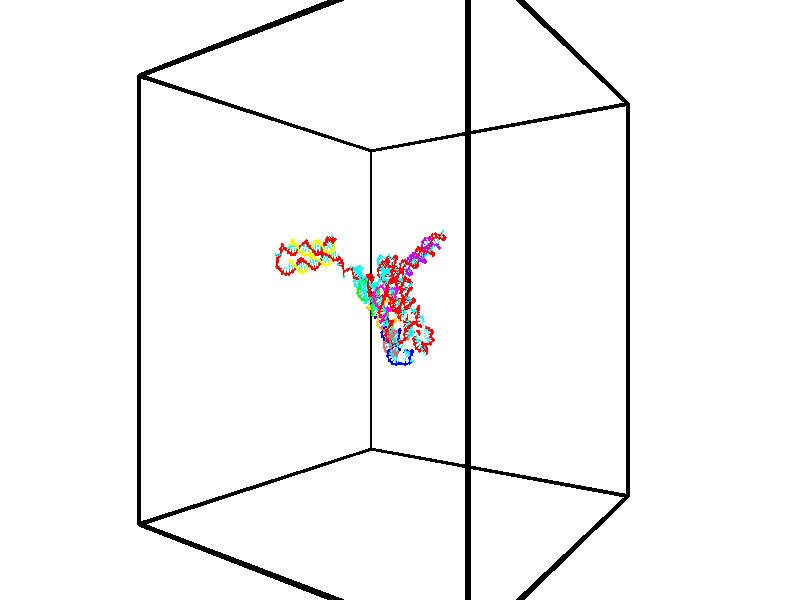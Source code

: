 // switches for output
#declare DRAW_BASES = 1; // possible values are 0, 1; only relevant for DNA ribbons
#declare DRAW_BASES_TYPE = 3; // possible values are 1, 2, 3; only relevant for DNA ribbons
#declare DRAW_FOG = 0; // set to 1 to enable fog

#include "colors.inc"

#include "transforms.inc"
background { rgb <1, 1, 1>}

#default {
   normal{
       ripples 0.25
       frequency 0.20
       turbulence 0.2
       lambda 5
   }
	finish {
		phong 0.1
		phong_size 40.
	}
}

// original window dimensions: 1024x640


// camera settings

camera {
	sky <-0, 1, 0>
	up <-0, 1, 0>
	right 1.6 * <0.581683, 0, 0.813415>
	location <-54.4937, 30, 90.4225>
	look_at <30, 30, 30>
	direction <84.4937, 0, -60.4225>
	angle 67.0682
}


# declare cpy_camera_pos = <-54.4937, 30, 90.4225>;
# if (DRAW_FOG = 1)
fog {
	fog_type 2
	up vnormalize(cpy_camera_pos)
	color rgbt<1,1,1,0.3>
	distance 1e-5
	fog_alt 3e-3
	fog_offset 48
}
# end


// LIGHTS

# declare lum = 6;
global_settings {
	ambient_light rgb lum * <0.05, 0.05, 0.05>
	max_trace_level 15
}# declare cpy_direct_light_amount = 0.25;
light_source
{	1000 * <0.231732, -1, 1.3951>,
	rgb lum * cpy_direct_light_amount
	parallel
}

light_source
{	1000 * <-0.231732, 1, -1.3951>,
	rgb lum * cpy_direct_light_amount
	parallel
}

// strand 0

// nucleotide -1

// particle -1
sphere {
	<43.326694, 32.701630, 23.372543> 0.250000
	pigment { color rgbt <1,0,0,0> }
	no_shadow
}
cylinder {
	<43.036453, 32.501671, 23.183399>,  <42.862309, 32.381695, 23.069912>, 0.100000
	pigment { color rgbt <1,0,0,0> }
	no_shadow
}
cylinder {
	<43.036453, 32.501671, 23.183399>,  <43.326694, 32.701630, 23.372543>, 0.100000
	pigment { color rgbt <1,0,0,0> }
	no_shadow
}

// particle -1
sphere {
	<43.036453, 32.501671, 23.183399> 0.100000
	pigment { color rgbt <1,0,0,0> }
	no_shadow
}
sphere {
	0, 1
	scale<0.080000,0.200000,0.300000>
	matrix <-0.635528, 0.223389, 0.739055,
		-0.263821, 0.836778, -0.479793,
		-0.725605, -0.499900, -0.472861,
		42.818771, 32.351700, 23.041540>
	pigment { color rgbt <0,1,1,0> }
	no_shadow
}
cylinder {
	<42.858723, 33.216465, 23.218504>,  <43.326694, 32.701630, 23.372543>, 0.130000
	pigment { color rgbt <1,0,0,0> }
	no_shadow
}

// nucleotide -1

// particle -1
sphere {
	<42.858723, 33.216465, 23.218504> 0.250000
	pigment { color rgbt <1,0,0,0> }
	no_shadow
}
cylinder {
	<42.732727, 32.845612, 23.299706>,  <42.657131, 32.623100, 23.348427>, 0.100000
	pigment { color rgbt <1,0,0,0> }
	no_shadow
}
cylinder {
	<42.732727, 32.845612, 23.299706>,  <42.858723, 33.216465, 23.218504>, 0.100000
	pigment { color rgbt <1,0,0,0> }
	no_shadow
}

// particle -1
sphere {
	<42.732727, 32.845612, 23.299706> 0.100000
	pigment { color rgbt <1,0,0,0> }
	no_shadow
}
sphere {
	0, 1
	scale<0.080000,0.200000,0.300000>
	matrix <-0.474079, 0.338994, 0.812608,
		-0.822211, 0.159724, -0.546313,
		-0.314989, -0.927131, 0.203003,
		42.638229, 32.567471, 23.360607>
	pigment { color rgbt <0,1,1,0> }
	no_shadow
}
cylinder {
	<42.159481, 33.269825, 23.385252>,  <42.858723, 33.216465, 23.218504>, 0.130000
	pigment { color rgbt <1,0,0,0> }
	no_shadow
}

// nucleotide -1

// particle -1
sphere {
	<42.159481, 33.269825, 23.385252> 0.250000
	pigment { color rgbt <1,0,0,0> }
	no_shadow
}
cylinder {
	<42.310326, 32.935032, 23.543869>,  <42.400833, 32.734154, 23.639038>, 0.100000
	pigment { color rgbt <1,0,0,0> }
	no_shadow
}
cylinder {
	<42.310326, 32.935032, 23.543869>,  <42.159481, 33.269825, 23.385252>, 0.100000
	pigment { color rgbt <1,0,0,0> }
	no_shadow
}

// particle -1
sphere {
	<42.310326, 32.935032, 23.543869> 0.100000
	pigment { color rgbt <1,0,0,0> }
	no_shadow
}
sphere {
	0, 1
	scale<0.080000,0.200000,0.300000>
	matrix <-0.463301, 0.200254, 0.863279,
		-0.801961, -0.509268, -0.312258,
		0.377109, -0.836985, 0.396540,
		42.423458, 32.683937, 23.662830>
	pigment { color rgbt <0,1,1,0> }
	no_shadow
}
cylinder {
	<41.622753, 32.947277, 23.643934>,  <42.159481, 33.269825, 23.385252>, 0.130000
	pigment { color rgbt <1,0,0,0> }
	no_shadow
}

// nucleotide -1

// particle -1
sphere {
	<41.622753, 32.947277, 23.643934> 0.250000
	pigment { color rgbt <1,0,0,0> }
	no_shadow
}
cylinder {
	<41.919437, 32.785431, 23.857906>,  <42.097446, 32.688324, 23.986290>, 0.100000
	pigment { color rgbt <1,0,0,0> }
	no_shadow
}
cylinder {
	<41.919437, 32.785431, 23.857906>,  <41.622753, 32.947277, 23.643934>, 0.100000
	pigment { color rgbt <1,0,0,0> }
	no_shadow
}

// particle -1
sphere {
	<41.919437, 32.785431, 23.857906> 0.100000
	pigment { color rgbt <1,0,0,0> }
	no_shadow
}
sphere {
	0, 1
	scale<0.080000,0.200000,0.300000>
	matrix <-0.585281, -0.000912, 0.810830,
		-0.327591, -0.914484, -0.237494,
		0.741707, -0.404622, 0.534931,
		42.141949, 32.664043, 24.018387>
	pigment { color rgbt <0,1,1,0> }
	no_shadow
}
cylinder {
	<41.196602, 33.071995, 23.122414>,  <41.622753, 32.947277, 23.643934>, 0.130000
	pigment { color rgbt <1,0,0,0> }
	no_shadow
}

// nucleotide -1

// particle -1
sphere {
	<41.196602, 33.071995, 23.122414> 0.250000
	pigment { color rgbt <1,0,0,0> }
	no_shadow
}
cylinder {
	<40.955196, 33.390343, 23.102989>,  <40.810352, 33.581352, 23.091335>, 0.100000
	pigment { color rgbt <1,0,0,0> }
	no_shadow
}
cylinder {
	<40.955196, 33.390343, 23.102989>,  <41.196602, 33.071995, 23.122414>, 0.100000
	pigment { color rgbt <1,0,0,0> }
	no_shadow
}

// particle -1
sphere {
	<40.955196, 33.390343, 23.102989> 0.100000
	pigment { color rgbt <1,0,0,0> }
	no_shadow
}
sphere {
	0, 1
	scale<0.080000,0.200000,0.300000>
	matrix <0.756007, 0.590516, 0.282388,
		0.253419, 0.133715, -0.958070,
		-0.603516, 0.795871, -0.048559,
		40.774143, 33.629105, 23.088421>
	pigment { color rgbt <0,1,1,0> }
	no_shadow
}
cylinder {
	<41.432919, 33.653397, 22.635233>,  <41.196602, 33.071995, 23.122414>, 0.130000
	pigment { color rgbt <1,0,0,0> }
	no_shadow
}

// nucleotide -1

// particle -1
sphere {
	<41.432919, 33.653397, 22.635233> 0.250000
	pigment { color rgbt <1,0,0,0> }
	no_shadow
}
cylinder {
	<41.205601, 33.814346, 22.922325>,  <41.069210, 33.910915, 23.094582>, 0.100000
	pigment { color rgbt <1,0,0,0> }
	no_shadow
}
cylinder {
	<41.205601, 33.814346, 22.922325>,  <41.432919, 33.653397, 22.635233>, 0.100000
	pigment { color rgbt <1,0,0,0> }
	no_shadow
}

// particle -1
sphere {
	<41.205601, 33.814346, 22.922325> 0.100000
	pigment { color rgbt <1,0,0,0> }
	no_shadow
}
sphere {
	0, 1
	scale<0.080000,0.200000,0.300000>
	matrix <0.741866, 0.627870, 0.235401,
		-0.355923, 0.666237, -0.655322,
		-0.568290, 0.402376, 0.717732,
		41.035114, 33.935059, 23.137646>
	pigment { color rgbt <0,1,1,0> }
	no_shadow
}
cylinder {
	<41.405632, 34.374043, 22.466549>,  <41.432919, 33.653397, 22.635233>, 0.130000
	pigment { color rgbt <1,0,0,0> }
	no_shadow
}

// nucleotide -1

// particle -1
sphere {
	<41.405632, 34.374043, 22.466549> 0.250000
	pigment { color rgbt <1,0,0,0> }
	no_shadow
}
cylinder {
	<41.319889, 34.300735, 22.850311>,  <41.268444, 34.256752, 23.080568>, 0.100000
	pigment { color rgbt <1,0,0,0> }
	no_shadow
}
cylinder {
	<41.319889, 34.300735, 22.850311>,  <41.405632, 34.374043, 22.466549>, 0.100000
	pigment { color rgbt <1,0,0,0> }
	no_shadow
}

// particle -1
sphere {
	<41.319889, 34.300735, 22.850311> 0.100000
	pigment { color rgbt <1,0,0,0> }
	no_shadow
}
sphere {
	0, 1
	scale<0.080000,0.200000,0.300000>
	matrix <0.614375, 0.738303, 0.278303,
		-0.759338, 0.649092, -0.045664,
		-0.214358, -0.183271, 0.959407,
		41.255581, 34.245754, 23.138134>
	pigment { color rgbt <0,1,1,0> }
	no_shadow
}
cylinder {
	<41.255707, 35.168694, 22.664328>,  <41.405632, 34.374043, 22.466549>, 0.130000
	pigment { color rgbt <1,0,0,0> }
	no_shadow
}

// nucleotide -1

// particle -1
sphere {
	<41.255707, 35.168694, 22.664328> 0.250000
	pigment { color rgbt <1,0,0,0> }
	no_shadow
}
cylinder {
	<41.301044, 34.954182, 22.998886>,  <41.328247, 34.825474, 23.199621>, 0.100000
	pigment { color rgbt <1,0,0,0> }
	no_shadow
}
cylinder {
	<41.301044, 34.954182, 22.998886>,  <41.255707, 35.168694, 22.664328>, 0.100000
	pigment { color rgbt <1,0,0,0> }
	no_shadow
}

// particle -1
sphere {
	<41.301044, 34.954182, 22.998886> 0.100000
	pigment { color rgbt <1,0,0,0> }
	no_shadow
}
sphere {
	0, 1
	scale<0.080000,0.200000,0.300000>
	matrix <0.439324, 0.782103, 0.441938,
		-0.891150, 0.317358, 0.324247,
		0.113342, -0.536282, 0.836394,
		41.335049, 34.793297, 23.249804>
	pigment { color rgbt <0,1,1,0> }
	no_shadow
}
cylinder {
	<41.009979, 35.515884, 23.240770>,  <41.255707, 35.168694, 22.664328>, 0.130000
	pigment { color rgbt <1,0,0,0> }
	no_shadow
}

// nucleotide -1

// particle -1
sphere {
	<41.009979, 35.515884, 23.240770> 0.250000
	pigment { color rgbt <1,0,0,0> }
	no_shadow
}
cylinder {
	<41.292324, 35.279003, 23.396233>,  <41.461731, 35.136875, 23.489510>, 0.100000
	pigment { color rgbt <1,0,0,0> }
	no_shadow
}
cylinder {
	<41.292324, 35.279003, 23.396233>,  <41.009979, 35.515884, 23.240770>, 0.100000
	pigment { color rgbt <1,0,0,0> }
	no_shadow
}

// particle -1
sphere {
	<41.292324, 35.279003, 23.396233> 0.100000
	pigment { color rgbt <1,0,0,0> }
	no_shadow
}
sphere {
	0, 1
	scale<0.080000,0.200000,0.300000>
	matrix <0.438484, 0.796221, 0.416851,
		-0.556315, -0.123821, 0.821694,
		0.705865, -0.592200, 0.388656,
		41.504082, 35.101341, 23.512829>
	pigment { color rgbt <0,1,1,0> }
	no_shadow
}
cylinder {
	<41.105881, 35.818588, 23.858561>,  <41.009979, 35.515884, 23.240770>, 0.130000
	pigment { color rgbt <1,0,0,0> }
	no_shadow
}

// nucleotide -1

// particle -1
sphere {
	<41.105881, 35.818588, 23.858561> 0.250000
	pigment { color rgbt <1,0,0,0> }
	no_shadow
}
cylinder {
	<41.408566, 35.580193, 23.751091>,  <41.590176, 35.437157, 23.686609>, 0.100000
	pigment { color rgbt <1,0,0,0> }
	no_shadow
}
cylinder {
	<41.408566, 35.580193, 23.751091>,  <41.105881, 35.818588, 23.858561>, 0.100000
	pigment { color rgbt <1,0,0,0> }
	no_shadow
}

// particle -1
sphere {
	<41.408566, 35.580193, 23.751091> 0.100000
	pigment { color rgbt <1,0,0,0> }
	no_shadow
}
sphere {
	0, 1
	scale<0.080000,0.200000,0.300000>
	matrix <0.647740, 0.739113, 0.184786,
		0.088449, -0.313859, 0.945341,
		0.756710, -0.595991, -0.268673,
		41.635578, 35.401394, 23.670488>
	pigment { color rgbt <0,1,1,0> }
	no_shadow
}
cylinder {
	<41.488052, 35.622631, 24.524281>,  <41.105881, 35.818588, 23.858561>, 0.130000
	pigment { color rgbt <1,0,0,0> }
	no_shadow
}

// nucleotide -1

// particle -1
sphere {
	<41.488052, 35.622631, 24.524281> 0.250000
	pigment { color rgbt <1,0,0,0> }
	no_shadow
}
cylinder {
	<41.744629, 35.576591, 24.220886>,  <41.898575, 35.548965, 24.038849>, 0.100000
	pigment { color rgbt <1,0,0,0> }
	no_shadow
}
cylinder {
	<41.744629, 35.576591, 24.220886>,  <41.488052, 35.622631, 24.524281>, 0.100000
	pigment { color rgbt <1,0,0,0> }
	no_shadow
}

// particle -1
sphere {
	<41.744629, 35.576591, 24.220886> 0.100000
	pigment { color rgbt <1,0,0,0> }
	no_shadow
}
sphere {
	0, 1
	scale<0.080000,0.200000,0.300000>
	matrix <0.537013, 0.773433, 0.336778,
		0.547874, -0.623340, 0.557925,
		0.641445, -0.115101, -0.758486,
		41.937061, 35.542061, 23.993340>
	pigment { color rgbt <0,1,1,0> }
	no_shadow
}
cylinder {
	<42.236217, 35.677948, 24.858829>,  <41.488052, 35.622631, 24.524281>, 0.130000
	pigment { color rgbt <1,0,0,0> }
	no_shadow
}

// nucleotide -1

// particle -1
sphere {
	<42.236217, 35.677948, 24.858829> 0.250000
	pigment { color rgbt <1,0,0,0> }
	no_shadow
}
cylinder {
	<42.269539, 35.771648, 24.471390>,  <42.289532, 35.827869, 24.238926>, 0.100000
	pigment { color rgbt <1,0,0,0> }
	no_shadow
}
cylinder {
	<42.269539, 35.771648, 24.471390>,  <42.236217, 35.677948, 24.858829>, 0.100000
	pigment { color rgbt <1,0,0,0> }
	no_shadow
}

// particle -1
sphere {
	<42.269539, 35.771648, 24.471390> 0.100000
	pigment { color rgbt <1,0,0,0> }
	no_shadow
}
sphere {
	0, 1
	scale<0.080000,0.200000,0.300000>
	matrix <0.646991, 0.726550, 0.231361,
		0.757933, -0.645949, -0.091036,
		0.083305, 0.234256, -0.968599,
		42.294529, 35.841927, 24.180809>
	pigment { color rgbt <0,1,1,0> }
	no_shadow
}
cylinder {
	<42.904839, 35.692223, 24.769550>,  <42.236217, 35.677948, 24.858829>, 0.130000
	pigment { color rgbt <1,0,0,0> }
	no_shadow
}

// nucleotide -1

// particle -1
sphere {
	<42.904839, 35.692223, 24.769550> 0.250000
	pigment { color rgbt <1,0,0,0> }
	no_shadow
}
cylinder {
	<42.767807, 35.898254, 24.455269>,  <42.685589, 36.021873, 24.266699>, 0.100000
	pigment { color rgbt <1,0,0,0> }
	no_shadow
}
cylinder {
	<42.767807, 35.898254, 24.455269>,  <42.904839, 35.692223, 24.769550>, 0.100000
	pigment { color rgbt <1,0,0,0> }
	no_shadow
}

// particle -1
sphere {
	<42.767807, 35.898254, 24.455269> 0.100000
	pigment { color rgbt <1,0,0,0> }
	no_shadow
}
sphere {
	0, 1
	scale<0.080000,0.200000,0.300000>
	matrix <0.685959, 0.708583, 0.165439,
		0.641952, -0.482285, -0.596069,
		-0.342576, 0.515083, -0.785705,
		42.665035, 36.052780, 24.219557>
	pigment { color rgbt <0,1,1,0> }
	no_shadow
}
cylinder {
	<43.395012, 35.785828, 24.395630>,  <42.904839, 35.692223, 24.769550>, 0.130000
	pigment { color rgbt <1,0,0,0> }
	no_shadow
}

// nucleotide -1

// particle -1
sphere {
	<43.395012, 35.785828, 24.395630> 0.250000
	pigment { color rgbt <1,0,0,0> }
	no_shadow
}
cylinder {
	<43.155121, 36.078304, 24.265594>,  <43.011185, 36.253792, 24.187572>, 0.100000
	pigment { color rgbt <1,0,0,0> }
	no_shadow
}
cylinder {
	<43.155121, 36.078304, 24.265594>,  <43.395012, 35.785828, 24.395630>, 0.100000
	pigment { color rgbt <1,0,0,0> }
	no_shadow
}

// particle -1
sphere {
	<43.155121, 36.078304, 24.265594> 0.100000
	pigment { color rgbt <1,0,0,0> }
	no_shadow
}
sphere {
	0, 1
	scale<0.080000,0.200000,0.300000>
	matrix <0.759700, 0.647883, 0.055711,
		0.251356, -0.213560, -0.944040,
		-0.599730, 0.731191, -0.325090,
		42.975201, 36.297661, 24.168068>
	pigment { color rgbt <0,1,1,0> }
	no_shadow
}
cylinder {
	<43.805710, 36.184822, 23.923597>,  <43.395012, 35.785828, 24.395630>, 0.130000
	pigment { color rgbt <1,0,0,0> }
	no_shadow
}

// nucleotide -1

// particle -1
sphere {
	<43.805710, 36.184822, 23.923597> 0.250000
	pigment { color rgbt <1,0,0,0> }
	no_shadow
}
cylinder {
	<43.522266, 36.454269, 24.007610>,  <43.352200, 36.615936, 24.058018>, 0.100000
	pigment { color rgbt <1,0,0,0> }
	no_shadow
}
cylinder {
	<43.522266, 36.454269, 24.007610>,  <43.805710, 36.184822, 23.923597>, 0.100000
	pigment { color rgbt <1,0,0,0> }
	no_shadow
}

// particle -1
sphere {
	<43.522266, 36.454269, 24.007610> 0.100000
	pigment { color rgbt <1,0,0,0> }
	no_shadow
}
sphere {
	0, 1
	scale<0.080000,0.200000,0.300000>
	matrix <0.703364, 0.698022, 0.134328,
		-0.056122, 0.242916, -0.968423,
		-0.708611, 0.673615, 0.210033,
		43.309685, 36.656353, 24.070620>
	pigment { color rgbt <0,1,1,0> }
	no_shadow
}
cylinder {
	<44.003998, 36.914837, 23.535822>,  <43.805710, 36.184822, 23.923597>, 0.130000
	pigment { color rgbt <1,0,0,0> }
	no_shadow
}

// nucleotide -1

// particle -1
sphere {
	<44.003998, 36.914837, 23.535822> 0.250000
	pigment { color rgbt <1,0,0,0> }
	no_shadow
}
cylinder {
	<43.756725, 36.945824, 23.848705>,  <43.608360, 36.964417, 24.036436>, 0.100000
	pigment { color rgbt <1,0,0,0> }
	no_shadow
}
cylinder {
	<43.756725, 36.945824, 23.848705>,  <44.003998, 36.914837, 23.535822>, 0.100000
	pigment { color rgbt <1,0,0,0> }
	no_shadow
}

// particle -1
sphere {
	<43.756725, 36.945824, 23.848705> 0.100000
	pigment { color rgbt <1,0,0,0> }
	no_shadow
}
sphere {
	0, 1
	scale<0.080000,0.200000,0.300000>
	matrix <0.489152, 0.816879, 0.305678,
		-0.615290, 0.571583, -0.542872,
		-0.618181, 0.077466, 0.782209,
		43.571270, 36.969063, 24.083368>
	pigment { color rgbt <0,1,1,0> }
	no_shadow
}
cylinder {
	<43.907921, 37.621368, 23.657223>,  <44.003998, 36.914837, 23.535822>, 0.130000
	pigment { color rgbt <1,0,0,0> }
	no_shadow
}

// nucleotide -1

// particle -1
sphere {
	<43.907921, 37.621368, 23.657223> 0.250000
	pigment { color rgbt <1,0,0,0> }
	no_shadow
}
cylinder {
	<43.797718, 37.468338, 24.009979>,  <43.731598, 37.376518, 24.221632>, 0.100000
	pigment { color rgbt <1,0,0,0> }
	no_shadow
}
cylinder {
	<43.797718, 37.468338, 24.009979>,  <43.907921, 37.621368, 23.657223>, 0.100000
	pigment { color rgbt <1,0,0,0> }
	no_shadow
}

// particle -1
sphere {
	<43.797718, 37.468338, 24.009979> 0.100000
	pigment { color rgbt <1,0,0,0> }
	no_shadow
}
sphere {
	0, 1
	scale<0.080000,0.200000,0.300000>
	matrix <0.558024, 0.683356, 0.470780,
		-0.782755, 0.621819, 0.025218,
		-0.275507, -0.382577, 0.881890,
		43.715065, 37.353565, 24.274546>
	pigment { color rgbt <0,1,1,0> }
	no_shadow
}
cylinder {
	<43.888767, 38.187607, 24.082193>,  <43.907921, 37.621368, 23.657223>, 0.130000
	pigment { color rgbt <1,0,0,0> }
	no_shadow
}

// nucleotide -1

// particle -1
sphere {
	<43.888767, 38.187607, 24.082193> 0.250000
	pigment { color rgbt <1,0,0,0> }
	no_shadow
}
cylinder {
	<43.848736, 37.903336, 24.360741>,  <43.824715, 37.732773, 24.527868>, 0.100000
	pigment { color rgbt <1,0,0,0> }
	no_shadow
}
cylinder {
	<43.848736, 37.903336, 24.360741>,  <43.888767, 38.187607, 24.082193>, 0.100000
	pigment { color rgbt <1,0,0,0> }
	no_shadow
}

// particle -1
sphere {
	<43.848736, 37.903336, 24.360741> 0.100000
	pigment { color rgbt <1,0,0,0> }
	no_shadow
}
sphere {
	0, 1
	scale<0.080000,0.200000,0.300000>
	matrix <0.557933, 0.539406, 0.630676,
		-0.823829, 0.451646, 0.342523,
		-0.100083, -0.710674, 0.696366,
		43.818710, 37.690132, 24.569651>
	pigment { color rgbt <0,1,1,0> }
	no_shadow
}
cylinder {
	<43.522629, 38.495564, 24.634647>,  <43.888767, 38.187607, 24.082193>, 0.130000
	pigment { color rgbt <1,0,0,0> }
	no_shadow
}

// nucleotide -1

// particle -1
sphere {
	<43.522629, 38.495564, 24.634647> 0.250000
	pigment { color rgbt <1,0,0,0> }
	no_shadow
}
cylinder {
	<43.727482, 38.187477, 24.786694>,  <43.850391, 38.002625, 24.877920>, 0.100000
	pigment { color rgbt <1,0,0,0> }
	no_shadow
}
cylinder {
	<43.727482, 38.187477, 24.786694>,  <43.522629, 38.495564, 24.634647>, 0.100000
	pigment { color rgbt <1,0,0,0> }
	no_shadow
}

// particle -1
sphere {
	<43.727482, 38.187477, 24.786694> 0.100000
	pigment { color rgbt <1,0,0,0> }
	no_shadow
}
sphere {
	0, 1
	scale<0.080000,0.200000,0.300000>
	matrix <0.416197, 0.609662, 0.674605,
		-0.751334, -0.187283, 0.632789,
		0.512130, -0.770219, 0.380113,
		43.881123, 37.956413, 24.900728>
	pigment { color rgbt <0,1,1,0> }
	no_shadow
}
cylinder {
	<43.363609, 38.392075, 25.397758>,  <43.522629, 38.495564, 24.634647>, 0.130000
	pigment { color rgbt <1,0,0,0> }
	no_shadow
}

// nucleotide -1

// particle -1
sphere {
	<43.363609, 38.392075, 25.397758> 0.250000
	pigment { color rgbt <1,0,0,0> }
	no_shadow
}
cylinder {
	<43.726948, 38.259945, 25.295151>,  <43.944950, 38.180668, 25.233587>, 0.100000
	pigment { color rgbt <1,0,0,0> }
	no_shadow
}
cylinder {
	<43.726948, 38.259945, 25.295151>,  <43.363609, 38.392075, 25.397758>, 0.100000
	pigment { color rgbt <1,0,0,0> }
	no_shadow
}

// particle -1
sphere {
	<43.726948, 38.259945, 25.295151> 0.100000
	pigment { color rgbt <1,0,0,0> }
	no_shadow
}
sphere {
	0, 1
	scale<0.080000,0.200000,0.300000>
	matrix <0.410824, 0.589810, 0.695232,
		-0.078356, -0.736892, 0.671454,
		0.908342, -0.330325, -0.256517,
		43.999451, 38.160847, 25.218195>
	pigment { color rgbt <0,1,1,0> }
	no_shadow
}
cylinder {
	<43.715050, 38.382221, 26.075684>,  <43.363609, 38.392075, 25.397758>, 0.130000
	pigment { color rgbt <1,0,0,0> }
	no_shadow
}

// nucleotide -1

// particle -1
sphere {
	<43.715050, 38.382221, 26.075684> 0.250000
	pigment { color rgbt <1,0,0,0> }
	no_shadow
}
cylinder {
	<44.002670, 38.337780, 25.801277>,  <44.175243, 38.311115, 25.636633>, 0.100000
	pigment { color rgbt <1,0,0,0> }
	no_shadow
}
cylinder {
	<44.002670, 38.337780, 25.801277>,  <43.715050, 38.382221, 26.075684>, 0.100000
	pigment { color rgbt <1,0,0,0> }
	no_shadow
}

// particle -1
sphere {
	<44.002670, 38.337780, 25.801277> 0.100000
	pigment { color rgbt <1,0,0,0> }
	no_shadow
}
sphere {
	0, 1
	scale<0.080000,0.200000,0.300000>
	matrix <0.605784, 0.583962, 0.540383,
		0.340571, -0.804143, 0.487202,
		0.719052, -0.111100, -0.686018,
		44.218388, 38.304451, 25.595472>
	pigment { color rgbt <0,1,1,0> }
	no_shadow
}
cylinder {
	<44.370419, 38.297878, 26.445658>,  <43.715050, 38.382221, 26.075684>, 0.130000
	pigment { color rgbt <1,0,0,0> }
	no_shadow
}

// nucleotide -1

// particle -1
sphere {
	<44.370419, 38.297878, 26.445658> 0.250000
	pigment { color rgbt <1,0,0,0> }
	no_shadow
}
cylinder {
	<44.499664, 38.413063, 26.085064>,  <44.577213, 38.482174, 25.868708>, 0.100000
	pigment { color rgbt <1,0,0,0> }
	no_shadow
}
cylinder {
	<44.499664, 38.413063, 26.085064>,  <44.370419, 38.297878, 26.445658>, 0.100000
	pigment { color rgbt <1,0,0,0> }
	no_shadow
}

// particle -1
sphere {
	<44.499664, 38.413063, 26.085064> 0.100000
	pigment { color rgbt <1,0,0,0> }
	no_shadow
}
sphere {
	0, 1
	scale<0.080000,0.200000,0.300000>
	matrix <0.626245, 0.649119, 0.431812,
		0.709515, -0.704076, 0.029409,
		0.323119, 0.287960, -0.901484,
		44.596600, 38.499451, 25.814619>
	pigment { color rgbt <0,1,1,0> }
	no_shadow
}
cylinder {
	<45.006989, 38.379753, 26.581406>,  <44.370419, 38.297878, 26.445658>, 0.130000
	pigment { color rgbt <1,0,0,0> }
	no_shadow
}

// nucleotide -1

// particle -1
sphere {
	<45.006989, 38.379753, 26.581406> 0.250000
	pigment { color rgbt <1,0,0,0> }
	no_shadow
}
cylinder {
	<44.951355, 38.576946, 26.237865>,  <44.917976, 38.695263, 26.031742>, 0.100000
	pigment { color rgbt <1,0,0,0> }
	no_shadow
}
cylinder {
	<44.951355, 38.576946, 26.237865>,  <45.006989, 38.379753, 26.581406>, 0.100000
	pigment { color rgbt <1,0,0,0> }
	no_shadow
}

// particle -1
sphere {
	<44.951355, 38.576946, 26.237865> 0.100000
	pigment { color rgbt <1,0,0,0> }
	no_shadow
}
sphere {
	0, 1
	scale<0.080000,0.200000,0.300000>
	matrix <0.744635, 0.623798, 0.237477,
		0.652821, -0.606500, -0.453853,
		-0.139082, 0.492985, -0.858849,
		44.909630, 38.724842, 25.980211>
	pigment { color rgbt <0,1,1,0> }
	no_shadow
}
cylinder {
	<45.676319, 38.539360, 26.242691>,  <45.006989, 38.379753, 26.581406>, 0.130000
	pigment { color rgbt <1,0,0,0> }
	no_shadow
}

// nucleotide -1

// particle -1
sphere {
	<45.676319, 38.539360, 26.242691> 0.250000
	pigment { color rgbt <1,0,0,0> }
	no_shadow
}
cylinder {
	<45.429688, 38.812428, 26.085827>,  <45.281708, 38.976269, 25.991709>, 0.100000
	pigment { color rgbt <1,0,0,0> }
	no_shadow
}
cylinder {
	<45.429688, 38.812428, 26.085827>,  <45.676319, 38.539360, 26.242691>, 0.100000
	pigment { color rgbt <1,0,0,0> }
	no_shadow
}

// particle -1
sphere {
	<45.429688, 38.812428, 26.085827> 0.100000
	pigment { color rgbt <1,0,0,0> }
	no_shadow
}
sphere {
	0, 1
	scale<0.080000,0.200000,0.300000>
	matrix <0.628951, 0.726725, 0.276208,
		0.473553, -0.076347, -0.877450,
		-0.616578, 0.682673, -0.392161,
		45.244713, 39.017231, 25.968178>
	pigment { color rgbt <0,1,1,0> }
	no_shadow
}
cylinder {
	<46.069759, 38.867996, 25.764599>,  <45.676319, 38.539360, 26.242691>, 0.130000
	pigment { color rgbt <1,0,0,0> }
	no_shadow
}

// nucleotide -1

// particle -1
sphere {
	<46.069759, 38.867996, 25.764599> 0.250000
	pigment { color rgbt <1,0,0,0> }
	no_shadow
}
cylinder {
	<45.787231, 39.128170, 25.876343>,  <45.617714, 39.284275, 25.943388>, 0.100000
	pigment { color rgbt <1,0,0,0> }
	no_shadow
}
cylinder {
	<45.787231, 39.128170, 25.876343>,  <46.069759, 38.867996, 25.764599>, 0.100000
	pigment { color rgbt <1,0,0,0> }
	no_shadow
}

// particle -1
sphere {
	<45.787231, 39.128170, 25.876343> 0.100000
	pigment { color rgbt <1,0,0,0> }
	no_shadow
}
sphere {
	0, 1
	scale<0.080000,0.200000,0.300000>
	matrix <0.701598, 0.590715, 0.398518,
		0.094191, 0.477479, -0.873580,
		-0.706321, 0.650438, 0.279358,
		45.575336, 39.323303, 25.960150>
	pigment { color rgbt <0,1,1,0> }
	no_shadow
}
cylinder {
	<46.306633, 39.531467, 25.649801>,  <46.069759, 38.867996, 25.764599>, 0.130000
	pigment { color rgbt <1,0,0,0> }
	no_shadow
}

// nucleotide -1

// particle -1
sphere {
	<46.306633, 39.531467, 25.649801> 0.250000
	pigment { color rgbt <1,0,0,0> }
	no_shadow
}
cylinder {
	<46.008526, 39.597416, 25.908226>,  <45.829662, 39.636986, 26.063280>, 0.100000
	pigment { color rgbt <1,0,0,0> }
	no_shadow
}
cylinder {
	<46.008526, 39.597416, 25.908226>,  <46.306633, 39.531467, 25.649801>, 0.100000
	pigment { color rgbt <1,0,0,0> }
	no_shadow
}

// particle -1
sphere {
	<46.008526, 39.597416, 25.908226> 0.100000
	pigment { color rgbt <1,0,0,0> }
	no_shadow
}
sphere {
	0, 1
	scale<0.080000,0.200000,0.300000>
	matrix <0.572827, 0.654211, 0.493839,
		-0.341240, 0.738123, -0.582004,
		-0.745268, 0.164870, 0.646060,
		45.784946, 39.646877, 26.102043>
	pigment { color rgbt <0,1,1,0> }
	no_shadow
}
cylinder {
	<46.132904, 40.348110, 25.785940>,  <46.306633, 39.531467, 25.649801>, 0.130000
	pigment { color rgbt <1,0,0,0> }
	no_shadow
}

// nucleotide -1

// particle -1
sphere {
	<46.132904, 40.348110, 25.785940> 0.250000
	pigment { color rgbt <1,0,0,0> }
	no_shadow
}
cylinder {
	<46.052895, 40.103676, 26.092289>,  <46.004890, 39.957016, 26.276098>, 0.100000
	pigment { color rgbt <1,0,0,0> }
	no_shadow
}
cylinder {
	<46.052895, 40.103676, 26.092289>,  <46.132904, 40.348110, 25.785940>, 0.100000
	pigment { color rgbt <1,0,0,0> }
	no_shadow
}

// particle -1
sphere {
	<46.052895, 40.103676, 26.092289> 0.100000
	pigment { color rgbt <1,0,0,0> }
	no_shadow
}
sphere {
	0, 1
	scale<0.080000,0.200000,0.300000>
	matrix <0.694552, 0.462901, 0.550745,
		-0.691078, 0.642100, 0.331842,
		-0.200024, -0.611089, 0.765873,
		45.992889, 39.920349, 26.322050>
	pigment { color rgbt <0,1,1,0> }
	no_shadow
}
cylinder {
	<45.897827, 40.689083, 26.410912>,  <46.132904, 40.348110, 25.785940>, 0.130000
	pigment { color rgbt <1,0,0,0> }
	no_shadow
}

// nucleotide -1

// particle -1
sphere {
	<45.897827, 40.689083, 26.410912> 0.250000
	pigment { color rgbt <1,0,0,0> }
	no_shadow
}
cylinder {
	<46.104946, 40.356388, 26.491005>,  <46.229218, 40.156773, 26.539061>, 0.100000
	pigment { color rgbt <1,0,0,0> }
	no_shadow
}
cylinder {
	<46.104946, 40.356388, 26.491005>,  <45.897827, 40.689083, 26.410912>, 0.100000
	pigment { color rgbt <1,0,0,0> }
	no_shadow
}

// particle -1
sphere {
	<46.104946, 40.356388, 26.491005> 0.100000
	pigment { color rgbt <1,0,0,0> }
	no_shadow
}
sphere {
	0, 1
	scale<0.080000,0.200000,0.300000>
	matrix <0.749000, 0.553843, 0.363672,
		-0.413378, -0.038334, 0.909752,
		0.517801, -0.831738, 0.200234,
		46.260288, 40.106865, 26.551075>
	pigment { color rgbt <0,1,1,0> }
	no_shadow
}
cylinder {
	<46.208878, 40.831539, 27.091259>,  <45.897827, 40.689083, 26.410912>, 0.130000
	pigment { color rgbt <1,0,0,0> }
	no_shadow
}

// nucleotide -1

// particle -1
sphere {
	<46.208878, 40.831539, 27.091259> 0.250000
	pigment { color rgbt <1,0,0,0> }
	no_shadow
}
cylinder {
	<46.408863, 40.533596, 26.914520>,  <46.528854, 40.354832, 26.808477>, 0.100000
	pigment { color rgbt <1,0,0,0> }
	no_shadow
}
cylinder {
	<46.408863, 40.533596, 26.914520>,  <46.208878, 40.831539, 27.091259>, 0.100000
	pigment { color rgbt <1,0,0,0> }
	no_shadow
}

// particle -1
sphere {
	<46.408863, 40.533596, 26.914520> 0.100000
	pigment { color rgbt <1,0,0,0> }
	no_shadow
}
sphere {
	0, 1
	scale<0.080000,0.200000,0.300000>
	matrix <0.865872, 0.440157, 0.237757,
		0.017388, -0.501453, 0.865010,
		0.499964, -0.744854, -0.441847,
		46.558853, 40.310139, 26.781965>
	pigment { color rgbt <0,1,1,0> }
	no_shadow
}
cylinder {
	<46.725864, 40.620937, 27.646051>,  <46.208878, 40.831539, 27.091259>, 0.130000
	pigment { color rgbt <1,0,0,0> }
	no_shadow
}

// nucleotide -1

// particle -1
sphere {
	<46.725864, 40.620937, 27.646051> 0.250000
	pigment { color rgbt <1,0,0,0> }
	no_shadow
}
cylinder {
	<46.806492, 40.534195, 27.263985>,  <46.854866, 40.482151, 27.034744>, 0.100000
	pigment { color rgbt <1,0,0,0> }
	no_shadow
}
cylinder {
	<46.806492, 40.534195, 27.263985>,  <46.725864, 40.620937, 27.646051>, 0.100000
	pigment { color rgbt <1,0,0,0> }
	no_shadow
}

// particle -1
sphere {
	<46.806492, 40.534195, 27.263985> 0.100000
	pigment { color rgbt <1,0,0,0> }
	no_shadow
}
sphere {
	0, 1
	scale<0.080000,0.200000,0.300000>
	matrix <0.926253, 0.359281, 0.113894,
		0.318475, -0.907685, 0.273280,
		0.201564, -0.216854, -0.955168,
		46.866962, 40.469139, 26.977434>
	pigment { color rgbt <0,1,1,0> }
	no_shadow
}
cylinder {
	<46.422169, 40.850010, 28.388437>,  <46.725864, 40.620937, 27.646051>, 0.130000
	pigment { color rgbt <1,0,0,0> }
	no_shadow
}

// nucleotide -1

// particle -1
sphere {
	<46.422169, 40.850010, 28.388437> 0.250000
	pigment { color rgbt <1,0,0,0> }
	no_shadow
}
cylinder {
	<46.173553, 41.022438, 28.650085>,  <46.024384, 41.125893, 28.807074>, 0.100000
	pigment { color rgbt <1,0,0,0> }
	no_shadow
}
cylinder {
	<46.173553, 41.022438, 28.650085>,  <46.422169, 40.850010, 28.388437>, 0.100000
	pigment { color rgbt <1,0,0,0> }
	no_shadow
}

// particle -1
sphere {
	<46.173553, 41.022438, 28.650085> 0.100000
	pigment { color rgbt <1,0,0,0> }
	no_shadow
}
sphere {
	0, 1
	scale<0.080000,0.200000,0.300000>
	matrix <-0.490812, -0.865070, 0.103719,
		0.610568, -0.256584, 0.749247,
		-0.621539, 0.431067, 0.654118,
		45.987091, 41.151756, 28.846321>
	pigment { color rgbt <0,1,1,0> }
	no_shadow
}
cylinder {
	<46.277718, 40.356884, 28.876493>,  <46.422169, 40.850010, 28.388437>, 0.130000
	pigment { color rgbt <1,0,0,0> }
	no_shadow
}

// nucleotide -1

// particle -1
sphere {
	<46.277718, 40.356884, 28.876493> 0.250000
	pigment { color rgbt <1,0,0,0> }
	no_shadow
}
cylinder {
	<45.960411, 40.600151, 28.888248>,  <45.770027, 40.746113, 28.895302>, 0.100000
	pigment { color rgbt <1,0,0,0> }
	no_shadow
}
cylinder {
	<45.960411, 40.600151, 28.888248>,  <46.277718, 40.356884, 28.876493>, 0.100000
	pigment { color rgbt <1,0,0,0> }
	no_shadow
}

// particle -1
sphere {
	<45.960411, 40.600151, 28.888248> 0.100000
	pigment { color rgbt <1,0,0,0> }
	no_shadow
}
sphere {
	0, 1
	scale<0.080000,0.200000,0.300000>
	matrix <-0.608858, -0.791887, -0.046971,
		-0.005294, -0.055154, 0.998464,
		-0.793261, 0.608171, 0.029389,
		45.722431, 40.782604, 28.897064>
	pigment { color rgbt <0,1,1,0> }
	no_shadow
}
cylinder {
	<45.908260, 40.165016, 29.422609>,  <46.277718, 40.356884, 28.876493>, 0.130000
	pigment { color rgbt <1,0,0,0> }
	no_shadow
}

// nucleotide -1

// particle -1
sphere {
	<45.908260, 40.165016, 29.422609> 0.250000
	pigment { color rgbt <1,0,0,0> }
	no_shadow
}
cylinder {
	<45.657333, 40.348179, 29.170643>,  <45.506779, 40.458076, 29.019463>, 0.100000
	pigment { color rgbt <1,0,0,0> }
	no_shadow
}
cylinder {
	<45.657333, 40.348179, 29.170643>,  <45.908260, 40.165016, 29.422609>, 0.100000
	pigment { color rgbt <1,0,0,0> }
	no_shadow
}

// particle -1
sphere {
	<45.657333, 40.348179, 29.170643> 0.100000
	pigment { color rgbt <1,0,0,0> }
	no_shadow
}
sphere {
	0, 1
	scale<0.080000,0.200000,0.300000>
	matrix <-0.595173, -0.803551, 0.008585,
		-0.502237, 0.380294, 0.776618,
		-0.627317, 0.457910, -0.629914,
		45.469139, 40.485554, 28.981668>
	pigment { color rgbt <0,1,1,0> }
	no_shadow
}
cylinder {
	<45.362198, 39.755203, 29.575825>,  <45.908260, 40.165016, 29.422609>, 0.130000
	pigment { color rgbt <1,0,0,0> }
	no_shadow
}

// nucleotide -1

// particle -1
sphere {
	<45.362198, 39.755203, 29.575825> 0.250000
	pigment { color rgbt <1,0,0,0> }
	no_shadow
}
cylinder {
	<45.285816, 39.955097, 29.237877>,  <45.239986, 40.075031, 29.035109>, 0.100000
	pigment { color rgbt <1,0,0,0> }
	no_shadow
}
cylinder {
	<45.285816, 39.955097, 29.237877>,  <45.362198, 39.755203, 29.575825>, 0.100000
	pigment { color rgbt <1,0,0,0> }
	no_shadow
}

// particle -1
sphere {
	<45.285816, 39.955097, 29.237877> 0.100000
	pigment { color rgbt <1,0,0,0> }
	no_shadow
}
sphere {
	0, 1
	scale<0.080000,0.200000,0.300000>
	matrix <-0.735025, -0.643263, -0.214359,
		-0.650596, 0.580070, 0.490146,
		-0.190949, 0.499731, -0.844871,
		45.228531, 40.105019, 28.984417>
	pigment { color rgbt <0,1,1,0> }
	no_shadow
}
cylinder {
	<44.704506, 39.662521, 29.586548>,  <45.362198, 39.755203, 29.575825>, 0.130000
	pigment { color rgbt <1,0,0,0> }
	no_shadow
}

// nucleotide -1

// particle -1
sphere {
	<44.704506, 39.662521, 29.586548> 0.250000
	pigment { color rgbt <1,0,0,0> }
	no_shadow
}
cylinder {
	<44.759499, 39.820412, 29.223167>,  <44.792496, 39.915146, 29.005138>, 0.100000
	pigment { color rgbt <1,0,0,0> }
	no_shadow
}
cylinder {
	<44.759499, 39.820412, 29.223167>,  <44.704506, 39.662521, 29.586548>, 0.100000
	pigment { color rgbt <1,0,0,0> }
	no_shadow
}

// particle -1
sphere {
	<44.759499, 39.820412, 29.223167> 0.100000
	pigment { color rgbt <1,0,0,0> }
	no_shadow
}
sphere {
	0, 1
	scale<0.080000,0.200000,0.300000>
	matrix <-0.743086, -0.565324, -0.358096,
		-0.654921, 0.724291, 0.215594,
		0.137485, 0.394729, -0.908453,
		44.800743, 39.938831, 28.950632>
	pigment { color rgbt <0,1,1,0> }
	no_shadow
}
cylinder {
	<43.989052, 39.873859, 29.377357>,  <44.704506, 39.662521, 29.586548>, 0.130000
	pigment { color rgbt <1,0,0,0> }
	no_shadow
}

// nucleotide -1

// particle -1
sphere {
	<43.989052, 39.873859, 29.377357> 0.250000
	pigment { color rgbt <1,0,0,0> }
	no_shadow
}
cylinder {
	<44.258846, 39.795853, 29.092533>,  <44.420723, 39.749050, 28.921638>, 0.100000
	pigment { color rgbt <1,0,0,0> }
	no_shadow
}
cylinder {
	<44.258846, 39.795853, 29.092533>,  <43.989052, 39.873859, 29.377357>, 0.100000
	pigment { color rgbt <1,0,0,0> }
	no_shadow
}

// particle -1
sphere {
	<44.258846, 39.795853, 29.092533> 0.100000
	pigment { color rgbt <1,0,0,0> }
	no_shadow
}
sphere {
	0, 1
	scale<0.080000,0.200000,0.300000>
	matrix <-0.653342, -0.606819, -0.452675,
		-0.343814, 0.770545, -0.536705,
		0.674489, -0.195016, -0.712062,
		44.461193, 39.737347, 28.878914>
	pigment { color rgbt <0,1,1,0> }
	no_shadow
}
cylinder {
	<43.681320, 40.069054, 28.736525>,  <43.989052, 39.873859, 29.377357>, 0.130000
	pigment { color rgbt <1,0,0,0> }
	no_shadow
}

// nucleotide -1

// particle -1
sphere {
	<43.681320, 40.069054, 28.736525> 0.250000
	pigment { color rgbt <1,0,0,0> }
	no_shadow
}
cylinder {
	<43.957100, 39.779606, 28.749432>,  <44.122566, 39.605938, 28.757175>, 0.100000
	pigment { color rgbt <1,0,0,0> }
	no_shadow
}
cylinder {
	<43.957100, 39.779606, 28.749432>,  <43.681320, 40.069054, 28.736525>, 0.100000
	pigment { color rgbt <1,0,0,0> }
	no_shadow
}

// particle -1
sphere {
	<43.957100, 39.779606, 28.749432> 0.100000
	pigment { color rgbt <1,0,0,0> }
	no_shadow
}
sphere {
	0, 1
	scale<0.080000,0.200000,0.300000>
	matrix <-0.546730, -0.549101, -0.632119,
		0.475128, 0.418173, -0.774199,
		0.689449, -0.723615, 0.032266,
		44.163933, 39.562523, 28.759111>
	pigment { color rgbt <0,1,1,0> }
	no_shadow
}
cylinder {
	<43.811569, 39.853760, 27.979998>,  <43.681320, 40.069054, 28.736525>, 0.130000
	pigment { color rgbt <1,0,0,0> }
	no_shadow
}

// nucleotide -1

// particle -1
sphere {
	<43.811569, 39.853760, 27.979998> 0.250000
	pigment { color rgbt <1,0,0,0> }
	no_shadow
}
cylinder {
	<43.912827, 39.550972, 28.220966>,  <43.973579, 39.369297, 28.365547>, 0.100000
	pigment { color rgbt <1,0,0,0> }
	no_shadow
}
cylinder {
	<43.912827, 39.550972, 28.220966>,  <43.811569, 39.853760, 27.979998>, 0.100000
	pigment { color rgbt <1,0,0,0> }
	no_shadow
}

// particle -1
sphere {
	<43.912827, 39.550972, 28.220966> 0.100000
	pigment { color rgbt <1,0,0,0> }
	no_shadow
}
sphere {
	0, 1
	scale<0.080000,0.200000,0.300000>
	matrix <-0.495863, -0.636210, -0.591064,
		0.830686, -0.149098, -0.536405,
		0.253140, -0.756972, 0.602423,
		43.988770, 39.323879, 28.401693>
	pigment { color rgbt <0,1,1,0> }
	no_shadow
}
cylinder {
	<43.834400, 39.323093, 27.522167>,  <43.811569, 39.853760, 27.979998>, 0.130000
	pigment { color rgbt <1,0,0,0> }
	no_shadow
}

// nucleotide -1

// particle -1
sphere {
	<43.834400, 39.323093, 27.522167> 0.250000
	pigment { color rgbt <1,0,0,0> }
	no_shadow
}
cylinder {
	<43.832199, 39.130775, 27.872894>,  <43.830879, 39.015385, 28.083330>, 0.100000
	pigment { color rgbt <1,0,0,0> }
	no_shadow
}
cylinder {
	<43.832199, 39.130775, 27.872894>,  <43.834400, 39.323093, 27.522167>, 0.100000
	pigment { color rgbt <1,0,0,0> }
	no_shadow
}

// particle -1
sphere {
	<43.832199, 39.130775, 27.872894> 0.100000
	pigment { color rgbt <1,0,0,0> }
	no_shadow
}
sphere {
	0, 1
	scale<0.080000,0.200000,0.300000>
	matrix <-0.663927, -0.653928, -0.362738,
		0.747777, -0.584138, -0.315614,
		-0.005500, -0.480792, 0.876818,
		43.830547, 38.986538, 28.135939>
	pigment { color rgbt <0,1,1,0> }
	no_shadow
}
cylinder {
	<43.932842, 38.652847, 27.347443>,  <43.834400, 39.323093, 27.522167>, 0.130000
	pigment { color rgbt <1,0,0,0> }
	no_shadow
}

// nucleotide -1

// particle -1
sphere {
	<43.932842, 38.652847, 27.347443> 0.250000
	pigment { color rgbt <1,0,0,0> }
	no_shadow
}
cylinder {
	<43.759693, 38.657951, 27.707989>,  <43.655804, 38.661015, 27.924316>, 0.100000
	pigment { color rgbt <1,0,0,0> }
	no_shadow
}
cylinder {
	<43.759693, 38.657951, 27.707989>,  <43.932842, 38.652847, 27.347443>, 0.100000
	pigment { color rgbt <1,0,0,0> }
	no_shadow
}

// particle -1
sphere {
	<43.759693, 38.657951, 27.707989> 0.100000
	pigment { color rgbt <1,0,0,0> }
	no_shadow
}
sphere {
	0, 1
	scale<0.080000,0.200000,0.300000>
	matrix <-0.672177, -0.670831, -0.313310,
		0.600665, -0.741500, 0.298962,
		-0.432873, 0.012761, 0.901365,
		43.629829, 38.661781, 27.978397>
	pigment { color rgbt <0,1,1,0> }
	no_shadow
}
cylinder {
	<43.835289, 37.957634, 27.507711>,  <43.932842, 38.652847, 27.347443>, 0.130000
	pigment { color rgbt <1,0,0,0> }
	no_shadow
}

// nucleotide -1

// particle -1
sphere {
	<43.835289, 37.957634, 27.507711> 0.250000
	pigment { color rgbt <1,0,0,0> }
	no_shadow
}
cylinder {
	<43.594006, 38.142906, 27.767433>,  <43.449234, 38.254070, 27.923265>, 0.100000
	pigment { color rgbt <1,0,0,0> }
	no_shadow
}
cylinder {
	<43.594006, 38.142906, 27.767433>,  <43.835289, 37.957634, 27.507711>, 0.100000
	pigment { color rgbt <1,0,0,0> }
	no_shadow
}

// particle -1
sphere {
	<43.594006, 38.142906, 27.767433> 0.100000
	pigment { color rgbt <1,0,0,0> }
	no_shadow
}
sphere {
	0, 1
	scale<0.080000,0.200000,0.300000>
	matrix <-0.672435, -0.733133, -0.101717,
		0.428912, -0.497972, 0.753696,
		-0.603212, 0.463184, 0.649304,
		43.413040, 38.281860, 27.962225>
	pigment { color rgbt <0,1,1,0> }
	no_shadow
}
cylinder {
	<43.771591, 37.522930, 28.058674>,  <43.835289, 37.957634, 27.507711>, 0.130000
	pigment { color rgbt <1,0,0,0> }
	no_shadow
}

// nucleotide -1

// particle -1
sphere {
	<43.771591, 37.522930, 28.058674> 0.250000
	pigment { color rgbt <1,0,0,0> }
	no_shadow
}
cylinder {
	<43.449612, 37.757389, 28.021835>,  <43.256424, 37.898064, 27.999731>, 0.100000
	pigment { color rgbt <1,0,0,0> }
	no_shadow
}
cylinder {
	<43.449612, 37.757389, 28.021835>,  <43.771591, 37.522930, 28.058674>, 0.100000
	pigment { color rgbt <1,0,0,0> }
	no_shadow
}

// particle -1
sphere {
	<43.449612, 37.757389, 28.021835> 0.100000
	pigment { color rgbt <1,0,0,0> }
	no_shadow
}
sphere {
	0, 1
	scale<0.080000,0.200000,0.300000>
	matrix <-0.586870, -0.809385, -0.021884,
		-0.087370, 0.036435, 0.995510,
		-0.804953, 0.586147, -0.092099,
		43.208126, 37.933231, 27.994205>
	pigment { color rgbt <0,1,1,0> }
	no_shadow
}
cylinder {
	<43.269241, 37.192352, 28.440514>,  <43.771591, 37.522930, 28.058674>, 0.130000
	pigment { color rgbt <1,0,0,0> }
	no_shadow
}

// nucleotide -1

// particle -1
sphere {
	<43.269241, 37.192352, 28.440514> 0.250000
	pigment { color rgbt <1,0,0,0> }
	no_shadow
}
cylinder {
	<43.053570, 37.435513, 28.207367>,  <42.924164, 37.581409, 28.067478>, 0.100000
	pigment { color rgbt <1,0,0,0> }
	no_shadow
}
cylinder {
	<43.053570, 37.435513, 28.207367>,  <43.269241, 37.192352, 28.440514>, 0.100000
	pigment { color rgbt <1,0,0,0> }
	no_shadow
}

// particle -1
sphere {
	<43.053570, 37.435513, 28.207367> 0.100000
	pigment { color rgbt <1,0,0,0> }
	no_shadow
}
sphere {
	0, 1
	scale<0.080000,0.200000,0.300000>
	matrix <-0.732847, -0.679688, -0.030960,
		-0.414989, 0.410460, 0.811977,
		-0.539184, 0.607903, -0.582868,
		42.891815, 37.617882, 28.032507>
	pigment { color rgbt <0,1,1,0> }
	no_shadow
}
cylinder {
	<42.529945, 37.108459, 28.788704>,  <43.269241, 37.192352, 28.440514>, 0.130000
	pigment { color rgbt <1,0,0,0> }
	no_shadow
}

// nucleotide -1

// particle -1
sphere {
	<42.529945, 37.108459, 28.788704> 0.250000
	pigment { color rgbt <1,0,0,0> }
	no_shadow
}
cylinder {
	<42.520523, 37.269741, 28.422783>,  <42.514870, 37.366512, 28.203230>, 0.100000
	pigment { color rgbt <1,0,0,0> }
	no_shadow
}
cylinder {
	<42.520523, 37.269741, 28.422783>,  <42.529945, 37.108459, 28.788704>, 0.100000
	pigment { color rgbt <1,0,0,0> }
	no_shadow
}

// particle -1
sphere {
	<42.520523, 37.269741, 28.422783> 0.100000
	pigment { color rgbt <1,0,0,0> }
	no_shadow
}
sphere {
	0, 1
	scale<0.080000,0.200000,0.300000>
	matrix <-0.818153, -0.533637, -0.214140,
		-0.574517, 0.743407, 0.342456,
		-0.023554, 0.403209, -0.914805,
		42.513458, 37.390705, 28.148342>
	pigment { color rgbt <0,1,1,0> }
	no_shadow
}
cylinder {
	<41.864876, 37.408627, 28.713247>,  <42.529945, 37.108459, 28.788704>, 0.130000
	pigment { color rgbt <1,0,0,0> }
	no_shadow
}

// nucleotide -1

// particle -1
sphere {
	<41.864876, 37.408627, 28.713247> 0.250000
	pigment { color rgbt <1,0,0,0> }
	no_shadow
}
cylinder {
	<41.998882, 37.353138, 28.340469>,  <42.079285, 37.319847, 28.116802>, 0.100000
	pigment { color rgbt <1,0,0,0> }
	no_shadow
}
cylinder {
	<41.998882, 37.353138, 28.340469>,  <41.864876, 37.408627, 28.713247>, 0.100000
	pigment { color rgbt <1,0,0,0> }
	no_shadow
}

// particle -1
sphere {
	<41.998882, 37.353138, 28.340469> 0.100000
	pigment { color rgbt <1,0,0,0> }
	no_shadow
}
sphere {
	0, 1
	scale<0.080000,0.200000,0.300000>
	matrix <-0.886363, -0.381873, -0.261791,
		-0.319569, 0.913746, -0.250888,
		0.335017, -0.138717, -0.931945,
		42.099388, 37.311523, 28.060886>
	pigment { color rgbt <0,1,1,0> }
	no_shadow
}
cylinder {
	<41.228546, 37.566116, 28.290237>,  <41.864876, 37.408627, 28.713247>, 0.130000
	pigment { color rgbt <1,0,0,0> }
	no_shadow
}

// nucleotide -1

// particle -1
sphere {
	<41.228546, 37.566116, 28.290237> 0.250000
	pigment { color rgbt <1,0,0,0> }
	no_shadow
}
cylinder {
	<41.447765, 37.377155, 28.014130>,  <41.579296, 37.263779, 27.848465>, 0.100000
	pigment { color rgbt <1,0,0,0> }
	no_shadow
}
cylinder {
	<41.447765, 37.377155, 28.014130>,  <41.228546, 37.566116, 28.290237>, 0.100000
	pigment { color rgbt <1,0,0,0> }
	no_shadow
}

// particle -1
sphere {
	<41.447765, 37.377155, 28.014130> 0.100000
	pigment { color rgbt <1,0,0,0> }
	no_shadow
}
sphere {
	0, 1
	scale<0.080000,0.200000,0.300000>
	matrix <-0.836433, -0.313765, -0.449368,
		-0.004297, 0.823640, -0.567096,
		0.548052, -0.472407, -0.690268,
		41.612183, 37.235432, 27.807049>
	pigment { color rgbt <0,1,1,0> }
	no_shadow
}
cylinder {
	<40.902245, 37.689064, 27.626823>,  <41.228546, 37.566116, 28.290237>, 0.130000
	pigment { color rgbt <1,0,0,0> }
	no_shadow
}

// nucleotide -1

// particle -1
sphere {
	<40.902245, 37.689064, 27.626823> 0.250000
	pigment { color rgbt <1,0,0,0> }
	no_shadow
}
cylinder {
	<41.141445, 37.375607, 27.559536>,  <41.284966, 37.187531, 27.519163>, 0.100000
	pigment { color rgbt <1,0,0,0> }
	no_shadow
}
cylinder {
	<41.141445, 37.375607, 27.559536>,  <40.902245, 37.689064, 27.626823>, 0.100000
	pigment { color rgbt <1,0,0,0> }
	no_shadow
}

// particle -1
sphere {
	<41.141445, 37.375607, 27.559536> 0.100000
	pigment { color rgbt <1,0,0,0> }
	no_shadow
}
sphere {
	0, 1
	scale<0.080000,0.200000,0.300000>
	matrix <-0.708918, -0.419222, -0.567176,
		0.373942, 0.458425, -0.806234,
		0.597999, -0.783645, -0.168221,
		41.320847, 37.140514, 27.509069>
	pigment { color rgbt <0,1,1,0> }
	no_shadow
}
cylinder {
	<41.028122, 37.696442, 26.856777>,  <40.902245, 37.689064, 27.626823>, 0.130000
	pigment { color rgbt <1,0,0,0> }
	no_shadow
}

// nucleotide -1

// particle -1
sphere {
	<41.028122, 37.696442, 26.856777> 0.250000
	pigment { color rgbt <1,0,0,0> }
	no_shadow
}
cylinder {
	<41.110840, 37.339611, 27.017490>,  <41.160473, 37.125511, 27.113918>, 0.100000
	pigment { color rgbt <1,0,0,0> }
	no_shadow
}
cylinder {
	<41.110840, 37.339611, 27.017490>,  <41.028122, 37.696442, 26.856777>, 0.100000
	pigment { color rgbt <1,0,0,0> }
	no_shadow
}

// particle -1
sphere {
	<41.110840, 37.339611, 27.017490> 0.100000
	pigment { color rgbt <1,0,0,0> }
	no_shadow
}
sphere {
	0, 1
	scale<0.080000,0.200000,0.300000>
	matrix <-0.694328, -0.423136, -0.582121,
		0.689307, -0.158587, -0.706899,
		0.206797, -0.892080, 0.401782,
		41.172878, 37.071987, 27.138025>
	pigment { color rgbt <0,1,1,0> }
	no_shadow
}
cylinder {
	<41.299519, 37.209965, 26.278902>,  <41.028122, 37.696442, 26.856777>, 0.130000
	pigment { color rgbt <1,0,0,0> }
	no_shadow
}

// nucleotide -1

// particle -1
sphere {
	<41.299519, 37.209965, 26.278902> 0.250000
	pigment { color rgbt <1,0,0,0> }
	no_shadow
}
cylinder {
	<41.156700, 36.980125, 26.573483>,  <41.071011, 36.842224, 26.750231>, 0.100000
	pigment { color rgbt <1,0,0,0> }
	no_shadow
}
cylinder {
	<41.156700, 36.980125, 26.573483>,  <41.299519, 37.209965, 26.278902>, 0.100000
	pigment { color rgbt <1,0,0,0> }
	no_shadow
}

// particle -1
sphere {
	<41.156700, 36.980125, 26.573483> 0.100000
	pigment { color rgbt <1,0,0,0> }
	no_shadow
}
sphere {
	0, 1
	scale<0.080000,0.200000,0.300000>
	matrix <-0.518167, -0.534149, -0.667973,
		0.777189, -0.620100, -0.107022,
		-0.357044, -0.574596, 0.736449,
		41.049587, 36.807747, 26.794418>
	pigment { color rgbt <0,1,1,0> }
	no_shadow
}
cylinder {
	<41.387424, 36.623928, 26.054287>,  <41.299519, 37.209965, 26.278902>, 0.130000
	pigment { color rgbt <1,0,0,0> }
	no_shadow
}

// nucleotide -1

// particle -1
sphere {
	<41.387424, 36.623928, 26.054287> 0.250000
	pigment { color rgbt <1,0,0,0> }
	no_shadow
}
cylinder {
	<41.106655, 36.551006, 26.329697>,  <40.938194, 36.507252, 26.494942>, 0.100000
	pigment { color rgbt <1,0,0,0> }
	no_shadow
}
cylinder {
	<41.106655, 36.551006, 26.329697>,  <41.387424, 36.623928, 26.054287>, 0.100000
	pigment { color rgbt <1,0,0,0> }
	no_shadow
}

// particle -1
sphere {
	<41.106655, 36.551006, 26.329697> 0.100000
	pigment { color rgbt <1,0,0,0> }
	no_shadow
}
sphere {
	0, 1
	scale<0.080000,0.200000,0.300000>
	matrix <-0.448607, -0.637686, -0.626186,
		0.553220, -0.748412, 0.365823,
		-0.701925, -0.182308, 0.688524,
		40.896076, 36.496315, 26.536253>
	pigment { color rgbt <0,1,1,0> }
	no_shadow
}
cylinder {
	<41.292454, 35.921459, 26.187561>,  <41.387424, 36.623928, 26.054287>, 0.130000
	pigment { color rgbt <1,0,0,0> }
	no_shadow
}

// nucleotide -1

// particle -1
sphere {
	<41.292454, 35.921459, 26.187561> 0.250000
	pigment { color rgbt <1,0,0,0> }
	no_shadow
}
cylinder {
	<40.944969, 36.065617, 26.323475>,  <40.736477, 36.152111, 26.405024>, 0.100000
	pigment { color rgbt <1,0,0,0> }
	no_shadow
}
cylinder {
	<40.944969, 36.065617, 26.323475>,  <41.292454, 35.921459, 26.187561>, 0.100000
	pigment { color rgbt <1,0,0,0> }
	no_shadow
}

// particle -1
sphere {
	<40.944969, 36.065617, 26.323475> 0.100000
	pigment { color rgbt <1,0,0,0> }
	no_shadow
}
sphere {
	0, 1
	scale<0.080000,0.200000,0.300000>
	matrix <-0.495309, -0.636259, -0.591475,
		0.003025, -0.682120, 0.731234,
		-0.868712, 0.360397, 0.339785,
		40.684357, 36.173737, 26.425411>
	pigment { color rgbt <0,1,1,0> }
	no_shadow
}
cylinder {
	<40.891006, 35.400116, 26.324997>,  <41.292454, 35.921459, 26.187561>, 0.130000
	pigment { color rgbt <1,0,0,0> }
	no_shadow
}

// nucleotide -1

// particle -1
sphere {
	<40.891006, 35.400116, 26.324997> 0.250000
	pigment { color rgbt <1,0,0,0> }
	no_shadow
}
cylinder {
	<40.614147, 35.688530, 26.312119>,  <40.448032, 35.861580, 26.304392>, 0.100000
	pigment { color rgbt <1,0,0,0> }
	no_shadow
}
cylinder {
	<40.614147, 35.688530, 26.312119>,  <40.891006, 35.400116, 26.324997>, 0.100000
	pigment { color rgbt <1,0,0,0> }
	no_shadow
}

// particle -1
sphere {
	<40.614147, 35.688530, 26.312119> 0.100000
	pigment { color rgbt <1,0,0,0> }
	no_shadow
}
sphere {
	0, 1
	scale<0.080000,0.200000,0.300000>
	matrix <-0.646230, -0.638968, -0.417260,
		-0.321434, -0.267998, 0.908216,
		-0.692146, 0.721039, -0.032198,
		40.406502, 35.904842, 26.302460>
	pigment { color rgbt <0,1,1,0> }
	no_shadow
}
cylinder {
	<40.312824, 35.067364, 26.368046>,  <40.891006, 35.400116, 26.324997>, 0.130000
	pigment { color rgbt <1,0,0,0> }
	no_shadow
}

// nucleotide -1

// particle -1
sphere {
	<40.312824, 35.067364, 26.368046> 0.250000
	pigment { color rgbt <1,0,0,0> }
	no_shadow
}
cylinder {
	<40.199081, 35.424191, 26.227562>,  <40.130836, 35.638287, 26.143272>, 0.100000
	pigment { color rgbt <1,0,0,0> }
	no_shadow
}
cylinder {
	<40.199081, 35.424191, 26.227562>,  <40.312824, 35.067364, 26.368046>, 0.100000
	pigment { color rgbt <1,0,0,0> }
	no_shadow
}

// particle -1
sphere {
	<40.199081, 35.424191, 26.227562> 0.100000
	pigment { color rgbt <1,0,0,0> }
	no_shadow
}
sphere {
	0, 1
	scale<0.080000,0.200000,0.300000>
	matrix <-0.658087, -0.448020, -0.605144,
		-0.697180, 0.059046, 0.714460,
		-0.284361, 0.892072, -0.351208,
		40.113773, 35.691811, 26.122200>
	pigment { color rgbt <0,1,1,0> }
	no_shadow
}
cylinder {
	<39.574242, 35.053379, 26.332407>,  <40.312824, 35.067364, 26.368046>, 0.130000
	pigment { color rgbt <1,0,0,0> }
	no_shadow
}

// nucleotide -1

// particle -1
sphere {
	<39.574242, 35.053379, 26.332407> 0.250000
	pigment { color rgbt <1,0,0,0> }
	no_shadow
}
cylinder {
	<39.714096, 35.327301, 26.076656>,  <39.798008, 35.491653, 25.923206>, 0.100000
	pigment { color rgbt <1,0,0,0> }
	no_shadow
}
cylinder {
	<39.714096, 35.327301, 26.076656>,  <39.574242, 35.053379, 26.332407>, 0.100000
	pigment { color rgbt <1,0,0,0> }
	no_shadow
}

// particle -1
sphere {
	<39.714096, 35.327301, 26.076656> 0.100000
	pigment { color rgbt <1,0,0,0> }
	no_shadow
}
sphere {
	0, 1
	scale<0.080000,0.200000,0.300000>
	matrix <-0.649765, -0.314409, -0.692064,
		-0.674953, 0.657412, 0.335034,
		0.349634, 0.684804, -0.639374,
		39.818985, 35.532742, 25.884844>
	pigment { color rgbt <0,1,1,0> }
	no_shadow
}
cylinder {
	<39.036201, 35.514847, 26.124256>,  <39.574242, 35.053379, 26.332407>, 0.130000
	pigment { color rgbt <1,0,0,0> }
	no_shadow
}

// nucleotide -1

// particle -1
sphere {
	<39.036201, 35.514847, 26.124256> 0.250000
	pigment { color rgbt <1,0,0,0> }
	no_shadow
}
cylinder {
	<39.311543, 35.511368, 25.834126>,  <39.476746, 35.509281, 25.660048>, 0.100000
	pigment { color rgbt <1,0,0,0> }
	no_shadow
}
cylinder {
	<39.311543, 35.511368, 25.834126>,  <39.036201, 35.514847, 26.124256>, 0.100000
	pigment { color rgbt <1,0,0,0> }
	no_shadow
}

// particle -1
sphere {
	<39.311543, 35.511368, 25.834126> 0.100000
	pigment { color rgbt <1,0,0,0> }
	no_shadow
}
sphere {
	0, 1
	scale<0.080000,0.200000,0.300000>
	matrix <-0.707302, -0.229879, -0.668490,
		-0.160926, 0.973180, -0.164386,
		0.688350, -0.008693, -0.725326,
		39.518047, 35.508759, 25.616528>
	pigment { color rgbt <0,1,1,0> }
	no_shadow
}
cylinder {
	<38.665230, 35.720211, 25.562023>,  <39.036201, 35.514847, 26.124256>, 0.130000
	pigment { color rgbt <1,0,0,0> }
	no_shadow
}

// nucleotide -1

// particle -1
sphere {
	<38.665230, 35.720211, 25.562023> 0.250000
	pigment { color rgbt <1,0,0,0> }
	no_shadow
}
cylinder {
	<39.010269, 35.633457, 25.379211>,  <39.217293, 35.581406, 25.269524>, 0.100000
	pigment { color rgbt <1,0,0,0> }
	no_shadow
}
cylinder {
	<39.010269, 35.633457, 25.379211>,  <38.665230, 35.720211, 25.562023>, 0.100000
	pigment { color rgbt <1,0,0,0> }
	no_shadow
}

// particle -1
sphere {
	<39.010269, 35.633457, 25.379211> 0.100000
	pigment { color rgbt <1,0,0,0> }
	no_shadow
}
sphere {
	0, 1
	scale<0.080000,0.200000,0.300000>
	matrix <-0.502877, -0.269282, -0.821342,
		0.055070, 0.938321, -0.341351,
		0.862602, -0.216889, -0.457031,
		39.269051, 35.568390, 25.242102>
	pigment { color rgbt <0,1,1,0> }
	no_shadow
}
cylinder {
	<38.661736, 36.199184, 25.025925>,  <38.665230, 35.720211, 25.562023>, 0.130000
	pigment { color rgbt <1,0,0,0> }
	no_shadow
}

// nucleotide -1

// particle -1
sphere {
	<38.661736, 36.199184, 25.025925> 0.250000
	pigment { color rgbt <1,0,0,0> }
	no_shadow
}
cylinder {
	<38.892460, 35.885468, 24.934555>,  <39.030895, 35.697239, 24.879732>, 0.100000
	pigment { color rgbt <1,0,0,0> }
	no_shadow
}
cylinder {
	<38.892460, 35.885468, 24.934555>,  <38.661736, 36.199184, 25.025925>, 0.100000
	pigment { color rgbt <1,0,0,0> }
	no_shadow
}

// particle -1
sphere {
	<38.892460, 35.885468, 24.934555> 0.100000
	pigment { color rgbt <1,0,0,0> }
	no_shadow
}
sphere {
	0, 1
	scale<0.080000,0.200000,0.300000>
	matrix <-0.633828, -0.253300, -0.730822,
		0.515316, 0.566329, -0.643211,
		0.576811, -0.784290, -0.228426,
		39.065502, 35.650181, 24.866028>
	pigment { color rgbt <0,1,1,0> }
	no_shadow
}
cylinder {
	<38.849899, 36.220181, 24.257494>,  <38.661736, 36.199184, 25.025925>, 0.130000
	pigment { color rgbt <1,0,0,0> }
	no_shadow
}

// nucleotide -1

// particle -1
sphere {
	<38.849899, 36.220181, 24.257494> 0.250000
	pigment { color rgbt <1,0,0,0> }
	no_shadow
}
cylinder {
	<38.752129, 35.890587, 24.461967>,  <38.693466, 35.692833, 24.584652>, 0.100000
	pigment { color rgbt <1,0,0,0> }
	no_shadow
}
cylinder {
	<38.752129, 35.890587, 24.461967>,  <38.849899, 36.220181, 24.257494>, 0.100000
	pigment { color rgbt <1,0,0,0> }
	no_shadow
}

// particle -1
sphere {
	<38.752129, 35.890587, 24.461967> 0.100000
	pigment { color rgbt <1,0,0,0> }
	no_shadow
}
sphere {
	0, 1
	scale<0.080000,0.200000,0.300000>
	matrix <-0.735290, -0.186177, -0.651679,
		0.632143, -0.535156, -0.560360,
		-0.244424, -0.823982, 0.511185,
		38.678802, 35.643391, 24.615324>
	pigment { color rgbt <0,1,1,0> }
	no_shadow
}
cylinder {
	<38.781971, 35.639263, 23.817528>,  <38.849899, 36.220181, 24.257494>, 0.130000
	pigment { color rgbt <1,0,0,0> }
	no_shadow
}

// nucleotide -1

// particle -1
sphere {
	<38.781971, 35.639263, 23.817528> 0.250000
	pigment { color rgbt <1,0,0,0> }
	no_shadow
}
cylinder {
	<38.541653, 35.560383, 24.127407>,  <38.397461, 35.513054, 24.313334>, 0.100000
	pigment { color rgbt <1,0,0,0> }
	no_shadow
}
cylinder {
	<38.541653, 35.560383, 24.127407>,  <38.781971, 35.639263, 23.817528>, 0.100000
	pigment { color rgbt <1,0,0,0> }
	no_shadow
}

// particle -1
sphere {
	<38.541653, 35.560383, 24.127407> 0.100000
	pigment { color rgbt <1,0,0,0> }
	no_shadow
}
sphere {
	0, 1
	scale<0.080000,0.200000,0.300000>
	matrix <-0.636968, -0.467468, -0.612981,
		0.483028, -0.861733, 0.155241,
		-0.600796, -0.197204, 0.774696,
		38.361412, 35.501221, 24.359816>
	pigment { color rgbt <0,1,1,0> }
	no_shadow
}
cylinder {
	<38.664616, 34.961166, 23.803774>,  <38.781971, 35.639263, 23.817528>, 0.130000
	pigment { color rgbt <1,0,0,0> }
	no_shadow
}

// nucleotide -1

// particle -1
sphere {
	<38.664616, 34.961166, 23.803774> 0.250000
	pigment { color rgbt <1,0,0,0> }
	no_shadow
}
cylinder {
	<38.339298, 35.115501, 23.977985>,  <38.144108, 35.208103, 24.082512>, 0.100000
	pigment { color rgbt <1,0,0,0> }
	no_shadow
}
cylinder {
	<38.339298, 35.115501, 23.977985>,  <38.664616, 34.961166, 23.803774>, 0.100000
	pigment { color rgbt <1,0,0,0> }
	no_shadow
}

// particle -1
sphere {
	<38.339298, 35.115501, 23.977985> 0.100000
	pigment { color rgbt <1,0,0,0> }
	no_shadow
}
sphere {
	0, 1
	scale<0.080000,0.200000,0.300000>
	matrix <-0.581239, -0.573173, -0.577611,
		0.026769, -0.722912, 0.690421,
		-0.813293, 0.385837, 0.435528,
		38.095310, 35.231255, 24.108644>
	pigment { color rgbt <0,1,1,0> }
	no_shadow
}
cylinder {
	<38.253227, 34.498085, 23.583492>,  <38.664616, 34.961166, 23.803774>, 0.130000
	pigment { color rgbt <1,0,0,0> }
	no_shadow
}

// nucleotide -1

// particle -1
sphere {
	<38.253227, 34.498085, 23.583492> 0.250000
	pigment { color rgbt <1,0,0,0> }
	no_shadow
}
cylinder {
	<38.027935, 34.800442, 23.716999>,  <37.892761, 34.981857, 23.797104>, 0.100000
	pigment { color rgbt <1,0,0,0> }
	no_shadow
}
cylinder {
	<38.027935, 34.800442, 23.716999>,  <38.253227, 34.498085, 23.583492>, 0.100000
	pigment { color rgbt <1,0,0,0> }
	no_shadow
}

// particle -1
sphere {
	<38.027935, 34.800442, 23.716999> 0.100000
	pigment { color rgbt <1,0,0,0> }
	no_shadow
}
sphere {
	0, 1
	scale<0.080000,0.200000,0.300000>
	matrix <-0.748576, -0.295744, -0.593439,
		-0.349871, -0.584086, 0.732417,
		-0.563227, 0.755896, 0.333760,
		37.858967, 35.027210, 23.817129>
	pigment { color rgbt <0,1,1,0> }
	no_shadow
}
cylinder {
	<37.529514, 34.362011, 23.874395>,  <38.253227, 34.498085, 23.583492>, 0.130000
	pigment { color rgbt <1,0,0,0> }
	no_shadow
}

// nucleotide -1

// particle -1
sphere {
	<37.529514, 34.362011, 23.874395> 0.250000
	pigment { color rgbt <1,0,0,0> }
	no_shadow
}
cylinder {
	<37.537872, 34.725468, 23.707577>,  <37.542889, 34.943542, 23.607485>, 0.100000
	pigment { color rgbt <1,0,0,0> }
	no_shadow
}
cylinder {
	<37.537872, 34.725468, 23.707577>,  <37.529514, 34.362011, 23.874395>, 0.100000
	pigment { color rgbt <1,0,0,0> }
	no_shadow
}

// particle -1
sphere {
	<37.537872, 34.725468, 23.707577> 0.100000
	pigment { color rgbt <1,0,0,0> }
	no_shadow
}
sphere {
	0, 1
	scale<0.080000,0.200000,0.300000>
	matrix <-0.774641, -0.248996, -0.581320,
		-0.632056, 0.335211, 0.698669,
		0.020899, 0.908644, -0.417048,
		37.544144, 34.998062, 23.582462>
	pigment { color rgbt <0,1,1,0> }
	no_shadow
}
cylinder {
	<36.852673, 34.647339, 23.981148>,  <37.529514, 34.362011, 23.874395>, 0.130000
	pigment { color rgbt <1,0,0,0> }
	no_shadow
}

// nucleotide -1

// particle -1
sphere {
	<36.852673, 34.647339, 23.981148> 0.250000
	pigment { color rgbt <1,0,0,0> }
	no_shadow
}
cylinder {
	<37.010227, 34.842045, 23.669273>,  <37.104759, 34.958870, 23.482149>, 0.100000
	pigment { color rgbt <1,0,0,0> }
	no_shadow
}
cylinder {
	<37.010227, 34.842045, 23.669273>,  <36.852673, 34.647339, 23.981148>, 0.100000
	pigment { color rgbt <1,0,0,0> }
	no_shadow
}

// particle -1
sphere {
	<37.010227, 34.842045, 23.669273> 0.100000
	pigment { color rgbt <1,0,0,0> }
	no_shadow
}
sphere {
	0, 1
	scale<0.080000,0.200000,0.300000>
	matrix <-0.856743, -0.112829, -0.503251,
		-0.332938, 0.866214, 0.372593,
		0.393883, 0.486768, -0.779688,
		37.128391, 34.988075, 23.435368>
	pigment { color rgbt <0,1,1,0> }
	no_shadow
}
cylinder {
	<36.654240, 35.342323, 23.568727>,  <36.852673, 34.647339, 23.981148>, 0.130000
	pigment { color rgbt <1,0,0,0> }
	no_shadow
}

// nucleotide -1

// particle -1
sphere {
	<36.654240, 35.342323, 23.568727> 0.250000
	pigment { color rgbt <1,0,0,0> }
	no_shadow
}
cylinder {
	<37.009369, 35.382942, 23.748260>,  <37.222446, 35.407314, 23.855980>, 0.100000
	pigment { color rgbt <1,0,0,0> }
	no_shadow
}
cylinder {
	<37.009369, 35.382942, 23.748260>,  <36.654240, 35.342323, 23.568727>, 0.100000
	pigment { color rgbt <1,0,0,0> }
	no_shadow
}

// particle -1
sphere {
	<37.009369, 35.382942, 23.748260> 0.100000
	pigment { color rgbt <1,0,0,0> }
	no_shadow
}
sphere {
	0, 1
	scale<0.080000,0.200000,0.300000>
	matrix <0.195839, -0.965992, -0.168837,
		0.416426, 0.237797, -0.877520,
		0.887827, 0.101545, 0.448835,
		37.275719, 35.413406, 23.882912>
	pigment { color rgbt <0,1,1,0> }
	no_shadow
}
cylinder {
	<36.081577, 35.663227, 23.814085>,  <36.654240, 35.342323, 23.568727>, 0.130000
	pigment { color rgbt <1,0,0,0> }
	no_shadow
}

// nucleotide -1

// particle -1
sphere {
	<36.081577, 35.663227, 23.814085> 0.250000
	pigment { color rgbt <1,0,0,0> }
	no_shadow
}
cylinder {
	<35.710789, 35.724716, 23.950962>,  <35.488316, 35.761612, 24.033089>, 0.100000
	pigment { color rgbt <1,0,0,0> }
	no_shadow
}
cylinder {
	<35.710789, 35.724716, 23.950962>,  <36.081577, 35.663227, 23.814085>, 0.100000
	pigment { color rgbt <1,0,0,0> }
	no_shadow
}

// particle -1
sphere {
	<35.710789, 35.724716, 23.950962> 0.100000
	pigment { color rgbt <1,0,0,0> }
	no_shadow
}
sphere {
	0, 1
	scale<0.080000,0.200000,0.300000>
	matrix <-0.081007, -0.972687, 0.217527,
		0.366286, 0.173921, 0.914104,
		-0.926969, 0.153726, 0.342193,
		35.432697, 35.770832, 24.053619>
	pigment { color rgbt <0,1,1,0> }
	no_shadow
}
cylinder {
	<36.132725, 35.263840, 24.388502>,  <36.081577, 35.663227, 23.814085>, 0.130000
	pigment { color rgbt <1,0,0,0> }
	no_shadow
}

// nucleotide -1

// particle -1
sphere {
	<36.132725, 35.263840, 24.388502> 0.250000
	pigment { color rgbt <1,0,0,0> }
	no_shadow
}
cylinder {
	<35.756119, 35.319199, 24.265602>,  <35.530155, 35.352413, 24.191862>, 0.100000
	pigment { color rgbt <1,0,0,0> }
	no_shadow
}
cylinder {
	<35.756119, 35.319199, 24.265602>,  <36.132725, 35.263840, 24.388502>, 0.100000
	pigment { color rgbt <1,0,0,0> }
	no_shadow
}

// particle -1
sphere {
	<35.756119, 35.319199, 24.265602> 0.100000
	pigment { color rgbt <1,0,0,0> }
	no_shadow
}
sphere {
	0, 1
	scale<0.080000,0.200000,0.300000>
	matrix <-0.203474, -0.960274, 0.190977,
		-0.268613, 0.242325, 0.932269,
		-0.941512, 0.138394, -0.307249,
		35.473663, 35.360718, 24.173428>
	pigment { color rgbt <0,1,1,0> }
	no_shadow
}
cylinder {
	<35.590454, 35.022682, 24.952372>,  <36.132725, 35.263840, 24.388502>, 0.130000
	pigment { color rgbt <1,0,0,0> }
	no_shadow
}

// nucleotide -1

// particle -1
sphere {
	<35.590454, 35.022682, 24.952372> 0.250000
	pigment { color rgbt <1,0,0,0> }
	no_shadow
}
cylinder {
	<35.432999, 35.000130, 24.585358>,  <35.338524, 34.986599, 24.365150>, 0.100000
	pigment { color rgbt <1,0,0,0> }
	no_shadow
}
cylinder {
	<35.432999, 35.000130, 24.585358>,  <35.590454, 35.022682, 24.952372>, 0.100000
	pigment { color rgbt <1,0,0,0> }
	no_shadow
}

// particle -1
sphere {
	<35.432999, 35.000130, 24.585358> 0.100000
	pigment { color rgbt <1,0,0,0> }
	no_shadow
}
sphere {
	0, 1
	scale<0.080000,0.200000,0.300000>
	matrix <-0.355354, -0.911194, 0.208446,
		-0.847803, 0.408102, 0.338649,
		-0.393642, -0.056381, -0.917533,
		35.314907, 34.983215, 24.310097>
	pigment { color rgbt <0,1,1,0> }
	no_shadow
}
cylinder {
	<34.967716, 34.586113, 25.072271>,  <35.590454, 35.022682, 24.952372>, 0.130000
	pigment { color rgbt <1,0,0,0> }
	no_shadow
}

// nucleotide -1

// particle -1
sphere {
	<34.967716, 34.586113, 25.072271> 0.250000
	pigment { color rgbt <1,0,0,0> }
	no_shadow
}
cylinder {
	<35.007957, 34.619469, 24.675701>,  <35.032101, 34.639481, 24.437759>, 0.100000
	pigment { color rgbt <1,0,0,0> }
	no_shadow
}
cylinder {
	<35.007957, 34.619469, 24.675701>,  <34.967716, 34.586113, 25.072271>, 0.100000
	pigment { color rgbt <1,0,0,0> }
	no_shadow
}

// particle -1
sphere {
	<35.007957, 34.619469, 24.675701> 0.100000
	pigment { color rgbt <1,0,0,0> }
	no_shadow
}
sphere {
	0, 1
	scale<0.080000,0.200000,0.300000>
	matrix <-0.287408, -0.951563, -0.109197,
		-0.952510, 0.295929, -0.071763,
		0.100602, 0.083386, -0.991426,
		35.038139, 34.644485, 24.378273>
	pigment { color rgbt <0,1,1,0> }
	no_shadow
}
cylinder {
	<34.326298, 34.397255, 24.802031>,  <34.967716, 34.586113, 25.072271>, 0.130000
	pigment { color rgbt <1,0,0,0> }
	no_shadow
}

// nucleotide -1

// particle -1
sphere {
	<34.326298, 34.397255, 24.802031> 0.250000
	pigment { color rgbt <1,0,0,0> }
	no_shadow
}
cylinder {
	<34.588123, 34.323174, 24.508842>,  <34.745216, 34.278725, 24.332930>, 0.100000
	pigment { color rgbt <1,0,0,0> }
	no_shadow
}
cylinder {
	<34.588123, 34.323174, 24.508842>,  <34.326298, 34.397255, 24.802031>, 0.100000
	pigment { color rgbt <1,0,0,0> }
	no_shadow
}

// particle -1
sphere {
	<34.588123, 34.323174, 24.508842> 0.100000
	pigment { color rgbt <1,0,0,0> }
	no_shadow
}
sphere {
	0, 1
	scale<0.080000,0.200000,0.300000>
	matrix <-0.471282, -0.858053, -0.204056,
		-0.591136, 0.479004, -0.648933,
		0.654562, -0.185206, -0.732971,
		34.784492, 34.267612, 24.288952>
	pigment { color rgbt <0,1,1,0> }
	no_shadow
}
cylinder {
	<33.932323, 34.176365, 24.255943>,  <34.326298, 34.397255, 24.802031>, 0.130000
	pigment { color rgbt <1,0,0,0> }
	no_shadow
}

// nucleotide -1

// particle -1
sphere {
	<33.932323, 34.176365, 24.255943> 0.250000
	pigment { color rgbt <1,0,0,0> }
	no_shadow
}
cylinder {
	<34.304394, 34.050198, 24.180805>,  <34.527634, 33.974495, 24.135723>, 0.100000
	pigment { color rgbt <1,0,0,0> }
	no_shadow
}
cylinder {
	<34.304394, 34.050198, 24.180805>,  <33.932323, 34.176365, 24.255943>, 0.100000
	pigment { color rgbt <1,0,0,0> }
	no_shadow
}

// particle -1
sphere {
	<34.304394, 34.050198, 24.180805> 0.100000
	pigment { color rgbt <1,0,0,0> }
	no_shadow
}
sphere {
	0, 1
	scale<0.080000,0.200000,0.300000>
	matrix <-0.328261, -0.943703, -0.040863,
		-0.164381, 0.099672, -0.981348,
		0.930174, -0.315422, -0.187845,
		34.583447, 33.955570, 24.124453>
	pigment { color rgbt <0,1,1,0> }
	no_shadow
}
cylinder {
	<33.848774, 33.678349, 23.832161>,  <33.932323, 34.176365, 24.255943>, 0.130000
	pigment { color rgbt <1,0,0,0> }
	no_shadow
}

// nucleotide -1

// particle -1
sphere {
	<33.848774, 33.678349, 23.832161> 0.250000
	pigment { color rgbt <1,0,0,0> }
	no_shadow
}
cylinder {
	<34.226688, 33.612129, 23.945278>,  <34.453438, 33.572395, 24.013147>, 0.100000
	pigment { color rgbt <1,0,0,0> }
	no_shadow
}
cylinder {
	<34.226688, 33.612129, 23.945278>,  <33.848774, 33.678349, 23.832161>, 0.100000
	pigment { color rgbt <1,0,0,0> }
	no_shadow
}

// particle -1
sphere {
	<34.226688, 33.612129, 23.945278> 0.100000
	pigment { color rgbt <1,0,0,0> }
	no_shadow
}
sphere {
	0, 1
	scale<0.080000,0.200000,0.300000>
	matrix <-0.165023, -0.985951, -0.025865,
		0.283100, -0.022230, -0.958833,
		0.944787, -0.165552, 0.282791,
		34.510124, 33.562462, 24.030115>
	pigment { color rgbt <0,1,1,0> }
	no_shadow
}
cylinder {
	<34.053791, 33.101944, 23.540033>,  <33.848774, 33.678349, 23.832161>, 0.130000
	pigment { color rgbt <1,0,0,0> }
	no_shadow
}

// nucleotide -1

// particle -1
sphere {
	<34.053791, 33.101944, 23.540033> 0.250000
	pigment { color rgbt <1,0,0,0> }
	no_shadow
}
cylinder {
	<34.356071, 33.109436, 23.801895>,  <34.537437, 33.113934, 23.959011>, 0.100000
	pigment { color rgbt <1,0,0,0> }
	no_shadow
}
cylinder {
	<34.356071, 33.109436, 23.801895>,  <34.053791, 33.101944, 23.540033>, 0.100000
	pigment { color rgbt <1,0,0,0> }
	no_shadow
}

// particle -1
sphere {
	<34.356071, 33.109436, 23.801895> 0.100000
	pigment { color rgbt <1,0,0,0> }
	no_shadow
}
sphere {
	0, 1
	scale<0.080000,0.200000,0.300000>
	matrix <-0.025882, -0.997956, 0.058434,
		0.654410, -0.061102, -0.753667,
		0.755697, 0.018734, 0.654654,
		34.582779, 33.115055, 23.998291>
	pigment { color rgbt <0,1,1,0> }
	no_shadow
}
cylinder {
	<34.469421, 32.509853, 23.357668>,  <34.053791, 33.101944, 23.540033>, 0.130000
	pigment { color rgbt <1,0,0,0> }
	no_shadow
}

// nucleotide -1

// particle -1
sphere {
	<34.469421, 32.509853, 23.357668> 0.250000
	pigment { color rgbt <1,0,0,0> }
	no_shadow
}
cylinder {
	<34.532478, 32.619946, 23.737015>,  <34.570312, 32.686001, 23.964622>, 0.100000
	pigment { color rgbt <1,0,0,0> }
	no_shadow
}
cylinder {
	<34.532478, 32.619946, 23.737015>,  <34.469421, 32.509853, 23.357668>, 0.100000
	pigment { color rgbt <1,0,0,0> }
	no_shadow
}

// particle -1
sphere {
	<34.532478, 32.619946, 23.737015> 0.100000
	pigment { color rgbt <1,0,0,0> }
	no_shadow
}
sphere {
	0, 1
	scale<0.080000,0.200000,0.300000>
	matrix <-0.013628, -0.959675, 0.280782,
		0.987403, -0.057187, -0.147532,
		0.157640, 0.275234, 0.948365,
		34.579769, 32.702515, 24.021524>
	pigment { color rgbt <0,1,1,0> }
	no_shadow
}
cylinder {
	<34.960987, 32.014328, 23.511444>,  <34.469421, 32.509853, 23.357668>, 0.130000
	pigment { color rgbt <1,0,0,0> }
	no_shadow
}

// nucleotide -1

// particle -1
sphere {
	<34.960987, 32.014328, 23.511444> 0.250000
	pigment { color rgbt <1,0,0,0> }
	no_shadow
}
cylinder {
	<34.812160, 32.146622, 23.858356>,  <34.722862, 32.225998, 24.066504>, 0.100000
	pigment { color rgbt <1,0,0,0> }
	no_shadow
}
cylinder {
	<34.812160, 32.146622, 23.858356>,  <34.960987, 32.014328, 23.511444>, 0.100000
	pigment { color rgbt <1,0,0,0> }
	no_shadow
}

// particle -1
sphere {
	<34.812160, 32.146622, 23.858356> 0.100000
	pigment { color rgbt <1,0,0,0> }
	no_shadow
}
sphere {
	0, 1
	scale<0.080000,0.200000,0.300000>
	matrix <-0.269175, -0.932659, 0.240191,
		0.888318, -0.144083, 0.436039,
		-0.372068, 0.330737, 0.867282,
		34.700539, 32.245842, 24.118542>
	pigment { color rgbt <0,1,1,0> }
	no_shadow
}
cylinder {
	<35.225254, 31.547852, 23.987831>,  <34.960987, 32.014328, 23.511444>, 0.130000
	pigment { color rgbt <1,0,0,0> }
	no_shadow
}

// nucleotide -1

// particle -1
sphere {
	<35.225254, 31.547852, 23.987831> 0.250000
	pigment { color rgbt <1,0,0,0> }
	no_shadow
}
cylinder {
	<34.925583, 31.725403, 24.184483>,  <34.745781, 31.831934, 24.302473>, 0.100000
	pigment { color rgbt <1,0,0,0> }
	no_shadow
}
cylinder {
	<34.925583, 31.725403, 24.184483>,  <35.225254, 31.547852, 23.987831>, 0.100000
	pigment { color rgbt <1,0,0,0> }
	no_shadow
}

// particle -1
sphere {
	<34.925583, 31.725403, 24.184483> 0.100000
	pigment { color rgbt <1,0,0,0> }
	no_shadow
}
sphere {
	0, 1
	scale<0.080000,0.200000,0.300000>
	matrix <-0.250147, -0.876872, 0.410515,
		0.613313, 0.184571, 0.767972,
		-0.749182, 0.443880, 0.491627,
		34.700829, 31.858566, 24.331970>
	pigment { color rgbt <0,1,1,0> }
	no_shadow
}
cylinder {
	<35.327595, 31.384773, 24.654934>,  <35.225254, 31.547852, 23.987831>, 0.130000
	pigment { color rgbt <1,0,0,0> }
	no_shadow
}

// nucleotide -1

// particle -1
sphere {
	<35.327595, 31.384773, 24.654934> 0.250000
	pigment { color rgbt <1,0,0,0> }
	no_shadow
}
cylinder {
	<34.940884, 31.486530, 24.644863>,  <34.708858, 31.547585, 24.638821>, 0.100000
	pigment { color rgbt <1,0,0,0> }
	no_shadow
}
cylinder {
	<34.940884, 31.486530, 24.644863>,  <35.327595, 31.384773, 24.654934>, 0.100000
	pigment { color rgbt <1,0,0,0> }
	no_shadow
}

// particle -1
sphere {
	<34.940884, 31.486530, 24.644863> 0.100000
	pigment { color rgbt <1,0,0,0> }
	no_shadow
}
sphere {
	0, 1
	scale<0.080000,0.200000,0.300000>
	matrix <-0.239502, -0.866925, 0.437126,
		0.089373, 0.428632, 0.899048,
		-0.966774, 0.254391, -0.025178,
		34.650852, 31.562847, 24.637310>
	pigment { color rgbt <0,1,1,0> }
	no_shadow
}
cylinder {
	<35.110237, 31.327454, 25.418030>,  <35.327595, 31.384773, 24.654934>, 0.130000
	pigment { color rgbt <1,0,0,0> }
	no_shadow
}

// nucleotide -1

// particle -1
sphere {
	<35.110237, 31.327454, 25.418030> 0.250000
	pigment { color rgbt <1,0,0,0> }
	no_shadow
}
cylinder {
	<34.782295, 31.291328, 25.191868>,  <34.585529, 31.269653, 25.056170>, 0.100000
	pigment { color rgbt <1,0,0,0> }
	no_shadow
}
cylinder {
	<34.782295, 31.291328, 25.191868>,  <35.110237, 31.327454, 25.418030>, 0.100000
	pigment { color rgbt <1,0,0,0> }
	no_shadow
}

// particle -1
sphere {
	<34.782295, 31.291328, 25.191868> 0.100000
	pigment { color rgbt <1,0,0,0> }
	no_shadow
}
sphere {
	0, 1
	scale<0.080000,0.200000,0.300000>
	matrix <-0.304347, -0.767693, 0.563933,
		-0.484987, 0.634422, 0.601910,
		-0.819854, -0.090311, -0.565406,
		34.536339, 31.264235, 25.022245>
	pigment { color rgbt <0,1,1,0> }
	no_shadow
}
cylinder {
	<34.644543, 31.211519, 25.872900>,  <35.110237, 31.327454, 25.418030>, 0.130000
	pigment { color rgbt <1,0,0,0> }
	no_shadow
}

// nucleotide -1

// particle -1
sphere {
	<34.644543, 31.211519, 25.872900> 0.250000
	pigment { color rgbt <1,0,0,0> }
	no_shadow
}
cylinder {
	<34.479282, 31.084209, 25.531605>,  <34.380127, 31.007824, 25.326828>, 0.100000
	pigment { color rgbt <1,0,0,0> }
	no_shadow
}
cylinder {
	<34.479282, 31.084209, 25.531605>,  <34.644543, 31.211519, 25.872900>, 0.100000
	pigment { color rgbt <1,0,0,0> }
	no_shadow
}

// particle -1
sphere {
	<34.479282, 31.084209, 25.531605> 0.100000
	pigment { color rgbt <1,0,0,0> }
	no_shadow
}
sphere {
	0, 1
	scale<0.080000,0.200000,0.300000>
	matrix <-0.339791, -0.815397, 0.468689,
		-0.844898, 0.483559, 0.228732,
		-0.413146, -0.318273, -0.853236,
		34.355339, 30.988728, 25.275635>
	pigment { color rgbt <0,1,1,0> }
	no_shadow
}
cylinder {
	<33.999477, 31.049448, 26.084192>,  <34.644543, 31.211519, 25.872900>, 0.130000
	pigment { color rgbt <1,0,0,0> }
	no_shadow
}

// nucleotide -1

// particle -1
sphere {
	<33.999477, 31.049448, 26.084192> 0.250000
	pigment { color rgbt <1,0,0,0> }
	no_shadow
}
cylinder {
	<34.044773, 30.856586, 25.736698>,  <34.071953, 30.740870, 25.528202>, 0.100000
	pigment { color rgbt <1,0,0,0> }
	no_shadow
}
cylinder {
	<34.044773, 30.856586, 25.736698>,  <33.999477, 31.049448, 26.084192>, 0.100000
	pigment { color rgbt <1,0,0,0> }
	no_shadow
}

// particle -1
sphere {
	<34.044773, 30.856586, 25.736698> 0.100000
	pigment { color rgbt <1,0,0,0> }
	no_shadow
}
sphere {
	0, 1
	scale<0.080000,0.200000,0.300000>
	matrix <-0.331026, -0.842714, 0.424562,
		-0.936802, 0.239496, -0.255037,
		0.113242, -0.482155, -0.868736,
		34.078747, 30.711941, 25.476078>
	pigment { color rgbt <0,1,1,0> }
	no_shadow
}
cylinder {
	<33.324463, 30.688587, 25.941010>,  <33.999477, 31.049448, 26.084192>, 0.130000
	pigment { color rgbt <1,0,0,0> }
	no_shadow
}

// nucleotide -1

// particle -1
sphere {
	<33.324463, 30.688587, 25.941010> 0.250000
	pigment { color rgbt <1,0,0,0> }
	no_shadow
}
cylinder {
	<33.584702, 30.479008, 25.721119>,  <33.740845, 30.353260, 25.589184>, 0.100000
	pigment { color rgbt <1,0,0,0> }
	no_shadow
}
cylinder {
	<33.584702, 30.479008, 25.721119>,  <33.324463, 30.688587, 25.941010>, 0.100000
	pigment { color rgbt <1,0,0,0> }
	no_shadow
}

// particle -1
sphere {
	<33.584702, 30.479008, 25.721119> 0.100000
	pigment { color rgbt <1,0,0,0> }
	no_shadow
}
sphere {
	0, 1
	scale<0.080000,0.200000,0.300000>
	matrix <-0.295792, -0.841541, 0.452012,
		-0.699449, -0.131473, -0.702485,
		0.650598, -0.523949, -0.549727,
		33.779881, 30.321823, 25.556200>
	pigment { color rgbt <0,1,1,0> }
	no_shadow
}
cylinder {
	<33.000401, 30.086718, 25.951241>,  <33.324463, 30.688587, 25.941010>, 0.130000
	pigment { color rgbt <1,0,0,0> }
	no_shadow
}

// nucleotide -1

// particle -1
sphere {
	<33.000401, 30.086718, 25.951241> 0.250000
	pigment { color rgbt <1,0,0,0> }
	no_shadow
}
cylinder {
	<33.369919, 30.009586, 25.818924>,  <33.591629, 29.963308, 25.739534>, 0.100000
	pigment { color rgbt <1,0,0,0> }
	no_shadow
}
cylinder {
	<33.369919, 30.009586, 25.818924>,  <33.000401, 30.086718, 25.951241>, 0.100000
	pigment { color rgbt <1,0,0,0> }
	no_shadow
}

// particle -1
sphere {
	<33.369919, 30.009586, 25.818924> 0.100000
	pigment { color rgbt <1,0,0,0> }
	no_shadow
}
sphere {
	0, 1
	scale<0.080000,0.200000,0.300000>
	matrix <-0.068047, -0.932860, 0.353755,
		-0.376793, -0.304288, -0.874892,
		0.923794, -0.192827, -0.330789,
		33.647057, 29.951738, 25.719687>
	pigment { color rgbt <0,1,1,0> }
	no_shadow
}
cylinder {
	<33.018703, 29.445660, 25.487947>,  <33.000401, 30.086718, 25.951241>, 0.130000
	pigment { color rgbt <1,0,0,0> }
	no_shadow
}

// nucleotide -1

// particle -1
sphere {
	<33.018703, 29.445660, 25.487947> 0.250000
	pigment { color rgbt <1,0,0,0> }
	no_shadow
}
cylinder {
	<33.391994, 29.500801, 25.620663>,  <33.615971, 29.533886, 25.700293>, 0.100000
	pigment { color rgbt <1,0,0,0> }
	no_shadow
}
cylinder {
	<33.391994, 29.500801, 25.620663>,  <33.018703, 29.445660, 25.487947>, 0.100000
	pigment { color rgbt <1,0,0,0> }
	no_shadow
}

// particle -1
sphere {
	<33.391994, 29.500801, 25.620663> 0.100000
	pigment { color rgbt <1,0,0,0> }
	no_shadow
}
sphere {
	0, 1
	scale<0.080000,0.200000,0.300000>
	matrix <0.029875, -0.950039, 0.310699,
		0.358044, -0.280040, -0.890720,
		0.933227, 0.137854, 0.331789,
		33.671963, 29.542158, 25.720200>
	pigment { color rgbt <0,1,1,0> }
	no_shadow
}
cylinder {
	<33.325775, 28.844673, 25.799383>,  <33.018703, 29.445660, 25.487947>, 0.130000
	pigment { color rgbt <1,0,0,0> }
	no_shadow
}

// nucleotide -1

// particle -1
sphere {
	<33.325775, 28.844673, 25.799383> 0.250000
	pigment { color rgbt <1,0,0,0> }
	no_shadow
}
cylinder {
	<33.628441, 29.037895, 25.975620>,  <33.810040, 29.153830, 26.081362>, 0.100000
	pigment { color rgbt <1,0,0,0> }
	no_shadow
}
cylinder {
	<33.628441, 29.037895, 25.975620>,  <33.325775, 28.844673, 25.799383>, 0.100000
	pigment { color rgbt <1,0,0,0> }
	no_shadow
}

// particle -1
sphere {
	<33.628441, 29.037895, 25.975620> 0.100000
	pigment { color rgbt <1,0,0,0> }
	no_shadow
}
sphere {
	0, 1
	scale<0.080000,0.200000,0.300000>
	matrix <0.267831, -0.843762, 0.465116,
		0.596432, -0.233930, -0.767818,
		0.756660, 0.483056, 0.440593,
		33.855438, 29.182812, 26.107798>
	pigment { color rgbt <0,1,1,0> }
	no_shadow
}
cylinder {
	<33.935040, 28.425211, 25.742571>,  <33.325775, 28.844673, 25.799383>, 0.130000
	pigment { color rgbt <1,0,0,0> }
	no_shadow
}

// nucleotide -1

// particle -1
sphere {
	<33.935040, 28.425211, 25.742571> 0.250000
	pigment { color rgbt <1,0,0,0> }
	no_shadow
}
cylinder {
	<33.965443, 28.667229, 26.059593>,  <33.983685, 28.812439, 26.249807>, 0.100000
	pigment { color rgbt <1,0,0,0> }
	no_shadow
}
cylinder {
	<33.965443, 28.667229, 26.059593>,  <33.935040, 28.425211, 25.742571>, 0.100000
	pigment { color rgbt <1,0,0,0> }
	no_shadow
}

// particle -1
sphere {
	<33.965443, 28.667229, 26.059593> 0.100000
	pigment { color rgbt <1,0,0,0> }
	no_shadow
}
sphere {
	0, 1
	scale<0.080000,0.200000,0.300000>
	matrix <0.226831, -0.784507, 0.577145,
		0.970964, 0.135910, -0.196870,
		0.076007, 0.605043, 0.792557,
		33.988243, 28.848742, 26.297359>
	pigment { color rgbt <0,1,1,0> }
	no_shadow
}
cylinder {
	<34.281498, 28.077957, 26.155720>,  <33.935040, 28.425211, 25.742571>, 0.130000
	pigment { color rgbt <1,0,0,0> }
	no_shadow
}

// nucleotide -1

// particle -1
sphere {
	<34.281498, 28.077957, 26.155720> 0.250000
	pigment { color rgbt <1,0,0,0> }
	no_shadow
}
cylinder {
	<34.232784, 28.374489, 26.419720>,  <34.203556, 28.552408, 26.578119>, 0.100000
	pigment { color rgbt <1,0,0,0> }
	no_shadow
}
cylinder {
	<34.232784, 28.374489, 26.419720>,  <34.281498, 28.077957, 26.155720>, 0.100000
	pigment { color rgbt <1,0,0,0> }
	no_shadow
}

// particle -1
sphere {
	<34.232784, 28.374489, 26.419720> 0.100000
	pigment { color rgbt <1,0,0,0> }
	no_shadow
}
sphere {
	0, 1
	scale<0.080000,0.200000,0.300000>
	matrix <-0.062945, -0.669379, 0.740250,
		0.990559, 0.048608, 0.128183,
		-0.121785, 0.741330, 0.659999,
		34.196247, 28.596888, 26.617720>
	pigment { color rgbt <0,1,1,0> }
	no_shadow
}
cylinder {
	<34.831181, 27.978893, 26.657412>,  <34.281498, 28.077957, 26.155720>, 0.130000
	pigment { color rgbt <1,0,0,0> }
	no_shadow
}

// nucleotide -1

// particle -1
sphere {
	<34.831181, 27.978893, 26.657412> 0.250000
	pigment { color rgbt <1,0,0,0> }
	no_shadow
}
cylinder {
	<34.547081, 28.199856, 26.831947>,  <34.376621, 28.332434, 26.936668>, 0.100000
	pigment { color rgbt <1,0,0,0> }
	no_shadow
}
cylinder {
	<34.547081, 28.199856, 26.831947>,  <34.831181, 27.978893, 26.657412>, 0.100000
	pigment { color rgbt <1,0,0,0> }
	no_shadow
}

// particle -1
sphere {
	<34.547081, 28.199856, 26.831947> 0.100000
	pigment { color rgbt <1,0,0,0> }
	no_shadow
}
sphere {
	0, 1
	scale<0.080000,0.200000,0.300000>
	matrix <0.016184, -0.606869, 0.794637,
		0.703763, 0.571452, 0.422089,
		-0.710250, 0.552405, 0.436341,
		34.334007, 28.365578, 26.962849>
	pigment { color rgbt <0,1,1,0> }
	no_shadow
}
cylinder {
	<35.074680, 27.986593, 27.289568>,  <34.831181, 27.978893, 26.657412>, 0.130000
	pigment { color rgbt <1,0,0,0> }
	no_shadow
}

// nucleotide -1

// particle -1
sphere {
	<35.074680, 27.986593, 27.289568> 0.250000
	pigment { color rgbt <1,0,0,0> }
	no_shadow
}
cylinder {
	<34.697556, 28.106728, 27.347393>,  <34.471279, 28.178808, 27.382088>, 0.100000
	pigment { color rgbt <1,0,0,0> }
	no_shadow
}
cylinder {
	<34.697556, 28.106728, 27.347393>,  <35.074680, 27.986593, 27.289568>, 0.100000
	pigment { color rgbt <1,0,0,0> }
	no_shadow
}

// particle -1
sphere {
	<34.697556, 28.106728, 27.347393> 0.100000
	pigment { color rgbt <1,0,0,0> }
	no_shadow
}
sphere {
	0, 1
	scale<0.080000,0.200000,0.300000>
	matrix <-0.075512, -0.614893, 0.784987,
		0.324652, 0.729180, 0.602409,
		-0.942814, 0.300337, 0.144565,
		34.414711, 28.196829, 27.390762>
	pigment { color rgbt <0,1,1,0> }
	no_shadow
}
cylinder {
	<35.039497, 28.145679, 27.975155>,  <35.074680, 27.986593, 27.289568>, 0.130000
	pigment { color rgbt <1,0,0,0> }
	no_shadow
}

// nucleotide -1

// particle -1
sphere {
	<35.039497, 28.145679, 27.975155> 0.250000
	pigment { color rgbt <1,0,0,0> }
	no_shadow
}
cylinder {
	<34.659657, 28.091175, 27.862240>,  <34.431751, 28.058472, 27.794491>, 0.100000
	pigment { color rgbt <1,0,0,0> }
	no_shadow
}
cylinder {
	<34.659657, 28.091175, 27.862240>,  <35.039497, 28.145679, 27.975155>, 0.100000
	pigment { color rgbt <1,0,0,0> }
	no_shadow
}

// particle -1
sphere {
	<34.659657, 28.091175, 27.862240> 0.100000
	pigment { color rgbt <1,0,0,0> }
	no_shadow
}
sphere {
	0, 1
	scale<0.080000,0.200000,0.300000>
	matrix <-0.176371, -0.512209, 0.840556,
		-0.259126, 0.847982, 0.462363,
		-0.949604, -0.136263, -0.282286,
		34.374775, 28.050297, 27.777554>
	pigment { color rgbt <0,1,1,0> }
	no_shadow
}
cylinder {
	<34.687271, 28.255812, 28.557577>,  <35.039497, 28.145679, 27.975155>, 0.130000
	pigment { color rgbt <1,0,0,0> }
	no_shadow
}

// nucleotide -1

// particle -1
sphere {
	<34.687271, 28.255812, 28.557577> 0.250000
	pigment { color rgbt <1,0,0,0> }
	no_shadow
}
cylinder {
	<34.415264, 28.073002, 28.328243>,  <34.252060, 27.963316, 28.190643>, 0.100000
	pigment { color rgbt <1,0,0,0> }
	no_shadow
}
cylinder {
	<34.415264, 28.073002, 28.328243>,  <34.687271, 28.255812, 28.557577>, 0.100000
	pigment { color rgbt <1,0,0,0> }
	no_shadow
}

// particle -1
sphere {
	<34.415264, 28.073002, 28.328243> 0.100000
	pigment { color rgbt <1,0,0,0> }
	no_shadow
}
sphere {
	0, 1
	scale<0.080000,0.200000,0.300000>
	matrix <-0.255582, -0.585160, 0.769587,
		-0.687212, 0.669863, 0.281110,
		-0.680013, -0.457023, -0.573335,
		34.211262, 27.935894, 28.156242>
	pigment { color rgbt <0,1,1,0> }
	no_shadow
}
cylinder {
	<33.994816, 28.235247, 28.915585>,  <34.687271, 28.255812, 28.557577>, 0.130000
	pigment { color rgbt <1,0,0,0> }
	no_shadow
}

// nucleotide -1

// particle -1
sphere {
	<33.994816, 28.235247, 28.915585> 0.250000
	pigment { color rgbt <1,0,0,0> }
	no_shadow
}
cylinder {
	<34.003735, 27.933048, 28.653675>,  <34.009087, 27.751730, 28.496529>, 0.100000
	pigment { color rgbt <1,0,0,0> }
	no_shadow
}
cylinder {
	<34.003735, 27.933048, 28.653675>,  <33.994816, 28.235247, 28.915585>, 0.100000
	pigment { color rgbt <1,0,0,0> }
	no_shadow
}

// particle -1
sphere {
	<34.003735, 27.933048, 28.653675> 0.100000
	pigment { color rgbt <1,0,0,0> }
	no_shadow
}
sphere {
	0, 1
	scale<0.080000,0.200000,0.300000>
	matrix <-0.247124, -0.638779, 0.728622,
		-0.968727, 0.145564, -0.200945,
		0.022299, -0.755494, -0.654775,
		34.010426, 27.706400, 28.457243>
	pigment { color rgbt <0,1,1,0> }
	no_shadow
}
cylinder {
	<33.404427, 27.888544, 29.110304>,  <33.994816, 28.235247, 28.915585>, 0.130000
	pigment { color rgbt <1,0,0,0> }
	no_shadow
}

// nucleotide -1

// particle -1
sphere {
	<33.404427, 27.888544, 29.110304> 0.250000
	pigment { color rgbt <1,0,0,0> }
	no_shadow
}
cylinder {
	<33.643425, 27.641655, 28.905548>,  <33.786823, 27.493521, 28.782694>, 0.100000
	pigment { color rgbt <1,0,0,0> }
	no_shadow
}
cylinder {
	<33.643425, 27.641655, 28.905548>,  <33.404427, 27.888544, 29.110304>, 0.100000
	pigment { color rgbt <1,0,0,0> }
	no_shadow
}

// particle -1
sphere {
	<33.643425, 27.641655, 28.905548> 0.100000
	pigment { color rgbt <1,0,0,0> }
	no_shadow
}
sphere {
	0, 1
	scale<0.080000,0.200000,0.300000>
	matrix <-0.293438, -0.762394, 0.576758,
		-0.746249, -0.194405, -0.636647,
		0.597501, -0.617221, -0.511890,
		33.822674, 27.456488, 28.751980>
	pigment { color rgbt <0,1,1,0> }
	no_shadow
}
cylinder {
	<33.133751, 27.219715, 29.228773>,  <33.404427, 27.888544, 29.110304>, 0.130000
	pigment { color rgbt <1,0,0,0> }
	no_shadow
}

// nucleotide -1

// particle -1
sphere {
	<33.133751, 27.219715, 29.228773> 0.250000
	pigment { color rgbt <1,0,0,0> }
	no_shadow
}
cylinder {
	<33.482635, 27.111221, 29.065956>,  <33.691967, 27.046125, 28.968266>, 0.100000
	pigment { color rgbt <1,0,0,0> }
	no_shadow
}
cylinder {
	<33.482635, 27.111221, 29.065956>,  <33.133751, 27.219715, 29.228773>, 0.100000
	pigment { color rgbt <1,0,0,0> }
	no_shadow
}

// particle -1
sphere {
	<33.482635, 27.111221, 29.065956> 0.100000
	pigment { color rgbt <1,0,0,0> }
	no_shadow
}
sphere {
	0, 1
	scale<0.080000,0.200000,0.300000>
	matrix <-0.057442, -0.883212, 0.465442,
		-0.485748, -0.382582, -0.785926,
		0.872209, -0.271233, -0.407043,
		33.744297, 27.029852, 28.943844>
	pigment { color rgbt <0,1,1,0> }
	no_shadow
}
cylinder {
	<33.092556, 26.553665, 28.820837>,  <33.133751, 27.219715, 29.228773>, 0.130000
	pigment { color rgbt <1,0,0,0> }
	no_shadow
}

// nucleotide -1

// particle -1
sphere {
	<33.092556, 26.553665, 28.820837> 0.250000
	pigment { color rgbt <1,0,0,0> }
	no_shadow
}
cylinder {
	<33.462658, 26.607903, 28.962547>,  <33.684719, 26.640444, 29.047573>, 0.100000
	pigment { color rgbt <1,0,0,0> }
	no_shadow
}
cylinder {
	<33.462658, 26.607903, 28.962547>,  <33.092556, 26.553665, 28.820837>, 0.100000
	pigment { color rgbt <1,0,0,0> }
	no_shadow
}

// particle -1
sphere {
	<33.462658, 26.607903, 28.962547> 0.100000
	pigment { color rgbt <1,0,0,0> }
	no_shadow
}
sphere {
	0, 1
	scale<0.080000,0.200000,0.300000>
	matrix <-0.066586, -0.861379, 0.503579,
		0.373445, -0.489531, -0.787971,
		0.925260, 0.135591, 0.354274,
		33.740234, 26.648581, 29.068829>
	pigment { color rgbt <0,1,1,0> }
	no_shadow
}
cylinder {
	<33.411720, 25.996483, 28.532169>,  <33.092556, 26.553665, 28.820837>, 0.130000
	pigment { color rgbt <1,0,0,0> }
	no_shadow
}

// nucleotide -1

// particle -1
sphere {
	<33.411720, 25.996483, 28.532169> 0.250000
	pigment { color rgbt <1,0,0,0> }
	no_shadow
}
cylinder {
	<33.628769, 26.138371, 28.836731>,  <33.758999, 26.223503, 29.019468>, 0.100000
	pigment { color rgbt <1,0,0,0> }
	no_shadow
}
cylinder {
	<33.628769, 26.138371, 28.836731>,  <33.411720, 25.996483, 28.532169>, 0.100000
	pigment { color rgbt <1,0,0,0> }
	no_shadow
}

// particle -1
sphere {
	<33.628769, 26.138371, 28.836731> 0.100000
	pigment { color rgbt <1,0,0,0> }
	no_shadow
}
sphere {
	0, 1
	scale<0.080000,0.200000,0.300000>
	matrix <-0.241497, -0.802305, 0.545881,
		0.804511, -0.480085, -0.349687,
		0.542625, 0.354719, 0.761402,
		33.791557, 26.244785, 29.065151>
	pigment { color rgbt <0,1,1,0> }
	no_shadow
}
cylinder {
	<33.684364, 25.339813, 28.826027>,  <33.411720, 25.996483, 28.532169>, 0.130000
	pigment { color rgbt <1,0,0,0> }
	no_shadow
}

// nucleotide -1

// particle -1
sphere {
	<33.684364, 25.339813, 28.826027> 0.250000
	pigment { color rgbt <1,0,0,0> }
	no_shadow
}
cylinder {
	<33.756664, 25.606861, 29.114918>,  <33.800045, 25.767090, 29.288252>, 0.100000
	pigment { color rgbt <1,0,0,0> }
	no_shadow
}
cylinder {
	<33.756664, 25.606861, 29.114918>,  <33.684364, 25.339813, 28.826027>, 0.100000
	pigment { color rgbt <1,0,0,0> }
	no_shadow
}

// particle -1
sphere {
	<33.756664, 25.606861, 29.114918> 0.100000
	pigment { color rgbt <1,0,0,0> }
	no_shadow
}
sphere {
	0, 1
	scale<0.080000,0.200000,0.300000>
	matrix <-0.162524, -0.703952, 0.691403,
		0.970008, -0.242351, -0.018736,
		0.180752, 0.667621, 0.722226,
		33.810890, 25.807148, 29.331585>
	pigment { color rgbt <0,1,1,0> }
	no_shadow
}
cylinder {
	<34.171658, 25.017168, 29.296530>,  <33.684364, 25.339813, 28.826027>, 0.130000
	pigment { color rgbt <1,0,0,0> }
	no_shadow
}

// nucleotide -1

// particle -1
sphere {
	<34.171658, 25.017168, 29.296530> 0.250000
	pigment { color rgbt <1,0,0,0> }
	no_shadow
}
cylinder {
	<33.998730, 25.315647, 29.499027>,  <33.894974, 25.494736, 29.620525>, 0.100000
	pigment { color rgbt <1,0,0,0> }
	no_shadow
}
cylinder {
	<33.998730, 25.315647, 29.499027>,  <34.171658, 25.017168, 29.296530>, 0.100000
	pigment { color rgbt <1,0,0,0> }
	no_shadow
}

// particle -1
sphere {
	<33.998730, 25.315647, 29.499027> 0.100000
	pigment { color rgbt <1,0,0,0> }
	no_shadow
}
sphere {
	0, 1
	scale<0.080000,0.200000,0.300000>
	matrix <-0.212464, -0.629912, 0.747041,
		0.876331, 0.215403, 0.430865,
		-0.432322, 0.746199, 0.506246,
		33.869034, 25.539507, 29.650902>
	pigment { color rgbt <0,1,1,0> }
	no_shadow
}
cylinder {
	<34.479008, 25.012255, 30.020878>,  <34.171658, 25.017168, 29.296530>, 0.130000
	pigment { color rgbt <1,0,0,0> }
	no_shadow
}

// nucleotide -1

// particle -1
sphere {
	<34.479008, 25.012255, 30.020878> 0.250000
	pigment { color rgbt <1,0,0,0> }
	no_shadow
}
cylinder {
	<34.127594, 25.202560, 30.037952>,  <33.916744, 25.316744, 30.048197>, 0.100000
	pigment { color rgbt <1,0,0,0> }
	no_shadow
}
cylinder {
	<34.127594, 25.202560, 30.037952>,  <34.479008, 25.012255, 30.020878>, 0.100000
	pigment { color rgbt <1,0,0,0> }
	no_shadow
}

// particle -1
sphere {
	<34.127594, 25.202560, 30.037952> 0.100000
	pigment { color rgbt <1,0,0,0> }
	no_shadow
}
sphere {
	0, 1
	scale<0.080000,0.200000,0.300000>
	matrix <-0.246114, -0.527435, 0.813167,
		0.409390, 0.703891, 0.580463,
		-0.878537, 0.475762, 0.042689,
		33.864033, 25.345289, 30.050758>
	pigment { color rgbt <0,1,1,0> }
	no_shadow
}
cylinder {
	<34.389156, 25.144310, 30.732538>,  <34.479008, 25.012255, 30.020878>, 0.130000
	pigment { color rgbt <1,0,0,0> }
	no_shadow
}

// nucleotide -1

// particle -1
sphere {
	<34.389156, 25.144310, 30.732538> 0.250000
	pigment { color rgbt <1,0,0,0> }
	no_shadow
}
cylinder {
	<34.021412, 25.192081, 30.582600>,  <33.800766, 25.220745, 30.492638>, 0.100000
	pigment { color rgbt <1,0,0,0> }
	no_shadow
}
cylinder {
	<34.021412, 25.192081, 30.582600>,  <34.389156, 25.144310, 30.732538>, 0.100000
	pigment { color rgbt <1,0,0,0> }
	no_shadow
}

// particle -1
sphere {
	<34.021412, 25.192081, 30.582600> 0.100000
	pigment { color rgbt <1,0,0,0> }
	no_shadow
}
sphere {
	0, 1
	scale<0.080000,0.200000,0.300000>
	matrix <-0.369075, -0.591744, 0.716675,
		-0.136219, 0.797230, 0.588106,
		-0.919363, 0.119430, -0.374844,
		33.745602, 25.227911, 30.470146>
	pigment { color rgbt <0,1,1,0> }
	no_shadow
}
cylinder {
	<34.093609, 25.015512, 31.310038>,  <34.389156, 25.144310, 30.732538>, 0.130000
	pigment { color rgbt <1,0,0,0> }
	no_shadow
}

// nucleotide -1

// particle -1
sphere {
	<34.093609, 25.015512, 31.310038> 0.250000
	pigment { color rgbt <1,0,0,0> }
	no_shadow
}
cylinder {
	<33.781525, 25.051449, 31.062428>,  <33.594273, 25.073009, 30.913860>, 0.100000
	pigment { color rgbt <1,0,0,0> }
	no_shadow
}
cylinder {
	<33.781525, 25.051449, 31.062428>,  <34.093609, 25.015512, 31.310038>, 0.100000
	pigment { color rgbt <1,0,0,0> }
	no_shadow
}

// particle -1
sphere {
	<33.781525, 25.051449, 31.062428> 0.100000
	pigment { color rgbt <1,0,0,0> }
	no_shadow
}
sphere {
	0, 1
	scale<0.080000,0.200000,0.300000>
	matrix <-0.550927, -0.567349, 0.612042,
		-0.296218, 0.818562, 0.492149,
		-0.780215, 0.089840, -0.619027,
		33.547459, 25.078402, 30.876720>
	pigment { color rgbt <0,1,1,0> }
	no_shadow
}
cylinder {
	<33.499004, 25.379694, 31.596636>,  <34.093609, 25.015512, 31.310038>, 0.130000
	pigment { color rgbt <1,0,0,0> }
	no_shadow
}

// nucleotide -1

// particle -1
sphere {
	<33.499004, 25.379694, 31.596636> 0.250000
	pigment { color rgbt <1,0,0,0> }
	no_shadow
}
cylinder {
	<33.359875, 25.120754, 31.325356>,  <33.276398, 24.965391, 31.162588>, 0.100000
	pigment { color rgbt <1,0,0,0> }
	no_shadow
}
cylinder {
	<33.359875, 25.120754, 31.325356>,  <33.499004, 25.379694, 31.596636>, 0.100000
	pigment { color rgbt <1,0,0,0> }
	no_shadow
}

// particle -1
sphere {
	<33.359875, 25.120754, 31.325356> 0.100000
	pigment { color rgbt <1,0,0,0> }
	no_shadow
}
sphere {
	0, 1
	scale<0.080000,0.200000,0.300000>
	matrix <-0.508380, -0.477569, 0.716573,
		-0.787761, 0.594026, -0.162988,
		-0.347825, -0.647349, -0.678201,
		33.255527, 24.926550, 31.121895>
	pigment { color rgbt <0,1,1,0> }
	no_shadow
}
cylinder {
	<32.820946, 25.461544, 31.623373>,  <33.499004, 25.379694, 31.596636>, 0.130000
	pigment { color rgbt <1,0,0,0> }
	no_shadow
}

// nucleotide -1

// particle -1
sphere {
	<32.820946, 25.461544, 31.623373> 0.250000
	pigment { color rgbt <1,0,0,0> }
	no_shadow
}
cylinder {
	<32.871284, 25.097134, 31.466301>,  <32.901489, 24.878487, 31.372059>, 0.100000
	pigment { color rgbt <1,0,0,0> }
	no_shadow
}
cylinder {
	<32.871284, 25.097134, 31.466301>,  <32.820946, 25.461544, 31.623373>, 0.100000
	pigment { color rgbt <1,0,0,0> }
	no_shadow
}

// particle -1
sphere {
	<32.871284, 25.097134, 31.466301> 0.100000
	pigment { color rgbt <1,0,0,0> }
	no_shadow
}
sphere {
	0, 1
	scale<0.080000,0.200000,0.300000>
	matrix <-0.577241, -0.389163, 0.717876,
		-0.806818, 0.136328, -0.574855,
		0.125846, -0.911025, -0.392678,
		32.909039, 24.823826, 31.348497>
	pigment { color rgbt <0,1,1,0> }
	no_shadow
}
cylinder {
	<32.148113, 25.056274, 31.497219>,  <32.820946, 25.461544, 31.623373>, 0.130000
	pigment { color rgbt <1,0,0,0> }
	no_shadow
}

// nucleotide -1

// particle -1
sphere {
	<32.148113, 25.056274, 31.497219> 0.250000
	pigment { color rgbt <1,0,0,0> }
	no_shadow
}
cylinder {
	<32.438206, 24.784023, 31.538757>,  <32.612263, 24.620672, 31.563681>, 0.100000
	pigment { color rgbt <1,0,0,0> }
	no_shadow
}
cylinder {
	<32.438206, 24.784023, 31.538757>,  <32.148113, 25.056274, 31.497219>, 0.100000
	pigment { color rgbt <1,0,0,0> }
	no_shadow
}

// particle -1
sphere {
	<32.438206, 24.784023, 31.538757> 0.100000
	pigment { color rgbt <1,0,0,0> }
	no_shadow
}
sphere {
	0, 1
	scale<0.080000,0.200000,0.300000>
	matrix <-0.537659, -0.465643, 0.702922,
		-0.430073, -0.565616, -0.703645,
		0.725231, -0.680629, 0.103848,
		32.655773, 24.579834, 31.569910>
	pigment { color rgbt <0,1,1,0> }
	no_shadow
}
cylinder {
	<31.779770, 24.368189, 31.595978>,  <32.148113, 25.056274, 31.497219>, 0.130000
	pigment { color rgbt <1,0,0,0> }
	no_shadow
}

// nucleotide -1

// particle -1
sphere {
	<31.779770, 24.368189, 31.595978> 0.250000
	pigment { color rgbt <1,0,0,0> }
	no_shadow
}
cylinder {
	<32.162575, 24.300735, 31.690369>,  <32.392258, 24.260263, 31.747004>, 0.100000
	pigment { color rgbt <1,0,0,0> }
	no_shadow
}
cylinder {
	<32.162575, 24.300735, 31.690369>,  <31.779770, 24.368189, 31.595978>, 0.100000
	pigment { color rgbt <1,0,0,0> }
	no_shadow
}

// particle -1
sphere {
	<32.162575, 24.300735, 31.690369> 0.100000
	pigment { color rgbt <1,0,0,0> }
	no_shadow
}
sphere {
	0, 1
	scale<0.080000,0.200000,0.300000>
	matrix <-0.289935, -0.578147, 0.762682,
		0.007815, -0.798316, -0.602188,
		0.957015, -0.168635, 0.235978,
		32.449680, 24.250145, 31.761162>
	pigment { color rgbt <0,1,1,0> }
	no_shadow
}
cylinder {
	<31.794931, 23.701574, 31.827614>,  <31.779770, 24.368189, 31.595978>, 0.130000
	pigment { color rgbt <1,0,0,0> }
	no_shadow
}

// nucleotide -1

// particle -1
sphere {
	<31.794931, 23.701574, 31.827614> 0.250000
	pigment { color rgbt <1,0,0,0> }
	no_shadow
}
cylinder {
	<32.161175, 23.794525, 31.958862>,  <32.380920, 23.850296, 32.037613>, 0.100000
	pigment { color rgbt <1,0,0,0> }
	no_shadow
}
cylinder {
	<32.161175, 23.794525, 31.958862>,  <31.794931, 23.701574, 31.827614>, 0.100000
	pigment { color rgbt <1,0,0,0> }
	no_shadow
}

// particle -1
sphere {
	<32.161175, 23.794525, 31.958862> 0.100000
	pigment { color rgbt <1,0,0,0> }
	no_shadow
}
sphere {
	0, 1
	scale<0.080000,0.200000,0.300000>
	matrix <-0.087316, -0.681683, 0.726419,
		0.392478, -0.693765, -0.603864,
		0.915608, 0.232377, 0.328122,
		32.435856, 23.864239, 32.057301>
	pigment { color rgbt <0,1,1,0> }
	no_shadow
}
cylinder {
	<32.140270, 23.040253, 31.906143>,  <31.794931, 23.701574, 31.827614>, 0.130000
	pigment { color rgbt <1,0,0,0> }
	no_shadow
}

// nucleotide -1

// particle -1
sphere {
	<32.140270, 23.040253, 31.906143> 0.250000
	pigment { color rgbt <1,0,0,0> }
	no_shadow
}
cylinder {
	<32.306755, 23.295952, 32.164795>,  <32.406647, 23.449371, 32.319984>, 0.100000
	pigment { color rgbt <1,0,0,0> }
	no_shadow
}
cylinder {
	<32.306755, 23.295952, 32.164795>,  <32.140270, 23.040253, 31.906143>, 0.100000
	pigment { color rgbt <1,0,0,0> }
	no_shadow
}

// particle -1
sphere {
	<32.306755, 23.295952, 32.164795> 0.100000
	pigment { color rgbt <1,0,0,0> }
	no_shadow
}
sphere {
	0, 1
	scale<0.080000,0.200000,0.300000>
	matrix <-0.158586, -0.649220, 0.743884,
		0.895333, -0.412157, -0.168835,
		0.416209, 0.639249, 0.646631,
		32.431618, 23.487726, 32.358784>
	pigment { color rgbt <0,1,1,0> }
	no_shadow
}
cylinder {
	<32.616879, 22.646152, 32.240158>,  <32.140270, 23.040253, 31.906143>, 0.130000
	pigment { color rgbt <1,0,0,0> }
	no_shadow
}

// nucleotide -1

// particle -1
sphere {
	<32.616879, 22.646152, 32.240158> 0.250000
	pigment { color rgbt <1,0,0,0> }
	no_shadow
}
cylinder {
	<32.547684, 22.959011, 32.479599>,  <32.506165, 23.146727, 32.623264>, 0.100000
	pigment { color rgbt <1,0,0,0> }
	no_shadow
}
cylinder {
	<32.547684, 22.959011, 32.479599>,  <32.616879, 22.646152, 32.240158>, 0.100000
	pigment { color rgbt <1,0,0,0> }
	no_shadow
}

// particle -1
sphere {
	<32.547684, 22.959011, 32.479599> 0.100000
	pigment { color rgbt <1,0,0,0> }
	no_shadow
}
sphere {
	0, 1
	scale<0.080000,0.200000,0.300000>
	matrix <-0.308846, -0.620186, 0.721099,
		0.935248, -0.060130, 0.348850,
		-0.172992, 0.782147, 0.598598,
		32.495785, 23.193655, 32.659180>
	pigment { color rgbt <0,1,1,0> }
	no_shadow
}
cylinder {
	<33.060894, 22.800528, 32.881405>,  <32.616879, 22.646152, 32.240158>, 0.130000
	pigment { color rgbt <1,0,0,0> }
	no_shadow
}

// nucleotide -1

// particle -1
sphere {
	<33.060894, 22.800528, 32.881405> 0.250000
	pigment { color rgbt <1,0,0,0> }
	no_shadow
}
cylinder {
	<32.679070, 22.911892, 32.923916>,  <32.449974, 22.978710, 32.949421>, 0.100000
	pigment { color rgbt <1,0,0,0> }
	no_shadow
}
cylinder {
	<32.679070, 22.911892, 32.923916>,  <33.060894, 22.800528, 32.881405>, 0.100000
	pigment { color rgbt <1,0,0,0> }
	no_shadow
}

// particle -1
sphere {
	<32.679070, 22.911892, 32.923916> 0.100000
	pigment { color rgbt <1,0,0,0> }
	no_shadow
}
sphere {
	0, 1
	scale<0.080000,0.200000,0.300000>
	matrix <-0.070051, -0.556265, 0.828047,
		0.289656, 0.782979, 0.550494,
		-0.954564, 0.278412, 0.106277,
		32.392700, 22.995415, 32.955799>
	pigment { color rgbt <0,1,1,0> }
	no_shadow
}
cylinder {
	<32.672329, 23.315435, 33.446201>,  <33.060894, 22.800528, 32.881405>, 0.130000
	pigment { color rgbt <1,0,0,0> }
	no_shadow
}

// nucleotide -1

// particle -1
sphere {
	<32.672329, 23.315435, 33.446201> 0.250000
	pigment { color rgbt <1,0,0,0> }
	no_shadow
}
cylinder {
	<32.456013, 23.004314, 33.318096>,  <32.326221, 22.817642, 33.241234>, 0.100000
	pigment { color rgbt <1,0,0,0> }
	no_shadow
}
cylinder {
	<32.456013, 23.004314, 33.318096>,  <32.672329, 23.315435, 33.446201>, 0.100000
	pigment { color rgbt <1,0,0,0> }
	no_shadow
}

// particle -1
sphere {
	<32.456013, 23.004314, 33.318096> 0.100000
	pigment { color rgbt <1,0,0,0> }
	no_shadow
}
sphere {
	0, 1
	scale<0.080000,0.200000,0.300000>
	matrix <0.123173, -0.449863, 0.884563,
		-0.832091, 0.438914, 0.339085,
		-0.540789, -0.777803, -0.320264,
		32.293777, 22.770973, 33.222015>
	pigment { color rgbt <0,1,1,0> }
	no_shadow
}
cylinder {
	<32.322327, 22.998383, 34.006905>,  <32.672329, 23.315435, 33.446201>, 0.130000
	pigment { color rgbt <1,0,0,0> }
	no_shadow
}

// nucleotide -1

// particle -1
sphere {
	<32.322327, 22.998383, 34.006905> 0.250000
	pigment { color rgbt <1,0,0,0> }
	no_shadow
}
cylinder {
	<32.315121, 22.701431, 33.739010>,  <32.310799, 22.523260, 33.578274>, 0.100000
	pigment { color rgbt <1,0,0,0> }
	no_shadow
}
cylinder {
	<32.315121, 22.701431, 33.739010>,  <32.322327, 22.998383, 34.006905>, 0.100000
	pigment { color rgbt <1,0,0,0> }
	no_shadow
}

// particle -1
sphere {
	<32.315121, 22.701431, 33.739010> 0.100000
	pigment { color rgbt <1,0,0,0> }
	no_shadow
}
sphere {
	0, 1
	scale<0.080000,0.200000,0.300000>
	matrix <-0.103456, -0.664869, 0.739760,
		-0.994471, 0.082612, -0.064829,
		-0.018011, -0.742377, -0.669740,
		32.309719, 22.478718, 33.538090>
	pigment { color rgbt <0,1,1,0> }
	no_shadow
}
cylinder {
	<31.921455, 22.519142, 34.287193>,  <32.322327, 22.998383, 34.006905>, 0.130000
	pigment { color rgbt <1,0,0,0> }
	no_shadow
}

// nucleotide -1

// particle -1
sphere {
	<31.921455, 22.519142, 34.287193> 0.250000
	pigment { color rgbt <1,0,0,0> }
	no_shadow
}
cylinder {
	<32.146843, 22.304211, 34.036186>,  <32.282074, 22.175251, 33.885582>, 0.100000
	pigment { color rgbt <1,0,0,0> }
	no_shadow
}
cylinder {
	<32.146843, 22.304211, 34.036186>,  <31.921455, 22.519142, 34.287193>, 0.100000
	pigment { color rgbt <1,0,0,0> }
	no_shadow
}

// particle -1
sphere {
	<32.146843, 22.304211, 34.036186> 0.100000
	pigment { color rgbt <1,0,0,0> }
	no_shadow
}
sphere {
	0, 1
	scale<0.080000,0.200000,0.300000>
	matrix <0.116348, -0.700398, 0.704205,
		-0.817904, -0.469808, -0.332135,
		0.563468, -0.537329, -0.627520,
		32.315884, 22.143011, 33.847931>
	pigment { color rgbt <0,1,1,0> }
	no_shadow
}
cylinder {
	<31.668091, 23.010475, 33.731052>,  <31.921455, 22.519142, 34.287193>, 0.130000
	pigment { color rgbt <1,0,0,0> }
	no_shadow
}

// nucleotide -1

// particle -1
sphere {
	<31.668091, 23.010475, 33.731052> 0.250000
	pigment { color rgbt <1,0,0,0> }
	no_shadow
}
cylinder {
	<31.301867, 23.024590, 33.891304>,  <31.082132, 23.033058, 33.987453>, 0.100000
	pigment { color rgbt <1,0,0,0> }
	no_shadow
}
cylinder {
	<31.301867, 23.024590, 33.891304>,  <31.668091, 23.010475, 33.731052>, 0.100000
	pigment { color rgbt <1,0,0,0> }
	no_shadow
}

// particle -1
sphere {
	<31.301867, 23.024590, 33.891304> 0.100000
	pigment { color rgbt <1,0,0,0> }
	no_shadow
}
sphere {
	0, 1
	scale<0.080000,0.200000,0.300000>
	matrix <0.335097, 0.617757, 0.711398,
		-0.222388, 0.785577, -0.577419,
		-0.915562, 0.035285, 0.400626,
		31.027199, 23.035175, 34.011490>
	pigment { color rgbt <0,1,1,0> }
	no_shadow
}
cylinder {
	<31.355585, 23.777874, 33.760456>,  <31.668091, 23.010475, 33.731052>, 0.130000
	pigment { color rgbt <1,0,0,0> }
	no_shadow
}

// nucleotide -1

// particle -1
sphere {
	<31.355585, 23.777874, 33.760456> 0.250000
	pigment { color rgbt <1,0,0,0> }
	no_shadow
}
cylinder {
	<31.270472, 23.516106, 34.050686>,  <31.219402, 23.359045, 34.224823>, 0.100000
	pigment { color rgbt <1,0,0,0> }
	no_shadow
}
cylinder {
	<31.270472, 23.516106, 34.050686>,  <31.355585, 23.777874, 33.760456>, 0.100000
	pigment { color rgbt <1,0,0,0> }
	no_shadow
}

// particle -1
sphere {
	<31.270472, 23.516106, 34.050686> 0.100000
	pigment { color rgbt <1,0,0,0> }
	no_shadow
}
sphere {
	0, 1
	scale<0.080000,0.200000,0.300000>
	matrix <0.337366, 0.647706, 0.683126,
		-0.917010, 0.390143, 0.082957,
		-0.212785, -0.654420, 0.725574,
		31.206636, 23.319780, 34.268356>
	pigment { color rgbt <0,1,1,0> }
	no_shadow
}
cylinder {
	<30.731482, 23.935167, 34.132416>,  <31.355585, 23.777874, 33.760456>, 0.130000
	pigment { color rgbt <1,0,0,0> }
	no_shadow
}

// nucleotide -1

// particle -1
sphere {
	<30.731482, 23.935167, 34.132416> 0.250000
	pigment { color rgbt <1,0,0,0> }
	no_shadow
}
cylinder {
	<31.036545, 23.766872, 34.328918>,  <31.219584, 23.665895, 34.446819>, 0.100000
	pigment { color rgbt <1,0,0,0> }
	no_shadow
}
cylinder {
	<31.036545, 23.766872, 34.328918>,  <30.731482, 23.935167, 34.132416>, 0.100000
	pigment { color rgbt <1,0,0,0> }
	no_shadow
}

// particle -1
sphere {
	<31.036545, 23.766872, 34.328918> 0.100000
	pigment { color rgbt <1,0,0,0> }
	no_shadow
}
sphere {
	0, 1
	scale<0.080000,0.200000,0.300000>
	matrix <0.072629, 0.810420, 0.581330,
		-0.642710, -0.407677, 0.648632,
		0.762659, -0.420736, 0.491256,
		31.265343, 23.640652, 34.476295>
	pigment { color rgbt <0,1,1,0> }
	no_shadow
}
cylinder {
	<30.627571, 23.768131, 34.874603>,  <30.731482, 23.935167, 34.132416>, 0.130000
	pigment { color rgbt <1,0,0,0> }
	no_shadow
}

// nucleotide -1

// particle -1
sphere {
	<30.627571, 23.768131, 34.874603> 0.250000
	pigment { color rgbt <1,0,0,0> }
	no_shadow
}
cylinder {
	<31.012892, 23.836849, 34.792107>,  <31.244085, 23.878080, 34.742607>, 0.100000
	pigment { color rgbt <1,0,0,0> }
	no_shadow
}
cylinder {
	<31.012892, 23.836849, 34.792107>,  <30.627571, 23.768131, 34.874603>, 0.100000
	pigment { color rgbt <1,0,0,0> }
	no_shadow
}

// particle -1
sphere {
	<31.012892, 23.836849, 34.792107> 0.100000
	pigment { color rgbt <1,0,0,0> }
	no_shadow
}
sphere {
	0, 1
	scale<0.080000,0.200000,0.300000>
	matrix <-0.025614, 0.823685, 0.566469,
		0.267193, -0.540398, 0.797858,
		0.963302, 0.171793, -0.206241,
		31.301882, 23.888388, 34.730236>
	pigment { color rgbt <0,1,1,0> }
	no_shadow
}
cylinder {
	<31.089460, 23.859201, 35.531132>,  <30.627571, 23.768131, 34.874603>, 0.130000
	pigment { color rgbt <1,0,0,0> }
	no_shadow
}

// nucleotide -1

// particle -1
sphere {
	<31.089460, 23.859201, 35.531132> 0.250000
	pigment { color rgbt <1,0,0,0> }
	no_shadow
}
cylinder {
	<31.207926, 24.071575, 35.213543>,  <31.279005, 24.198999, 35.022987>, 0.100000
	pigment { color rgbt <1,0,0,0> }
	no_shadow
}
cylinder {
	<31.207926, 24.071575, 35.213543>,  <31.089460, 23.859201, 35.531132>, 0.100000
	pigment { color rgbt <1,0,0,0> }
	no_shadow
}

// particle -1
sphere {
	<31.207926, 24.071575, 35.213543> 0.100000
	pigment { color rgbt <1,0,0,0> }
	no_shadow
}
sphere {
	0, 1
	scale<0.080000,0.200000,0.300000>
	matrix <-0.133825, 0.846134, 0.515897,
		0.945716, -0.046537, 0.321646,
		0.296164, 0.530936, -0.793974,
		31.296776, 24.230856, 34.975349>
	pigment { color rgbt <0,1,1,0> }
	no_shadow
}
cylinder {
	<31.658661, 24.370573, 35.684906>,  <31.089460, 23.859201, 35.531132>, 0.130000
	pigment { color rgbt <1,0,0,0> }
	no_shadow
}

// nucleotide -1

// particle -1
sphere {
	<31.658661, 24.370573, 35.684906> 0.250000
	pigment { color rgbt <1,0,0,0> }
	no_shadow
}
cylinder {
	<31.407295, 24.465210, 35.388496>,  <31.256475, 24.521992, 35.210651>, 0.100000
	pigment { color rgbt <1,0,0,0> }
	no_shadow
}
cylinder {
	<31.407295, 24.465210, 35.388496>,  <31.658661, 24.370573, 35.684906>, 0.100000
	pigment { color rgbt <1,0,0,0> }
	no_shadow
}

// particle -1
sphere {
	<31.407295, 24.465210, 35.388496> 0.100000
	pigment { color rgbt <1,0,0,0> }
	no_shadow
}
sphere {
	0, 1
	scale<0.080000,0.200000,0.300000>
	matrix <-0.130116, 0.907232, 0.399999,
		0.766920, 0.347784, -0.539332,
		-0.628413, 0.236592, -0.741027,
		31.218771, 24.536188, 35.166187>
	pigment { color rgbt <0,1,1,0> }
	no_shadow
}
cylinder {
	<31.293322, 24.922359, 35.501373>,  <31.658661, 24.370573, 35.684906>, 0.130000
	pigment { color rgbt <1,0,0,0> }
	no_shadow
}

// nucleotide -1

// particle -1
sphere {
	<31.293322, 24.922359, 35.501373> 0.250000
	pigment { color rgbt <1,0,0,0> }
	no_shadow
}
cylinder {
	<31.436710, 24.824055, 35.141129>,  <31.522743, 24.765072, 34.924984>, 0.100000
	pigment { color rgbt <1,0,0,0> }
	no_shadow
}
cylinder {
	<31.436710, 24.824055, 35.141129>,  <31.293322, 24.922359, 35.501373>, 0.100000
	pigment { color rgbt <1,0,0,0> }
	no_shadow
}

// particle -1
sphere {
	<31.436710, 24.824055, 35.141129> 0.100000
	pigment { color rgbt <1,0,0,0> }
	no_shadow
}
sphere {
	0, 1
	scale<0.080000,0.200000,0.300000>
	matrix <0.046627, 0.968235, -0.245657,
		0.932375, 0.046069, 0.358546,
		0.358474, -0.245762, -0.900610,
		31.544252, 24.750326, 34.870945>
	pigment { color rgbt <0,1,1,0> }
	no_shadow
}
cylinder {
	<31.781630, 25.433784, 35.493614>,  <31.293322, 24.922359, 35.501373>, 0.130000
	pigment { color rgbt <1,0,0,0> }
	no_shadow
}

// nucleotide -1

// particle -1
sphere {
	<31.781630, 25.433784, 35.493614> 0.250000
	pigment { color rgbt <1,0,0,0> }
	no_shadow
}
cylinder {
	<31.692947, 25.275833, 35.136982>,  <31.639738, 25.181063, 34.923004>, 0.100000
	pigment { color rgbt <1,0,0,0> }
	no_shadow
}
cylinder {
	<31.692947, 25.275833, 35.136982>,  <31.781630, 25.433784, 35.493614>, 0.100000
	pigment { color rgbt <1,0,0,0> }
	no_shadow
}

// particle -1
sphere {
	<31.692947, 25.275833, 35.136982> 0.100000
	pigment { color rgbt <1,0,0,0> }
	no_shadow
}
sphere {
	0, 1
	scale<0.080000,0.200000,0.300000>
	matrix <0.058581, 0.907290, -0.416405,
		0.973352, -0.144549, -0.178019,
		-0.221706, -0.394880, -0.891581,
		31.626436, 25.157370, 34.869507>
	pigment { color rgbt <0,1,1,0> }
	no_shadow
}
cylinder {
	<32.232208, 25.628513, 35.021679>,  <31.781630, 25.433784, 35.493614>, 0.130000
	pigment { color rgbt <1,0,0,0> }
	no_shadow
}

// nucleotide -1

// particle -1
sphere {
	<32.232208, 25.628513, 35.021679> 0.250000
	pigment { color rgbt <1,0,0,0> }
	no_shadow
}
cylinder {
	<31.904142, 25.522346, 34.818947>,  <31.707302, 25.458647, 34.697308>, 0.100000
	pigment { color rgbt <1,0,0,0> }
	no_shadow
}
cylinder {
	<31.904142, 25.522346, 34.818947>,  <32.232208, 25.628513, 35.021679>, 0.100000
	pigment { color rgbt <1,0,0,0> }
	no_shadow
}

// particle -1
sphere {
	<31.904142, 25.522346, 34.818947> 0.100000
	pigment { color rgbt <1,0,0,0> }
	no_shadow
}
sphere {
	0, 1
	scale<0.080000,0.200000,0.300000>
	matrix <-0.044956, 0.913038, -0.405389,
		0.570354, -0.309702, -0.760777,
		-0.820168, -0.265417, -0.506832,
		31.658092, 25.442722, 34.666897>
	pigment { color rgbt <0,1,1,0> }
	no_shadow
}
cylinder {
	<32.329647, 25.865358, 34.430588>,  <32.232208, 25.628513, 35.021679>, 0.130000
	pigment { color rgbt <1,0,0,0> }
	no_shadow
}

// nucleotide -1

// particle -1
sphere {
	<32.329647, 25.865358, 34.430588> 0.250000
	pigment { color rgbt <1,0,0,0> }
	no_shadow
}
cylinder {
	<31.936758, 25.808632, 34.381401>,  <31.701023, 25.774595, 34.351891>, 0.100000
	pigment { color rgbt <1,0,0,0> }
	no_shadow
}
cylinder {
	<31.936758, 25.808632, 34.381401>,  <32.329647, 25.865358, 34.430588>, 0.100000
	pigment { color rgbt <1,0,0,0> }
	no_shadow
}

// particle -1
sphere {
	<31.936758, 25.808632, 34.381401> 0.100000
	pigment { color rgbt <1,0,0,0> }
	no_shadow
}
sphere {
	0, 1
	scale<0.080000,0.200000,0.300000>
	matrix <-0.050095, 0.829403, -0.556400,
		0.180895, -0.540351, -0.821765,
		-0.982226, -0.141817, -0.122966,
		31.642090, 25.766087, 34.344513>
	pigment { color rgbt <0,1,1,0> }
	no_shadow
}
cylinder {
	<32.192116, 26.039747, 33.821587>,  <32.329647, 25.865358, 34.430588>, 0.130000
	pigment { color rgbt <1,0,0,0> }
	no_shadow
}

// nucleotide -1

// particle -1
sphere {
	<32.192116, 26.039747, 33.821587> 0.250000
	pigment { color rgbt <1,0,0,0> }
	no_shadow
}
cylinder {
	<31.813692, 26.052158, 33.950584>,  <31.586637, 26.059605, 34.027985>, 0.100000
	pigment { color rgbt <1,0,0,0> }
	no_shadow
}
cylinder {
	<31.813692, 26.052158, 33.950584>,  <32.192116, 26.039747, 33.821587>, 0.100000
	pigment { color rgbt <1,0,0,0> }
	no_shadow
}

// particle -1
sphere {
	<31.813692, 26.052158, 33.950584> 0.100000
	pigment { color rgbt <1,0,0,0> }
	no_shadow
}
sphere {
	0, 1
	scale<0.080000,0.200000,0.300000>
	matrix <-0.155173, 0.830414, -0.535103,
		-0.284410, -0.556283, -0.780808,
		-0.946062, 0.031029, 0.322498,
		31.529873, 26.061466, 34.047333>
	pigment { color rgbt <0,1,1,0> }
	no_shadow
}
cylinder {
	<31.816605, 26.200554, 33.188686>,  <32.192116, 26.039747, 33.821587>, 0.130000
	pigment { color rgbt <1,0,0,0> }
	no_shadow
}

// nucleotide -1

// particle -1
sphere {
	<31.816605, 26.200554, 33.188686> 0.250000
	pigment { color rgbt <1,0,0,0> }
	no_shadow
}
cylinder {
	<31.581717, 26.287418, 33.500587>,  <31.440783, 26.339537, 33.687729>, 0.100000
	pigment { color rgbt <1,0,0,0> }
	no_shadow
}
cylinder {
	<31.581717, 26.287418, 33.500587>,  <31.816605, 26.200554, 33.188686>, 0.100000
	pigment { color rgbt <1,0,0,0> }
	no_shadow
}

// particle -1
sphere {
	<31.581717, 26.287418, 33.500587> 0.100000
	pigment { color rgbt <1,0,0,0> }
	no_shadow
}
sphere {
	0, 1
	scale<0.080000,0.200000,0.300000>
	matrix <-0.231089, 0.878264, -0.418630,
		-0.775738, -0.426020, -0.465551,
		-0.587221, 0.217164, 0.779751,
		31.405550, 26.352568, 33.734512>
	pigment { color rgbt <0,1,1,0> }
	no_shadow
}
cylinder {
	<31.193722, 26.356520, 32.905449>,  <31.816605, 26.200554, 33.188686>, 0.130000
	pigment { color rgbt <1,0,0,0> }
	no_shadow
}

// nucleotide -1

// particle -1
sphere {
	<31.193722, 26.356520, 32.905449> 0.250000
	pigment { color rgbt <1,0,0,0> }
	no_shadow
}
cylinder {
	<31.251240, 26.542568, 33.254845>,  <31.285751, 26.654198, 33.464481>, 0.100000
	pigment { color rgbt <1,0,0,0> }
	no_shadow
}
cylinder {
	<31.251240, 26.542568, 33.254845>,  <31.193722, 26.356520, 32.905449>, 0.100000
	pigment { color rgbt <1,0,0,0> }
	no_shadow
}

// particle -1
sphere {
	<31.251240, 26.542568, 33.254845> 0.100000
	pigment { color rgbt <1,0,0,0> }
	no_shadow
}
sphere {
	0, 1
	scale<0.080000,0.200000,0.300000>
	matrix <-0.315232, 0.858214, -0.405090,
		-0.938057, -0.217102, 0.270029,
		0.143797, 0.465119, 0.873491,
		31.294378, 26.682104, 33.516891>
	pigment { color rgbt <0,1,1,0> }
	no_shadow
}
cylinder {
	<30.746864, 26.809435, 32.896687>,  <31.193722, 26.356520, 32.905449>, 0.130000
	pigment { color rgbt <1,0,0,0> }
	no_shadow
}

// nucleotide -1

// particle -1
sphere {
	<30.746864, 26.809435, 32.896687> 0.250000
	pigment { color rgbt <1,0,0,0> }
	no_shadow
}
cylinder {
	<30.986814, 26.957306, 33.180515>,  <31.130785, 27.046028, 33.350811>, 0.100000
	pigment { color rgbt <1,0,0,0> }
	no_shadow
}
cylinder {
	<30.986814, 26.957306, 33.180515>,  <30.746864, 26.809435, 32.896687>, 0.100000
	pigment { color rgbt <1,0,0,0> }
	no_shadow
}

// particle -1
sphere {
	<30.986814, 26.957306, 33.180515> 0.100000
	pigment { color rgbt <1,0,0,0> }
	no_shadow
}
sphere {
	0, 1
	scale<0.080000,0.200000,0.300000>
	matrix <-0.067435, 0.907063, -0.415559,
		-0.797245, 0.201434, 0.569056,
		0.599878, 0.369677, 0.709568,
		31.166779, 27.068209, 33.393387>
	pigment { color rgbt <0,1,1,0> }
	no_shadow
}
cylinder {
	<30.460739, 27.545675, 33.117058>,  <30.746864, 26.809435, 32.896687>, 0.130000
	pigment { color rgbt <1,0,0,0> }
	no_shadow
}

// nucleotide -1

// particle -1
sphere {
	<30.460739, 27.545675, 33.117058> 0.250000
	pigment { color rgbt <1,0,0,0> }
	no_shadow
}
cylinder {
	<30.844231, 27.548122, 33.230759>,  <31.074326, 27.549591, 33.298981>, 0.100000
	pigment { color rgbt <1,0,0,0> }
	no_shadow
}
cylinder {
	<30.844231, 27.548122, 33.230759>,  <30.460739, 27.545675, 33.117058>, 0.100000
	pigment { color rgbt <1,0,0,0> }
	no_shadow
}

// particle -1
sphere {
	<30.844231, 27.548122, 33.230759> 0.100000
	pigment { color rgbt <1,0,0,0> }
	no_shadow
}
sphere {
	0, 1
	scale<0.080000,0.200000,0.300000>
	matrix <0.174271, 0.777305, -0.604505,
		-0.224651, 0.629094, 0.744159,
		0.958729, 0.006117, 0.284255,
		31.131849, 27.549957, 33.316036>
	pigment { color rgbt <0,1,1,0> }
	no_shadow
}
cylinder {
	<30.590614, 28.186066, 33.349194>,  <30.460739, 27.545675, 33.117058>, 0.130000
	pigment { color rgbt <1,0,0,0> }
	no_shadow
}

// nucleotide -1

// particle -1
sphere {
	<30.590614, 28.186066, 33.349194> 0.250000
	pigment { color rgbt <1,0,0,0> }
	no_shadow
}
cylinder {
	<30.937372, 28.018719, 33.240780>,  <31.145428, 27.918310, 33.175732>, 0.100000
	pigment { color rgbt <1,0,0,0> }
	no_shadow
}
cylinder {
	<30.937372, 28.018719, 33.240780>,  <30.590614, 28.186066, 33.349194>, 0.100000
	pigment { color rgbt <1,0,0,0> }
	no_shadow
}

// particle -1
sphere {
	<30.937372, 28.018719, 33.240780> 0.100000
	pigment { color rgbt <1,0,0,0> }
	no_shadow
}
sphere {
	0, 1
	scale<0.080000,0.200000,0.300000>
	matrix <0.066991, 0.636553, -0.768318,
		0.493966, 0.647895, 0.579853,
		0.866897, -0.418368, -0.271033,
		31.197441, 27.893208, 33.159470>
	pigment { color rgbt <0,1,1,0> }
	no_shadow
}
cylinder {
	<31.001223, 28.707500, 33.184513>,  <30.590614, 28.186066, 33.349194>, 0.130000
	pigment { color rgbt <1,0,0,0> }
	no_shadow
}

// nucleotide -1

// particle -1
sphere {
	<31.001223, 28.707500, 33.184513> 0.250000
	pigment { color rgbt <1,0,0,0> }
	no_shadow
}
cylinder {
	<31.190168, 28.400814, 33.010605>,  <31.303535, 28.216803, 32.906261>, 0.100000
	pigment { color rgbt <1,0,0,0> }
	no_shadow
}
cylinder {
	<31.190168, 28.400814, 33.010605>,  <31.001223, 28.707500, 33.184513>, 0.100000
	pigment { color rgbt <1,0,0,0> }
	no_shadow
}

// particle -1
sphere {
	<31.190168, 28.400814, 33.010605> 0.100000
	pigment { color rgbt <1,0,0,0> }
	no_shadow
}
sphere {
	0, 1
	scale<0.080000,0.200000,0.300000>
	matrix <0.088255, 0.531931, -0.842176,
		0.876974, 0.359443, 0.318931,
		0.472364, -0.766714, -0.434767,
		31.331877, 28.170799, 32.880177>
	pigment { color rgbt <0,1,1,0> }
	no_shadow
}
cylinder {
	<31.517801, 29.001268, 32.904366>,  <31.001223, 28.707500, 33.184513>, 0.130000
	pigment { color rgbt <1,0,0,0> }
	no_shadow
}

// nucleotide -1

// particle -1
sphere {
	<31.517801, 29.001268, 32.904366> 0.250000
	pigment { color rgbt <1,0,0,0> }
	no_shadow
}
cylinder {
	<31.514559, 28.656403, 32.701740>,  <31.512613, 28.449484, 32.580166>, 0.100000
	pigment { color rgbt <1,0,0,0> }
	no_shadow
}
cylinder {
	<31.514559, 28.656403, 32.701740>,  <31.517801, 29.001268, 32.904366>, 0.100000
	pigment { color rgbt <1,0,0,0> }
	no_shadow
}

// particle -1
sphere {
	<31.514559, 28.656403, 32.701740> 0.100000
	pigment { color rgbt <1,0,0,0> }
	no_shadow
}
sphere {
	0, 1
	scale<0.080000,0.200000,0.300000>
	matrix <0.277400, 0.484758, -0.829493,
		0.960720, -0.147245, 0.235235,
		-0.008107, -0.862165, -0.506563,
		31.512127, 28.397753, 32.549770>
	pigment { color rgbt <0,1,1,0> }
	no_shadow
}
cylinder {
	<32.095379, 28.983107, 32.429924>,  <31.517801, 29.001268, 32.904366>, 0.130000
	pigment { color rgbt <1,0,0,0> }
	no_shadow
}

// nucleotide -1

// particle -1
sphere {
	<32.095379, 28.983107, 32.429924> 0.250000
	pigment { color rgbt <1,0,0,0> }
	no_shadow
}
cylinder {
	<31.854769, 28.709953, 32.264111>,  <31.710402, 28.546062, 32.164623>, 0.100000
	pigment { color rgbt <1,0,0,0> }
	no_shadow
}
cylinder {
	<31.854769, 28.709953, 32.264111>,  <32.095379, 28.983107, 32.429924>, 0.100000
	pigment { color rgbt <1,0,0,0> }
	no_shadow
}

// particle -1
sphere {
	<31.854769, 28.709953, 32.264111> 0.100000
	pigment { color rgbt <1,0,0,0> }
	no_shadow
}
sphere {
	0, 1
	scale<0.080000,0.200000,0.300000>
	matrix <0.269265, 0.315223, -0.910017,
		0.752105, -0.659019, -0.005739,
		-0.601527, -0.682883, -0.414531,
		31.674311, 28.505089, 32.139751>
	pigment { color rgbt <0,1,1,0> }
	no_shadow
}
cylinder {
	<32.536823, 28.661274, 31.852678>,  <32.095379, 28.983107, 32.429924>, 0.130000
	pigment { color rgbt <1,0,0,0> }
	no_shadow
}

// nucleotide -1

// particle -1
sphere {
	<32.536823, 28.661274, 31.852678> 0.250000
	pigment { color rgbt <1,0,0,0> }
	no_shadow
}
cylinder {
	<32.154598, 28.564091, 31.785892>,  <31.925264, 28.505781, 31.745821>, 0.100000
	pigment { color rgbt <1,0,0,0> }
	no_shadow
}
cylinder {
	<32.154598, 28.564091, 31.785892>,  <32.536823, 28.661274, 31.852678>, 0.100000
	pigment { color rgbt <1,0,0,0> }
	no_shadow
}

// particle -1
sphere {
	<32.154598, 28.564091, 31.785892> 0.100000
	pigment { color rgbt <1,0,0,0> }
	no_shadow
}
sphere {
	0, 1
	scale<0.080000,0.200000,0.300000>
	matrix <0.131552, 0.155425, -0.979049,
		0.263820, -0.957504, -0.116556,
		-0.955559, -0.242959, -0.166966,
		31.867931, 28.491203, 31.735804>
	pigment { color rgbt <0,1,1,0> }
	no_shadow
}
cylinder {
	<32.427761, 28.062763, 31.421297>,  <32.536823, 28.661274, 31.852678>, 0.130000
	pigment { color rgbt <1,0,0,0> }
	no_shadow
}

// nucleotide -1

// particle -1
sphere {
	<32.427761, 28.062763, 31.421297> 0.250000
	pigment { color rgbt <1,0,0,0> }
	no_shadow
}
cylinder {
	<32.101288, 28.288967, 31.373890>,  <31.905403, 28.424688, 31.345446>, 0.100000
	pigment { color rgbt <1,0,0,0> }
	no_shadow
}
cylinder {
	<32.101288, 28.288967, 31.373890>,  <32.427761, 28.062763, 31.421297>, 0.100000
	pigment { color rgbt <1,0,0,0> }
	no_shadow
}

// particle -1
sphere {
	<32.101288, 28.288967, 31.373890> 0.100000
	pigment { color rgbt <1,0,0,0> }
	no_shadow
}
sphere {
	0, 1
	scale<0.080000,0.200000,0.300000>
	matrix <0.343505, 0.309978, -0.886520,
		-0.464597, -0.764274, -0.447254,
		-0.816183, 0.565508, -0.118517,
		31.856434, 28.458620, 31.338335>
	pigment { color rgbt <0,1,1,0> }
	no_shadow
}
cylinder {
	<32.385410, 28.185076, 30.641073>,  <32.427761, 28.062763, 31.421297>, 0.130000
	pigment { color rgbt <1,0,0,0> }
	no_shadow
}

// nucleotide -1

// particle -1
sphere {
	<32.385410, 28.185076, 30.641073> 0.250000
	pigment { color rgbt <1,0,0,0> }
	no_shadow
}
cylinder {
	<32.130196, 28.452400, 30.794052>,  <31.977066, 28.612795, 30.885839>, 0.100000
	pigment { color rgbt <1,0,0,0> }
	no_shadow
}
cylinder {
	<32.130196, 28.452400, 30.794052>,  <32.385410, 28.185076, 30.641073>, 0.100000
	pigment { color rgbt <1,0,0,0> }
	no_shadow
}

// particle -1
sphere {
	<32.130196, 28.452400, 30.794052> 0.100000
	pigment { color rgbt <1,0,0,0> }
	no_shadow
}
sphere {
	0, 1
	scale<0.080000,0.200000,0.300000>
	matrix <0.278743, 0.663462, -0.694348,
		-0.717781, -0.336417, -0.609602,
		-0.638039, 0.668312, 0.382447,
		31.938784, 28.652893, 30.908787>
	pigment { color rgbt <0,1,1,0> }
	no_shadow
}
cylinder {
	<32.047531, 28.431387, 30.123247>,  <32.385410, 28.185076, 30.641073>, 0.130000
	pigment { color rgbt <1,0,0,0> }
	no_shadow
}

// nucleotide -1

// particle -1
sphere {
	<32.047531, 28.431387, 30.123247> 0.250000
	pigment { color rgbt <1,0,0,0> }
	no_shadow
}
cylinder {
	<32.014317, 28.707603, 30.410652>,  <31.994389, 28.873333, 30.583096>, 0.100000
	pigment { color rgbt <1,0,0,0> }
	no_shadow
}
cylinder {
	<32.014317, 28.707603, 30.410652>,  <32.047531, 28.431387, 30.123247>, 0.100000
	pigment { color rgbt <1,0,0,0> }
	no_shadow
}

// particle -1
sphere {
	<32.014317, 28.707603, 30.410652> 0.100000
	pigment { color rgbt <1,0,0,0> }
	no_shadow
}
sphere {
	0, 1
	scale<0.080000,0.200000,0.300000>
	matrix <0.251824, 0.712140, -0.655317,
		-0.964204, 0.126524, -0.233028,
		-0.083035, 0.690542, 0.718511,
		31.989407, 28.914766, 30.626205>
	pigment { color rgbt <0,1,1,0> }
	no_shadow
}
cylinder {
	<31.858595, 28.974085, 29.715673>,  <32.047531, 28.431387, 30.123247>, 0.130000
	pigment { color rgbt <1,0,0,0> }
	no_shadow
}

// nucleotide -1

// particle -1
sphere {
	<31.858595, 28.974085, 29.715673> 0.250000
	pigment { color rgbt <1,0,0,0> }
	no_shadow
}
cylinder {
	<31.952948, 29.164211, 30.054714>,  <32.009560, 29.278288, 30.258139>, 0.100000
	pigment { color rgbt <1,0,0,0> }
	no_shadow
}
cylinder {
	<31.952948, 29.164211, 30.054714>,  <31.858595, 28.974085, 29.715673>, 0.100000
	pigment { color rgbt <1,0,0,0> }
	no_shadow
}

// particle -1
sphere {
	<31.952948, 29.164211, 30.054714> 0.100000
	pigment { color rgbt <1,0,0,0> }
	no_shadow
}
sphere {
	0, 1
	scale<0.080000,0.200000,0.300000>
	matrix <0.162146, 0.840739, -0.516592,
		-0.958159, 0.259290, 0.121245,
		0.235882, 0.475317, 0.847604,
		32.023712, 29.306807, 30.308996>
	pigment { color rgbt <0,1,1,0> }
	no_shadow
}
cylinder {
	<31.598143, 29.526625, 29.679369>,  <31.858595, 28.974085, 29.715673>, 0.130000
	pigment { color rgbt <1,0,0,0> }
	no_shadow
}

// nucleotide -1

// particle -1
sphere {
	<31.598143, 29.526625, 29.679369> 0.250000
	pigment { color rgbt <1,0,0,0> }
	no_shadow
}
cylinder {
	<31.863237, 29.640862, 29.956272>,  <32.022293, 29.709404, 30.122414>, 0.100000
	pigment { color rgbt <1,0,0,0> }
	no_shadow
}
cylinder {
	<31.863237, 29.640862, 29.956272>,  <31.598143, 29.526625, 29.679369>, 0.100000
	pigment { color rgbt <1,0,0,0> }
	no_shadow
}

// particle -1
sphere {
	<31.863237, 29.640862, 29.956272> 0.100000
	pigment { color rgbt <1,0,0,0> }
	no_shadow
}
sphere {
	0, 1
	scale<0.080000,0.200000,0.300000>
	matrix <0.056218, 0.902840, -0.426287,
		-0.746740, 0.321433, 0.582289,
		0.662736, 0.285591, 0.692256,
		32.062057, 29.726540, 30.163950>
	pigment { color rgbt <0,1,1,0> }
	no_shadow
}
cylinder {
	<31.529518, 30.196207, 29.729700>,  <31.598143, 29.526625, 29.679369>, 0.130000
	pigment { color rgbt <1,0,0,0> }
	no_shadow
}

// nucleotide -1

// particle -1
sphere {
	<31.529518, 30.196207, 29.729700> 0.250000
	pigment { color rgbt <1,0,0,0> }
	no_shadow
}
cylinder {
	<31.889051, 30.144352, 29.897175>,  <32.104771, 30.113239, 29.997660>, 0.100000
	pigment { color rgbt <1,0,0,0> }
	no_shadow
}
cylinder {
	<31.889051, 30.144352, 29.897175>,  <31.529518, 30.196207, 29.729700>, 0.100000
	pigment { color rgbt <1,0,0,0> }
	no_shadow
}

// particle -1
sphere {
	<31.889051, 30.144352, 29.897175> 0.100000
	pigment { color rgbt <1,0,0,0> }
	no_shadow
}
sphere {
	0, 1
	scale<0.080000,0.200000,0.300000>
	matrix <0.349397, 0.788667, -0.505892,
		-0.264622, 0.600999, 0.754172,
		0.898831, -0.129636, 0.418686,
		32.158699, 30.105461, 30.022781>
	pigment { color rgbt <0,1,1,0> }
	no_shadow
}
cylinder {
	<31.677204, 30.763588, 30.137831>,  <31.529518, 30.196207, 29.729700>, 0.130000
	pigment { color rgbt <1,0,0,0> }
	no_shadow
}

// nucleotide -1

// particle -1
sphere {
	<31.677204, 30.763588, 30.137831> 0.250000
	pigment { color rgbt <1,0,0,0> }
	no_shadow
}
cylinder {
	<32.033028, 30.604259, 30.048367>,  <32.246521, 30.508663, 29.994688>, 0.100000
	pigment { color rgbt <1,0,0,0> }
	no_shadow
}
cylinder {
	<32.033028, 30.604259, 30.048367>,  <31.677204, 30.763588, 30.137831>, 0.100000
	pigment { color rgbt <1,0,0,0> }
	no_shadow
}

// particle -1
sphere {
	<32.033028, 30.604259, 30.048367> 0.100000
	pigment { color rgbt <1,0,0,0> }
	no_shadow
}
sphere {
	0, 1
	scale<0.080000,0.200000,0.300000>
	matrix <0.254203, 0.838418, -0.482115,
		0.379559, 0.372015, 0.847077,
		0.889559, -0.398321, -0.223662,
		32.299896, 30.484764, 29.981268>
	pigment { color rgbt <0,1,1,0> }
	no_shadow
}
cylinder {
	<32.159687, 31.311193, 30.285690>,  <31.677204, 30.763588, 30.137831>, 0.130000
	pigment { color rgbt <1,0,0,0> }
	no_shadow
}

// nucleotide -1

// particle -1
sphere {
	<32.159687, 31.311193, 30.285690> 0.250000
	pigment { color rgbt <1,0,0,0> }
	no_shadow
}
cylinder {
	<32.383354, 31.073727, 30.054211>,  <32.517555, 30.931248, 29.915323>, 0.100000
	pigment { color rgbt <1,0,0,0> }
	no_shadow
}
cylinder {
	<32.383354, 31.073727, 30.054211>,  <32.159687, 31.311193, 30.285690>, 0.100000
	pigment { color rgbt <1,0,0,0> }
	no_shadow
}

// particle -1
sphere {
	<32.383354, 31.073727, 30.054211> 0.100000
	pigment { color rgbt <1,0,0,0> }
	no_shadow
}
sphere {
	0, 1
	scale<0.080000,0.200000,0.300000>
	matrix <0.403473, 0.804648, -0.435604,
		0.724251, 0.010088, 0.689463,
		0.559170, -0.593666, -0.578697,
		32.551105, 30.895626, 29.880602>
	pigment { color rgbt <0,1,1,0> }
	no_shadow
}
cylinder {
	<32.820576, 31.592876, 30.310587>,  <32.159687, 31.311193, 30.285690>, 0.130000
	pigment { color rgbt <1,0,0,0> }
	no_shadow
}

// nucleotide -1

// particle -1
sphere {
	<32.820576, 31.592876, 30.310587> 0.250000
	pigment { color rgbt <1,0,0,0> }
	no_shadow
}
cylinder {
	<32.792763, 31.367958, 29.980984>,  <32.776077, 31.233007, 29.783222>, 0.100000
	pigment { color rgbt <1,0,0,0> }
	no_shadow
}
cylinder {
	<32.792763, 31.367958, 29.980984>,  <32.820576, 31.592876, 30.310587>, 0.100000
	pigment { color rgbt <1,0,0,0> }
	no_shadow
}

// particle -1
sphere {
	<32.792763, 31.367958, 29.980984> 0.100000
	pigment { color rgbt <1,0,0,0> }
	no_shadow
}
sphere {
	0, 1
	scale<0.080000,0.200000,0.300000>
	matrix <0.403820, 0.739442, -0.538661,
		0.912193, -0.370203, 0.175655,
		-0.069528, -0.562295, -0.824008,
		32.771904, 31.199270, 29.733782>
	pigment { color rgbt <0,1,1,0> }
	no_shadow
}
cylinder {
	<33.526264, 31.794382, 29.957333>,  <32.820576, 31.592876, 30.310587>, 0.130000
	pigment { color rgbt <1,0,0,0> }
	no_shadow
}

// nucleotide -1

// particle -1
sphere {
	<33.526264, 31.794382, 29.957333> 0.250000
	pigment { color rgbt <1,0,0,0> }
	no_shadow
}
cylinder {
	<33.314461, 31.620064, 29.666210>,  <33.187378, 31.515472, 29.491537>, 0.100000
	pigment { color rgbt <1,0,0,0> }
	no_shadow
}
cylinder {
	<33.314461, 31.620064, 29.666210>,  <33.526264, 31.794382, 29.957333>, 0.100000
	pigment { color rgbt <1,0,0,0> }
	no_shadow
}

// particle -1
sphere {
	<33.314461, 31.620064, 29.666210> 0.100000
	pigment { color rgbt <1,0,0,0> }
	no_shadow
}
sphere {
	0, 1
	scale<0.080000,0.200000,0.300000>
	matrix <0.436859, 0.595356, -0.674318,
		0.727169, -0.675006, -0.124866,
		-0.529509, -0.435795, -0.727807,
		33.155609, 31.489325, 29.447868>
	pigment { color rgbt <0,1,1,0> }
	no_shadow
}
cylinder {
	<34.014736, 31.661247, 29.339970>,  <33.526264, 31.794382, 29.957333>, 0.130000
	pigment { color rgbt <1,0,0,0> }
	no_shadow
}

// nucleotide -1

// particle -1
sphere {
	<34.014736, 31.661247, 29.339970> 0.250000
	pigment { color rgbt <1,0,0,0> }
	no_shadow
}
cylinder {
	<33.629498, 31.670326, 29.232685>,  <33.398354, 31.675774, 29.168314>, 0.100000
	pigment { color rgbt <1,0,0,0> }
	no_shadow
}
cylinder {
	<33.629498, 31.670326, 29.232685>,  <34.014736, 31.661247, 29.339970>, 0.100000
	pigment { color rgbt <1,0,0,0> }
	no_shadow
}

// particle -1
sphere {
	<33.629498, 31.670326, 29.232685> 0.100000
	pigment { color rgbt <1,0,0,0> }
	no_shadow
}
sphere {
	0, 1
	scale<0.080000,0.200000,0.300000>
	matrix <0.231182, 0.580115, -0.781039,
		0.137866, -0.814218, -0.563952,
		-0.963093, 0.022696, -0.268210,
		33.340569, 31.677135, 29.152222>
	pigment { color rgbt <0,1,1,0> }
	no_shadow
}
cylinder {
	<33.958828, 31.735533, 28.606461>,  <34.014736, 31.661247, 29.339970>, 0.130000
	pigment { color rgbt <1,0,0,0> }
	no_shadow
}

// nucleotide -1

// particle -1
sphere {
	<33.958828, 31.735533, 28.606461> 0.250000
	pigment { color rgbt <1,0,0,0> }
	no_shadow
}
cylinder {
	<33.573681, 31.819305, 28.674599>,  <33.342590, 31.869568, 28.715481>, 0.100000
	pigment { color rgbt <1,0,0,0> }
	no_shadow
}
cylinder {
	<33.573681, 31.819305, 28.674599>,  <33.958828, 31.735533, 28.606461>, 0.100000
	pigment { color rgbt <1,0,0,0> }
	no_shadow
}

// particle -1
sphere {
	<33.573681, 31.819305, 28.674599> 0.100000
	pigment { color rgbt <1,0,0,0> }
	no_shadow
}
sphere {
	0, 1
	scale<0.080000,0.200000,0.300000>
	matrix <-0.028908, 0.547381, -0.836384,
		-0.268406, -0.810255, -0.521004,
		-0.962872, 0.209430, 0.170343,
		33.284821, 31.882133, 28.725702>
	pigment { color rgbt <0,1,1,0> }
	no_shadow
}
cylinder {
	<33.551716, 31.547165, 28.003817>,  <33.958828, 31.735533, 28.606461>, 0.130000
	pigment { color rgbt <1,0,0,0> }
	no_shadow
}

// nucleotide -1

// particle -1
sphere {
	<33.551716, 31.547165, 28.003817> 0.250000
	pigment { color rgbt <1,0,0,0> }
	no_shadow
}
cylinder {
	<33.350643, 31.827129, 28.206772>,  <33.230000, 31.995108, 28.328545>, 0.100000
	pigment { color rgbt <1,0,0,0> }
	no_shadow
}
cylinder {
	<33.350643, 31.827129, 28.206772>,  <33.551716, 31.547165, 28.003817>, 0.100000
	pigment { color rgbt <1,0,0,0> }
	no_shadow
}

// particle -1
sphere {
	<33.350643, 31.827129, 28.206772> 0.100000
	pigment { color rgbt <1,0,0,0> }
	no_shadow
}
sphere {
	0, 1
	scale<0.080000,0.200000,0.300000>
	matrix <0.005026, 0.589287, -0.807908,
		-0.864459, -0.403567, -0.299739,
		-0.502678, 0.699910, 0.507387,
		33.199841, 32.037102, 28.358988>
	pigment { color rgbt <0,1,1,0> }
	no_shadow
}
cylinder {
	<33.123825, 31.738070, 27.499552>,  <33.551716, 31.547165, 28.003817>, 0.130000
	pigment { color rgbt <1,0,0,0> }
	no_shadow
}

// nucleotide -1

// particle -1
sphere {
	<33.123825, 31.738070, 27.499552> 0.250000
	pigment { color rgbt <1,0,0,0> }
	no_shadow
}
cylinder {
	<33.116451, 32.024536, 27.778625>,  <33.112026, 32.196415, 27.946070>, 0.100000
	pigment { color rgbt <1,0,0,0> }
	no_shadow
}
cylinder {
	<33.116451, 32.024536, 27.778625>,  <33.123825, 31.738070, 27.499552>, 0.100000
	pigment { color rgbt <1,0,0,0> }
	no_shadow
}

// particle -1
sphere {
	<33.116451, 32.024536, 27.778625> 0.100000
	pigment { color rgbt <1,0,0,0> }
	no_shadow
}
sphere {
	0, 1
	scale<0.080000,0.200000,0.300000>
	matrix <0.091075, 0.696106, -0.712139,
		-0.995674, 0.050417, -0.078054,
		-0.018430, 0.716166, 0.697686,
		33.110924, 32.239388, 27.987932>
	pigment { color rgbt <0,1,1,0> }
	no_shadow
}
cylinder {
	<32.521263, 32.256104, 27.347433>,  <33.123825, 31.738070, 27.499552>, 0.130000
	pigment { color rgbt <1,0,0,0> }
	no_shadow
}

// nucleotide -1

// particle -1
sphere {
	<32.521263, 32.256104, 27.347433> 0.250000
	pigment { color rgbt <1,0,0,0> }
	no_shadow
}
cylinder {
	<32.816441, 32.420818, 27.561298>,  <32.993549, 32.519646, 27.689617>, 0.100000
	pigment { color rgbt <1,0,0,0> }
	no_shadow
}
cylinder {
	<32.816441, 32.420818, 27.561298>,  <32.521263, 32.256104, 27.347433>, 0.100000
	pigment { color rgbt <1,0,0,0> }
	no_shadow
}

// particle -1
sphere {
	<32.816441, 32.420818, 27.561298> 0.100000
	pigment { color rgbt <1,0,0,0> }
	no_shadow
}
sphere {
	0, 1
	scale<0.080000,0.200000,0.300000>
	matrix <-0.003905, 0.794851, -0.606792,
		-0.674846, 0.445693, 0.588166,
		0.737948, 0.411788, 0.534662,
		33.037827, 32.544353, 27.721697>
	pigment { color rgbt <0,1,1,0> }
	no_shadow
}
cylinder {
	<32.425644, 32.947670, 27.419085>,  <32.521263, 32.256104, 27.347433>, 0.130000
	pigment { color rgbt <1,0,0,0> }
	no_shadow
}

// nucleotide -1

// particle -1
sphere {
	<32.425644, 32.947670, 27.419085> 0.250000
	pigment { color rgbt <1,0,0,0> }
	no_shadow
}
cylinder {
	<32.809120, 32.972984, 27.530010>,  <33.039207, 32.988174, 27.596565>, 0.100000
	pigment { color rgbt <1,0,0,0> }
	no_shadow
}
cylinder {
	<32.809120, 32.972984, 27.530010>,  <32.425644, 32.947670, 27.419085>, 0.100000
	pigment { color rgbt <1,0,0,0> }
	no_shadow
}

// particle -1
sphere {
	<32.809120, 32.972984, 27.530010> 0.100000
	pigment { color rgbt <1,0,0,0> }
	no_shadow
}
sphere {
	0, 1
	scale<0.080000,0.200000,0.300000>
	matrix <0.106521, 0.824108, -0.556326,
		-0.263746, 0.562885, 0.783325,
		0.958692, 0.063288, 0.277314,
		33.096729, 32.991970, 27.613205>
	pigment { color rgbt <0,1,1,0> }
	no_shadow
}
cylinder {
	<32.556561, 33.570305, 27.703314>,  <32.425644, 32.947670, 27.419085>, 0.130000
	pigment { color rgbt <1,0,0,0> }
	no_shadow
}

// nucleotide -1

// particle -1
sphere {
	<32.556561, 33.570305, 27.703314> 0.250000
	pigment { color rgbt <1,0,0,0> }
	no_shadow
}
cylinder {
	<32.913395, 33.439953, 27.578102>,  <33.127495, 33.361740, 27.502975>, 0.100000
	pigment { color rgbt <1,0,0,0> }
	no_shadow
}
cylinder {
	<32.913395, 33.439953, 27.578102>,  <32.556561, 33.570305, 27.703314>, 0.100000
	pigment { color rgbt <1,0,0,0> }
	no_shadow
}

// particle -1
sphere {
	<32.913395, 33.439953, 27.578102> 0.100000
	pigment { color rgbt <1,0,0,0> }
	no_shadow
}
sphere {
	0, 1
	scale<0.080000,0.200000,0.300000>
	matrix <0.166776, 0.881281, -0.442187,
		0.419970, 0.342262, 0.840525,
		0.892083, -0.325885, -0.313030,
		33.181019, 33.342186, 27.484194>
	pigment { color rgbt <0,1,1,0> }
	no_shadow
}
cylinder {
	<33.059406, 34.149158, 27.849733>,  <32.556561, 33.570305, 27.703314>, 0.130000
	pigment { color rgbt <1,0,0,0> }
	no_shadow
}

// nucleotide -1

// particle -1
sphere {
	<33.059406, 34.149158, 27.849733> 0.250000
	pigment { color rgbt <1,0,0,0> }
	no_shadow
}
cylinder {
	<33.242142, 33.910198, 27.586094>,  <33.351784, 33.766823, 27.427910>, 0.100000
	pigment { color rgbt <1,0,0,0> }
	no_shadow
}
cylinder {
	<33.242142, 33.910198, 27.586094>,  <33.059406, 34.149158, 27.849733>, 0.100000
	pigment { color rgbt <1,0,0,0> }
	no_shadow
}

// particle -1
sphere {
	<33.242142, 33.910198, 27.586094> 0.100000
	pigment { color rgbt <1,0,0,0> }
	no_shadow
}
sphere {
	0, 1
	scale<0.080000,0.200000,0.300000>
	matrix <0.100612, 0.770879, -0.628985,
		0.883842, 0.221030, 0.412272,
		0.456837, -0.597403, -0.659097,
		33.379192, 33.730976, 27.388365>
	pigment { color rgbt <0,1,1,0> }
	no_shadow
}
cylinder {
	<33.812202, 34.493526, 27.678131>,  <33.059406, 34.149158, 27.849733>, 0.130000
	pigment { color rgbt <1,0,0,0> }
	no_shadow
}

// nucleotide -1

// particle -1
sphere {
	<33.812202, 34.493526, 27.678131> 0.250000
	pigment { color rgbt <1,0,0,0> }
	no_shadow
}
cylinder {
	<33.759010, 34.214714, 27.396290>,  <33.727097, 34.047428, 27.227184>, 0.100000
	pigment { color rgbt <1,0,0,0> }
	no_shadow
}
cylinder {
	<33.759010, 34.214714, 27.396290>,  <33.812202, 34.493526, 27.678131>, 0.100000
	pigment { color rgbt <1,0,0,0> }
	no_shadow
}

// particle -1
sphere {
	<33.759010, 34.214714, 27.396290> 0.100000
	pigment { color rgbt <1,0,0,0> }
	no_shadow
}
sphere {
	0, 1
	scale<0.080000,0.200000,0.300000>
	matrix <0.296745, 0.650304, -0.699319,
		0.945653, -0.302080, 0.120365,
		-0.132976, -0.697031, -0.704603,
		33.719116, 34.005604, 27.184910>
	pigment { color rgbt <0,1,1,0> }
	no_shadow
}
cylinder {
	<34.470928, 34.364231, 27.323891>,  <33.812202, 34.493526, 27.678131>, 0.130000
	pigment { color rgbt <1,0,0,0> }
	no_shadow
}

// nucleotide -1

// particle -1
sphere {
	<34.470928, 34.364231, 27.323891> 0.250000
	pigment { color rgbt <1,0,0,0> }
	no_shadow
}
cylinder {
	<34.168739, 34.270901, 27.078999>,  <33.987427, 34.214905, 26.932064>, 0.100000
	pigment { color rgbt <1,0,0,0> }
	no_shadow
}
cylinder {
	<34.168739, 34.270901, 27.078999>,  <34.470928, 34.364231, 27.323891>, 0.100000
	pigment { color rgbt <1,0,0,0> }
	no_shadow
}

// particle -1
sphere {
	<34.168739, 34.270901, 27.078999> 0.100000
	pigment { color rgbt <1,0,0,0> }
	no_shadow
}
sphere {
	0, 1
	scale<0.080000,0.200000,0.300000>
	matrix <0.307257, 0.699146, -0.645591,
		0.578669, -0.675837, -0.456495,
		-0.755471, -0.233322, -0.612229,
		33.942097, 34.200905, 26.895330>
	pigment { color rgbt <0,1,1,0> }
	no_shadow
}
cylinder {
	<34.676552, 34.587925, 26.686962>,  <34.470928, 34.364231, 27.323891>, 0.130000
	pigment { color rgbt <1,0,0,0> }
	no_shadow
}

// nucleotide -1

// particle -1
sphere {
	<34.676552, 34.587925, 26.686962> 0.250000
	pigment { color rgbt <1,0,0,0> }
	no_shadow
}
cylinder {
	<34.282066, 34.565853, 26.624561>,  <34.045376, 34.552608, 26.587120>, 0.100000
	pigment { color rgbt <1,0,0,0> }
	no_shadow
}
cylinder {
	<34.282066, 34.565853, 26.624561>,  <34.676552, 34.587925, 26.686962>, 0.100000
	pigment { color rgbt <1,0,0,0> }
	no_shadow
}

// particle -1
sphere {
	<34.282066, 34.565853, 26.624561> 0.100000
	pigment { color rgbt <1,0,0,0> }
	no_shadow
}
sphere {
	0, 1
	scale<0.080000,0.200000,0.300000>
	matrix <0.055339, 0.778492, -0.625210,
		0.155947, -0.625224, -0.764706,
		-0.986214, -0.055181, -0.156003,
		33.986202, 34.549297, 26.577761>
	pigment { color rgbt <0,1,1,0> }
	no_shadow
}
cylinder {
	<34.605091, 34.809757, 26.018572>,  <34.676552, 34.587925, 26.686962>, 0.130000
	pigment { color rgbt <1,0,0,0> }
	no_shadow
}

// nucleotide -1

// particle -1
sphere {
	<34.605091, 34.809757, 26.018572> 0.250000
	pigment { color rgbt <1,0,0,0> }
	no_shadow
}
cylinder {
	<34.222786, 34.855068, 26.127148>,  <33.993401, 34.882256, 26.192293>, 0.100000
	pigment { color rgbt <1,0,0,0> }
	no_shadow
}
cylinder {
	<34.222786, 34.855068, 26.127148>,  <34.605091, 34.809757, 26.018572>, 0.100000
	pigment { color rgbt <1,0,0,0> }
	no_shadow
}

// particle -1
sphere {
	<34.222786, 34.855068, 26.127148> 0.100000
	pigment { color rgbt <1,0,0,0> }
	no_shadow
}
sphere {
	0, 1
	scale<0.080000,0.200000,0.300000>
	matrix <-0.091122, 0.763427, -0.639434,
		-0.279656, -0.635884, -0.719336,
		-0.955767, 0.113274, 0.271440,
		33.936054, 34.889050, 26.208580>
	pigment { color rgbt <0,1,1,0> }
	no_shadow
}
cylinder {
	<34.238674, 35.029907, 25.457668>,  <34.605091, 34.809757, 26.018572>, 0.130000
	pigment { color rgbt <1,0,0,0> }
	no_shadow
}

// nucleotide -1

// particle -1
sphere {
	<34.238674, 35.029907, 25.457668> 0.250000
	pigment { color rgbt <1,0,0,0> }
	no_shadow
}
cylinder {
	<33.943611, 35.102829, 25.717709>,  <33.766575, 35.146584, 25.873734>, 0.100000
	pigment { color rgbt <1,0,0,0> }
	no_shadow
}
cylinder {
	<33.943611, 35.102829, 25.717709>,  <34.238674, 35.029907, 25.457668>, 0.100000
	pigment { color rgbt <1,0,0,0> }
	no_shadow
}

// particle -1
sphere {
	<33.943611, 35.102829, 25.717709> 0.100000
	pigment { color rgbt <1,0,0,0> }
	no_shadow
}
sphere {
	0, 1
	scale<0.080000,0.200000,0.300000>
	matrix <-0.234920, 0.833396, -0.500264,
		-0.632992, -0.521743, -0.571931,
		-0.737654, 0.182305, 0.650101,
		33.722313, 35.157520, 25.912739>
	pigment { color rgbt <0,1,1,0> }
	no_shadow
}
cylinder {
	<33.564865, 35.001076, 25.087530>,  <34.238674, 35.029907, 25.457668>, 0.130000
	pigment { color rgbt <1,0,0,0> }
	no_shadow
}

// nucleotide -1

// particle -1
sphere {
	<33.564865, 35.001076, 25.087530> 0.250000
	pigment { color rgbt <1,0,0,0> }
	no_shadow
}
cylinder {
	<33.524628, 35.246609, 25.400730>,  <33.500484, 35.393929, 25.588650>, 0.100000
	pigment { color rgbt <1,0,0,0> }
	no_shadow
}
cylinder {
	<33.524628, 35.246609, 25.400730>,  <33.564865, 35.001076, 25.087530>, 0.100000
	pigment { color rgbt <1,0,0,0> }
	no_shadow
}

// particle -1
sphere {
	<33.524628, 35.246609, 25.400730> 0.100000
	pigment { color rgbt <1,0,0,0> }
	no_shadow
}
sphere {
	0, 1
	scale<0.080000,0.200000,0.300000>
	matrix <-0.460548, 0.668873, -0.583528,
		-0.881916, -0.419309, 0.215414,
		-0.100595, 0.613831, 0.783002,
		33.494450, 35.430759, 25.635632>
	pigment { color rgbt <0,1,1,0> }
	no_shadow
}
cylinder {
	<32.900085, 35.383759, 25.020685>,  <33.564865, 35.001076, 25.087530>, 0.130000
	pigment { color rgbt <1,0,0,0> }
	no_shadow
}

// nucleotide -1

// particle -1
sphere {
	<32.900085, 35.383759, 25.020685> 0.250000
	pigment { color rgbt <1,0,0,0> }
	no_shadow
}
cylinder {
	<33.113659, 35.612465, 25.269844>,  <33.241802, 35.749687, 25.419340>, 0.100000
	pigment { color rgbt <1,0,0,0> }
	no_shadow
}
cylinder {
	<33.113659, 35.612465, 25.269844>,  <32.900085, 35.383759, 25.020685>, 0.100000
	pigment { color rgbt <1,0,0,0> }
	no_shadow
}

// particle -1
sphere {
	<33.113659, 35.612465, 25.269844> 0.100000
	pigment { color rgbt <1,0,0,0> }
	no_shadow
}
sphere {
	0, 1
	scale<0.080000,0.200000,0.300000>
	matrix <-0.350218, 0.820081, -0.452565,
		-0.769588, 0.023488, 0.638109,
		0.533931, 0.571765, 0.622898,
		33.273838, 35.783993, 25.456713>
	pigment { color rgbt <0,1,1,0> }
	no_shadow
}
cylinder {
	<32.417641, 36.007084, 25.159389>,  <32.900085, 35.383759, 25.020685>, 0.130000
	pigment { color rgbt <1,0,0,0> }
	no_shadow
}

// nucleotide -1

// particle -1
sphere {
	<32.417641, 36.007084, 25.159389> 0.250000
	pigment { color rgbt <1,0,0,0> }
	no_shadow
}
cylinder {
	<32.789940, 36.095524, 25.275883>,  <33.013321, 36.148586, 25.345778>, 0.100000
	pigment { color rgbt <1,0,0,0> }
	no_shadow
}
cylinder {
	<32.789940, 36.095524, 25.275883>,  <32.417641, 36.007084, 25.159389>, 0.100000
	pigment { color rgbt <1,0,0,0> }
	no_shadow
}

// particle -1
sphere {
	<32.789940, 36.095524, 25.275883> 0.100000
	pigment { color rgbt <1,0,0,0> }
	no_shadow
}
sphere {
	0, 1
	scale<0.080000,0.200000,0.300000>
	matrix <-0.060578, 0.878708, -0.473500,
		-0.360599, 0.423069, 0.831253,
		0.930752, 0.221099, 0.291232,
		33.069164, 36.161854, 25.363253>
	pigment { color rgbt <0,1,1,0> }
	no_shadow
}
cylinder {
	<32.013340, 36.088936, 25.764591>,  <32.417641, 36.007084, 25.159389>, 0.130000
	pigment { color rgbt <1,0,0,0> }
	no_shadow
}

// nucleotide -1

// particle -1
sphere {
	<32.013340, 36.088936, 25.764591> 0.250000
	pigment { color rgbt <1,0,0,0> }
	no_shadow
}
cylinder {
	<31.623632, 36.167633, 25.720619>,  <31.389807, 36.214851, 25.694235>, 0.100000
	pigment { color rgbt <1,0,0,0> }
	no_shadow
}
cylinder {
	<31.623632, 36.167633, 25.720619>,  <32.013340, 36.088936, 25.764591>, 0.100000
	pigment { color rgbt <1,0,0,0> }
	no_shadow
}

// particle -1
sphere {
	<31.623632, 36.167633, 25.720619> 0.100000
	pigment { color rgbt <1,0,0,0> }
	no_shadow
}
sphere {
	0, 1
	scale<0.080000,0.200000,0.300000>
	matrix <-0.213427, -0.962115, 0.169660,
		-0.072388, 0.188758, 0.979352,
		-0.974274, 0.196739, -0.109932,
		31.331350, 36.226654, 25.687639>
	pigment { color rgbt <0,1,1,0> }
	no_shadow
}
cylinder {
	<31.759876, 35.680595, 26.230118>,  <32.013340, 36.088936, 25.764591>, 0.130000
	pigment { color rgbt <1,0,0,0> }
	no_shadow
}

// nucleotide -1

// particle -1
sphere {
	<31.759876, 35.680595, 26.230118> 0.250000
	pigment { color rgbt <1,0,0,0> }
	no_shadow
}
cylinder {
	<31.441910, 35.772556, 26.005527>,  <31.251129, 35.827732, 25.870773>, 0.100000
	pigment { color rgbt <1,0,0,0> }
	no_shadow
}
cylinder {
	<31.441910, 35.772556, 26.005527>,  <31.759876, 35.680595, 26.230118>, 0.100000
	pigment { color rgbt <1,0,0,0> }
	no_shadow
}

// particle -1
sphere {
	<31.441910, 35.772556, 26.005527> 0.100000
	pigment { color rgbt <1,0,0,0> }
	no_shadow
}
sphere {
	0, 1
	scale<0.080000,0.200000,0.300000>
	matrix <-0.431216, -0.865083, 0.256290,
		-0.426801, 0.445846, 0.786805,
		-0.794917, 0.229899, -0.561475,
		31.203434, 35.841526, 25.837086>
	pigment { color rgbt <0,1,1,0> }
	no_shadow
}
cylinder {
	<31.097485, 35.750870, 26.682524>,  <31.759876, 35.680595, 26.230118>, 0.130000
	pigment { color rgbt <1,0,0,0> }
	no_shadow
}

// nucleotide -1

// particle -1
sphere {
	<31.097485, 35.750870, 26.682524> 0.250000
	pigment { color rgbt <1,0,0,0> }
	no_shadow
}
cylinder {
	<30.938498, 35.672611, 26.323917>,  <30.843105, 35.625656, 26.108753>, 0.100000
	pigment { color rgbt <1,0,0,0> }
	no_shadow
}
cylinder {
	<30.938498, 35.672611, 26.323917>,  <31.097485, 35.750870, 26.682524>, 0.100000
	pigment { color rgbt <1,0,0,0> }
	no_shadow
}

// particle -1
sphere {
	<30.938498, 35.672611, 26.323917> 0.100000
	pigment { color rgbt <1,0,0,0> }
	no_shadow
}
sphere {
	0, 1
	scale<0.080000,0.200000,0.300000>
	matrix <-0.418185, -0.831030, 0.366757,
		-0.816788, 0.520683, 0.248488,
		-0.397466, -0.195649, -0.896517,
		30.819258, 35.613918, 26.054962>
	pigment { color rgbt <0,1,1,0> }
	no_shadow
}
cylinder {
	<30.408894, 35.677200, 26.812801>,  <31.097485, 35.750870, 26.682524>, 0.130000
	pigment { color rgbt <1,0,0,0> }
	no_shadow
}

// nucleotide -1

// particle -1
sphere {
	<30.408894, 35.677200, 26.812801> 0.250000
	pigment { color rgbt <1,0,0,0> }
	no_shadow
}
cylinder {
	<30.472153, 35.468685, 26.477364>,  <30.510107, 35.343575, 26.276100>, 0.100000
	pigment { color rgbt <1,0,0,0> }
	no_shadow
}
cylinder {
	<30.472153, 35.468685, 26.477364>,  <30.408894, 35.677200, 26.812801>, 0.100000
	pigment { color rgbt <1,0,0,0> }
	no_shadow
}

// particle -1
sphere {
	<30.472153, 35.468685, 26.477364> 0.100000
	pigment { color rgbt <1,0,0,0> }
	no_shadow
}
sphere {
	0, 1
	scale<0.080000,0.200000,0.300000>
	matrix <-0.632008, -0.705964, 0.319657,
		-0.758654, 0.479447, -0.441106,
		0.158146, -0.521292, -0.838597,
		30.519596, 35.312298, 26.225784>
	pigment { color rgbt <0,1,1,0> }
	no_shadow
}
cylinder {
	<29.741810, 35.547455, 26.388365>,  <30.408894, 35.677200, 26.812801>, 0.130000
	pigment { color rgbt <1,0,0,0> }
	no_shadow
}

// nucleotide -1

// particle -1
sphere {
	<29.741810, 35.547455, 26.388365> 0.250000
	pigment { color rgbt <1,0,0,0> }
	no_shadow
}
cylinder {
	<30.019590, 35.272312, 26.303902>,  <30.186258, 35.107227, 26.253223>, 0.100000
	pigment { color rgbt <1,0,0,0> }
	no_shadow
}
cylinder {
	<30.019590, 35.272312, 26.303902>,  <29.741810, 35.547455, 26.388365>, 0.100000
	pigment { color rgbt <1,0,0,0> }
	no_shadow
}

// particle -1
sphere {
	<30.019590, 35.272312, 26.303902> 0.100000
	pigment { color rgbt <1,0,0,0> }
	no_shadow
}
sphere {
	0, 1
	scale<0.080000,0.200000,0.300000>
	matrix <-0.605185, -0.717107, 0.345703,
		-0.389217, -0.112285, -0.914277,
		0.694451, -0.687860, -0.211157,
		30.227926, 35.065956, 26.240555>
	pigment { color rgbt <0,1,1,0> }
	no_shadow
}
cylinder {
	<29.276381, 34.936714, 26.199722>,  <29.741810, 35.547455, 26.388365>, 0.130000
	pigment { color rgbt <1,0,0,0> }
	no_shadow
}

// nucleotide -1

// particle -1
sphere {
	<29.276381, 34.936714, 26.199722> 0.250000
	pigment { color rgbt <1,0,0,0> }
	no_shadow
}
cylinder {
	<29.653519, 34.803513, 26.204628>,  <29.879801, 34.723591, 26.207571>, 0.100000
	pigment { color rgbt <1,0,0,0> }
	no_shadow
}
cylinder {
	<29.653519, 34.803513, 26.204628>,  <29.276381, 34.936714, 26.199722>, 0.100000
	pigment { color rgbt <1,0,0,0> }
	no_shadow
}

// particle -1
sphere {
	<29.653519, 34.803513, 26.204628> 0.100000
	pigment { color rgbt <1,0,0,0> }
	no_shadow
}
sphere {
	0, 1
	scale<0.080000,0.200000,0.300000>
	matrix <-0.321221, -0.898453, 0.299331,
		-0.088661, -0.286162, -0.954071,
		0.942845, -0.333006, 0.012263,
		29.936373, 34.703609, 26.208307>
	pigment { color rgbt <0,1,1,0> }
	no_shadow
}
cylinder {
	<29.213249, 34.368923, 25.828699>,  <29.276381, 34.936714, 26.199722>, 0.130000
	pigment { color rgbt <1,0,0,0> }
	no_shadow
}

// nucleotide -1

// particle -1
sphere {
	<29.213249, 34.368923, 25.828699> 0.250000
	pigment { color rgbt <1,0,0,0> }
	no_shadow
}
cylinder {
	<29.529863, 34.301327, 26.063618>,  <29.719831, 34.260769, 26.204569>, 0.100000
	pigment { color rgbt <1,0,0,0> }
	no_shadow
}
cylinder {
	<29.529863, 34.301327, 26.063618>,  <29.213249, 34.368923, 25.828699>, 0.100000
	pigment { color rgbt <1,0,0,0> }
	no_shadow
}

// particle -1
sphere {
	<29.529863, 34.301327, 26.063618> 0.100000
	pigment { color rgbt <1,0,0,0> }
	no_shadow
}
sphere {
	0, 1
	scale<0.080000,0.200000,0.300000>
	matrix <-0.498651, -0.734168, 0.460808,
		0.353302, -0.657601, -0.665386,
		0.791534, -0.168991, 0.587296,
		29.767323, 34.250629, 26.239807>
	pigment { color rgbt <0,1,1,0> }
	no_shadow
}
cylinder {
	<29.346003, 33.609886, 25.860437>,  <29.213249, 34.368923, 25.828699>, 0.130000
	pigment { color rgbt <1,0,0,0> }
	no_shadow
}

// nucleotide -1

// particle -1
sphere {
	<29.346003, 33.609886, 25.860437> 0.250000
	pigment { color rgbt <1,0,0,0> }
	no_shadow
}
cylinder {
	<29.536079, 33.756863, 26.180233>,  <29.650126, 33.845047, 26.372110>, 0.100000
	pigment { color rgbt <1,0,0,0> }
	no_shadow
}
cylinder {
	<29.536079, 33.756863, 26.180233>,  <29.346003, 33.609886, 25.860437>, 0.100000
	pigment { color rgbt <1,0,0,0> }
	no_shadow
}

// particle -1
sphere {
	<29.536079, 33.756863, 26.180233> 0.100000
	pigment { color rgbt <1,0,0,0> }
	no_shadow
}
sphere {
	0, 1
	scale<0.080000,0.200000,0.300000>
	matrix <-0.438287, -0.689033, 0.577181,
		0.762953, -0.624677, -0.166378,
		0.475192, 0.367441, 0.799487,
		29.678637, 33.867096, 26.420078>
	pigment { color rgbt <0,1,1,0> }
	no_shadow
}
cylinder {
	<29.837259, 33.023605, 26.033720>,  <29.346003, 33.609886, 25.860437>, 0.130000
	pigment { color rgbt <1,0,0,0> }
	no_shadow
}

// nucleotide -1

// particle -1
sphere {
	<29.837259, 33.023605, 26.033720> 0.250000
	pigment { color rgbt <1,0,0,0> }
	no_shadow
}
cylinder {
	<29.728174, 33.270996, 26.328506>,  <29.662724, 33.419430, 26.505379>, 0.100000
	pigment { color rgbt <1,0,0,0> }
	no_shadow
}
cylinder {
	<29.728174, 33.270996, 26.328506>,  <29.837259, 33.023605, 26.033720>, 0.100000
	pigment { color rgbt <1,0,0,0> }
	no_shadow
}

// particle -1
sphere {
	<29.728174, 33.270996, 26.328506> 0.100000
	pigment { color rgbt <1,0,0,0> }
	no_shadow
}
sphere {
	0, 1
	scale<0.080000,0.200000,0.300000>
	matrix <-0.093323, -0.779393, 0.619546,
		0.957558, 0.100184, 0.270269,
		-0.272714, 0.618474, 0.736965,
		29.646360, 33.456539, 26.549597>
	pigment { color rgbt <0,1,1,0> }
	no_shadow
}
cylinder {
	<30.002333, 32.609489, 26.572517>,  <29.837259, 33.023605, 26.033720>, 0.130000
	pigment { color rgbt <1,0,0,0> }
	no_shadow
}

// nucleotide -1

// particle -1
sphere {
	<30.002333, 32.609489, 26.572517> 0.250000
	pigment { color rgbt <1,0,0,0> }
	no_shadow
}
cylinder {
	<29.762365, 32.885246, 26.734917>,  <29.618385, 33.050701, 26.832355>, 0.100000
	pigment { color rgbt <1,0,0,0> }
	no_shadow
}
cylinder {
	<29.762365, 32.885246, 26.734917>,  <30.002333, 32.609489, 26.572517>, 0.100000
	pigment { color rgbt <1,0,0,0> }
	no_shadow
}

// particle -1
sphere {
	<29.762365, 32.885246, 26.734917> 0.100000
	pigment { color rgbt <1,0,0,0> }
	no_shadow
}
sphere {
	0, 1
	scale<0.080000,0.200000,0.300000>
	matrix <-0.271871, -0.652923, 0.706950,
		0.752452, 0.313734, 0.579126,
		-0.599919, 0.689393, 0.405998,
		29.582390, 33.092064, 26.856716>
	pigment { color rgbt <0,1,1,0> }
	no_shadow
}
cylinder {
	<30.128654, 32.715084, 27.314995>,  <30.002333, 32.609489, 26.572517>, 0.130000
	pigment { color rgbt <1,0,0,0> }
	no_shadow
}

// nucleotide -1

// particle -1
sphere {
	<30.128654, 32.715084, 27.314995> 0.250000
	pigment { color rgbt <1,0,0,0> }
	no_shadow
}
cylinder {
	<29.757996, 32.865433, 27.312271>,  <29.535601, 32.955643, 27.310637>, 0.100000
	pigment { color rgbt <1,0,0,0> }
	no_shadow
}
cylinder {
	<29.757996, 32.865433, 27.312271>,  <30.128654, 32.715084, 27.314995>, 0.100000
	pigment { color rgbt <1,0,0,0> }
	no_shadow
}

// particle -1
sphere {
	<29.757996, 32.865433, 27.312271> 0.100000
	pigment { color rgbt <1,0,0,0> }
	no_shadow
}
sphere {
	0, 1
	scale<0.080000,0.200000,0.300000>
	matrix <-0.275524, -0.666717, 0.692513,
		0.255752, 0.643593, 0.721373,
		-0.926649, 0.375867, -0.006811,
		29.480001, 32.978191, 27.310228>
	pigment { color rgbt <0,1,1,0> }
	no_shadow
}
cylinder {
	<29.909533, 32.656769, 27.955799>,  <30.128654, 32.715084, 27.314995>, 0.130000
	pigment { color rgbt <1,0,0,0> }
	no_shadow
}

// nucleotide -1

// particle -1
sphere {
	<29.909533, 32.656769, 27.955799> 0.250000
	pigment { color rgbt <1,0,0,0> }
	no_shadow
}
cylinder {
	<29.558813, 32.747097, 27.785988>,  <29.348381, 32.801296, 27.684101>, 0.100000
	pigment { color rgbt <1,0,0,0> }
	no_shadow
}
cylinder {
	<29.558813, 32.747097, 27.785988>,  <29.909533, 32.656769, 27.955799>, 0.100000
	pigment { color rgbt <1,0,0,0> }
	no_shadow
}

// particle -1
sphere {
	<29.558813, 32.747097, 27.785988> 0.100000
	pigment { color rgbt <1,0,0,0> }
	no_shadow
}
sphere {
	0, 1
	scale<0.080000,0.200000,0.300000>
	matrix <-0.474443, -0.549982, 0.687331,
		-0.078267, 0.804067, 0.589365,
		-0.876800, 0.225825, -0.424529,
		29.295773, 32.814846, 27.658628>
	pigment { color rgbt <0,1,1,0> }
	no_shadow
}
cylinder {
	<29.530813, 32.925289, 28.470446>,  <29.909533, 32.656769, 27.955799>, 0.130000
	pigment { color rgbt <1,0,0,0> }
	no_shadow
}

// nucleotide -1

// particle -1
sphere {
	<29.530813, 32.925289, 28.470446> 0.250000
	pigment { color rgbt <1,0,0,0> }
	no_shadow
}
cylinder {
	<29.276207, 32.767475, 28.205360>,  <29.123444, 32.672787, 28.046309>, 0.100000
	pigment { color rgbt <1,0,0,0> }
	no_shadow
}
cylinder {
	<29.276207, 32.767475, 28.205360>,  <29.530813, 32.925289, 28.470446>, 0.100000
	pigment { color rgbt <1,0,0,0> }
	no_shadow
}

// particle -1
sphere {
	<29.276207, 32.767475, 28.205360> 0.100000
	pigment { color rgbt <1,0,0,0> }
	no_shadow
}
sphere {
	0, 1
	scale<0.080000,0.200000,0.300000>
	matrix <-0.394964, -0.571298, 0.719460,
		-0.662459, 0.719695, 0.207813,
		-0.636515, -0.394534, -0.662715,
		29.085253, 32.649117, 28.006546>
	pigment { color rgbt <0,1,1,0> }
	no_shadow
}
cylinder {
	<28.889534, 32.908154, 28.861040>,  <29.530813, 32.925289, 28.470446>, 0.130000
	pigment { color rgbt <1,0,0,0> }
	no_shadow
}

// nucleotide -1

// particle -1
sphere {
	<28.889534, 32.908154, 28.861040> 0.250000
	pigment { color rgbt <1,0,0,0> }
	no_shadow
}
cylinder {
	<28.872631, 32.658218, 28.549194>,  <28.862490, 32.508259, 28.362087>, 0.100000
	pigment { color rgbt <1,0,0,0> }
	no_shadow
}
cylinder {
	<28.872631, 32.658218, 28.549194>,  <28.889534, 32.908154, 28.861040>, 0.100000
	pigment { color rgbt <1,0,0,0> }
	no_shadow
}

// particle -1
sphere {
	<28.872631, 32.658218, 28.549194> 0.100000
	pigment { color rgbt <1,0,0,0> }
	no_shadow
}
sphere {
	0, 1
	scale<0.080000,0.200000,0.300000>
	matrix <-0.342224, -0.724054, 0.598855,
		-0.938668, 0.292107, -0.183238,
		-0.042255, -0.624835, -0.779612,
		28.859955, 32.470768, 28.315311>
	pigment { color rgbt <0,1,1,0> }
	no_shadow
}
cylinder {
	<28.329519, 32.563236, 29.002201>,  <28.889534, 32.908154, 28.861040>, 0.130000
	pigment { color rgbt <1,0,0,0> }
	no_shadow
}

// nucleotide -1

// particle -1
sphere {
	<28.329519, 32.563236, 29.002201> 0.250000
	pigment { color rgbt <1,0,0,0> }
	no_shadow
}
cylinder {
	<28.546577, 32.343376, 28.748138>,  <28.676811, 32.211460, 28.595701>, 0.100000
	pigment { color rgbt <1,0,0,0> }
	no_shadow
}
cylinder {
	<28.546577, 32.343376, 28.748138>,  <28.329519, 32.563236, 29.002201>, 0.100000
	pigment { color rgbt <1,0,0,0> }
	no_shadow
}

// particle -1
sphere {
	<28.546577, 32.343376, 28.748138> 0.100000
	pigment { color rgbt <1,0,0,0> }
	no_shadow
}
sphere {
	0, 1
	scale<0.080000,0.200000,0.300000>
	matrix <-0.278224, -0.831102, 0.481519,
		-0.792544, -0.084580, -0.603921,
		0.542646, -0.549650, -0.635153,
		28.709370, 32.178482, 28.557592>
	pigment { color rgbt <0,1,1,0> }
	no_shadow
}
cylinder {
	<27.951715, 31.935776, 28.796404>,  <28.329519, 32.563236, 29.002201>, 0.130000
	pigment { color rgbt <1,0,0,0> }
	no_shadow
}

// nucleotide -1

// particle -1
sphere {
	<27.951715, 31.935776, 28.796404> 0.250000
	pigment { color rgbt <1,0,0,0> }
	no_shadow
}
cylinder {
	<28.339952, 31.852657, 28.747791>,  <28.572895, 31.802786, 28.718624>, 0.100000
	pigment { color rgbt <1,0,0,0> }
	no_shadow
}
cylinder {
	<28.339952, 31.852657, 28.747791>,  <27.951715, 31.935776, 28.796404>, 0.100000
	pigment { color rgbt <1,0,0,0> }
	no_shadow
}

// particle -1
sphere {
	<28.339952, 31.852657, 28.747791> 0.100000
	pigment { color rgbt <1,0,0,0> }
	no_shadow
}
sphere {
	0, 1
	scale<0.080000,0.200000,0.300000>
	matrix <-0.105647, -0.821328, 0.560588,
		-0.216304, -0.531263, -0.819129,
		0.970593, -0.207796, -0.121530,
		28.631130, 31.790318, 28.711332>
	pigment { color rgbt <0,1,1,0> }
	no_shadow
}
cylinder {
	<27.959545, 31.212757, 28.763672>,  <27.951715, 31.935776, 28.796404>, 0.130000
	pigment { color rgbt <1,0,0,0> }
	no_shadow
}

// nucleotide -1

// particle -1
sphere {
	<27.959545, 31.212757, 28.763672> 0.250000
	pigment { color rgbt <1,0,0,0> }
	no_shadow
}
cylinder {
	<28.339764, 31.312584, 28.837620>,  <28.567894, 31.372480, 28.881989>, 0.100000
	pigment { color rgbt <1,0,0,0> }
	no_shadow
}
cylinder {
	<28.339764, 31.312584, 28.837620>,  <27.959545, 31.212757, 28.763672>, 0.100000
	pigment { color rgbt <1,0,0,0> }
	no_shadow
}

// particle -1
sphere {
	<28.339764, 31.312584, 28.837620> 0.100000
	pigment { color rgbt <1,0,0,0> }
	no_shadow
}
sphere {
	0, 1
	scale<0.080000,0.200000,0.300000>
	matrix <0.142722, -0.879663, 0.453678,
		0.275846, -0.404858, -0.871780,
		0.950547, 0.249568, 0.184869,
		28.624928, 31.387455, 28.893080>
	pigment { color rgbt <0,1,1,0> }
	no_shadow
}
cylinder {
	<28.389954, 30.642277, 28.546909>,  <27.959545, 31.212757, 28.763672>, 0.130000
	pigment { color rgbt <1,0,0,0> }
	no_shadow
}

// nucleotide -1

// particle -1
sphere {
	<28.389954, 30.642277, 28.546909> 0.250000
	pigment { color rgbt <1,0,0,0> }
	no_shadow
}
cylinder {
	<28.655033, 30.827923, 28.782001>,  <28.814081, 30.939310, 28.923058>, 0.100000
	pigment { color rgbt <1,0,0,0> }
	no_shadow
}
cylinder {
	<28.655033, 30.827923, 28.782001>,  <28.389954, 30.642277, 28.546909>, 0.100000
	pigment { color rgbt <1,0,0,0> }
	no_shadow
}

// particle -1
sphere {
	<28.655033, 30.827923, 28.782001> 0.100000
	pigment { color rgbt <1,0,0,0> }
	no_shadow
}
sphere {
	0, 1
	scale<0.080000,0.200000,0.300000>
	matrix <0.051523, -0.811202, 0.582492,
		0.747112, -0.355735, -0.561495,
		0.662698, 0.464116, 0.587731,
		28.853842, 30.967157, 28.958321>
	pigment { color rgbt <0,1,1,0> }
	no_shadow
}
cylinder {
	<28.998859, 30.229158, 28.612417>,  <28.389954, 30.642277, 28.546909>, 0.130000
	pigment { color rgbt <1,0,0,0> }
	no_shadow
}

// nucleotide -1

// particle -1
sphere {
	<28.998859, 30.229158, 28.612417> 0.250000
	pigment { color rgbt <1,0,0,0> }
	no_shadow
}
cylinder {
	<28.987263, 30.450741, 28.945232>,  <28.980305, 30.583691, 29.144922>, 0.100000
	pigment { color rgbt <1,0,0,0> }
	no_shadow
}
cylinder {
	<28.987263, 30.450741, 28.945232>,  <28.998859, 30.229158, 28.612417>, 0.100000
	pigment { color rgbt <1,0,0,0> }
	no_shadow
}

// particle -1
sphere {
	<28.987263, 30.450741, 28.945232> 0.100000
	pigment { color rgbt <1,0,0,0> }
	no_shadow
}
sphere {
	0, 1
	scale<0.080000,0.200000,0.300000>
	matrix <0.145392, -0.821200, 0.551807,
		0.988949, 0.136971, -0.056732,
		-0.028993, 0.553958, 0.832040,
		28.978565, 30.616928, 29.194845>
	pigment { color rgbt <0,1,1,0> }
	no_shadow
}
cylinder {
	<29.638954, 30.049023, 29.072292>,  <28.998859, 30.229158, 28.612417>, 0.130000
	pigment { color rgbt <1,0,0,0> }
	no_shadow
}

// nucleotide -1

// particle -1
sphere {
	<29.638954, 30.049023, 29.072292> 0.250000
	pigment { color rgbt <1,0,0,0> }
	no_shadow
}
cylinder {
	<29.373264, 30.229626, 29.310600>,  <29.213850, 30.337988, 29.453585>, 0.100000
	pigment { color rgbt <1,0,0,0> }
	no_shadow
}
cylinder {
	<29.373264, 30.229626, 29.310600>,  <29.638954, 30.049023, 29.072292>, 0.100000
	pigment { color rgbt <1,0,0,0> }
	no_shadow
}

// particle -1
sphere {
	<29.373264, 30.229626, 29.310600> 0.100000
	pigment { color rgbt <1,0,0,0> }
	no_shadow
}
sphere {
	0, 1
	scale<0.080000,0.200000,0.300000>
	matrix <0.098703, -0.737035, 0.668608,
		0.740987, 0.502912, 0.444993,
		-0.664226, 0.451507, 0.595772,
		29.173996, 30.365078, 29.489332>
	pigment { color rgbt <0,1,1,0> }
	no_shadow
}
cylinder {
	<30.022621, 30.019337, 29.737680>,  <29.638954, 30.049023, 29.072292>, 0.130000
	pigment { color rgbt <1,0,0,0> }
	no_shadow
}

// nucleotide -1

// particle -1
sphere {
	<30.022621, 30.019337, 29.737680> 0.250000
	pigment { color rgbt <1,0,0,0> }
	no_shadow
}
cylinder {
	<29.643885, 30.104656, 29.834011>,  <29.416643, 30.155848, 29.891809>, 0.100000
	pigment { color rgbt <1,0,0,0> }
	no_shadow
}
cylinder {
	<29.643885, 30.104656, 29.834011>,  <30.022621, 30.019337, 29.737680>, 0.100000
	pigment { color rgbt <1,0,0,0> }
	no_shadow
}

// particle -1
sphere {
	<29.643885, 30.104656, 29.834011> 0.100000
	pigment { color rgbt <1,0,0,0> }
	no_shadow
}
sphere {
	0, 1
	scale<0.080000,0.200000,0.300000>
	matrix <0.058304, -0.622423, 0.780506,
		0.316375, 0.753056, 0.576900,
		-0.946841, 0.213297, 0.240825,
		29.359833, 30.168646, 29.906260>
	pigment { color rgbt <0,1,1,0> }
	no_shadow
}
cylinder {
	<29.969019, 30.193781, 30.572590>,  <30.022621, 30.019337, 29.737680>, 0.130000
	pigment { color rgbt <1,0,0,0> }
	no_shadow
}

// nucleotide -1

// particle -1
sphere {
	<29.969019, 30.193781, 30.572590> 0.250000
	pigment { color rgbt <1,0,0,0> }
	no_shadow
}
cylinder {
	<29.610960, 30.068489, 30.445721>,  <29.396124, 29.993315, 30.369598>, 0.100000
	pigment { color rgbt <1,0,0,0> }
	no_shadow
}
cylinder {
	<29.610960, 30.068489, 30.445721>,  <29.969019, 30.193781, 30.572590>, 0.100000
	pigment { color rgbt <1,0,0,0> }
	no_shadow
}

// particle -1
sphere {
	<29.610960, 30.068489, 30.445721> 0.100000
	pigment { color rgbt <1,0,0,0> }
	no_shadow
}
sphere {
	0, 1
	scale<0.080000,0.200000,0.300000>
	matrix <-0.094587, -0.561854, 0.821811,
		-0.435620, 0.765643, 0.473315,
		-0.895147, -0.313227, -0.317175,
		29.342415, 29.974522, 30.350569>
	pigment { color rgbt <0,1,1,0> }
	no_shadow
}
cylinder {
	<29.512005, 30.137882, 31.149193>,  <29.969019, 30.193781, 30.572590>, 0.130000
	pigment { color rgbt <1,0,0,0> }
	no_shadow
}

// nucleotide -1

// particle -1
sphere {
	<29.512005, 30.137882, 31.149193> 0.250000
	pigment { color rgbt <1,0,0,0> }
	no_shadow
}
cylinder {
	<29.347418, 29.913628, 30.861755>,  <29.248665, 29.779074, 30.689293>, 0.100000
	pigment { color rgbt <1,0,0,0> }
	no_shadow
}
cylinder {
	<29.347418, 29.913628, 30.861755>,  <29.512005, 30.137882, 31.149193>, 0.100000
	pigment { color rgbt <1,0,0,0> }
	no_shadow
}

// particle -1
sphere {
	<29.347418, 29.913628, 30.861755> 0.100000
	pigment { color rgbt <1,0,0,0> }
	no_shadow
}
sphere {
	0, 1
	scale<0.080000,0.200000,0.300000>
	matrix <-0.177983, -0.723827, 0.666631,
		-0.893877, 0.402195, 0.198047,
		-0.411468, -0.560637, -0.718596,
		29.223978, 29.745436, 30.646177>
	pigment { color rgbt <0,1,1,0> }
	no_shadow
}
cylinder {
	<28.961786, 29.922831, 31.430643>,  <29.512005, 30.137882, 31.149193>, 0.130000
	pigment { color rgbt <1,0,0,0> }
	no_shadow
}

// nucleotide -1

// particle -1
sphere {
	<28.961786, 29.922831, 31.430643> 0.250000
	pigment { color rgbt <1,0,0,0> }
	no_shadow
}
cylinder {
	<28.995373, 29.674717, 31.118694>,  <29.015524, 29.525848, 30.931524>, 0.100000
	pigment { color rgbt <1,0,0,0> }
	no_shadow
}
cylinder {
	<28.995373, 29.674717, 31.118694>,  <28.961786, 29.922831, 31.430643>, 0.100000
	pigment { color rgbt <1,0,0,0> }
	no_shadow
}

// particle -1
sphere {
	<28.995373, 29.674717, 31.118694> 0.100000
	pigment { color rgbt <1,0,0,0> }
	no_shadow
}
sphere {
	0, 1
	scale<0.080000,0.200000,0.300000>
	matrix <-0.422408, -0.730995, 0.535928,
		-0.902508, 0.284424, -0.323391,
		0.083967, -0.620282, -0.779871,
		29.020563, 29.488632, 30.884733>
	pigment { color rgbt <0,1,1,0> }
	no_shadow
}
cylinder {
	<28.357506, 29.564625, 31.446432>,  <28.961786, 29.922831, 31.430643>, 0.130000
	pigment { color rgbt <1,0,0,0> }
	no_shadow
}

// nucleotide -1

// particle -1
sphere {
	<28.357506, 29.564625, 31.446432> 0.250000
	pigment { color rgbt <1,0,0,0> }
	no_shadow
}
cylinder {
	<28.619890, 29.348293, 31.235825>,  <28.777321, 29.218494, 31.109461>, 0.100000
	pigment { color rgbt <1,0,0,0> }
	no_shadow
}
cylinder {
	<28.619890, 29.348293, 31.235825>,  <28.357506, 29.564625, 31.446432>, 0.100000
	pigment { color rgbt <1,0,0,0> }
	no_shadow
}

// particle -1
sphere {
	<28.619890, 29.348293, 31.235825> 0.100000
	pigment { color rgbt <1,0,0,0> }
	no_shadow
}
sphere {
	0, 1
	scale<0.080000,0.200000,0.300000>
	matrix <-0.269592, -0.819426, 0.505828,
		-0.705008, -0.189858, -0.683313,
		0.655960, -0.540828, -0.526518,
		28.816679, 29.186045, 31.077869>
	pigment { color rgbt <0,1,1,0> }
	no_shadow
}
cylinder {
	<28.047949, 28.949575, 31.290232>,  <28.357506, 29.564625, 31.446432>, 0.130000
	pigment { color rgbt <1,0,0,0> }
	no_shadow
}

// nucleotide -1

// particle -1
sphere {
	<28.047949, 28.949575, 31.290232> 0.250000
	pigment { color rgbt <1,0,0,0> }
	no_shadow
}
cylinder {
	<28.430607, 28.844749, 31.239391>,  <28.660202, 28.781855, 31.208887>, 0.100000
	pigment { color rgbt <1,0,0,0> }
	no_shadow
}
cylinder {
	<28.430607, 28.844749, 31.239391>,  <28.047949, 28.949575, 31.290232>, 0.100000
	pigment { color rgbt <1,0,0,0> }
	no_shadow
}

// particle -1
sphere {
	<28.430607, 28.844749, 31.239391> 0.100000
	pigment { color rgbt <1,0,0,0> }
	no_shadow
}
sphere {
	0, 1
	scale<0.080000,0.200000,0.300000>
	matrix <-0.189365, -0.891189, 0.412217,
		-0.221298, -0.370277, -0.902177,
		0.956644, -0.262064, -0.127100,
		28.717600, 28.766130, 31.201262>
	pigment { color rgbt <0,1,1,0> }
	no_shadow
}
cylinder {
	<28.031305, 28.265261, 31.105299>,  <28.047949, 28.949575, 31.290232>, 0.130000
	pigment { color rgbt <1,0,0,0> }
	no_shadow
}

// nucleotide -1

// particle -1
sphere {
	<28.031305, 28.265261, 31.105299> 0.250000
	pigment { color rgbt <1,0,0,0> }
	no_shadow
}
cylinder {
	<28.402245, 28.330826, 31.239853>,  <28.624809, 28.370165, 31.320585>, 0.100000
	pigment { color rgbt <1,0,0,0> }
	no_shadow
}
cylinder {
	<28.402245, 28.330826, 31.239853>,  <28.031305, 28.265261, 31.105299>, 0.100000
	pigment { color rgbt <1,0,0,0> }
	no_shadow
}

// particle -1
sphere {
	<28.402245, 28.330826, 31.239853> 0.100000
	pigment { color rgbt <1,0,0,0> }
	no_shadow
}
sphere {
	0, 1
	scale<0.080000,0.200000,0.300000>
	matrix <-0.044546, -0.844208, 0.534161,
		0.371535, -0.510338, -0.775574,
		0.927349, 0.163911, 0.336387,
		28.680449, 28.379999, 31.340769>
	pigment { color rgbt <0,1,1,0> }
	no_shadow
}
cylinder {
	<28.283779, 27.607164, 30.944748>,  <28.031305, 28.265261, 31.105299>, 0.130000
	pigment { color rgbt <1,0,0,0> }
	no_shadow
}

// nucleotide -1

// particle -1
sphere {
	<28.283779, 27.607164, 30.944748> 0.250000
	pigment { color rgbt <1,0,0,0> }
	no_shadow
}
cylinder {
	<28.495781, 27.795670, 31.226742>,  <28.622982, 27.908773, 31.395939>, 0.100000
	pigment { color rgbt <1,0,0,0> }
	no_shadow
}
cylinder {
	<28.495781, 27.795670, 31.226742>,  <28.283779, 27.607164, 30.944748>, 0.100000
	pigment { color rgbt <1,0,0,0> }
	no_shadow
}

// particle -1
sphere {
	<28.495781, 27.795670, 31.226742> 0.100000
	pigment { color rgbt <1,0,0,0> }
	no_shadow
}
sphere {
	0, 1
	scale<0.080000,0.200000,0.300000>
	matrix <0.200790, -0.877457, 0.435605,
		0.823879, -0.089320, -0.559683,
		0.530007, 0.471265, 0.704984,
		28.654783, 27.937050, 31.438236>
	pigment { color rgbt <0,1,1,0> }
	no_shadow
}
cylinder {
	<28.988894, 27.276733, 30.981705>,  <28.283779, 27.607164, 30.944748>, 0.130000
	pigment { color rgbt <1,0,0,0> }
	no_shadow
}

// nucleotide -1

// particle -1
sphere {
	<28.988894, 27.276733, 30.981705> 0.250000
	pigment { color rgbt <1,0,0,0> }
	no_shadow
}
cylinder {
	<28.932899, 27.469822, 31.327511>,  <28.899303, 27.585674, 31.534994>, 0.100000
	pigment { color rgbt <1,0,0,0> }
	no_shadow
}
cylinder {
	<28.932899, 27.469822, 31.327511>,  <28.988894, 27.276733, 30.981705>, 0.100000
	pigment { color rgbt <1,0,0,0> }
	no_shadow
}

// particle -1
sphere {
	<28.932899, 27.469822, 31.327511> 0.100000
	pigment { color rgbt <1,0,0,0> }
	no_shadow
}
sphere {
	0, 1
	scale<0.080000,0.200000,0.300000>
	matrix <0.048448, -0.868726, 0.492918,
		0.988968, 0.110885, 0.098222,
		-0.139985, 0.482721, 0.864514,
		28.890903, 27.614637, 31.586864>
	pigment { color rgbt <0,1,1,0> }
	no_shadow
}
cylinder {
	<29.406488, 26.908165, 31.456804>,  <28.988894, 27.276733, 30.981705>, 0.130000
	pigment { color rgbt <1,0,0,0> }
	no_shadow
}

// nucleotide -1

// particle -1
sphere {
	<29.406488, 26.908165, 31.456804> 0.250000
	pigment { color rgbt <1,0,0,0> }
	no_shadow
}
cylinder {
	<29.155254, 27.117756, 31.686920>,  <29.004513, 27.243509, 31.824989>, 0.100000
	pigment { color rgbt <1,0,0,0> }
	no_shadow
}
cylinder {
	<29.155254, 27.117756, 31.686920>,  <29.406488, 26.908165, 31.456804>, 0.100000
	pigment { color rgbt <1,0,0,0> }
	no_shadow
}

// particle -1
sphere {
	<29.155254, 27.117756, 31.686920> 0.100000
	pigment { color rgbt <1,0,0,0> }
	no_shadow
}
sphere {
	0, 1
	scale<0.080000,0.200000,0.300000>
	matrix <-0.260042, -0.838141, 0.479476,
		0.733407, 0.151554, 0.662681,
		-0.628087, 0.523976, 0.575288,
		28.966827, 27.274948, 31.859507>
	pigment { color rgbt <0,1,1,0> }
	no_shadow
}
cylinder {
	<29.672903, 26.828016, 32.207142>,  <29.406488, 26.908165, 31.456804>, 0.130000
	pigment { color rgbt <1,0,0,0> }
	no_shadow
}

// nucleotide -1

// particle -1
sphere {
	<29.672903, 26.828016, 32.207142> 0.250000
	pigment { color rgbt <1,0,0,0> }
	no_shadow
}
cylinder {
	<29.284124, 26.922096, 32.207050>,  <29.050858, 26.978544, 32.206993>, 0.100000
	pigment { color rgbt <1,0,0,0> }
	no_shadow
}
cylinder {
	<29.284124, 26.922096, 32.207050>,  <29.672903, 26.828016, 32.207142>, 0.100000
	pigment { color rgbt <1,0,0,0> }
	no_shadow
}

// particle -1
sphere {
	<29.284124, 26.922096, 32.207050> 0.100000
	pigment { color rgbt <1,0,0,0> }
	no_shadow
}
sphere {
	0, 1
	scale<0.080000,0.200000,0.300000>
	matrix <-0.207926, -0.858783, 0.468251,
		0.109931, 0.455164, 0.883595,
		-0.971948, 0.235198, -0.000233,
		28.992540, 26.992655, 32.206982>
	pigment { color rgbt <0,1,1,0> }
	no_shadow
}
cylinder {
	<29.446434, 26.811834, 33.010067>,  <29.672903, 26.828016, 32.207142>, 0.130000
	pigment { color rgbt <1,0,0,0> }
	no_shadow
}

// nucleotide -1

// particle -1
sphere {
	<29.446434, 26.811834, 33.010067> 0.250000
	pigment { color rgbt <1,0,0,0> }
	no_shadow
}
cylinder {
	<29.112591, 26.788040, 32.791019>,  <28.912285, 26.773764, 32.659592>, 0.100000
	pigment { color rgbt <1,0,0,0> }
	no_shadow
}
cylinder {
	<29.112591, 26.788040, 32.791019>,  <29.446434, 26.811834, 33.010067>, 0.100000
	pigment { color rgbt <1,0,0,0> }
	no_shadow
}

// particle -1
sphere {
	<29.112591, 26.788040, 32.791019> 0.100000
	pigment { color rgbt <1,0,0,0> }
	no_shadow
}
sphere {
	0, 1
	scale<0.080000,0.200000,0.300000>
	matrix <-0.342783, -0.722122, 0.600865,
		-0.431190, 0.689203, 0.582301,
		-0.834610, -0.059484, -0.547620,
		28.862207, 26.770195, 32.626732>
	pigment { color rgbt <0,1,1,0> }
	no_shadow
}
cylinder {
	<28.946266, 26.839050, 33.515522>,  <29.446434, 26.811834, 33.010067>, 0.130000
	pigment { color rgbt <1,0,0,0> }
	no_shadow
}

// nucleotide -1

// particle -1
sphere {
	<28.946266, 26.839050, 33.515522> 0.250000
	pigment { color rgbt <1,0,0,0> }
	no_shadow
}
cylinder {
	<28.758902, 26.704922, 33.188560>,  <28.646482, 26.624445, 32.992382>, 0.100000
	pigment { color rgbt <1,0,0,0> }
	no_shadow
}
cylinder {
	<28.758902, 26.704922, 33.188560>,  <28.946266, 26.839050, 33.515522>, 0.100000
	pigment { color rgbt <1,0,0,0> }
	no_shadow
}

// particle -1
sphere {
	<28.758902, 26.704922, 33.188560> 0.100000
	pigment { color rgbt <1,0,0,0> }
	no_shadow
}
sphere {
	0, 1
	scale<0.080000,0.200000,0.300000>
	matrix <-0.450675, -0.705077, 0.547503,
		-0.759922, 0.624840, 0.179145,
		-0.468413, -0.335324, -0.817403,
		28.618378, 26.604324, 32.943340>
	pigment { color rgbt <0,1,1,0> }
	no_shadow
}
cylinder {
	<28.214758, 26.683720, 33.752228>,  <28.946266, 26.839050, 33.515522>, 0.130000
	pigment { color rgbt <1,0,0,0> }
	no_shadow
}

// nucleotide -1

// particle -1
sphere {
	<28.214758, 26.683720, 33.752228> 0.250000
	pigment { color rgbt <1,0,0,0> }
	no_shadow
}
cylinder {
	<28.246428, 26.470913, 33.415020>,  <28.265429, 26.343229, 33.212696>, 0.100000
	pigment { color rgbt <1,0,0,0> }
	no_shadow
}
cylinder {
	<28.246428, 26.470913, 33.415020>,  <28.214758, 26.683720, 33.752228>, 0.100000
	pigment { color rgbt <1,0,0,0> }
	no_shadow
}

// particle -1
sphere {
	<28.246428, 26.470913, 33.415020> 0.100000
	pigment { color rgbt <1,0,0,0> }
	no_shadow
}
sphere {
	0, 1
	scale<0.080000,0.200000,0.300000>
	matrix <-0.268947, -0.825719, 0.495839,
		-0.959896, 0.187472, -0.208458,
		0.079171, -0.532018, -0.843024,
		28.270180, 26.311308, 33.162113>
	pigment { color rgbt <0,1,1,0> }
	no_shadow
}
cylinder {
	<27.534552, 26.320709, 33.573109>,  <28.214758, 26.683720, 33.752228>, 0.130000
	pigment { color rgbt <1,0,0,0> }
	no_shadow
}

// nucleotide -1

// particle -1
sphere {
	<27.534552, 26.320709, 33.573109> 0.250000
	pigment { color rgbt <1,0,0,0> }
	no_shadow
}
cylinder {
	<27.821840, 26.109032, 33.392391>,  <27.994213, 25.982025, 33.283962>, 0.100000
	pigment { color rgbt <1,0,0,0> }
	no_shadow
}
cylinder {
	<27.821840, 26.109032, 33.392391>,  <27.534552, 26.320709, 33.573109>, 0.100000
	pigment { color rgbt <1,0,0,0> }
	no_shadow
}

// particle -1
sphere {
	<27.821840, 26.109032, 33.392391> 0.100000
	pigment { color rgbt <1,0,0,0> }
	no_shadow
}
sphere {
	0, 1
	scale<0.080000,0.200000,0.300000>
	matrix <-0.376907, -0.841671, 0.386692,
		-0.584892, -0.107448, -0.803963,
		0.718222, -0.529192, -0.451789,
		28.037306, 25.950274, 33.256855>
	pigment { color rgbt <0,1,1,0> }
	no_shadow
}
cylinder {
	<27.192522, 25.881416, 33.210812>,  <27.534552, 26.320709, 33.573109>, 0.130000
	pigment { color rgbt <1,0,0,0> }
	no_shadow
}

// nucleotide -1

// particle -1
sphere {
	<27.192522, 25.881416, 33.210812> 0.250000
	pigment { color rgbt <1,0,0,0> }
	no_shadow
}
cylinder {
	<27.557232, 25.717148, 33.209324>,  <27.776058, 25.618587, 33.208431>, 0.100000
	pigment { color rgbt <1,0,0,0> }
	no_shadow
}
cylinder {
	<27.557232, 25.717148, 33.209324>,  <27.192522, 25.881416, 33.210812>, 0.100000
	pigment { color rgbt <1,0,0,0> }
	no_shadow
}

// particle -1
sphere {
	<27.557232, 25.717148, 33.209324> 0.100000
	pigment { color rgbt <1,0,0,0> }
	no_shadow
}
sphere {
	0, 1
	scale<0.080000,0.200000,0.300000>
	matrix <-0.347605, -0.776525, 0.525528,
		-0.218710, -0.477870, -0.850768,
		0.911777, -0.410670, -0.003724,
		27.830765, 25.593946, 33.208206>
	pigment { color rgbt <0,1,1,0> }
	no_shadow
}
cylinder {
	<27.072588, 25.206970, 32.914265>,  <27.192522, 25.881416, 33.210812>, 0.130000
	pigment { color rgbt <1,0,0,0> }
	no_shadow
}

// nucleotide -1

// particle -1
sphere {
	<27.072588, 25.206970, 32.914265> 0.250000
	pigment { color rgbt <1,0,0,0> }
	no_shadow
}
cylinder {
	<27.388353, 25.221588, 33.159374>,  <27.577812, 25.230358, 33.306438>, 0.100000
	pigment { color rgbt <1,0,0,0> }
	no_shadow
}
cylinder {
	<27.388353, 25.221588, 33.159374>,  <27.072588, 25.206970, 32.914265>, 0.100000
	pigment { color rgbt <1,0,0,0> }
	no_shadow
}

// particle -1
sphere {
	<27.388353, 25.221588, 33.159374> 0.100000
	pigment { color rgbt <1,0,0,0> }
	no_shadow
}
sphere {
	0, 1
	scale<0.080000,0.200000,0.300000>
	matrix <-0.366818, -0.772320, 0.518620,
		0.492207, -0.634182, -0.596276,
		0.789415, 0.036544, 0.612771,
		27.625177, 25.232552, 33.343204>
	pigment { color rgbt <0,1,1,0> }
	no_shadow
}
cylinder {
	<27.225304, 24.604570, 32.966167>,  <27.072588, 25.206970, 32.914265>, 0.130000
	pigment { color rgbt <1,0,0,0> }
	no_shadow
}

// nucleotide -1

// particle -1
sphere {
	<27.225304, 24.604570, 32.966167> 0.250000
	pigment { color rgbt <1,0,0,0> }
	no_shadow
}
cylinder {
	<27.396278, 24.779358, 33.282738>,  <27.498863, 24.884232, 33.472679>, 0.100000
	pigment { color rgbt <1,0,0,0> }
	no_shadow
}
cylinder {
	<27.396278, 24.779358, 33.282738>,  <27.225304, 24.604570, 32.966167>, 0.100000
	pigment { color rgbt <1,0,0,0> }
	no_shadow
}

// particle -1
sphere {
	<27.396278, 24.779358, 33.282738> 0.100000
	pigment { color rgbt <1,0,0,0> }
	no_shadow
}
sphere {
	0, 1
	scale<0.080000,0.200000,0.300000>
	matrix <-0.407753, -0.688141, 0.600166,
		0.806867, -0.579240, -0.115962,
		0.427438, 0.436970, 0.791425,
		27.524509, 24.910448, 33.520164>
	pigment { color rgbt <0,1,1,0> }
	no_shadow
}
cylinder {
	<26.794601, 24.159754, 32.444023>,  <27.225304, 24.604570, 32.966167>, 0.130000
	pigment { color rgbt <1,0,0,0> }
	no_shadow
}

// nucleotide -1

// particle -1
sphere {
	<26.794601, 24.159754, 32.444023> 0.250000
	pigment { color rgbt <1,0,0,0> }
	no_shadow
}
cylinder {
	<26.806498, 23.879944, 32.158428>,  <26.813635, 23.712059, 31.987070>, 0.100000
	pigment { color rgbt <1,0,0,0> }
	no_shadow
}
cylinder {
	<26.806498, 23.879944, 32.158428>,  <26.794601, 24.159754, 32.444023>, 0.100000
	pigment { color rgbt <1,0,0,0> }
	no_shadow
}

// particle -1
sphere {
	<26.806498, 23.879944, 32.158428> 0.100000
	pigment { color rgbt <1,0,0,0> }
	no_shadow
}
sphere {
	0, 1
	scale<0.080000,0.200000,0.300000>
	matrix <0.497246, 0.630004, -0.596524,
		0.867100, -0.337288, 0.366573,
		0.029742, -0.699523, -0.713991,
		26.815420, 23.670088, 31.944231>
	pigment { color rgbt <0,1,1,0> }
	no_shadow
}
cylinder {
	<27.484726, 24.124601, 32.166149>,  <26.794601, 24.159754, 32.444023>, 0.130000
	pigment { color rgbt <1,0,0,0> }
	no_shadow
}

// nucleotide -1

// particle -1
sphere {
	<27.484726, 24.124601, 32.166149> 0.250000
	pigment { color rgbt <1,0,0,0> }
	no_shadow
}
cylinder {
	<27.224426, 24.000381, 31.888996>,  <27.068247, 23.925850, 31.722706>, 0.100000
	pigment { color rgbt <1,0,0,0> }
	no_shadow
}
cylinder {
	<27.224426, 24.000381, 31.888996>,  <27.484726, 24.124601, 32.166149>, 0.100000
	pigment { color rgbt <1,0,0,0> }
	no_shadow
}

// particle -1
sphere {
	<27.224426, 24.000381, 31.888996> 0.100000
	pigment { color rgbt <1,0,0,0> }
	no_shadow
}
sphere {
	0, 1
	scale<0.080000,0.200000,0.300000>
	matrix <0.439448, 0.590127, -0.677227,
		0.619201, -0.745190, -0.247553,
		-0.650750, -0.310553, -0.692879,
		27.029202, 23.907215, 31.681133>
	pigment { color rgbt <0,1,1,0> }
	no_shadow
}
cylinder {
	<27.917963, 24.095520, 31.611542>,  <27.484726, 24.124601, 32.166149>, 0.130000
	pigment { color rgbt <1,0,0,0> }
	no_shadow
}

// nucleotide -1

// particle -1
sphere {
	<27.917963, 24.095520, 31.611542> 0.250000
	pigment { color rgbt <1,0,0,0> }
	no_shadow
}
cylinder {
	<27.550951, 24.106956, 31.452888>,  <27.330744, 24.113817, 31.357697>, 0.100000
	pigment { color rgbt <1,0,0,0> }
	no_shadow
}
cylinder {
	<27.550951, 24.106956, 31.452888>,  <27.917963, 24.095520, 31.611542>, 0.100000
	pigment { color rgbt <1,0,0,0> }
	no_shadow
}

// particle -1
sphere {
	<27.550951, 24.106956, 31.452888> 0.100000
	pigment { color rgbt <1,0,0,0> }
	no_shadow
}
sphere {
	0, 1
	scale<0.080000,0.200000,0.300000>
	matrix <0.350313, 0.530130, -0.772168,
		0.188190, -0.847434, -0.496426,
		-0.917532, 0.028590, -0.396632,
		27.275692, 24.115534, 31.333899>
	pigment { color rgbt <0,1,1,0> }
	no_shadow
}
cylinder {
	<27.996195, 23.803846, 31.021345>,  <27.917963, 24.095520, 31.611542>, 0.130000
	pigment { color rgbt <1,0,0,0> }
	no_shadow
}

// nucleotide -1

// particle -1
sphere {
	<27.996195, 23.803846, 31.021345> 0.250000
	pigment { color rgbt <1,0,0,0> }
	no_shadow
}
cylinder {
	<27.670946, 24.035118, 30.994373>,  <27.475798, 24.173882, 30.978191>, 0.100000
	pigment { color rgbt <1,0,0,0> }
	no_shadow
}
cylinder {
	<27.670946, 24.035118, 30.994373>,  <27.996195, 23.803846, 31.021345>, 0.100000
	pigment { color rgbt <1,0,0,0> }
	no_shadow
}

// particle -1
sphere {
	<27.670946, 24.035118, 30.994373> 0.100000
	pigment { color rgbt <1,0,0,0> }
	no_shadow
}
sphere {
	0, 1
	scale<0.080000,0.200000,0.300000>
	matrix <0.399514, 0.470072, -0.787033,
		-0.423349, -0.666890, -0.613215,
		-0.813120, 0.578178, -0.067427,
		27.427010, 24.208572, 30.974146>
	pigment { color rgbt <0,1,1,0> }
	no_shadow
}
cylinder {
	<27.828781, 23.777935, 30.345860>,  <27.996195, 23.803846, 31.021345>, 0.130000
	pigment { color rgbt <1,0,0,0> }
	no_shadow
}

// nucleotide -1

// particle -1
sphere {
	<27.828781, 23.777935, 30.345860> 0.250000
	pigment { color rgbt <1,0,0,0> }
	no_shadow
}
cylinder {
	<27.614006, 24.096397, 30.457455>,  <27.485142, 24.287476, 30.524412>, 0.100000
	pigment { color rgbt <1,0,0,0> }
	no_shadow
}
cylinder {
	<27.614006, 24.096397, 30.457455>,  <27.828781, 23.777935, 30.345860>, 0.100000
	pigment { color rgbt <1,0,0,0> }
	no_shadow
}

// particle -1
sphere {
	<27.614006, 24.096397, 30.457455> 0.100000
	pigment { color rgbt <1,0,0,0> }
	no_shadow
}
sphere {
	0, 1
	scale<0.080000,0.200000,0.300000>
	matrix <0.360269, 0.515429, -0.777521,
		-0.762827, -0.316970, -0.563583,
		-0.536938, 0.796155, 0.278989,
		27.452925, 24.335243, 30.541151>
	pigment { color rgbt <0,1,1,0> }
	no_shadow
}
cylinder {
	<27.564400, 23.996397, 29.735832>,  <27.828781, 23.777935, 30.345860>, 0.130000
	pigment { color rgbt <1,0,0,0> }
	no_shadow
}

// nucleotide -1

// particle -1
sphere {
	<27.564400, 23.996397, 29.735832> 0.250000
	pigment { color rgbt <1,0,0,0> }
	no_shadow
}
cylinder {
	<27.547234, 24.297775, 29.998276>,  <27.536934, 24.478601, 30.155743>, 0.100000
	pigment { color rgbt <1,0,0,0> }
	no_shadow
}
cylinder {
	<27.547234, 24.297775, 29.998276>,  <27.564400, 23.996397, 29.735832>, 0.100000
	pigment { color rgbt <1,0,0,0> }
	no_shadow
}

// particle -1
sphere {
	<27.547234, 24.297775, 29.998276> 0.100000
	pigment { color rgbt <1,0,0,0> }
	no_shadow
}
sphere {
	0, 1
	scale<0.080000,0.200000,0.300000>
	matrix <0.221893, 0.647500, -0.729045,
		-0.974126, 0.114299, -0.194971,
		-0.042915, 0.753445, 0.656109,
		27.534359, 24.523809, 30.195108>
	pigment { color rgbt <0,1,1,0> }
	no_shadow
}
cylinder {
	<27.184208, 24.460539, 29.372049>,  <27.564400, 23.996397, 29.735832>, 0.130000
	pigment { color rgbt <1,0,0,0> }
	no_shadow
}

// nucleotide -1

// particle -1
sphere {
	<27.184208, 24.460539, 29.372049> 0.250000
	pigment { color rgbt <1,0,0,0> }
	no_shadow
}
cylinder {
	<27.402063, 24.647881, 29.650333>,  <27.532776, 24.760286, 29.817305>, 0.100000
	pigment { color rgbt <1,0,0,0> }
	no_shadow
}
cylinder {
	<27.402063, 24.647881, 29.650333>,  <27.184208, 24.460539, 29.372049>, 0.100000
	pigment { color rgbt <1,0,0,0> }
	no_shadow
}

// particle -1
sphere {
	<27.402063, 24.647881, 29.650333> 0.100000
	pigment { color rgbt <1,0,0,0> }
	no_shadow
}
sphere {
	0, 1
	scale<0.080000,0.200000,0.300000>
	matrix <0.003012, 0.828442, -0.560067,
		-0.838666, 0.307129, 0.449791,
		0.544638, 0.468354, 0.695711,
		27.565454, 24.788387, 29.859047>
	pigment { color rgbt <0,1,1,0> }
	no_shadow
}
cylinder {
	<26.725636, 25.086979, 29.380835>,  <27.184208, 24.460539, 29.372049>, 0.130000
	pigment { color rgbt <1,0,0,0> }
	no_shadow
}

// nucleotide -1

// particle -1
sphere {
	<26.725636, 25.086979, 29.380835> 0.250000
	pigment { color rgbt <1,0,0,0> }
	no_shadow
}
cylinder {
	<27.075293, 25.170044, 29.556446>,  <27.285088, 25.219883, 29.661814>, 0.100000
	pigment { color rgbt <1,0,0,0> }
	no_shadow
}
cylinder {
	<27.075293, 25.170044, 29.556446>,  <26.725636, 25.086979, 29.380835>, 0.100000
	pigment { color rgbt <1,0,0,0> }
	no_shadow
}

// particle -1
sphere {
	<27.075293, 25.170044, 29.556446> 0.100000
	pigment { color rgbt <1,0,0,0> }
	no_shadow
}
sphere {
	0, 1
	scale<0.080000,0.200000,0.300000>
	matrix <-0.052566, 0.939118, -0.339549,
		-0.482812, 0.273737, 0.831842,
		0.874145, 0.207665, 0.439029,
		27.337536, 25.232344, 29.688154>
	pigment { color rgbt <0,1,1,0> }
	no_shadow
}
cylinder {
	<26.691763, 25.761566, 29.645926>,  <26.725636, 25.086979, 29.380835>, 0.130000
	pigment { color rgbt <1,0,0,0> }
	no_shadow
}

// nucleotide -1

// particle -1
sphere {
	<26.691763, 25.761566, 29.645926> 0.250000
	pigment { color rgbt <1,0,0,0> }
	no_shadow
}
cylinder {
	<27.082146, 25.684532, 29.605095>,  <27.316376, 25.638311, 29.580597>, 0.100000
	pigment { color rgbt <1,0,0,0> }
	no_shadow
}
cylinder {
	<27.082146, 25.684532, 29.605095>,  <26.691763, 25.761566, 29.645926>, 0.100000
	pigment { color rgbt <1,0,0,0> }
	no_shadow
}

// particle -1
sphere {
	<27.082146, 25.684532, 29.605095> 0.100000
	pigment { color rgbt <1,0,0,0> }
	no_shadow
}
sphere {
	0, 1
	scale<0.080000,0.200000,0.300000>
	matrix <0.152506, 0.937934, -0.311483,
		0.155727, 0.288427, 0.944753,
		0.975956, -0.192587, -0.102075,
		27.374933, 25.626757, 29.574472>
	pigment { color rgbt <0,1,1,0> }
	no_shadow
}
cylinder {
	<27.108141, 26.339611, 29.860645>,  <26.691763, 25.761566, 29.645926>, 0.130000
	pigment { color rgbt <1,0,0,0> }
	no_shadow
}

// nucleotide -1

// particle -1
sphere {
	<27.108141, 26.339611, 29.860645> 0.250000
	pigment { color rgbt <1,0,0,0> }
	no_shadow
}
cylinder {
	<27.356005, 26.136681, 29.621098>,  <27.504723, 26.014923, 29.477369>, 0.100000
	pigment { color rgbt <1,0,0,0> }
	no_shadow
}
cylinder {
	<27.356005, 26.136681, 29.621098>,  <27.108141, 26.339611, 29.860645>, 0.100000
	pigment { color rgbt <1,0,0,0> }
	no_shadow
}

// particle -1
sphere {
	<27.356005, 26.136681, 29.621098> 0.100000
	pigment { color rgbt <1,0,0,0> }
	no_shadow
}
sphere {
	0, 1
	scale<0.080000,0.200000,0.300000>
	matrix <0.248762, 0.850626, -0.463198,
		0.744406, 0.138048, 0.653301,
		0.619658, -0.507324, -0.598870,
		27.541903, 25.984484, 29.441437>
	pigment { color rgbt <0,1,1,0> }
	no_shadow
}
cylinder {
	<27.747314, 26.598331, 29.944345>,  <27.108141, 26.339611, 29.860645>, 0.130000
	pigment { color rgbt <1,0,0,0> }
	no_shadow
}

// nucleotide -1

// particle -1
sphere {
	<27.747314, 26.598331, 29.944345> 0.250000
	pigment { color rgbt <1,0,0,0> }
	no_shadow
}
cylinder {
	<27.734234, 26.430775, 29.581367>,  <27.726385, 26.330240, 29.363581>, 0.100000
	pigment { color rgbt <1,0,0,0> }
	no_shadow
}
cylinder {
	<27.734234, 26.430775, 29.581367>,  <27.747314, 26.598331, 29.944345>, 0.100000
	pigment { color rgbt <1,0,0,0> }
	no_shadow
}

// particle -1
sphere {
	<27.734234, 26.430775, 29.581367> 0.100000
	pigment { color rgbt <1,0,0,0> }
	no_shadow
}
sphere {
	0, 1
	scale<0.080000,0.200000,0.300000>
	matrix <0.259196, 0.873315, -0.412478,
		0.965271, -0.248696, 0.080016,
		-0.032702, -0.418893, -0.907446,
		27.724422, 26.305107, 29.309134>
	pigment { color rgbt <0,1,1,0> }
	no_shadow
}
cylinder {
	<28.237759, 26.947996, 29.653896>,  <27.747314, 26.598331, 29.944345>, 0.130000
	pigment { color rgbt <1,0,0,0> }
	no_shadow
}

// nucleotide -1

// particle -1
sphere {
	<28.237759, 26.947996, 29.653896> 0.250000
	pigment { color rgbt <1,0,0,0> }
	no_shadow
}
cylinder {
	<28.079245, 26.785812, 29.324398>,  <27.984137, 26.688501, 29.126699>, 0.100000
	pigment { color rgbt <1,0,0,0> }
	no_shadow
}
cylinder {
	<28.079245, 26.785812, 29.324398>,  <28.237759, 26.947996, 29.653896>, 0.100000
	pigment { color rgbt <1,0,0,0> }
	no_shadow
}

// particle -1
sphere {
	<28.079245, 26.785812, 29.324398> 0.100000
	pigment { color rgbt <1,0,0,0> }
	no_shadow
}
sphere {
	0, 1
	scale<0.080000,0.200000,0.300000>
	matrix <0.346640, 0.764728, -0.543169,
		0.850176, -0.500794, -0.162502,
		-0.396286, -0.405459, -0.823748,
		27.960360, 26.664175, 29.077274>
	pigment { color rgbt <0,1,1,0> }
	no_shadow
}
cylinder {
	<28.673271, 26.795502, 29.130259>,  <28.237759, 26.947996, 29.653896>, 0.130000
	pigment { color rgbt <1,0,0,0> }
	no_shadow
}

// nucleotide -1

// particle -1
sphere {
	<28.673271, 26.795502, 29.130259> 0.250000
	pigment { color rgbt <1,0,0,0> }
	no_shadow
}
cylinder {
	<28.371679, 26.788536, 28.867592>,  <28.190723, 26.784357, 28.709991>, 0.100000
	pigment { color rgbt <1,0,0,0> }
	no_shadow
}
cylinder {
	<28.371679, 26.788536, 28.867592>,  <28.673271, 26.795502, 29.130259>, 0.100000
	pigment { color rgbt <1,0,0,0> }
	no_shadow
}

// particle -1
sphere {
	<28.371679, 26.788536, 28.867592> 0.100000
	pigment { color rgbt <1,0,0,0> }
	no_shadow
}
sphere {
	0, 1
	scale<0.080000,0.200000,0.300000>
	matrix <0.485061, 0.659355, -0.574427,
		0.442979, -0.751630, -0.488694,
		-0.753980, -0.017413, -0.656667,
		28.145485, 26.783312, 28.670591>
	pigment { color rgbt <0,1,1,0> }
	no_shadow
}
cylinder {
	<29.098402, 26.832317, 28.500174>,  <28.673271, 26.795502, 29.130259>, 0.130000
	pigment { color rgbt <1,0,0,0> }
	no_shadow
}

// nucleotide -1

// particle -1
sphere {
	<29.098402, 26.832317, 28.500174> 0.250000
	pigment { color rgbt <1,0,0,0> }
	no_shadow
}
cylinder {
	<28.720037, 26.926762, 28.411175>,  <28.493019, 26.983429, 28.357777>, 0.100000
	pigment { color rgbt <1,0,0,0> }
	no_shadow
}
cylinder {
	<28.720037, 26.926762, 28.411175>,  <29.098402, 26.832317, 28.500174>, 0.100000
	pigment { color rgbt <1,0,0,0> }
	no_shadow
}

// particle -1
sphere {
	<28.720037, 26.926762, 28.411175> 0.100000
	pigment { color rgbt <1,0,0,0> }
	no_shadow
}
sphere {
	0, 1
	scale<0.080000,0.200000,0.300000>
	matrix <0.322026, 0.766604, -0.555534,
		0.039397, -0.597134, -0.801173,
		-0.945911, 0.236113, -0.222495,
		28.436264, 26.997595, 28.344427>
	pigment { color rgbt <0,1,1,0> }
	no_shadow
}
cylinder {
	<29.096565, 27.068163, 27.861362>,  <29.098402, 26.832317, 28.500174>, 0.130000
	pigment { color rgbt <1,0,0,0> }
	no_shadow
}

// nucleotide -1

// particle -1
sphere {
	<29.096565, 27.068163, 27.861362> 0.250000
	pigment { color rgbt <1,0,0,0> }
	no_shadow
}
cylinder {
	<28.760071, 27.234360, 27.999744>,  <28.558174, 27.334078, 28.082773>, 0.100000
	pigment { color rgbt <1,0,0,0> }
	no_shadow
}
cylinder {
	<28.760071, 27.234360, 27.999744>,  <29.096565, 27.068163, 27.861362>, 0.100000
	pigment { color rgbt <1,0,0,0> }
	no_shadow
}

// particle -1
sphere {
	<28.760071, 27.234360, 27.999744> 0.100000
	pigment { color rgbt <1,0,0,0> }
	no_shadow
}
sphere {
	0, 1
	scale<0.080000,0.200000,0.300000>
	matrix <0.135613, 0.781564, -0.608906,
		-0.523381, -0.465319, -0.713828,
		-0.841238, 0.415494, 0.345953,
		28.507700, 27.359009, 28.103531>
	pigment { color rgbt <0,1,1,0> }
	no_shadow
}
cylinder {
	<28.704683, 27.220469, 27.279583>,  <29.096565, 27.068163, 27.861362>, 0.130000
	pigment { color rgbt <1,0,0,0> }
	no_shadow
}

// nucleotide -1

// particle -1
sphere {
	<28.704683, 27.220469, 27.279583> 0.250000
	pigment { color rgbt <1,0,0,0> }
	no_shadow
}
cylinder {
	<28.597960, 27.466251, 27.576569>,  <28.533926, 27.613722, 27.754761>, 0.100000
	pigment { color rgbt <1,0,0,0> }
	no_shadow
}
cylinder {
	<28.597960, 27.466251, 27.576569>,  <28.704683, 27.220469, 27.279583>, 0.100000
	pigment { color rgbt <1,0,0,0> }
	no_shadow
}

// particle -1
sphere {
	<28.597960, 27.466251, 27.576569> 0.100000
	pigment { color rgbt <1,0,0,0> }
	no_shadow
}
sphere {
	0, 1
	scale<0.080000,0.200000,0.300000>
	matrix <0.082156, 0.782088, -0.617728,
		-0.960241, -0.103818, -0.259150,
		-0.266809, 0.614459, 0.742464,
		28.517918, 27.650589, 27.799309>
	pigment { color rgbt <0,1,1,0> }
	no_shadow
}
cylinder {
	<28.146679, 27.695911, 27.074947>,  <28.704683, 27.220469, 27.279583>, 0.130000
	pigment { color rgbt <1,0,0,0> }
	no_shadow
}

// nucleotide -1

// particle -1
sphere {
	<28.146679, 27.695911, 27.074947> 0.250000
	pigment { color rgbt <1,0,0,0> }
	no_shadow
}
cylinder {
	<28.328123, 27.857193, 27.392857>,  <28.436991, 27.953962, 27.583601>, 0.100000
	pigment { color rgbt <1,0,0,0> }
	no_shadow
}
cylinder {
	<28.328123, 27.857193, 27.392857>,  <28.146679, 27.695911, 27.074947>, 0.100000
	pigment { color rgbt <1,0,0,0> }
	no_shadow
}

// particle -1
sphere {
	<28.328123, 27.857193, 27.392857> 0.100000
	pigment { color rgbt <1,0,0,0> }
	no_shadow
}
sphere {
	0, 1
	scale<0.080000,0.200000,0.300000>
	matrix <0.134036, 0.850790, -0.508124,
		-0.881062, 0.337020, 0.331885,
		0.453612, 0.403204, 0.794772,
		28.464207, 27.978155, 27.631289>
	pigment { color rgbt <0,1,1,0> }
	no_shadow
}
cylinder {
	<27.869452, 28.256990, 27.053589>,  <28.146679, 27.695911, 27.074947>, 0.130000
	pigment { color rgbt <1,0,0,0> }
	no_shadow
}

// nucleotide -1

// particle -1
sphere {
	<27.869452, 28.256990, 27.053589> 0.250000
	pigment { color rgbt <1,0,0,0> }
	no_shadow
}
cylinder {
	<28.119503, 28.361855, 27.347660>,  <28.269533, 28.424772, 27.524103>, 0.100000
	pigment { color rgbt <1,0,0,0> }
	no_shadow
}
cylinder {
	<28.119503, 28.361855, 27.347660>,  <27.869452, 28.256990, 27.053589>, 0.100000
	pigment { color rgbt <1,0,0,0> }
	no_shadow
}

// particle -1
sphere {
	<28.119503, 28.361855, 27.347660> 0.100000
	pigment { color rgbt <1,0,0,0> }
	no_shadow
}
sphere {
	0, 1
	scale<0.080000,0.200000,0.300000>
	matrix <0.042585, 0.929048, -0.367501,
		-0.779359, 0.261043, 0.569610,
		0.625128, 0.262158, 0.735179,
		28.307041, 28.440502, 27.568214>
	pigment { color rgbt <0,1,1,0> }
	no_shadow
}
cylinder {
	<27.560835, 28.868809, 27.542591>,  <27.869452, 28.256990, 27.053589>, 0.130000
	pigment { color rgbt <1,0,0,0> }
	no_shadow
}

// nucleotide -1

// particle -1
sphere {
	<27.560835, 28.868809, 27.542591> 0.250000
	pigment { color rgbt <1,0,0,0> }
	no_shadow
}
cylinder {
	<27.960203, 28.857792, 27.562176>,  <28.199823, 28.851181, 27.573927>, 0.100000
	pigment { color rgbt <1,0,0,0> }
	no_shadow
}
cylinder {
	<27.960203, 28.857792, 27.562176>,  <27.560835, 28.868809, 27.542591>, 0.100000
	pigment { color rgbt <1,0,0,0> }
	no_shadow
}

// particle -1
sphere {
	<27.960203, 28.857792, 27.562176> 0.100000
	pigment { color rgbt <1,0,0,0> }
	no_shadow
}
sphere {
	0, 1
	scale<0.080000,0.200000,0.300000>
	matrix <0.038572, 0.969749, -0.241039,
		-0.040840, 0.242547, 0.969280,
		0.998421, -0.027543, 0.048960,
		28.259729, 28.849529, 27.576864>
	pigment { color rgbt <0,1,1,0> }
	no_shadow
}
cylinder {
	<27.769770, 29.499462, 27.888948>,  <27.560835, 28.868809, 27.542591>, 0.130000
	pigment { color rgbt <1,0,0,0> }
	no_shadow
}

// nucleotide -1

// particle -1
sphere {
	<27.769770, 29.499462, 27.888948> 0.250000
	pigment { color rgbt <1,0,0,0> }
	no_shadow
}
cylinder {
	<28.079262, 29.362453, 27.675774>,  <28.264957, 29.280249, 27.547869>, 0.100000
	pigment { color rgbt <1,0,0,0> }
	no_shadow
}
cylinder {
	<28.079262, 29.362453, 27.675774>,  <27.769770, 29.499462, 27.888948>, 0.100000
	pigment { color rgbt <1,0,0,0> }
	no_shadow
}

// particle -1
sphere {
	<28.079262, 29.362453, 27.675774> 0.100000
	pigment { color rgbt <1,0,0,0> }
	no_shadow
}
sphere {
	0, 1
	scale<0.080000,0.200000,0.300000>
	matrix <0.075733, 0.885213, -0.458979,
		0.628973, 0.314765, 0.710856,
		0.773730, -0.342521, -0.532937,
		28.311380, 29.259697, 27.515892>
	pigment { color rgbt <0,1,1,0> }
	no_shadow
}
cylinder {
	<28.203342, 30.069538, 27.908007>,  <27.769770, 29.499462, 27.888948>, 0.130000
	pigment { color rgbt <1,0,0,0> }
	no_shadow
}

// nucleotide -1

// particle -1
sphere {
	<28.203342, 30.069538, 27.908007> 0.250000
	pigment { color rgbt <1,0,0,0> }
	no_shadow
}
cylinder {
	<28.330248, 29.845852, 27.601643>,  <28.406391, 29.711639, 27.417824>, 0.100000
	pigment { color rgbt <1,0,0,0> }
	no_shadow
}
cylinder {
	<28.330248, 29.845852, 27.601643>,  <28.203342, 30.069538, 27.908007>, 0.100000
	pigment { color rgbt <1,0,0,0> }
	no_shadow
}

// particle -1
sphere {
	<28.330248, 29.845852, 27.601643> 0.100000
	pigment { color rgbt <1,0,0,0> }
	no_shadow
}
sphere {
	0, 1
	scale<0.080000,0.200000,0.300000>
	matrix <0.085705, 0.821238, -0.564112,
		0.944456, 0.113331, 0.308478,
		0.317265, -0.559218, -0.765910,
		28.425426, 29.678087, 27.371870>
	pigment { color rgbt <0,1,1,0> }
	no_shadow
}
cylinder {
	<28.686390, 30.533428, 27.722046>,  <28.203342, 30.069538, 27.908007>, 0.130000
	pigment { color rgbt <1,0,0,0> }
	no_shadow
}

// nucleotide -1

// particle -1
sphere {
	<28.686390, 30.533428, 27.722046> 0.250000
	pigment { color rgbt <1,0,0,0> }
	no_shadow
}
cylinder {
	<28.634542, 30.287983, 27.410488>,  <28.603434, 30.140717, 27.223553>, 0.100000
	pigment { color rgbt <1,0,0,0> }
	no_shadow
}
cylinder {
	<28.634542, 30.287983, 27.410488>,  <28.686390, 30.533428, 27.722046>, 0.100000
	pigment { color rgbt <1,0,0,0> }
	no_shadow
}

// particle -1
sphere {
	<28.634542, 30.287983, 27.410488> 0.100000
	pigment { color rgbt <1,0,0,0> }
	no_shadow
}
sphere {
	0, 1
	scale<0.080000,0.200000,0.300000>
	matrix <0.133322, 0.767605, -0.626903,
		0.982560, -0.185101, -0.017686,
		-0.129616, -0.613612, -0.778896,
		28.595657, 30.103899, 27.176819>
	pigment { color rgbt <0,1,1,0> }
	no_shadow
}
cylinder {
	<29.190617, 30.648331, 27.332033>,  <28.686390, 30.533428, 27.722046>, 0.130000
	pigment { color rgbt <1,0,0,0> }
	no_shadow
}

// nucleotide -1

// particle -1
sphere {
	<29.190617, 30.648331, 27.332033> 0.250000
	pigment { color rgbt <1,0,0,0> }
	no_shadow
}
cylinder {
	<28.921019, 30.476112, 27.091911>,  <28.759260, 30.372782, 26.947838>, 0.100000
	pigment { color rgbt <1,0,0,0> }
	no_shadow
}
cylinder {
	<28.921019, 30.476112, 27.091911>,  <29.190617, 30.648331, 27.332033>, 0.100000
	pigment { color rgbt <1,0,0,0> }
	no_shadow
}

// particle -1
sphere {
	<28.921019, 30.476112, 27.091911> 0.100000
	pigment { color rgbt <1,0,0,0> }
	no_shadow
}
sphere {
	0, 1
	scale<0.080000,0.200000,0.300000>
	matrix <0.280239, 0.602857, -0.747014,
		0.683521, -0.671710, -0.285665,
		-0.673992, -0.430545, -0.600305,
		28.718821, 30.346949, 26.911819>
	pigment { color rgbt <0,1,1,0> }
	no_shadow
}
cylinder {
	<29.436699, 30.573410, 26.616714>,  <29.190617, 30.648331, 27.332033>, 0.130000
	pigment { color rgbt <1,0,0,0> }
	no_shadow
}

// nucleotide -1

// particle -1
sphere {
	<29.436699, 30.573410, 26.616714> 0.250000
	pigment { color rgbt <1,0,0,0> }
	no_shadow
}
cylinder {
	<29.041553, 30.555401, 26.557247>,  <28.804466, 30.544596, 26.521566>, 0.100000
	pigment { color rgbt <1,0,0,0> }
	no_shadow
}
cylinder {
	<29.041553, 30.555401, 26.557247>,  <29.436699, 30.573410, 26.616714>, 0.100000
	pigment { color rgbt <1,0,0,0> }
	no_shadow
}

// particle -1
sphere {
	<29.041553, 30.555401, 26.557247> 0.100000
	pigment { color rgbt <1,0,0,0> }
	no_shadow
}
sphere {
	0, 1
	scale<0.080000,0.200000,0.300000>
	matrix <0.079195, 0.677380, -0.731358,
		0.133633, -0.734255, -0.665592,
		-0.987861, -0.045021, -0.148670,
		28.745195, 30.541895, 26.512646>
	pigment { color rgbt <0,1,1,0> }
	no_shadow
}
cylinder {
	<29.443619, 30.687469, 25.908888>,  <29.436699, 30.573410, 26.616714>, 0.130000
	pigment { color rgbt <1,0,0,0> }
	no_shadow
}

// nucleotide -1

// particle -1
sphere {
	<29.443619, 30.687469, 25.908888> 0.250000
	pigment { color rgbt <1,0,0,0> }
	no_shadow
}
cylinder {
	<29.062687, 30.725368, 26.024883>,  <28.834127, 30.748108, 26.094481>, 0.100000
	pigment { color rgbt <1,0,0,0> }
	no_shadow
}
cylinder {
	<29.062687, 30.725368, 26.024883>,  <29.443619, 30.687469, 25.908888>, 0.100000
	pigment { color rgbt <1,0,0,0> }
	no_shadow
}

// particle -1
sphere {
	<29.062687, 30.725368, 26.024883> 0.100000
	pigment { color rgbt <1,0,0,0> }
	no_shadow
}
sphere {
	0, 1
	scale<0.080000,0.200000,0.300000>
	matrix <-0.120107, 0.757347, -0.641873,
		-0.280439, -0.646103, -0.709863,
		-0.952328, 0.094747, 0.289991,
		28.776989, 30.753792, 26.111881>
	pigment { color rgbt <0,1,1,0> }
	no_shadow
}
cylinder {
	<28.915047, 30.537613, 25.359081>,  <29.443619, 30.687469, 25.908888>, 0.130000
	pigment { color rgbt <1,0,0,0> }
	no_shadow
}

// nucleotide -1

// particle -1
sphere {
	<28.915047, 30.537613, 25.359081> 0.250000
	pigment { color rgbt <1,0,0,0> }
	no_shadow
}
cylinder {
	<28.764362, 30.816341, 25.603222>,  <28.673952, 30.983578, 25.749706>, 0.100000
	pigment { color rgbt <1,0,0,0> }
	no_shadow
}
cylinder {
	<28.764362, 30.816341, 25.603222>,  <28.915047, 30.537613, 25.359081>, 0.100000
	pigment { color rgbt <1,0,0,0> }
	no_shadow
}

// particle -1
sphere {
	<28.764362, 30.816341, 25.603222> 0.100000
	pigment { color rgbt <1,0,0,0> }
	no_shadow
}
sphere {
	0, 1
	scale<0.080000,0.200000,0.300000>
	matrix <-0.160230, 0.599945, -0.783832,
		-0.912368, -0.393075, -0.114355,
		-0.376711, 0.696820, 0.610353,
		28.651348, 31.025387, 25.786327>
	pigment { color rgbt <0,1,1,0> }
	no_shadow
}
cylinder {
	<28.318405, 30.705475, 25.042450>,  <28.915047, 30.537613, 25.359081>, 0.130000
	pigment { color rgbt <1,0,0,0> }
	no_shadow
}

// nucleotide -1

// particle -1
sphere {
	<28.318405, 30.705475, 25.042450> 0.250000
	pigment { color rgbt <1,0,0,0> }
	no_shadow
}
cylinder {
	<28.381489, 31.013802, 25.289341>,  <28.419338, 31.198797, 25.437475>, 0.100000
	pigment { color rgbt <1,0,0,0> }
	no_shadow
}
cylinder {
	<28.381489, 31.013802, 25.289341>,  <28.318405, 30.705475, 25.042450>, 0.100000
	pigment { color rgbt <1,0,0,0> }
	no_shadow
}

// particle -1
sphere {
	<28.381489, 31.013802, 25.289341> 0.100000
	pigment { color rgbt <1,0,0,0> }
	no_shadow
}
sphere {
	0, 1
	scale<0.080000,0.200000,0.300000>
	matrix <-0.426798, 0.616861, -0.661306,
		-0.890489, -0.159140, 0.426266,
		0.157707, 0.770815, 0.617229,
		28.428801, 31.245047, 25.474510>
	pigment { color rgbt <0,1,1,0> }
	no_shadow
}
cylinder {
	<27.693010, 31.108095, 24.964663>,  <28.318405, 30.705475, 25.042450>, 0.130000
	pigment { color rgbt <1,0,0,0> }
	no_shadow
}

// nucleotide -1

// particle -1
sphere {
	<27.693010, 31.108095, 24.964663> 0.250000
	pigment { color rgbt <1,0,0,0> }
	no_shadow
}
cylinder {
	<27.964500, 31.361156, 25.113838>,  <28.127394, 31.512993, 25.203344>, 0.100000
	pigment { color rgbt <1,0,0,0> }
	no_shadow
}
cylinder {
	<27.964500, 31.361156, 25.113838>,  <27.693010, 31.108095, 24.964663>, 0.100000
	pigment { color rgbt <1,0,0,0> }
	no_shadow
}

// particle -1
sphere {
	<27.964500, 31.361156, 25.113838> 0.100000
	pigment { color rgbt <1,0,0,0> }
	no_shadow
}
sphere {
	0, 1
	scale<0.080000,0.200000,0.300000>
	matrix <-0.389894, 0.740759, -0.547045,
		-0.622349, 0.225886, 0.749438,
		0.678723, 0.632654, 0.372939,
		28.168118, 31.550953, 25.225719>
	pigment { color rgbt <0,1,1,0> }
	no_shadow
}
cylinder {
	<27.338636, 31.767162, 25.088917>,  <27.693010, 31.108095, 24.964663>, 0.130000
	pigment { color rgbt <1,0,0,0> }
	no_shadow
}

// nucleotide -1

// particle -1
sphere {
	<27.338636, 31.767162, 25.088917> 0.250000
	pigment { color rgbt <1,0,0,0> }
	no_shadow
}
cylinder {
	<27.721828, 31.881485, 25.098579>,  <27.951744, 31.950079, 25.104376>, 0.100000
	pigment { color rgbt <1,0,0,0> }
	no_shadow
}
cylinder {
	<27.721828, 31.881485, 25.098579>,  <27.338636, 31.767162, 25.088917>, 0.100000
	pigment { color rgbt <1,0,0,0> }
	no_shadow
}

// particle -1
sphere {
	<27.721828, 31.881485, 25.098579> 0.100000
	pigment { color rgbt <1,0,0,0> }
	no_shadow
}
sphere {
	0, 1
	scale<0.080000,0.200000,0.300000>
	matrix <-0.204528, 0.739724, -0.641074,
		-0.201093, 0.609197, 0.767099,
		0.957982, 0.285809, 0.024155,
		28.009224, 31.967228, 25.105825>
	pigment { color rgbt <0,1,1,0> }
	no_shadow
}
cylinder {
	<27.334490, 32.471703, 25.096180>,  <27.338636, 31.767162, 25.088917>, 0.130000
	pigment { color rgbt <1,0,0,0> }
	no_shadow
}

// nucleotide -1

// particle -1
sphere {
	<27.334490, 32.471703, 25.096180> 0.250000
	pigment { color rgbt <1,0,0,0> }
	no_shadow
}
cylinder {
	<27.702438, 32.388805, 24.962982>,  <27.923208, 32.339066, 24.883062>, 0.100000
	pigment { color rgbt <1,0,0,0> }
	no_shadow
}
cylinder {
	<27.702438, 32.388805, 24.962982>,  <27.334490, 32.471703, 25.096180>, 0.100000
	pigment { color rgbt <1,0,0,0> }
	no_shadow
}

// particle -1
sphere {
	<27.702438, 32.388805, 24.962982> 0.100000
	pigment { color rgbt <1,0,0,0> }
	no_shadow
}
sphere {
	0, 1
	scale<0.080000,0.200000,0.300000>
	matrix <-0.041443, 0.792891, -0.607953,
		0.390026, 0.573039, 0.720768,
		0.919871, -0.207246, -0.332996,
		27.978399, 32.326633, 24.863083>
	pigment { color rgbt <0,1,1,0> }
	no_shadow
}
cylinder {
	<27.630058, 33.135166, 25.088694>,  <27.334490, 32.471703, 25.096180>, 0.130000
	pigment { color rgbt <1,0,0,0> }
	no_shadow
}

// nucleotide -1

// particle -1
sphere {
	<27.630058, 33.135166, 25.088694> 0.250000
	pigment { color rgbt <1,0,0,0> }
	no_shadow
}
cylinder {
	<27.847578, 32.892685, 24.856556>,  <27.978090, 32.747196, 24.717274>, 0.100000
	pigment { color rgbt <1,0,0,0> }
	no_shadow
}
cylinder {
	<27.847578, 32.892685, 24.856556>,  <27.630058, 33.135166, 25.088694>, 0.100000
	pigment { color rgbt <1,0,0,0> }
	no_shadow
}

// particle -1
sphere {
	<27.847578, 32.892685, 24.856556> 0.100000
	pigment { color rgbt <1,0,0,0> }
	no_shadow
}
sphere {
	0, 1
	scale<0.080000,0.200000,0.300000>
	matrix <0.071160, 0.722351, -0.687856,
		0.836192, 0.332759, 0.435952,
		0.543800, -0.606202, -0.580345,
		28.010717, 32.710823, 24.682453>
	pigment { color rgbt <0,1,1,0> }
	no_shadow
}
cylinder {
	<28.135719, 33.565323, 24.764912>,  <27.630058, 33.135166, 25.088694>, 0.130000
	pigment { color rgbt <1,0,0,0> }
	no_shadow
}

// nucleotide -1

// particle -1
sphere {
	<28.135719, 33.565323, 24.764912> 0.250000
	pigment { color rgbt <1,0,0,0> }
	no_shadow
}
cylinder {
	<28.146811, 33.225971, 24.553444>,  <28.153465, 33.022362, 24.426563>, 0.100000
	pigment { color rgbt <1,0,0,0> }
	no_shadow
}
cylinder {
	<28.146811, 33.225971, 24.553444>,  <28.135719, 33.565323, 24.764912>, 0.100000
	pigment { color rgbt <1,0,0,0> }
	no_shadow
}

// particle -1
sphere {
	<28.146811, 33.225971, 24.553444> 0.100000
	pigment { color rgbt <1,0,0,0> }
	no_shadow
}
sphere {
	0, 1
	scale<0.080000,0.200000,0.300000>
	matrix <0.027042, 0.529315, -0.847994,
		0.999250, 0.009215, 0.037618,
		0.027726, -0.848375, -0.528669,
		28.155128, 32.971458, 24.394844>
	pigment { color rgbt <0,1,1,0> }
	no_shadow
}
cylinder {
	<28.714863, 33.663460, 24.296350>,  <28.135719, 33.565323, 24.764912>, 0.130000
	pigment { color rgbt <1,0,0,0> }
	no_shadow
}

// nucleotide -1

// particle -1
sphere {
	<28.714863, 33.663460, 24.296350> 0.250000
	pigment { color rgbt <1,0,0,0> }
	no_shadow
}
cylinder {
	<28.492504, 33.374985, 24.131008>,  <28.359089, 33.201900, 24.031803>, 0.100000
	pigment { color rgbt <1,0,0,0> }
	no_shadow
}
cylinder {
	<28.492504, 33.374985, 24.131008>,  <28.714863, 33.663460, 24.296350>, 0.100000
	pigment { color rgbt <1,0,0,0> }
	no_shadow
}

// particle -1
sphere {
	<28.492504, 33.374985, 24.131008> 0.100000
	pigment { color rgbt <1,0,0,0> }
	no_shadow
}
sphere {
	0, 1
	scale<0.080000,0.200000,0.300000>
	matrix <0.147625, 0.403713, -0.902897,
		0.818038, -0.562938, -0.117957,
		-0.555896, -0.721191, -0.413357,
		28.325735, 33.158627, 24.007002>
	pigment { color rgbt <0,1,1,0> }
	no_shadow
}
cylinder {
	<29.022243, 33.634323, 23.592505>,  <28.714863, 33.663460, 24.296350>, 0.130000
	pigment { color rgbt <1,0,0,0> }
	no_shadow
}

// nucleotide -1

// particle -1
sphere {
	<29.022243, 33.634323, 23.592505> 0.250000
	pigment { color rgbt <1,0,0,0> }
	no_shadow
}
cylinder {
	<28.663992, 33.456406, 23.591492>,  <28.449041, 33.349655, 23.590883>, 0.100000
	pigment { color rgbt <1,0,0,0> }
	no_shadow
}
cylinder {
	<28.663992, 33.456406, 23.591492>,  <29.022243, 33.634323, 23.592505>, 0.100000
	pigment { color rgbt <1,0,0,0> }
	no_shadow
}

// particle -1
sphere {
	<28.663992, 33.456406, 23.591492> 0.100000
	pigment { color rgbt <1,0,0,0> }
	no_shadow
}
sphere {
	0, 1
	scale<0.080000,0.200000,0.300000>
	matrix <-0.144722, 0.296788, -0.943913,
		0.420600, -0.845029, -0.330184,
		-0.895629, -0.444794, -0.002535,
		28.395304, 33.322968, 23.590731>
	pigment { color rgbt <0,1,1,0> }
	no_shadow
}
cylinder {
	<29.033020, 33.152729, 23.011221>,  <29.022243, 33.634323, 23.592505>, 0.130000
	pigment { color rgbt <1,0,0,0> }
	no_shadow
}

// nucleotide -1

// particle -1
sphere {
	<29.033020, 33.152729, 23.011221> 0.250000
	pigment { color rgbt <1,0,0,0> }
	no_shadow
}
cylinder {
	<28.652273, 33.248741, 23.087471>,  <28.423826, 33.306347, 23.133221>, 0.100000
	pigment { color rgbt <1,0,0,0> }
	no_shadow
}
cylinder {
	<28.652273, 33.248741, 23.087471>,  <29.033020, 33.152729, 23.011221>, 0.100000
	pigment { color rgbt <1,0,0,0> }
	no_shadow
}

// particle -1
sphere {
	<28.652273, 33.248741, 23.087471> 0.100000
	pigment { color rgbt <1,0,0,0> }
	no_shadow
}
sphere {
	0, 1
	scale<0.080000,0.200000,0.300000>
	matrix <-0.041808, 0.514420, -0.856519,
		-0.303652, -0.823260, -0.479623,
		-0.951865, 0.240032, 0.190624,
		28.366714, 33.320751, 23.144659>
	pigment { color rgbt <0,1,1,0> }
	no_shadow
}
cylinder {
	<28.790773, 33.192757, 22.393307>,  <29.033020, 33.152729, 23.011221>, 0.130000
	pigment { color rgbt <1,0,0,0> }
	no_shadow
}

// nucleotide -1

// particle -1
sphere {
	<28.790773, 33.192757, 22.393307> 0.250000
	pigment { color rgbt <1,0,0,0> }
	no_shadow
}
cylinder {
	<28.474224, 33.346218, 22.583691>,  <28.284294, 33.438293, 22.697922>, 0.100000
	pigment { color rgbt <1,0,0,0> }
	no_shadow
}
cylinder {
	<28.474224, 33.346218, 22.583691>,  <28.790773, 33.192757, 22.393307>, 0.100000
	pigment { color rgbt <1,0,0,0> }
	no_shadow
}

// particle -1
sphere {
	<28.474224, 33.346218, 22.583691> 0.100000
	pigment { color rgbt <1,0,0,0> }
	no_shadow
}
sphere {
	0, 1
	scale<0.080000,0.200000,0.300000>
	matrix <-0.139682, 0.644489, -0.751746,
		-0.595163, -0.661395, -0.456441,
		-0.791372, 0.383655, 0.475961,
		28.236813, 33.461315, 22.726479>
	pigment { color rgbt <0,1,1,0> }
	no_shadow
}
cylinder {
	<28.197248, 33.150387, 21.984667>,  <28.790773, 33.192757, 22.393307>, 0.130000
	pigment { color rgbt <1,0,0,0> }
	no_shadow
}

// nucleotide -1

// particle -1
sphere {
	<28.197248, 33.150387, 21.984667> 0.250000
	pigment { color rgbt <1,0,0,0> }
	no_shadow
}
cylinder {
	<28.056604, 33.437927, 22.224541>,  <27.972218, 33.610451, 22.368465>, 0.100000
	pigment { color rgbt <1,0,0,0> }
	no_shadow
}
cylinder {
	<28.056604, 33.437927, 22.224541>,  <28.197248, 33.150387, 21.984667>, 0.100000
	pigment { color rgbt <1,0,0,0> }
	no_shadow
}

// particle -1
sphere {
	<28.056604, 33.437927, 22.224541> 0.100000
	pigment { color rgbt <1,0,0,0> }
	no_shadow
}
sphere {
	0, 1
	scale<0.080000,0.200000,0.300000>
	matrix <-0.241620, 0.549199, -0.800000,
		-0.904428, -0.426183, -0.019414,
		-0.351609, 0.718852, 0.599686,
		27.951122, 33.653584, 22.404446>
	pigment { color rgbt <0,1,1,0> }
	no_shadow
}
cylinder {
	<27.406639, 33.301468, 21.940905>,  <28.197248, 33.150387, 21.984667>, 0.130000
	pigment { color rgbt <1,0,0,0> }
	no_shadow
}

// nucleotide -1

// particle -1
sphere {
	<27.406639, 33.301468, 21.940905> 0.250000
	pigment { color rgbt <1,0,0,0> }
	no_shadow
}
cylinder {
	<27.593405, 33.635788, 22.056442>,  <27.705463, 33.836380, 22.125765>, 0.100000
	pigment { color rgbt <1,0,0,0> }
	no_shadow
}
cylinder {
	<27.593405, 33.635788, 22.056442>,  <27.406639, 33.301468, 21.940905>, 0.100000
	pigment { color rgbt <1,0,0,0> }
	no_shadow
}

// particle -1
sphere {
	<27.593405, 33.635788, 22.056442> 0.100000
	pigment { color rgbt <1,0,0,0> }
	no_shadow
}
sphere {
	0, 1
	scale<0.080000,0.200000,0.300000>
	matrix <-0.439908, 0.502884, -0.744035,
		-0.767120, 0.220334, 0.602478,
		0.466913, 0.835799, 0.288846,
		27.733479, 33.886528, 22.143097>
	pigment { color rgbt <0,1,1,0> }
	no_shadow
}
cylinder {
	<26.879114, 33.850662, 22.084431>,  <27.406639, 33.301468, 21.940905>, 0.130000
	pigment { color rgbt <1,0,0,0> }
	no_shadow
}

// nucleotide -1

// particle -1
sphere {
	<26.879114, 33.850662, 22.084431> 0.250000
	pigment { color rgbt <1,0,0,0> }
	no_shadow
}
cylinder {
	<27.236832, 33.979855, 21.960548>,  <27.451462, 34.057369, 21.886219>, 0.100000
	pigment { color rgbt <1,0,0,0> }
	no_shadow
}
cylinder {
	<27.236832, 33.979855, 21.960548>,  <26.879114, 33.850662, 22.084431>, 0.100000
	pigment { color rgbt <1,0,0,0> }
	no_shadow
}

// particle -1
sphere {
	<27.236832, 33.979855, 21.960548> 0.100000
	pigment { color rgbt <1,0,0,0> }
	no_shadow
}
sphere {
	0, 1
	scale<0.080000,0.200000,0.300000>
	matrix <-0.404066, 0.285492, -0.869037,
		-0.192264, 0.902318, 0.385820,
		0.894296, 0.322982, -0.309706,
		27.505121, 34.076748, 21.867636>
	pigment { color rgbt <0,1,1,0> }
	no_shadow
}
cylinder {
	<26.836851, 34.566769, 21.837801>,  <26.879114, 33.850662, 22.084431>, 0.130000
	pigment { color rgbt <1,0,0,0> }
	no_shadow
}

// nucleotide -1

// particle -1
sphere {
	<26.836851, 34.566769, 21.837801> 0.250000
	pigment { color rgbt <1,0,0,0> }
	no_shadow
}
cylinder {
	<27.143606, 34.361294, 21.683910>,  <27.327660, 34.238010, 21.591576>, 0.100000
	pigment { color rgbt <1,0,0,0> }
	no_shadow
}
cylinder {
	<27.143606, 34.361294, 21.683910>,  <26.836851, 34.566769, 21.837801>, 0.100000
	pigment { color rgbt <1,0,0,0> }
	no_shadow
}

// particle -1
sphere {
	<27.143606, 34.361294, 21.683910> 0.100000
	pigment { color rgbt <1,0,0,0> }
	no_shadow
}
sphere {
	0, 1
	scale<0.080000,0.200000,0.300000>
	matrix <-0.323860, 0.207791, -0.923005,
		0.554074, 0.832438, -0.007008,
		0.766888, -0.513682, -0.384725,
		27.373672, 34.207188, 21.568493>
	pigment { color rgbt <0,1,1,0> }
	no_shadow
}
cylinder {
	<26.228081, 34.407558, 21.404242>,  <26.836851, 34.566769, 21.837801>, 0.130000
	pigment { color rgbt <1,0,0,0> }
	no_shadow
}

// nucleotide -1

// particle -1
sphere {
	<26.228081, 34.407558, 21.404242> 0.250000
	pigment { color rgbt <1,0,0,0> }
	no_shadow
}
cylinder {
	<26.216503, 34.582279, 21.763878>,  <26.209557, 34.687111, 21.979660>, 0.100000
	pigment { color rgbt <1,0,0,0> }
	no_shadow
}
cylinder {
	<26.216503, 34.582279, 21.763878>,  <26.228081, 34.407558, 21.404242>, 0.100000
	pigment { color rgbt <1,0,0,0> }
	no_shadow
}

// particle -1
sphere {
	<26.216503, 34.582279, 21.763878> 0.100000
	pigment { color rgbt <1,0,0,0> }
	no_shadow
}
sphere {
	0, 1
	scale<0.080000,0.200000,0.300000>
	matrix <-0.420262, -0.821425, 0.385540,
		0.906941, -0.366694, 0.207349,
		-0.028946, 0.436803, 0.899091,
		26.207819, 34.713322, 22.033606>
	pigment { color rgbt <0,1,1,0> }
	no_shadow
}
cylinder {
	<25.548862, 34.163132, 21.161295>,  <26.228081, 34.407558, 21.404242>, 0.130000
	pigment { color rgbt <1,0,0,0> }
	no_shadow
}

// nucleotide -1

// particle -1
sphere {
	<25.548862, 34.163132, 21.161295> 0.250000
	pigment { color rgbt <1,0,0,0> }
	no_shadow
}
cylinder {
	<25.511858, 33.764851, 21.163074>,  <25.489655, 33.525883, 21.164143>, 0.100000
	pigment { color rgbt <1,0,0,0> }
	no_shadow
}
cylinder {
	<25.511858, 33.764851, 21.163074>,  <25.548862, 34.163132, 21.161295>, 0.100000
	pigment { color rgbt <1,0,0,0> }
	no_shadow
}

// particle -1
sphere {
	<25.511858, 33.764851, 21.163074> 0.100000
	pigment { color rgbt <1,0,0,0> }
	no_shadow
}
sphere {
	0, 1
	scale<0.080000,0.200000,0.300000>
	matrix <-0.843536, 0.080747, 0.530967,
		-0.529044, 0.045366, -0.847381,
		-0.092511, -0.995701, 0.004451,
		25.484104, 33.466141, 21.164410>
	pigment { color rgbt <0,1,1,0> }
	no_shadow
}
cylinder {
	<25.294153, 34.902805, 21.055590>,  <25.548862, 34.163132, 21.161295>, 0.130000
	pigment { color rgbt <1,0,0,0> }
	no_shadow
}

// nucleotide -1

// particle -1
sphere {
	<25.294153, 34.902805, 21.055590> 0.250000
	pigment { color rgbt <1,0,0,0> }
	no_shadow
}
cylinder {
	<24.994461, 35.027359, 20.821774>,  <24.814646, 35.102093, 20.681484>, 0.100000
	pigment { color rgbt <1,0,0,0> }
	no_shadow
}
cylinder {
	<24.994461, 35.027359, 20.821774>,  <25.294153, 34.902805, 21.055590>, 0.100000
	pigment { color rgbt <1,0,0,0> }
	no_shadow
}

// particle -1
sphere {
	<24.994461, 35.027359, 20.821774> 0.100000
	pigment { color rgbt <1,0,0,0> }
	no_shadow
}
sphere {
	0, 1
	scale<0.080000,0.200000,0.300000>
	matrix <-0.659331, -0.267090, 0.702813,
		0.062721, 0.911977, 0.405419,
		-0.749232, 0.311387, -0.584542,
		24.769691, 35.120773, 20.646410>
	pigment { color rgbt <0,1,1,0> }
	no_shadow
}
cylinder {
	<24.915155, 35.334721, 21.443771>,  <25.294153, 34.902805, 21.055590>, 0.130000
	pigment { color rgbt <1,0,0,0> }
	no_shadow
}

// nucleotide -1

// particle -1
sphere {
	<24.915155, 35.334721, 21.443771> 0.250000
	pigment { color rgbt <1,0,0,0> }
	no_shadow
}
cylinder {
	<24.646614, 35.254436, 21.158394>,  <24.485489, 35.206264, 20.987167>, 0.100000
	pigment { color rgbt <1,0,0,0> }
	no_shadow
}
cylinder {
	<24.646614, 35.254436, 21.158394>,  <24.915155, 35.334721, 21.443771>, 0.100000
	pigment { color rgbt <1,0,0,0> }
	no_shadow
}

// particle -1
sphere {
	<24.646614, 35.254436, 21.158394> 0.100000
	pigment { color rgbt <1,0,0,0> }
	no_shadow
}
sphere {
	0, 1
	scale<0.080000,0.200000,0.300000>
	matrix <-0.706970, -0.115486, 0.697751,
		-0.222439, 0.972819, -0.064366,
		-0.671353, -0.200712, -0.713442,
		24.445208, 35.194221, 20.944361>
	pigment { color rgbt <0,1,1,0> }
	no_shadow
}
cylinder {
	<24.282068, 35.709454, 21.635252>,  <24.915155, 35.334721, 21.443771>, 0.130000
	pigment { color rgbt <1,0,0,0> }
	no_shadow
}

// nucleotide -1

// particle -1
sphere {
	<24.282068, 35.709454, 21.635252> 0.250000
	pigment { color rgbt <1,0,0,0> }
	no_shadow
}
cylinder {
	<24.188562, 35.404495, 21.393887>,  <24.132460, 35.221519, 21.249067>, 0.100000
	pigment { color rgbt <1,0,0,0> }
	no_shadow
}
cylinder {
	<24.188562, 35.404495, 21.393887>,  <24.282068, 35.709454, 21.635252>, 0.100000
	pigment { color rgbt <1,0,0,0> }
	no_shadow
}

// particle -1
sphere {
	<24.188562, 35.404495, 21.393887> 0.100000
	pigment { color rgbt <1,0,0,0> }
	no_shadow
}
sphere {
	0, 1
	scale<0.080000,0.200000,0.300000>
	matrix <-0.788450, -0.214516, 0.576480,
		-0.568948, 0.610522, -0.550964,
		-0.233763, -0.762394, -0.603415,
		24.118433, 35.175777, 21.212862>
	pigment { color rgbt <0,1,1,0> }
	no_shadow
}
cylinder {
	<23.778694, 35.422657, 22.104919>,  <24.282068, 35.709454, 21.635252>, 0.130000
	pigment { color rgbt <1,0,0,0> }
	no_shadow
}

// nucleotide -1

// particle -1
sphere {
	<23.778694, 35.422657, 22.104919> 0.250000
	pigment { color rgbt <1,0,0,0> }
	no_shadow
}
cylinder {
	<23.721369, 35.259499, 21.744236>,  <23.686974, 35.161602, 21.527824>, 0.100000
	pigment { color rgbt <1,0,0,0> }
	no_shadow
}
cylinder {
	<23.721369, 35.259499, 21.744236>,  <23.778694, 35.422657, 22.104919>, 0.100000
	pigment { color rgbt <1,0,0,0> }
	no_shadow
}

// particle -1
sphere {
	<23.721369, 35.259499, 21.744236> 0.100000
	pigment { color rgbt <1,0,0,0> }
	no_shadow
}
sphere {
	0, 1
	scale<0.080000,0.200000,0.300000>
	matrix <-0.906962, -0.310510, 0.284610,
		-0.396081, 0.858606, -0.325445,
		-0.143313, -0.407895, -0.901711,
		23.678375, 35.137131, 21.473722>
	pigment { color rgbt <0,1,1,0> }
	no_shadow
}
cylinder {
	<23.051928, 35.957500, 22.340975>,  <23.778694, 35.422657, 22.104919>, 0.130000
	pigment { color rgbt <1,0,0,0> }
	no_shadow
}

// nucleotide -1

// particle -1
sphere {
	<23.051928, 35.957500, 22.340975> 0.250000
	pigment { color rgbt <1,0,0,0> }
	no_shadow
}
cylinder {
	<22.743355, 36.192039, 22.439838>,  <22.558210, 36.332764, 22.499157>, 0.100000
	pigment { color rgbt <1,0,0,0> }
	no_shadow
}
cylinder {
	<22.743355, 36.192039, 22.439838>,  <23.051928, 35.957500, 22.340975>, 0.100000
	pigment { color rgbt <1,0,0,0> }
	no_shadow
}

// particle -1
sphere {
	<22.743355, 36.192039, 22.439838> 0.100000
	pigment { color rgbt <1,0,0,0> }
	no_shadow
}
sphere {
	0, 1
	scale<0.080000,0.200000,0.300000>
	matrix <-0.468088, -0.259809, -0.844626,
		-0.431032, -0.767264, 0.474888,
		-0.771431, 0.586350, 0.247161,
		22.511925, 36.367943, 22.513987>
	pigment { color rgbt <0,1,1,0> }
	no_shadow
}
cylinder {
	<22.261194, 35.649857, 22.562159>,  <23.051928, 35.957500, 22.340975>, 0.130000
	pigment { color rgbt <1,0,0,0> }
	no_shadow
}

// nucleotide -1

// particle -1
sphere {
	<22.261194, 35.649857, 22.562159> 0.250000
	pigment { color rgbt <1,0,0,0> }
	no_shadow
}
cylinder {
	<22.253967, 36.000984, 22.370697>,  <22.249632, 36.211662, 22.255821>, 0.100000
	pigment { color rgbt <1,0,0,0> }
	no_shadow
}
cylinder {
	<22.253967, 36.000984, 22.370697>,  <22.261194, 35.649857, 22.562159>, 0.100000
	pigment { color rgbt <1,0,0,0> }
	no_shadow
}

// particle -1
sphere {
	<22.253967, 36.000984, 22.370697> 0.100000
	pigment { color rgbt <1,0,0,0> }
	no_shadow
}
sphere {
	0, 1
	scale<0.080000,0.200000,0.300000>
	matrix <-0.559254, -0.405709, -0.722935,
		-0.828799, 0.254627, 0.498254,
		-0.018068, 0.877818, -0.478653,
		22.248547, 36.264328, 22.227100>
	pigment { color rgbt <0,1,1,0> }
	no_shadow
}
cylinder {
	<21.624910, 35.640694, 22.159752>,  <22.261194, 35.649857, 22.562159>, 0.130000
	pigment { color rgbt <1,0,0,0> }
	no_shadow
}

// nucleotide -1

// particle -1
sphere {
	<21.624910, 35.640694, 22.159752> 0.250000
	pigment { color rgbt <1,0,0,0> }
	no_shadow
}
cylinder {
	<21.814075, 35.956718, 22.003727>,  <21.927574, 36.146336, 21.910112>, 0.100000
	pigment { color rgbt <1,0,0,0> }
	no_shadow
}
cylinder {
	<21.814075, 35.956718, 22.003727>,  <21.624910, 35.640694, 22.159752>, 0.100000
	pigment { color rgbt <1,0,0,0> }
	no_shadow
}

// particle -1
sphere {
	<21.814075, 35.956718, 22.003727> 0.100000
	pigment { color rgbt <1,0,0,0> }
	no_shadow
}
sphere {
	0, 1
	scale<0.080000,0.200000,0.300000>
	matrix <-0.552261, -0.079165, -0.829904,
		-0.686558, 0.607890, 0.398884,
		0.472913, 0.790065, -0.390065,
		21.955950, 36.193737, 21.886707>
	pigment { color rgbt <0,1,1,0> }
	no_shadow
}
cylinder {
	<21.071396, 36.118877, 21.830563>,  <21.624910, 35.640694, 22.159752>, 0.130000
	pigment { color rgbt <1,0,0,0> }
	no_shadow
}

// nucleotide -1

// particle -1
sphere {
	<21.071396, 36.118877, 21.830563> 0.250000
	pigment { color rgbt <1,0,0,0> }
	no_shadow
}
cylinder {
	<21.424248, 36.165703, 21.648071>,  <21.635960, 36.193798, 21.538576>, 0.100000
	pigment { color rgbt <1,0,0,0> }
	no_shadow
}
cylinder {
	<21.424248, 36.165703, 21.648071>,  <21.071396, 36.118877, 21.830563>, 0.100000
	pigment { color rgbt <1,0,0,0> }
	no_shadow
}

// particle -1
sphere {
	<21.424248, 36.165703, 21.648071> 0.100000
	pigment { color rgbt <1,0,0,0> }
	no_shadow
}
sphere {
	0, 1
	scale<0.080000,0.200000,0.300000>
	matrix <-0.378851, -0.399177, -0.834943,
		-0.279857, 0.909370, -0.307776,
		0.882129, 0.117064, -0.456228,
		21.688887, 36.200821, 21.511202>
	pigment { color rgbt <0,1,1,0> }
	no_shadow
}
cylinder {
	<20.853130, 36.419861, 21.173882>,  <21.071396, 36.118877, 21.830563>, 0.130000
	pigment { color rgbt <1,0,0,0> }
	no_shadow
}

// nucleotide -1

// particle -1
sphere {
	<20.853130, 36.419861, 21.173882> 0.250000
	pigment { color rgbt <1,0,0,0> }
	no_shadow
}
cylinder {
	<21.224819, 36.289364, 21.104473>,  <21.447832, 36.211063, 21.062828>, 0.100000
	pigment { color rgbt <1,0,0,0> }
	no_shadow
}
cylinder {
	<21.224819, 36.289364, 21.104473>,  <20.853130, 36.419861, 21.173882>, 0.100000
	pigment { color rgbt <1,0,0,0> }
	no_shadow
}

// particle -1
sphere {
	<21.224819, 36.289364, 21.104473> 0.100000
	pigment { color rgbt <1,0,0,0> }
	no_shadow
}
sphere {
	0, 1
	scale<0.080000,0.200000,0.300000>
	matrix <-0.248869, -0.205410, -0.946505,
		0.273150, 0.922697, -0.272063,
		0.929222, -0.326246, -0.173523,
		21.503586, 36.191490, 21.052416>
	pigment { color rgbt <0,1,1,0> }
	no_shadow
}
cylinder {
	<21.099360, 36.685749, 20.551081>,  <20.853130, 36.419861, 21.173882>, 0.130000
	pigment { color rgbt <1,0,0,0> }
	no_shadow
}

// nucleotide -1

// particle -1
sphere {
	<21.099360, 36.685749, 20.551081> 0.250000
	pigment { color rgbt <1,0,0,0> }
	no_shadow
}
cylinder {
	<21.323446, 36.360096, 20.612186>,  <21.457899, 36.164703, 20.648849>, 0.100000
	pigment { color rgbt <1,0,0,0> }
	no_shadow
}
cylinder {
	<21.323446, 36.360096, 20.612186>,  <21.099360, 36.685749, 20.551081>, 0.100000
	pigment { color rgbt <1,0,0,0> }
	no_shadow
}

// particle -1
sphere {
	<21.323446, 36.360096, 20.612186> 0.100000
	pigment { color rgbt <1,0,0,0> }
	no_shadow
}
sphere {
	0, 1
	scale<0.080000,0.200000,0.300000>
	matrix <-0.259141, -0.347419, -0.901191,
		0.786767, 0.465275, -0.405606,
		0.560217, -0.814137, 0.152766,
		21.491512, 36.115856, 20.658016>
	pigment { color rgbt <0,1,1,0> }
	no_shadow
}
cylinder {
	<21.342812, 36.696800, 19.981102>,  <21.099360, 36.685749, 20.551081>, 0.130000
	pigment { color rgbt <1,0,0,0> }
	no_shadow
}

// nucleotide -1

// particle -1
sphere {
	<21.342812, 36.696800, 19.981102> 0.250000
	pigment { color rgbt <1,0,0,0> }
	no_shadow
}
cylinder {
	<21.423786, 36.327057, 20.110462>,  <21.472370, 36.105213, 20.188078>, 0.100000
	pigment { color rgbt <1,0,0,0> }
	no_shadow
}
cylinder {
	<21.423786, 36.327057, 20.110462>,  <21.342812, 36.696800, 19.981102>, 0.100000
	pigment { color rgbt <1,0,0,0> }
	no_shadow
}

// particle -1
sphere {
	<21.423786, 36.327057, 20.110462> 0.100000
	pigment { color rgbt <1,0,0,0> }
	no_shadow
}
sphere {
	0, 1
	scale<0.080000,0.200000,0.300000>
	matrix <-0.212810, -0.363867, -0.906815,
		0.955893, 0.114748, -0.270371,
		0.202434, -0.924356, 0.323398,
		21.484516, 36.049751, 20.207481>
	pigment { color rgbt <0,1,1,0> }
	no_shadow
}
cylinder {
	<21.728090, 36.444313, 19.510258>,  <21.342812, 36.696800, 19.981102>, 0.130000
	pigment { color rgbt <1,0,0,0> }
	no_shadow
}

// nucleotide -1

// particle -1
sphere {
	<21.728090, 36.444313, 19.510258> 0.250000
	pigment { color rgbt <1,0,0,0> }
	no_shadow
}
cylinder {
	<21.541233, 36.141800, 19.693478>,  <21.429119, 35.960293, 19.803410>, 0.100000
	pigment { color rgbt <1,0,0,0> }
	no_shadow
}
cylinder {
	<21.541233, 36.141800, 19.693478>,  <21.728090, 36.444313, 19.510258>, 0.100000
	pigment { color rgbt <1,0,0,0> }
	no_shadow
}

// particle -1
sphere {
	<21.541233, 36.141800, 19.693478> 0.100000
	pigment { color rgbt <1,0,0,0> }
	no_shadow
}
sphere {
	0, 1
	scale<0.080000,0.200000,0.300000>
	matrix <-0.335354, -0.327792, -0.883227,
		0.818118, -0.566200, -0.100499,
		-0.467141, -0.756286, 0.458050,
		21.401091, 35.914913, 19.830893>
	pigment { color rgbt <0,1,1,0> }
	no_shadow
}
cylinder {
	<21.889193, 35.835850, 19.170589>,  <21.728090, 36.444313, 19.510258>, 0.130000
	pigment { color rgbt <1,0,0,0> }
	no_shadow
}

// nucleotide -1

// particle -1
sphere {
	<21.889193, 35.835850, 19.170589> 0.250000
	pigment { color rgbt <1,0,0,0> }
	no_shadow
}
cylinder {
	<21.540411, 35.768421, 19.354450>,  <21.331142, 35.727966, 19.464767>, 0.100000
	pigment { color rgbt <1,0,0,0> }
	no_shadow
}
cylinder {
	<21.540411, 35.768421, 19.354450>,  <21.889193, 35.835850, 19.170589>, 0.100000
	pigment { color rgbt <1,0,0,0> }
	no_shadow
}

// particle -1
sphere {
	<21.540411, 35.768421, 19.354450> 0.100000
	pigment { color rgbt <1,0,0,0> }
	no_shadow
}
sphere {
	0, 1
	scale<0.080000,0.200000,0.300000>
	matrix <-0.351811, -0.437185, -0.827707,
		0.340480, -0.883433, 0.321901,
		-0.871953, -0.168569, 0.459654,
		21.278826, 35.717850, 19.492346>
	pigment { color rgbt <0,1,1,0> }
	no_shadow
}
cylinder {
	<21.699995, 35.168423, 19.028166>,  <21.889193, 35.835850, 19.170589>, 0.130000
	pigment { color rgbt <1,0,0,0> }
	no_shadow
}

// nucleotide -1

// particle -1
sphere {
	<21.699995, 35.168423, 19.028166> 0.250000
	pigment { color rgbt <1,0,0,0> }
	no_shadow
}
cylinder {
	<21.342566, 35.315948, 19.130539>,  <21.128107, 35.404465, 19.191963>, 0.100000
	pigment { color rgbt <1,0,0,0> }
	no_shadow
}
cylinder {
	<21.342566, 35.315948, 19.130539>,  <21.699995, 35.168423, 19.028166>, 0.100000
	pigment { color rgbt <1,0,0,0> }
	no_shadow
}

// particle -1
sphere {
	<21.342566, 35.315948, 19.130539> 0.100000
	pigment { color rgbt <1,0,0,0> }
	no_shadow
}
sphere {
	0, 1
	scale<0.080000,0.200000,0.300000>
	matrix <-0.402715, -0.406654, -0.820032,
		-0.198362, -0.835828, 0.511902,
		-0.893573, 0.368814, 0.255935,
		21.074493, 35.426594, 19.207319>
	pigment { color rgbt <0,1,1,0> }
	no_shadow
}
cylinder {
	<21.265472, 34.614933, 18.822380>,  <21.699995, 35.168423, 19.028166>, 0.130000
	pigment { color rgbt <1,0,0,0> }
	no_shadow
}

// nucleotide -1

// particle -1
sphere {
	<21.265472, 34.614933, 18.822380> 0.250000
	pigment { color rgbt <1,0,0,0> }
	no_shadow
}
cylinder {
	<21.025434, 34.920757, 18.916477>,  <20.881413, 35.104252, 18.972937>, 0.100000
	pigment { color rgbt <1,0,0,0> }
	no_shadow
}
cylinder {
	<21.025434, 34.920757, 18.916477>,  <21.265472, 34.614933, 18.822380>, 0.100000
	pigment { color rgbt <1,0,0,0> }
	no_shadow
}

// particle -1
sphere {
	<21.025434, 34.920757, 18.916477> 0.100000
	pigment { color rgbt <1,0,0,0> }
	no_shadow
}
sphere {
	0, 1
	scale<0.080000,0.200000,0.300000>
	matrix <-0.667273, -0.316254, -0.674337,
		-0.441171, -0.561639, 0.699950,
		-0.600095, 0.764556, 0.235244,
		20.845406, 35.150124, 18.987051>
	pigment { color rgbt <0,1,1,0> }
	no_shadow
}
cylinder {
	<20.607315, 34.366219, 18.907059>,  <21.265472, 34.614933, 18.822380>, 0.130000
	pigment { color rgbt <1,0,0,0> }
	no_shadow
}

// nucleotide -1

// particle -1
sphere {
	<20.607315, 34.366219, 18.907059> 0.250000
	pigment { color rgbt <1,0,0,0> }
	no_shadow
}
cylinder {
	<20.553989, 34.755627, 18.832771>,  <20.521994, 34.989269, 18.788198>, 0.100000
	pigment { color rgbt <1,0,0,0> }
	no_shadow
}
cylinder {
	<20.553989, 34.755627, 18.832771>,  <20.607315, 34.366219, 18.907059>, 0.100000
	pigment { color rgbt <1,0,0,0> }
	no_shadow
}

// particle -1
sphere {
	<20.553989, 34.755627, 18.832771> 0.100000
	pigment { color rgbt <1,0,0,0> }
	no_shadow
}
sphere {
	0, 1
	scale<0.080000,0.200000,0.300000>
	matrix <-0.663930, -0.226852, -0.712556,
		-0.735816, 0.028310, 0.676590,
		-0.133313, 0.973518, -0.185717,
		20.513996, 35.047684, 18.777056>
	pigment { color rgbt <0,1,1,0> }
	no_shadow
}
cylinder {
	<19.783989, 34.477768, 19.042395>,  <20.607315, 34.366219, 18.907059>, 0.130000
	pigment { color rgbt <1,0,0,0> }
	no_shadow
}

// nucleotide -1

// particle -1
sphere {
	<19.783989, 34.477768, 19.042395> 0.250000
	pigment { color rgbt <1,0,0,0> }
	no_shadow
}
cylinder {
	<19.936041, 34.751472, 18.793465>,  <20.027271, 34.915695, 18.644108>, 0.100000
	pigment { color rgbt <1,0,0,0> }
	no_shadow
}
cylinder {
	<19.936041, 34.751472, 18.793465>,  <19.783989, 34.477768, 19.042395>, 0.100000
	pigment { color rgbt <1,0,0,0> }
	no_shadow
}

// particle -1
sphere {
	<19.936041, 34.751472, 18.793465> 0.100000
	pigment { color rgbt <1,0,0,0> }
	no_shadow
}
sphere {
	0, 1
	scale<0.080000,0.200000,0.300000>
	matrix <-0.732312, -0.188345, -0.654404,
		-0.564996, 0.704493, 0.429499,
		0.380129, 0.684263, -0.622323,
		20.050079, 34.956753, 18.606768>
	pigment { color rgbt <0,1,1,0> }
	no_shadow
}
cylinder {
	<19.241468, 34.937805, 18.836445>,  <19.783989, 34.477768, 19.042395>, 0.130000
	pigment { color rgbt <1,0,0,0> }
	no_shadow
}

// nucleotide -1

// particle -1
sphere {
	<19.241468, 34.937805, 18.836445> 0.250000
	pigment { color rgbt <1,0,0,0> }
	no_shadow
}
cylinder {
	<19.515112, 34.998104, 18.550991>,  <19.679298, 35.034283, 18.379719>, 0.100000
	pigment { color rgbt <1,0,0,0> }
	no_shadow
}
cylinder {
	<19.515112, 34.998104, 18.550991>,  <19.241468, 34.937805, 18.836445>, 0.100000
	pigment { color rgbt <1,0,0,0> }
	no_shadow
}

// particle -1
sphere {
	<19.515112, 34.998104, 18.550991> 0.100000
	pigment { color rgbt <1,0,0,0> }
	no_shadow
}
sphere {
	0, 1
	scale<0.080000,0.200000,0.300000>
	matrix <-0.717748, -0.034914, -0.695428,
		-0.129750, 0.987955, 0.084314,
		0.684108, 0.150748, -0.713633,
		19.720345, 35.043327, 18.336901>
	pigment { color rgbt <0,1,1,0> }
	no_shadow
}
cylinder {
	<18.894842, 35.358829, 18.330107>,  <19.241468, 34.937805, 18.836445>, 0.130000
	pigment { color rgbt <1,0,0,0> }
	no_shadow
}

// nucleotide -1

// particle -1
sphere {
	<18.894842, 35.358829, 18.330107> 0.250000
	pigment { color rgbt <1,0,0,0> }
	no_shadow
}
cylinder {
	<19.204165, 35.212349, 18.123074>,  <19.389757, 35.124462, 17.998854>, 0.100000
	pigment { color rgbt <1,0,0,0> }
	no_shadow
}
cylinder {
	<19.204165, 35.212349, 18.123074>,  <18.894842, 35.358829, 18.330107>, 0.100000
	pigment { color rgbt <1,0,0,0> }
	no_shadow
}

// particle -1
sphere {
	<19.204165, 35.212349, 18.123074> 0.100000
	pigment { color rgbt <1,0,0,0> }
	no_shadow
}
sphere {
	0, 1
	scale<0.080000,0.200000,0.300000>
	matrix <-0.594270, -0.134086, -0.793010,
		0.221001, 0.920825, -0.321312,
		0.773306, -0.366201, -0.517585,
		19.436157, 35.102489, 17.967798>
	pigment { color rgbt <0,1,1,0> }
	no_shadow
}
cylinder {
	<18.885708, 35.678703, 17.713514>,  <18.894842, 35.358829, 18.330107>, 0.130000
	pigment { color rgbt <1,0,0,0> }
	no_shadow
}

// nucleotide -1

// particle -1
sphere {
	<18.885708, 35.678703, 17.713514> 0.250000
	pigment { color rgbt <1,0,0,0> }
	no_shadow
}
cylinder {
	<19.123156, 35.383564, 17.585014>,  <19.265623, 35.206482, 17.507915>, 0.100000
	pigment { color rgbt <1,0,0,0> }
	no_shadow
}
cylinder {
	<19.123156, 35.383564, 17.585014>,  <18.885708, 35.678703, 17.713514>, 0.100000
	pigment { color rgbt <1,0,0,0> }
	no_shadow
}

// particle -1
sphere {
	<19.123156, 35.383564, 17.585014> 0.100000
	pigment { color rgbt <1,0,0,0> }
	no_shadow
}
sphere {
	0, 1
	scale<0.080000,0.200000,0.300000>
	matrix <-0.558804, -0.090671, -0.824328,
		0.579100, 0.668850, -0.466136,
		0.593617, -0.737847, -0.321248,
		19.301241, 35.162209, 17.488640>
	pigment { color rgbt <0,1,1,0> }
	no_shadow
}
cylinder {
	<19.179367, 35.809959, 17.000446>,  <18.885708, 35.678703, 17.713514>, 0.130000
	pigment { color rgbt <1,0,0,0> }
	no_shadow
}

// nucleotide -1

// particle -1
sphere {
	<19.179367, 35.809959, 17.000446> 0.250000
	pigment { color rgbt <1,0,0,0> }
	no_shadow
}
cylinder {
	<19.214155, 35.411510, 17.005878>,  <19.235027, 35.172443, 17.009138>, 0.100000
	pigment { color rgbt <1,0,0,0> }
	no_shadow
}
cylinder {
	<19.214155, 35.411510, 17.005878>,  <19.179367, 35.809959, 17.000446>, 0.100000
	pigment { color rgbt <1,0,0,0> }
	no_shadow
}

// particle -1
sphere {
	<19.214155, 35.411510, 17.005878> 0.100000
	pigment { color rgbt <1,0,0,0> }
	no_shadow
}
sphere {
	0, 1
	scale<0.080000,0.200000,0.300000>
	matrix <-0.440508, -0.050682, -0.896317,
		0.893526, 0.071970, -0.443206,
		0.086971, -0.996118, 0.013583,
		19.240246, 35.112675, 17.009953>
	pigment { color rgbt <0,1,1,0> }
	no_shadow
}
cylinder {
	<19.368237, 35.637039, 16.308212>,  <19.179367, 35.809959, 17.000446>, 0.130000
	pigment { color rgbt <1,0,0,0> }
	no_shadow
}

// nucleotide -1

// particle -1
sphere {
	<19.368237, 35.637039, 16.308212> 0.250000
	pigment { color rgbt <1,0,0,0> }
	no_shadow
}
cylinder {
	<19.259451, 35.294109, 16.483040>,  <19.194180, 35.088352, 16.587936>, 0.100000
	pigment { color rgbt <1,0,0,0> }
	no_shadow
}
cylinder {
	<19.259451, 35.294109, 16.483040>,  <19.368237, 35.637039, 16.308212>, 0.100000
	pigment { color rgbt <1,0,0,0> }
	no_shadow
}

// particle -1
sphere {
	<19.259451, 35.294109, 16.483040> 0.100000
	pigment { color rgbt <1,0,0,0> }
	no_shadow
}
sphere {
	0, 1
	scale<0.080000,0.200000,0.300000>
	matrix <-0.413629, -0.305943, -0.857502,
		0.868876, -0.413994, -0.271409,
		-0.271965, -0.857326, 0.437067,
		19.177862, 35.036911, 16.614161>
	pigment { color rgbt <0,1,1,0> }
	no_shadow
}
cylinder {
	<19.500587, 35.145916, 15.803793>,  <19.368237, 35.637039, 16.308212>, 0.130000
	pigment { color rgbt <1,0,0,0> }
	no_shadow
}

// nucleotide -1

// particle -1
sphere {
	<19.500587, 35.145916, 15.803793> 0.250000
	pigment { color rgbt <1,0,0,0> }
	no_shadow
}
cylinder {
	<19.216660, 34.993591, 16.040821>,  <19.046303, 34.902195, 16.183039>, 0.100000
	pigment { color rgbt <1,0,0,0> }
	no_shadow
}
cylinder {
	<19.216660, 34.993591, 16.040821>,  <19.500587, 35.145916, 15.803793>, 0.100000
	pigment { color rgbt <1,0,0,0> }
	no_shadow
}

// particle -1
sphere {
	<19.216660, 34.993591, 16.040821> 0.100000
	pigment { color rgbt <1,0,0,0> }
	no_shadow
}
sphere {
	0, 1
	scale<0.080000,0.200000,0.300000>
	matrix <-0.509734, -0.302896, -0.805248,
		0.486137, -0.873633, 0.020887,
		-0.709818, -0.380814, 0.592570,
		19.003714, 34.879349, 16.218592>
	pigment { color rgbt <0,1,1,0> }
	no_shadow
}
cylinder {
	<19.328611, 34.501797, 15.568098>,  <19.500587, 35.145916, 15.803793>, 0.130000
	pigment { color rgbt <1,0,0,0> }
	no_shadow
}

// nucleotide -1

// particle -1
sphere {
	<19.328611, 34.501797, 15.568098> 0.250000
	pigment { color rgbt <1,0,0,0> }
	no_shadow
}
cylinder {
	<19.006401, 34.608486, 15.779752>,  <18.813074, 34.672501, 15.906744>, 0.100000
	pigment { color rgbt <1,0,0,0> }
	no_shadow
}
cylinder {
	<19.006401, 34.608486, 15.779752>,  <19.328611, 34.501797, 15.568098>, 0.100000
	pigment { color rgbt <1,0,0,0> }
	no_shadow
}

// particle -1
sphere {
	<19.006401, 34.608486, 15.779752> 0.100000
	pigment { color rgbt <1,0,0,0> }
	no_shadow
}
sphere {
	0, 1
	scale<0.080000,0.200000,0.300000>
	matrix <-0.591203, -0.301383, -0.748096,
		-0.040062, -0.915438, 0.400460,
		-0.805527, 0.266724, 0.529136,
		18.764744, 34.688503, 15.938493>
	pigment { color rgbt <0,1,1,0> }
	no_shadow
}
cylinder {
	<18.858660, 34.020752, 15.297320>,  <19.328611, 34.501797, 15.568098>, 0.130000
	pigment { color rgbt <1,0,0,0> }
	no_shadow
}

// nucleotide -1

// particle -1
sphere {
	<18.858660, 34.020752, 15.297320> 0.250000
	pigment { color rgbt <1,0,0,0> }
	no_shadow
}
cylinder {
	<18.637810, 34.284153, 15.501882>,  <18.505301, 34.442192, 15.624619>, 0.100000
	pigment { color rgbt <1,0,0,0> }
	no_shadow
}
cylinder {
	<18.637810, 34.284153, 15.501882>,  <18.858660, 34.020752, 15.297320>, 0.100000
	pigment { color rgbt <1,0,0,0> }
	no_shadow
}

// particle -1
sphere {
	<18.637810, 34.284153, 15.501882> 0.100000
	pigment { color rgbt <1,0,0,0> }
	no_shadow
}
sphere {
	0, 1
	scale<0.080000,0.200000,0.300000>
	matrix <-0.786456, -0.207652, -0.581694,
		-0.276855, -0.723361, 0.632534,
		-0.552122, 0.658505, 0.511402,
		18.472174, 34.481705, 15.655303>
	pigment { color rgbt <0,1,1,0> }
	no_shadow
}
cylinder {
	<18.138992, 33.661873, 15.235987>,  <18.858660, 34.020752, 15.297320>, 0.130000
	pigment { color rgbt <1,0,0,0> }
	no_shadow
}

// nucleotide -1

// particle -1
sphere {
	<18.138992, 33.661873, 15.235987> 0.250000
	pigment { color rgbt <1,0,0,0> }
	no_shadow
}
cylinder {
	<18.082424, 34.038502, 15.358262>,  <18.048483, 34.264481, 15.431627>, 0.100000
	pigment { color rgbt <1,0,0,0> }
	no_shadow
}
cylinder {
	<18.082424, 34.038502, 15.358262>,  <18.138992, 33.661873, 15.235987>, 0.100000
	pigment { color rgbt <1,0,0,0> }
	no_shadow
}

// particle -1
sphere {
	<18.082424, 34.038502, 15.358262> 0.100000
	pigment { color rgbt <1,0,0,0> }
	no_shadow
}
sphere {
	0, 1
	scale<0.080000,0.200000,0.300000>
	matrix <-0.825153, 0.058483, -0.561874,
		-0.546922, -0.331699, 0.768669,
		-0.141418, 0.941571, 0.305688,
		18.039999, 34.320972, 15.449968>
	pigment { color rgbt <0,1,1,0> }
	no_shadow
}
cylinder {
	<17.399742, 33.637081, 15.391366>,  <18.138992, 33.661873, 15.235987>, 0.130000
	pigment { color rgbt <1,0,0,0> }
	no_shadow
}

// nucleotide -1

// particle -1
sphere {
	<17.399742, 33.637081, 15.391366> 0.250000
	pigment { color rgbt <1,0,0,0> }
	no_shadow
}
cylinder {
	<17.517925, 34.003071, 15.281444>,  <17.588835, 34.222664, 15.215490>, 0.100000
	pigment { color rgbt <1,0,0,0> }
	no_shadow
}
cylinder {
	<17.517925, 34.003071, 15.281444>,  <17.399742, 33.637081, 15.391366>, 0.100000
	pigment { color rgbt <1,0,0,0> }
	no_shadow
}

// particle -1
sphere {
	<17.517925, 34.003071, 15.281444> 0.100000
	pigment { color rgbt <1,0,0,0> }
	no_shadow
}
sphere {
	0, 1
	scale<0.080000,0.200000,0.300000>
	matrix <-0.857251, 0.126947, -0.499004,
		-0.421692, 0.383012, 0.821874,
		0.295459, 0.914979, -0.274805,
		17.606564, 34.277565, 15.199002>
	pigment { color rgbt <0,1,1,0> }
	no_shadow
}
cylinder {
	<16.822069, 33.785088, 14.969960>,  <17.399742, 33.637081, 15.391366>, 0.130000
	pigment { color rgbt <1,0,0,0> }
	no_shadow
}

// nucleotide -1

// particle -1
sphere {
	<16.822069, 33.785088, 14.969960> 0.250000
	pigment { color rgbt <1,0,0,0> }
	no_shadow
}
cylinder {
	<17.039621, 34.120380, 14.985745>,  <17.170153, 34.321556, 14.995216>, 0.100000
	pigment { color rgbt <1,0,0,0> }
	no_shadow
}
cylinder {
	<17.039621, 34.120380, 14.985745>,  <16.822069, 33.785088, 14.969960>, 0.100000
	pigment { color rgbt <1,0,0,0> }
	no_shadow
}

// particle -1
sphere {
	<17.039621, 34.120380, 14.985745> 0.100000
	pigment { color rgbt <1,0,0,0> }
	no_shadow
}
sphere {
	0, 1
	scale<0.080000,0.200000,0.300000>
	matrix <-0.442622, 0.326508, -0.835152,
		-0.712939, 0.436754, 0.548603,
		0.543879, 0.838235, 0.039463,
		17.202785, 34.371853, 14.997584>
	pigment { color rgbt <0,1,1,0> }
	no_shadow
}
cylinder {
	<16.381220, 34.313248, 14.858490>,  <16.822069, 33.785088, 14.969960>, 0.130000
	pigment { color rgbt <1,0,0,0> }
	no_shadow
}

// nucleotide -1

// particle -1
sphere {
	<16.381220, 34.313248, 14.858490> 0.250000
	pigment { color rgbt <1,0,0,0> }
	no_shadow
}
cylinder {
	<16.723145, 34.426056, 14.684243>,  <16.928299, 34.493740, 14.579695>, 0.100000
	pigment { color rgbt <1,0,0,0> }
	no_shadow
}
cylinder {
	<16.723145, 34.426056, 14.684243>,  <16.381220, 34.313248, 14.858490>, 0.100000
	pigment { color rgbt <1,0,0,0> }
	no_shadow
}

// particle -1
sphere {
	<16.723145, 34.426056, 14.684243> 0.100000
	pigment { color rgbt <1,0,0,0> }
	no_shadow
}
sphere {
	0, 1
	scale<0.080000,0.200000,0.300000>
	matrix <-0.516264, 0.377032, -0.768972,
		-0.052624, 0.882220, 0.467888,
		0.854811, 0.282020, -0.435618,
		16.979588, 34.510662, 14.553558>
	pigment { color rgbt <0,1,1,0> }
	no_shadow
}
cylinder {
	<16.191978, 34.651283, 14.370169>,  <16.381220, 34.313248, 14.858490>, 0.130000
	pigment { color rgbt <1,0,0,0> }
	no_shadow
}

// nucleotide -1

// particle -1
sphere {
	<16.191978, 34.651283, 14.370169> 0.250000
	pigment { color rgbt <1,0,0,0> }
	no_shadow
}
cylinder {
	<16.577291, 34.682274, 14.267339>,  <16.808479, 34.700867, 14.205641>, 0.100000
	pigment { color rgbt <1,0,0,0> }
	no_shadow
}
cylinder {
	<16.577291, 34.682274, 14.267339>,  <16.191978, 34.651283, 14.370169>, 0.100000
	pigment { color rgbt <1,0,0,0> }
	no_shadow
}

// particle -1
sphere {
	<16.577291, 34.682274, 14.267339> 0.100000
	pigment { color rgbt <1,0,0,0> }
	no_shadow
}
sphere {
	0, 1
	scale<0.080000,0.200000,0.300000>
	matrix <-0.262473, 0.473375, -0.840847,
		0.056548, 0.877447, 0.476329,
		0.963281, 0.077475, -0.257074,
		16.866276, 34.705517, 14.190217>
	pigment { color rgbt <0,1,1,0> }
	no_shadow
}
cylinder {
	<16.418356, 35.369270, 14.199507>,  <16.191978, 34.651283, 14.370169>, 0.130000
	pigment { color rgbt <1,0,0,0> }
	no_shadow
}

// nucleotide -1

// particle -1
sphere {
	<16.418356, 35.369270, 14.199507> 0.250000
	pigment { color rgbt <1,0,0,0> }
	no_shadow
}
cylinder {
	<16.636961, 35.098545, 14.002227>,  <16.768124, 34.936108, 13.883859>, 0.100000
	pigment { color rgbt <1,0,0,0> }
	no_shadow
}
cylinder {
	<16.636961, 35.098545, 14.002227>,  <16.418356, 35.369270, 14.199507>, 0.100000
	pigment { color rgbt <1,0,0,0> }
	no_shadow
}

// particle -1
sphere {
	<16.636961, 35.098545, 14.002227> 0.100000
	pigment { color rgbt <1,0,0,0> }
	no_shadow
}
sphere {
	0, 1
	scale<0.080000,0.200000,0.300000>
	matrix <-0.301221, 0.390646, -0.869863,
		0.781403, 0.623952, 0.009622,
		0.546512, -0.676815, -0.493200,
		16.800915, 34.895500, 13.854267>
	pigment { color rgbt <0,1,1,0> }
	no_shadow
}
cylinder {
	<16.083632, 35.731342, 14.726407>,  <16.418356, 35.369270, 14.199507>, 0.130000
	pigment { color rgbt <1,0,0,0> }
	no_shadow
}

// nucleotide -1

// particle -1
sphere {
	<16.083632, 35.731342, 14.726407> 0.250000
	pigment { color rgbt <1,0,0,0> }
	no_shadow
}
cylinder {
	<15.842648, 36.048923, 14.693713>,  <15.698057, 36.239471, 14.674097>, 0.100000
	pigment { color rgbt <1,0,0,0> }
	no_shadow
}
cylinder {
	<15.842648, 36.048923, 14.693713>,  <16.083632, 35.731342, 14.726407>, 0.100000
	pigment { color rgbt <1,0,0,0> }
	no_shadow
}

// particle -1
sphere {
	<15.842648, 36.048923, 14.693713> 0.100000
	pigment { color rgbt <1,0,0,0> }
	no_shadow
}
sphere {
	0, 1
	scale<0.080000,0.200000,0.300000>
	matrix <0.348062, 0.353496, 0.868270,
		0.718260, 0.494648, -0.489312,
		-0.602458, 0.793955, -0.081734,
		15.661910, 36.287109, 14.669193>
	pigment { color rgbt <0,1,1,0> }
	no_shadow
}
cylinder {
	<16.497923, 36.335712, 14.749373>,  <16.083632, 35.731342, 14.726407>, 0.130000
	pigment { color rgbt <1,0,0,0> }
	no_shadow
}

// nucleotide -1

// particle -1
sphere {
	<16.497923, 36.335712, 14.749373> 0.250000
	pigment { color rgbt <1,0,0,0> }
	no_shadow
}
cylinder {
	<16.124960, 36.305664, 14.890782>,  <15.901183, 36.287636, 14.975628>, 0.100000
	pigment { color rgbt <1,0,0,0> }
	no_shadow
}
cylinder {
	<16.124960, 36.305664, 14.890782>,  <16.497923, 36.335712, 14.749373>, 0.100000
	pigment { color rgbt <1,0,0,0> }
	no_shadow
}

// particle -1
sphere {
	<16.124960, 36.305664, 14.890782> 0.100000
	pigment { color rgbt <1,0,0,0> }
	no_shadow
}
sphere {
	0, 1
	scale<0.080000,0.200000,0.300000>
	matrix <0.323806, 0.260842, 0.909457,
		-0.160531, 0.962455, -0.218886,
		-0.932405, -0.075120, 0.353522,
		15.845239, 36.283127, 14.996839>
	pigment { color rgbt <0,1,1,0> }
	no_shadow
}
cylinder {
	<16.433558, 36.899029, 15.288108>,  <16.497923, 36.335712, 14.749373>, 0.130000
	pigment { color rgbt <1,0,0,0> }
	no_shadow
}

// nucleotide -1

// particle -1
sphere {
	<16.433558, 36.899029, 15.288108> 0.250000
	pigment { color rgbt <1,0,0,0> }
	no_shadow
}
cylinder {
	<16.158396, 36.610546, 15.320733>,  <15.993299, 36.437458, 15.340308>, 0.100000
	pigment { color rgbt <1,0,0,0> }
	no_shadow
}
cylinder {
	<16.158396, 36.610546, 15.320733>,  <16.433558, 36.899029, 15.288108>, 0.100000
	pigment { color rgbt <1,0,0,0> }
	no_shadow
}

// particle -1
sphere {
	<16.158396, 36.610546, 15.320733> 0.100000
	pigment { color rgbt <1,0,0,0> }
	no_shadow
}
sphere {
	0, 1
	scale<0.080000,0.200000,0.300000>
	matrix <0.093756, 0.023137, 0.995326,
		-0.719722, 0.692334, 0.051701,
		-0.687902, -0.721206, 0.081563,
		15.952025, 36.394184, 15.345202>
	pigment { color rgbt <0,1,1,0> }
	no_shadow
}
cylinder {
	<15.830947, 37.084526, 15.693495>,  <16.433558, 36.899029, 15.288108>, 0.130000
	pigment { color rgbt <1,0,0,0> }
	no_shadow
}

// nucleotide -1

// particle -1
sphere {
	<15.830947, 37.084526, 15.693495> 0.250000
	pigment { color rgbt <1,0,0,0> }
	no_shadow
}
cylinder {
	<15.922745, 36.695393, 15.705625>,  <15.977823, 36.461910, 15.712902>, 0.100000
	pigment { color rgbt <1,0,0,0> }
	no_shadow
}
cylinder {
	<15.922745, 36.695393, 15.705625>,  <15.830947, 37.084526, 15.693495>, 0.100000
	pigment { color rgbt <1,0,0,0> }
	no_shadow
}

// particle -1
sphere {
	<15.922745, 36.695393, 15.705625> 0.100000
	pigment { color rgbt <1,0,0,0> }
	no_shadow
}
sphere {
	0, 1
	scale<0.080000,0.200000,0.300000>
	matrix <0.232564, 0.085062, 0.968854,
		-0.945117, -0.215294, 0.245768,
		0.229494, -0.972838, 0.030324,
		15.991593, 36.403542, 15.714722>
	pigment { color rgbt <0,1,1,0> }
	no_shadow
}
cylinder {
	<15.711351, 37.638355, 16.150166>,  <15.830947, 37.084526, 15.693495>, 0.130000
	pigment { color rgbt <1,0,0,0> }
	no_shadow
}

// nucleotide -1

// particle -1
sphere {
	<15.711351, 37.638355, 16.150166> 0.250000
	pigment { color rgbt <1,0,0,0> }
	no_shadow
}
cylinder {
	<16.030390, 37.401741, 16.102955>,  <16.221813, 37.259773, 16.074629>, 0.100000
	pigment { color rgbt <1,0,0,0> }
	no_shadow
}
cylinder {
	<16.030390, 37.401741, 16.102955>,  <15.711351, 37.638355, 16.150166>, 0.100000
	pigment { color rgbt <1,0,0,0> }
	no_shadow
}

// particle -1
sphere {
	<16.030390, 37.401741, 16.102955> 0.100000
	pigment { color rgbt <1,0,0,0> }
	no_shadow
}
sphere {
	0, 1
	scale<0.080000,0.200000,0.300000>
	matrix <0.140011, -0.008774, 0.990111,
		-0.586720, -0.806233, 0.075823,
		0.797595, -0.591534, -0.118029,
		16.269669, 37.224281, 16.067547>
	pigment { color rgbt <0,1,1,0> }
	no_shadow
}
cylinder {
	<15.756377, 37.133495, 16.637449>,  <15.711351, 37.638355, 16.150166>, 0.130000
	pigment { color rgbt <1,0,0,0> }
	no_shadow
}

// nucleotide -1

// particle -1
sphere {
	<15.756377, 37.133495, 16.637449> 0.250000
	pigment { color rgbt <1,0,0,0> }
	no_shadow
}
cylinder {
	<16.137650, 37.180439, 16.525970>,  <16.366413, 37.208607, 16.459084>, 0.100000
	pigment { color rgbt <1,0,0,0> }
	no_shadow
}
cylinder {
	<16.137650, 37.180439, 16.525970>,  <15.756377, 37.133495, 16.637449>, 0.100000
	pigment { color rgbt <1,0,0,0> }
	no_shadow
}

// particle -1
sphere {
	<16.137650, 37.180439, 16.525970> 0.100000
	pigment { color rgbt <1,0,0,0> }
	no_shadow
}
sphere {
	0, 1
	scale<0.080000,0.200000,0.300000>
	matrix <0.284740, -0.037984, 0.957852,
		0.101829, -0.992363, -0.069623,
		0.953181, 0.117361, -0.278698,
		16.423603, 37.215649, 16.442362>
	pigment { color rgbt <0,1,1,0> }
	no_shadow
}
cylinder {
	<16.115891, 36.637314, 17.154758>,  <15.756377, 37.133495, 16.637449>, 0.130000
	pigment { color rgbt <1,0,0,0> }
	no_shadow
}

// nucleotide -1

// particle -1
sphere {
	<16.115891, 36.637314, 17.154758> 0.250000
	pigment { color rgbt <1,0,0,0> }
	no_shadow
}
cylinder {
	<16.373610, 36.900040, 16.998055>,  <16.528240, 37.057674, 16.904032>, 0.100000
	pigment { color rgbt <1,0,0,0> }
	no_shadow
}
cylinder {
	<16.373610, 36.900040, 16.998055>,  <16.115891, 36.637314, 17.154758>, 0.100000
	pigment { color rgbt <1,0,0,0> }
	no_shadow
}

// particle -1
sphere {
	<16.373610, 36.900040, 16.998055> 0.100000
	pigment { color rgbt <1,0,0,0> }
	no_shadow
}
sphere {
	0, 1
	scale<0.080000,0.200000,0.300000>
	matrix <0.444494, 0.095241, 0.890704,
		0.622341, -0.748012, -0.230587,
		0.644296, 0.656816, -0.391759,
		16.566898, 37.097084, 16.880527>
	pigment { color rgbt <0,1,1,0> }
	no_shadow
}
cylinder {
	<16.733770, 36.344505, 17.280016>,  <16.115891, 36.637314, 17.154758>, 0.130000
	pigment { color rgbt <1,0,0,0> }
	no_shadow
}

// nucleotide -1

// particle -1
sphere {
	<16.733770, 36.344505, 17.280016> 0.250000
	pigment { color rgbt <1,0,0,0> }
	no_shadow
}
cylinder {
	<16.837952, 36.724453, 17.210842>,  <16.900459, 36.952423, 17.169338>, 0.100000
	pigment { color rgbt <1,0,0,0> }
	no_shadow
}
cylinder {
	<16.837952, 36.724453, 17.210842>,  <16.733770, 36.344505, 17.280016>, 0.100000
	pigment { color rgbt <1,0,0,0> }
	no_shadow
}

// particle -1
sphere {
	<16.837952, 36.724453, 17.210842> 0.100000
	pigment { color rgbt <1,0,0,0> }
	no_shadow
}
sphere {
	0, 1
	scale<0.080000,0.200000,0.300000>
	matrix <0.457370, 0.036357, 0.888533,
		0.850281, -0.310515, -0.424974,
		0.260452, 0.949873, -0.172933,
		16.916088, 37.009415, 17.158962>
	pigment { color rgbt <0,1,1,0> }
	no_shadow
}
cylinder {
	<17.479090, 36.352303, 17.269331>,  <16.733770, 36.344505, 17.280016>, 0.130000
	pigment { color rgbt <1,0,0,0> }
	no_shadow
}

// nucleotide -1

// particle -1
sphere {
	<17.479090, 36.352303, 17.269331> 0.250000
	pigment { color rgbt <1,0,0,0> }
	no_shadow
}
cylinder {
	<17.343946, 36.719097, 17.354179>,  <17.262861, 36.939175, 17.405088>, 0.100000
	pigment { color rgbt <1,0,0,0> }
	no_shadow
}
cylinder {
	<17.343946, 36.719097, 17.354179>,  <17.479090, 36.352303, 17.269331>, 0.100000
	pigment { color rgbt <1,0,0,0> }
	no_shadow
}

// particle -1
sphere {
	<17.343946, 36.719097, 17.354179> 0.100000
	pigment { color rgbt <1,0,0,0> }
	no_shadow
}
sphere {
	0, 1
	scale<0.080000,0.200000,0.300000>
	matrix <0.536387, 0.002398, 0.843969,
		0.773396, 0.398921, -0.492667,
		-0.337858, 0.916982, 0.212122,
		17.242590, 36.994190, 17.417816>
	pigment { color rgbt <0,1,1,0> }
	no_shadow
}
cylinder {
	<18.029388, 36.834515, 17.334463>,  <17.479090, 36.352303, 17.269331>, 0.130000
	pigment { color rgbt <1,0,0,0> }
	no_shadow
}

// nucleotide -1

// particle -1
sphere {
	<18.029388, 36.834515, 17.334463> 0.250000
	pigment { color rgbt <1,0,0,0> }
	no_shadow
}
cylinder {
	<17.726095, 36.974892, 17.554253>,  <17.544119, 37.059116, 17.686127>, 0.100000
	pigment { color rgbt <1,0,0,0> }
	no_shadow
}
cylinder {
	<17.726095, 36.974892, 17.554253>,  <18.029388, 36.834515, 17.334463>, 0.100000
	pigment { color rgbt <1,0,0,0> }
	no_shadow
}

// particle -1
sphere {
	<17.726095, 36.974892, 17.554253> 0.100000
	pigment { color rgbt <1,0,0,0> }
	no_shadow
}
sphere {
	0, 1
	scale<0.080000,0.200000,0.300000>
	matrix <0.597308, 0.036078, 0.801200,
		0.261352, 0.935701, -0.236977,
		-0.758233, 0.350944, 0.549473,
		17.498625, 37.080173, 17.719095>
	pigment { color rgbt <0,1,1,0> }
	no_shadow
}
cylinder {
	<18.261911, 37.477539, 17.655941>,  <18.029388, 36.834515, 17.334463>, 0.130000
	pigment { color rgbt <1,0,0,0> }
	no_shadow
}

// nucleotide -1

// particle -1
sphere {
	<18.261911, 37.477539, 17.655941> 0.250000
	pigment { color rgbt <1,0,0,0> }
	no_shadow
}
cylinder {
	<17.923296, 37.452446, 17.867386>,  <17.720127, 37.437389, 17.994253>, 0.100000
	pigment { color rgbt <1,0,0,0> }
	no_shadow
}
cylinder {
	<17.923296, 37.452446, 17.867386>,  <18.261911, 37.477539, 17.655941>, 0.100000
	pigment { color rgbt <1,0,0,0> }
	no_shadow
}

// particle -1
sphere {
	<17.923296, 37.452446, 17.867386> 0.100000
	pigment { color rgbt <1,0,0,0> }
	no_shadow
}
sphere {
	0, 1
	scale<0.080000,0.200000,0.300000>
	matrix <0.522819, 0.088838, 0.847802,
		-0.100148, 0.994069, -0.042406,
		-0.846541, -0.062735, 0.528614,
		17.669334, 37.433624, 18.025970>
	pigment { color rgbt <0,1,1,0> }
	no_shadow
}
cylinder {
	<18.478149, 37.831669, 18.210598>,  <18.261911, 37.477539, 17.655941>, 0.130000
	pigment { color rgbt <1,0,0,0> }
	no_shadow
}

// nucleotide -1

// particle -1
sphere {
	<18.478149, 37.831669, 18.210598> 0.250000
	pigment { color rgbt <1,0,0,0> }
	no_shadow
}
cylinder {
	<18.147579, 37.653378, 18.348206>,  <17.949238, 37.546402, 18.430771>, 0.100000
	pigment { color rgbt <1,0,0,0> }
	no_shadow
}
cylinder {
	<18.147579, 37.653378, 18.348206>,  <18.478149, 37.831669, 18.210598>, 0.100000
	pigment { color rgbt <1,0,0,0> }
	no_shadow
}

// particle -1
sphere {
	<18.147579, 37.653378, 18.348206> 0.100000
	pigment { color rgbt <1,0,0,0> }
	no_shadow
}
sphere {
	0, 1
	scale<0.080000,0.200000,0.300000>
	matrix <0.432455, -0.111217, 0.894770,
		-0.360560, 0.888235, 0.284668,
		-0.826426, -0.445724, 0.344021,
		17.899651, 37.519661, 18.451412>
	pigment { color rgbt <0,1,1,0> }
	no_shadow
}
cylinder {
	<18.415970, 38.100071, 18.909525>,  <18.478149, 37.831669, 18.210598>, 0.130000
	pigment { color rgbt <1,0,0,0> }
	no_shadow
}

// nucleotide -1

// particle -1
sphere {
	<18.415970, 38.100071, 18.909525> 0.250000
	pigment { color rgbt <1,0,0,0> }
	no_shadow
}
cylinder {
	<18.170227, 37.785488, 18.934998>,  <18.022781, 37.596741, 18.950281>, 0.100000
	pigment { color rgbt <1,0,0,0> }
	no_shadow
}
cylinder {
	<18.170227, 37.785488, 18.934998>,  <18.415970, 38.100071, 18.909525>, 0.100000
	pigment { color rgbt <1,0,0,0> }
	no_shadow
}

// particle -1
sphere {
	<18.170227, 37.785488, 18.934998> 0.100000
	pigment { color rgbt <1,0,0,0> }
	no_shadow
}
sphere {
	0, 1
	scale<0.080000,0.200000,0.300000>
	matrix <0.329064, -0.182027, 0.926598,
		-0.717133, 0.590219, 0.370623,
		-0.614359, -0.786453, 0.063682,
		17.985920, 37.549553, 18.954102>
	pigment { color rgbt <0,1,1,0> }
	no_shadow
}
cylinder {
	<18.039036, 38.137386, 19.541191>,  <18.415970, 38.100071, 18.909525>, 0.130000
	pigment { color rgbt <1,0,0,0> }
	no_shadow
}

// nucleotide -1

// particle -1
sphere {
	<18.039036, 38.137386, 19.541191> 0.250000
	pigment { color rgbt <1,0,0,0> }
	no_shadow
}
cylinder {
	<18.046564, 37.746109, 19.458454>,  <18.051081, 37.511341, 19.408812>, 0.100000
	pigment { color rgbt <1,0,0,0> }
	no_shadow
}
cylinder {
	<18.046564, 37.746109, 19.458454>,  <18.039036, 38.137386, 19.541191>, 0.100000
	pigment { color rgbt <1,0,0,0> }
	no_shadow
}

// particle -1
sphere {
	<18.046564, 37.746109, 19.458454> 0.100000
	pigment { color rgbt <1,0,0,0> }
	no_shadow
}
sphere {
	0, 1
	scale<0.080000,0.200000,0.300000>
	matrix <0.550289, -0.162591, 0.818991,
		-0.834762, -0.129237, 0.535229,
		0.018821, -0.978193, -0.206842,
		18.052210, 37.452652, 19.396402>
	pigment { color rgbt <0,1,1,0> }
	no_shadow
}
cylinder {
	<17.642851, 37.787365, 20.051956>,  <18.039036, 38.137386, 19.541191>, 0.130000
	pigment { color rgbt <1,0,0,0> }
	no_shadow
}

// nucleotide -1

// particle -1
sphere {
	<17.642851, 37.787365, 20.051956> 0.250000
	pigment { color rgbt <1,0,0,0> }
	no_shadow
}
cylinder {
	<17.886749, 37.506142, 19.905579>,  <18.033089, 37.337406, 19.817753>, 0.100000
	pigment { color rgbt <1,0,0,0> }
	no_shadow
}
cylinder {
	<17.886749, 37.506142, 19.905579>,  <17.642851, 37.787365, 20.051956>, 0.100000
	pigment { color rgbt <1,0,0,0> }
	no_shadow
}

// particle -1
sphere {
	<17.886749, 37.506142, 19.905579> 0.100000
	pigment { color rgbt <1,0,0,0> }
	no_shadow
}
sphere {
	0, 1
	scale<0.080000,0.200000,0.300000>
	matrix <0.450472, -0.072482, 0.889843,
		-0.652140, -0.707425, 0.272514,
		0.609745, -0.703062, -0.365943,
		18.069674, 37.295223, 19.795795>
	pigment { color rgbt <0,1,1,0> }
	no_shadow
}
cylinder {
	<17.748884, 37.281281, 20.508400>,  <17.642851, 37.787365, 20.051956>, 0.130000
	pigment { color rgbt <1,0,0,0> }
	no_shadow
}

// nucleotide -1

// particle -1
sphere {
	<17.748884, 37.281281, 20.508400> 0.250000
	pigment { color rgbt <1,0,0,0> }
	no_shadow
}
cylinder {
	<18.061319, 37.189880, 20.275955>,  <18.248781, 37.135040, 20.136488>, 0.100000
	pigment { color rgbt <1,0,0,0> }
	no_shadow
}
cylinder {
	<18.061319, 37.189880, 20.275955>,  <17.748884, 37.281281, 20.508400>, 0.100000
	pigment { color rgbt <1,0,0,0> }
	no_shadow
}

// particle -1
sphere {
	<18.061319, 37.189880, 20.275955> 0.100000
	pigment { color rgbt <1,0,0,0> }
	no_shadow
}
sphere {
	0, 1
	scale<0.080000,0.200000,0.300000>
	matrix <0.591078, -0.029476, 0.806076,
		-0.201322, -0.973096, 0.112041,
		0.781087, -0.228506, -0.581110,
		18.295645, 37.121330, 20.101622>
	pigment { color rgbt <0,1,1,0> }
	no_shadow
}
cylinder {
	<18.144535, 36.746983, 20.863501>,  <17.748884, 37.281281, 20.508400>, 0.130000
	pigment { color rgbt <1,0,0,0> }
	no_shadow
}

// nucleotide -1

// particle -1
sphere {
	<18.144535, 36.746983, 20.863501> 0.250000
	pigment { color rgbt <1,0,0,0> }
	no_shadow
}
cylinder {
	<18.406647, 36.913368, 20.611282>,  <18.563913, 37.013199, 20.459951>, 0.100000
	pigment { color rgbt <1,0,0,0> }
	no_shadow
}
cylinder {
	<18.406647, 36.913368, 20.611282>,  <18.144535, 36.746983, 20.863501>, 0.100000
	pigment { color rgbt <1,0,0,0> }
	no_shadow
}

// particle -1
sphere {
	<18.406647, 36.913368, 20.611282> 0.100000
	pigment { color rgbt <1,0,0,0> }
	no_shadow
}
sphere {
	0, 1
	scale<0.080000,0.200000,0.300000>
	matrix <0.728059, -0.125286, 0.673969,
		0.201346, -0.900711, -0.384940,
		0.655279, 0.415960, -0.630545,
		18.603230, 37.038155, 20.422119>
	pigment { color rgbt <0,1,1,0> }
	no_shadow
}
cylinder {
	<18.811781, 36.299316, 20.824986>,  <18.144535, 36.746983, 20.863501>, 0.130000
	pigment { color rgbt <1,0,0,0> }
	no_shadow
}

// nucleotide -1

// particle -1
sphere {
	<18.811781, 36.299316, 20.824986> 0.250000
	pigment { color rgbt <1,0,0,0> }
	no_shadow
}
cylinder {
	<18.915648, 36.670116, 20.716732>,  <18.977968, 36.892597, 20.651779>, 0.100000
	pigment { color rgbt <1,0,0,0> }
	no_shadow
}
cylinder {
	<18.915648, 36.670116, 20.716732>,  <18.811781, 36.299316, 20.824986>, 0.100000
	pigment { color rgbt <1,0,0,0> }
	no_shadow
}

// particle -1
sphere {
	<18.915648, 36.670116, 20.716732> 0.100000
	pigment { color rgbt <1,0,0,0> }
	no_shadow
}
sphere {
	0, 1
	scale<0.080000,0.200000,0.300000>
	matrix <0.795886, -0.046708, 0.603642,
		0.546936, -0.372139, -0.749915,
		0.259666, 0.927001, -0.270635,
		18.993547, 36.948215, 20.635542>
	pigment { color rgbt <0,1,1,0> }
	no_shadow
}
cylinder {
	<19.486183, 36.297169, 20.656269>,  <18.811781, 36.299316, 20.824986>, 0.130000
	pigment { color rgbt <1,0,0,0> }
	no_shadow
}

// nucleotide -1

// particle -1
sphere {
	<19.486183, 36.297169, 20.656269> 0.250000
	pigment { color rgbt <1,0,0,0> }
	no_shadow
}
cylinder {
	<19.411846, 36.680561, 20.742786>,  <19.367243, 36.910595, 20.794697>, 0.100000
	pigment { color rgbt <1,0,0,0> }
	no_shadow
}
cylinder {
	<19.411846, 36.680561, 20.742786>,  <19.486183, 36.297169, 20.656269>, 0.100000
	pigment { color rgbt <1,0,0,0> }
	no_shadow
}

// particle -1
sphere {
	<19.411846, 36.680561, 20.742786> 0.100000
	pigment { color rgbt <1,0,0,0> }
	no_shadow
}
sphere {
	0, 1
	scale<0.080000,0.200000,0.300000>
	matrix <0.826443, 0.033414, 0.562028,
		0.531464, 0.283205, -0.798337,
		-0.185845, 0.958477, 0.216294,
		19.356092, 36.968105, 20.807674>
	pigment { color rgbt <0,1,1,0> }
	no_shadow
}
cylinder {
	<20.195402, 36.533176, 20.638981>,  <19.486183, 36.297169, 20.656269>, 0.130000
	pigment { color rgbt <1,0,0,0> }
	no_shadow
}

// nucleotide -1

// particle -1
sphere {
	<20.195402, 36.533176, 20.638981> 0.250000
	pigment { color rgbt <1,0,0,0> }
	no_shadow
}
cylinder {
	<19.973934, 36.821384, 20.805977>,  <19.841053, 36.994308, 20.906174>, 0.100000
	pigment { color rgbt <1,0,0,0> }
	no_shadow
}
cylinder {
	<19.973934, 36.821384, 20.805977>,  <20.195402, 36.533176, 20.638981>, 0.100000
	pigment { color rgbt <1,0,0,0> }
	no_shadow
}

// particle -1
sphere {
	<19.973934, 36.821384, 20.805977> 0.100000
	pigment { color rgbt <1,0,0,0> }
	no_shadow
}
sphere {
	0, 1
	scale<0.080000,0.200000,0.300000>
	matrix <0.817014, 0.373049, 0.439686,
		0.161060, 0.584534, -0.795223,
		-0.553668, 0.720524, 0.417489,
		19.807835, 37.037540, 20.931223>
	pigment { color rgbt <0,1,1,0> }
	no_shadow
}
cylinder {
	<20.553713, 37.182438, 20.671659>,  <20.195402, 36.533176, 20.638981>, 0.130000
	pigment { color rgbt <1,0,0,0> }
	no_shadow
}

// nucleotide -1

// particle -1
sphere {
	<20.553713, 37.182438, 20.671659> 0.250000
	pigment { color rgbt <1,0,0,0> }
	no_shadow
}
cylinder {
	<20.280558, 37.229225, 20.960098>,  <20.116665, 37.257298, 21.133162>, 0.100000
	pigment { color rgbt <1,0,0,0> }
	no_shadow
}
cylinder {
	<20.280558, 37.229225, 20.960098>,  <20.553713, 37.182438, 20.671659>, 0.100000
	pigment { color rgbt <1,0,0,0> }
	no_shadow
}

// particle -1
sphere {
	<20.280558, 37.229225, 20.960098> 0.100000
	pigment { color rgbt <1,0,0,0> }
	no_shadow
}
sphere {
	0, 1
	scale<0.080000,0.200000,0.300000>
	matrix <0.716962, 0.296617, 0.630859,
		-0.140096, 0.947806, -0.286421,
		-0.682890, 0.116973, 0.721096,
		20.075691, 37.264317, 21.176428>
	pigment { color rgbt <0,1,1,0> }
	no_shadow
}
cylinder {
	<20.704826, 37.795216, 21.003624>,  <20.553713, 37.182438, 20.671659>, 0.130000
	pigment { color rgbt <1,0,0,0> }
	no_shadow
}

// nucleotide -1

// particle -1
sphere {
	<20.704826, 37.795216, 21.003624> 0.250000
	pigment { color rgbt <1,0,0,0> }
	no_shadow
}
cylinder {
	<20.452507, 37.622349, 21.261406>,  <20.301115, 37.518627, 21.416075>, 0.100000
	pigment { color rgbt <1,0,0,0> }
	no_shadow
}
cylinder {
	<20.452507, 37.622349, 21.261406>,  <20.704826, 37.795216, 21.003624>, 0.100000
	pigment { color rgbt <1,0,0,0> }
	no_shadow
}

// particle -1
sphere {
	<20.452507, 37.622349, 21.261406> 0.100000
	pigment { color rgbt <1,0,0,0> }
	no_shadow
}
sphere {
	0, 1
	scale<0.080000,0.200000,0.300000>
	matrix <0.574770, 0.297717, 0.762237,
		-0.521281, 0.851231, 0.060599,
		-0.630798, -0.432170, 0.644456,
		20.263268, 37.492699, 21.454742>
	pigment { color rgbt <0,1,1,0> }
	no_shadow
}
cylinder {
	<20.663982, 38.280254, 21.489920>,  <20.704826, 37.795216, 21.003624>, 0.130000
	pigment { color rgbt <1,0,0,0> }
	no_shadow
}

// nucleotide -1

// particle -1
sphere {
	<20.663982, 38.280254, 21.489920> 0.250000
	pigment { color rgbt <1,0,0,0> }
	no_shadow
}
cylinder {
	<20.515406, 37.953339, 21.666134>,  <20.426260, 37.757191, 21.771862>, 0.100000
	pigment { color rgbt <1,0,0,0> }
	no_shadow
}
cylinder {
	<20.515406, 37.953339, 21.666134>,  <20.663982, 38.280254, 21.489920>, 0.100000
	pigment { color rgbt <1,0,0,0> }
	no_shadow
}

// particle -1
sphere {
	<20.515406, 37.953339, 21.666134> 0.100000
	pigment { color rgbt <1,0,0,0> }
	no_shadow
}
sphere {
	0, 1
	scale<0.080000,0.200000,0.300000>
	matrix <0.539101, 0.196455, 0.819009,
		-0.755911, 0.541707, 0.367629,
		-0.371441, -0.817287, 0.440537,
		20.403973, 37.708153, 21.798296>
	pigment { color rgbt <0,1,1,0> }
	no_shadow
}
cylinder {
	<20.270531, 38.585827, 22.033369>,  <20.663982, 38.280254, 21.489920>, 0.130000
	pigment { color rgbt <1,0,0,0> }
	no_shadow
}

// nucleotide -1

// particle -1
sphere {
	<20.270531, 38.585827, 22.033369> 0.250000
	pigment { color rgbt <1,0,0,0> }
	no_shadow
}
cylinder {
	<20.404058, 38.212639, 22.087242>,  <20.484175, 37.988728, 22.119566>, 0.100000
	pigment { color rgbt <1,0,0,0> }
	no_shadow
}
cylinder {
	<20.404058, 38.212639, 22.087242>,  <20.270531, 38.585827, 22.033369>, 0.100000
	pigment { color rgbt <1,0,0,0> }
	no_shadow
}

// particle -1
sphere {
	<20.404058, 38.212639, 22.087242> 0.100000
	pigment { color rgbt <1,0,0,0> }
	no_shadow
}
sphere {
	0, 1
	scale<0.080000,0.200000,0.300000>
	matrix <0.497513, 0.295736, 0.815488,
		-0.800654, -0.205217, 0.562884,
		0.333817, -0.932966, 0.134684,
		20.504204, 37.932751, 22.127647>
	pigment { color rgbt <0,1,1,0> }
	no_shadow
}
cylinder {
	<20.093159, 38.538017, 22.789158>,  <20.270531, 38.585827, 22.033369>, 0.130000
	pigment { color rgbt <1,0,0,0> }
	no_shadow
}

// nucleotide -1

// particle -1
sphere {
	<20.093159, 38.538017, 22.789158> 0.250000
	pigment { color rgbt <1,0,0,0> }
	no_shadow
}
cylinder {
	<20.358168, 38.261906, 22.672829>,  <20.517174, 38.096237, 22.603031>, 0.100000
	pigment { color rgbt <1,0,0,0> }
	no_shadow
}
cylinder {
	<20.358168, 38.261906, 22.672829>,  <20.093159, 38.538017, 22.789158>, 0.100000
	pigment { color rgbt <1,0,0,0> }
	no_shadow
}

// particle -1
sphere {
	<20.358168, 38.261906, 22.672829> 0.100000
	pigment { color rgbt <1,0,0,0> }
	no_shadow
}
sphere {
	0, 1
	scale<0.080000,0.200000,0.300000>
	matrix <0.512069, 0.134031, 0.848423,
		-0.546669, -0.711021, 0.442269,
		0.662524, -0.690279, -0.290821,
		20.556925, 38.054821, 22.585583>
	pigment { color rgbt <0,1,1,0> }
	no_shadow
}
cylinder {
	<20.191193, 37.992992, 23.373653>,  <20.093159, 38.538017, 22.789158>, 0.130000
	pigment { color rgbt <1,0,0,0> }
	no_shadow
}

// nucleotide -1

// particle -1
sphere {
	<20.191193, 37.992992, 23.373653> 0.250000
	pigment { color rgbt <1,0,0,0> }
	no_shadow
}
cylinder {
	<20.524593, 37.976974, 23.153229>,  <20.724634, 37.967365, 23.020973>, 0.100000
	pigment { color rgbt <1,0,0,0> }
	no_shadow
}
cylinder {
	<20.524593, 37.976974, 23.153229>,  <20.191193, 37.992992, 23.373653>, 0.100000
	pigment { color rgbt <1,0,0,0> }
	no_shadow
}

// particle -1
sphere {
	<20.524593, 37.976974, 23.153229> 0.100000
	pigment { color rgbt <1,0,0,0> }
	no_shadow
}
sphere {
	0, 1
	scale<0.080000,0.200000,0.300000>
	matrix <0.539856, 0.271304, 0.796838,
		0.117599, -0.961660, 0.247749,
		0.833503, -0.040042, -0.551063,
		20.774645, 37.964962, 22.987909>
	pigment { color rgbt <0,1,1,0> }
	no_shadow
}
cylinder {
	<19.996178, 38.258110, 24.028725>,  <20.191193, 37.992992, 23.373653>, 0.130000
	pigment { color rgbt <1,0,0,0> }
	no_shadow
}

// nucleotide -1

// particle -1
sphere {
	<19.996178, 38.258110, 24.028725> 0.250000
	pigment { color rgbt <1,0,0,0> }
	no_shadow
}
cylinder {
	<19.706600, 38.513184, 23.923450>,  <19.532854, 38.666229, 23.860287>, 0.100000
	pigment { color rgbt <1,0,0,0> }
	no_shadow
}
cylinder {
	<19.706600, 38.513184, 23.923450>,  <19.996178, 38.258110, 24.028725>, 0.100000
	pigment { color rgbt <1,0,0,0> }
	no_shadow
}

// particle -1
sphere {
	<19.706600, 38.513184, 23.923450> 0.100000
	pigment { color rgbt <1,0,0,0> }
	no_shadow
}
sphere {
	0, 1
	scale<0.080000,0.200000,0.300000>
	matrix <-0.679428, -0.725164, 0.111869,
		-0.119516, 0.259803, 0.958237,
		-0.723943, 0.637683, -0.263186,
		19.489418, 38.704487, 23.844494>
	pigment { color rgbt <0,1,1,0> }
	no_shadow
}
cylinder {
	<19.345478, 38.207870, 24.362593>,  <19.996178, 38.258110, 24.028725>, 0.130000
	pigment { color rgbt <1,0,0,0> }
	no_shadow
}

// nucleotide -1

// particle -1
sphere {
	<19.345478, 38.207870, 24.362593> 0.250000
	pigment { color rgbt <1,0,0,0> }
	no_shadow
}
cylinder {
	<19.244734, 38.310688, 23.989391>,  <19.184288, 38.372379, 23.765471>, 0.100000
	pigment { color rgbt <1,0,0,0> }
	no_shadow
}
cylinder {
	<19.244734, 38.310688, 23.989391>,  <19.345478, 38.207870, 24.362593>, 0.100000
	pigment { color rgbt <1,0,0,0> }
	no_shadow
}

// particle -1
sphere {
	<19.244734, 38.310688, 23.989391> 0.100000
	pigment { color rgbt <1,0,0,0> }
	no_shadow
}
sphere {
	0, 1
	scale<0.080000,0.200000,0.300000>
	matrix <-0.693470, -0.720397, -0.011270,
		-0.675029, 0.644172, 0.359691,
		-0.251860, 0.257043, -0.933003,
		19.169176, 38.387802, 23.709490>
	pigment { color rgbt <0,1,1,0> }
	no_shadow
}
cylinder {
	<18.661837, 38.116283, 24.430939>,  <19.345478, 38.207870, 24.362593>, 0.130000
	pigment { color rgbt <1,0,0,0> }
	no_shadow
}

// nucleotide -1

// particle -1
sphere {
	<18.661837, 38.116283, 24.430939> 0.250000
	pigment { color rgbt <1,0,0,0> }
	no_shadow
}
cylinder {
	<18.774916, 38.043072, 24.054306>,  <18.842764, 37.999146, 23.828325>, 0.100000
	pigment { color rgbt <1,0,0,0> }
	no_shadow
}
cylinder {
	<18.774916, 38.043072, 24.054306>,  <18.661837, 38.116283, 24.430939>, 0.100000
	pigment { color rgbt <1,0,0,0> }
	no_shadow
}

// particle -1
sphere {
	<18.774916, 38.043072, 24.054306> 0.100000
	pigment { color rgbt <1,0,0,0> }
	no_shadow
}
sphere {
	0, 1
	scale<0.080000,0.200000,0.300000>
	matrix <-0.583386, -0.812011, -0.017308,
		-0.761408, 0.554200, -0.336333,
		0.282698, -0.183034, -0.941584,
		18.859726, 37.988163, 23.771832>
	pigment { color rgbt <0,1,1,0> }
	no_shadow
}
cylinder {
	<18.007536, 38.017090, 24.045870>,  <18.661837, 38.116283, 24.430939>, 0.130000
	pigment { color rgbt <1,0,0,0> }
	no_shadow
}

// nucleotide -1

// particle -1
sphere {
	<18.007536, 38.017090, 24.045870> 0.250000
	pigment { color rgbt <1,0,0,0> }
	no_shadow
}
cylinder {
	<18.333330, 37.834652, 23.902431>,  <18.528807, 37.725189, 23.816368>, 0.100000
	pigment { color rgbt <1,0,0,0> }
	no_shadow
}
cylinder {
	<18.333330, 37.834652, 23.902431>,  <18.007536, 38.017090, 24.045870>, 0.100000
	pigment { color rgbt <1,0,0,0> }
	no_shadow
}

// particle -1
sphere {
	<18.333330, 37.834652, 23.902431> 0.100000
	pigment { color rgbt <1,0,0,0> }
	no_shadow
}
sphere {
	0, 1
	scale<0.080000,0.200000,0.300000>
	matrix <-0.425048, -0.889769, 0.166272,
		-0.394904, 0.016994, -0.918565,
		0.814485, -0.456095, -0.358596,
		18.577675, 37.697823, 23.794853>
	pigment { color rgbt <0,1,1,0> }
	no_shadow
}
cylinder {
	<17.937918, 37.568184, 23.487234>,  <18.007536, 38.017090, 24.045870>, 0.130000
	pigment { color rgbt <1,0,0,0> }
	no_shadow
}

// nucleotide -1

// particle -1
sphere {
	<17.937918, 37.568184, 23.487234> 0.250000
	pigment { color rgbt <1,0,0,0> }
	no_shadow
}
cylinder {
	<18.206821, 37.418221, 23.742580>,  <18.368164, 37.328243, 23.895788>, 0.100000
	pigment { color rgbt <1,0,0,0> }
	no_shadow
}
cylinder {
	<18.206821, 37.418221, 23.742580>,  <17.937918, 37.568184, 23.487234>, 0.100000
	pigment { color rgbt <1,0,0,0> }
	no_shadow
}

// particle -1
sphere {
	<18.206821, 37.418221, 23.742580> 0.100000
	pigment { color rgbt <1,0,0,0> }
	no_shadow
}
sphere {
	0, 1
	scale<0.080000,0.200000,0.300000>
	matrix <-0.315972, -0.925108, -0.210563,
		0.669499, -0.060153, -0.740373,
		0.672259, -0.374909, 0.638366,
		18.408499, 37.305748, 23.934090>
	pigment { color rgbt <0,1,1,0> }
	no_shadow
}
// strand 1

// nucleotide -1

// particle -1
sphere {
	<32.186089, 26.302536, 25.291687> 0.250000
	pigment { color rgbt <0,1,0,0> }
	no_shadow
}
cylinder {
	<32.533852, 26.442600, 25.431126>,  <32.742508, 26.526638, 25.514788>, 0.100000
	pigment { color rgbt <0,1,0,0> }
	no_shadow
}
cylinder {
	<32.533852, 26.442600, 25.431126>,  <32.186089, 26.302536, 25.291687>, 0.100000
	pigment { color rgbt <0,1,0,0> }
	no_shadow
}

// particle -1
sphere {
	<32.533852, 26.442600, 25.431126> 0.100000
	pigment { color rgbt <0,1,0,0> }
	no_shadow
}
sphere {
	0, 1
	scale<0.080000,0.200000,0.300000>
	matrix <-0.071445, 0.787200, -0.612546,
		-0.488903, 0.507647, 0.709415,
		0.869408, 0.350160, 0.348595,
		32.794674, 26.547647, 25.535704>
	pigment { color rgbt <0,1,1,0> }
	no_shadow
}
cylinder {
	<32.129681, 27.064003, 25.203850>,  <32.186089, 26.302536, 25.291687>, 0.130000
	pigment { color rgbt <0,1,0,0> }
	no_shadow
}

// nucleotide -1

// particle -1
sphere {
	<32.129681, 27.064003, 25.203850> 0.250000
	pigment { color rgbt <0,1,0,0> }
	no_shadow
}
cylinder {
	<32.524120, 27.018795, 25.252556>,  <32.760784, 26.991671, 25.281778>, 0.100000
	pigment { color rgbt <0,1,0,0> }
	no_shadow
}
cylinder {
	<32.524120, 27.018795, 25.252556>,  <32.129681, 27.064003, 25.203850>, 0.100000
	pigment { color rgbt <0,1,0,0> }
	no_shadow
}

// particle -1
sphere {
	<32.524120, 27.018795, 25.252556> 0.100000
	pigment { color rgbt <0,1,0,0> }
	no_shadow
}
sphere {
	0, 1
	scale<0.080000,0.200000,0.300000>
	matrix <0.165276, 0.741778, -0.649961,
		-0.016862, 0.661054, 0.750149,
		0.986103, -0.113022, 0.121764,
		32.819950, 26.984888, 25.289085>
	pigment { color rgbt <0,1,1,0> }
	no_shadow
}
cylinder {
	<32.467846, 27.599815, 25.548067>,  <32.129681, 27.064003, 25.203850>, 0.130000
	pigment { color rgbt <0,1,0,0> }
	no_shadow
}

// nucleotide -1

// particle -1
sphere {
	<32.467846, 27.599815, 25.548067> 0.250000
	pigment { color rgbt <0,1,0,0> }
	no_shadow
}
cylinder {
	<32.766228, 27.436134, 25.337883>,  <32.945255, 27.337925, 25.211773>, 0.100000
	pigment { color rgbt <0,1,0,0> }
	no_shadow
}
cylinder {
	<32.766228, 27.436134, 25.337883>,  <32.467846, 27.599815, 25.548067>, 0.100000
	pigment { color rgbt <0,1,0,0> }
	no_shadow
}

// particle -1
sphere {
	<32.766228, 27.436134, 25.337883> 0.100000
	pigment { color rgbt <0,1,0,0> }
	no_shadow
}
sphere {
	0, 1
	scale<0.080000,0.200000,0.300000>
	matrix <-0.009839, 0.782124, -0.623045,
		0.665927, 0.469931, 0.579401,
		0.745952, -0.409202, -0.525461,
		32.990013, 27.313374, 25.180244>
	pigment { color rgbt <0,1,1,0> }
	no_shadow
}
cylinder {
	<32.752918, 28.212994, 25.354008>,  <32.467846, 27.599815, 25.548067>, 0.130000
	pigment { color rgbt <0,1,0,0> }
	no_shadow
}

// nucleotide -1

// particle -1
sphere {
	<32.752918, 28.212994, 25.354008> 0.250000
	pigment { color rgbt <0,1,0,0> }
	no_shadow
}
cylinder {
	<32.956795, 27.934933, 25.151237>,  <33.079121, 27.768095, 25.029575>, 0.100000
	pigment { color rgbt <0,1,0,0> }
	no_shadow
}
cylinder {
	<32.956795, 27.934933, 25.151237>,  <32.752918, 28.212994, 25.354008>, 0.100000
	pigment { color rgbt <0,1,0,0> }
	no_shadow
}

// particle -1
sphere {
	<32.956795, 27.934933, 25.151237> 0.100000
	pigment { color rgbt <0,1,0,0> }
	no_shadow
}
sphere {
	0, 1
	scale<0.080000,0.200000,0.300000>
	matrix <0.367091, 0.708594, -0.602611,
		0.778111, 0.121061, 0.616351,
		0.509694, -0.695155, -0.506924,
		33.109703, 27.726387, 24.999161>
	pigment { color rgbt <0,1,1,0> }
	no_shadow
}
cylinder {
	<33.366467, 28.540918, 25.083229>,  <32.752918, 28.212994, 25.354008>, 0.130000
	pigment { color rgbt <0,1,0,0> }
	no_shadow
}

// nucleotide -1

// particle -1
sphere {
	<33.366467, 28.540918, 25.083229> 0.250000
	pigment { color rgbt <0,1,0,0> }
	no_shadow
}
cylinder {
	<33.378925, 28.214188, 24.852814>,  <33.386402, 28.018148, 24.714565>, 0.100000
	pigment { color rgbt <0,1,0,0> }
	no_shadow
}
cylinder {
	<33.378925, 28.214188, 24.852814>,  <33.366467, 28.540918, 25.083229>, 0.100000
	pigment { color rgbt <0,1,0,0> }
	no_shadow
}

// particle -1
sphere {
	<33.378925, 28.214188, 24.852814> 0.100000
	pigment { color rgbt <0,1,0,0> }
	no_shadow
}
sphere {
	0, 1
	scale<0.080000,0.200000,0.300000>
	matrix <0.286251, 0.559468, -0.777854,
		0.957648, -0.140665, 0.251243,
		0.031146, -0.816829, -0.576039,
		33.388268, 27.969139, 24.680002>
	pigment { color rgbt <0,1,1,0> }
	no_shadow
}
cylinder {
	<34.061691, 28.565636, 24.790356>,  <33.366467, 28.540918, 25.083229>, 0.130000
	pigment { color rgbt <0,1,0,0> }
	no_shadow
}

// nucleotide -1

// particle -1
sphere {
	<34.061691, 28.565636, 24.790356> 0.250000
	pigment { color rgbt <0,1,0,0> }
	no_shadow
}
cylinder {
	<33.824902, 28.339531, 24.560558>,  <33.682827, 28.203869, 24.422680>, 0.100000
	pigment { color rgbt <0,1,0,0> }
	no_shadow
}
cylinder {
	<33.824902, 28.339531, 24.560558>,  <34.061691, 28.565636, 24.790356>, 0.100000
	pigment { color rgbt <0,1,0,0> }
	no_shadow
}

// particle -1
sphere {
	<33.824902, 28.339531, 24.560558> 0.100000
	pigment { color rgbt <0,1,0,0> }
	no_shadow
}
sphere {
	0, 1
	scale<0.080000,0.200000,0.300000>
	matrix <0.237853, 0.558535, -0.794648,
		0.770059, -0.607058, -0.196190,
		-0.591976, -0.565261, -0.574495,
		33.647308, 28.169952, 24.388210>
	pigment { color rgbt <0,1,1,0> }
	no_shadow
}
cylinder {
	<34.477032, 28.482445, 24.164579>,  <34.061691, 28.565636, 24.790356>, 0.130000
	pigment { color rgbt <0,1,0,0> }
	no_shadow
}

// nucleotide -1

// particle -1
sphere {
	<34.477032, 28.482445, 24.164579> 0.250000
	pigment { color rgbt <0,1,0,0> }
	no_shadow
}
cylinder {
	<34.107460, 28.371861, 24.058804>,  <33.885715, 28.305510, 23.995338>, 0.100000
	pigment { color rgbt <0,1,0,0> }
	no_shadow
}
cylinder {
	<34.107460, 28.371861, 24.058804>,  <34.477032, 28.482445, 24.164579>, 0.100000
	pigment { color rgbt <0,1,0,0> }
	no_shadow
}

// particle -1
sphere {
	<34.107460, 28.371861, 24.058804> 0.100000
	pigment { color rgbt <0,1,0,0> }
	no_shadow
}
sphere {
	0, 1
	scale<0.080000,0.200000,0.300000>
	matrix <0.052878, 0.592302, -0.803979,
		0.378894, -0.756801, -0.532626,
		-0.923928, -0.276458, -0.264437,
		33.830280, 28.288923, 23.979471>
	pigment { color rgbt <0,1,1,0> }
	no_shadow
}
cylinder {
	<34.508724, 28.386133, 23.429985>,  <34.477032, 28.482445, 24.164579>, 0.130000
	pigment { color rgbt <0,1,0,0> }
	no_shadow
}

// nucleotide -1

// particle -1
sphere {
	<34.508724, 28.386133, 23.429985> 0.250000
	pigment { color rgbt <0,1,0,0> }
	no_shadow
}
cylinder {
	<34.122025, 28.436405, 23.519070>,  <33.890003, 28.466568, 23.572519>, 0.100000
	pigment { color rgbt <0,1,0,0> }
	no_shadow
}
cylinder {
	<34.122025, 28.436405, 23.519070>,  <34.508724, 28.386133, 23.429985>, 0.100000
	pigment { color rgbt <0,1,0,0> }
	no_shadow
}

// particle -1
sphere {
	<34.122025, 28.436405, 23.519070> 0.100000
	pigment { color rgbt <0,1,0,0> }
	no_shadow
}
sphere {
	0, 1
	scale<0.080000,0.200000,0.300000>
	matrix <-0.072803, 0.699594, -0.710822,
		-0.245143, -0.703401, -0.667183,
		-0.966750, 0.125680, 0.222710,
		33.832001, 28.474110, 23.585882>
	pigment { color rgbt <0,1,1,0> }
	no_shadow
}
cylinder {
	<34.133324, 28.417212, 22.791620>,  <34.508724, 28.386133, 23.429985>, 0.130000
	pigment { color rgbt <0,1,0,0> }
	no_shadow
}

// nucleotide -1

// particle -1
sphere {
	<34.133324, 28.417212, 22.791620> 0.250000
	pigment { color rgbt <0,1,0,0> }
	no_shadow
}
cylinder {
	<33.886734, 28.582767, 23.059547>,  <33.738781, 28.682100, 23.220304>, 0.100000
	pigment { color rgbt <0,1,0,0> }
	no_shadow
}
cylinder {
	<33.886734, 28.582767, 23.059547>,  <34.133324, 28.417212, 22.791620>, 0.100000
	pigment { color rgbt <0,1,0,0> }
	no_shadow
}

// particle -1
sphere {
	<33.886734, 28.582767, 23.059547> 0.100000
	pigment { color rgbt <0,1,0,0> }
	no_shadow
}
sphere {
	0, 1
	scale<0.080000,0.200000,0.300000>
	matrix <-0.150508, 0.773067, -0.616210,
		-0.772859, -0.480689, -0.414280,
		-0.616471, 0.413891, 0.669819,
		33.701794, 28.706934, 23.260492>
	pigment { color rgbt <0,1,1,0> }
	no_shadow
}
cylinder {
	<33.609928, 28.701523, 22.344923>,  <34.133324, 28.417212, 22.791620>, 0.130000
	pigment { color rgbt <0,1,0,0> }
	no_shadow
}

// nucleotide -1

// particle -1
sphere {
	<33.609928, 28.701523, 22.344923> 0.250000
	pigment { color rgbt <0,1,0,0> }
	no_shadow
}
cylinder {
	<33.579437, 28.878593, 22.702297>,  <33.561142, 28.984837, 22.916721>, 0.100000
	pigment { color rgbt <0,1,0,0> }
	no_shadow
}
cylinder {
	<33.579437, 28.878593, 22.702297>,  <33.609928, 28.701523, 22.344923>, 0.100000
	pigment { color rgbt <0,1,0,0> }
	no_shadow
}

// particle -1
sphere {
	<33.579437, 28.878593, 22.702297> 0.100000
	pigment { color rgbt <0,1,0,0> }
	no_shadow
}
sphere {
	0, 1
	scale<0.080000,0.200000,0.300000>
	matrix <-0.451470, 0.783604, -0.426779,
		-0.889024, -0.435891, 0.140124,
		-0.076228, 0.442678, 0.893435,
		33.556568, 29.011396, 22.970327>
	pigment { color rgbt <0,1,1,0> }
	no_shadow
}
cylinder {
	<32.969280, 28.917543, 22.426611>,  <33.609928, 28.701523, 22.344923>, 0.130000
	pigment { color rgbt <0,1,0,0> }
	no_shadow
}

// nucleotide -1

// particle -1
sphere {
	<32.969280, 28.917543, 22.426611> 0.250000
	pigment { color rgbt <0,1,0,0> }
	no_shadow
}
cylinder {
	<33.184292, 29.132893, 22.686218>,  <33.313297, 29.262102, 22.841982>, 0.100000
	pigment { color rgbt <0,1,0,0> }
	no_shadow
}
cylinder {
	<33.184292, 29.132893, 22.686218>,  <32.969280, 28.917543, 22.426611>, 0.100000
	pigment { color rgbt <0,1,0,0> }
	no_shadow
}

// particle -1
sphere {
	<33.184292, 29.132893, 22.686218> 0.100000
	pigment { color rgbt <0,1,0,0> }
	no_shadow
}
sphere {
	0, 1
	scale<0.080000,0.200000,0.300000>
	matrix <-0.300024, 0.841403, -0.449474,
		-0.788069, 0.046883, 0.613800,
		0.537525, 0.538371, 0.649017,
		33.345551, 29.294403, 22.880924>
	pigment { color rgbt <0,1,1,0> }
	no_shadow
}
cylinder {
	<32.531963, 29.383469, 22.541592>,  <32.969280, 28.917543, 22.426611>, 0.130000
	pigment { color rgbt <0,1,0,0> }
	no_shadow
}

// nucleotide -1

// particle -1
sphere {
	<32.531963, 29.383469, 22.541592> 0.250000
	pigment { color rgbt <0,1,0,0> }
	no_shadow
}
cylinder {
	<32.896587, 29.522629, 22.629250>,  <33.115360, 29.606125, 22.681845>, 0.100000
	pigment { color rgbt <0,1,0,0> }
	no_shadow
}
cylinder {
	<32.896587, 29.522629, 22.629250>,  <32.531963, 29.383469, 22.541592>, 0.100000
	pigment { color rgbt <0,1,0,0> }
	no_shadow
}

// particle -1
sphere {
	<32.896587, 29.522629, 22.629250> 0.100000
	pigment { color rgbt <0,1,0,0> }
	no_shadow
}
sphere {
	0, 1
	scale<0.080000,0.200000,0.300000>
	matrix <-0.217320, 0.860111, -0.461499,
		-0.349045, 0.373060, 0.859648,
		0.911559, 0.347902, 0.219144,
		33.170055, 29.626999, 22.694992>
	pigment { color rgbt <0,1,1,0> }
	no_shadow
}
cylinder {
	<32.379372, 30.042009, 22.855143>,  <32.531963, 29.383469, 22.541592>, 0.130000
	pigment { color rgbt <0,1,0,0> }
	no_shadow
}

// nucleotide -1

// particle -1
sphere {
	<32.379372, 30.042009, 22.855143> 0.250000
	pigment { color rgbt <0,1,0,0> }
	no_shadow
}
cylinder {
	<32.763134, 30.102222, 22.759747>,  <32.993393, 30.138350, 22.702509>, 0.100000
	pigment { color rgbt <0,1,0,0> }
	no_shadow
}
cylinder {
	<32.763134, 30.102222, 22.759747>,  <32.379372, 30.042009, 22.855143>, 0.100000
	pigment { color rgbt <0,1,0,0> }
	no_shadow
}

// particle -1
sphere {
	<32.763134, 30.102222, 22.759747> 0.100000
	pigment { color rgbt <0,1,0,0> }
	no_shadow
}
sphere {
	0, 1
	scale<0.080000,0.200000,0.300000>
	matrix <-0.229881, 0.907291, -0.352104,
		0.163375, 0.392635, 0.905067,
		0.959408, 0.150532, -0.238488,
		33.050957, 30.147383, 22.688200>
	pigment { color rgbt <0,1,1,0> }
	no_shadow
}
cylinder {
	<32.587433, 30.680227, 23.090578>,  <32.379372, 30.042009, 22.855143>, 0.130000
	pigment { color rgbt <0,1,0,0> }
	no_shadow
}

// nucleotide -1

// particle -1
sphere {
	<32.587433, 30.680227, 23.090578> 0.250000
	pigment { color rgbt <0,1,0,0> }
	no_shadow
}
cylinder {
	<32.820648, 30.584831, 22.779919>,  <32.960579, 30.527594, 22.593523>, 0.100000
	pigment { color rgbt <0,1,0,0> }
	no_shadow
}
cylinder {
	<32.820648, 30.584831, 22.779919>,  <32.587433, 30.680227, 23.090578>, 0.100000
	pigment { color rgbt <0,1,0,0> }
	no_shadow
}

// particle -1
sphere {
	<32.820648, 30.584831, 22.779919> 0.100000
	pigment { color rgbt <0,1,0,0> }
	no_shadow
}
sphere {
	0, 1
	scale<0.080000,0.200000,0.300000>
	matrix <-0.052176, 0.942980, -0.328735,
		0.810765, 0.232189, 0.537354,
		0.583042, -0.238490, -0.776649,
		32.995560, 30.513285, 22.546925>
	pigment { color rgbt <0,1,1,0> }
	no_shadow
}
cylinder {
	<33.075481, 31.279240, 23.029388>,  <32.587433, 30.680227, 23.090578>, 0.130000
	pigment { color rgbt <0,1,0,0> }
	no_shadow
}

// nucleotide -1

// particle -1
sphere {
	<33.075481, 31.279240, 23.029388> 0.250000
	pigment { color rgbt <0,1,0,0> }
	no_shadow
}
cylinder {
	<33.115902, 31.095100, 22.676601>,  <33.140152, 30.984617, 22.464930>, 0.100000
	pigment { color rgbt <0,1,0,0> }
	no_shadow
}
cylinder {
	<33.115902, 31.095100, 22.676601>,  <33.075481, 31.279240, 23.029388>, 0.100000
	pigment { color rgbt <0,1,0,0> }
	no_shadow
}

// particle -1
sphere {
	<33.115902, 31.095100, 22.676601> 0.100000
	pigment { color rgbt <0,1,0,0> }
	no_shadow
}
sphere {
	0, 1
	scale<0.080000,0.200000,0.300000>
	matrix <0.054021, 0.887737, -0.457170,
		0.993414, -0.001449, 0.114572,
		0.101048, -0.460349, -0.881969,
		33.146217, 30.956995, 22.412010>
	pigment { color rgbt <0,1,1,0> }
	no_shadow
}
cylinder {
	<33.532795, 31.657648, 22.702267>,  <33.075481, 31.279240, 23.029388>, 0.130000
	pigment { color rgbt <0,1,0,0> }
	no_shadow
}

// nucleotide -1

// particle -1
sphere {
	<33.532795, 31.657648, 22.702267> 0.250000
	pigment { color rgbt <0,1,0,0> }
	no_shadow
}
cylinder {
	<33.361008, 31.459675, 22.400116>,  <33.257935, 31.340891, 22.218826>, 0.100000
	pigment { color rgbt <0,1,0,0> }
	no_shadow
}
cylinder {
	<33.361008, 31.459675, 22.400116>,  <33.532795, 31.657648, 22.702267>, 0.100000
	pigment { color rgbt <0,1,0,0> }
	no_shadow
}

// particle -1
sphere {
	<33.361008, 31.459675, 22.400116> 0.100000
	pigment { color rgbt <0,1,0,0> }
	no_shadow
}
sphere {
	0, 1
	scale<0.080000,0.200000,0.300000>
	matrix <0.102302, 0.804398, -0.585216,
		0.897267, -0.328611, -0.294834,
		-0.429472, -0.494933, -0.755377,
		33.232166, 31.311195, 22.173502>
	pigment { color rgbt <0,1,1,0> }
	no_shadow
}
cylinder {
	<33.864441, 31.933577, 21.997061>,  <33.532795, 31.657648, 22.702267>, 0.130000
	pigment { color rgbt <0,1,0,0> }
	no_shadow
}

// nucleotide -1

// particle -1
sphere {
	<33.864441, 31.933577, 21.997061> 0.250000
	pigment { color rgbt <0,1,0,0> }
	no_shadow
}
cylinder {
	<33.515114, 31.778122, 21.879574>,  <33.305515, 31.684849, 21.809082>, 0.100000
	pigment { color rgbt <0,1,0,0> }
	no_shadow
}
cylinder {
	<33.515114, 31.778122, 21.879574>,  <33.864441, 31.933577, 21.997061>, 0.100000
	pigment { color rgbt <0,1,0,0> }
	no_shadow
}

// particle -1
sphere {
	<33.515114, 31.778122, 21.879574> 0.100000
	pigment { color rgbt <0,1,0,0> }
	no_shadow
}
sphere {
	0, 1
	scale<0.080000,0.200000,0.300000>
	matrix <-0.138476, 0.776117, -0.615197,
		0.467048, -0.496592, -0.731616,
		-0.873322, -0.388638, -0.293718,
		33.253117, 31.661531, 21.791458>
	pigment { color rgbt <0,1,1,0> }
	no_shadow
}
cylinder {
	<33.846962, 32.169018, 21.415550>,  <33.864441, 31.933577, 21.997061>, 0.130000
	pigment { color rgbt <0,1,0,0> }
	no_shadow
}

// nucleotide -1

// particle -1
sphere {
	<33.846962, 32.169018, 21.415550> 0.250000
	pigment { color rgbt <0,1,0,0> }
	no_shadow
}
cylinder {
	<33.466381, 32.056419, 21.465343>,  <33.238033, 31.988861, 21.495218>, 0.100000
	pigment { color rgbt <0,1,0,0> }
	no_shadow
}
cylinder {
	<33.466381, 32.056419, 21.465343>,  <33.846962, 32.169018, 21.415550>, 0.100000
	pigment { color rgbt <0,1,0,0> }
	no_shadow
}

// particle -1
sphere {
	<33.466381, 32.056419, 21.465343> 0.100000
	pigment { color rgbt <0,1,0,0> }
	no_shadow
}
sphere {
	0, 1
	scale<0.080000,0.200000,0.300000>
	matrix <-0.296618, 0.730611, -0.615000,
		0.082171, -0.622068, -0.778639,
		-0.951455, -0.281493, 0.124481,
		33.180946, 31.971972, 21.502687>
	pigment { color rgbt <0,1,1,0> }
	no_shadow
}
cylinder {
	<33.518906, 32.346401, 20.720394>,  <33.846962, 32.169018, 21.415550>, 0.130000
	pigment { color rgbt <0,1,0,0> }
	no_shadow
}

// nucleotide -1

// particle -1
sphere {
	<33.518906, 32.346401, 20.720394> 0.250000
	pigment { color rgbt <0,1,0,0> }
	no_shadow
}
cylinder {
	<33.232124, 32.303497, 20.995922>,  <33.060055, 32.277756, 21.161238>, 0.100000
	pigment { color rgbt <0,1,0,0> }
	no_shadow
}
cylinder {
	<33.232124, 32.303497, 20.995922>,  <33.518906, 32.346401, 20.720394>, 0.100000
	pigment { color rgbt <0,1,0,0> }
	no_shadow
}

// particle -1
sphere {
	<33.232124, 32.303497, 20.995922> 0.100000
	pigment { color rgbt <0,1,0,0> }
	no_shadow
}
sphere {
	0, 1
	scale<0.080000,0.200000,0.300000>
	matrix <-0.503308, 0.763316, -0.405006,
		-0.482344, -0.637058, -0.601249,
		-0.716955, -0.107262, 0.688818,
		33.017036, 32.271320, 21.202568>
	pigment { color rgbt <0,1,1,0> }
	no_shadow
}
cylinder {
	<32.876091, 32.257351, 20.305996>,  <33.518906, 32.346401, 20.720394>, 0.130000
	pigment { color rgbt <0,1,0,0> }
	no_shadow
}

// nucleotide -1

// particle -1
sphere {
	<32.876091, 32.257351, 20.305996> 0.250000
	pigment { color rgbt <0,1,0,0> }
	no_shadow
}
cylinder {
	<32.829521, 32.419807, 20.668541>,  <32.801579, 32.517281, 20.886068>, 0.100000
	pigment { color rgbt <0,1,0,0> }
	no_shadow
}
cylinder {
	<32.829521, 32.419807, 20.668541>,  <32.876091, 32.257351, 20.305996>, 0.100000
	pigment { color rgbt <0,1,0,0> }
	no_shadow
}

// particle -1
sphere {
	<32.829521, 32.419807, 20.668541> 0.100000
	pigment { color rgbt <0,1,0,0> }
	no_shadow
}
sphere {
	0, 1
	scale<0.080000,0.200000,0.300000>
	matrix <-0.497641, 0.765901, -0.407122,
		-0.859533, -0.498445, 0.112939,
		-0.116427, 0.406138, 0.906364,
		32.794594, 32.541649, 20.940451>
	pigment { color rgbt <0,1,1,0> }
	no_shadow
}
cylinder {
	<32.189144, 32.480503, 20.274572>,  <32.876091, 32.257351, 20.305996>, 0.130000
	pigment { color rgbt <0,1,0,0> }
	no_shadow
}

// nucleotide -1

// particle -1
sphere {
	<32.189144, 32.480503, 20.274572> 0.250000
	pigment { color rgbt <0,1,0,0> }
	no_shadow
}
cylinder {
	<32.369678, 32.696857, 20.558472>,  <32.477997, 32.826672, 20.728811>, 0.100000
	pigment { color rgbt <0,1,0,0> }
	no_shadow
}
cylinder {
	<32.369678, 32.696857, 20.558472>,  <32.189144, 32.480503, 20.274572>, 0.100000
	pigment { color rgbt <0,1,0,0> }
	no_shadow
}

// particle -1
sphere {
	<32.369678, 32.696857, 20.558472> 0.100000
	pigment { color rgbt <0,1,0,0> }
	no_shadow
}
sphere {
	0, 1
	scale<0.080000,0.200000,0.300000>
	matrix <-0.534049, 0.800923, -0.270765,
		-0.714905, -0.256834, 0.650344,
		0.451334, 0.540887, 0.709746,
		32.505077, 32.859123, 20.771395>
	pigment { color rgbt <0,1,1,0> }
	no_shadow
}
cylinder {
	<31.616848, 32.846992, 20.436703>,  <32.189144, 32.480503, 20.274572>, 0.130000
	pigment { color rgbt <0,1,0,0> }
	no_shadow
}

// nucleotide -1

// particle -1
sphere {
	<31.616848, 32.846992, 20.436703> 0.250000
	pigment { color rgbt <0,1,0,0> }
	no_shadow
}
cylinder {
	<31.926874, 33.029919, 20.611122>,  <32.112888, 33.139675, 20.715773>, 0.100000
	pigment { color rgbt <0,1,0,0> }
	no_shadow
}
cylinder {
	<31.926874, 33.029919, 20.611122>,  <31.616848, 32.846992, 20.436703>, 0.100000
	pigment { color rgbt <0,1,0,0> }
	no_shadow
}

// particle -1
sphere {
	<31.926874, 33.029919, 20.611122> 0.100000
	pigment { color rgbt <0,1,0,0> }
	no_shadow
}
sphere {
	0, 1
	scale<0.080000,0.200000,0.300000>
	matrix <-0.396256, 0.889296, -0.228331,
		-0.492194, 0.004185, 0.870475,
		0.775066, 0.457314, 0.436048,
		32.159393, 33.167114, 20.741936>
	pigment { color rgbt <0,1,1,0> }
	no_shadow
}
cylinder {
	<31.193192, 32.658192, 21.126637>,  <31.616848, 32.846992, 20.436703>, 0.130000
	pigment { color rgbt <0,1,0,0> }
	no_shadow
}

// nucleotide -1

// particle -1
sphere {
	<31.193192, 32.658192, 21.126637> 0.250000
	pigment { color rgbt <0,1,0,0> }
	no_shadow
}
cylinder {
	<30.867136, 32.861355, 21.015224>,  <30.671503, 32.983253, 20.948378>, 0.100000
	pigment { color rgbt <0,1,0,0> }
	no_shadow
}
cylinder {
	<30.867136, 32.861355, 21.015224>,  <31.193192, 32.658192, 21.126637>, 0.100000
	pigment { color rgbt <0,1,0,0> }
	no_shadow
}

// particle -1
sphere {
	<30.867136, 32.861355, 21.015224> 0.100000
	pigment { color rgbt <0,1,0,0> }
	no_shadow
}
sphere {
	0, 1
	scale<0.080000,0.200000,0.300000>
	matrix <-0.534575, -0.474387, 0.699418,
		0.223109, 0.719018, 0.658206,
		-0.815139, 0.507908, -0.278529,
		30.622595, 33.013725, 20.931665>
	pigment { color rgbt <0,1,1,0> }
	no_shadow
}
cylinder {
	<30.788614, 32.884949, 21.693968>,  <31.193192, 32.658192, 21.126637>, 0.130000
	pigment { color rgbt <0,1,0,0> }
	no_shadow
}

// nucleotide -1

// particle -1
sphere {
	<30.788614, 32.884949, 21.693968> 0.250000
	pigment { color rgbt <0,1,0,0> }
	no_shadow
}
cylinder {
	<30.526022, 32.847668, 21.394543>,  <30.368467, 32.825298, 21.214888>, 0.100000
	pigment { color rgbt <0,1,0,0> }
	no_shadow
}
cylinder {
	<30.526022, 32.847668, 21.394543>,  <30.788614, 32.884949, 21.693968>, 0.100000
	pigment { color rgbt <0,1,0,0> }
	no_shadow
}

// particle -1
sphere {
	<30.526022, 32.847668, 21.394543> 0.100000
	pigment { color rgbt <0,1,0,0> }
	no_shadow
}
sphere {
	0, 1
	scale<0.080000,0.200000,0.300000>
	matrix <-0.535033, -0.642010, 0.549147,
		-0.531766, 0.761010, 0.371602,
		-0.656479, -0.093198, -0.748565,
		30.329079, 32.819710, 21.169973>
	pigment { color rgbt <0,1,1,0> }
	no_shadow
}
cylinder {
	<30.103996, 33.005417, 21.986090>,  <30.788614, 32.884949, 21.693968>, 0.130000
	pigment { color rgbt <0,1,0,0> }
	no_shadow
}

// nucleotide -1

// particle -1
sphere {
	<30.103996, 33.005417, 21.986090> 0.250000
	pigment { color rgbt <0,1,0,0> }
	no_shadow
}
cylinder {
	<30.049269, 32.788704, 21.654366>,  <30.016432, 32.658676, 21.455332>, 0.100000
	pigment { color rgbt <0,1,0,0> }
	no_shadow
}
cylinder {
	<30.049269, 32.788704, 21.654366>,  <30.103996, 33.005417, 21.986090>, 0.100000
	pigment { color rgbt <0,1,0,0> }
	no_shadow
}

// particle -1
sphere {
	<30.049269, 32.788704, 21.654366> 0.100000
	pigment { color rgbt <0,1,0,0> }
	no_shadow
}
sphere {
	0, 1
	scale<0.080000,0.200000,0.300000>
	matrix <-0.631787, -0.597086, 0.494301,
		-0.762972, 0.591577, -0.260597,
		-0.136818, -0.541779, -0.829310,
		30.008223, 32.626171, 21.405573>
	pigment { color rgbt <0,1,1,0> }
	no_shadow
}
cylinder {
	<29.504860, 32.711586, 22.133543>,  <30.103996, 33.005417, 21.986090>, 0.130000
	pigment { color rgbt <0,1,0,0> }
	no_shadow
}

// nucleotide -1

// particle -1
sphere {
	<29.504860, 32.711586, 22.133543> 0.250000
	pigment { color rgbt <0,1,0,0> }
	no_shadow
}
cylinder {
	<29.577194, 32.489750, 21.808647>,  <29.620594, 32.356647, 21.613710>, 0.100000
	pigment { color rgbt <0,1,0,0> }
	no_shadow
}
cylinder {
	<29.577194, 32.489750, 21.808647>,  <29.504860, 32.711586, 22.133543>, 0.100000
	pigment { color rgbt <0,1,0,0> }
	no_shadow
}

// particle -1
sphere {
	<29.577194, 32.489750, 21.808647> 0.100000
	pigment { color rgbt <0,1,0,0> }
	no_shadow
}
sphere {
	0, 1
	scale<0.080000,0.200000,0.300000>
	matrix <-0.407422, -0.793903, 0.451359,
		-0.895157, 0.249303, -0.369516,
		0.180835, -0.554586, -0.812239,
		29.631445, 32.323376, 21.564976>
	pigment { color rgbt <0,1,1,0> }
	no_shadow
}
cylinder {
	<28.931543, 32.370358, 21.939148>,  <29.504860, 32.711586, 22.133543>, 0.130000
	pigment { color rgbt <0,1,0,0> }
	no_shadow
}

// nucleotide -1

// particle -1
sphere {
	<28.931543, 32.370358, 21.939148> 0.250000
	pigment { color rgbt <0,1,0,0> }
	no_shadow
}
cylinder {
	<29.250017, 32.160709, 21.818226>,  <29.441101, 32.034920, 21.745672>, 0.100000
	pigment { color rgbt <0,1,0,0> }
	no_shadow
}
cylinder {
	<29.250017, 32.160709, 21.818226>,  <28.931543, 32.370358, 21.939148>, 0.100000
	pigment { color rgbt <0,1,0,0> }
	no_shadow
}

// particle -1
sphere {
	<29.250017, 32.160709, 21.818226> 0.100000
	pigment { color rgbt <0,1,0,0> }
	no_shadow
}
sphere {
	0, 1
	scale<0.080000,0.200000,0.300000>
	matrix <-0.266913, -0.752638, 0.601908,
		-0.542999, -0.398540, -0.739133,
		0.796185, -0.524120, -0.302306,
		29.488873, 32.003475, 21.727533>
	pigment { color rgbt <0,1,1,0> }
	no_shadow
}
cylinder {
	<28.679247, 31.688620, 21.885027>,  <28.931543, 32.370358, 21.939148>, 0.130000
	pigment { color rgbt <0,1,0,0> }
	no_shadow
}

// nucleotide -1

// particle -1
sphere {
	<28.679247, 31.688620, 21.885027> 0.250000
	pigment { color rgbt <0,1,0,0> }
	no_shadow
}
cylinder {
	<29.077848, 31.661102, 21.903984>,  <29.317009, 31.644592, 21.915358>, 0.100000
	pigment { color rgbt <0,1,0,0> }
	no_shadow
}
cylinder {
	<29.077848, 31.661102, 21.903984>,  <28.679247, 31.688620, 21.885027>, 0.100000
	pigment { color rgbt <0,1,0,0> }
	no_shadow
}

// particle -1
sphere {
	<29.077848, 31.661102, 21.903984> 0.100000
	pigment { color rgbt <0,1,0,0> }
	no_shadow
}
sphere {
	0, 1
	scale<0.080000,0.200000,0.300000>
	matrix <-0.082207, -0.908382, 0.409981,
		0.014846, -0.412444, -0.910862,
		0.996505, -0.068793, 0.047391,
		29.376801, 31.640465, 21.918201>
	pigment { color rgbt <0,1,1,0> }
	no_shadow
}
cylinder {
	<28.776800, 31.066797, 21.570040>,  <28.679247, 31.688620, 21.885027>, 0.130000
	pigment { color rgbt <0,1,0,0> }
	no_shadow
}

// nucleotide -1

// particle -1
sphere {
	<28.776800, 31.066797, 21.570040> 0.250000
	pigment { color rgbt <0,1,0,0> }
	no_shadow
}
cylinder {
	<29.100397, 31.156563, 21.787357>,  <29.294556, 31.210423, 21.917747>, 0.100000
	pigment { color rgbt <0,1,0,0> }
	no_shadow
}
cylinder {
	<29.100397, 31.156563, 21.787357>,  <28.776800, 31.066797, 21.570040>, 0.100000
	pigment { color rgbt <0,1,0,0> }
	no_shadow
}

// particle -1
sphere {
	<29.100397, 31.156563, 21.787357> 0.100000
	pigment { color rgbt <0,1,0,0> }
	no_shadow
}
sphere {
	0, 1
	scale<0.080000,0.200000,0.300000>
	matrix <-0.061320, -0.886994, 0.457691,
		0.584609, -0.403584, -0.703812,
		0.808994, 0.224412, 0.543293,
		29.343096, 31.223886, 21.950346>
	pigment { color rgbt <0,1,1,0> }
	no_shadow
}
cylinder {
	<29.153961, 30.485071, 21.637135>,  <28.776800, 31.066797, 21.570040>, 0.130000
	pigment { color rgbt <0,1,0,0> }
	no_shadow
}

// nucleotide -1

// particle -1
sphere {
	<29.153961, 30.485071, 21.637135> 0.250000
	pigment { color rgbt <0,1,0,0> }
	no_shadow
}
cylinder {
	<29.297649, 30.711018, 21.934292>,  <29.383862, 30.846586, 22.112585>, 0.100000
	pigment { color rgbt <0,1,0,0> }
	no_shadow
}
cylinder {
	<29.297649, 30.711018, 21.934292>,  <29.153961, 30.485071, 21.637135>, 0.100000
	pigment { color rgbt <0,1,0,0> }
	no_shadow
}

// particle -1
sphere {
	<29.297649, 30.711018, 21.934292> 0.100000
	pigment { color rgbt <0,1,0,0> }
	no_shadow
}
sphere {
	0, 1
	scale<0.080000,0.200000,0.300000>
	matrix <0.004476, -0.797057, 0.603887,
		0.933242, -0.213603, -0.288847,
		0.359220, 0.564866, 0.742891,
		29.405415, 30.880478, 22.157160>
	pigment { color rgbt <0,1,1,0> }
	no_shadow
}
cylinder {
	<29.618816, 30.025938, 21.919920>,  <29.153961, 30.485071, 21.637135>, 0.130000
	pigment { color rgbt <0,1,0,0> }
	no_shadow
}

// nucleotide -1

// particle -1
sphere {
	<29.618816, 30.025938, 21.919920> 0.250000
	pigment { color rgbt <0,1,0,0> }
	no_shadow
}
cylinder {
	<29.582994, 30.311771, 22.197437>,  <29.561501, 30.483273, 22.363947>, 0.100000
	pigment { color rgbt <0,1,0,0> }
	no_shadow
}
cylinder {
	<29.582994, 30.311771, 22.197437>,  <29.618816, 30.025938, 21.919920>, 0.100000
	pigment { color rgbt <0,1,0,0> }
	no_shadow
}

// particle -1
sphere {
	<29.582994, 30.311771, 22.197437> 0.100000
	pigment { color rgbt <0,1,0,0> }
	no_shadow
}
sphere {
	0, 1
	scale<0.080000,0.200000,0.300000>
	matrix <0.173286, -0.674787, 0.717380,
		0.980791, 0.184471, -0.063395,
		-0.089557, 0.714586, 0.693792,
		29.556128, 30.526148, 22.405575>
	pigment { color rgbt <0,1,1,0> }
	no_shadow
}
cylinder {
	<30.158989, 29.915543, 22.316204>,  <29.618816, 30.025938, 21.919920>, 0.130000
	pigment { color rgbt <0,1,0,0> }
	no_shadow
}

// nucleotide -1

// particle -1
sphere {
	<30.158989, 29.915543, 22.316204> 0.250000
	pigment { color rgbt <0,1,0,0> }
	no_shadow
}
cylinder {
	<29.903873, 30.127129, 22.540138>,  <29.750803, 30.254080, 22.674500>, 0.100000
	pigment { color rgbt <0,1,0,0> }
	no_shadow
}
cylinder {
	<29.903873, 30.127129, 22.540138>,  <30.158989, 29.915543, 22.316204>, 0.100000
	pigment { color rgbt <0,1,0,0> }
	no_shadow
}

// particle -1
sphere {
	<29.903873, 30.127129, 22.540138> 0.100000
	pigment { color rgbt <0,1,0,0> }
	no_shadow
}
sphere {
	0, 1
	scale<0.080000,0.200000,0.300000>
	matrix <0.121265, -0.648833, 0.751206,
		0.760603, 0.547001, 0.349675,
		-0.637791, 0.528967, 0.559837,
		29.712536, 30.285818, 22.708090>
	pigment { color rgbt <0,1,1,0> }
	no_shadow
}
cylinder {
	<30.476093, 30.153000, 22.901196>,  <30.158989, 29.915543, 22.316204>, 0.130000
	pigment { color rgbt <0,1,0,0> }
	no_shadow
}

// nucleotide -1

// particle -1
sphere {
	<30.476093, 30.153000, 22.901196> 0.250000
	pigment { color rgbt <0,1,0,0> }
	no_shadow
}
cylinder {
	<30.094866, 30.158569, 23.022167>,  <29.866129, 30.161911, 23.094749>, 0.100000
	pigment { color rgbt <0,1,0,0> }
	no_shadow
}
cylinder {
	<30.094866, 30.158569, 23.022167>,  <30.476093, 30.153000, 22.901196>, 0.100000
	pigment { color rgbt <0,1,0,0> }
	no_shadow
}

// particle -1
sphere {
	<30.094866, 30.158569, 23.022167> 0.100000
	pigment { color rgbt <0,1,0,0> }
	no_shadow
}
sphere {
	0, 1
	scale<0.080000,0.200000,0.300000>
	matrix <0.262096, -0.462047, 0.847242,
		0.151531, 0.886746, 0.436714,
		-0.953071, 0.013922, 0.302427,
		29.808945, 30.162746, 23.112896>
	pigment { color rgbt <0,1,1,0> }
	no_shadow
}
cylinder {
	<30.490065, 30.373363, 23.576080>,  <30.476093, 30.153000, 22.901196>, 0.130000
	pigment { color rgbt <0,1,0,0> }
	no_shadow
}

// nucleotide -1

// particle -1
sphere {
	<30.490065, 30.373363, 23.576080> 0.250000
	pigment { color rgbt <0,1,0,0> }
	no_shadow
}
cylinder {
	<30.136202, 30.190952, 23.537258>,  <29.923883, 30.081505, 23.513964>, 0.100000
	pigment { color rgbt <0,1,0,0> }
	no_shadow
}
cylinder {
	<30.136202, 30.190952, 23.537258>,  <30.490065, 30.373363, 23.576080>, 0.100000
	pigment { color rgbt <0,1,0,0> }
	no_shadow
}

// particle -1
sphere {
	<30.136202, 30.190952, 23.537258> 0.100000
	pigment { color rgbt <0,1,0,0> }
	no_shadow
}
sphere {
	0, 1
	scale<0.080000,0.200000,0.300000>
	matrix <0.161830, -0.495559, 0.853365,
		-0.437258, 0.739228, 0.512199,
		-0.884656, -0.456029, -0.097058,
		29.870806, 30.054144, 23.508141>
	pigment { color rgbt <0,1,1,0> }
	no_shadow
}
cylinder {
	<30.172953, 30.414104, 24.228291>,  <30.490065, 30.373363, 23.576080>, 0.130000
	pigment { color rgbt <0,1,0,0> }
	no_shadow
}

// nucleotide -1

// particle -1
sphere {
	<30.172953, 30.414104, 24.228291> 0.250000
	pigment { color rgbt <0,1,0,0> }
	no_shadow
}
cylinder {
	<29.978304, 30.102715, 24.069706>,  <29.861515, 29.915880, 23.974556>, 0.100000
	pigment { color rgbt <0,1,0,0> }
	no_shadow
}
cylinder {
	<29.978304, 30.102715, 24.069706>,  <30.172953, 30.414104, 24.228291>, 0.100000
	pigment { color rgbt <0,1,0,0> }
	no_shadow
}

// particle -1
sphere {
	<29.978304, 30.102715, 24.069706> 0.100000
	pigment { color rgbt <0,1,0,0> }
	no_shadow
}
sphere {
	0, 1
	scale<0.080000,0.200000,0.300000>
	matrix <0.016445, -0.461899, 0.886780,
		-0.873459, 0.425006, 0.237571,
		-0.486621, -0.778473, -0.396460,
		29.832317, 29.869173, 23.950768>
	pigment { color rgbt <0,1,1,0> }
	no_shadow
}
cylinder {
	<29.766134, 30.142977, 24.837719>,  <30.172953, 30.414104, 24.228291>, 0.130000
	pigment { color rgbt <0,1,0,0> }
	no_shadow
}

// nucleotide -1

// particle -1
sphere {
	<29.766134, 30.142977, 24.837719> 0.250000
	pigment { color rgbt <0,1,0,0> }
	no_shadow
}
cylinder {
	<29.786142, 29.874516, 24.541866>,  <29.798147, 29.713440, 24.364355>, 0.100000
	pigment { color rgbt <0,1,0,0> }
	no_shadow
}
cylinder {
	<29.786142, 29.874516, 24.541866>,  <29.766134, 30.142977, 24.837719>, 0.100000
	pigment { color rgbt <0,1,0,0> }
	no_shadow
}

// particle -1
sphere {
	<29.786142, 29.874516, 24.541866> 0.100000
	pigment { color rgbt <0,1,0,0> }
	no_shadow
}
sphere {
	0, 1
	scale<0.080000,0.200000,0.300000>
	matrix <-0.041116, -0.741314, 0.669897,
		-0.997901, -0.003099, -0.064677,
		0.050022, -0.671151, -0.739631,
		29.801149, 29.673170, 24.319977>
	pigment { color rgbt <0,1,1,0> }
	no_shadow
}
cylinder {
	<29.116940, 29.732351, 24.879812>,  <29.766134, 30.142977, 24.837719>, 0.130000
	pigment { color rgbt <0,1,0,0> }
	no_shadow
}

// nucleotide -1

// particle -1
sphere {
	<29.116940, 29.732351, 24.879812> 0.250000
	pigment { color rgbt <0,1,0,0> }
	no_shadow
}
cylinder {
	<29.394964, 29.518105, 24.687977>,  <29.561779, 29.389557, 24.572876>, 0.100000
	pigment { color rgbt <0,1,0,0> }
	no_shadow
}
cylinder {
	<29.394964, 29.518105, 24.687977>,  <29.116940, 29.732351, 24.879812>, 0.100000
	pigment { color rgbt <0,1,0,0> }
	no_shadow
}

// particle -1
sphere {
	<29.394964, 29.518105, 24.687977> 0.100000
	pigment { color rgbt <0,1,0,0> }
	no_shadow
}
sphere {
	0, 1
	scale<0.080000,0.200000,0.300000>
	matrix <-0.221373, -0.794101, 0.566036,
		-0.684020, -0.287262, -0.670521,
		0.695062, -0.535615, -0.479589,
		29.603483, 29.357420, 24.544100>
	pigment { color rgbt <0,1,1,0> }
	no_shadow
}
cylinder {
	<28.791838, 29.068241, 24.753069>,  <29.116940, 29.732351, 24.879812>, 0.130000
	pigment { color rgbt <0,1,0,0> }
	no_shadow
}

// nucleotide -1

// particle -1
sphere {
	<28.791838, 29.068241, 24.753069> 0.250000
	pigment { color rgbt <0,1,0,0> }
	no_shadow
}
cylinder {
	<29.184048, 29.001350, 24.711868>,  <29.419373, 28.961216, 24.687147>, 0.100000
	pigment { color rgbt <0,1,0,0> }
	no_shadow
}
cylinder {
	<29.184048, 29.001350, 24.711868>,  <28.791838, 29.068241, 24.753069>, 0.100000
	pigment { color rgbt <0,1,0,0> }
	no_shadow
}

// particle -1
sphere {
	<29.184048, 29.001350, 24.711868> 0.100000
	pigment { color rgbt <0,1,0,0> }
	no_shadow
}
sphere {
	0, 1
	scale<0.080000,0.200000,0.300000>
	matrix <-0.103825, -0.886512, 0.450907,
		-0.166716, -0.431430, -0.886608,
		0.980523, -0.167225, -0.103002,
		29.478205, 28.951183, 24.680967>
	pigment { color rgbt <0,1,1,0> }
	no_shadow
}
cylinder {
	<28.817692, 28.344711, 24.883186>,  <28.791838, 29.068241, 24.753069>, 0.130000
	pigment { color rgbt <0,1,0,0> }
	no_shadow
}

// nucleotide -1

// particle -1
sphere {
	<28.817692, 28.344711, 24.883186> 0.250000
	pigment { color rgbt <0,1,0,0> }
	no_shadow
}
cylinder {
	<29.200397, 28.459553, 24.901844>,  <29.430021, 28.528458, 24.913038>, 0.100000
	pigment { color rgbt <0,1,0,0> }
	no_shadow
}
cylinder {
	<29.200397, 28.459553, 24.901844>,  <28.817692, 28.344711, 24.883186>, 0.100000
	pigment { color rgbt <0,1,0,0> }
	no_shadow
}

// particle -1
sphere {
	<29.200397, 28.459553, 24.901844> 0.100000
	pigment { color rgbt <0,1,0,0> }
	no_shadow
}
sphere {
	0, 1
	scale<0.080000,0.200000,0.300000>
	matrix <0.213923, -0.803219, 0.555946,
		0.197081, -0.521930, -0.829908,
		0.956763, 0.287103, 0.046646,
		29.487427, 28.545683, 24.915838>
	pigment { color rgbt <0,1,1,0> }
	no_shadow
}
cylinder {
	<29.249882, 27.822023, 24.608017>,  <28.817692, 28.344711, 24.883186>, 0.130000
	pigment { color rgbt <0,1,0,0> }
	no_shadow
}

// nucleotide -1

// particle -1
sphere {
	<29.249882, 27.822023, 24.608017> 0.250000
	pigment { color rgbt <0,1,0,0> }
	no_shadow
}
cylinder {
	<29.485693, 28.040253, 24.846279>,  <29.627180, 28.171190, 24.989237>, 0.100000
	pigment { color rgbt <0,1,0,0> }
	no_shadow
}
cylinder {
	<29.485693, 28.040253, 24.846279>,  <29.249882, 27.822023, 24.608017>, 0.100000
	pigment { color rgbt <0,1,0,0> }
	no_shadow
}

// particle -1
sphere {
	<29.485693, 28.040253, 24.846279> 0.100000
	pigment { color rgbt <0,1,0,0> }
	no_shadow
}
sphere {
	0, 1
	scale<0.080000,0.200000,0.300000>
	matrix <0.283867, -0.830324, 0.479564,
		0.756223, -0.113631, -0.644371,
		0.589530, 0.545573, 0.595654,
		29.662552, 28.203924, 25.024975>
	pigment { color rgbt <0,1,1,0> }
	no_shadow
}
// strand 2

// nucleotide -1

// particle -1
sphere {
	<29.896559, 27.428797, 24.648279> 0.250000
	pigment { color rgbt <0,0,1,0> }
	no_shadow
}
cylinder {
	<29.849468, 27.679173, 24.956654>,  <29.821215, 27.829397, 25.141678>, 0.100000
	pigment { color rgbt <0,0,1,0> }
	no_shadow
}
cylinder {
	<29.849468, 27.679173, 24.956654>,  <29.896559, 27.428797, 24.648279>, 0.100000
	pigment { color rgbt <0,0,1,0> }
	no_shadow
}

// particle -1
sphere {
	<29.849468, 27.679173, 24.956654> 0.100000
	pigment { color rgbt <0,0,1,0> }
	no_shadow
}
sphere {
	0, 1
	scale<0.080000,0.200000,0.300000>
	matrix <0.319627, -0.711139, 0.626195,
		0.940202, 0.320131, -0.116348,
		-0.117725, 0.625938, 0.770936,
		29.814152, 27.866955, 25.187935>
	pigment { color rgbt <0,1,1,0> }
	no_shadow
}
cylinder {
	<30.536568, 27.476505, 25.012115>,  <29.896559, 27.428797, 24.648279>, 0.130000
	pigment { color rgbt <0,0,1,0> }
	no_shadow
}

// nucleotide -1

// particle -1
sphere {
	<30.536568, 27.476505, 25.012115> 0.250000
	pigment { color rgbt <0,0,1,0> }
	no_shadow
}
cylinder {
	<30.257698, 27.604851, 25.268551>,  <30.090376, 27.681858, 25.422413>, 0.100000
	pigment { color rgbt <0,0,1,0> }
	no_shadow
}
cylinder {
	<30.257698, 27.604851, 25.268551>,  <30.536568, 27.476505, 25.012115>, 0.100000
	pigment { color rgbt <0,0,1,0> }
	no_shadow
}

// particle -1
sphere {
	<30.257698, 27.604851, 25.268551> 0.100000
	pigment { color rgbt <0,0,1,0> }
	no_shadow
}
sphere {
	0, 1
	scale<0.080000,0.200000,0.300000>
	matrix <0.297702, -0.683924, 0.666049,
		0.652167, 0.655206, 0.381292,
		-0.697174, 0.320863, 0.641089,
		30.048546, 27.701109, 25.460878>
	pigment { color rgbt <0,1,1,0> }
	no_shadow
}
cylinder {
	<30.924789, 27.473789, 25.678593>,  <30.536568, 27.476505, 25.012115>, 0.130000
	pigment { color rgbt <0,0,1,0> }
	no_shadow
}

// nucleotide -1

// particle -1
sphere {
	<30.924789, 27.473789, 25.678593> 0.250000
	pigment { color rgbt <0,0,1,0> }
	no_shadow
}
cylinder {
	<30.539310, 27.459518, 25.784435>,  <30.308023, 27.450956, 25.847940>, 0.100000
	pigment { color rgbt <0,0,1,0> }
	no_shadow
}
cylinder {
	<30.539310, 27.459518, 25.784435>,  <30.924789, 27.473789, 25.678593>, 0.100000
	pigment { color rgbt <0,0,1,0> }
	no_shadow
}

// particle -1
sphere {
	<30.539310, 27.459518, 25.784435> 0.100000
	pigment { color rgbt <0,0,1,0> }
	no_shadow
}
sphere {
	0, 1
	scale<0.080000,0.200000,0.300000>
	matrix <0.225808, -0.637755, 0.736397,
		0.142480, 0.769413, 0.622658,
		-0.963696, -0.035679, 0.264607,
		30.250202, 27.448814, 25.863817>
	pigment { color rgbt <0,1,1,0> }
	no_shadow
}
cylinder {
	<30.942692, 27.378019, 26.389681>,  <30.924789, 27.473789, 25.678593>, 0.130000
	pigment { color rgbt <0,0,1,0> }
	no_shadow
}

// nucleotide -1

// particle -1
sphere {
	<30.942692, 27.378019, 26.389681> 0.250000
	pigment { color rgbt <0,0,1,0> }
	no_shadow
}
cylinder {
	<30.571764, 27.269039, 26.287037>,  <30.349207, 27.203651, 26.225451>, 0.100000
	pigment { color rgbt <0,0,1,0> }
	no_shadow
}
cylinder {
	<30.571764, 27.269039, 26.287037>,  <30.942692, 27.378019, 26.389681>, 0.100000
	pigment { color rgbt <0,0,1,0> }
	no_shadow
}

// particle -1
sphere {
	<30.571764, 27.269039, 26.287037> 0.100000
	pigment { color rgbt <0,0,1,0> }
	no_shadow
}
sphere {
	0, 1
	scale<0.080000,0.200000,0.300000>
	matrix <0.141523, -0.889978, 0.433487,
		-0.346483, 0.365664, 0.863851,
		-0.927319, -0.272451, -0.256612,
		30.293568, 27.187304, 26.210052>
	pigment { color rgbt <0,1,1,0> }
	no_shadow
}
cylinder {
	<30.539244, 27.201500, 26.988886>,  <30.942692, 27.378019, 26.389681>, 0.130000
	pigment { color rgbt <0,0,1,0> }
	no_shadow
}

// nucleotide -1

// particle -1
sphere {
	<30.539244, 27.201500, 26.988886> 0.250000
	pigment { color rgbt <0,0,1,0> }
	no_shadow
}
cylinder {
	<30.334698, 27.019119, 26.697514>,  <30.211969, 26.909691, 26.522690>, 0.100000
	pigment { color rgbt <0,0,1,0> }
	no_shadow
}
cylinder {
	<30.334698, 27.019119, 26.697514>,  <30.539244, 27.201500, 26.988886>, 0.100000
	pigment { color rgbt <0,0,1,0> }
	no_shadow
}

// particle -1
sphere {
	<30.334698, 27.019119, 26.697514> 0.100000
	pigment { color rgbt <0,0,1,0> }
	no_shadow
}
sphere {
	0, 1
	scale<0.080000,0.200000,0.300000>
	matrix <0.032208, -0.857213, 0.513953,
		-0.858760, 0.239356, 0.453034,
		-0.511365, -0.455953, -0.728431,
		30.181288, 26.882334, 26.478985>
	pigment { color rgbt <0,1,1,0> }
	no_shadow
}
cylinder {
	<29.994740, 26.863787, 27.349352>,  <30.539244, 27.201500, 26.988886>, 0.130000
	pigment { color rgbt <0,0,1,0> }
	no_shadow
}

// nucleotide -1

// particle -1
sphere {
	<29.994740, 26.863787, 27.349352> 0.250000
	pigment { color rgbt <0,0,1,0> }
	no_shadow
}
cylinder {
	<30.002708, 26.675285, 26.996643>,  <30.007490, 26.562183, 26.785017>, 0.100000
	pigment { color rgbt <0,0,1,0> }
	no_shadow
}
cylinder {
	<30.002708, 26.675285, 26.996643>,  <29.994740, 26.863787, 27.349352>, 0.100000
	pigment { color rgbt <0,0,1,0> }
	no_shadow
}

// particle -1
sphere {
	<30.002708, 26.675285, 26.996643> 0.100000
	pigment { color rgbt <0,0,1,0> }
	no_shadow
}
sphere {
	0, 1
	scale<0.080000,0.200000,0.300000>
	matrix <-0.212931, -0.863713, 0.456793,
		-0.976864, 0.178656, -0.117552,
		0.019923, -0.471255, -0.881772,
		30.008686, 26.533909, 26.732111>
	pigment { color rgbt <0,1,1,0> }
	no_shadow
}
cylinder {
	<29.447704, 26.378565, 27.407146>,  <29.994740, 26.863787, 27.349352>, 0.130000
	pigment { color rgbt <0,0,1,0> }
	no_shadow
}

// nucleotide -1

// particle -1
sphere {
	<29.447704, 26.378565, 27.407146> 0.250000
	pigment { color rgbt <0,0,1,0> }
	no_shadow
}
cylinder {
	<29.675631, 26.235867, 27.111027>,  <29.812386, 26.150248, 26.933355>, 0.100000
	pigment { color rgbt <0,0,1,0> }
	no_shadow
}
cylinder {
	<29.675631, 26.235867, 27.111027>,  <29.447704, 26.378565, 27.407146>, 0.100000
	pigment { color rgbt <0,0,1,0> }
	no_shadow
}

// particle -1
sphere {
	<29.675631, 26.235867, 27.111027> 0.100000
	pigment { color rgbt <0,0,1,0> }
	no_shadow
}
sphere {
	0, 1
	scale<0.080000,0.200000,0.300000>
	matrix <-0.001287, -0.901242, 0.433315,
		-0.821771, -0.245957, -0.514001,
		0.569816, -0.356748, -0.740298,
		29.846575, 26.128841, 26.888937>
	pigment { color rgbt <0,1,1,0> }
	no_shadow
}
cylinder {
	<29.144361, 25.797422, 27.172386>,  <29.447704, 26.378565, 27.407146>, 0.130000
	pigment { color rgbt <0,0,1,0> }
	no_shadow
}

// nucleotide -1

// particle -1
sphere {
	<29.144361, 25.797422, 27.172386> 0.250000
	pigment { color rgbt <0,0,1,0> }
	no_shadow
}
cylinder {
	<29.527702, 25.745121, 27.070824>,  <29.757706, 25.713739, 27.009886>, 0.100000
	pigment { color rgbt <0,0,1,0> }
	no_shadow
}
cylinder {
	<29.527702, 25.745121, 27.070824>,  <29.144361, 25.797422, 27.172386>, 0.100000
	pigment { color rgbt <0,0,1,0> }
	no_shadow
}

// particle -1
sphere {
	<29.527702, 25.745121, 27.070824> 0.100000
	pigment { color rgbt <0,0,1,0> }
	no_shadow
}
sphere {
	0, 1
	scale<0.080000,0.200000,0.300000>
	matrix <0.009629, -0.873741, 0.486296,
		-0.285433, -0.468487, -0.836091,
		0.958350, -0.130754, -0.253906,
		29.815207, 25.705894, 26.994652>
	pigment { color rgbt <0,1,1,0> }
	no_shadow
}
cylinder {
	<29.202278, 25.299833, 26.689215>,  <29.144361, 25.797422, 27.172386>, 0.130000
	pigment { color rgbt <0,0,1,0> }
	no_shadow
}

// nucleotide -1

// particle -1
sphere {
	<29.202278, 25.299833, 26.689215> 0.250000
	pigment { color rgbt <0,0,1,0> }
	no_shadow
}
cylinder {
	<29.564381, 25.329437, 26.856564>,  <29.781641, 25.347200, 26.956974>, 0.100000
	pigment { color rgbt <0,0,1,0> }
	no_shadow
}
cylinder {
	<29.564381, 25.329437, 26.856564>,  <29.202278, 25.299833, 26.689215>, 0.100000
	pigment { color rgbt <0,0,1,0> }
	no_shadow
}

// particle -1
sphere {
	<29.564381, 25.329437, 26.856564> 0.100000
	pigment { color rgbt <0,0,1,0> }
	no_shadow
}
sphere {
	0, 1
	scale<0.080000,0.200000,0.300000>
	matrix <-0.026025, -0.973203, 0.228472,
		0.424071, -0.217714, -0.879070,
		0.905255, 0.074011, 0.418373,
		29.835957, 25.351641, 26.982075>
	pigment { color rgbt <0,1,1,0> }
	no_shadow
}
cylinder {
	<29.489862, 24.704176, 26.562681>,  <29.202278, 25.299833, 26.689215>, 0.130000
	pigment { color rgbt <0,0,1,0> }
	no_shadow
}

// nucleotide -1

// particle -1
sphere {
	<29.489862, 24.704176, 26.562681> 0.250000
	pigment { color rgbt <0,0,1,0> }
	no_shadow
}
cylinder {
	<29.716679, 24.842873, 26.861542>,  <29.852768, 24.926090, 27.040857>, 0.100000
	pigment { color rgbt <0,0,1,0> }
	no_shadow
}
cylinder {
	<29.716679, 24.842873, 26.861542>,  <29.489862, 24.704176, 26.562681>, 0.100000
	pigment { color rgbt <0,0,1,0> }
	no_shadow
}

// particle -1
sphere {
	<29.716679, 24.842873, 26.861542> 0.100000
	pigment { color rgbt <0,0,1,0> }
	no_shadow
}
sphere {
	0, 1
	scale<0.080000,0.200000,0.300000>
	matrix <0.052723, -0.920496, 0.387178,
		0.822000, -0.180154, -0.540241,
		0.567041, 0.346744, 0.747150,
		29.886791, 24.946896, 27.085688>
	pigment { color rgbt <0,1,1,0> }
	no_shadow
}
cylinder {
	<30.027332, 24.273342, 26.573584>,  <29.489862, 24.704176, 26.562681>, 0.130000
	pigment { color rgbt <0,0,1,0> }
	no_shadow
}

// nucleotide -1

// particle -1
sphere {
	<30.027332, 24.273342, 26.573584> 0.250000
	pigment { color rgbt <0,0,1,0> }
	no_shadow
}
cylinder {
	<30.018938, 24.440464, 26.936901>,  <30.013901, 24.540737, 27.154892>, 0.100000
	pigment { color rgbt <0,0,1,0> }
	no_shadow
}
cylinder {
	<30.018938, 24.440464, 26.936901>,  <30.027332, 24.273342, 26.573584>, 0.100000
	pigment { color rgbt <0,0,1,0> }
	no_shadow
}

// particle -1
sphere {
	<30.018938, 24.440464, 26.936901> 0.100000
	pigment { color rgbt <0,0,1,0> }
	no_shadow
}
sphere {
	0, 1
	scale<0.080000,0.200000,0.300000>
	matrix <-0.133714, -0.901506, 0.411591,
		0.990798, -0.112815, 0.074784,
		-0.020985, 0.417804, 0.908295,
		30.012642, 24.565805, 27.209389>
	pigment { color rgbt <0,1,1,0> }
	no_shadow
}
cylinder {
	<30.503586, 23.895466, 27.058540>,  <30.027332, 24.273342, 26.573584>, 0.130000
	pigment { color rgbt <0,0,1,0> }
	no_shadow
}

// nucleotide -1

// particle -1
sphere {
	<30.503586, 23.895466, 27.058540> 0.250000
	pigment { color rgbt <0,0,1,0> }
	no_shadow
}
cylinder {
	<30.232433, 24.065025, 27.298801>,  <30.069742, 24.166761, 27.442959>, 0.100000
	pigment { color rgbt <0,0,1,0> }
	no_shadow
}
cylinder {
	<30.232433, 24.065025, 27.298801>,  <30.503586, 23.895466, 27.058540>, 0.100000
	pigment { color rgbt <0,0,1,0> }
	no_shadow
}

// particle -1
sphere {
	<30.232433, 24.065025, 27.298801> 0.100000
	pigment { color rgbt <0,0,1,0> }
	no_shadow
}
sphere {
	0, 1
	scale<0.080000,0.200000,0.300000>
	matrix <-0.149784, -0.879524, 0.451666,
		0.719749, 0.216209, 0.659708,
		-0.677883, 0.423900, 0.600652,
		30.029068, 24.192196, 27.478996>
	pigment { color rgbt <0,1,1,0> }
	no_shadow
}
cylinder {
	<30.650639, 23.634186, 27.717409>,  <30.503586, 23.895466, 27.058540>, 0.130000
	pigment { color rgbt <0,0,1,0> }
	no_shadow
}

// nucleotide -1

// particle -1
sphere {
	<30.650639, 23.634186, 27.717409> 0.250000
	pigment { color rgbt <0,0,1,0> }
	no_shadow
}
cylinder {
	<30.288263, 23.799679, 27.753410>,  <30.070839, 23.898975, 27.775011>, 0.100000
	pigment { color rgbt <0,0,1,0> }
	no_shadow
}
cylinder {
	<30.288263, 23.799679, 27.753410>,  <30.650639, 23.634186, 27.717409>, 0.100000
	pigment { color rgbt <0,0,1,0> }
	no_shadow
}

// particle -1
sphere {
	<30.288263, 23.799679, 27.753410> 0.100000
	pigment { color rgbt <0,0,1,0> }
	no_shadow
}
sphere {
	0, 1
	scale<0.080000,0.200000,0.300000>
	matrix <-0.282895, -0.749614, 0.598372,
		0.315035, 0.516626, 0.796147,
		-0.905938, 0.413734, 0.090004,
		30.016481, 23.923800, 27.780411>
	pigment { color rgbt <0,1,1,0> }
	no_shadow
}
cylinder {
	<30.446301, 23.783367, 28.487324>,  <30.650639, 23.634186, 27.717409>, 0.130000
	pigment { color rgbt <0,0,1,0> }
	no_shadow
}

// nucleotide -1

// particle -1
sphere {
	<30.446301, 23.783367, 28.487324> 0.250000
	pigment { color rgbt <0,0,1,0> }
	no_shadow
}
cylinder {
	<30.112646, 23.710274, 28.279160>,  <29.912453, 23.666418, 28.154261>, 0.100000
	pigment { color rgbt <0,0,1,0> }
	no_shadow
}
cylinder {
	<30.112646, 23.710274, 28.279160>,  <30.446301, 23.783367, 28.487324>, 0.100000
	pigment { color rgbt <0,0,1,0> }
	no_shadow
}

// particle -1
sphere {
	<30.112646, 23.710274, 28.279160> 0.100000
	pigment { color rgbt <0,0,1,0> }
	no_shadow
}
sphere {
	0, 1
	scale<0.080000,0.200000,0.300000>
	matrix <-0.232363, -0.739288, 0.632030,
		-0.500226, 0.648122, 0.574205,
		-0.834135, -0.182733, -0.520410,
		29.862406, 23.655455, 28.123037>
	pigment { color rgbt <0,1,1,0> }
	no_shadow
}
cylinder {
	<30.039738, 23.597301, 28.955278>,  <30.446301, 23.783367, 28.487324>, 0.130000
	pigment { color rgbt <0,0,1,0> }
	no_shadow
}

// nucleotide -1

// particle -1
sphere {
	<30.039738, 23.597301, 28.955278> 0.250000
	pigment { color rgbt <0,0,1,0> }
	no_shadow
}
cylinder {
	<29.777529, 23.506657, 28.667130>,  <29.620203, 23.452271, 28.494240>, 0.100000
	pigment { color rgbt <0,0,1,0> }
	no_shadow
}
cylinder {
	<29.777529, 23.506657, 28.667130>,  <30.039738, 23.597301, 28.955278>, 0.100000
	pigment { color rgbt <0,0,1,0> }
	no_shadow
}

// particle -1
sphere {
	<29.777529, 23.506657, 28.667130> 0.100000
	pigment { color rgbt <0,0,1,0> }
	no_shadow
}
sphere {
	0, 1
	scale<0.080000,0.200000,0.300000>
	matrix <-0.405894, -0.698683, 0.589145,
		-0.636819, 0.678593, 0.366023,
		-0.655524, -0.226613, -0.720372,
		29.580872, 23.438673, 28.451017>
	pigment { color rgbt <0,1,1,0> }
	no_shadow
}
cylinder {
	<29.442337, 23.479864, 29.272589>,  <30.039738, 23.597301, 28.955278>, 0.130000
	pigment { color rgbt <0,0,1,0> }
	no_shadow
}

// nucleotide -1

// particle -1
sphere {
	<29.442337, 23.479864, 29.272589> 0.250000
	pigment { color rgbt <0,0,1,0> }
	no_shadow
}
cylinder {
	<29.416410, 23.286594, 28.923340>,  <29.400854, 23.170633, 28.713791>, 0.100000
	pigment { color rgbt <0,0,1,0> }
	no_shadow
}
cylinder {
	<29.416410, 23.286594, 28.923340>,  <29.442337, 23.479864, 29.272589>, 0.100000
	pigment { color rgbt <0,0,1,0> }
	no_shadow
}

// particle -1
sphere {
	<29.416410, 23.286594, 28.923340> 0.100000
	pigment { color rgbt <0,0,1,0> }
	no_shadow
}
sphere {
	0, 1
	scale<0.080000,0.200000,0.300000>
	matrix <-0.490441, -0.746572, 0.449552,
		-0.869061, 0.457353, -0.188578,
		-0.064817, -0.483174, -0.873121,
		29.396965, 23.141642, 28.661404>
	pigment { color rgbt <0,1,1,0> }
	no_shadow
}
cylinder {
	<28.714558, 23.288624, 29.277874>,  <29.442337, 23.479864, 29.272589>, 0.130000
	pigment { color rgbt <0,0,1,0> }
	no_shadow
}

// nucleotide -1

// particle -1
sphere {
	<28.714558, 23.288624, 29.277874> 0.250000
	pigment { color rgbt <0,0,1,0> }
	no_shadow
}
cylinder {
	<28.913578, 23.067902, 29.010159>,  <29.032991, 22.935469, 28.849529>, 0.100000
	pigment { color rgbt <0,0,1,0> }
	no_shadow
}
cylinder {
	<28.913578, 23.067902, 29.010159>,  <28.714558, 23.288624, 29.277874>, 0.100000
	pigment { color rgbt <0,0,1,0> }
	no_shadow
}

// particle -1
sphere {
	<28.913578, 23.067902, 29.010159> 0.100000
	pigment { color rgbt <0,0,1,0> }
	no_shadow
}
sphere {
	0, 1
	scale<0.080000,0.200000,0.300000>
	matrix <-0.449628, -0.823892, 0.345015,
		-0.741805, 0.129268, -0.658039,
		0.497554, -0.551807, -0.669290,
		29.062843, 22.902359, 28.809372>
	pigment { color rgbt <0,1,1,0> }
	no_shadow
}
cylinder {
	<28.134171, 22.801863, 28.957914>,  <28.714558, 23.288624, 29.277874>, 0.130000
	pigment { color rgbt <0,0,1,0> }
	no_shadow
}

// nucleotide -1

// particle -1
sphere {
	<28.134171, 22.801863, 28.957914> 0.250000
	pigment { color rgbt <0,0,1,0> }
	no_shadow
}
cylinder {
	<28.498701, 22.644089, 28.910751>,  <28.717421, 22.549423, 28.882454>, 0.100000
	pigment { color rgbt <0,0,1,0> }
	no_shadow
}
cylinder {
	<28.498701, 22.644089, 28.910751>,  <28.134171, 22.801863, 28.957914>, 0.100000
	pigment { color rgbt <0,0,1,0> }
	no_shadow
}

// particle -1
sphere {
	<28.498701, 22.644089, 28.910751> 0.100000
	pigment { color rgbt <0,0,1,0> }
	no_shadow
}
sphere {
	0, 1
	scale<0.080000,0.200000,0.300000>
	matrix <-0.271417, -0.791003, 0.548312,
		-0.309540, -0.467690, -0.827920,
		0.911327, -0.394436, -0.117908,
		28.772099, 22.525759, 28.875380>
	pigment { color rgbt <0,1,1,0> }
	no_shadow
}
cylinder {
	<28.004181, 22.067329, 28.826233>,  <28.134171, 22.801863, 28.957914>, 0.130000
	pigment { color rgbt <0,0,1,0> }
	no_shadow
}

// nucleotide -1

// particle -1
sphere {
	<28.004181, 22.067329, 28.826233> 0.250000
	pigment { color rgbt <0,0,1,0> }
	no_shadow
}
cylinder {
	<28.387096, 22.119621, 28.929390>,  <28.616846, 22.150997, 28.991285>, 0.100000
	pigment { color rgbt <0,0,1,0> }
	no_shadow
}
cylinder {
	<28.387096, 22.119621, 28.929390>,  <28.004181, 22.067329, 28.826233>, 0.100000
	pigment { color rgbt <0,0,1,0> }
	no_shadow
}

// particle -1
sphere {
	<28.387096, 22.119621, 28.929390> 0.100000
	pigment { color rgbt <0,0,1,0> }
	no_shadow
}
sphere {
	0, 1
	scale<0.080000,0.200000,0.300000>
	matrix <-0.070262, -0.760028, 0.646081,
		0.280470, -0.636606, -0.718380,
		0.957288, 0.130732, 0.257894,
		28.674282, 22.158840, 29.006758>
	pigment { color rgbt <0,1,1,0> }
	no_shadow
}
cylinder {
	<28.330448, 21.377533, 28.942715>,  <28.004181, 22.067329, 28.826233>, 0.130000
	pigment { color rgbt <0,0,1,0> }
	no_shadow
}

// nucleotide -1

// particle -1
sphere {
	<28.330448, 21.377533, 28.942715> 0.250000
	pigment { color rgbt <0,0,1,0> }
	no_shadow
}
cylinder {
	<28.567101, 21.631065, 29.142006>,  <28.709093, 21.783184, 29.261580>, 0.100000
	pigment { color rgbt <0,0,1,0> }
	no_shadow
}
cylinder {
	<28.567101, 21.631065, 29.142006>,  <28.330448, 21.377533, 28.942715>, 0.100000
	pigment { color rgbt <0,0,1,0> }
	no_shadow
}

// particle -1
sphere {
	<28.567101, 21.631065, 29.142006> 0.100000
	pigment { color rgbt <0,0,1,0> }
	no_shadow
}
sphere {
	0, 1
	scale<0.080000,0.200000,0.300000>
	matrix <-0.076134, -0.571301, 0.817202,
		0.802605, -0.521415, -0.289745,
		0.591633, 0.633831, 0.498226,
		28.744591, 21.821215, 29.291473>
	pigment { color rgbt <0,1,1,0> }
	no_shadow
}
cylinder {
	<28.831665, 20.988270, 29.139057>,  <28.330448, 21.377533, 28.942715>, 0.130000
	pigment { color rgbt <0,0,1,0> }
	no_shadow
}

// nucleotide -1

// particle -1
sphere {
	<28.831665, 20.988270, 29.139057> 0.250000
	pigment { color rgbt <0,0,1,0> }
	no_shadow
}
cylinder {
	<28.850431, 21.312962, 29.371914>,  <28.861691, 21.507776, 29.511629>, 0.100000
	pigment { color rgbt <0,0,1,0> }
	no_shadow
}
cylinder {
	<28.850431, 21.312962, 29.371914>,  <28.831665, 20.988270, 29.139057>, 0.100000
	pigment { color rgbt <0,0,1,0> }
	no_shadow
}

// particle -1
sphere {
	<28.850431, 21.312962, 29.371914> 0.100000
	pigment { color rgbt <0,0,1,0> }
	no_shadow
}
sphere {
	0, 1
	scale<0.080000,0.200000,0.300000>
	matrix <-0.004725, -0.582599, 0.812746,
		0.998888, -0.040881, -0.023498,
		0.046916, 0.811731, 0.582144,
		28.864506, 21.556480, 29.546556>
	pigment { color rgbt <0,1,1,0> }
	no_shadow
}
cylinder {
	<29.298147, 20.765760, 29.677671>,  <28.831665, 20.988270, 29.139057>, 0.130000
	pigment { color rgbt <0,0,1,0> }
	no_shadow
}

// nucleotide -1

// particle -1
sphere {
	<29.298147, 20.765760, 29.677671> 0.250000
	pigment { color rgbt <0,0,1,0> }
	no_shadow
}
cylinder {
	<29.110725, 21.091923, 29.813652>,  <28.998272, 21.287621, 29.895241>, 0.100000
	pigment { color rgbt <0,0,1,0> }
	no_shadow
}
cylinder {
	<29.110725, 21.091923, 29.813652>,  <29.298147, 20.765760, 29.677671>, 0.100000
	pigment { color rgbt <0,0,1,0> }
	no_shadow
}

// particle -1
sphere {
	<29.110725, 21.091923, 29.813652> 0.100000
	pigment { color rgbt <0,0,1,0> }
	no_shadow
}
sphere {
	0, 1
	scale<0.080000,0.200000,0.300000>
	matrix <-0.221040, -0.480778, 0.848524,
		0.855334, 0.322438, 0.405509,
		-0.468557, 0.815406, 0.339954,
		28.970158, 21.336544, 29.915638>
	pigment { color rgbt <0,1,1,0> }
	no_shadow
}
cylinder {
	<29.572859, 20.929615, 30.441813>,  <29.298147, 20.765760, 29.677671>, 0.130000
	pigment { color rgbt <0,0,1,0> }
	no_shadow
}

// nucleotide -1

// particle -1
sphere {
	<29.572859, 20.929615, 30.441813> 0.250000
	pigment { color rgbt <0,0,1,0> }
	no_shadow
}
cylinder {
	<29.207062, 21.071228, 30.363468>,  <28.987583, 21.156195, 30.316462>, 0.100000
	pigment { color rgbt <0,0,1,0> }
	no_shadow
}
cylinder {
	<29.207062, 21.071228, 30.363468>,  <29.572859, 20.929615, 30.441813>, 0.100000
	pigment { color rgbt <0,0,1,0> }
	no_shadow
}

// particle -1
sphere {
	<29.207062, 21.071228, 30.363468> 0.100000
	pigment { color rgbt <0,0,1,0> }
	no_shadow
}
sphere {
	0, 1
	scale<0.080000,0.200000,0.300000>
	matrix <-0.314012, -0.315773, 0.895368,
		0.255140, 0.880312, 0.399943,
		-0.914494, 0.354031, -0.195863,
		28.932713, 21.177437, 30.304708>
	pigment { color rgbt <0,1,1,0> }
	no_shadow
}
cylinder {
	<30.211586, 20.787888, 30.942095>,  <29.572859, 20.929615, 30.441813>, 0.130000
	pigment { color rgbt <0,0,1,0> }
	no_shadow
}

// nucleotide -1

// particle -1
sphere {
	<30.211586, 20.787888, 30.942095> 0.250000
	pigment { color rgbt <0,0,1,0> }
	no_shadow
}
cylinder {
	<30.143375, 21.179157, 30.989582>,  <30.102449, 21.413919, 31.018074>, 0.100000
	pigment { color rgbt <0,0,1,0> }
	no_shadow
}
cylinder {
	<30.143375, 21.179157, 30.989582>,  <30.211586, 20.787888, 30.942095>, 0.100000
	pigment { color rgbt <0,0,1,0> }
	no_shadow
}

// particle -1
sphere {
	<30.143375, 21.179157, 30.989582> 0.100000
	pigment { color rgbt <0,0,1,0> }
	no_shadow
}
sphere {
	0, 1
	scale<0.080000,0.200000,0.300000>
	matrix <0.735999, 0.046337, 0.675395,
		0.655153, 0.202550, -0.727838,
		-0.170527, 0.978175, 0.118719,
		30.092216, 21.472610, 31.025198>
	pigment { color rgbt <0,1,1,0> }
	no_shadow
}
cylinder {
	<30.650047, 20.986013, 31.541950>,  <30.211586, 20.787888, 30.942095>, 0.130000
	pigment { color rgbt <0,0,1,0> }
	no_shadow
}

// nucleotide -1

// particle -1
sphere {
	<30.650047, 20.986013, 31.541950> 0.250000
	pigment { color rgbt <0,0,1,0> }
	no_shadow
}
cylinder {
	<31.046112, 21.038498, 31.522507>,  <31.283751, 21.069988, 31.510839>, 0.100000
	pigment { color rgbt <0,0,1,0> }
	no_shadow
}
cylinder {
	<31.046112, 21.038498, 31.522507>,  <30.650047, 20.986013, 31.541950>, 0.100000
	pigment { color rgbt <0,0,1,0> }
	no_shadow
}

// particle -1
sphere {
	<31.046112, 21.038498, 31.522507> 0.100000
	pigment { color rgbt <0,0,1,0> }
	no_shadow
}
sphere {
	0, 1
	scale<0.080000,0.200000,0.300000>
	matrix <-0.136138, 0.823031, -0.551440,
		-0.032348, 0.552633, 0.832797,
		0.990162, 0.131213, -0.048611,
		31.343161, 21.077862, 31.507923>
	pigment { color rgbt <0,1,1,0> }
	no_shadow
}
cylinder {
	<30.729591, 21.715015, 31.495623>,  <30.650047, 20.986013, 31.541950>, 0.130000
	pigment { color rgbt <0,0,1,0> }
	no_shadow
}

// nucleotide -1

// particle -1
sphere {
	<30.729591, 21.715015, 31.495623> 0.250000
	pigment { color rgbt <0,0,1,0> }
	no_shadow
}
cylinder {
	<31.077759, 21.563339, 31.370029>,  <31.286659, 21.472334, 31.294674>, 0.100000
	pigment { color rgbt <0,0,1,0> }
	no_shadow
}
cylinder {
	<31.077759, 21.563339, 31.370029>,  <30.729591, 21.715015, 31.495623>, 0.100000
	pigment { color rgbt <0,0,1,0> }
	no_shadow
}

// particle -1
sphere {
	<31.077759, 21.563339, 31.370029> 0.100000
	pigment { color rgbt <0,0,1,0> }
	no_shadow
}
sphere {
	0, 1
	scale<0.080000,0.200000,0.300000>
	matrix <-0.005618, 0.630080, -0.776510,
		0.492281, 0.677653, 0.546302,
		0.870418, -0.379192, -0.313983,
		31.338884, 21.449581, 31.275835>
	pigment { color rgbt <0,1,1,0> }
	no_shadow
}
cylinder {
	<31.221622, 22.241650, 31.604948>,  <30.729591, 21.715015, 31.495623>, 0.130000
	pigment { color rgbt <0,0,1,0> }
	no_shadow
}

// nucleotide -1

// particle -1
sphere {
	<31.221622, 22.241650, 31.604948> 0.250000
	pigment { color rgbt <0,0,1,0> }
	no_shadow
}
cylinder {
	<31.376572, 22.008232, 31.319454>,  <31.469542, 21.868181, 31.148157>, 0.100000
	pigment { color rgbt <0,0,1,0> }
	no_shadow
}
cylinder {
	<31.376572, 22.008232, 31.319454>,  <31.221622, 22.241650, 31.604948>, 0.100000
	pigment { color rgbt <0,0,1,0> }
	no_shadow
}

// particle -1
sphere {
	<31.376572, 22.008232, 31.319454> 0.100000
	pigment { color rgbt <0,0,1,0> }
	no_shadow
}
sphere {
	0, 1
	scale<0.080000,0.200000,0.300000>
	matrix <0.085421, 0.793571, -0.602452,
		0.917956, 0.172406, 0.357257,
		0.387375, -0.583542, -0.713736,
		31.492785, 21.833170, 31.105333>
	pigment { color rgbt <0,1,1,0> }
	no_shadow
}
cylinder {
	<31.835695, 22.669622, 31.291716>,  <31.221622, 22.241650, 31.604948>, 0.130000
	pigment { color rgbt <0,0,1,0> }
	no_shadow
}

// nucleotide -1

// particle -1
sphere {
	<31.835695, 22.669622, 31.291716> 0.250000
	pigment { color rgbt <0,0,1,0> }
	no_shadow
}
cylinder {
	<31.745008, 22.383224, 31.027611>,  <31.690596, 22.211386, 30.869148>, 0.100000
	pigment { color rgbt <0,0,1,0> }
	no_shadow
}
cylinder {
	<31.745008, 22.383224, 31.027611>,  <31.835695, 22.669622, 31.291716>, 0.100000
	pigment { color rgbt <0,0,1,0> }
	no_shadow
}

// particle -1
sphere {
	<31.745008, 22.383224, 31.027611> 0.100000
	pigment { color rgbt <0,0,1,0> }
	no_shadow
}
sphere {
	0, 1
	scale<0.080000,0.200000,0.300000>
	matrix <0.271145, 0.604717, -0.748864,
		0.935457, -0.348807, 0.057040,
		-0.226716, -0.715996, -0.660264,
		31.676994, 22.168427, 30.829531>
	pigment { color rgbt <0,1,1,0> }
	no_shadow
}
cylinder {
	<32.434273, 22.476852, 30.969288>,  <31.835695, 22.669622, 31.291716>, 0.130000
	pigment { color rgbt <0,0,1,0> }
	no_shadow
}

// nucleotide -1

// particle -1
sphere {
	<32.434273, 22.476852, 30.969288> 0.250000
	pigment { color rgbt <0,0,1,0> }
	no_shadow
}
cylinder {
	<32.136395, 22.386242, 30.718174>,  <31.957668, 22.331875, 30.567505>, 0.100000
	pigment { color rgbt <0,0,1,0> }
	no_shadow
}
cylinder {
	<32.136395, 22.386242, 30.718174>,  <32.434273, 22.476852, 30.969288>, 0.100000
	pigment { color rgbt <0,0,1,0> }
	no_shadow
}

// particle -1
sphere {
	<32.136395, 22.386242, 30.718174> 0.100000
	pigment { color rgbt <0,0,1,0> }
	no_shadow
}
sphere {
	0, 1
	scale<0.080000,0.200000,0.300000>
	matrix <0.420729, 0.570852, -0.705064,
		0.518087, -0.789186, -0.329805,
		-0.744697, -0.226526, -0.627784,
		31.912985, 22.318283, 30.529839>
	pigment { color rgbt <0,1,1,0> }
	no_shadow
}
cylinder {
	<32.754528, 22.385792, 30.292456>,  <32.434273, 22.476852, 30.969288>, 0.130000
	pigment { color rgbt <0,0,1,0> }
	no_shadow
}

// nucleotide -1

// particle -1
sphere {
	<32.754528, 22.385792, 30.292456> 0.250000
	pigment { color rgbt <0,0,1,0> }
	no_shadow
}
cylinder {
	<32.376007, 22.423325, 30.168705>,  <32.148895, 22.445845, 30.094456>, 0.100000
	pigment { color rgbt <0,0,1,0> }
	no_shadow
}
cylinder {
	<32.376007, 22.423325, 30.168705>,  <32.754528, 22.385792, 30.292456>, 0.100000
	pigment { color rgbt <0,0,1,0> }
	no_shadow
}

// particle -1
sphere {
	<32.376007, 22.423325, 30.168705> 0.100000
	pigment { color rgbt <0,0,1,0> }
	no_shadow
}
sphere {
	0, 1
	scale<0.080000,0.200000,0.300000>
	matrix <0.317933, 0.443622, -0.837925,
		0.058620, -0.891288, -0.449632,
		-0.946299, 0.093834, -0.309375,
		32.092117, 22.451475, 30.075893>
	pigment { color rgbt <0,1,1,0> }
	no_shadow
}
cylinder {
	<32.814243, 22.521692, 29.525024>,  <32.754528, 22.385792, 30.292456>, 0.130000
	pigment { color rgbt <0,0,1,0> }
	no_shadow
}

// nucleotide -1

// particle -1
sphere {
	<32.814243, 22.521692, 29.525024> 0.250000
	pigment { color rgbt <0,0,1,0> }
	no_shadow
}
cylinder {
	<32.439793, 22.631351, 29.613117>,  <32.215122, 22.697147, 29.665974>, 0.100000
	pigment { color rgbt <0,0,1,0> }
	no_shadow
}
cylinder {
	<32.439793, 22.631351, 29.613117>,  <32.814243, 22.521692, 29.525024>, 0.100000
	pigment { color rgbt <0,0,1,0> }
	no_shadow
}

// particle -1
sphere {
	<32.439793, 22.631351, 29.613117> 0.100000
	pigment { color rgbt <0,0,1,0> }
	no_shadow
}
sphere {
	0, 1
	scale<0.080000,0.200000,0.300000>
	matrix <-0.048492, 0.519658, -0.852997,
		-0.348295, -0.809196, -0.473174,
		-0.936130, 0.274149, 0.220234,
		32.158955, 22.713596, 29.679188>
	pigment { color rgbt <0,1,1,0> }
	no_shadow
}
cylinder {
	<32.428410, 22.443655, 28.886074>,  <32.814243, 22.521692, 29.525024>, 0.130000
	pigment { color rgbt <0,0,1,0> }
	no_shadow
}

// nucleotide -1

// particle -1
sphere {
	<32.428410, 22.443655, 28.886074> 0.250000
	pigment { color rgbt <0,0,1,0> }
	no_shadow
}
cylinder {
	<32.259586, 22.711758, 29.130245>,  <32.158291, 22.872620, 29.276749>, 0.100000
	pigment { color rgbt <0,0,1,0> }
	no_shadow
}
cylinder {
	<32.259586, 22.711758, 29.130245>,  <32.428410, 22.443655, 28.886074>, 0.100000
	pigment { color rgbt <0,0,1,0> }
	no_shadow
}

// particle -1
sphere {
	<32.259586, 22.711758, 29.130245> 0.100000
	pigment { color rgbt <0,0,1,0> }
	no_shadow
}
sphere {
	0, 1
	scale<0.080000,0.200000,0.300000>
	matrix <-0.163499, 0.606021, -0.778464,
		-0.891703, -0.428362, -0.146191,
		-0.422059, 0.670257, 0.610428,
		32.132969, 22.912834, 29.313374>
	pigment { color rgbt <0,1,1,0> }
	no_shadow
}
cylinder {
	<31.894327, 22.666792, 28.504955>,  <32.428410, 22.443655, 28.886074>, 0.130000
	pigment { color rgbt <0,0,1,0> }
	no_shadow
}

// nucleotide -1

// particle -1
sphere {
	<31.894327, 22.666792, 28.504955> 0.250000
	pigment { color rgbt <0,0,1,0> }
	no_shadow
}
cylinder {
	<31.967226, 22.949108, 28.778786>,  <32.010963, 23.118498, 28.943085>, 0.100000
	pigment { color rgbt <0,0,1,0> }
	no_shadow
}
cylinder {
	<31.967226, 22.949108, 28.778786>,  <31.894327, 22.666792, 28.504955>, 0.100000
	pigment { color rgbt <0,0,1,0> }
	no_shadow
}

// particle -1
sphere {
	<31.967226, 22.949108, 28.778786> 0.100000
	pigment { color rgbt <0,0,1,0> }
	no_shadow
}
sphere {
	0, 1
	scale<0.080000,0.200000,0.300000>
	matrix <-0.282055, 0.704502, -0.651247,
		-0.941930, -0.074402, 0.327464,
		0.182245, 0.705791, 0.684577,
		32.021900, 23.160845, 28.984159>
	pigment { color rgbt <0,1,1,0> }
	no_shadow
}
cylinder {
	<31.440001, 23.217371, 28.434601>,  <31.894327, 22.666792, 28.504955>, 0.130000
	pigment { color rgbt <0,0,1,0> }
	no_shadow
}

// nucleotide -1

// particle -1
sphere {
	<31.440001, 23.217371, 28.434601> 0.250000
	pigment { color rgbt <0,0,1,0> }
	no_shadow
}
cylinder {
	<31.748030, 23.393242, 28.619499>,  <31.932846, 23.498764, 28.730438>, 0.100000
	pigment { color rgbt <0,0,1,0> }
	no_shadow
}
cylinder {
	<31.748030, 23.393242, 28.619499>,  <31.440001, 23.217371, 28.434601>, 0.100000
	pigment { color rgbt <0,0,1,0> }
	no_shadow
}

// particle -1
sphere {
	<31.748030, 23.393242, 28.619499> 0.100000
	pigment { color rgbt <0,0,1,0> }
	no_shadow
}
sphere {
	0, 1
	scale<0.080000,0.200000,0.300000>
	matrix <-0.028051, 0.747208, -0.663998,
		-0.637340, 0.498360, 0.587737,
		0.770072, 0.439679, 0.462247,
		31.979052, 23.525146, 28.758173>
	pigment { color rgbt <0,1,1,0> }
	no_shadow
}
cylinder {
	<31.266464, 23.959902, 28.468109>,  <31.440001, 23.217371, 28.434601>, 0.130000
	pigment { color rgbt <0,0,1,0> }
	no_shadow
}

// nucleotide -1

// particle -1
sphere {
	<31.266464, 23.959902, 28.468109> 0.250000
	pigment { color rgbt <0,0,1,0> }
	no_shadow
}
cylinder {
	<31.659378, 23.951488, 28.542599>,  <31.895126, 23.946440, 28.587292>, 0.100000
	pigment { color rgbt <0,0,1,0> }
	no_shadow
}
cylinder {
	<31.659378, 23.951488, 28.542599>,  <31.266464, 23.959902, 28.468109>, 0.100000
	pigment { color rgbt <0,0,1,0> }
	no_shadow
}

// particle -1
sphere {
	<31.659378, 23.951488, 28.542599> 0.100000
	pigment { color rgbt <0,0,1,0> }
	no_shadow
}
sphere {
	0, 1
	scale<0.080000,0.200000,0.300000>
	matrix <0.096279, 0.909164, -0.405156,
		-0.160786, 0.415907, 0.895081,
		0.982282, -0.021034, 0.186224,
		31.954063, 23.945179, 28.598465>
	pigment { color rgbt <0,1,1,0> }
	no_shadow
}
cylinder {
	<31.503712, 24.681067, 28.700819>,  <31.266464, 23.959902, 28.468109>, 0.130000
	pigment { color rgbt <0,0,1,0> }
	no_shadow
}

// nucleotide -1

// particle -1
sphere {
	<31.503712, 24.681067, 28.700819> 0.250000
	pigment { color rgbt <0,0,1,0> }
	no_shadow
}
cylinder {
	<31.810465, 24.474354, 28.548595>,  <31.994516, 24.350327, 28.457260>, 0.100000
	pigment { color rgbt <0,0,1,0> }
	no_shadow
}
cylinder {
	<31.810465, 24.474354, 28.548595>,  <31.503712, 24.681067, 28.700819>, 0.100000
	pigment { color rgbt <0,0,1,0> }
	no_shadow
}

// particle -1
sphere {
	<31.810465, 24.474354, 28.548595> 0.100000
	pigment { color rgbt <0,0,1,0> }
	no_shadow
}
sphere {
	0, 1
	scale<0.080000,0.200000,0.300000>
	matrix <0.302627, 0.814090, -0.495656,
		0.565956, 0.264943, 0.780704,
		0.766884, -0.516781, -0.380560,
		32.040531, 24.319319, 28.434427>
	pigment { color rgbt <0,1,1,0> }
	no_shadow
}
cylinder {
	<31.914568, 25.213095, 28.609884>,  <31.503712, 24.681067, 28.700819>, 0.130000
	pigment { color rgbt <0,0,1,0> }
	no_shadow
}

// nucleotide -1

// particle -1
sphere {
	<31.914568, 25.213095, 28.609884> 0.250000
	pigment { color rgbt <0,0,1,0> }
	no_shadow
}
cylinder {
	<32.060490, 24.916332, 28.384853>,  <32.148041, 24.738274, 28.249836>, 0.100000
	pigment { color rgbt <0,0,1,0> }
	no_shadow
}
cylinder {
	<32.060490, 24.916332, 28.384853>,  <31.914568, 25.213095, 28.609884>, 0.100000
	pigment { color rgbt <0,0,1,0> }
	no_shadow
}

// particle -1
sphere {
	<32.060490, 24.916332, 28.384853> 0.100000
	pigment { color rgbt <0,0,1,0> }
	no_shadow
}
sphere {
	0, 1
	scale<0.080000,0.200000,0.300000>
	matrix <0.292037, 0.664898, -0.687477,
		0.884100, 0.086501, 0.459221,
		0.364802, -0.741908, -0.562575,
		32.169930, 24.693760, 28.216082>
	pigment { color rgbt <0,1,1,0> }
	no_shadow
}
cylinder {
	<32.344200, 25.568939, 28.305447>,  <31.914568, 25.213095, 28.609884>, 0.130000
	pigment { color rgbt <0,0,1,0> }
	no_shadow
}

// nucleotide -1

// particle -1
sphere {
	<32.344200, 25.568939, 28.305447> 0.250000
	pigment { color rgbt <0,0,1,0> }
	no_shadow
}
cylinder {
	<32.361256, 25.239105, 28.079796>,  <32.371487, 25.041204, 27.944405>, 0.100000
	pigment { color rgbt <0,0,1,0> }
	no_shadow
}
cylinder {
	<32.361256, 25.239105, 28.079796>,  <32.344200, 25.568939, 28.305447>, 0.100000
	pigment { color rgbt <0,0,1,0> }
	no_shadow
}

// particle -1
sphere {
	<32.361256, 25.239105, 28.079796> 0.100000
	pigment { color rgbt <0,0,1,0> }
	no_shadow
}
sphere {
	0, 1
	scale<0.080000,0.200000,0.300000>
	matrix <0.341269, 0.542700, -0.767471,
		0.938998, -0.159797, 0.304545,
		0.042637, -0.824586, -0.564128,
		32.374046, 24.991730, 27.910557>
	pigment { color rgbt <0,1,1,0> }
	no_shadow
}
cylinder {
	<32.995922, 25.579454, 28.003416>,  <32.344200, 25.568939, 28.305447>, 0.130000
	pigment { color rgbt <0,0,1,0> }
	no_shadow
}

// nucleotide -1

// particle -1
sphere {
	<32.995922, 25.579454, 28.003416> 0.250000
	pigment { color rgbt <0,0,1,0> }
	no_shadow
}
cylinder {
	<32.785954, 25.343849, 27.757645>,  <32.659973, 25.202486, 27.610182>, 0.100000
	pigment { color rgbt <0,0,1,0> }
	no_shadow
}
cylinder {
	<32.785954, 25.343849, 27.757645>,  <32.995922, 25.579454, 28.003416>, 0.100000
	pigment { color rgbt <0,0,1,0> }
	no_shadow
}

// particle -1
sphere {
	<32.785954, 25.343849, 27.757645> 0.100000
	pigment { color rgbt <0,0,1,0> }
	no_shadow
}
sphere {
	0, 1
	scale<0.080000,0.200000,0.300000>
	matrix <0.249516, 0.583676, -0.772699,
		0.813756, -0.558917, -0.159417,
		-0.524922, -0.589011, -0.614428,
		32.628475, 25.167147, 27.573317>
	pigment { color rgbt <0,1,1,0> }
	no_shadow
}
cylinder {
	<33.469551, 25.500381, 27.448212>,  <32.995922, 25.579454, 28.003416>, 0.130000
	pigment { color rgbt <0,0,1,0> }
	no_shadow
}

// nucleotide -1

// particle -1
sphere {
	<33.469551, 25.500381, 27.448212> 0.250000
	pigment { color rgbt <0,0,1,0> }
	no_shadow
}
cylinder {
	<33.099815, 25.413937, 27.322422>,  <32.877975, 25.362070, 27.246948>, 0.100000
	pigment { color rgbt <0,0,1,0> }
	no_shadow
}
cylinder {
	<33.099815, 25.413937, 27.322422>,  <33.469551, 25.500381, 27.448212>, 0.100000
	pigment { color rgbt <0,0,1,0> }
	no_shadow
}

// particle -1
sphere {
	<33.099815, 25.413937, 27.322422> 0.100000
	pigment { color rgbt <0,0,1,0> }
	no_shadow
}
sphere {
	0, 1
	scale<0.080000,0.200000,0.300000>
	matrix <0.194643, 0.441808, -0.875740,
		0.328192, -0.870691, -0.366317,
		-0.924340, -0.216109, -0.314472,
		32.822514, 25.349104, 27.228081>
	pigment { color rgbt <0,1,1,0> }
	no_shadow
}
cylinder {
	<33.526466, 25.149000, 26.779749>,  <33.469551, 25.500381, 27.448212>, 0.130000
	pigment { color rgbt <0,0,1,0> }
	no_shadow
}

// nucleotide -1

// particle -1
sphere {
	<33.526466, 25.149000, 26.779749> 0.250000
	pigment { color rgbt <0,0,1,0> }
	no_shadow
}
cylinder {
	<33.167599, 25.323917, 26.804623>,  <32.952278, 25.428867, 26.819546>, 0.100000
	pigment { color rgbt <0,0,1,0> }
	no_shadow
}
cylinder {
	<33.167599, 25.323917, 26.804623>,  <33.526466, 25.149000, 26.779749>, 0.100000
	pigment { color rgbt <0,0,1,0> }
	no_shadow
}

// particle -1
sphere {
	<33.167599, 25.323917, 26.804623> 0.100000
	pigment { color rgbt <0,0,1,0> }
	no_shadow
}
sphere {
	0, 1
	scale<0.080000,0.200000,0.300000>
	matrix <0.116508, 0.370094, -0.921659,
		-0.426048, -0.819638, -0.382984,
		-0.897167, 0.437292, 0.062183,
		32.898449, 25.455105, 26.823278>
	pigment { color rgbt <0,1,1,0> }
	no_shadow
}
cylinder {
	<33.188538, 25.041328, 26.124935>,  <33.526466, 25.149000, 26.779749>, 0.130000
	pigment { color rgbt <0,0,1,0> }
	no_shadow
}

// nucleotide -1

// particle -1
sphere {
	<33.188538, 25.041328, 26.124935> 0.250000
	pigment { color rgbt <0,0,1,0> }
	no_shadow
}
cylinder {
	<33.037975, 25.374191, 26.287827>,  <32.947639, 25.573910, 26.385561>, 0.100000
	pigment { color rgbt <0,0,1,0> }
	no_shadow
}
cylinder {
	<33.037975, 25.374191, 26.287827>,  <33.188538, 25.041328, 26.124935>, 0.100000
	pigment { color rgbt <0,0,1,0> }
	no_shadow
}

// particle -1
sphere {
	<33.037975, 25.374191, 26.287827> 0.100000
	pigment { color rgbt <0,0,1,0> }
	no_shadow
}
sphere {
	0, 1
	scale<0.080000,0.200000,0.300000>
	matrix <0.093893, 0.471554, -0.876824,
		-0.921686, -0.291803, -0.255628,
		-0.376403, 0.832159, 0.407226,
		32.925053, 25.623838, 26.409994>
	pigment { color rgbt <0,1,1,0> }
	no_shadow
}
cylinder {
	<33.046227, 25.418444, 25.569344>,  <33.188538, 25.041328, 26.124935>, 0.130000
	pigment { color rgbt <0,0,1,0> }
	no_shadow
}

// nucleotide -1

// particle -1
sphere {
	<33.046227, 25.418444, 25.569344> 0.250000
	pigment { color rgbt <0,0,1,0> }
	no_shadow
}
cylinder {
	<32.978069, 25.709885, 25.834705>,  <32.937176, 25.884748, 25.993923>, 0.100000
	pigment { color rgbt <0,0,1,0> }
	no_shadow
}
cylinder {
	<32.978069, 25.709885, 25.834705>,  <33.046227, 25.418444, 25.569344>, 0.100000
	pigment { color rgbt <0,0,1,0> }
	no_shadow
}

// particle -1
sphere {
	<32.978069, 25.709885, 25.834705> 0.100000
	pigment { color rgbt <0,0,1,0> }
	no_shadow
}
sphere {
	0, 1
	scale<0.080000,0.200000,0.300000>
	matrix <-0.040154, 0.667558, -0.743474,
		-0.984558, -0.153320, -0.084490,
		-0.170392, 0.728601, 0.663406,
		32.926952, 25.928465, 26.033728>
	pigment { color rgbt <0,1,1,0> }
	no_shadow
}
cylinder {
	<32.728321, 25.785355, 25.162285>,  <33.046227, 25.418444, 25.569344>, 0.130000
	pigment { color rgbt <0,0,1,0> }
	no_shadow
}

// nucleotide -1

// particle -1
sphere {
	<32.728321, 25.785355, 25.162285> 0.250000
	pigment { color rgbt <0,0,1,0> }
	no_shadow
}
cylinder {
	<32.844872, 26.004192, 25.476173>,  <32.914803, 26.135496, 25.664507>, 0.100000
	pigment { color rgbt <0,0,1,0> }
	no_shadow
}
cylinder {
	<32.844872, 26.004192, 25.476173>,  <32.728321, 25.785355, 25.162285>, 0.100000
	pigment { color rgbt <0,0,1,0> }
	no_shadow
}

// particle -1
sphere {
	<32.844872, 26.004192, 25.476173> 0.100000
	pigment { color rgbt <0,0,1,0> }
	no_shadow
}
sphere {
	0, 1
	scale<0.080000,0.200000,0.300000>
	matrix <0.089216, 0.801198, -0.591712,
		-0.952438, 0.242422, 0.184642,
		0.291379, 0.547096, 0.784719,
		32.932285, 26.168322, 25.711590>
	pigment { color rgbt <0,1,1,0> }
	no_shadow
}
// strand 3

// nucleotide -1

// particle -1
sphere {
	<18.082186, 35.638607, 15.540802> 0.250000
	pigment { color rgbt <1,1,0,0> }
	no_shadow
}
cylinder {
	<18.032898, 35.241657, 15.542354>,  <18.003325, 35.003487, 15.543284>, 0.100000
	pigment { color rgbt <1,1,0,0> }
	no_shadow
}
cylinder {
	<18.032898, 35.241657, 15.542354>,  <18.082186, 35.638607, 15.540802>, 0.100000
	pigment { color rgbt <1,1,0,0> }
	no_shadow
}

// particle -1
sphere {
	<18.032898, 35.241657, 15.542354> 0.100000
	pigment { color rgbt <1,1,0,0> }
	no_shadow
}
sphere {
	0, 1
	scale<0.080000,0.200000,0.300000>
	matrix <0.506380, -0.059514, 0.860254,
		-0.853461, 0.107966, 0.509851,
		-0.123222, -0.992372, 0.003879,
		17.995932, 34.943947, 15.543517>
	pigment { color rgbt <0,1,1,0> }
	no_shadow
}
cylinder {
	<17.779526, 35.387726, 16.254068>,  <18.082186, 35.638607, 15.540802>, 0.130000
	pigment { color rgbt <1,1,0,0> }
	no_shadow
}

// nucleotide -1

// particle -1
sphere {
	<17.779526, 35.387726, 16.254068> 0.250000
	pigment { color rgbt <1,1,0,0> }
	no_shadow
}
cylinder {
	<17.975573, 35.085197, 16.080742>,  <18.093201, 34.903679, 15.976747>, 0.100000
	pigment { color rgbt <1,1,0,0> }
	no_shadow
}
cylinder {
	<17.975573, 35.085197, 16.080742>,  <17.779526, 35.387726, 16.254068>, 0.100000
	pigment { color rgbt <1,1,0,0> }
	no_shadow
}

// particle -1
sphere {
	<17.975573, 35.085197, 16.080742> 0.100000
	pigment { color rgbt <1,1,0,0> }
	no_shadow
}
sphere {
	0, 1
	scale<0.080000,0.200000,0.300000>
	matrix <0.556251, -0.111350, 0.823521,
		-0.671097, -0.644653, 0.366130,
		0.490116, -0.756322, -0.433315,
		18.122608, 34.858299, 15.950747>
	pigment { color rgbt <0,1,1,0> }
	no_shadow
}
cylinder {
	<17.836557, 34.884235, 16.808176>,  <17.779526, 35.387726, 16.254068>, 0.130000
	pigment { color rgbt <1,1,0,0> }
	no_shadow
}

// nucleotide -1

// particle -1
sphere {
	<17.836557, 34.884235, 16.808176> 0.250000
	pigment { color rgbt <1,1,0,0> }
	no_shadow
}
cylinder {
	<18.115915, 34.806274, 16.532711>,  <18.283531, 34.759499, 16.367432>, 0.100000
	pigment { color rgbt <1,1,0,0> }
	no_shadow
}
cylinder {
	<18.115915, 34.806274, 16.532711>,  <17.836557, 34.884235, 16.808176>, 0.100000
	pigment { color rgbt <1,1,0,0> }
	no_shadow
}

// particle -1
sphere {
	<18.115915, 34.806274, 16.532711> 0.100000
	pigment { color rgbt <1,1,0,0> }
	no_shadow
}
sphere {
	0, 1
	scale<0.080000,0.200000,0.300000>
	matrix <0.704790, 0.019833, 0.709138,
		-0.124554, -0.980622, 0.151217,
		0.698396, -0.194903, -0.688663,
		18.325434, 34.747803, 16.326113>
	pigment { color rgbt <0,1,1,0> }
	no_shadow
}
cylinder {
	<18.187237, 34.482376, 17.111231>,  <17.836557, 34.884235, 16.808176>, 0.130000
	pigment { color rgbt <1,1,0,0> }
	no_shadow
}

// nucleotide -1

// particle -1
sphere {
	<18.187237, 34.482376, 17.111231> 0.250000
	pigment { color rgbt <1,1,0,0> }
	no_shadow
}
cylinder {
	<18.434820, 34.577267, 16.811733>,  <18.583370, 34.634201, 16.632034>, 0.100000
	pigment { color rgbt <1,1,0,0> }
	no_shadow
}
cylinder {
	<18.434820, 34.577267, 16.811733>,  <18.187237, 34.482376, 17.111231>, 0.100000
	pigment { color rgbt <1,1,0,0> }
	no_shadow
}

// particle -1
sphere {
	<18.434820, 34.577267, 16.811733> 0.100000
	pigment { color rgbt <1,1,0,0> }
	no_shadow
}
sphere {
	0, 1
	scale<0.080000,0.200000,0.300000>
	matrix <0.777558, -0.050491, 0.626781,
		0.110883, -0.970142, -0.215708,
		0.618958, 0.237225, -0.748743,
		18.620508, 34.648434, 16.587111>
	pigment { color rgbt <0,1,1,0> }
	no_shadow
}
cylinder {
	<18.719992, 34.009331, 17.153296>,  <18.187237, 34.482376, 17.111231>, 0.130000
	pigment { color rgbt <1,1,0,0> }
	no_shadow
}

// nucleotide -1

// particle -1
sphere {
	<18.719992, 34.009331, 17.153296> 0.250000
	pigment { color rgbt <1,1,0,0> }
	no_shadow
}
cylinder {
	<18.904425, 34.291718, 16.938255>,  <19.015085, 34.461151, 16.809231>, 0.100000
	pigment { color rgbt <1,1,0,0> }
	no_shadow
}
cylinder {
	<18.904425, 34.291718, 16.938255>,  <18.719992, 34.009331, 17.153296>, 0.100000
	pigment { color rgbt <1,1,0,0> }
	no_shadow
}

// particle -1
sphere {
	<18.904425, 34.291718, 16.938255> 0.100000
	pigment { color rgbt <1,1,0,0> }
	no_shadow
}
sphere {
	0, 1
	scale<0.080000,0.200000,0.300000>
	matrix <0.794064, -0.057849, 0.605074,
		0.396062, -0.705880, -0.587255,
		0.461082, 0.705966, -0.537602,
		19.042749, 34.503506, 16.776974>
	pigment { color rgbt <0,1,1,0> }
	no_shadow
}
cylinder {
	<19.445070, 33.851894, 17.141006>,  <18.719992, 34.009331, 17.153296>, 0.130000
	pigment { color rgbt <1,1,0,0> }
	no_shadow
}

// nucleotide -1

// particle -1
sphere {
	<19.445070, 33.851894, 17.141006> 0.250000
	pigment { color rgbt <1,1,0,0> }
	no_shadow
}
cylinder {
	<19.395239, 34.244320, 17.081676>,  <19.365339, 34.479774, 17.046078>, 0.100000
	pigment { color rgbt <1,1,0,0> }
	no_shadow
}
cylinder {
	<19.395239, 34.244320, 17.081676>,  <19.445070, 33.851894, 17.141006>, 0.100000
	pigment { color rgbt <1,1,0,0> }
	no_shadow
}

// particle -1
sphere {
	<19.395239, 34.244320, 17.081676> 0.100000
	pigment { color rgbt <1,1,0,0> }
	no_shadow
}
sphere {
	0, 1
	scale<0.080000,0.200000,0.300000>
	matrix <0.682021, 0.193244, 0.705339,
		0.720644, -0.013291, -0.693178,
		-0.124578, 0.981061, -0.148324,
		19.357866, 34.538639, 17.037180>
	pigment { color rgbt <0,1,1,0> }
	no_shadow
}
cylinder {
	<20.095848, 34.142517, 17.219564>,  <19.445070, 33.851894, 17.141006>, 0.130000
	pigment { color rgbt <1,1,0,0> }
	no_shadow
}

// nucleotide -1

// particle -1
sphere {
	<20.095848, 34.142517, 17.219564> 0.250000
	pigment { color rgbt <1,1,0,0> }
	no_shadow
}
cylinder {
	<19.838957, 34.433338, 17.316677>,  <19.684822, 34.607830, 17.374945>, 0.100000
	pigment { color rgbt <1,1,0,0> }
	no_shadow
}
cylinder {
	<19.838957, 34.433338, 17.316677>,  <20.095848, 34.142517, 17.219564>, 0.100000
	pigment { color rgbt <1,1,0,0> }
	no_shadow
}

// particle -1
sphere {
	<19.838957, 34.433338, 17.316677> 0.100000
	pigment { color rgbt <1,1,0,0> }
	no_shadow
}
sphere {
	0, 1
	scale<0.080000,0.200000,0.300000>
	matrix <0.634911, 0.327119, 0.699914,
		0.429455, 0.603647, -0.671698,
		-0.642227, 0.727051, 0.242779,
		19.646288, 34.651455, 17.389511>
	pigment { color rgbt <0,1,1,0> }
	no_shadow
}
cylinder {
	<20.492723, 34.708309, 17.325705>,  <20.095848, 34.142517, 17.219564>, 0.130000
	pigment { color rgbt <1,1,0,0> }
	no_shadow
}

// nucleotide -1

// particle -1
sphere {
	<20.492723, 34.708309, 17.325705> 0.250000
	pigment { color rgbt <1,1,0,0> }
	no_shadow
}
cylinder {
	<20.164051, 34.842411, 17.510075>,  <19.966848, 34.922871, 17.620697>, 0.100000
	pigment { color rgbt <1,1,0,0> }
	no_shadow
}
cylinder {
	<20.164051, 34.842411, 17.510075>,  <20.492723, 34.708309, 17.325705>, 0.100000
	pigment { color rgbt <1,1,0,0> }
	no_shadow
}

// particle -1
sphere {
	<20.164051, 34.842411, 17.510075> 0.100000
	pigment { color rgbt <1,1,0,0> }
	no_shadow
}
sphere {
	0, 1
	scale<0.080000,0.200000,0.300000>
	matrix <0.563841, 0.360046, 0.743270,
		0.083230, 0.870617, -0.484871,
		-0.821679, 0.335252, 0.460923,
		19.917547, 34.942986, 17.648352>
	pigment { color rgbt <0,1,1,0> }
	no_shadow
}
cylinder {
	<20.767523, 35.204582, 17.596912>,  <20.492723, 34.708309, 17.325705>, 0.130000
	pigment { color rgbt <1,1,0,0> }
	no_shadow
}

// nucleotide -1

// particle -1
sphere {
	<20.767523, 35.204582, 17.596912> 0.250000
	pigment { color rgbt <1,1,0,0> }
	no_shadow
}
cylinder {
	<20.423815, 35.168907, 17.798386>,  <20.217590, 35.147503, 17.919270>, 0.100000
	pigment { color rgbt <1,1,0,0> }
	no_shadow
}
cylinder {
	<20.423815, 35.168907, 17.798386>,  <20.767523, 35.204582, 17.596912>, 0.100000
	pigment { color rgbt <1,1,0,0> }
	no_shadow
}

// particle -1
sphere {
	<20.423815, 35.168907, 17.798386> 0.100000
	pigment { color rgbt <1,1,0,0> }
	no_shadow
}
sphere {
	0, 1
	scale<0.080000,0.200000,0.300000>
	matrix <0.452572, 0.326349, 0.829865,
		-0.238393, 0.941032, -0.240057,
		-0.859272, -0.089191, 0.503684,
		20.166033, 35.142151, 17.949492>
	pigment { color rgbt <0,1,1,0> }
	no_shadow
}
cylinder {
	<20.647013, 35.897991, 17.922981>,  <20.767523, 35.204582, 17.596912>, 0.130000
	pigment { color rgbt <1,1,0,0> }
	no_shadow
}

// nucleotide -1

// particle -1
sphere {
	<20.647013, 35.897991, 17.922981> 0.250000
	pigment { color rgbt <1,1,0,0> }
	no_shadow
}
cylinder {
	<20.439804, 35.628376, 18.133629>,  <20.315479, 35.466606, 18.260017>, 0.100000
	pigment { color rgbt <1,1,0,0> }
	no_shadow
}
cylinder {
	<20.439804, 35.628376, 18.133629>,  <20.647013, 35.897991, 17.922981>, 0.100000
	pigment { color rgbt <1,1,0,0> }
	no_shadow
}

// particle -1
sphere {
	<20.439804, 35.628376, 18.133629> 0.100000
	pigment { color rgbt <1,1,0,0> }
	no_shadow
}
sphere {
	0, 1
	scale<0.080000,0.200000,0.300000>
	matrix <0.344151, 0.399397, 0.849730,
		-0.783081, 0.621414, 0.025075,
		-0.518020, -0.674037, 0.526621,
		20.284399, 35.426167, 18.291615>
	pigment { color rgbt <0,1,1,0> }
	no_shadow
}
cylinder {
	<20.250053, 36.291218, 18.473936>,  <20.647013, 35.897991, 17.922981>, 0.130000
	pigment { color rgbt <1,1,0,0> }
	no_shadow
}

// nucleotide -1

// particle -1
sphere {
	<20.250053, 36.291218, 18.473936> 0.250000
	pigment { color rgbt <1,1,0,0> }
	no_shadow
}
cylinder {
	<20.325659, 35.913250, 18.580818>,  <20.371021, 35.686470, 18.644947>, 0.100000
	pigment { color rgbt <1,1,0,0> }
	no_shadow
}
cylinder {
	<20.325659, 35.913250, 18.580818>,  <20.250053, 36.291218, 18.473936>, 0.100000
	pigment { color rgbt <1,1,0,0> }
	no_shadow
}

// particle -1
sphere {
	<20.325659, 35.913250, 18.580818> 0.100000
	pigment { color rgbt <1,1,0,0> }
	no_shadow
}
sphere {
	0, 1
	scale<0.080000,0.200000,0.300000>
	matrix <0.436391, 0.324591, 0.839168,
		-0.879680, -0.042006, 0.473706,
		0.189011, -0.944921, 0.267206,
		20.382362, 35.629772, 18.660980>
	pigment { color rgbt <0,1,1,0> }
	no_shadow
}
cylinder {
	<20.122543, 36.271969, 19.162210>,  <20.250053, 36.291218, 18.473936>, 0.130000
	pigment { color rgbt <1,1,0,0> }
	no_shadow
}

// nucleotide -1

// particle -1
sphere {
	<20.122543, 36.271969, 19.162210> 0.250000
	pigment { color rgbt <1,1,0,0> }
	no_shadow
}
cylinder {
	<20.339603, 35.943218, 19.092865>,  <20.469839, 35.745968, 19.051258>, 0.100000
	pigment { color rgbt <1,1,0,0> }
	no_shadow
}
cylinder {
	<20.339603, 35.943218, 19.092865>,  <20.122543, 36.271969, 19.162210>, 0.100000
	pigment { color rgbt <1,1,0,0> }
	no_shadow
}

// particle -1
sphere {
	<20.339603, 35.943218, 19.092865> 0.100000
	pigment { color rgbt <1,1,0,0> }
	no_shadow
}
sphere {
	0, 1
	scale<0.080000,0.200000,0.300000>
	matrix <0.466819, 0.123508, 0.875686,
		-0.698292, -0.556119, 0.450688,
		0.542650, -0.821874, -0.173362,
		20.502398, 35.696655, 19.040857>
	pigment { color rgbt <0,1,1,0> }
	no_shadow
}
cylinder {
	<19.921486, 35.835331, 19.636650>,  <20.122543, 36.271969, 19.162210>, 0.130000
	pigment { color rgbt <1,1,0,0> }
	no_shadow
}

// nucleotide -1

// particle -1
sphere {
	<19.921486, 35.835331, 19.636650> 0.250000
	pigment { color rgbt <1,1,0,0> }
	no_shadow
}
cylinder {
	<20.273548, 35.699074, 19.504414>,  <20.484785, 35.617321, 19.425072>, 0.100000
	pigment { color rgbt <1,1,0,0> }
	no_shadow
}
cylinder {
	<20.273548, 35.699074, 19.504414>,  <19.921486, 35.835331, 19.636650>, 0.100000
	pigment { color rgbt <1,1,0,0> }
	no_shadow
}

// particle -1
sphere {
	<20.273548, 35.699074, 19.504414> 0.100000
	pigment { color rgbt <1,1,0,0> }
	no_shadow
}
sphere {
	0, 1
	scale<0.080000,0.200000,0.300000>
	matrix <0.377973, 0.081614, 0.922212,
		-0.287165, -0.936643, 0.200587,
		0.880154, -0.340644, -0.330589,
		20.537594, 35.596882, 19.405237>
	pigment { color rgbt <0,1,1,0> }
	no_shadow
}
cylinder {
	<20.223675, 35.506077, 20.276026>,  <19.921486, 35.835331, 19.636650>, 0.130000
	pigment { color rgbt <1,1,0,0> }
	no_shadow
}

// nucleotide -1

// particle -1
sphere {
	<20.223675, 35.506077, 20.276026> 0.250000
	pigment { color rgbt <1,1,0,0> }
	no_shadow
}
cylinder {
	<20.532375, 35.534142, 20.023209>,  <20.717596, 35.550980, 19.871519>, 0.100000
	pigment { color rgbt <1,1,0,0> }
	no_shadow
}
cylinder {
	<20.532375, 35.534142, 20.023209>,  <20.223675, 35.506077, 20.276026>, 0.100000
	pigment { color rgbt <1,1,0,0> }
	no_shadow
}

// particle -1
sphere {
	<20.532375, 35.534142, 20.023209> 0.100000
	pigment { color rgbt <1,1,0,0> }
	no_shadow
}
sphere {
	0, 1
	scale<0.080000,0.200000,0.300000>
	matrix <0.621364, 0.128259, 0.772953,
		0.135306, -0.989255, 0.055380,
		0.771751, 0.070174, -0.632041,
		20.763901, 35.555191, 19.833597>
	pigment { color rgbt <0,1,1,0> }
	no_shadow
}
cylinder {
	<20.777155, 35.054768, 20.544529>,  <20.223675, 35.506077, 20.276026>, 0.130000
	pigment { color rgbt <1,1,0,0> }
	no_shadow
}

// nucleotide -1

// particle -1
sphere {
	<20.777155, 35.054768, 20.544529> 0.250000
	pigment { color rgbt <1,1,0,0> }
	no_shadow
}
cylinder {
	<20.962652, 35.326458, 20.316986>,  <21.073950, 35.489471, 20.180460>, 0.100000
	pigment { color rgbt <1,1,0,0> }
	no_shadow
}
cylinder {
	<20.962652, 35.326458, 20.316986>,  <20.777155, 35.054768, 20.544529>, 0.100000
	pigment { color rgbt <1,1,0,0> }
	no_shadow
}

// particle -1
sphere {
	<20.962652, 35.326458, 20.316986> 0.100000
	pigment { color rgbt <1,1,0,0> }
	no_shadow
}
sphere {
	0, 1
	scale<0.080000,0.200000,0.300000>
	matrix <0.683249, 0.134571, 0.717678,
		0.564016, -0.721488, -0.401673,
		0.463742, 0.679225, -0.568856,
		21.101774, 35.530224, 20.146330>
	pigment { color rgbt <0,1,1,0> }
	no_shadow
}
cylinder {
	<21.542234, 34.775333, 20.602570>,  <20.777155, 35.054768, 20.544529>, 0.130000
	pigment { color rgbt <1,1,0,0> }
	no_shadow
}

// nucleotide -1

// particle -1
sphere {
	<21.542234, 34.775333, 20.602570> 0.250000
	pigment { color rgbt <1,1,0,0> }
	no_shadow
}
cylinder {
	<21.526125, 35.160015, 20.494129>,  <21.516460, 35.390823, 20.429066>, 0.100000
	pigment { color rgbt <1,1,0,0> }
	no_shadow
}
cylinder {
	<21.526125, 35.160015, 20.494129>,  <21.542234, 34.775333, 20.602570>, 0.100000
	pigment { color rgbt <1,1,0,0> }
	no_shadow
}

// particle -1
sphere {
	<21.526125, 35.160015, 20.494129> 0.100000
	pigment { color rgbt <1,1,0,0> }
	no_shadow
}
sphere {
	0, 1
	scale<0.080000,0.200000,0.300000>
	matrix <0.657073, 0.229891, 0.717917,
		0.752750, -0.149220, -0.641171,
		-0.040272, 0.961709, -0.271099,
		21.514044, 35.448528, 20.412800>
	pigment { color rgbt <0,1,1,0> }
	no_shadow
}
cylinder {
	<22.229918, 35.089058, 20.828871>,  <21.542234, 34.775333, 20.602570>, 0.130000
	pigment { color rgbt <1,1,0,0> }
	no_shadow
}

// nucleotide -1

// particle -1
sphere {
	<22.229918, 35.089058, 20.828871> 0.250000
	pigment { color rgbt <1,1,0,0> }
	no_shadow
}
cylinder {
	<22.016378, 35.423401, 20.777718>,  <21.888254, 35.624004, 20.747026>, 0.100000
	pigment { color rgbt <1,1,0,0> }
	no_shadow
}
cylinder {
	<22.016378, 35.423401, 20.777718>,  <22.229918, 35.089058, 20.828871>, 0.100000
	pigment { color rgbt <1,1,0,0> }
	no_shadow
}

// particle -1
sphere {
	<22.016378, 35.423401, 20.777718> 0.100000
	pigment { color rgbt <1,1,0,0> }
	no_shadow
}
sphere {
	0, 1
	scale<0.080000,0.200000,0.300000>
	matrix <0.508644, 0.438250, 0.741092,
		0.675489, 0.330585, -0.659112,
		-0.533849, 0.835853, -0.127883,
		21.856224, 35.674156, 20.739353>
	pigment { color rgbt <0,1,1,0> }
	no_shadow
}
cylinder {
	<22.704361, 35.675419, 20.867254>,  <22.229918, 35.089058, 20.828871>, 0.130000
	pigment { color rgbt <1,1,0,0> }
	no_shadow
}

// nucleotide -1

// particle -1
sphere {
	<22.704361, 35.675419, 20.867254> 0.250000
	pigment { color rgbt <1,1,0,0> }
	no_shadow
}
cylinder {
	<22.353941, 35.858936, 20.926636>,  <22.143688, 35.969048, 20.962265>, 0.100000
	pigment { color rgbt <1,1,0,0> }
	no_shadow
}
cylinder {
	<22.353941, 35.858936, 20.926636>,  <22.704361, 35.675419, 20.867254>, 0.100000
	pigment { color rgbt <1,1,0,0> }
	no_shadow
}

// particle -1
sphere {
	<22.353941, 35.858936, 20.926636> 0.100000
	pigment { color rgbt <1,1,0,0> }
	no_shadow
}
sphere {
	0, 1
	scale<0.080000,0.200000,0.300000>
	matrix <0.378551, 0.463614, 0.801099,
		0.298716, 0.758002, -0.579828,
		-0.876052, 0.458796, 0.148454,
		22.091125, 35.996574, 20.971172>
	pigment { color rgbt <0,1,1,0> }
	no_shadow
}
cylinder {
	<22.832613, 36.496693, 20.917053>,  <22.704361, 35.675419, 20.867254>, 0.130000
	pigment { color rgbt <1,1,0,0> }
	no_shadow
}

// nucleotide -1

// particle -1
sphere {
	<22.832613, 36.496693, 20.917053> 0.250000
	pigment { color rgbt <1,1,0,0> }
	no_shadow
}
cylinder {
	<22.492046, 36.392632, 21.099224>,  <22.287706, 36.330193, 21.208527>, 0.100000
	pigment { color rgbt <1,1,0,0> }
	no_shadow
}
cylinder {
	<22.492046, 36.392632, 21.099224>,  <22.832613, 36.496693, 20.917053>, 0.100000
	pigment { color rgbt <1,1,0,0> }
	no_shadow
}

// particle -1
sphere {
	<22.492046, 36.392632, 21.099224> 0.100000
	pigment { color rgbt <1,1,0,0> }
	no_shadow
}
sphere {
	0, 1
	scale<0.080000,0.200000,0.300000>
	matrix <0.345340, 0.375473, 0.860093,
		-0.394757, 0.889573, -0.229841,
		-0.851415, -0.260155, 0.455425,
		22.236622, 36.314587, 21.235851>
	pigment { color rgbt <0,1,1,0> }
	no_shadow
}
cylinder {
	<22.647406, 37.068619, 21.256224>,  <22.832613, 36.496693, 20.917053>, 0.130000
	pigment { color rgbt <1,1,0,0> }
	no_shadow
}

// nucleotide -1

// particle -1
sphere {
	<22.647406, 37.068619, 21.256224> 0.250000
	pigment { color rgbt <1,1,0,0> }
	no_shadow
}
cylinder {
	<22.428366, 36.806236, 21.464012>,  <22.296942, 36.648808, 21.588684>, 0.100000
	pigment { color rgbt <1,1,0,0> }
	no_shadow
}
cylinder {
	<22.428366, 36.806236, 21.464012>,  <22.647406, 37.068619, 21.256224>, 0.100000
	pigment { color rgbt <1,1,0,0> }
	no_shadow
}

// particle -1
sphere {
	<22.428366, 36.806236, 21.464012> 0.100000
	pigment { color rgbt <1,1,0,0> }
	no_shadow
}
sphere {
	0, 1
	scale<0.080000,0.200000,0.300000>
	matrix <0.396511, 0.343262, 0.851440,
		-0.736825, 0.672225, 0.072125,
		-0.547602, -0.655961, 0.519469,
		22.264086, 36.609447, 21.619852>
	pigment { color rgbt <0,1,1,0> }
	no_shadow
}
cylinder {
	<22.271358, 37.448078, 21.777313>,  <22.647406, 37.068619, 21.256224>, 0.130000
	pigment { color rgbt <1,1,0,0> }
	no_shadow
}

// nucleotide -1

// particle -1
sphere {
	<22.271358, 37.448078, 21.777313> 0.250000
	pigment { color rgbt <1,1,0,0> }
	no_shadow
}
cylinder {
	<22.310120, 37.069614, 21.900856>,  <22.333376, 36.842537, 21.974981>, 0.100000
	pigment { color rgbt <1,1,0,0> }
	no_shadow
}
cylinder {
	<22.310120, 37.069614, 21.900856>,  <22.271358, 37.448078, 21.777313>, 0.100000
	pigment { color rgbt <1,1,0,0> }
	no_shadow
}

// particle -1
sphere {
	<22.310120, 37.069614, 21.900856> 0.100000
	pigment { color rgbt <1,1,0,0> }
	no_shadow
}
sphere {
	0, 1
	scale<0.080000,0.200000,0.300000>
	matrix <0.387939, 0.321679, 0.863728,
		-0.916577, 0.036122, 0.398223,
		0.096901, -0.946159, 0.308856,
		22.339190, 36.785767, 21.993513>
	pigment { color rgbt <0,1,1,0> }
	no_shadow
}
cylinder {
	<21.771166, 37.863361, 22.184731>,  <22.271358, 37.448078, 21.777313>, 0.130000
	pigment { color rgbt <1,1,0,0> }
	no_shadow
}

// nucleotide -1

// particle -1
sphere {
	<21.771166, 37.863361, 22.184731> 0.250000
	pigment { color rgbt <1,1,0,0> }
	no_shadow
}
cylinder {
	<21.469934, 37.885971, 22.446930>,  <21.289196, 37.899536, 22.604250>, 0.100000
	pigment { color rgbt <1,1,0,0> }
	no_shadow
}
cylinder {
	<21.469934, 37.885971, 22.446930>,  <21.771166, 37.863361, 22.184731>, 0.100000
	pigment { color rgbt <1,1,0,0> }
	no_shadow
}

// particle -1
sphere {
	<21.469934, 37.885971, 22.446930> 0.100000
	pigment { color rgbt <1,1,0,0> }
	no_shadow
}
sphere {
	0, 1
	scale<0.080000,0.200000,0.300000>
	matrix <-0.615448, -0.412727, -0.671476,
		0.232585, -0.909099, 0.345604,
		-0.753078, 0.056526, 0.655498,
		21.244011, 37.902927, 22.643579>
	pigment { color rgbt <0,1,1,0> }
	no_shadow
}
cylinder {
	<21.527529, 37.141273, 22.331326>,  <21.771166, 37.863361, 22.184731>, 0.130000
	pigment { color rgbt <1,1,0,0> }
	no_shadow
}

// nucleotide -1

// particle -1
sphere {
	<21.527529, 37.141273, 22.331326> 0.250000
	pigment { color rgbt <1,1,0,0> }
	no_shadow
}
cylinder {
	<21.238905, 37.409401, 22.400631>,  <21.065731, 37.570278, 22.442215>, 0.100000
	pigment { color rgbt <1,1,0,0> }
	no_shadow
}
cylinder {
	<21.238905, 37.409401, 22.400631>,  <21.527529, 37.141273, 22.331326>, 0.100000
	pigment { color rgbt <1,1,0,0> }
	no_shadow
}

// particle -1
sphere {
	<21.238905, 37.409401, 22.400631> 0.100000
	pigment { color rgbt <1,1,0,0> }
	no_shadow
}
sphere {
	0, 1
	scale<0.080000,0.200000,0.300000>
	matrix <-0.573226, -0.438049, -0.692477,
		-0.388286, -0.598982, 0.700325,
		-0.721558, 0.670324, 0.173264,
		21.022438, 37.610497, 22.452610>
	pigment { color rgbt <0,1,1,0> }
	no_shadow
}
cylinder {
	<20.914417, 36.741772, 22.480400>,  <21.527529, 37.141273, 22.331326>, 0.130000
	pigment { color rgbt <1,1,0,0> }
	no_shadow
}

// nucleotide -1

// particle -1
sphere {
	<20.914417, 36.741772, 22.480400> 0.250000
	pigment { color rgbt <1,1,0,0> }
	no_shadow
}
cylinder {
	<20.749603, 37.094666, 22.389290>,  <20.650715, 37.306404, 22.334623>, 0.100000
	pigment { color rgbt <1,1,0,0> }
	no_shadow
}
cylinder {
	<20.749603, 37.094666, 22.389290>,  <20.914417, 36.741772, 22.480400>, 0.100000
	pigment { color rgbt <1,1,0,0> }
	no_shadow
}

// particle -1
sphere {
	<20.749603, 37.094666, 22.389290> 0.100000
	pigment { color rgbt <1,1,0,0> }
	no_shadow
}
sphere {
	0, 1
	scale<0.080000,0.200000,0.300000>
	matrix <-0.695850, -0.466061, -0.546424,
		-0.588233, -0.066649, 0.805940,
		-0.412036, 0.882239, -0.227775,
		20.625992, 37.359337, 22.320957>
	pigment { color rgbt <0,1,1,0> }
	no_shadow
}
cylinder {
	<20.182802, 36.629494, 22.424072>,  <20.914417, 36.741772, 22.480400>, 0.130000
	pigment { color rgbt <1,1,0,0> }
	no_shadow
}

// nucleotide -1

// particle -1
sphere {
	<20.182802, 36.629494, 22.424072> 0.250000
	pigment { color rgbt <1,1,0,0> }
	no_shadow
}
cylinder {
	<20.215086, 36.976044, 22.226944>,  <20.234455, 37.183975, 22.108667>, 0.100000
	pigment { color rgbt <1,1,0,0> }
	no_shadow
}
cylinder {
	<20.215086, 36.976044, 22.226944>,  <20.182802, 36.629494, 22.424072>, 0.100000
	pigment { color rgbt <1,1,0,0> }
	no_shadow
}

// particle -1
sphere {
	<20.215086, 36.976044, 22.226944> 0.100000
	pigment { color rgbt <1,1,0,0> }
	no_shadow
}
sphere {
	0, 1
	scale<0.080000,0.200000,0.300000>
	matrix <-0.790342, -0.245641, -0.561267,
		-0.607327, 0.434797, 0.664910,
		0.080708, 0.866379, -0.492823,
		20.239298, 37.235958, 22.079098>
	pigment { color rgbt <0,1,1,0> }
	no_shadow
}
cylinder {
	<19.540653, 36.735168, 22.158293>,  <20.182802, 36.629494, 22.424072>, 0.130000
	pigment { color rgbt <1,1,0,0> }
	no_shadow
}

// nucleotide -1

// particle -1
sphere {
	<19.540653, 36.735168, 22.158293> 0.250000
	pigment { color rgbt <1,1,0,0> }
	no_shadow
}
cylinder {
	<19.770041, 36.999683, 21.964867>,  <19.907673, 37.158394, 21.848810>, 0.100000
	pigment { color rgbt <1,1,0,0> }
	no_shadow
}
cylinder {
	<19.770041, 36.999683, 21.964867>,  <19.540653, 36.735168, 22.158293>, 0.100000
	pigment { color rgbt <1,1,0,0> }
	no_shadow
}

// particle -1
sphere {
	<19.770041, 36.999683, 21.964867> 0.100000
	pigment { color rgbt <1,1,0,0> }
	no_shadow
}
sphere {
	0, 1
	scale<0.080000,0.200000,0.300000>
	matrix <-0.643976, -0.000983, -0.765045,
		-0.506389, 0.750133, 0.425289,
		0.573468, 0.661286, -0.483565,
		19.942081, 37.198071, 21.819798>
	pigment { color rgbt <0,1,1,0> }
	no_shadow
}
cylinder {
	<19.146288, 37.400383, 22.094158>,  <19.540653, 36.735168, 22.158293>, 0.130000
	pigment { color rgbt <1,1,0,0> }
	no_shadow
}

// nucleotide -1

// particle -1
sphere {
	<19.146288, 37.400383, 22.094158> 0.250000
	pigment { color rgbt <1,1,0,0> }
	no_shadow
}
cylinder {
	<19.418159, 37.350048, 21.805103>,  <19.581282, 37.319847, 21.631670>, 0.100000
	pigment { color rgbt <1,1,0,0> }
	no_shadow
}
cylinder {
	<19.418159, 37.350048, 21.805103>,  <19.146288, 37.400383, 22.094158>, 0.100000
	pigment { color rgbt <1,1,0,0> }
	no_shadow
}

// particle -1
sphere {
	<19.418159, 37.350048, 21.805103> 0.100000
	pigment { color rgbt <1,1,0,0> }
	no_shadow
}
sphere {
	0, 1
	scale<0.080000,0.200000,0.300000>
	matrix <-0.719246, 0.079005, -0.690249,
		0.143948, 0.988901, -0.036807,
		0.679679, -0.125833, -0.722635,
		19.622063, 37.312298, 21.588312>
	pigment { color rgbt <0,1,1,0> }
	no_shadow
}
cylinder {
	<19.082905, 37.972000, 21.517179>,  <19.146288, 37.400383, 22.094158>, 0.130000
	pigment { color rgbt <1,1,0,0> }
	no_shadow
}

// nucleotide -1

// particle -1
sphere {
	<19.082905, 37.972000, 21.517179> 0.250000
	pigment { color rgbt <1,1,0,0> }
	no_shadow
}
cylinder {
	<19.274773, 37.655254, 21.365986>,  <19.389893, 37.465206, 21.275270>, 0.100000
	pigment { color rgbt <1,1,0,0> }
	no_shadow
}
cylinder {
	<19.274773, 37.655254, 21.365986>,  <19.082905, 37.972000, 21.517179>, 0.100000
	pigment { color rgbt <1,1,0,0> }
	no_shadow
}

// particle -1
sphere {
	<19.274773, 37.655254, 21.365986> 0.100000
	pigment { color rgbt <1,1,0,0> }
	no_shadow
}
sphere {
	0, 1
	scale<0.080000,0.200000,0.300000>
	matrix <-0.582554, 0.034740, -0.812049,
		0.656163, 0.609710, -0.444639,
		0.479668, -0.791863, -0.377984,
		19.418673, 37.417694, 21.252590>
	pigment { color rgbt <0,1,1,0> }
	no_shadow
}
cylinder {
	<19.205463, 38.197712, 20.914335>,  <19.082905, 37.972000, 21.517179>, 0.130000
	pigment { color rgbt <1,1,0,0> }
	no_shadow
}

// nucleotide -1

// particle -1
sphere {
	<19.205463, 38.197712, 20.914335> 0.250000
	pigment { color rgbt <1,1,0,0> }
	no_shadow
}
cylinder {
	<19.245918, 37.799969, 20.901520>,  <19.270191, 37.561321, 20.893831>, 0.100000
	pigment { color rgbt <1,1,0,0> }
	no_shadow
}
cylinder {
	<19.245918, 37.799969, 20.901520>,  <19.205463, 38.197712, 20.914335>, 0.100000
	pigment { color rgbt <1,1,0,0> }
	no_shadow
}

// particle -1
sphere {
	<19.245918, 37.799969, 20.901520> 0.100000
	pigment { color rgbt <1,1,0,0> }
	no_shadow
}
sphere {
	0, 1
	scale<0.080000,0.200000,0.300000>
	matrix <-0.472926, -0.019721, -0.880881,
		0.875278, 0.104241, -0.472252,
		0.101137, -0.994356, -0.032037,
		19.276258, 37.501663, 20.891909>
	pigment { color rgbt <0,1,1,0> }
	no_shadow
}
cylinder {
	<19.353510, 38.093147, 20.210529>,  <19.205463, 38.197712, 20.914335>, 0.130000
	pigment { color rgbt <1,1,0,0> }
	no_shadow
}

// nucleotide -1

// particle -1
sphere {
	<19.353510, 38.093147, 20.210529> 0.250000
	pigment { color rgbt <1,1,0,0> }
	no_shadow
}
cylinder {
	<19.209707, 37.749798, 20.356926>,  <19.123426, 37.543789, 20.444763>, 0.100000
	pigment { color rgbt <1,1,0,0> }
	no_shadow
}
cylinder {
	<19.209707, 37.749798, 20.356926>,  <19.353510, 38.093147, 20.210529>, 0.100000
	pigment { color rgbt <1,1,0,0> }
	no_shadow
}

// particle -1
sphere {
	<19.209707, 37.749798, 20.356926> 0.100000
	pigment { color rgbt <1,1,0,0> }
	no_shadow
}
sphere {
	0, 1
	scale<0.080000,0.200000,0.300000>
	matrix <-0.489380, -0.160515, -0.857171,
		0.794521, -0.487265, -0.362366,
		-0.359505, -0.858375, 0.365990,
		19.101856, 37.492287, 20.466722>
	pigment { color rgbt <0,1,1,0> }
	no_shadow
}
cylinder {
	<19.346813, 37.700699, 19.655416>,  <19.353510, 38.093147, 20.210529>, 0.130000
	pigment { color rgbt <1,1,0,0> }
	no_shadow
}

// nucleotide -1

// particle -1
sphere {
	<19.346813, 37.700699, 19.655416> 0.250000
	pigment { color rgbt <1,1,0,0> }
	no_shadow
}
cylinder {
	<19.125374, 37.475052, 19.900463>,  <18.992510, 37.339664, 20.047491>, 0.100000
	pigment { color rgbt <1,1,0,0> }
	no_shadow
}
cylinder {
	<19.125374, 37.475052, 19.900463>,  <19.346813, 37.700699, 19.655416>, 0.100000
	pigment { color rgbt <1,1,0,0> }
	no_shadow
}

// particle -1
sphere {
	<19.125374, 37.475052, 19.900463> 0.100000
	pigment { color rgbt <1,1,0,0> }
	no_shadow
}
sphere {
	0, 1
	scale<0.080000,0.200000,0.300000>
	matrix <-0.596182, -0.245167, -0.764500,
		0.581463, -0.788456, -0.200594,
		-0.553596, -0.564119, 0.612619,
		18.959295, 37.305817, 20.084249>
	pigment { color rgbt <0,1,1,0> }
	no_shadow
}
cylinder {
	<19.291334, 36.965267, 19.311903>,  <19.346813, 37.700699, 19.655416>, 0.130000
	pigment { color rgbt <1,1,0,0> }
	no_shadow
}

// nucleotide -1

// particle -1
sphere {
	<19.291334, 36.965267, 19.311903> 0.250000
	pigment { color rgbt <1,1,0,0> }
	no_shadow
}
cylinder {
	<18.997770, 37.024853, 19.576988>,  <18.821632, 37.060604, 19.736040>, 0.100000
	pigment { color rgbt <1,1,0,0> }
	no_shadow
}
cylinder {
	<18.997770, 37.024853, 19.576988>,  <19.291334, 36.965267, 19.311903>, 0.100000
	pigment { color rgbt <1,1,0,0> }
	no_shadow
}

// particle -1
sphere {
	<18.997770, 37.024853, 19.576988> 0.100000
	pigment { color rgbt <1,1,0,0> }
	no_shadow
}
sphere {
	0, 1
	scale<0.080000,0.200000,0.300000>
	matrix <-0.669038, -0.327066, -0.667395,
		0.117334, -0.933187, 0.339698,
		-0.733908, 0.148963, 0.662714,
		18.777597, 37.069542, 19.775803>
	pigment { color rgbt <0,1,1,0> }
	no_shadow
}
cylinder {
	<18.850632, 36.343040, 19.305189>,  <19.291334, 36.965267, 19.311903>, 0.130000
	pigment { color rgbt <1,1,0,0> }
	no_shadow
}

// nucleotide -1

// particle -1
sphere {
	<18.850632, 36.343040, 19.305189> 0.250000
	pigment { color rgbt <1,1,0,0> }
	no_shadow
}
cylinder {
	<18.628693, 36.654568, 19.422211>,  <18.495529, 36.841484, 19.492424>, 0.100000
	pigment { color rgbt <1,1,0,0> }
	no_shadow
}
cylinder {
	<18.628693, 36.654568, 19.422211>,  <18.850632, 36.343040, 19.305189>, 0.100000
	pigment { color rgbt <1,1,0,0> }
	no_shadow
}

// particle -1
sphere {
	<18.628693, 36.654568, 19.422211> 0.100000
	pigment { color rgbt <1,1,0,0> }
	no_shadow
}
sphere {
	0, 1
	scale<0.080000,0.200000,0.300000>
	matrix <-0.581724, -0.111793, -0.805667,
		-0.594764, -0.617206, 0.515085,
		-0.554846, 0.778819, 0.292554,
		18.462238, 36.888214, 19.509977>
	pigment { color rgbt <0,1,1,0> }
	no_shadow
}
cylinder {
	<18.213894, 36.232658, 19.008518>,  <18.850632, 36.343040, 19.305189>, 0.130000
	pigment { color rgbt <1,1,0,0> }
	no_shadow
}

// nucleotide -1

// particle -1
sphere {
	<18.213894, 36.232658, 19.008518> 0.250000
	pigment { color rgbt <1,1,0,0> }
	no_shadow
}
cylinder {
	<18.153919, 36.605831, 19.139462>,  <18.117935, 36.829735, 19.218027>, 0.100000
	pigment { color rgbt <1,1,0,0> }
	no_shadow
}
cylinder {
	<18.153919, 36.605831, 19.139462>,  <18.213894, 36.232658, 19.008518>, 0.100000
	pigment { color rgbt <1,1,0,0> }
	no_shadow
}

// particle -1
sphere {
	<18.153919, 36.605831, 19.139462> 0.100000
	pigment { color rgbt <1,1,0,0> }
	no_shadow
}
sphere {
	0, 1
	scale<0.080000,0.200000,0.300000>
	matrix <-0.729826, 0.118933, -0.673208,
		-0.666988, -0.339853, 0.663043,
		-0.149934, 0.932928, 0.327360,
		18.108938, 36.885708, 19.237669>
	pigment { color rgbt <0,1,1,0> }
	no_shadow
}
cylinder {
	<17.524334, 36.373093, 19.074345>,  <18.213894, 36.232658, 19.008518>, 0.130000
	pigment { color rgbt <1,1,0,0> }
	no_shadow
}

// nucleotide -1

// particle -1
sphere {
	<17.524334, 36.373093, 19.074345> 0.250000
	pigment { color rgbt <1,1,0,0> }
	no_shadow
}
cylinder {
	<17.647491, 36.747215, 19.004601>,  <17.721386, 36.971687, 18.962753>, 0.100000
	pigment { color rgbt <1,1,0,0> }
	no_shadow
}
cylinder {
	<17.647491, 36.747215, 19.004601>,  <17.524334, 36.373093, 19.074345>, 0.100000
	pigment { color rgbt <1,1,0,0> }
	no_shadow
}

// particle -1
sphere {
	<17.647491, 36.747215, 19.004601> 0.100000
	pigment { color rgbt <1,1,0,0> }
	no_shadow
}
sphere {
	0, 1
	scale<0.080000,0.200000,0.300000>
	matrix <-0.774334, 0.139857, -0.617128,
		-0.552819, 0.325022, 0.767301,
		0.307893, 0.935308, -0.174360,
		17.739859, 37.027809, 18.952293>
	pigment { color rgbt <0,1,1,0> }
	no_shadow
}
cylinder {
	<16.916052, 36.724915, 18.837395>,  <17.524334, 36.373093, 19.074345>, 0.130000
	pigment { color rgbt <1,1,0,0> }
	no_shadow
}

// nucleotide -1

// particle -1
sphere {
	<16.916052, 36.724915, 18.837395> 0.250000
	pigment { color rgbt <1,1,0,0> }
	no_shadow
}
cylinder {
	<17.206087, 36.975067, 18.722054>,  <17.380108, 37.125156, 18.652849>, 0.100000
	pigment { color rgbt <1,1,0,0> }
	no_shadow
}
cylinder {
	<17.206087, 36.975067, 18.722054>,  <16.916052, 36.724915, 18.837395>, 0.100000
	pigment { color rgbt <1,1,0,0> }
	no_shadow
}

// particle -1
sphere {
	<17.206087, 36.975067, 18.722054> 0.100000
	pigment { color rgbt <1,1,0,0> }
	no_shadow
}
sphere {
	0, 1
	scale<0.080000,0.200000,0.300000>
	matrix <-0.554852, 0.282515, -0.782512,
		-0.407901, 0.727385, 0.551841,
		0.725090, 0.625377, -0.288353,
		17.423615, 37.162682, 18.635548>
	pigment { color rgbt <0,1,1,0> }
	no_shadow
}
cylinder {
	<16.650770, 37.421066, 18.783554>,  <16.916052, 36.724915, 18.837395>, 0.130000
	pigment { color rgbt <1,1,0,0> }
	no_shadow
}

// nucleotide -1

// particle -1
sphere {
	<16.650770, 37.421066, 18.783554> 0.250000
	pigment { color rgbt <1,1,0,0> }
	no_shadow
}
cylinder {
	<16.962540, 37.406548, 18.533375>,  <17.149601, 37.397839, 18.383268>, 0.100000
	pigment { color rgbt <1,1,0,0> }
	no_shadow
}
cylinder {
	<16.962540, 37.406548, 18.533375>,  <16.650770, 37.421066, 18.783554>, 0.100000
	pigment { color rgbt <1,1,0,0> }
	no_shadow
}

// particle -1
sphere {
	<16.962540, 37.406548, 18.533375> 0.100000
	pigment { color rgbt <1,1,0,0> }
	no_shadow
}
sphere {
	0, 1
	scale<0.080000,0.200000,0.300000>
	matrix <-0.614912, 0.146799, -0.774812,
		0.119935, 0.988501, 0.092101,
		0.779423, -0.036292, -0.625447,
		17.196367, 37.395660, 18.345741>
	pigment { color rgbt <0,1,1,0> }
	no_shadow
}
cylinder {
	<16.443001, 37.728027, 18.188131>,  <16.650770, 37.421066, 18.783554>, 0.130000
	pigment { color rgbt <1,1,0,0> }
	no_shadow
}

// nucleotide -1

// particle -1
sphere {
	<16.443001, 37.728027, 18.188131> 0.250000
	pigment { color rgbt <1,1,0,0> }
	no_shadow
}
cylinder {
	<16.796801, 37.597790, 18.054478>,  <17.009081, 37.519646, 17.974285>, 0.100000
	pigment { color rgbt <1,1,0,0> }
	no_shadow
}
cylinder {
	<16.796801, 37.597790, 18.054478>,  <16.443001, 37.728027, 18.188131>, 0.100000
	pigment { color rgbt <1,1,0,0> }
	no_shadow
}

// particle -1
sphere {
	<16.796801, 37.597790, 18.054478> 0.100000
	pigment { color rgbt <1,1,0,0> }
	no_shadow
}
sphere {
	0, 1
	scale<0.080000,0.200000,0.300000>
	matrix <-0.269111, 0.228977, -0.935494,
		0.381099, 0.917365, 0.114909,
		0.884501, -0.325593, -0.334136,
		17.062151, 37.500111, 17.954237>
	pigment { color rgbt <0,1,1,0> }
	no_shadow
}
cylinder {
	<16.881401, 38.220268, 17.667522>,  <16.443001, 37.728027, 18.188131>, 0.130000
	pigment { color rgbt <1,1,0,0> }
	no_shadow
}

// nucleotide -1

// particle -1
sphere {
	<16.881401, 38.220268, 17.667522> 0.250000
	pigment { color rgbt <1,1,0,0> }
	no_shadow
}
cylinder {
	<16.994722, 37.846169, 17.582630>,  <17.062716, 37.621708, 17.531694>, 0.100000
	pigment { color rgbt <1,1,0,0> }
	no_shadow
}
cylinder {
	<16.994722, 37.846169, 17.582630>,  <16.881401, 38.220268, 17.667522>, 0.100000
	pigment { color rgbt <1,1,0,0> }
	no_shadow
}

// particle -1
sphere {
	<16.994722, 37.846169, 17.582630> 0.100000
	pigment { color rgbt <1,1,0,0> }
	no_shadow
}
sphere {
	0, 1
	scale<0.080000,0.200000,0.300000>
	matrix <-0.338789, 0.109430, -0.934477,
		0.897196, 0.336644, -0.285851,
		0.283305, -0.935252, -0.212232,
		17.079714, 37.565594, 17.518961>
	pigment { color rgbt <0,1,1,0> }
	no_shadow
}
cylinder {
	<17.197248, 38.279831, 17.042845>,  <16.881401, 38.220268, 17.667522>, 0.130000
	pigment { color rgbt <1,1,0,0> }
	no_shadow
}

// nucleotide -1

// particle -1
sphere {
	<17.197248, 38.279831, 17.042845> 0.250000
	pigment { color rgbt <1,1,0,0> }
	no_shadow
}
cylinder {
	<17.132111, 37.885414, 17.056747>,  <17.093027, 37.648766, 17.065088>, 0.100000
	pigment { color rgbt <1,1,0,0> }
	no_shadow
}
cylinder {
	<17.132111, 37.885414, 17.056747>,  <17.197248, 38.279831, 17.042845>, 0.100000
	pigment { color rgbt <1,1,0,0> }
	no_shadow
}

// particle -1
sphere {
	<17.132111, 37.885414, 17.056747> 0.100000
	pigment { color rgbt <1,1,0,0> }
	no_shadow
}
sphere {
	0, 1
	scale<0.080000,0.200000,0.300000>
	matrix <-0.359258, 0.026449, -0.932864,
		0.918921, -0.164399, -0.358549,
		-0.162845, -0.986040, 0.034757,
		17.083258, 37.589603, 17.067175>
	pigment { color rgbt <0,1,1,0> }
	no_shadow
}
cylinder {
	<17.443121, 37.902275, 16.417992>,  <17.197248, 38.279831, 17.042845>, 0.130000
	pigment { color rgbt <1,1,0,0> }
	no_shadow
}

// nucleotide -1

// particle -1
sphere {
	<17.443121, 37.902275, 16.417992> 0.250000
	pigment { color rgbt <1,1,0,0> }
	no_shadow
}
cylinder {
	<17.178789, 37.636753, 16.558086>,  <17.020191, 37.477440, 16.642143>, 0.100000
	pigment { color rgbt <1,1,0,0> }
	no_shadow
}
cylinder {
	<17.178789, 37.636753, 16.558086>,  <17.443121, 37.902275, 16.417992>, 0.100000
	pigment { color rgbt <1,1,0,0> }
	no_shadow
}

// particle -1
sphere {
	<17.178789, 37.636753, 16.558086> 0.100000
	pigment { color rgbt <1,1,0,0> }
	no_shadow
}
sphere {
	0, 1
	scale<0.080000,0.200000,0.300000>
	matrix <-0.214257, -0.280379, -0.935672,
		0.719305, -0.693359, 0.043057,
		-0.660828, -0.663808, 0.350235,
		16.980541, 37.437611, 16.663157>
	pigment { color rgbt <0,1,1,0> }
	no_shadow
}
cylinder {
	<17.652727, 37.310532, 16.166395>,  <17.443121, 37.902275, 16.417992>, 0.130000
	pigment { color rgbt <1,1,0,0> }
	no_shadow
}

// nucleotide -1

// particle -1
sphere {
	<17.652727, 37.310532, 16.166395> 0.250000
	pigment { color rgbt <1,1,0,0> }
	no_shadow
}
cylinder {
	<17.264582, 37.266842, 16.252621>,  <17.031694, 37.240627, 16.304356>, 0.100000
	pigment { color rgbt <1,1,0,0> }
	no_shadow
}
cylinder {
	<17.264582, 37.266842, 16.252621>,  <17.652727, 37.310532, 16.166395>, 0.100000
	pigment { color rgbt <1,1,0,0> }
	no_shadow
}

// particle -1
sphere {
	<17.264582, 37.266842, 16.252621> 0.100000
	pigment { color rgbt <1,1,0,0> }
	no_shadow
}
sphere {
	0, 1
	scale<0.080000,0.200000,0.300000>
	matrix <-0.167504, -0.338968, -0.925766,
		0.174188, -0.934436, 0.310625,
		-0.970361, -0.109226, 0.215565,
		16.973473, 37.234074, 16.317289>
	pigment { color rgbt <0,1,1,0> }
	no_shadow
}
// strand 4

// nucleotide -1

// particle -1
sphere {
	<28.659147, 29.612856, 23.471447> 0.250000
	pigment { color rgbt <0,1,1,0> }
	no_shadow
}
cylinder {
	<29.039249, 29.737385, 23.475304>,  <29.267311, 29.812103, 23.477617>, 0.100000
	pigment { color rgbt <0,1,1,0> }
	no_shadow
}
cylinder {
	<29.039249, 29.737385, 23.475304>,  <28.659147, 29.612856, 23.471447>, 0.100000
	pigment { color rgbt <0,1,1,0> }
	no_shadow
}

// particle -1
sphere {
	<29.039249, 29.737385, 23.475304> 0.100000
	pigment { color rgbt <0,1,1,0> }
	no_shadow
}
sphere {
	0, 1
	scale<0.080000,0.200000,0.300000>
	matrix <-0.209047, 0.660405, -0.721224,
		-0.230900, 0.683332, 0.692635,
		0.950255, 0.311324, 0.009639,
		29.324326, 29.830782, 23.478195>
	pigment { color rgbt <0,1,1,0> }
	no_shadow
}
cylinder {
	<28.588467, 30.345142, 23.457443>,  <28.659147, 29.612856, 23.471447>, 0.130000
	pigment { color rgbt <0,1,1,0> }
	no_shadow
}

// nucleotide -1

// particle -1
sphere {
	<28.588467, 30.345142, 23.457443> 0.250000
	pigment { color rgbt <0,1,1,0> }
	no_shadow
}
cylinder {
	<28.975225, 30.309124, 23.361942>,  <29.207281, 30.287514, 23.304642>, 0.100000
	pigment { color rgbt <0,1,1,0> }
	no_shadow
}
cylinder {
	<28.975225, 30.309124, 23.361942>,  <28.588467, 30.345142, 23.457443>, 0.100000
	pigment { color rgbt <0,1,1,0> }
	no_shadow
}

// particle -1
sphere {
	<28.975225, 30.309124, 23.361942> 0.100000
	pigment { color rgbt <0,1,1,0> }
	no_shadow
}
sphere {
	0, 1
	scale<0.080000,0.200000,0.300000>
	matrix <-0.057122, 0.835534, -0.546461,
		0.248692, 0.542010, 0.802731,
		0.966897, -0.090047, -0.238752,
		29.265295, 30.282110, 23.290318>
	pigment { color rgbt <0,1,1,0> }
	no_shadow
}
cylinder {
	<28.802437, 30.958687, 23.356632>,  <28.588467, 30.345142, 23.457443>, 0.130000
	pigment { color rgbt <0,1,1,0> }
	no_shadow
}

// nucleotide -1

// particle -1
sphere {
	<28.802437, 30.958687, 23.356632> 0.250000
	pigment { color rgbt <0,1,1,0> }
	no_shadow
}
cylinder {
	<29.104034, 30.758705, 23.186203>,  <29.284992, 30.638716, 23.083946>, 0.100000
	pigment { color rgbt <0,1,1,0> }
	no_shadow
}
cylinder {
	<29.104034, 30.758705, 23.186203>,  <28.802437, 30.958687, 23.356632>, 0.100000
	pigment { color rgbt <0,1,1,0> }
	no_shadow
}

// particle -1
sphere {
	<29.104034, 30.758705, 23.186203> 0.100000
	pigment { color rgbt <0,1,1,0> }
	no_shadow
}
sphere {
	0, 1
	scale<0.080000,0.200000,0.300000>
	matrix <0.141029, 0.756710, -0.638358,
		0.641565, 0.421229, 0.641062,
		0.753993, -0.499956, -0.426073,
		29.330233, 30.608719, 23.058382>
	pigment { color rgbt <0,1,1,0> }
	no_shadow
}
cylinder {
	<29.371790, 31.379370, 23.402666>,  <28.802437, 30.958687, 23.356632>, 0.130000
	pigment { color rgbt <0,1,1,0> }
	no_shadow
}

// nucleotide -1

// particle -1
sphere {
	<29.371790, 31.379370, 23.402666> 0.250000
	pigment { color rgbt <0,1,1,0> }
	no_shadow
}
cylinder {
	<29.413012, 31.129471, 23.093067>,  <29.437744, 30.979530, 22.907309>, 0.100000
	pigment { color rgbt <0,1,1,0> }
	no_shadow
}
cylinder {
	<29.413012, 31.129471, 23.093067>,  <29.371790, 31.379370, 23.402666>, 0.100000
	pigment { color rgbt <0,1,1,0> }
	no_shadow
}

// particle -1
sphere {
	<29.413012, 31.129471, 23.093067> 0.100000
	pigment { color rgbt <0,1,1,0> }
	no_shadow
}
sphere {
	0, 1
	scale<0.080000,0.200000,0.300000>
	matrix <0.233609, 0.771576, -0.591690,
		0.966854, -0.119835, 0.225463,
		0.103057, -0.624748, -0.773996,
		29.443928, 30.942047, 22.860868>
	pigment { color rgbt <0,1,1,0> }
	no_shadow
}
cylinder {
	<29.947403, 31.692949, 23.067366>,  <29.371790, 31.379370, 23.402666>, 0.130000
	pigment { color rgbt <0,1,1,0> }
	no_shadow
}

// nucleotide -1

// particle -1
sphere {
	<29.947403, 31.692949, 23.067366> 0.250000
	pigment { color rgbt <0,1,1,0> }
	no_shadow
}
cylinder {
	<29.789478, 31.438675, 22.802029>,  <29.694723, 31.286110, 22.642826>, 0.100000
	pigment { color rgbt <0,1,1,0> }
	no_shadow
}
cylinder {
	<29.789478, 31.438675, 22.802029>,  <29.947403, 31.692949, 23.067366>, 0.100000
	pigment { color rgbt <0,1,1,0> }
	no_shadow
}

// particle -1
sphere {
	<29.789478, 31.438675, 22.802029> 0.100000
	pigment { color rgbt <0,1,1,0> }
	no_shadow
}
sphere {
	0, 1
	scale<0.080000,0.200000,0.300000>
	matrix <0.345308, 0.566397, -0.748303,
		0.851402, -0.524497, -0.004113,
		-0.394812, -0.635686, -0.663345,
		29.671034, 31.247969, 22.603025>
	pigment { color rgbt <0,1,1,0> }
	no_shadow
}
cylinder {
	<30.437111, 31.504997, 22.579456>,  <29.947403, 31.692949, 23.067366>, 0.130000
	pigment { color rgbt <0,1,1,0> }
	no_shadow
}

// nucleotide -1

// particle -1
sphere {
	<30.437111, 31.504997, 22.579456> 0.250000
	pigment { color rgbt <0,1,1,0> }
	no_shadow
}
cylinder {
	<30.100199, 31.433220, 22.376137>,  <29.898052, 31.390154, 22.254145>, 0.100000
	pigment { color rgbt <0,1,1,0> }
	no_shadow
}
cylinder {
	<30.100199, 31.433220, 22.376137>,  <30.437111, 31.504997, 22.579456>, 0.100000
	pigment { color rgbt <0,1,1,0> }
	no_shadow
}

// particle -1
sphere {
	<30.100199, 31.433220, 22.376137> 0.100000
	pigment { color rgbt <0,1,1,0> }
	no_shadow
}
sphere {
	0, 1
	scale<0.080000,0.200000,0.300000>
	matrix <0.383843, 0.462389, -0.799288,
		0.378455, -0.868330, -0.320584,
		-0.842281, -0.179441, -0.508296,
		29.847515, 31.379387, 22.223648>
	pigment { color rgbt <0,1,1,0> }
	no_shadow
}
cylinder {
	<30.690651, 31.507030, 21.890280>,  <30.437111, 31.504997, 22.579456>, 0.130000
	pigment { color rgbt <0,1,1,0> }
	no_shadow
}

// nucleotide -1

// particle -1
sphere {
	<30.690651, 31.507030, 21.890280> 0.250000
	pigment { color rgbt <0,1,1,0> }
	no_shadow
}
cylinder {
	<30.292782, 31.545940, 21.903942>,  <30.054060, 31.569286, 21.912140>, 0.100000
	pigment { color rgbt <0,1,1,0> }
	no_shadow
}
cylinder {
	<30.292782, 31.545940, 21.903942>,  <30.690651, 31.507030, 21.890280>, 0.100000
	pigment { color rgbt <0,1,1,0> }
	no_shadow
}

// particle -1
sphere {
	<30.292782, 31.545940, 21.903942> 0.100000
	pigment { color rgbt <0,1,1,0> }
	no_shadow
}
sphere {
	0, 1
	scale<0.080000,0.200000,0.300000>
	matrix <0.040762, 0.675344, -0.736375,
		-0.094698, -0.731059, -0.675711,
		-0.994671, 0.097276, 0.034154,
		29.994381, 31.575123, 21.914188>
	pigment { color rgbt <0,1,1,0> }
	no_shadow
}
cylinder {
	<30.521477, 31.436708, 21.237925>,  <30.690651, 31.507030, 21.890280>, 0.130000
	pigment { color rgbt <0,1,1,0> }
	no_shadow
}

// nucleotide -1

// particle -1
sphere {
	<30.521477, 31.436708, 21.237925> 0.250000
	pigment { color rgbt <0,1,1,0> }
	no_shadow
}
cylinder {
	<30.201448, 31.606552, 21.407436>,  <30.009432, 31.708458, 21.509144>, 0.100000
	pigment { color rgbt <0,1,1,0> }
	no_shadow
}
cylinder {
	<30.201448, 31.606552, 21.407436>,  <30.521477, 31.436708, 21.237925>, 0.100000
	pigment { color rgbt <0,1,1,0> }
	no_shadow
}

// particle -1
sphere {
	<30.201448, 31.606552, 21.407436> 0.100000
	pigment { color rgbt <0,1,1,0> }
	no_shadow
}
sphere {
	0, 1
	scale<0.080000,0.200000,0.300000>
	matrix <0.035630, 0.738800, -0.672982,
		-0.598845, -0.523335, -0.606222,
		-0.800072, 0.424611, 0.423780,
		29.961428, 31.733936, 21.534571>
	pigment { color rgbt <0,1,1,0> }
	no_shadow
}
cylinder {
	<30.264515, 31.789238, 20.654266>,  <30.521477, 31.436708, 21.237925>, 0.130000
	pigment { color rgbt <0,1,1,0> }
	no_shadow
}

// nucleotide -1

// particle -1
sphere {
	<30.264515, 31.789238, 20.654266> 0.250000
	pigment { color rgbt <0,1,1,0> }
	no_shadow
}
cylinder {
	<30.030340, 31.942406, 20.940102>,  <29.889835, 32.034306, 21.111603>, 0.100000
	pigment { color rgbt <0,1,1,0> }
	no_shadow
}
cylinder {
	<30.030340, 31.942406, 20.940102>,  <30.264515, 31.789238, 20.654266>, 0.100000
	pigment { color rgbt <0,1,1,0> }
	no_shadow
}

// particle -1
sphere {
	<30.030340, 31.942406, 20.940102> 0.100000
	pigment { color rgbt <0,1,1,0> }
	no_shadow
}
sphere {
	0, 1
	scale<0.080000,0.200000,0.300000>
	matrix <-0.002634, 0.880525, -0.473992,
		-0.810714, -0.279374, -0.514482,
		-0.585436, 0.382917, 0.714591,
		29.854710, 32.057281, 21.154478>
	pigment { color rgbt <0,1,1,0> }
	no_shadow
}
cylinder {
	<29.683548, 32.135159, 20.271381>,  <30.264515, 31.789238, 20.654266>, 0.130000
	pigment { color rgbt <0,1,1,0> }
	no_shadow
}

// nucleotide -1

// particle -1
sphere {
	<29.683548, 32.135159, 20.271381> 0.250000
	pigment { color rgbt <0,1,1,0> }
	no_shadow
}
cylinder {
	<29.783703, 32.288021, 20.627193>,  <29.843796, 32.379738, 20.840681>, 0.100000
	pigment { color rgbt <0,1,1,0> }
	no_shadow
}
cylinder {
	<29.783703, 32.288021, 20.627193>,  <29.683548, 32.135159, 20.271381>, 0.100000
	pigment { color rgbt <0,1,1,0> }
	no_shadow
}

// particle -1
sphere {
	<29.783703, 32.288021, 20.627193> 0.100000
	pigment { color rgbt <0,1,1,0> }
	no_shadow
}
sphere {
	0, 1
	scale<0.080000,0.200000,0.300000>
	matrix <0.166766, 0.888041, -0.428454,
		-0.953674, 0.255623, 0.158625,
		0.250388, 0.382152, 0.889531,
		29.858820, 32.402668, 20.894053>
	pigment { color rgbt <0,1,1,0> }
	no_shadow
}
cylinder {
	<29.478489, 32.836868, 20.238855>,  <29.683548, 32.135159, 20.271381>, 0.130000
	pigment { color rgbt <0,1,1,0> }
	no_shadow
}

// nucleotide -1

// particle -1
sphere {
	<29.478489, 32.836868, 20.238855> 0.250000
	pigment { color rgbt <0,1,1,0> }
	no_shadow
}
cylinder {
	<29.739086, 32.818520, 20.541763>,  <29.895445, 32.807510, 20.723507>, 0.100000
	pigment { color rgbt <0,1,1,0> }
	no_shadow
}
cylinder {
	<29.739086, 32.818520, 20.541763>,  <29.478489, 32.836868, 20.238855>, 0.100000
	pigment { color rgbt <0,1,1,0> }
	no_shadow
}

// particle -1
sphere {
	<29.739086, 32.818520, 20.541763> 0.100000
	pigment { color rgbt <0,1,1,0> }
	no_shadow
}
sphere {
	0, 1
	scale<0.080000,0.200000,0.300000>
	matrix <0.345784, 0.906415, -0.242580,
		-0.675273, 0.419890, 0.606382,
		0.651491, -0.045869, 0.757269,
		29.934534, 32.804760, 20.768944>
	pigment { color rgbt <0,1,1,0> }
	no_shadow
}
cylinder {
	<29.387159, 33.363029, 20.636112>,  <29.478489, 32.836868, 20.238855>, 0.130000
	pigment { color rgbt <0,1,1,0> }
	no_shadow
}

// nucleotide -1

// particle -1
sphere {
	<29.387159, 33.363029, 20.636112> 0.250000
	pigment { color rgbt <0,1,1,0> }
	no_shadow
}
cylinder {
	<29.769075, 33.253170, 20.681618>,  <29.998224, 33.187252, 20.708921>, 0.100000
	pigment { color rgbt <0,1,1,0> }
	no_shadow
}
cylinder {
	<29.769075, 33.253170, 20.681618>,  <29.387159, 33.363029, 20.636112>, 0.100000
	pigment { color rgbt <0,1,1,0> }
	no_shadow
}

// particle -1
sphere {
	<29.769075, 33.253170, 20.681618> 0.100000
	pigment { color rgbt <0,1,1,0> }
	no_shadow
}
sphere {
	0, 1
	scale<0.080000,0.200000,0.300000>
	matrix <0.288299, 0.948818, -0.128950,
		-0.072527, 0.155919, 0.985104,
		0.954790, -0.274652, 0.113766,
		30.055511, 33.170773, 20.715748>
	pigment { color rgbt <0,1,1,0> }
	no_shadow
}
cylinder {
	<29.526115, 34.007530, 20.753149>,  <29.387159, 33.363029, 20.636112>, 0.130000
	pigment { color rgbt <0,1,1,0> }
	no_shadow
}

// nucleotide -1

// particle -1
sphere {
	<29.526115, 34.007530, 20.753149> 0.250000
	pigment { color rgbt <0,1,1,0> }
	no_shadow
}
cylinder {
	<29.524490, 34.407360, 20.741554>,  <29.523516, 34.647259, 20.734598>, 0.100000
	pigment { color rgbt <0,1,1,0> }
	no_shadow
}
cylinder {
	<29.524490, 34.407360, 20.741554>,  <29.526115, 34.007530, 20.753149>, 0.100000
	pigment { color rgbt <0,1,1,0> }
	no_shadow
}

// particle -1
sphere {
	<29.524490, 34.407360, 20.741554> 0.100000
	pigment { color rgbt <0,1,1,0> }
	no_shadow
}
sphere {
	0, 1
	scale<0.080000,0.200000,0.300000>
	matrix <-0.907973, 0.008459, 0.418943,
		0.419009, 0.028022, 0.907549,
		-0.004063, 0.999571, -0.028988,
		29.523272, 34.707233, 20.732859>
	pigment { color rgbt <0,1,1,0> }
	no_shadow
}
cylinder {
	<29.161705, 34.171059, 21.305527>,  <29.526115, 34.007530, 20.753149>, 0.130000
	pigment { color rgbt <0,1,1,0> }
	no_shadow
}

// nucleotide -1

// particle -1
sphere {
	<29.161705, 34.171059, 21.305527> 0.250000
	pigment { color rgbt <0,1,1,0> }
	no_shadow
}
cylinder {
	<29.141993, 34.496029, 21.073135>,  <29.130165, 34.691010, 20.933701>, 0.100000
	pigment { color rgbt <0,1,1,0> }
	no_shadow
}
cylinder {
	<29.141993, 34.496029, 21.073135>,  <29.161705, 34.171059, 21.305527>, 0.100000
	pigment { color rgbt <0,1,1,0> }
	no_shadow
}

// particle -1
sphere {
	<29.141993, 34.496029, 21.073135> 0.100000
	pigment { color rgbt <0,1,1,0> }
	no_shadow
}
sphere {
	0, 1
	scale<0.080000,0.200000,0.300000>
	matrix <-0.902858, 0.212509, 0.373747,
		0.427105, 0.542962, 0.723031,
		-0.049280, 0.812424, -0.580981,
		29.127209, 34.739758, 20.898842>
	pigment { color rgbt <0,1,1,0> }
	no_shadow
}
cylinder {
	<28.386272, 34.515812, 21.217514>,  <29.161705, 34.171059, 21.305527>, 0.130000
	pigment { color rgbt <0,1,1,0> }
	no_shadow
}

// nucleotide -1

// particle -1
sphere {
	<28.386272, 34.515812, 21.217514> 0.250000
	pigment { color rgbt <0,1,1,0> }
	no_shadow
}
cylinder {
	<28.050861, 34.649673, 21.389503>,  <27.849615, 34.729988, 21.492697>, 0.100000
	pigment { color rgbt <0,1,1,0> }
	no_shadow
}
cylinder {
	<28.050861, 34.649673, 21.389503>,  <28.386272, 34.515812, 21.217514>, 0.100000
	pigment { color rgbt <0,1,1,0> }
	no_shadow
}

// particle -1
sphere {
	<28.050861, 34.649673, 21.389503> 0.100000
	pigment { color rgbt <0,1,1,0> }
	no_shadow
}
sphere {
	0, 1
	scale<0.080000,0.200000,0.300000>
	matrix <0.144934, -0.623722, 0.768092,
		0.525226, 0.706385, 0.474507,
		-0.838530, 0.334650, 0.429974,
		27.799303, 34.750069, 21.518496>
	pigment { color rgbt <0,1,1,0> }
	no_shadow
}
cylinder {
	<28.429214, 34.842438, 21.903971>,  <28.386272, 34.515812, 21.217514>, 0.130000
	pigment { color rgbt <0,1,1,0> }
	no_shadow
}

// nucleotide -1

// particle -1
sphere {
	<28.429214, 34.842438, 21.903971> 0.250000
	pigment { color rgbt <0,1,1,0> }
	no_shadow
}
cylinder {
	<28.087357, 34.634769, 21.901279>,  <27.882242, 34.510170, 21.899664>, 0.100000
	pigment { color rgbt <0,1,1,0> }
	no_shadow
}
cylinder {
	<28.087357, 34.634769, 21.901279>,  <28.429214, 34.842438, 21.903971>, 0.100000
	pigment { color rgbt <0,1,1,0> }
	no_shadow
}

// particle -1
sphere {
	<28.087357, 34.634769, 21.901279> 0.100000
	pigment { color rgbt <0,1,1,0> }
	no_shadow
}
sphere {
	0, 1
	scale<0.080000,0.200000,0.300000>
	matrix <0.201054, -0.342864, 0.917617,
		-0.478704, 0.782885, 0.397409,
		-0.854646, -0.519168, -0.006728,
		27.830963, 34.479019, 21.899261>
	pigment { color rgbt <0,1,1,0> }
	no_shadow
}
cylinder {
	<28.166254, 34.943073, 22.636234>,  <28.429214, 34.842438, 21.903971>, 0.130000
	pigment { color rgbt <0,1,1,0> }
	no_shadow
}

// nucleotide -1

// particle -1
sphere {
	<28.166254, 34.943073, 22.636234> 0.250000
	pigment { color rgbt <0,1,1,0> }
	no_shadow
}
cylinder {
	<28.012842, 34.612991, 22.470371>,  <27.920795, 34.414944, 22.370853>, 0.100000
	pigment { color rgbt <0,1,1,0> }
	no_shadow
}
cylinder {
	<28.012842, 34.612991, 22.470371>,  <28.166254, 34.943073, 22.636234>, 0.100000
	pigment { color rgbt <0,1,1,0> }
	no_shadow
}

// particle -1
sphere {
	<28.012842, 34.612991, 22.470371> 0.100000
	pigment { color rgbt <0,1,1,0> }
	no_shadow
}
sphere {
	0, 1
	scale<0.080000,0.200000,0.300000>
	matrix <0.052190, -0.467642, 0.882376,
		-0.922053, 0.316775, 0.222421,
		-0.383529, -0.825206, -0.414658,
		27.897783, 34.365429, 22.345974>
	pigment { color rgbt <0,1,1,0> }
	no_shadow
}
cylinder {
	<28.036583, 34.613464, 23.226995>,  <28.166254, 34.943073, 22.636234>, 0.130000
	pigment { color rgbt <0,1,1,0> }
	no_shadow
}

// nucleotide -1

// particle -1
sphere {
	<28.036583, 34.613464, 23.226995> 0.250000
	pigment { color rgbt <0,1,1,0> }
	no_shadow
}
cylinder {
	<27.992922, 34.318932, 22.959892>,  <27.966724, 34.142212, 22.799631>, 0.100000
	pigment { color rgbt <0,1,1,0> }
	no_shadow
}
cylinder {
	<27.992922, 34.318932, 22.959892>,  <28.036583, 34.613464, 23.226995>, 0.100000
	pigment { color rgbt <0,1,1,0> }
	no_shadow
}

// particle -1
sphere {
	<27.992922, 34.318932, 22.959892> 0.100000
	pigment { color rgbt <0,1,1,0> }
	no_shadow
}
sphere {
	0, 1
	scale<0.080000,0.200000,0.300000>
	matrix <-0.085514, -0.662323, 0.744322,
		-0.990340, 0.138347, 0.009327,
		-0.109152, -0.736334, -0.667756,
		27.960176, 34.098030, 22.759565>
	pigment { color rgbt <0,1,1,0> }
	no_shadow
}
cylinder {
	<27.402262, 34.228390, 23.429161>,  <28.036583, 34.613464, 23.226995>, 0.130000
	pigment { color rgbt <0,1,1,0> }
	no_shadow
}

// nucleotide -1

// particle -1
sphere {
	<27.402262, 34.228390, 23.429161> 0.250000
	pigment { color rgbt <0,1,1,0> }
	no_shadow
}
cylinder {
	<27.663538, 34.002762, 23.227104>,  <27.820303, 33.867386, 23.105869>, 0.100000
	pigment { color rgbt <0,1,1,0> }
	no_shadow
}
cylinder {
	<27.663538, 34.002762, 23.227104>,  <27.402262, 34.228390, 23.429161>, 0.100000
	pigment { color rgbt <0,1,1,0> }
	no_shadow
}

// particle -1
sphere {
	<27.663538, 34.002762, 23.227104> 0.100000
	pigment { color rgbt <0,1,1,0> }
	no_shadow
}
sphere {
	0, 1
	scale<0.080000,0.200000,0.300000>
	matrix <-0.076488, -0.712868, 0.697115,
		-0.753319, -0.416713, -0.508784,
		0.653192, -0.564066, -0.505144,
		27.859495, 33.833542, 23.075562>
	pigment { color rgbt <0,1,1,0> }
	no_shadow
}
cylinder {
	<27.167366, 33.590733, 23.405207>,  <27.402262, 34.228390, 23.429161>, 0.130000
	pigment { color rgbt <0,1,1,0> }
	no_shadow
}

// nucleotide -1

// particle -1
sphere {
	<27.167366, 33.590733, 23.405207> 0.250000
	pigment { color rgbt <0,1,1,0> }
	no_shadow
}
cylinder {
	<27.557762, 33.519344, 23.355251>,  <27.792000, 33.476513, 23.325277>, 0.100000
	pigment { color rgbt <0,1,1,0> }
	no_shadow
}
cylinder {
	<27.557762, 33.519344, 23.355251>,  <27.167366, 33.590733, 23.405207>, 0.100000
	pigment { color rgbt <0,1,1,0> }
	no_shadow
}

// particle -1
sphere {
	<27.557762, 33.519344, 23.355251> 0.100000
	pigment { color rgbt <0,1,1,0> }
	no_shadow
}
sphere {
	0, 1
	scale<0.080000,0.200000,0.300000>
	matrix <-0.054184, -0.754233, 0.654368,
		-0.210978, -0.631888, -0.745792,
		0.975988, -0.178467, -0.124888,
		27.850559, 33.465805, 23.317785>
	pigment { color rgbt <0,1,1,0> }
	no_shadow
}
cylinder {
	<27.169024, 32.855724, 23.414270>,  <27.167366, 33.590733, 23.405207>, 0.130000
	pigment { color rgbt <0,1,1,0> }
	no_shadow
}

// nucleotide -1

// particle -1
sphere {
	<27.169024, 32.855724, 23.414270> 0.250000
	pigment { color rgbt <0,1,1,0> }
	no_shadow
}
cylinder {
	<27.536909, 32.986137, 23.501751>,  <27.757641, 33.064384, 23.554239>, 0.100000
	pigment { color rgbt <0,1,1,0> }
	no_shadow
}
cylinder {
	<27.536909, 32.986137, 23.501751>,  <27.169024, 32.855724, 23.414270>, 0.100000
	pigment { color rgbt <0,1,1,0> }
	no_shadow
}

// particle -1
sphere {
	<27.536909, 32.986137, 23.501751> 0.100000
	pigment { color rgbt <0,1,1,0> }
	no_shadow
}
sphere {
	0, 1
	scale<0.080000,0.200000,0.300000>
	matrix <0.060593, -0.668277, 0.741441,
		0.387889, -0.668661, -0.634378,
		0.919712, 0.326035, 0.218701,
		27.812822, 33.083946, 23.567362>
	pigment { color rgbt <0,1,1,0> }
	no_shadow
}
cylinder {
	<27.520191, 32.239754, 23.533043>,  <27.169024, 32.855724, 23.414270>, 0.130000
	pigment { color rgbt <0,1,1,0> }
	no_shadow
}

// nucleotide -1

// particle -1
sphere {
	<27.520191, 32.239754, 23.533043> 0.250000
	pigment { color rgbt <0,1,1,0> }
	no_shadow
}
cylinder {
	<27.755188, 32.534126, 23.667660>,  <27.896187, 32.710751, 23.748430>, 0.100000
	pigment { color rgbt <0,1,1,0> }
	no_shadow
}
cylinder {
	<27.755188, 32.534126, 23.667660>,  <27.520191, 32.239754, 23.533043>, 0.100000
	pigment { color rgbt <0,1,1,0> }
	no_shadow
}

// particle -1
sphere {
	<27.755188, 32.534126, 23.667660> 0.100000
	pigment { color rgbt <0,1,1,0> }
	no_shadow
}
sphere {
	0, 1
	scale<0.080000,0.200000,0.300000>
	matrix <0.282584, -0.576268, 0.766852,
		0.758287, -0.355419, -0.546515,
		0.587493, 0.735930, 0.336541,
		27.931437, 32.754906, 23.768621>
	pigment { color rgbt <0,1,1,0> }
	no_shadow
}
cylinder {
	<28.213411, 31.999826, 23.593025>,  <27.520191, 32.239754, 23.533043>, 0.130000
	pigment { color rgbt <0,1,1,0> }
	no_shadow
}

// nucleotide -1

// particle -1
sphere {
	<28.213411, 31.999826, 23.593025> 0.250000
	pigment { color rgbt <0,1,1,0> }
	no_shadow
}
cylinder {
	<28.190224, 32.301987, 23.854103>,  <28.176311, 32.483284, 24.010750>, 0.100000
	pigment { color rgbt <0,1,1,0> }
	no_shadow
}
cylinder {
	<28.190224, 32.301987, 23.854103>,  <28.213411, 31.999826, 23.593025>, 0.100000
	pigment { color rgbt <0,1,1,0> }
	no_shadow
}

// particle -1
sphere {
	<28.190224, 32.301987, 23.854103> 0.100000
	pigment { color rgbt <0,1,1,0> }
	no_shadow
}
sphere {
	0, 1
	scale<0.080000,0.200000,0.300000>
	matrix <0.327283, -0.603282, 0.727280,
		0.943147, 0.255775, -0.212258,
		-0.057968, 0.755400, 0.652695,
		28.172832, 32.528606, 24.049911>
	pigment { color rgbt <0,1,1,0> }
	no_shadow
}
cylinder {
	<28.801315, 32.037350, 23.854177>,  <28.213411, 31.999826, 23.593025>, 0.130000
	pigment { color rgbt <0,1,1,0> }
	no_shadow
}

// nucleotide -1

// particle -1
sphere {
	<28.801315, 32.037350, 23.854177> 0.250000
	pigment { color rgbt <0,1,1,0> }
	no_shadow
}
cylinder {
	<28.557726, 32.218254, 24.114826>,  <28.411572, 32.326797, 24.271215>, 0.100000
	pigment { color rgbt <0,1,1,0> }
	no_shadow
}
cylinder {
	<28.557726, 32.218254, 24.114826>,  <28.801315, 32.037350, 23.854177>, 0.100000
	pigment { color rgbt <0,1,1,0> }
	no_shadow
}

// particle -1
sphere {
	<28.557726, 32.218254, 24.114826> 0.100000
	pigment { color rgbt <0,1,1,0> }
	no_shadow
}
sphere {
	0, 1
	scale<0.080000,0.200000,0.300000>
	matrix <0.367164, -0.567475, 0.736996,
		0.703092, 0.688064, 0.179524,
		-0.608976, 0.452261, 0.651620,
		28.375032, 32.353931, 24.310312>
	pigment { color rgbt <0,1,1,0> }
	no_shadow
}
cylinder {
	<29.118443, 32.123436, 24.418427>,  <28.801315, 32.037350, 23.854177>, 0.130000
	pigment { color rgbt <0,1,1,0> }
	no_shadow
}

// nucleotide -1

// particle -1
sphere {
	<29.118443, 32.123436, 24.418427> 0.250000
	pigment { color rgbt <0,1,1,0> }
	no_shadow
}
cylinder {
	<28.755722, 32.202820, 24.567192>,  <28.538090, 32.250450, 24.656452>, 0.100000
	pigment { color rgbt <0,1,1,0> }
	no_shadow
}
cylinder {
	<28.755722, 32.202820, 24.567192>,  <29.118443, 32.123436, 24.418427>, 0.100000
	pigment { color rgbt <0,1,1,0> }
	no_shadow
}

// particle -1
sphere {
	<28.755722, 32.202820, 24.567192> 0.100000
	pigment { color rgbt <0,1,1,0> }
	no_shadow
}
sphere {
	0, 1
	scale<0.080000,0.200000,0.300000>
	matrix <0.191935, -0.591117, 0.783417,
		0.375324, 0.781788, 0.497935,
		-0.906804, 0.198464, 0.371913,
		28.483681, 32.262360, 24.678766>
	pigment { color rgbt <0,1,1,0> }
	no_shadow
}
cylinder {
	<29.198509, 32.365311, 25.142918>,  <29.118443, 32.123436, 24.418427>, 0.130000
	pigment { color rgbt <0,1,1,0> }
	no_shadow
}

// nucleotide -1

// particle -1
sphere {
	<29.198509, 32.365311, 25.142918> 0.250000
	pigment { color rgbt <0,1,1,0> }
	no_shadow
}
cylinder {
	<28.820431, 32.239929, 25.106354>,  <28.593584, 32.164700, 25.084415>, 0.100000
	pigment { color rgbt <0,1,1,0> }
	no_shadow
}
cylinder {
	<28.820431, 32.239929, 25.106354>,  <29.198509, 32.365311, 25.142918>, 0.100000
	pigment { color rgbt <0,1,1,0> }
	no_shadow
}

// particle -1
sphere {
	<28.820431, 32.239929, 25.106354> 0.100000
	pigment { color rgbt <0,1,1,0> }
	no_shadow
}
sphere {
	0, 1
	scale<0.080000,0.200000,0.300000>
	matrix <0.108388, -0.565314, 0.817724,
		-0.307992, 0.763000, 0.568306,
		-0.945195, -0.313450, -0.091412,
		28.536873, 32.145893, 25.078930>
	pigment { color rgbt <0,1,1,0> }
	no_shadow
}
cylinder {
	<29.015350, 32.336250, 25.719362>,  <29.198509, 32.365311, 25.142918>, 0.130000
	pigment { color rgbt <0,1,1,0> }
	no_shadow
}

// nucleotide -1

// particle -1
sphere {
	<29.015350, 32.336250, 25.719362> 0.250000
	pigment { color rgbt <0,1,1,0> }
	no_shadow
}
cylinder {
	<28.724552, 32.090694, 25.596325>,  <28.550074, 31.943361, 25.522503>, 0.100000
	pigment { color rgbt <0,1,1,0> }
	no_shadow
}
cylinder {
	<28.724552, 32.090694, 25.596325>,  <29.015350, 32.336250, 25.719362>, 0.100000
	pigment { color rgbt <0,1,1,0> }
	no_shadow
}

// particle -1
sphere {
	<28.724552, 32.090694, 25.596325> 0.100000
	pigment { color rgbt <0,1,1,0> }
	no_shadow
}
sphere {
	0, 1
	scale<0.080000,0.200000,0.300000>
	matrix <0.212675, -0.627254, 0.749214,
		-0.652874, 0.479259, 0.586572,
		-0.726997, -0.613891, -0.307591,
		28.506453, 31.906527, 25.504047>
	pigment { color rgbt <0,1,1,0> }
	no_shadow
}
cylinder {
	<28.537882, 32.275642, 26.261192>,  <29.015350, 32.336250, 25.719362>, 0.130000
	pigment { color rgbt <0,1,1,0> }
	no_shadow
}

// nucleotide -1

// particle -1
sphere {
	<28.537882, 32.275642, 26.261192> 0.250000
	pigment { color rgbt <0,1,1,0> }
	no_shadow
}
cylinder {
	<28.478500, 31.945618, 26.043118>,  <28.442871, 31.747602, 25.912273>, 0.100000
	pigment { color rgbt <0,1,1,0> }
	no_shadow
}
cylinder {
	<28.478500, 31.945618, 26.043118>,  <28.537882, 32.275642, 26.261192>, 0.100000
	pigment { color rgbt <0,1,1,0> }
	no_shadow
}

// particle -1
sphere {
	<28.478500, 31.945618, 26.043118> 0.100000
	pigment { color rgbt <0,1,1,0> }
	no_shadow
}
sphere {
	0, 1
	scale<0.080000,0.200000,0.300000>
	matrix <0.178258, -0.564589, 0.805892,
		-0.972721, 0.022454, 0.230890,
		-0.148453, -0.825066, -0.545185,
		28.433964, 31.698097, 25.879562>
	pigment { color rgbt <0,1,1,0> }
	no_shadow
}
cylinder {
	<28.351103, 32.811874, 26.852621>,  <28.537882, 32.275642, 26.261192>, 0.130000
	pigment { color rgbt <0,1,1,0> }
	no_shadow
}

// nucleotide -1

// particle -1
sphere {
	<28.351103, 32.811874, 26.852621> 0.250000
	pigment { color rgbt <0,1,1,0> }
	no_shadow
}
cylinder {
	<28.606440, 32.859772, 27.156773>,  <28.759642, 32.888512, 27.339264>, 0.100000
	pigment { color rgbt <0,1,1,0> }
	no_shadow
}
cylinder {
	<28.606440, 32.859772, 27.156773>,  <28.351103, 32.811874, 26.852621>, 0.100000
	pigment { color rgbt <0,1,1,0> }
	no_shadow
}

// particle -1
sphere {
	<28.606440, 32.859772, 27.156773> 0.100000
	pigment { color rgbt <0,1,1,0> }
	no_shadow
}
sphere {
	0, 1
	scale<0.080000,0.200000,0.300000>
	matrix <0.360824, 0.826028, -0.432995,
		-0.679943, 0.550763, 0.484083,
		0.638344, 0.119743, 0.760381,
		28.797943, 32.895695, 27.384888>
	pigment { color rgbt <0,1,1,0> }
	no_shadow
}
cylinder {
	<28.392941, 33.518402, 27.094406>,  <28.351103, 32.811874, 26.852621>, 0.130000
	pigment { color rgbt <0,1,1,0> }
	no_shadow
}

// nucleotide -1

// particle -1
sphere {
	<28.392941, 33.518402, 27.094406> 0.250000
	pigment { color rgbt <0,1,1,0> }
	no_shadow
}
cylinder {
	<28.742373, 33.346340, 27.185463>,  <28.952032, 33.243103, 27.240097>, 0.100000
	pigment { color rgbt <0,1,1,0> }
	no_shadow
}
cylinder {
	<28.742373, 33.346340, 27.185463>,  <28.392941, 33.518402, 27.094406>, 0.100000
	pigment { color rgbt <0,1,1,0> }
	no_shadow
}

// particle -1
sphere {
	<28.742373, 33.346340, 27.185463> 0.100000
	pigment { color rgbt <0,1,1,0> }
	no_shadow
}
sphere {
	0, 1
	scale<0.080000,0.200000,0.300000>
	matrix <0.484554, 0.812405, -0.324355,
		-0.045413, 0.393654, 0.918136,
		0.873582, -0.430157, 0.227640,
		29.004448, 33.217293, 27.253756>
	pigment { color rgbt <0,1,1,0> }
	no_shadow
}
cylinder {
	<28.871254, 34.051350, 27.418909>,  <28.392941, 33.518402, 27.094406>, 0.130000
	pigment { color rgbt <0,1,1,0> }
	no_shadow
}

// nucleotide -1

// particle -1
sphere {
	<28.871254, 34.051350, 27.418909> 0.250000
	pigment { color rgbt <0,1,1,0> }
	no_shadow
}
cylinder {
	<29.071878, 33.756668, 27.237488>,  <29.192253, 33.579861, 27.128635>, 0.100000
	pigment { color rgbt <0,1,1,0> }
	no_shadow
}
cylinder {
	<29.071878, 33.756668, 27.237488>,  <28.871254, 34.051350, 27.418909>, 0.100000
	pigment { color rgbt <0,1,1,0> }
	no_shadow
}

// particle -1
sphere {
	<29.071878, 33.756668, 27.237488> 0.100000
	pigment { color rgbt <0,1,1,0> }
	no_shadow
}
sphere {
	0, 1
	scale<0.080000,0.200000,0.300000>
	matrix <0.596347, 0.674220, -0.435658,
		0.626743, -0.051966, 0.777491,
		0.501561, -0.736700, -0.453552,
		29.222347, 33.535660, 27.101421>
	pigment { color rgbt <0,1,1,0> }
	no_shadow
}
cylinder {
	<29.614941, 34.271168, 27.595877>,  <28.871254, 34.051350, 27.418909>, 0.130000
	pigment { color rgbt <0,1,1,0> }
	no_shadow
}

// nucleotide -1

// particle -1
sphere {
	<29.614941, 34.271168, 27.595877> 0.250000
	pigment { color rgbt <0,1,1,0> }
	no_shadow
}
cylinder {
	<29.628542, 33.996582, 27.305328>,  <29.636703, 33.831833, 27.130999>, 0.100000
	pigment { color rgbt <0,1,1,0> }
	no_shadow
}
cylinder {
	<29.628542, 33.996582, 27.305328>,  <29.614941, 34.271168, 27.595877>, 0.100000
	pigment { color rgbt <0,1,1,0> }
	no_shadow
}

// particle -1
sphere {
	<29.628542, 33.996582, 27.305328> 0.100000
	pigment { color rgbt <0,1,1,0> }
	no_shadow
}
sphere {
	0, 1
	scale<0.080000,0.200000,0.300000>
	matrix <0.759572, 0.490100, -0.427612,
		0.649534, -0.537191, 0.538082,
		0.034005, -0.686460, -0.726372,
		29.638742, 33.790646, 27.087418>
	pigment { color rgbt <0,1,1,0> }
	no_shadow
}
cylinder {
	<30.347206, 34.443111, 27.383141>,  <29.614941, 34.271168, 27.595877>, 0.130000
	pigment { color rgbt <0,1,1,0> }
	no_shadow
}

// nucleotide -1

// particle -1
sphere {
	<30.347206, 34.443111, 27.383141> 0.250000
	pigment { color rgbt <0,1,1,0> }
	no_shadow
}
cylinder {
	<30.137886, 34.257931, 27.096970>,  <30.012295, 34.146824, 26.925266>, 0.100000
	pigment { color rgbt <0,1,1,0> }
	no_shadow
}
cylinder {
	<30.137886, 34.257931, 27.096970>,  <30.347206, 34.443111, 27.383141>, 0.100000
	pigment { color rgbt <0,1,1,0> }
	no_shadow
}

// particle -1
sphere {
	<30.137886, 34.257931, 27.096970> 0.100000
	pigment { color rgbt <0,1,1,0> }
	no_shadow
}
sphere {
	0, 1
	scale<0.080000,0.200000,0.300000>
	matrix <0.558059, 0.448299, -0.698283,
		0.643993, -0.764662, 0.023757,
		-0.523300, -0.462948, -0.715428,
		29.980896, 34.119045, 26.882341>
	pigment { color rgbt <0,1,1,0> }
	no_shadow
}
cylinder {
	<30.808008, 34.016323, 26.979097>,  <30.347206, 34.443111, 27.383141>, 0.130000
	pigment { color rgbt <0,1,1,0> }
	no_shadow
}

// nucleotide -1

// particle -1
sphere {
	<30.808008, 34.016323, 26.979097> 0.250000
	pigment { color rgbt <0,1,1,0> }
	no_shadow
}
cylinder {
	<30.487089, 34.092491, 26.752800>,  <30.294538, 34.138191, 26.617022>, 0.100000
	pigment { color rgbt <0,1,1,0> }
	no_shadow
}
cylinder {
	<30.487089, 34.092491, 26.752800>,  <30.808008, 34.016323, 26.979097>, 0.100000
	pigment { color rgbt <0,1,1,0> }
	no_shadow
}

// particle -1
sphere {
	<30.487089, 34.092491, 26.752800> 0.100000
	pigment { color rgbt <0,1,1,0> }
	no_shadow
}
sphere {
	0, 1
	scale<0.080000,0.200000,0.300000>
	matrix <0.547131, 0.613541, -0.569400,
		0.238683, -0.766361, -0.596424,
		-0.802296, 0.190416, -0.565741,
		30.246401, 34.149616, 26.583078>
	pigment { color rgbt <0,1,1,0> }
	no_shadow
}
cylinder {
	<31.120417, 34.201027, 26.289391>,  <30.808008, 34.016323, 26.979097>, 0.130000
	pigment { color rgbt <0,1,1,0> }
	no_shadow
}

// nucleotide -1

// particle -1
sphere {
	<31.120417, 34.201027, 26.289391> 0.250000
	pigment { color rgbt <0,1,1,0> }
	no_shadow
}
cylinder {
	<30.752150, 34.355068, 26.263893>,  <30.531189, 34.447495, 26.248594>, 0.100000
	pigment { color rgbt <0,1,1,0> }
	no_shadow
}
cylinder {
	<30.752150, 34.355068, 26.263893>,  <31.120417, 34.201027, 26.289391>, 0.100000
	pigment { color rgbt <0,1,1,0> }
	no_shadow
}

// particle -1
sphere {
	<30.752150, 34.355068, 26.263893> 0.100000
	pigment { color rgbt <0,1,1,0> }
	no_shadow
}
sphere {
	0, 1
	scale<0.080000,0.200000,0.300000>
	matrix <0.365485, 0.793117, -0.487223,
		-0.137074, -0.471869, -0.870948,
		-0.920669, 0.385104, -0.063745,
		30.475948, 34.470600, 26.244770>
	pigment { color rgbt <0,1,1,0> }
	no_shadow
}
cylinder {
	<31.076473, 34.248863, 25.557541>,  <31.120417, 34.201027, 26.289391>, 0.130000
	pigment { color rgbt <0,1,1,0> }
	no_shadow
}

// nucleotide -1

// particle -1
sphere {
	<31.076473, 34.248863, 25.557541> 0.250000
	pigment { color rgbt <0,1,1,0> }
	no_shadow
}
cylinder {
	<30.819048, 34.471924, 25.767246>,  <30.664593, 34.605759, 25.893068>, 0.100000
	pigment { color rgbt <0,1,1,0> }
	no_shadow
}
cylinder {
	<30.819048, 34.471924, 25.767246>,  <31.076473, 34.248863, 25.557541>, 0.100000
	pigment { color rgbt <0,1,1,0> }
	no_shadow
}

// particle -1
sphere {
	<30.819048, 34.471924, 25.767246> 0.100000
	pigment { color rgbt <0,1,1,0> }
	no_shadow
}
sphere {
	0, 1
	scale<0.080000,0.200000,0.300000>
	matrix <0.274844, 0.807646, -0.521698,
		-0.714343, -0.191655, -0.673039,
		-0.643564, 0.557652, 0.524261,
		30.625978, 34.639221, 25.924524>
	pigment { color rgbt <0,1,1,0> }
	no_shadow
}
cylinder {
	<30.646238, 34.673111, 25.125639>,  <31.076473, 34.248863, 25.557541>, 0.130000
	pigment { color rgbt <0,1,1,0> }
	no_shadow
}

// nucleotide -1

// particle -1
sphere {
	<30.646238, 34.673111, 25.125639> 0.250000
	pigment { color rgbt <0,1,1,0> }
	no_shadow
}
cylinder {
	<30.626921, 34.860077, 25.478725>,  <30.615330, 34.972256, 25.690578>, 0.100000
	pigment { color rgbt <0,1,1,0> }
	no_shadow
}
cylinder {
	<30.626921, 34.860077, 25.478725>,  <30.646238, 34.673111, 25.125639>, 0.100000
	pigment { color rgbt <0,1,1,0> }
	no_shadow
}

// particle -1
sphere {
	<30.626921, 34.860077, 25.478725> 0.100000
	pigment { color rgbt <0,1,1,0> }
	no_shadow
}
sphere {
	0, 1
	scale<0.080000,0.200000,0.300000>
	matrix <0.091460, 0.882106, -0.462087,
		-0.994637, 0.058417, -0.085351,
		-0.048295, 0.467415, 0.882718,
		30.612432, 35.000301, 25.743542>
	pigment { color rgbt <0,1,1,0> }
	no_shadow
}
cylinder {
	<30.348215, 35.341801, 24.929760>,  <30.646238, 34.673111, 25.125639>, 0.130000
	pigment { color rgbt <0,1,1,0> }
	no_shadow
}

// nucleotide -1

// particle -1
sphere {
	<30.348215, 35.341801, 24.929760> 0.250000
	pigment { color rgbt <0,1,1,0> }
	no_shadow
}
cylinder {
	<30.496092, 35.420315, 25.293034>,  <30.584818, 35.467422, 25.510998>, 0.100000
	pigment { color rgbt <0,1,1,0> }
	no_shadow
}
cylinder {
	<30.496092, 35.420315, 25.293034>,  <30.348215, 35.341801, 24.929760>, 0.100000
	pigment { color rgbt <0,1,1,0> }
	no_shadow
}

// particle -1
sphere {
	<30.496092, 35.420315, 25.293034> 0.100000
	pigment { color rgbt <0,1,1,0> }
	no_shadow
}
sphere {
	0, 1
	scale<0.080000,0.200000,0.300000>
	matrix <0.029922, 0.974409, -0.222783,
		-0.928672, 0.109536, 0.354359,
		0.369694, 0.196290, 0.908183,
		30.607000, 35.479202, 25.565489>
	pigment { color rgbt <0,1,1,0> }
	no_shadow
}
cylinder {
	<30.212154, 35.962738, 25.059999>,  <30.348215, 35.341801, 24.929760>, 0.130000
	pigment { color rgbt <0,1,1,0> }
	no_shadow
}

// nucleotide -1

// particle -1
sphere {
	<30.212154, 35.962738, 25.059999> 0.250000
	pigment { color rgbt <0,1,1,0> }
	no_shadow
}
cylinder {
	<30.509460, 35.955303, 25.327496>,  <30.687843, 35.950844, 25.487993>, 0.100000
	pigment { color rgbt <0,1,1,0> }
	no_shadow
}
cylinder {
	<30.509460, 35.955303, 25.327496>,  <30.212154, 35.962738, 25.059999>, 0.100000
	pigment { color rgbt <0,1,1,0> }
	no_shadow
}

// particle -1
sphere {
	<30.509460, 35.955303, 25.327496> 0.100000
	pigment { color rgbt <0,1,1,0> }
	no_shadow
}
sphere {
	0, 1
	scale<0.080000,0.200000,0.300000>
	matrix <0.105189, 0.990427, -0.089383,
		-0.660677, 0.136779, 0.738104,
		0.743264, -0.018588, 0.668740,
		30.732439, 35.949726, 25.528118>
	pigment { color rgbt <0,1,1,0> }
	no_shadow
}
cylinder {
	<30.078693, 36.486492, 25.705601>,  <30.212154, 35.962738, 25.059999>, 0.130000
	pigment { color rgbt <0,1,1,0> }
	no_shadow
}

// nucleotide -1

// particle -1
sphere {
	<30.078693, 36.486492, 25.705601> 0.250000
	pigment { color rgbt <0,1,1,0> }
	no_shadow
}
cylinder {
	<30.470402, 36.412853, 25.671818>,  <30.705427, 36.368671, 25.651548>, 0.100000
	pigment { color rgbt <0,1,1,0> }
	no_shadow
}
cylinder {
	<30.470402, 36.412853, 25.671818>,  <30.078693, 36.486492, 25.705601>, 0.100000
	pigment { color rgbt <0,1,1,0> }
	no_shadow
}

// particle -1
sphere {
	<30.470402, 36.412853, 25.671818> 0.100000
	pigment { color rgbt <0,1,1,0> }
	no_shadow
}
sphere {
	0, 1
	scale<0.080000,0.200000,0.300000>
	matrix <0.188432, 0.980981, 0.046568,
		0.074280, -0.061517, 0.995338,
		0.979273, -0.184095, -0.084459,
		30.764183, 36.357624, 25.646481>
	pigment { color rgbt <0,1,1,0> }
	no_shadow
}
// strand 5

// nucleotide -1

// particle -1
sphere {
	<28.199646, 30.432680, 30.317976> 0.250000
	pigment { color rgbt <1,0,1,0> }
	no_shadow
}
cylinder {
	<28.562216, 30.348900, 30.171265>,  <28.779757, 30.298632, 30.083239>, 0.100000
	pigment { color rgbt <1,0,1,0> }
	no_shadow
}
cylinder {
	<28.562216, 30.348900, 30.171265>,  <28.199646, 30.432680, 30.317976>, 0.100000
	pigment { color rgbt <1,0,1,0> }
	no_shadow
}

// particle -1
sphere {
	<28.562216, 30.348900, 30.171265> 0.100000
	pigment { color rgbt <1,0,1,0> }
	no_shadow
}
sphere {
	0, 1
	scale<0.080000,0.200000,0.300000>
	matrix <0.012991, 0.881796, -0.471452,
		0.422170, 0.422570, 0.802002,
		0.906423, -0.209452, -0.366778,
		28.834143, 30.286064, 30.061232>
	pigment { color rgbt <0,1,1,0> }
	no_shadow
}
cylinder {
	<28.516235, 31.072014, 30.321457>,  <28.199646, 30.432680, 30.317976>, 0.130000
	pigment { color rgbt <1,0,1,0> }
	no_shadow
}

// nucleotide -1

// particle -1
sphere {
	<28.516235, 31.072014, 30.321457> 0.250000
	pigment { color rgbt <1,0,1,0> }
	no_shadow
}
cylinder {
	<28.706396, 30.836536, 30.059944>,  <28.820494, 30.695250, 29.903036>, 0.100000
	pigment { color rgbt <1,0,1,0> }
	no_shadow
}
cylinder {
	<28.706396, 30.836536, 30.059944>,  <28.516235, 31.072014, 30.321457>, 0.100000
	pigment { color rgbt <1,0,1,0> }
	no_shadow
}

// particle -1
sphere {
	<28.706396, 30.836536, 30.059944> 0.100000
	pigment { color rgbt <1,0,1,0> }
	no_shadow
}
sphere {
	0, 1
	scale<0.080000,0.200000,0.300000>
	matrix <0.123886, 0.780521, -0.612731,
		0.871001, 0.210301, 0.443993,
		0.475404, -0.588694, -0.653782,
		28.849018, 30.659927, 29.863810>
	pigment { color rgbt <0,1,1,0> }
	no_shadow
}
cylinder {
	<29.069912, 31.459208, 30.223743>,  <28.516235, 31.072014, 30.321457>, 0.130000
	pigment { color rgbt <1,0,1,0> }
	no_shadow
}

// nucleotide -1

// particle -1
sphere {
	<29.069912, 31.459208, 30.223743> 0.250000
	pigment { color rgbt <1,0,1,0> }
	no_shadow
}
cylinder {
	<29.057434, 31.209152, 29.911789>,  <29.049948, 31.059118, 29.724615>, 0.100000
	pigment { color rgbt <1,0,1,0> }
	no_shadow
}
cylinder {
	<29.057434, 31.209152, 29.911789>,  <29.069912, 31.459208, 30.223743>, 0.100000
	pigment { color rgbt <1,0,1,0> }
	no_shadow
}

// particle -1
sphere {
	<29.057434, 31.209152, 29.911789> 0.100000
	pigment { color rgbt <1,0,1,0> }
	no_shadow
}
sphere {
	0, 1
	scale<0.080000,0.200000,0.300000>
	matrix <0.319117, 0.733202, -0.600482,
		0.947202, -0.267608, 0.176620,
		-0.031196, -0.625141, -0.779889,
		29.048075, 31.021610, 29.677822>
	pigment { color rgbt <0,1,1,0> }
	no_shadow
}
cylinder {
	<29.651188, 31.603262, 29.756580>,  <29.069912, 31.459208, 30.223743>, 0.130000
	pigment { color rgbt <1,0,1,0> }
	no_shadow
}

// nucleotide -1

// particle -1
sphere {
	<29.651188, 31.603262, 29.756580> 0.250000
	pigment { color rgbt <1,0,1,0> }
	no_shadow
}
cylinder {
	<29.392832, 31.414211, 29.516766>,  <29.237818, 31.300781, 29.372877>, 0.100000
	pigment { color rgbt <1,0,1,0> }
	no_shadow
}
cylinder {
	<29.392832, 31.414211, 29.516766>,  <29.651188, 31.603262, 29.756580>, 0.100000
	pigment { color rgbt <1,0,1,0> }
	no_shadow
}

// particle -1
sphere {
	<29.392832, 31.414211, 29.516766> 0.100000
	pigment { color rgbt <1,0,1,0> }
	no_shadow
}
sphere {
	0, 1
	scale<0.080000,0.200000,0.300000>
	matrix <0.241759, 0.618279, -0.747852,
		0.724140, -0.627975, -0.285078,
		-0.645890, -0.472629, -0.599539,
		29.199064, 31.272423, 29.336905>
	pigment { color rgbt <0,1,1,0> }
	no_shadow
}
cylinder {
	<29.910778, 31.639320, 29.126083>,  <29.651188, 31.603262, 29.756580>, 0.130000
	pigment { color rgbt <1,0,1,0> }
	no_shadow
}

// nucleotide -1

// particle -1
sphere {
	<29.910778, 31.639320, 29.126083> 0.250000
	pigment { color rgbt <1,0,1,0> }
	no_shadow
}
cylinder {
	<29.528294, 31.546303, 29.054996>,  <29.298803, 31.490492, 29.012344>, 0.100000
	pigment { color rgbt <1,0,1,0> }
	no_shadow
}
cylinder {
	<29.528294, 31.546303, 29.054996>,  <29.910778, 31.639320, 29.126083>, 0.100000
	pigment { color rgbt <1,0,1,0> }
	no_shadow
}

// particle -1
sphere {
	<29.528294, 31.546303, 29.054996> 0.100000
	pigment { color rgbt <1,0,1,0> }
	no_shadow
}
sphere {
	0, 1
	scale<0.080000,0.200000,0.300000>
	matrix <-0.019866, 0.657380, -0.753298,
		0.292001, -0.716782, -0.633214,
		-0.956212, -0.232543, -0.177716,
		29.241430, 31.476540, 29.001682>
	pigment { color rgbt <0,1,1,0> }
	no_shadow
}
cylinder {
	<29.923244, 31.584429, 28.423422>,  <29.910778, 31.639320, 29.126083>, 0.130000
	pigment { color rgbt <1,0,1,0> }
	no_shadow
}

// nucleotide -1

// particle -1
sphere {
	<29.923244, 31.584429, 28.423422> 0.250000
	pigment { color rgbt <1,0,1,0> }
	no_shadow
}
cylinder {
	<29.541126, 31.646225, 28.524250>,  <29.311855, 31.683302, 28.584747>, 0.100000
	pigment { color rgbt <1,0,1,0> }
	no_shadow
}
cylinder {
	<29.541126, 31.646225, 28.524250>,  <29.923244, 31.584429, 28.423422>, 0.100000
	pigment { color rgbt <1,0,1,0> }
	no_shadow
}

// particle -1
sphere {
	<29.541126, 31.646225, 28.524250> 0.100000
	pigment { color rgbt <1,0,1,0> }
	no_shadow
}
sphere {
	0, 1
	scale<0.080000,0.200000,0.300000>
	matrix <-0.112027, 0.599875, -0.792212,
		-0.273599, -0.785037, -0.555752,
		-0.955297, 0.154490, 0.252070,
		29.254538, 31.692572, 28.599871>
	pigment { color rgbt <0,1,1,0> }
	no_shadow
}
cylinder {
	<29.477688, 31.416613, 27.858871>,  <29.923244, 31.584429, 28.423422>, 0.130000
	pigment { color rgbt <1,0,1,0> }
	no_shadow
}

// nucleotide -1

// particle -1
sphere {
	<29.477688, 31.416613, 27.858871> 0.250000
	pigment { color rgbt <1,0,1,0> }
	no_shadow
}
cylinder {
	<29.255142, 31.665974, 28.078629>,  <29.121614, 31.815590, 28.210482>, 0.100000
	pigment { color rgbt <1,0,1,0> }
	no_shadow
}
cylinder {
	<29.255142, 31.665974, 28.078629>,  <29.477688, 31.416613, 27.858871>, 0.100000
	pigment { color rgbt <1,0,1,0> }
	no_shadow
}

// particle -1
sphere {
	<29.255142, 31.665974, 28.078629> 0.100000
	pigment { color rgbt <1,0,1,0> }
	no_shadow
}
sphere {
	0, 1
	scale<0.080000,0.200000,0.300000>
	matrix <-0.147324, 0.576690, -0.803570,
		-0.817774, -0.528016, -0.229008,
		-0.556364, 0.623400, 0.549392,
		29.088234, 31.852993, 28.243446>
	pigment { color rgbt <0,1,1,0> }
	no_shadow
}
cylinder {
	<28.913305, 31.499151, 27.462891>,  <29.477688, 31.416613, 27.858871>, 0.130000
	pigment { color rgbt <1,0,1,0> }
	no_shadow
}

// nucleotide -1

// particle -1
sphere {
	<28.913305, 31.499151, 27.462891> 0.250000
	pigment { color rgbt <1,0,1,0> }
	no_shadow
}
cylinder {
	<28.902887, 31.811169, 27.712963>,  <28.896637, 31.998379, 27.863007>, 0.100000
	pigment { color rgbt <1,0,1,0> }
	no_shadow
}
cylinder {
	<28.902887, 31.811169, 27.712963>,  <28.913305, 31.499151, 27.462891>, 0.100000
	pigment { color rgbt <1,0,1,0> }
	no_shadow
}

// particle -1
sphere {
	<28.902887, 31.811169, 27.712963> 0.100000
	pigment { color rgbt <1,0,1,0> }
	no_shadow
}
sphere {
	0, 1
	scale<0.080000,0.200000,0.300000>
	matrix <-0.025665, 0.624667, -0.780469,
		-0.999331, -0.036372, 0.003751,
		-0.026044, 0.780043, 0.625183,
		28.895075, 32.045181, 27.900518>
	pigment { color rgbt <0,1,1,0> }
	no_shadow
}
cylinder {
	<28.424948, 31.973301, 27.121456>,  <28.913305, 31.499151, 27.462891>, 0.130000
	pigment { color rgbt <1,0,1,0> }
	no_shadow
}

// nucleotide -1

// particle -1
sphere {
	<28.424948, 31.973301, 27.121456> 0.250000
	pigment { color rgbt <1,0,1,0> }
	no_shadow
}
cylinder {
	<28.613182, 32.196400, 27.394943>,  <28.726122, 32.330257, 27.559034>, 0.100000
	pigment { color rgbt <1,0,1,0> }
	no_shadow
}
cylinder {
	<28.613182, 32.196400, 27.394943>,  <28.424948, 31.973301, 27.121456>, 0.100000
	pigment { color rgbt <1,0,1,0> }
	no_shadow
}

// particle -1
sphere {
	<28.613182, 32.196400, 27.394943> 0.100000
	pigment { color rgbt <1,0,1,0> }
	no_shadow
}
sphere {
	0, 1
	scale<0.080000,0.200000,0.300000>
	matrix <0.097812, 0.737126, -0.668639,
		-0.876916, 0.381528, 0.292327,
		0.470587, 0.557747, 0.683715,
		28.754358, 32.363724, 27.600058>
	pigment { color rgbt <0,1,1,0> }
	no_shadow
}
cylinder {
	<27.931427, 31.649981, 26.612591>,  <28.424948, 31.973301, 27.121456>, 0.130000
	pigment { color rgbt <1,0,1,0> }
	no_shadow
}

// nucleotide -1

// particle -1
sphere {
	<27.931427, 31.649981, 26.612591> 0.250000
	pigment { color rgbt <1,0,1,0> }
	no_shadow
}
cylinder {
	<28.141783, 31.456089, 26.333027>,  <28.267996, 31.339754, 26.165289>, 0.100000
	pigment { color rgbt <1,0,1,0> }
	no_shadow
}
cylinder {
	<28.141783, 31.456089, 26.333027>,  <27.931427, 31.649981, 26.612591>, 0.100000
	pigment { color rgbt <1,0,1,0> }
	no_shadow
}

// particle -1
sphere {
	<28.141783, 31.456089, 26.333027> 0.100000
	pigment { color rgbt <1,0,1,0> }
	no_shadow
}
sphere {
	0, 1
	scale<0.080000,0.200000,0.300000>
	matrix <-0.023509, -0.829683, 0.557739,
		-0.850228, -0.276878, -0.447717,
		0.525889, -0.484730, -0.698911,
		28.299549, 31.310671, 26.123354>
	pigment { color rgbt <0,1,1,0> }
	no_shadow
}
cylinder {
	<27.525541, 31.031958, 26.306171>,  <27.931427, 31.649981, 26.612591>, 0.130000
	pigment { color rgbt <1,0,1,0> }
	no_shadow
}

// nucleotide -1

// particle -1
sphere {
	<27.525541, 31.031958, 26.306171> 0.250000
	pigment { color rgbt <1,0,1,0> }
	no_shadow
}
cylinder {
	<27.917547, 30.968197, 26.258575>,  <28.152752, 30.929941, 26.230017>, 0.100000
	pigment { color rgbt <1,0,1,0> }
	no_shadow
}
cylinder {
	<27.917547, 30.968197, 26.258575>,  <27.525541, 31.031958, 26.306171>, 0.100000
	pigment { color rgbt <1,0,1,0> }
	no_shadow
}

// particle -1
sphere {
	<27.917547, 30.968197, 26.258575> 0.100000
	pigment { color rgbt <1,0,1,0> }
	no_shadow
}
sphere {
	0, 1
	scale<0.080000,0.200000,0.300000>
	matrix <-0.053793, -0.788292, 0.612945,
		-0.191503, -0.594296, -0.781114,
		0.980017, -0.159400, -0.118991,
		28.211552, 30.920378, 26.222878>
	pigment { color rgbt <0,1,1,0> }
	no_shadow
}
cylinder {
	<27.510941, 30.289843, 26.212938>,  <27.525541, 31.031958, 26.306171>, 0.130000
	pigment { color rgbt <1,0,1,0> }
	no_shadow
}

// nucleotide -1

// particle -1
sphere {
	<27.510941, 30.289843, 26.212938> 0.250000
	pigment { color rgbt <1,0,1,0> }
	no_shadow
}
cylinder {
	<27.894821, 30.376892, 26.284054>,  <28.125151, 30.429121, 26.326723>, 0.100000
	pigment { color rgbt <1,0,1,0> }
	no_shadow
}
cylinder {
	<27.894821, 30.376892, 26.284054>,  <27.510941, 30.289843, 26.212938>, 0.100000
	pigment { color rgbt <1,0,1,0> }
	no_shadow
}

// particle -1
sphere {
	<27.894821, 30.376892, 26.284054> 0.100000
	pigment { color rgbt <1,0,1,0> }
	no_shadow
}
sphere {
	0, 1
	scale<0.080000,0.200000,0.300000>
	matrix <0.061315, -0.779590, 0.623282,
		0.274244, -0.587264, -0.761519,
		0.959704, 0.217624, 0.177789,
		28.182732, 30.442179, 26.337391>
	pigment { color rgbt <0,1,1,0> }
	no_shadow
}
cylinder {
	<27.936493, 29.762533, 26.020521>,  <27.510941, 30.289843, 26.212938>, 0.130000
	pigment { color rgbt <1,0,1,0> }
	no_shadow
}

// nucleotide -1

// particle -1
sphere {
	<27.936493, 29.762533, 26.020521> 0.250000
	pigment { color rgbt <1,0,1,0> }
	no_shadow
}
cylinder {
	<28.128061, 29.967022, 26.305977>,  <28.243002, 30.089716, 26.477251>, 0.100000
	pigment { color rgbt <1,0,1,0> }
	no_shadow
}
cylinder {
	<28.128061, 29.967022, 26.305977>,  <27.936493, 29.762533, 26.020521>, 0.100000
	pigment { color rgbt <1,0,1,0> }
	no_shadow
}

// particle -1
sphere {
	<28.128061, 29.967022, 26.305977> 0.100000
	pigment { color rgbt <1,0,1,0> }
	no_shadow
}
sphere {
	0, 1
	scale<0.080000,0.200000,0.300000>
	matrix <0.039039, -0.824534, 0.564464,
		0.876989, -0.242475, -0.414846,
		0.478923, 0.511224, 0.713641,
		28.271738, 30.120390, 26.520069>
	pigment { color rgbt <0,1,1,0> }
	no_shadow
}
cylinder {
	<28.244608, 29.163454, 26.166399>,  <27.936493, 29.762533, 26.020521>, 0.130000
	pigment { color rgbt <1,0,1,0> }
	no_shadow
}

// nucleotide -1

// particle -1
sphere {
	<28.244608, 29.163454, 26.166399> 0.250000
	pigment { color rgbt <1,0,1,0> }
	no_shadow
}
cylinder {
	<28.361364, 29.419281, 26.450863>,  <28.431417, 29.572777, 26.621542>, 0.100000
	pigment { color rgbt <1,0,1,0> }
	no_shadow
}
cylinder {
	<28.361364, 29.419281, 26.450863>,  <28.244608, 29.163454, 26.166399>, 0.100000
	pigment { color rgbt <1,0,1,0> }
	no_shadow
}

// particle -1
sphere {
	<28.361364, 29.419281, 26.450863> 0.100000
	pigment { color rgbt <1,0,1,0> }
	no_shadow
}
sphere {
	0, 1
	scale<0.080000,0.200000,0.300000>
	matrix <0.148300, -0.764813, 0.626951,
		0.944884, -0.077537, -0.318090,
		0.291891, 0.639570, 0.711161,
		28.448933, 29.611153, 26.664211>
	pigment { color rgbt <0,1,1,0> }
	no_shadow
}
cylinder {
	<28.841946, 28.825224, 26.498299>,  <28.244608, 29.163454, 26.166399>, 0.130000
	pigment { color rgbt <1,0,1,0> }
	no_shadow
}

// nucleotide -1

// particle -1
sphere {
	<28.841946, 28.825224, 26.498299> 0.250000
	pigment { color rgbt <1,0,1,0> }
	no_shadow
}
cylinder {
	<28.738274, 29.109867, 26.759506>,  <28.676069, 29.280653, 26.916231>, 0.100000
	pigment { color rgbt <1,0,1,0> }
	no_shadow
}
cylinder {
	<28.738274, 29.109867, 26.759506>,  <28.841946, 28.825224, 26.498299>, 0.100000
	pigment { color rgbt <1,0,1,0> }
	no_shadow
}

// particle -1
sphere {
	<28.738274, 29.109867, 26.759506> 0.100000
	pigment { color rgbt <1,0,1,0> }
	no_shadow
}
sphere {
	0, 1
	scale<0.080000,0.200000,0.300000>
	matrix <0.274202, -0.594090, 0.756221,
		0.926088, 0.375058, -0.041148,
		-0.259181, 0.711610, 0.653021,
		28.660519, 29.323351, 26.955412>
	pigment { color rgbt <0,1,1,0> }
	no_shadow
}
cylinder {
	<29.404078, 28.958199, 26.917702>,  <28.841946, 28.825224, 26.498299>, 0.130000
	pigment { color rgbt <1,0,1,0> }
	no_shadow
}

// nucleotide -1

// particle -1
sphere {
	<29.404078, 28.958199, 26.917702> 0.250000
	pigment { color rgbt <1,0,1,0> }
	no_shadow
}
cylinder {
	<29.074705, 29.047016, 27.126568>,  <28.877081, 29.100307, 27.251888>, 0.100000
	pigment { color rgbt <1,0,1,0> }
	no_shadow
}
cylinder {
	<29.074705, 29.047016, 27.126568>,  <29.404078, 28.958199, 26.917702>, 0.100000
	pigment { color rgbt <1,0,1,0> }
	no_shadow
}

// particle -1
sphere {
	<29.074705, 29.047016, 27.126568> 0.100000
	pigment { color rgbt <1,0,1,0> }
	no_shadow
}
sphere {
	0, 1
	scale<0.080000,0.200000,0.300000>
	matrix <0.276985, -0.645863, 0.711435,
		0.495219, 0.730450, 0.470321,
		-0.823430, 0.222044, 0.522168,
		28.827677, 29.113628, 27.283218>
	pigment { color rgbt <0,1,1,0> }
	no_shadow
}
cylinder {
	<29.518021, 28.867109, 27.678699>,  <29.404078, 28.958199, 26.917702>, 0.130000
	pigment { color rgbt <1,0,1,0> }
	no_shadow
}

// nucleotide -1

// particle -1
sphere {
	<29.518021, 28.867109, 27.678699> 0.250000
	pigment { color rgbt <1,0,1,0> }
	no_shadow
}
cylinder {
	<29.120481, 28.841396, 27.642624>,  <28.881958, 28.825968, 27.620979>, 0.100000
	pigment { color rgbt <1,0,1,0> }
	no_shadow
}
cylinder {
	<29.120481, 28.841396, 27.642624>,  <29.518021, 28.867109, 27.678699>, 0.100000
	pigment { color rgbt <1,0,1,0> }
	no_shadow
}

// particle -1
sphere {
	<29.120481, 28.841396, 27.642624> 0.100000
	pigment { color rgbt <1,0,1,0> }
	no_shadow
}
sphere {
	0, 1
	scale<0.080000,0.200000,0.300000>
	matrix <0.002761, -0.828446, 0.560063,
		-0.110718, 0.556368, 0.823527,
		-0.993848, -0.064283, -0.090187,
		28.822327, 28.822111, 27.615568>
	pigment { color rgbt <0,1,1,0> }
	no_shadow
}
cylinder {
	<29.335049, 28.661860, 28.399353>,  <29.518021, 28.867109, 27.678699>, 0.130000
	pigment { color rgbt <1,0,1,0> }
	no_shadow
}

// nucleotide -1

// particle -1
sphere {
	<29.335049, 28.661860, 28.399353> 0.250000
	pigment { color rgbt <1,0,1,0> }
	no_shadow
}
cylinder {
	<29.026634, 28.621330, 28.147881>,  <28.841585, 28.597013, 27.996998>, 0.100000
	pigment { color rgbt <1,0,1,0> }
	no_shadow
}
cylinder {
	<29.026634, 28.621330, 28.147881>,  <29.335049, 28.661860, 28.399353>, 0.100000
	pigment { color rgbt <1,0,1,0> }
	no_shadow
}

// particle -1
sphere {
	<29.026634, 28.621330, 28.147881> 0.100000
	pigment { color rgbt <1,0,1,0> }
	no_shadow
}
sphere {
	0, 1
	scale<0.080000,0.200000,0.300000>
	matrix <-0.241749, -0.866777, 0.436182,
		-0.589121, 0.488295, 0.643820,
		-0.771034, -0.101321, -0.628682,
		28.795324, 28.590935, 27.959276>
	pigment { color rgbt <0,1,1,0> }
	no_shadow
}
cylinder {
	<28.761852, 28.487032, 28.798193>,  <29.335049, 28.661860, 28.399353>, 0.130000
	pigment { color rgbt <1,0,1,0> }
	no_shadow
}

// nucleotide -1

// particle -1
sphere {
	<28.761852, 28.487032, 28.798193> 0.250000
	pigment { color rgbt <1,0,1,0> }
	no_shadow
}
cylinder {
	<28.686804, 28.342049, 28.433025>,  <28.641775, 28.255058, 28.213924>, 0.100000
	pigment { color rgbt <1,0,1,0> }
	no_shadow
}
cylinder {
	<28.686804, 28.342049, 28.433025>,  <28.761852, 28.487032, 28.798193>, 0.100000
	pigment { color rgbt <1,0,1,0> }
	no_shadow
}

// particle -1
sphere {
	<28.686804, 28.342049, 28.433025> 0.100000
	pigment { color rgbt <1,0,1,0> }
	no_shadow
}
sphere {
	0, 1
	scale<0.080000,0.200000,0.300000>
	matrix <-0.446582, -0.796330, 0.407949,
		-0.874850, 0.484234, -0.012458,
		-0.187622, -0.362457, -0.912920,
		28.630518, 28.233311, 28.159149>
	pigment { color rgbt <0,1,1,0> }
	no_shadow
}
cylinder {
	<28.050184, 28.452488, 28.687666>,  <28.761852, 28.487032, 28.798193>, 0.130000
	pigment { color rgbt <1,0,1,0> }
	no_shadow
}

// nucleotide -1

// particle -1
sphere {
	<28.050184, 28.452488, 28.687666> 0.250000
	pigment { color rgbt <1,0,1,0> }
	no_shadow
}
cylinder {
	<28.196768, 28.187252, 28.426586>,  <28.284718, 28.028111, 28.269938>, 0.100000
	pigment { color rgbt <1,0,1,0> }
	no_shadow
}
cylinder {
	<28.196768, 28.187252, 28.426586>,  <28.050184, 28.452488, 28.687666>, 0.100000
	pigment { color rgbt <1,0,1,0> }
	no_shadow
}

// particle -1
sphere {
	<28.196768, 28.187252, 28.426586> 0.100000
	pigment { color rgbt <1,0,1,0> }
	no_shadow
}
sphere {
	0, 1
	scale<0.080000,0.200000,0.300000>
	matrix <-0.565808, -0.715704, 0.409425,
		-0.738626, 0.219264, -0.637460,
		0.366461, -0.663092, -0.652698,
		28.306705, 27.988325, 28.230776>
	pigment { color rgbt <0,1,1,0> }
	no_shadow
}
cylinder {
	<27.555246, 27.908094, 28.767328>,  <28.050184, 28.452488, 28.687666>, 0.130000
	pigment { color rgbt <1,0,1,0> }
	no_shadow
}

// nucleotide -1

// particle -1
sphere {
	<27.555246, 27.908094, 28.767328> 0.250000
	pigment { color rgbt <1,0,1,0> }
	no_shadow
}
cylinder {
	<27.839525, 27.734913, 28.545532>,  <28.010092, 27.631004, 28.412455>, 0.100000
	pigment { color rgbt <1,0,1,0> }
	no_shadow
}
cylinder {
	<27.839525, 27.734913, 28.545532>,  <27.555246, 27.908094, 28.767328>, 0.100000
	pigment { color rgbt <1,0,1,0> }
	no_shadow
}

// particle -1
sphere {
	<27.839525, 27.734913, 28.545532> 0.100000
	pigment { color rgbt <1,0,1,0> }
	no_shadow
}
sphere {
	0, 1
	scale<0.080000,0.200000,0.300000>
	matrix <-0.310471, -0.900310, 0.305041,
		-0.631283, -0.044638, -0.774267,
		0.710696, -0.432954, -0.554492,
		28.052734, 27.605026, 28.379185>
	pigment { color rgbt <0,1,1,0> }
	no_shadow
}
cylinder {
	<27.241693, 27.496048, 28.289585>,  <27.555246, 27.908094, 28.767328>, 0.130000
	pigment { color rgbt <1,0,1,0> }
	no_shadow
}

// nucleotide -1

// particle -1
sphere {
	<27.241693, 27.496048, 28.289585> 0.250000
	pigment { color rgbt <1,0,1,0> }
	no_shadow
}
cylinder {
	<27.613081, 27.349457, 28.313725>,  <27.835913, 27.261501, 28.328209>, 0.100000
	pigment { color rgbt <1,0,1,0> }
	no_shadow
}
cylinder {
	<27.613081, 27.349457, 28.313725>,  <27.241693, 27.496048, 28.289585>, 0.100000
	pigment { color rgbt <1,0,1,0> }
	no_shadow
}

// particle -1
sphere {
	<27.613081, 27.349457, 28.313725> 0.100000
	pigment { color rgbt <1,0,1,0> }
	no_shadow
}
sphere {
	0, 1
	scale<0.080000,0.200000,0.300000>
	matrix <-0.371404, -0.914828, 0.158587,
		-0.002910, -0.169656, -0.985499,
		0.928467, -0.366479, 0.060348,
		27.891621, 27.239513, 28.331829>
	pigment { color rgbt <0,1,1,0> }
	no_shadow
}
cylinder {
	<27.160681, 26.914721, 27.951183>,  <27.241693, 27.496048, 28.289585>, 0.130000
	pigment { color rgbt <1,0,1,0> }
	no_shadow
}

// nucleotide -1

// particle -1
sphere {
	<27.160681, 26.914721, 27.951183> 0.250000
	pigment { color rgbt <1,0,1,0> }
	no_shadow
}
cylinder {
	<27.464670, 26.906940, 28.211048>,  <27.647064, 26.902273, 28.366968>, 0.100000
	pigment { color rgbt <1,0,1,0> }
	no_shadow
}
cylinder {
	<27.464670, 26.906940, 28.211048>,  <27.160681, 26.914721, 27.951183>, 0.100000
	pigment { color rgbt <1,0,1,0> }
	no_shadow
}

// particle -1
sphere {
	<27.464670, 26.906940, 28.211048> 0.100000
	pigment { color rgbt <1,0,1,0> }
	no_shadow
}
sphere {
	0, 1
	scale<0.080000,0.200000,0.300000>
	matrix <-0.349771, -0.854714, 0.383569,
		0.547816, -0.518735, -0.656362,
		0.759972, -0.019451, 0.649664,
		27.692661, 26.901106, 28.405947>
	pigment { color rgbt <0,1,1,0> }
	no_shadow
}
// strand 6

// nucleotide -1

// particle -1
sphere {
	<34.957954, 26.813337, 28.599667> 0.250000
	pigment { color rgbt <1,0.6,0,0> }
	no_shadow
}
cylinder {
	<34.582653, 26.873253, 28.724407>,  <34.357471, 26.909203, 28.799252>, 0.100000
	pigment { color rgbt <1,0.6,0,0> }
	no_shadow
}
cylinder {
	<34.582653, 26.873253, 28.724407>,  <34.957954, 26.813337, 28.599667>, 0.100000
	pigment { color rgbt <1,0.6,0,0> }
	no_shadow
}

// particle -1
sphere {
	<34.582653, 26.873253, 28.724407> 0.100000
	pigment { color rgbt <1,0.6,0,0> }
	no_shadow
}
sphere {
	0, 1
	scale<0.080000,0.200000,0.300000>
	matrix <-0.147482, 0.642226, -0.752194,
		-0.312947, -0.751738, -0.580478,
		-0.938250, 0.149787, 0.311850,
		34.301178, 26.918188, 28.817963>
	pigment { color rgbt <0,1,1,0> }
	no_shadow
}
cylinder {
	<34.540520, 26.680317, 27.995934>,  <34.957954, 26.813337, 28.599667>, 0.130000
	pigment { color rgbt <1,0.6,0,0> }
	no_shadow
}

// nucleotide -1

// particle -1
sphere {
	<34.540520, 26.680317, 27.995934> 0.250000
	pigment { color rgbt <1,0.6,0,0> }
	no_shadow
}
cylinder {
	<34.332535, 26.923462, 28.235981>,  <34.207745, 27.069349, 28.380009>, 0.100000
	pigment { color rgbt <1,0.6,0,0> }
	no_shadow
}
cylinder {
	<34.332535, 26.923462, 28.235981>,  <34.540520, 26.680317, 27.995934>, 0.100000
	pigment { color rgbt <1,0.6,0,0> }
	no_shadow
}

// particle -1
sphere {
	<34.332535, 26.923462, 28.235981> 0.100000
	pigment { color rgbt <1,0.6,0,0> }
	no_shadow
}
sphere {
	0, 1
	scale<0.080000,0.200000,0.300000>
	matrix <-0.165670, 0.617455, -0.768962,
		-0.837969, -0.499253, -0.220349,
		-0.519963, 0.607861, 0.600119,
		34.176544, 27.105820, 28.416018>
	pigment { color rgbt <0,1,1,0> }
	no_shadow
}
cylinder {
	<33.938759, 26.668768, 27.650242>,  <34.540520, 26.680317, 27.995934>, 0.130000
	pigment { color rgbt <1,0.6,0,0> }
	no_shadow
}

// nucleotide -1

// particle -1
sphere {
	<33.938759, 26.668768, 27.650242> 0.250000
	pigment { color rgbt <1,0.6,0,0> }
	no_shadow
}
cylinder {
	<33.951767, 26.991001, 27.886879>,  <33.959572, 27.184341, 28.028860>, 0.100000
	pigment { color rgbt <1,0.6,0,0> }
	no_shadow
}
cylinder {
	<33.951767, 26.991001, 27.886879>,  <33.938759, 26.668768, 27.650242>, 0.100000
	pigment { color rgbt <1,0.6,0,0> }
	no_shadow
}

// particle -1
sphere {
	<33.951767, 26.991001, 27.886879> 0.100000
	pigment { color rgbt <1,0.6,0,0> }
	no_shadow
}
sphere {
	0, 1
	scale<0.080000,0.200000,0.300000>
	matrix <-0.075414, 0.592195, -0.802258,
		-0.996622, -0.018526, 0.080009,
		0.032518, 0.805581, 0.591592,
		33.961521, 27.232676, 28.064356>
	pigment { color rgbt <0,1,1,0> }
	no_shadow
}
cylinder {
	<33.403847, 27.149168, 27.399223>,  <33.938759, 26.668768, 27.650242>, 0.130000
	pigment { color rgbt <1,0.6,0,0> }
	no_shadow
}

// nucleotide -1

// particle -1
sphere {
	<33.403847, 27.149168, 27.399223> 0.250000
	pigment { color rgbt <1,0.6,0,0> }
	no_shadow
}
cylinder {
	<33.650612, 27.366283, 27.627186>,  <33.798672, 27.496553, 27.763964>, 0.100000
	pigment { color rgbt <1,0.6,0,0> }
	no_shadow
}
cylinder {
	<33.650612, 27.366283, 27.627186>,  <33.403847, 27.149168, 27.399223>, 0.100000
	pigment { color rgbt <1,0.6,0,0> }
	no_shadow
}

// particle -1
sphere {
	<33.650612, 27.366283, 27.627186> 0.100000
	pigment { color rgbt <1,0.6,0,0> }
	no_shadow
}
sphere {
	0, 1
	scale<0.080000,0.200000,0.300000>
	matrix <0.067920, 0.684705, -0.725648,
		-0.784092, 0.486373, 0.385540,
		0.616917, 0.542789, 0.569906,
		33.835686, 27.529119, 27.798157>
	pigment { color rgbt <0,1,1,0> }
	no_shadow
}
cylinder {
	<33.162712, 27.868092, 27.222612>,  <33.403847, 27.149168, 27.399223>, 0.130000
	pigment { color rgbt <1,0.6,0,0> }
	no_shadow
}

// nucleotide -1

// particle -1
sphere {
	<33.162712, 27.868092, 27.222612> 0.250000
	pigment { color rgbt <1,0.6,0,0> }
	no_shadow
}
cylinder {
	<33.518322, 27.901684, 27.402645>,  <33.731689, 27.921839, 27.510664>, 0.100000
	pigment { color rgbt <1,0.6,0,0> }
	no_shadow
}
cylinder {
	<33.518322, 27.901684, 27.402645>,  <33.162712, 27.868092, 27.222612>, 0.100000
	pigment { color rgbt <1,0.6,0,0> }
	no_shadow
}

// particle -1
sphere {
	<33.518322, 27.901684, 27.402645> 0.100000
	pigment { color rgbt <1,0.6,0,0> }
	no_shadow
}
sphere {
	0, 1
	scale<0.080000,0.200000,0.300000>
	matrix <0.225528, 0.775179, -0.590114,
		-0.398452, 0.626135, 0.670217,
		0.889029, 0.083980, 0.450083,
		33.785030, 27.926878, 27.537670>
	pigment { color rgbt <0,1,1,0> }
	no_shadow
}
cylinder {
	<33.129734, 28.585934, 27.485525>,  <33.162712, 27.868092, 27.222612>, 0.130000
	pigment { color rgbt <1,0.6,0,0> }
	no_shadow
}

// nucleotide -1

// particle -1
sphere {
	<33.129734, 28.585934, 27.485525> 0.250000
	pigment { color rgbt <1,0.6,0,0> }
	no_shadow
}
cylinder {
	<33.507427, 28.458572, 27.451939>,  <33.734043, 28.382156, 27.431786>, 0.100000
	pigment { color rgbt <1,0.6,0,0> }
	no_shadow
}
cylinder {
	<33.507427, 28.458572, 27.451939>,  <33.129734, 28.585934, 27.485525>, 0.100000
	pigment { color rgbt <1,0.6,0,0> }
	no_shadow
}

// particle -1
sphere {
	<33.507427, 28.458572, 27.451939> 0.100000
	pigment { color rgbt <1,0.6,0,0> }
	no_shadow
}
sphere {
	0, 1
	scale<0.080000,0.200000,0.300000>
	matrix <0.246858, 0.853221, -0.459429,
		0.217927, 0.413078, 0.884237,
		0.944229, -0.318402, -0.083968,
		33.790695, 28.363052, 27.426748>
	pigment { color rgbt <0,1,1,0> }
	no_shadow
}
cylinder {
	<33.432327, 29.142029, 27.608042>,  <33.129734, 28.585934, 27.485525>, 0.130000
	pigment { color rgbt <1,0.6,0,0> }
	no_shadow
}

// nucleotide -1

// particle -1
sphere {
	<33.432327, 29.142029, 27.608042> 0.250000
	pigment { color rgbt <1,0.6,0,0> }
	no_shadow
}
cylinder {
	<33.682472, 28.900204, 27.410690>,  <33.832561, 28.755108, 27.292280>, 0.100000
	pigment { color rgbt <1,0.6,0,0> }
	no_shadow
}
cylinder {
	<33.682472, 28.900204, 27.410690>,  <33.432327, 29.142029, 27.608042>, 0.100000
	pigment { color rgbt <1,0.6,0,0> }
	no_shadow
}

// particle -1
sphere {
	<33.682472, 28.900204, 27.410690> 0.100000
	pigment { color rgbt <1,0.6,0,0> }
	no_shadow
}
sphere {
	0, 1
	scale<0.080000,0.200000,0.300000>
	matrix <0.234287, 0.748564, -0.620292,
		0.744329, 0.272317, 0.609768,
		0.625366, -0.604562, -0.493377,
		33.870083, 28.718836, 27.262676>
	pigment { color rgbt <0,1,1,0> }
	no_shadow
}
cylinder {
	<33.947716, 29.522848, 27.491356>,  <33.432327, 29.142029, 27.608042>, 0.130000
	pigment { color rgbt <1,0.6,0,0> }
	no_shadow
}

// nucleotide -1

// particle -1
sphere {
	<33.947716, 29.522848, 27.491356> 0.250000
	pigment { color rgbt <1,0.6,0,0> }
	no_shadow
}
cylinder {
	<33.999825, 29.237946, 27.215466>,  <34.031090, 29.067003, 27.049932>, 0.100000
	pigment { color rgbt <1,0.6,0,0> }
	no_shadow
}
cylinder {
	<33.999825, 29.237946, 27.215466>,  <33.947716, 29.522848, 27.491356>, 0.100000
	pigment { color rgbt <1,0.6,0,0> }
	no_shadow
}

// particle -1
sphere {
	<33.999825, 29.237946, 27.215466> 0.100000
	pigment { color rgbt <1,0.6,0,0> }
	no_shadow
}
sphere {
	0, 1
	scale<0.080000,0.200000,0.300000>
	matrix <0.191772, 0.700616, -0.687284,
		0.972755, -0.042735, 0.227863,
		0.130273, -0.712257, -0.689723,
		34.038906, 29.024269, 27.008549>
	pigment { color rgbt <0,1,1,0> }
	no_shadow
}
cylinder {
	<34.609959, 29.659924, 27.183605>,  <33.947716, 29.522848, 27.491356>, 0.130000
	pigment { color rgbt <1,0.6,0,0> }
	no_shadow
}

// nucleotide -1

// particle -1
sphere {
	<34.609959, 29.659924, 27.183605> 0.250000
	pigment { color rgbt <1,0.6,0,0> }
	no_shadow
}
cylinder {
	<34.382603, 29.448021, 26.931797>,  <34.246189, 29.320879, 26.780712>, 0.100000
	pigment { color rgbt <1,0.6,0,0> }
	no_shadow
}
cylinder {
	<34.382603, 29.448021, 26.931797>,  <34.609959, 29.659924, 27.183605>, 0.100000
	pigment { color rgbt <1,0.6,0,0> }
	no_shadow
}

// particle -1
sphere {
	<34.382603, 29.448021, 26.931797> 0.100000
	pigment { color rgbt <1,0.6,0,0> }
	no_shadow
}
sphere {
	0, 1
	scale<0.080000,0.200000,0.300000>
	matrix <0.277250, 0.597056, -0.752766,
		0.774641, -0.602397, -0.192485,
		-0.568388, -0.529757, -0.629518,
		34.212086, 29.289095, 26.742941>
	pigment { color rgbt <0,1,1,0> }
	no_shadow
}
cylinder {
	<34.945332, 29.725037, 26.554356>,  <34.609959, 29.659924, 27.183605>, 0.130000
	pigment { color rgbt <1,0.6,0,0> }
	no_shadow
}

// nucleotide -1

// particle -1
sphere {
	<34.945332, 29.725037, 26.554356> 0.250000
	pigment { color rgbt <1,0.6,0,0> }
	no_shadow
}
cylinder {
	<34.595310, 29.568394, 26.440567>,  <34.385296, 29.474409, 26.372293>, 0.100000
	pigment { color rgbt <1,0.6,0,0> }
	no_shadow
}
cylinder {
	<34.595310, 29.568394, 26.440567>,  <34.945332, 29.725037, 26.554356>, 0.100000
	pigment { color rgbt <1,0.6,0,0> }
	no_shadow
}

// particle -1
sphere {
	<34.595310, 29.568394, 26.440567> 0.100000
	pigment { color rgbt <1,0.6,0,0> }
	no_shadow
}
sphere {
	0, 1
	scale<0.080000,0.200000,0.300000>
	matrix <0.025926, 0.548957, -0.835449,
		0.483327, -0.738439, -0.470215,
		-0.875056, -0.391604, -0.284471,
		34.332794, 29.450912, 26.355227>
	pigment { color rgbt <0,1,1,0> }
	no_shadow
}
cylinder {
	<34.787140, 30.188410, 26.042683>,  <34.945332, 29.725037, 26.554356>, 0.130000
	pigment { color rgbt <1,0.6,0,0> }
	no_shadow
}

// nucleotide -1

// particle -1
sphere {
	<34.787140, 30.188410, 26.042683> 0.250000
	pigment { color rgbt <1,0.6,0,0> }
	no_shadow
}
cylinder {
	<34.493507, 29.920204, 25.999729>,  <34.317329, 29.759281, 25.973957>, 0.100000
	pigment { color rgbt <1,0.6,0,0> }
	no_shadow
}
cylinder {
	<34.493507, 29.920204, 25.999729>,  <34.787140, 30.188410, 26.042683>, 0.100000
	pigment { color rgbt <1,0.6,0,0> }
	no_shadow
}

// particle -1
sphere {
	<34.493507, 29.920204, 25.999729> 0.100000
	pigment { color rgbt <1,0.6,0,0> }
	no_shadow
}
sphere {
	0, 1
	scale<0.080000,0.200000,0.300000>
	matrix <-0.277818, 0.440846, -0.853506,
		0.619629, -0.596711, -0.509898,
		-0.734083, -0.670516, -0.107384,
		34.273281, 29.719049, 25.967514>
	pigment { color rgbt <0,1,1,0> }
	no_shadow
}
cylinder {
	<34.857849, 29.660173, 25.436848>,  <34.787140, 30.188410, 26.042683>, 0.130000
	pigment { color rgbt <1,0.6,0,0> }
	no_shadow
}

// nucleotide -1

// particle -1
sphere {
	<34.857849, 29.660173, 25.436848> 0.250000
	pigment { color rgbt <1,0.6,0,0> }
	no_shadow
}
cylinder {
	<34.474743, 29.736034, 25.523308>,  <34.244881, 29.781551, 25.575184>, 0.100000
	pigment { color rgbt <1,0.6,0,0> }
	no_shadow
}
cylinder {
	<34.474743, 29.736034, 25.523308>,  <34.857849, 29.660173, 25.436848>, 0.100000
	pigment { color rgbt <1,0.6,0,0> }
	no_shadow
}

// particle -1
sphere {
	<34.474743, 29.736034, 25.523308> 0.100000
	pigment { color rgbt <1,0.6,0,0> }
	no_shadow
}
sphere {
	0, 1
	scale<0.080000,0.200000,0.300000>
	matrix <-0.078813, 0.549767, -0.831592,
		-0.276548, -0.813503, -0.511599,
		-0.957763, 0.189655, 0.216152,
		34.187412, 29.792931, 25.588154>
	pigment { color rgbt <0,1,1,0> }
	no_shadow
}
cylinder {
	<34.445110, 29.509069, 24.834007>,  <34.857849, 29.660173, 25.436848>, 0.130000
	pigment { color rgbt <1,0.6,0,0> }
	no_shadow
}

// nucleotide -1

// particle -1
sphere {
	<34.445110, 29.509069, 24.834007> 0.250000
	pigment { color rgbt <1,0.6,0,0> }
	no_shadow
}
cylinder {
	<34.271126, 29.785755, 25.064602>,  <34.166733, 29.951767, 25.202959>, 0.100000
	pigment { color rgbt <1,0.6,0,0> }
	no_shadow
}
cylinder {
	<34.271126, 29.785755, 25.064602>,  <34.445110, 29.509069, 24.834007>, 0.100000
	pigment { color rgbt <1,0.6,0,0> }
	no_shadow
}

// particle -1
sphere {
	<34.271126, 29.785755, 25.064602> 0.100000
	pigment { color rgbt <1,0.6,0,0> }
	no_shadow
}
sphere {
	0, 1
	scale<0.080000,0.200000,0.300000>
	matrix <-0.030049, 0.628717, -0.777053,
		-0.899945, -0.355315, -0.252685,
		-0.434965, 0.691713, 0.576488,
		34.140636, 29.993269, 25.237549>
	pigment { color rgbt <0,1,1,0> }
	no_shadow
}
cylinder {
	<34.309303, 30.033844, 24.391068>,  <34.445110, 29.509069, 24.834007>, 0.130000
	pigment { color rgbt <1,0.6,0,0> }
	no_shadow
}

// nucleotide -1

// particle -1
sphere {
	<34.309303, 30.033844, 24.391068> 0.250000
	pigment { color rgbt <1,0.6,0,0> }
	no_shadow
}
cylinder {
	<34.212704, 30.236294, 24.722252>,  <34.154743, 30.357763, 24.920961>, 0.100000
	pigment { color rgbt <1,0.6,0,0> }
	no_shadow
}
cylinder {
	<34.212704, 30.236294, 24.722252>,  <34.309303, 30.033844, 24.391068>, 0.100000
	pigment { color rgbt <1,0.6,0,0> }
	no_shadow
}

// particle -1
sphere {
	<34.212704, 30.236294, 24.722252> 0.100000
	pigment { color rgbt <1,0.6,0,0> }
	no_shadow
}
sphere {
	0, 1
	scale<0.080000,0.200000,0.300000>
	matrix <0.016185, 0.855195, -0.518054,
		-0.970267, -0.111708, -0.214718,
		-0.241496, 0.506126, 0.827959,
		34.140255, 30.388132, 24.970640>
	pigment { color rgbt <0,1,1,0> }
	no_shadow
}
cylinder {
	<33.567188, 29.704473, 24.088549>,  <34.309303, 30.033844, 24.391068>, 0.130000
	pigment { color rgbt <1,0.6,0,0> }
	no_shadow
}

// nucleotide -1

// particle -1
sphere {
	<33.567188, 29.704473, 24.088549> 0.250000
	pigment { color rgbt <1,0.6,0,0> }
	no_shadow
}
cylinder {
	<33.559643, 29.480751, 23.757050>,  <33.555115, 29.346518, 23.558151>, 0.100000
	pigment { color rgbt <1,0.6,0,0> }
	no_shadow
}
cylinder {
	<33.559643, 29.480751, 23.757050>,  <33.567188, 29.704473, 24.088549>, 0.100000
	pigment { color rgbt <1,0.6,0,0> }
	no_shadow
}

// particle -1
sphere {
	<33.559643, 29.480751, 23.757050> 0.100000
	pigment { color rgbt <1,0.6,0,0> }
	no_shadow
}
sphere {
	0, 1
	scale<0.080000,0.200000,0.300000>
	matrix <-0.084796, -0.825012, 0.558717,
		-0.996220, 0.080813, -0.031865,
		-0.018863, -0.559307, -0.828746,
		33.553986, 29.312960, 23.508427>
	pigment { color rgbt <0,1,1,0> }
	no_shadow
}
cylinder {
	<33.073341, 29.292191, 24.226311>,  <33.567188, 29.704473, 24.088549>, 0.130000
	pigment { color rgbt <1,0.6,0,0> }
	no_shadow
}

// nucleotide -1

// particle -1
sphere {
	<33.073341, 29.292191, 24.226311> 0.250000
	pigment { color rgbt <1,0.6,0,0> }
	no_shadow
}
cylinder {
	<33.252640, 29.103905, 23.922337>,  <33.360218, 28.990934, 23.739952>, 0.100000
	pigment { color rgbt <1,0.6,0,0> }
	no_shadow
}
cylinder {
	<33.252640, 29.103905, 23.922337>,  <33.073341, 29.292191, 24.226311>, 0.100000
	pigment { color rgbt <1,0.6,0,0> }
	no_shadow
}

// particle -1
sphere {
	<33.252640, 29.103905, 23.922337> 0.100000
	pigment { color rgbt <1,0.6,0,0> }
	no_shadow
}
sphere {
	0, 1
	scale<0.080000,0.200000,0.300000>
	matrix <-0.079370, -0.867727, 0.490664,
		-0.890379, -0.159622, -0.426317,
		0.448247, -0.470714, -0.759936,
		33.387115, 28.962690, 23.694357>
	pigment { color rgbt <0,1,1,0> }
	no_shadow
}
cylinder {
	<32.620724, 28.714151, 24.074947>,  <33.073341, 29.292191, 24.226311>, 0.130000
	pigment { color rgbt <1,0.6,0,0> }
	no_shadow
}

// nucleotide -1

// particle -1
sphere {
	<32.620724, 28.714151, 24.074947> 0.250000
	pigment { color rgbt <1,0.6,0,0> }
	no_shadow
}
cylinder {
	<32.981709, 28.642212, 23.918373>,  <33.198299, 28.599049, 23.824429>, 0.100000
	pigment { color rgbt <1,0.6,0,0> }
	no_shadow
}
cylinder {
	<32.981709, 28.642212, 23.918373>,  <32.620724, 28.714151, 24.074947>, 0.100000
	pigment { color rgbt <1,0.6,0,0> }
	no_shadow
}

// particle -1
sphere {
	<32.981709, 28.642212, 23.918373> 0.100000
	pigment { color rgbt <1,0.6,0,0> }
	no_shadow
}
sphere {
	0, 1
	scale<0.080000,0.200000,0.300000>
	matrix <0.038391, -0.871480, 0.488925,
		-0.429059, -0.456263, -0.779572,
		0.902460, -0.179849, -0.391433,
		33.252445, 28.588257, 23.800943>
	pigment { color rgbt <0,1,1,0> }
	no_shadow
}
cylinder {
	<32.560760, 28.172119, 23.757093>,  <32.620724, 28.714151, 24.074947>, 0.130000
	pigment { color rgbt <1,0.6,0,0> }
	no_shadow
}

// nucleotide -1

// particle -1
sphere {
	<32.560760, 28.172119, 23.757093> 0.250000
	pigment { color rgbt <1,0.6,0,0> }
	no_shadow
}
cylinder {
	<32.952557, 28.199192, 23.833008>,  <33.187634, 28.215435, 23.878557>, 0.100000
	pigment { color rgbt <1,0.6,0,0> }
	no_shadow
}
cylinder {
	<32.952557, 28.199192, 23.833008>,  <32.560760, 28.172119, 23.757093>, 0.100000
	pigment { color rgbt <1,0.6,0,0> }
	no_shadow
}

// particle -1
sphere {
	<32.952557, 28.199192, 23.833008> 0.100000
	pigment { color rgbt <1,0.6,0,0> }
	no_shadow
}
sphere {
	0, 1
	scale<0.080000,0.200000,0.300000>
	matrix <-0.028907, -0.884954, 0.464780,
		0.199410, -0.460733, -0.864847,
		0.979490, 0.067682, 0.189787,
		33.246403, 28.219496, 23.889944>
	pigment { color rgbt <0,1,1,0> }
	no_shadow
}
cylinder {
	<32.801636, 27.590242, 23.653172>,  <32.560760, 28.172119, 23.757093>, 0.130000
	pigment { color rgbt <1,0.6,0,0> }
	no_shadow
}

// nucleotide -1

// particle -1
sphere {
	<32.801636, 27.590242, 23.653172> 0.250000
	pigment { color rgbt <1,0.6,0,0> }
	no_shadow
}
cylinder {
	<33.096825, 27.751537, 23.869614>,  <33.273937, 27.848314, 23.999479>, 0.100000
	pigment { color rgbt <1,0.6,0,0> }
	no_shadow
}
cylinder {
	<33.096825, 27.751537, 23.869614>,  <32.801636, 27.590242, 23.653172>, 0.100000
	pigment { color rgbt <1,0.6,0,0> }
	no_shadow
}

// particle -1
sphere {
	<33.096825, 27.751537, 23.869614> 0.100000
	pigment { color rgbt <1,0.6,0,0> }
	no_shadow
}
sphere {
	0, 1
	scale<0.080000,0.200000,0.300000>
	matrix <0.021908, -0.815733, 0.578014,
		0.674472, -0.414705, -0.610825,
		0.737975, 0.403237, 0.541103,
		33.318218, 27.872509, 24.031944>
	pigment { color rgbt <0,1,1,0> }
	no_shadow
}
cylinder {
	<33.238995, 27.037487, 23.771351>,  <32.801636, 27.590242, 23.653172>, 0.130000
	pigment { color rgbt <1,0.6,0,0> }
	no_shadow
}

// nucleotide -1

// particle -1
sphere {
	<33.238995, 27.037487, 23.771351> 0.250000
	pigment { color rgbt <1,0.6,0,0> }
	no_shadow
}
cylinder {
	<33.316288, 27.301666, 24.061584>,  <33.362663, 27.460175, 24.235723>, 0.100000
	pigment { color rgbt <1,0.6,0,0> }
	no_shadow
}
cylinder {
	<33.316288, 27.301666, 24.061584>,  <33.238995, 27.037487, 23.771351>, 0.100000
	pigment { color rgbt <1,0.6,0,0> }
	no_shadow
}

// particle -1
sphere {
	<33.316288, 27.301666, 24.061584> 0.100000
	pigment { color rgbt <1,0.6,0,0> }
	no_shadow
}
sphere {
	0, 1
	scale<0.080000,0.200000,0.300000>
	matrix <-0.096339, -0.723174, 0.683914,
		0.976412, -0.202055, -0.076112,
		0.193230, 0.660449, 0.725582,
		33.374256, 27.499802, 24.279259>
	pigment { color rgbt <0,1,1,0> }
	no_shadow
}
cylinder {
	<33.678207, 26.658594, 24.231794>,  <33.238995, 27.037487, 23.771351>, 0.130000
	pigment { color rgbt <1,0.6,0,0> }
	no_shadow
}

// nucleotide -1

// particle -1
sphere {
	<33.678207, 26.658594, 24.231794> 0.250000
	pigment { color rgbt <1,0.6,0,0> }
	no_shadow
}
cylinder {
	<33.555393, 26.969048, 24.452103>,  <33.481705, 27.155319, 24.584288>, 0.100000
	pigment { color rgbt <1,0.6,0,0> }
	no_shadow
}
cylinder {
	<33.555393, 26.969048, 24.452103>,  <33.678207, 26.658594, 24.231794>, 0.100000
	pigment { color rgbt <1,0.6,0,0> }
	no_shadow
}

// particle -1
sphere {
	<33.555393, 26.969048, 24.452103> 0.100000
	pigment { color rgbt <1,0.6,0,0> }
	no_shadow
}
sphere {
	0, 1
	scale<0.080000,0.200000,0.300000>
	matrix <-0.036906, -0.587999, 0.808019,
		0.950981, 0.227766, 0.209182,
		-0.307038, 0.776132, 0.550770,
		33.463284, 27.201887, 24.617334>
	pigment { color rgbt <0,1,1,0> }
	no_shadow
}
cylinder {
	<34.026482, 26.692368, 24.781347>,  <33.678207, 26.658594, 24.231794>, 0.130000
	pigment { color rgbt <1,0.6,0,0> }
	no_shadow
}

// nucleotide -1

// particle -1
sphere {
	<34.026482, 26.692368, 24.781347> 0.250000
	pigment { color rgbt <1,0.6,0,0> }
	no_shadow
}
cylinder {
	<33.708282, 26.905457, 24.896854>,  <33.517361, 27.033310, 24.966158>, 0.100000
	pigment { color rgbt <1,0.6,0,0> }
	no_shadow
}
cylinder {
	<33.708282, 26.905457, 24.896854>,  <34.026482, 26.692368, 24.781347>, 0.100000
	pigment { color rgbt <1,0.6,0,0> }
	no_shadow
}

// particle -1
sphere {
	<33.708282, 26.905457, 24.896854> 0.100000
	pigment { color rgbt <1,0.6,0,0> }
	no_shadow
}
sphere {
	0, 1
	scale<0.080000,0.200000,0.300000>
	matrix <-0.168859, -0.652563, 0.738680,
		0.581950, 0.538859, 0.609068,
		-0.795500, 0.532722, 0.288768,
		33.469631, 27.065273, 24.983484>
	pigment { color rgbt <0,1,1,0> }
	no_shadow
}
cylinder {
	<34.061756, 26.811705, 25.456558>,  <34.026482, 26.692368, 24.781347>, 0.130000
	pigment { color rgbt <1,0.6,0,0> }
	no_shadow
}

// nucleotide -1

// particle -1
sphere {
	<34.061756, 26.811705, 25.456558> 0.250000
	pigment { color rgbt <1,0.6,0,0> }
	no_shadow
}
cylinder {
	<33.667492, 26.829453, 25.391430>,  <33.430935, 26.840101, 25.352352>, 0.100000
	pigment { color rgbt <1,0.6,0,0> }
	no_shadow
}
cylinder {
	<33.667492, 26.829453, 25.391430>,  <34.061756, 26.811705, 25.456558>, 0.100000
	pigment { color rgbt <1,0.6,0,0> }
	no_shadow
}

// particle -1
sphere {
	<33.667492, 26.829453, 25.391430> 0.100000
	pigment { color rgbt <1,0.6,0,0> }
	no_shadow
}
sphere {
	0, 1
	scale<0.080000,0.200000,0.300000>
	matrix <-0.159188, -0.564756, 0.809759,
		-0.056028, 0.824064, 0.563719,
		-0.985657, 0.044368, -0.162823,
		33.371796, 26.842762, 25.342583>
	pigment { color rgbt <0,1,1,0> }
	no_shadow
}
cylinder {
	<33.769463, 27.038294, 26.109142>,  <34.061756, 26.811705, 25.456558>, 0.130000
	pigment { color rgbt <1,0.6,0,0> }
	no_shadow
}

// nucleotide -1

// particle -1
sphere {
	<33.769463, 27.038294, 26.109142> 0.250000
	pigment { color rgbt <1,0.6,0,0> }
	no_shadow
}
cylinder {
	<33.483192, 26.848915, 25.903751>,  <33.311432, 26.735289, 25.780518>, 0.100000
	pigment { color rgbt <1,0.6,0,0> }
	no_shadow
}
cylinder {
	<33.483192, 26.848915, 25.903751>,  <33.769463, 27.038294, 26.109142>, 0.100000
	pigment { color rgbt <1,0.6,0,0> }
	no_shadow
}

// particle -1
sphere {
	<33.483192, 26.848915, 25.903751> 0.100000
	pigment { color rgbt <1,0.6,0,0> }
	no_shadow
}
sphere {
	0, 1
	scale<0.080000,0.200000,0.300000>
	matrix <-0.277461, -0.481955, 0.831104,
		-0.640954, 0.737271, 0.213562,
		-0.715677, -0.473445, -0.513475,
		33.268490, 26.706882, 25.749708>
	pigment { color rgbt <0,1,1,0> }
	no_shadow
}
cylinder {
	<33.508610, 26.771635, 26.602051>,  <33.769463, 27.038294, 26.109142>, 0.130000
	pigment { color rgbt <1,0.6,0,0> }
	no_shadow
}

// nucleotide -1

// particle -1
sphere {
	<33.508610, 26.771635, 26.602051> 0.250000
	pigment { color rgbt <1,0.6,0,0> }
	no_shadow
}
cylinder {
	<33.260647, 26.628014, 26.322968>,  <33.111870, 26.541842, 26.155518>, 0.100000
	pigment { color rgbt <1,0.6,0,0> }
	no_shadow
}
cylinder {
	<33.260647, 26.628014, 26.322968>,  <33.508610, 26.771635, 26.602051>, 0.100000
	pigment { color rgbt <1,0.6,0,0> }
	no_shadow
}

// particle -1
sphere {
	<33.260647, 26.628014, 26.322968> 0.100000
	pigment { color rgbt <1,0.6,0,0> }
	no_shadow
}
sphere {
	0, 1
	scale<0.080000,0.200000,0.300000>
	matrix <-0.538158, -0.452555, 0.711042,
		-0.571054, 0.816256, 0.087314,
		-0.619907, -0.359054, -0.697708,
		33.074677, 26.520298, 26.113655>
	pigment { color rgbt <0,1,1,0> }
	no_shadow
}
cylinder {
	<32.747688, 26.944038, 26.781662>,  <33.508610, 26.771635, 26.602051>, 0.130000
	pigment { color rgbt <1,0.6,0,0> }
	no_shadow
}

// nucleotide -1

// particle -1
sphere {
	<32.747688, 26.944038, 26.781662> 0.250000
	pigment { color rgbt <1,0.6,0,0> }
	no_shadow
}
cylinder {
	<32.776138, 26.616680, 26.553566>,  <32.793209, 26.420265, 26.416708>, 0.100000
	pigment { color rgbt <1,0.6,0,0> }
	no_shadow
}
cylinder {
	<32.776138, 26.616680, 26.553566>,  <32.747688, 26.944038, 26.781662>, 0.100000
	pigment { color rgbt <1,0.6,0,0> }
	no_shadow
}

// particle -1
sphere {
	<32.776138, 26.616680, 26.553566> 0.100000
	pigment { color rgbt <1,0.6,0,0> }
	no_shadow
}
sphere {
	0, 1
	scale<0.080000,0.200000,0.300000>
	matrix <-0.255424, -0.567567, 0.782705,
		-0.964210, 0.089986, -0.249403,
		0.071120, -0.818395, -0.570238,
		32.797474, 26.371162, 26.382494>
	pigment { color rgbt <0,1,1,0> }
	no_shadow
}
cylinder {
	<32.129955, 26.542622, 26.823605>,  <32.747688, 26.944038, 26.781662>, 0.130000
	pigment { color rgbt <1,0.6,0,0> }
	no_shadow
}

// nucleotide -1

// particle -1
sphere {
	<32.129955, 26.542622, 26.823605> 0.250000
	pigment { color rgbt <1,0.6,0,0> }
	no_shadow
}
cylinder {
	<32.387249, 26.262333, 26.700165>,  <32.541626, 26.094160, 26.626101>, 0.100000
	pigment { color rgbt <1,0.6,0,0> }
	no_shadow
}
cylinder {
	<32.387249, 26.262333, 26.700165>,  <32.129955, 26.542622, 26.823605>, 0.100000
	pigment { color rgbt <1,0.6,0,0> }
	no_shadow
}

// particle -1
sphere {
	<32.387249, 26.262333, 26.700165> 0.100000
	pigment { color rgbt <1,0.6,0,0> }
	no_shadow
}
sphere {
	0, 1
	scale<0.080000,0.200000,0.300000>
	matrix <-0.369741, -0.637212, 0.676204,
		-0.670478, -0.320855, -0.668963,
		0.643235, -0.700724, -0.308603,
		32.580219, 26.052116, 26.607584>
	pigment { color rgbt <0,1,1,0> }
	no_shadow
}
cylinder {
	<31.726620, 25.983313, 26.923882>,  <32.129955, 26.542622, 26.823605>, 0.130000
	pigment { color rgbt <1,0.6,0,0> }
	no_shadow
}

// nucleotide -1

// particle -1
sphere {
	<31.726620, 25.983313, 26.923882> 0.250000
	pigment { color rgbt <1,0.6,0,0> }
	no_shadow
}
cylinder {
	<32.089573, 25.820515, 26.881905>,  <32.307346, 25.722836, 26.856718>, 0.100000
	pigment { color rgbt <1,0.6,0,0> }
	no_shadow
}
cylinder {
	<32.089573, 25.820515, 26.881905>,  <31.726620, 25.983313, 26.923882>, 0.100000
	pigment { color rgbt <1,0.6,0,0> }
	no_shadow
}

// particle -1
sphere {
	<32.089573, 25.820515, 26.881905> 0.100000
	pigment { color rgbt <1,0.6,0,0> }
	no_shadow
}
sphere {
	0, 1
	scale<0.080000,0.200000,0.300000>
	matrix <-0.175939, -0.594555, 0.784570,
		-0.381710, -0.693441, -0.611095,
		0.907382, -0.406993, -0.104944,
		32.361786, 25.698416, 26.850422>
	pigment { color rgbt <0,1,1,0> }
	no_shadow
}
cylinder {
	<31.072058, 25.594410, 26.692314>,  <31.726620, 25.983313, 26.923882>, 0.130000
	pigment { color rgbt <1,0.6,0,0> }
	no_shadow
}

// nucleotide -1

// particle -1
sphere {
	<31.072058, 25.594410, 26.692314> 0.250000
	pigment { color rgbt <1,0.6,0,0> }
	no_shadow
}
cylinder {
	<30.690159, 25.635723, 26.803879>,  <30.461020, 25.660511, 26.870817>, 0.100000
	pigment { color rgbt <1,0.6,0,0> }
	no_shadow
}
cylinder {
	<30.690159, 25.635723, 26.803879>,  <31.072058, 25.594410, 26.692314>, 0.100000
	pigment { color rgbt <1,0.6,0,0> }
	no_shadow
}

// particle -1
sphere {
	<30.690159, 25.635723, 26.803879> 0.100000
	pigment { color rgbt <1,0.6,0,0> }
	no_shadow
}
sphere {
	0, 1
	scale<0.080000,0.200000,0.300000>
	matrix <-0.062459, 0.847229, -0.527543,
		-0.290789, -0.521090, -0.802438,
		-0.954746, 0.103284, 0.278912,
		30.403734, 25.666708, 26.887552>
	pigment { color rgbt <0,1,1,0> }
	no_shadow
}
cylinder {
	<30.777071, 25.729292, 26.056135>,  <31.072058, 25.594410, 26.692314>, 0.130000
	pigment { color rgbt <1,0.6,0,0> }
	no_shadow
}

// nucleotide -1

// particle -1
sphere {
	<30.777071, 25.729292, 26.056135> 0.250000
	pigment { color rgbt <1,0.6,0,0> }
	no_shadow
}
cylinder {
	<30.493744, 25.869377, 26.301292>,  <30.323748, 25.953428, 26.448387>, 0.100000
	pigment { color rgbt <1,0.6,0,0> }
	no_shadow
}
cylinder {
	<30.493744, 25.869377, 26.301292>,  <30.777071, 25.729292, 26.056135>, 0.100000
	pigment { color rgbt <1,0.6,0,0> }
	no_shadow
}

// particle -1
sphere {
	<30.493744, 25.869377, 26.301292> 0.100000
	pigment { color rgbt <1,0.6,0,0> }
	no_shadow
}
sphere {
	0, 1
	scale<0.080000,0.200000,0.300000>
	matrix <-0.175006, 0.754023, -0.633105,
		-0.683857, -0.555699, -0.472798,
		-0.708316, 0.350211, 0.612895,
		30.281248, 25.974440, 26.485161>
	pigment { color rgbt <0,1,1,0> }
	no_shadow
}
cylinder {
	<30.225281, 25.850883, 25.685989>,  <30.777071, 25.729292, 26.056135>, 0.130000
	pigment { color rgbt <1,0.6,0,0> }
	no_shadow
}

// nucleotide -1

// particle -1
sphere {
	<30.225281, 25.850883, 25.685989> 0.250000
	pigment { color rgbt <1,0.6,0,0> }
	no_shadow
}
cylinder {
	<30.147886, 26.066113, 26.014145>,  <30.101450, 26.195250, 26.211039>, 0.100000
	pigment { color rgbt <1,0.6,0,0> }
	no_shadow
}
cylinder {
	<30.147886, 26.066113, 26.014145>,  <30.225281, 25.850883, 25.685989>, 0.100000
	pigment { color rgbt <1,0.6,0,0> }
	no_shadow
}

// particle -1
sphere {
	<30.147886, 26.066113, 26.014145> 0.100000
	pigment { color rgbt <1,0.6,0,0> }
	no_shadow
}
sphere {
	0, 1
	scale<0.080000,0.200000,0.300000>
	matrix <-0.206065, 0.795251, -0.570186,
		-0.959218, -0.279378, -0.042993,
		-0.193487, 0.538074, 0.820390,
		30.089840, 26.227535, 26.260262>
	pigment { color rgbt <0,1,1,0> }
	no_shadow
}
cylinder {
	<29.649551, 26.283358, 25.459696>,  <30.225281, 25.850883, 25.685989>, 0.130000
	pigment { color rgbt <1,0.6,0,0> }
	no_shadow
}

// nucleotide -1

// particle -1
sphere {
	<29.649551, 26.283358, 25.459696> 0.250000
	pigment { color rgbt <1,0.6,0,0> }
	no_shadow
}
cylinder {
	<29.793289, 26.470364, 25.782757>,  <29.879532, 26.582567, 25.976593>, 0.100000
	pigment { color rgbt <1,0.6,0,0> }
	no_shadow
}
cylinder {
	<29.793289, 26.470364, 25.782757>,  <29.649551, 26.283358, 25.459696>, 0.100000
	pigment { color rgbt <1,0.6,0,0> }
	no_shadow
}

// particle -1
sphere {
	<29.793289, 26.470364, 25.782757> 0.100000
	pigment { color rgbt <1,0.6,0,0> }
	no_shadow
}
sphere {
	0, 1
	scale<0.080000,0.200000,0.300000>
	matrix <-0.159517, 0.883495, -0.440444,
		-0.919471, 0.029436, 0.392054,
		0.359343, 0.467514, 0.807653,
		29.901093, 26.610619, 26.025053>
	pigment { color rgbt <0,1,1,0> }
	no_shadow
}
cylinder {
	<29.127260, 26.795073, 25.798756>,  <29.649551, 26.283358, 25.459696>, 0.130000
	pigment { color rgbt <1,0.6,0,0> }
	no_shadow
}

// nucleotide -1

// particle -1
sphere {
	<29.127260, 26.795073, 25.798756> 0.250000
	pigment { color rgbt <1,0.6,0,0> }
	no_shadow
}
cylinder {
	<29.483431, 26.923580, 25.927708>,  <29.697132, 27.000685, 26.005079>, 0.100000
	pigment { color rgbt <1,0.6,0,0> }
	no_shadow
}
cylinder {
	<29.483431, 26.923580, 25.927708>,  <29.127260, 26.795073, 25.798756>, 0.100000
	pigment { color rgbt <1,0.6,0,0> }
	no_shadow
}

// particle -1
sphere {
	<29.483431, 26.923580, 25.927708> 0.100000
	pigment { color rgbt <1,0.6,0,0> }
	no_shadow
}
sphere {
	0, 1
	scale<0.080000,0.200000,0.300000>
	matrix <-0.180873, 0.899777, -0.397098,
		-0.417647, 0.295276, 0.859292,
		0.890424, 0.321270, 0.322382,
		29.750559, 27.019960, 26.024422>
	pigment { color rgbt <0,1,1,0> }
	no_shadow
}
cylinder {
	<28.975367, 27.445972, 26.137646>,  <29.127260, 26.795073, 25.798756>, 0.130000
	pigment { color rgbt <1,0.6,0,0> }
	no_shadow
}

// nucleotide -1

// particle -1
sphere {
	<28.975367, 27.445972, 26.137646> 0.250000
	pigment { color rgbt <1,0.6,0,0> }
	no_shadow
}
cylinder {
	<29.365255, 27.453827, 26.048622>,  <29.599188, 27.458540, 25.995209>, 0.100000
	pigment { color rgbt <1,0.6,0,0> }
	no_shadow
}
cylinder {
	<29.365255, 27.453827, 26.048622>,  <28.975367, 27.445972, 26.137646>, 0.100000
	pigment { color rgbt <1,0.6,0,0> }
	no_shadow
}

// particle -1
sphere {
	<29.365255, 27.453827, 26.048622> 0.100000
	pigment { color rgbt <1,0.6,0,0> }
	no_shadow
}
sphere {
	0, 1
	scale<0.080000,0.200000,0.300000>
	matrix <-0.118461, 0.890005, -0.440293,
		0.189432, 0.455528, 0.869833,
		0.974722, 0.019636, -0.222558,
		29.657671, 27.459717, 25.981855>
	pigment { color rgbt <0,1,1,0> }
	no_shadow
}
cylinder {
	<29.159288, 28.160864, 26.295349>,  <28.975367, 27.445972, 26.137646>, 0.130000
	pigment { color rgbt <1,0.6,0,0> }
	no_shadow
}

// nucleotide -1

// particle -1
sphere {
	<29.159288, 28.160864, 26.295349> 0.250000
	pigment { color rgbt <1,0.6,0,0> }
	no_shadow
}
cylinder {
	<29.434814, 28.008667, 26.048527>,  <29.600130, 27.917349, 25.900433>, 0.100000
	pigment { color rgbt <1,0.6,0,0> }
	no_shadow
}
cylinder {
	<29.434814, 28.008667, 26.048527>,  <29.159288, 28.160864, 26.295349>, 0.100000
	pigment { color rgbt <1,0.6,0,0> }
	no_shadow
}

// particle -1
sphere {
	<29.434814, 28.008667, 26.048527> 0.100000
	pigment { color rgbt <1,0.6,0,0> }
	no_shadow
}
sphere {
	0, 1
	scale<0.080000,0.200000,0.300000>
	matrix <0.090029, 0.889496, -0.447986,
		0.719323, 0.253028, 0.646956,
		0.688817, -0.380491, -0.617055,
		29.641460, 27.894520, 25.863411>
	pigment { color rgbt <0,1,1,0> }
	no_shadow
}
cylinder {
	<29.709049, 28.728376, 26.158985>,  <29.159288, 28.160864, 26.295349>, 0.130000
	pigment { color rgbt <1,0.6,0,0> }
	no_shadow
}

// nucleotide -1

// particle -1
sphere {
	<29.709049, 28.728376, 26.158985> 0.250000
	pigment { color rgbt <1,0.6,0,0> }
	no_shadow
}
cylinder {
	<29.761938, 28.460075, 25.867065>,  <29.793673, 28.299095, 25.691914>, 0.100000
	pigment { color rgbt <1,0.6,0,0> }
	no_shadow
}
cylinder {
	<29.761938, 28.460075, 25.867065>,  <29.709049, 28.728376, 26.158985>, 0.100000
	pigment { color rgbt <1,0.6,0,0> }
	no_shadow
}

// particle -1
sphere {
	<29.761938, 28.460075, 25.867065> 0.100000
	pigment { color rgbt <1,0.6,0,0> }
	no_shadow
}
sphere {
	0, 1
	scale<0.080000,0.200000,0.300000>
	matrix <0.040732, 0.739319, -0.672122,
		0.990383, 0.059145, 0.125077,
		0.132224, -0.670753, -0.729800,
		29.801605, 28.258850, 25.648125>
	pigment { color rgbt <0,1,1,0> }
	no_shadow
}
cylinder {
	<30.290342, 28.993265, 25.782564>,  <29.709049, 28.728376, 26.158985>, 0.130000
	pigment { color rgbt <1,0.6,0,0> }
	no_shadow
}

// nucleotide -1

// particle -1
sphere {
	<30.290342, 28.993265, 25.782564> 0.250000
	pigment { color rgbt <1,0.6,0,0> }
	no_shadow
}
cylinder {
	<30.106155, 28.728626, 25.545834>,  <29.995644, 28.569843, 25.403795>, 0.100000
	pigment { color rgbt <1,0.6,0,0> }
	no_shadow
}
cylinder {
	<30.106155, 28.728626, 25.545834>,  <30.290342, 28.993265, 25.782564>, 0.100000
	pigment { color rgbt <1,0.6,0,0> }
	no_shadow
}

// particle -1
sphere {
	<30.106155, 28.728626, 25.545834> 0.100000
	pigment { color rgbt <1,0.6,0,0> }
	no_shadow
}
sphere {
	0, 1
	scale<0.080000,0.200000,0.300000>
	matrix <0.168097, 0.589659, -0.789965,
		0.871615, -0.463237, -0.160307,
		-0.460468, -0.661599, -0.591824,
		29.968016, 28.530148, 25.368286>
	pigment { color rgbt <0,1,1,0> }
	no_shadow
}
cylinder {
	<30.722906, 28.894857, 25.133570>,  <30.290342, 28.993265, 25.782564>, 0.130000
	pigment { color rgbt <1,0.6,0,0> }
	no_shadow
}

// nucleotide -1

// particle -1
sphere {
	<30.722906, 28.894857, 25.133570> 0.250000
	pigment { color rgbt <1,0.6,0,0> }
	no_shadow
}
cylinder {
	<30.343067, 28.789696, 25.065277>,  <30.115164, 28.726599, 25.024302>, 0.100000
	pigment { color rgbt <1,0.6,0,0> }
	no_shadow
}
cylinder {
	<30.343067, 28.789696, 25.065277>,  <30.722906, 28.894857, 25.133570>, 0.100000
	pigment { color rgbt <1,0.6,0,0> }
	no_shadow
}

// particle -1
sphere {
	<30.343067, 28.789696, 25.065277> 0.100000
	pigment { color rgbt <1,0.6,0,0> }
	no_shadow
}
sphere {
	0, 1
	scale<0.080000,0.200000,0.300000>
	matrix <0.001033, 0.542009, -0.840372,
		0.313472, -0.798191, -0.514419,
		-0.949597, -0.262902, -0.170729,
		30.058187, 28.710825, 25.014059>
	pigment { color rgbt <0,1,1,0> }
	no_shadow
}
cylinder {
	<30.774324, 28.787613, 24.466696>,  <30.722906, 28.894857, 25.133570>, 0.130000
	pigment { color rgbt <1,0.6,0,0> }
	no_shadow
}

// nucleotide -1

// particle -1
sphere {
	<30.774324, 28.787613, 24.466696> 0.250000
	pigment { color rgbt <1,0.6,0,0> }
	no_shadow
}
cylinder {
	<30.380308, 28.833191, 24.518398>,  <30.143898, 28.860538, 24.549419>, 0.100000
	pigment { color rgbt <1,0.6,0,0> }
	no_shadow
}
cylinder {
	<30.380308, 28.833191, 24.518398>,  <30.774324, 28.787613, 24.466696>, 0.100000
	pigment { color rgbt <1,0.6,0,0> }
	no_shadow
}

// particle -1
sphere {
	<30.380308, 28.833191, 24.518398> 0.100000
	pigment { color rgbt <1,0.6,0,0> }
	no_shadow
}
sphere {
	0, 1
	scale<0.080000,0.200000,0.300000>
	matrix <-0.041460, 0.571369, -0.819645,
		-0.167249, -0.812744, -0.558099,
		-0.985043, 0.113946, 0.129257,
		30.084795, 28.867374, 24.557175>
	pigment { color rgbt <0,1,1,0> }
	no_shadow
}
cylinder {
	<30.373703, 28.682564, 23.816044>,  <30.774324, 28.787613, 24.466696>, 0.130000
	pigment { color rgbt <1,0.6,0,0> }
	no_shadow
}

// nucleotide -1

// particle -1
sphere {
	<30.373703, 28.682564, 23.816044> 0.250000
	pigment { color rgbt <1,0.6,0,0> }
	no_shadow
}
cylinder {
	<30.148569, 28.903645, 24.061886>,  <30.013489, 29.036293, 24.209391>, 0.100000
	pigment { color rgbt <1,0.6,0,0> }
	no_shadow
}
cylinder {
	<30.148569, 28.903645, 24.061886>,  <30.373703, 28.682564, 23.816044>, 0.100000
	pigment { color rgbt <1,0.6,0,0> }
	no_shadow
}

// particle -1
sphere {
	<30.148569, 28.903645, 24.061886> 0.100000
	pigment { color rgbt <1,0.6,0,0> }
	no_shadow
}
sphere {
	0, 1
	scale<0.080000,0.200000,0.300000>
	matrix <-0.162207, 0.655246, -0.737795,
		-0.810499, -0.514948, -0.279141,
		-0.562832, 0.552704, 0.614605,
		29.979719, 29.069456, 24.246267>
	pigment { color rgbt <0,1,1,0> }
	no_shadow
}
cylinder {
	<29.718468, 28.664652, 23.445835>,  <30.373703, 28.682564, 23.816044>, 0.130000
	pigment { color rgbt <1,0.6,0,0> }
	no_shadow
}

// nucleotide -1

// particle -1
sphere {
	<29.718468, 28.664652, 23.445835> 0.250000
	pigment { color rgbt <1,0.6,0,0> }
	no_shadow
}
cylinder {
	<29.706961, 28.967869, 23.706463>,  <29.700056, 29.149799, 23.862841>, 0.100000
	pigment { color rgbt <1,0.6,0,0> }
	no_shadow
}
cylinder {
	<29.706961, 28.967869, 23.706463>,  <29.718468, 28.664652, 23.445835>, 0.100000
	pigment { color rgbt <1,0.6,0,0> }
	no_shadow
}

// particle -1
sphere {
	<29.706961, 28.967869, 23.706463> 0.100000
	pigment { color rgbt <1,0.6,0,0> }
	no_shadow
}
sphere {
	0, 1
	scale<0.080000,0.200000,0.300000>
	matrix <-0.275584, 0.620564, -0.734135,
		-0.960846, -0.200681, 0.191053,
		-0.028766, 0.758042, 0.651571,
		29.698330, 29.195282, 23.901934>
	pigment { color rgbt <0,1,1,0> }
	no_shadow
}
cylinder {
	<29.093737, 28.901321, 23.498690>,  <29.718468, 28.664652, 23.445835>, 0.130000
	pigment { color rgbt <1,0.6,0,0> }
	no_shadow
}

// nucleotide -1

// particle -1
sphere {
	<29.093737, 28.901321, 23.498690> 0.250000
	pigment { color rgbt <1,0.6,0,0> }
	no_shadow
}
cylinder {
	<29.315996, 29.208233, 23.626774>,  <29.449352, 29.392380, 23.703625>, 0.100000
	pigment { color rgbt <1,0.6,0,0> }
	no_shadow
}
cylinder {
	<29.315996, 29.208233, 23.626774>,  <29.093737, 28.901321, 23.498690>, 0.100000
	pigment { color rgbt <1,0.6,0,0> }
	no_shadow
}

// particle -1
sphere {
	<29.315996, 29.208233, 23.626774> 0.100000
	pigment { color rgbt <1,0.6,0,0> }
	no_shadow
}
sphere {
	0, 1
	scale<0.080000,0.200000,0.300000>
	matrix <-0.307883, 0.547649, -0.778003,
		-0.772310, 0.333708, 0.540533,
		0.555648, 0.767280, 0.320212,
		29.482691, 29.438417, 23.722837>
	pigment { color rgbt <0,1,1,0> }
	no_shadow
}
// strand 7

// nucleotide -1

// particle -1
sphere {
	<44.876648, 39.806778, 26.962948> 0.250000
	pigment { color rgbt <0.56,0,1,0> }
	no_shadow
}
cylinder {
	<45.160847, 39.779663, 26.682777>,  <45.331367, 39.763393, 26.514675>, 0.100000
	pigment { color rgbt <0.56,0,1,0> }
	no_shadow
}
cylinder {
	<45.160847, 39.779663, 26.682777>,  <44.876648, 39.806778, 26.962948>, 0.100000
	pigment { color rgbt <0.56,0,1,0> }
	no_shadow
}

// particle -1
sphere {
	<45.160847, 39.779663, 26.682777> 0.100000
	pigment { color rgbt <0.56,0,1,0> }
	no_shadow
}
sphere {
	0, 1
	scale<0.080000,0.200000,0.300000>
	matrix <-0.653582, -0.432472, -0.621127,
		-0.260814, 0.899096, -0.351573,
		0.710498, -0.067783, -0.700427,
		45.373997, 39.759327, 26.472649>
	pigment { color rgbt <0,1,1,0> }
	no_shadow
}
cylinder {
	<44.553261, 40.076469, 26.353365>,  <44.876648, 39.806778, 26.962948>, 0.130000
	pigment { color rgbt <0.56,0,1,0> }
	no_shadow
}

// nucleotide -1

// particle -1
sphere {
	<44.553261, 40.076469, 26.353365> 0.250000
	pigment { color rgbt <0.56,0,1,0> }
	no_shadow
}
cylinder {
	<44.871044, 39.862724, 26.237919>,  <45.061714, 39.734478, 26.168652>, 0.100000
	pigment { color rgbt <0.56,0,1,0> }
	no_shadow
}
cylinder {
	<44.871044, 39.862724, 26.237919>,  <44.553261, 40.076469, 26.353365>, 0.100000
	pigment { color rgbt <0.56,0,1,0> }
	no_shadow
}

// particle -1
sphere {
	<44.871044, 39.862724, 26.237919> 0.100000
	pigment { color rgbt <0.56,0,1,0> }
	no_shadow
}
sphere {
	0, 1
	scale<0.080000,0.200000,0.300000>
	matrix <-0.573613, -0.504100, -0.645640,
		0.199513, 0.678486, -0.707002,
		0.794458, -0.534359, -0.288613,
		45.109383, 39.702415, 26.151335>
	pigment { color rgbt <0,1,1,0> }
	no_shadow
}
cylinder {
	<44.610508, 40.002441, 25.565786>,  <44.553261, 40.076469, 26.353365>, 0.130000
	pigment { color rgbt <0.56,0,1,0> }
	no_shadow
}

// nucleotide -1

// particle -1
sphere {
	<44.610508, 40.002441, 25.565786> 0.250000
	pigment { color rgbt <0.56,0,1,0> }
	no_shadow
}
cylinder {
	<44.763054, 39.673882, 25.735424>,  <44.854580, 39.476746, 25.837208>, 0.100000
	pigment { color rgbt <0.56,0,1,0> }
	no_shadow
}
cylinder {
	<44.763054, 39.673882, 25.735424>,  <44.610508, 40.002441, 25.565786>, 0.100000
	pigment { color rgbt <0.56,0,1,0> }
	no_shadow
}

// particle -1
sphere {
	<44.763054, 39.673882, 25.735424> 0.100000
	pigment { color rgbt <0.56,0,1,0> }
	no_shadow
}
sphere {
	0, 1
	scale<0.080000,0.200000,0.300000>
	matrix <-0.589796, -0.569462, -0.572585,
		0.711830, -0.031767, -0.701633,
		0.381364, -0.821404, 0.424096,
		44.877464, 39.427460, 25.862654>
	pigment { color rgbt <0,1,1,0> }
	no_shadow
}
cylinder {
	<44.597263, 39.508572, 24.991547>,  <44.610508, 40.002441, 25.565786>, 0.130000
	pigment { color rgbt <0.56,0,1,0> }
	no_shadow
}

// nucleotide -1

// particle -1
sphere {
	<44.597263, 39.508572, 24.991547> 0.250000
	pigment { color rgbt <0.56,0,1,0> }
	no_shadow
}
cylinder {
	<44.699917, 39.263046, 25.290176>,  <44.761509, 39.115730, 25.469355>, 0.100000
	pigment { color rgbt <0.56,0,1,0> }
	no_shadow
}
cylinder {
	<44.699917, 39.263046, 25.290176>,  <44.597263, 39.508572, 24.991547>, 0.100000
	pigment { color rgbt <0.56,0,1,0> }
	no_shadow
}

// particle -1
sphere {
	<44.699917, 39.263046, 25.290176> 0.100000
	pigment { color rgbt <0.56,0,1,0> }
	no_shadow
}
sphere {
	0, 1
	scale<0.080000,0.200000,0.300000>
	matrix <-0.398681, -0.770896, -0.496762,
		0.880449, -0.170157, -0.442556,
		0.256637, -0.613812, 0.746574,
		44.776909, 39.078903, 25.514149>
	pigment { color rgbt <0,1,1,0> }
	no_shadow
}
cylinder {
	<44.960045, 38.941532, 24.624088>,  <44.597263, 39.508572, 24.991547>, 0.130000
	pigment { color rgbt <0.56,0,1,0> }
	no_shadow
}

// nucleotide -1

// particle -1
sphere {
	<44.960045, 38.941532, 24.624088> 0.250000
	pigment { color rgbt <0.56,0,1,0> }
	no_shadow
}
cylinder {
	<44.832901, 38.829651, 24.986465>,  <44.756615, 38.762524, 25.203892>, 0.100000
	pigment { color rgbt <0.56,0,1,0> }
	no_shadow
}
cylinder {
	<44.832901, 38.829651, 24.986465>,  <44.960045, 38.941532, 24.624088>, 0.100000
	pigment { color rgbt <0.56,0,1,0> }
	no_shadow
}

// particle -1
sphere {
	<44.832901, 38.829651, 24.986465> 0.100000
	pigment { color rgbt <0.56,0,1,0> }
	no_shadow
}
sphere {
	0, 1
	scale<0.080000,0.200000,0.300000>
	matrix <-0.477095, -0.778532, -0.407759,
		0.819356, -0.561831, 0.114020,
		-0.317860, -0.279702, 0.905942,
		44.737541, 38.745739, 25.258247>
	pigment { color rgbt <0,1,1,0> }
	no_shadow
}
cylinder {
	<45.180553, 38.202736, 24.750708>,  <44.960045, 38.941532, 24.624088>, 0.130000
	pigment { color rgbt <0.56,0,1,0> }
	no_shadow
}

// nucleotide -1

// particle -1
sphere {
	<45.180553, 38.202736, 24.750708> 0.250000
	pigment { color rgbt <0.56,0,1,0> }
	no_shadow
}
cylinder {
	<44.870491, 38.238552, 25.000866>,  <44.684456, 38.260040, 25.150961>, 0.100000
	pigment { color rgbt <0.56,0,1,0> }
	no_shadow
}
cylinder {
	<44.870491, 38.238552, 25.000866>,  <45.180553, 38.202736, 24.750708>, 0.100000
	pigment { color rgbt <0.56,0,1,0> }
	no_shadow
}

// particle -1
sphere {
	<44.870491, 38.238552, 25.000866> 0.100000
	pigment { color rgbt <0.56,0,1,0> }
	no_shadow
}
sphere {
	0, 1
	scale<0.080000,0.200000,0.300000>
	matrix <-0.467137, -0.747692, -0.471953,
		0.425347, -0.657982, 0.621402,
		-0.775153, 0.089536, 0.625396,
		44.637943, 38.265411, 25.188484>
	pigment { color rgbt <0,1,1,0> }
	no_shadow
}
cylinder {
	<45.108353, 37.592712, 24.970098>,  <45.180553, 38.202736, 24.750708>, 0.130000
	pigment { color rgbt <0.56,0,1,0> }
	no_shadow
}

// nucleotide -1

// particle -1
sphere {
	<45.108353, 37.592712, 24.970098> 0.250000
	pigment { color rgbt <0.56,0,1,0> }
	no_shadow
}
cylinder {
	<44.760513, 37.773602, 25.049397>,  <44.551811, 37.882133, 25.096975>, 0.100000
	pigment { color rgbt <0.56,0,1,0> }
	no_shadow
}
cylinder {
	<44.760513, 37.773602, 25.049397>,  <45.108353, 37.592712, 24.970098>, 0.100000
	pigment { color rgbt <0.56,0,1,0> }
	no_shadow
}

// particle -1
sphere {
	<44.760513, 37.773602, 25.049397> 0.100000
	pigment { color rgbt <0.56,0,1,0> }
	no_shadow
}
sphere {
	0, 1
	scale<0.080000,0.200000,0.300000>
	matrix <-0.487003, -0.719305, -0.495407,
		-0.081432, -0.527350, 0.845737,
		-0.869596, 0.452219, 0.198246,
		44.499634, 37.909267, 25.108870>
	pigment { color rgbt <0,1,1,0> }
	no_shadow
}
cylinder {
	<44.704510, 36.999329, 25.210051>,  <45.108353, 37.592712, 24.970098>, 0.130000
	pigment { color rgbt <0.56,0,1,0> }
	no_shadow
}

// nucleotide -1

// particle -1
sphere {
	<44.704510, 36.999329, 25.210051> 0.250000
	pigment { color rgbt <0.56,0,1,0> }
	no_shadow
}
cylinder {
	<44.451393, 37.292389, 25.109821>,  <44.299522, 37.468227, 25.049683>, 0.100000
	pigment { color rgbt <0.56,0,1,0> }
	no_shadow
}
cylinder {
	<44.451393, 37.292389, 25.109821>,  <44.704510, 36.999329, 25.210051>, 0.100000
	pigment { color rgbt <0.56,0,1,0> }
	no_shadow
}

// particle -1
sphere {
	<44.451393, 37.292389, 25.109821> 0.100000
	pigment { color rgbt <0.56,0,1,0> }
	no_shadow
}
sphere {
	0, 1
	scale<0.080000,0.200000,0.300000>
	matrix <-0.562130, -0.657224, -0.502063,
		-0.532522, -0.176847, 0.827735,
		-0.632795, 0.732655, -0.250575,
		44.261555, 37.512184, 25.034649>
	pigment { color rgbt <0,1,1,0> }
	no_shadow
}
cylinder {
	<43.988026, 36.719185, 25.418575>,  <44.704510, 36.999329, 25.210051>, 0.130000
	pigment { color rgbt <0.56,0,1,0> }
	no_shadow
}

// nucleotide -1

// particle -1
sphere {
	<43.988026, 36.719185, 25.418575> 0.250000
	pigment { color rgbt <0.56,0,1,0> }
	no_shadow
}
cylinder {
	<43.926384, 37.024323, 25.167397>,  <43.889397, 37.207405, 25.016689>, 0.100000
	pigment { color rgbt <0.56,0,1,0> }
	no_shadow
}
cylinder {
	<43.926384, 37.024323, 25.167397>,  <43.988026, 36.719185, 25.418575>, 0.100000
	pigment { color rgbt <0.56,0,1,0> }
	no_shadow
}

// particle -1
sphere {
	<43.926384, 37.024323, 25.167397> 0.100000
	pigment { color rgbt <0.56,0,1,0> }
	no_shadow
}
sphere {
	0, 1
	scale<0.080000,0.200000,0.300000>
	matrix <-0.781046, -0.483306, -0.395453,
		-0.605160, 0.429515, 0.670297,
		-0.154106, 0.762845, -0.627949,
		43.880154, 37.253178, 24.979012>
	pigment { color rgbt <0,1,1,0> }
	no_shadow
}
cylinder {
	<43.232319, 36.913544, 25.394302>,  <43.988026, 36.719185, 25.418575>, 0.130000
	pigment { color rgbt <0.56,0,1,0> }
	no_shadow
}

// nucleotide -1

// particle -1
sphere {
	<43.232319, 36.913544, 25.394302> 0.250000
	pigment { color rgbt <0.56,0,1,0> }
	no_shadow
}
cylinder {
	<43.374195, 37.061394, 25.050774>,  <43.459320, 37.150105, 24.844656>, 0.100000
	pigment { color rgbt <0.56,0,1,0> }
	no_shadow
}
cylinder {
	<43.374195, 37.061394, 25.050774>,  <43.232319, 36.913544, 25.394302>, 0.100000
	pigment { color rgbt <0.56,0,1,0> }
	no_shadow
}

// particle -1
sphere {
	<43.374195, 37.061394, 25.050774> 0.100000
	pigment { color rgbt <0.56,0,1,0> }
	no_shadow
}
sphere {
	0, 1
	scale<0.080000,0.200000,0.300000>
	matrix <-0.761623, -0.418575, -0.494697,
		-0.542335, 0.829560, 0.133055,
		0.354687, 0.369629, -0.858820,
		43.480602, 37.172283, 24.793127>
	pigment { color rgbt <0,1,1,0> }
	no_shadow
}
cylinder {
	<42.669334, 37.292423, 24.970251>,  <43.232319, 36.913544, 25.394302>, 0.130000
	pigment { color rgbt <0.56,0,1,0> }
	no_shadow
}

// nucleotide -1

// particle -1
sphere {
	<42.669334, 37.292423, 24.970251> 0.250000
	pigment { color rgbt <0.56,0,1,0> }
	no_shadow
}
cylinder {
	<42.959717, 37.176586, 24.720730>,  <43.133945, 37.107086, 24.571016>, 0.100000
	pigment { color rgbt <0.56,0,1,0> }
	no_shadow
}
cylinder {
	<42.959717, 37.176586, 24.720730>,  <42.669334, 37.292423, 24.970251>, 0.100000
	pigment { color rgbt <0.56,0,1,0> }
	no_shadow
}

// particle -1
sphere {
	<42.959717, 37.176586, 24.720730> 0.100000
	pigment { color rgbt <0.56,0,1,0> }
	no_shadow
}
sphere {
	0, 1
	scale<0.080000,0.200000,0.300000>
	matrix <-0.681337, -0.426358, -0.594979,
		-0.093663, 0.856946, -0.506824,
		0.725953, -0.289590, -0.623803,
		43.177502, 37.089710, 24.533588>
	pigment { color rgbt <0,1,1,0> }
	no_shadow
}
cylinder {
	<42.381634, 37.588303, 24.278669>,  <42.669334, 37.292423, 24.970251>, 0.130000
	pigment { color rgbt <0.56,0,1,0> }
	no_shadow
}

// nucleotide -1

// particle -1
sphere {
	<42.381634, 37.588303, 24.278669> 0.250000
	pigment { color rgbt <0.56,0,1,0> }
	no_shadow
}
cylinder {
	<42.646248, 37.288750, 24.262913>,  <42.805016, 37.109016, 24.253458>, 0.100000
	pigment { color rgbt <0.56,0,1,0> }
	no_shadow
}
cylinder {
	<42.646248, 37.288750, 24.262913>,  <42.381634, 37.588303, 24.278669>, 0.100000
	pigment { color rgbt <0.56,0,1,0> }
	no_shadow
}

// particle -1
sphere {
	<42.646248, 37.288750, 24.262913> 0.100000
	pigment { color rgbt <0.56,0,1,0> }
	no_shadow
}
sphere {
	0, 1
	scale<0.080000,0.200000,0.300000>
	matrix <-0.670192, -0.566817, -0.479126,
		0.336481, 0.343357, -0.876862,
		0.661531, -0.748882, -0.039392,
		42.844707, 37.064083, 24.251095>
	pigment { color rgbt <0,1,1,0> }
	no_shadow
}
cylinder {
	<42.122292, 37.164818, 23.777533>,  <42.381634, 37.588303, 24.278669>, 0.130000
	pigment { color rgbt <0.56,0,1,0> }
	no_shadow
}

// nucleotide -1

// particle -1
sphere {
	<42.122292, 37.164818, 23.777533> 0.250000
	pigment { color rgbt <0.56,0,1,0> }
	no_shadow
}
cylinder {
	<42.385914, 36.899860, 23.920013>,  <42.544086, 36.740887, 24.005501>, 0.100000
	pigment { color rgbt <0.56,0,1,0> }
	no_shadow
}
cylinder {
	<42.385914, 36.899860, 23.920013>,  <42.122292, 37.164818, 23.777533>, 0.100000
	pigment { color rgbt <0.56,0,1,0> }
	no_shadow
}

// particle -1
sphere {
	<42.385914, 36.899860, 23.920013> 0.100000
	pigment { color rgbt <0.56,0,1,0> }
	no_shadow
}
sphere {
	0, 1
	scale<0.080000,0.200000,0.300000>
	matrix <-0.563015, -0.748545, -0.350279,
		0.498654, 0.030308, -0.866271,
		0.659059, -0.662392, 0.356201,
		42.583630, 36.701141, 24.026875>
	pigment { color rgbt <0,1,1,0> }
	no_shadow
}
cylinder {
	<42.235477, 36.711723, 23.185553>,  <42.122292, 37.164818, 23.777533>, 0.130000
	pigment { color rgbt <0.56,0,1,0> }
	no_shadow
}

// nucleotide -1

// particle -1
sphere {
	<42.235477, 36.711723, 23.185553> 0.250000
	pigment { color rgbt <0.56,0,1,0> }
	no_shadow
}
cylinder {
	<42.348663, 36.509502, 23.511581>,  <42.416576, 36.388168, 23.707199>, 0.100000
	pigment { color rgbt <0.56,0,1,0> }
	no_shadow
}
cylinder {
	<42.348663, 36.509502, 23.511581>,  <42.235477, 36.711723, 23.185553>, 0.100000
	pigment { color rgbt <0.56,0,1,0> }
	no_shadow
}

// particle -1
sphere {
	<42.348663, 36.509502, 23.511581> 0.100000
	pigment { color rgbt <0.56,0,1,0> }
	no_shadow
}
sphere {
	0, 1
	scale<0.080000,0.200000,0.300000>
	matrix <-0.438175, -0.824078, -0.359023,
		0.853189, -0.255552, -0.454710,
		0.282968, -0.505557, 0.815072,
		42.433552, 36.357834, 23.756104>
	pigment { color rgbt <0,1,1,0> }
	no_shadow
}
cylinder {
	<42.363617, 36.024822, 22.940008>,  <42.235477, 36.711723, 23.185553>, 0.130000
	pigment { color rgbt <0.56,0,1,0> }
	no_shadow
}

// nucleotide -1

// particle -1
sphere {
	<42.363617, 36.024822, 22.940008> 0.250000
	pigment { color rgbt <0.56,0,1,0> }
	no_shadow
}
cylinder {
	<42.336246, 35.974400, 23.335873>,  <42.319824, 35.944145, 23.573391>, 0.100000
	pigment { color rgbt <0.56,0,1,0> }
	no_shadow
}
cylinder {
	<42.336246, 35.974400, 23.335873>,  <42.363617, 36.024822, 22.940008>, 0.100000
	pigment { color rgbt <0.56,0,1,0> }
	no_shadow
}

// particle -1
sphere {
	<42.336246, 35.974400, 23.335873> 0.100000
	pigment { color rgbt <0.56,0,1,0> }
	no_shadow
}
sphere {
	0, 1
	scale<0.080000,0.200000,0.300000>
	matrix <-0.449747, -0.881572, -0.143384,
		0.890531, -0.454908, 0.003634,
		-0.068430, -0.126053, 0.989661,
		42.315716, 35.936584, 23.632771>
	pigment { color rgbt <0,1,1,0> }
	no_shadow
}
cylinder {
	<42.745148, 35.334621, 23.043535>,  <42.363617, 36.024822, 22.940008>, 0.130000
	pigment { color rgbt <0.56,0,1,0> }
	no_shadow
}

// nucleotide -1

// particle -1
sphere {
	<42.745148, 35.334621, 23.043535> 0.250000
	pigment { color rgbt <0.56,0,1,0> }
	no_shadow
}
cylinder {
	<42.489048, 35.433575, 23.334431>,  <42.335388, 35.492947, 23.508968>, 0.100000
	pigment { color rgbt <0.56,0,1,0> }
	no_shadow
}
cylinder {
	<42.489048, 35.433575, 23.334431>,  <42.745148, 35.334621, 23.043535>, 0.100000
	pigment { color rgbt <0.56,0,1,0> }
	no_shadow
}

// particle -1
sphere {
	<42.489048, 35.433575, 23.334431> 0.100000
	pigment { color rgbt <0.56,0,1,0> }
	no_shadow
}
sphere {
	0, 1
	scale<0.080000,0.200000,0.300000>
	matrix <-0.481555, -0.866859, -0.129072,
		0.598485, -0.432845, 0.674137,
		-0.640250, 0.247387, 0.727241,
		42.296974, 35.507790, 23.552603>
	pigment { color rgbt <0,1,1,0> }
	no_shadow
}
cylinder {
	<42.728973, 34.703239, 23.500330>,  <42.745148, 35.334621, 23.043535>, 0.130000
	pigment { color rgbt <0.56,0,1,0> }
	no_shadow
}

// nucleotide -1

// particle -1
sphere {
	<42.728973, 34.703239, 23.500330> 0.250000
	pigment { color rgbt <0.56,0,1,0> }
	no_shadow
}
cylinder {
	<42.387367, 34.902500, 23.560329>,  <42.182404, 35.022057, 23.596329>, 0.100000
	pigment { color rgbt <0.56,0,1,0> }
	no_shadow
}
cylinder {
	<42.387367, 34.902500, 23.560329>,  <42.728973, 34.703239, 23.500330>, 0.100000
	pigment { color rgbt <0.56,0,1,0> }
	no_shadow
}

// particle -1
sphere {
	<42.387367, 34.902500, 23.560329> 0.100000
	pigment { color rgbt <0.56,0,1,0> }
	no_shadow
}
sphere {
	0, 1
	scale<0.080000,0.200000,0.300000>
	matrix <-0.511722, -0.856330, -0.069569,
		0.093792, -0.136171, 0.986236,
		-0.854016, 0.498154, 0.149999,
		42.131161, 35.051945, 23.605330>
	pigment { color rgbt <0,1,1,0> }
	no_shadow
}
cylinder {
	<42.395378, 34.346478, 23.997082>,  <42.728973, 34.703239, 23.500330>, 0.130000
	pigment { color rgbt <0.56,0,1,0> }
	no_shadow
}

// nucleotide -1

// particle -1
sphere {
	<42.395378, 34.346478, 23.997082> 0.250000
	pigment { color rgbt <0.56,0,1,0> }
	no_shadow
}
cylinder {
	<42.097755, 34.559708, 23.835983>,  <41.919182, 34.687645, 23.739325>, 0.100000
	pigment { color rgbt <0.56,0,1,0> }
	no_shadow
}
cylinder {
	<42.097755, 34.559708, 23.835983>,  <42.395378, 34.346478, 23.997082>, 0.100000
	pigment { color rgbt <0.56,0,1,0> }
	no_shadow
}

// particle -1
sphere {
	<42.097755, 34.559708, 23.835983> 0.100000
	pigment { color rgbt <0.56,0,1,0> }
	no_shadow
}
sphere {
	0, 1
	scale<0.080000,0.200000,0.300000>
	matrix <-0.541465, -0.834277, -0.103914,
		-0.391397, 0.140755, 0.909393,
		-0.744059, 0.533076, -0.402748,
		41.874538, 34.719631, 23.715158>
	pigment { color rgbt <0,1,1,0> }
	no_shadow
}
cylinder {
	<41.692524, 34.035820, 24.237661>,  <42.395378, 34.346478, 23.997082>, 0.130000
	pigment { color rgbt <0.56,0,1,0> }
	no_shadow
}

// nucleotide -1

// particle -1
sphere {
	<41.692524, 34.035820, 24.237661> 0.250000
	pigment { color rgbt <0.56,0,1,0> }
	no_shadow
}
cylinder {
	<41.597538, 34.271072, 23.928413>,  <41.540546, 34.412224, 23.742865>, 0.100000
	pigment { color rgbt <0.56,0,1,0> }
	no_shadow
}
cylinder {
	<41.597538, 34.271072, 23.928413>,  <41.692524, 34.035820, 24.237661>, 0.100000
	pigment { color rgbt <0.56,0,1,0> }
	no_shadow
}

// particle -1
sphere {
	<41.597538, 34.271072, 23.928413> 0.100000
	pigment { color rgbt <0.56,0,1,0> }
	no_shadow
}
sphere {
	0, 1
	scale<0.080000,0.200000,0.300000>
	matrix <-0.751465, -0.615559, -0.237461,
		-0.615559, 0.524585, 0.588131,
		0.237461, -0.588131, 0.773120,
		41.526299, 34.447510, 23.696478>
	pigment { color rgbt <0,1,1,0> }
	no_shadow
}
cylinder {
	<41.025997, 34.014103, 24.396206>,  <41.692524, 34.035820, 24.237661>, 0.130000
	pigment { color rgbt <0.56,0,1,0> }
	no_shadow
}

// nucleotide -1

// particle -1
sphere {
	<41.025997, 34.014103, 24.396206> 0.250000
	pigment { color rgbt <0.56,0,1,0> }
	no_shadow
}
cylinder {
	<41.092049, 34.118423, 24.015739>,  <41.131680, 34.181015, 23.787460>, 0.100000
	pigment { color rgbt <0.56,0,1,0> }
	no_shadow
}
cylinder {
	<41.092049, 34.118423, 24.015739>,  <41.025997, 34.014103, 24.396206>, 0.100000
	pigment { color rgbt <0.56,0,1,0> }
	no_shadow
}

// particle -1
sphere {
	<41.092049, 34.118423, 24.015739> 0.100000
	pigment { color rgbt <0.56,0,1,0> }
	no_shadow
}
sphere {
	0, 1
	scale<0.080000,0.200000,0.300000>
	matrix <-0.837656, -0.472008, -0.274848,
		-0.520638, 0.842135, 0.140519,
		0.165133, 0.260802, -0.951164,
		41.141590, 34.196663, 23.730391>
	pigment { color rgbt <0,1,1,0> }
	no_shadow
}
cylinder {
	<40.486614, 34.357788, 24.227930>,  <41.025997, 34.014103, 24.396206>, 0.130000
	pigment { color rgbt <0.56,0,1,0> }
	no_shadow
}

// nucleotide -1

// particle -1
sphere {
	<40.486614, 34.357788, 24.227930> 0.250000
	pigment { color rgbt <0.56,0,1,0> }
	no_shadow
}
cylinder {
	<40.639889, 34.220753, 23.884815>,  <40.731853, 34.138531, 23.678947>, 0.100000
	pigment { color rgbt <0.56,0,1,0> }
	no_shadow
}
cylinder {
	<40.639889, 34.220753, 23.884815>,  <40.486614, 34.357788, 24.227930>, 0.100000
	pigment { color rgbt <0.56,0,1,0> }
	no_shadow
}

// particle -1
sphere {
	<40.639889, 34.220753, 23.884815> 0.100000
	pigment { color rgbt <0.56,0,1,0> }
	no_shadow
}
sphere {
	0, 1
	scale<0.080000,0.200000,0.300000>
	matrix <-0.898992, -0.351562, -0.261185,
		-0.212085, 0.871226, -0.442702,
		0.383189, -0.342592, -0.857786,
		40.754845, 34.117973, 23.627480>
	pigment { color rgbt <0,1,1,0> }
	no_shadow
}
cylinder {
	<39.823219, 34.554638, 24.556847>,  <40.486614, 34.357788, 24.227930>, 0.130000
	pigment { color rgbt <0.56,0,1,0> }
	no_shadow
}

// nucleotide -1

// particle -1
sphere {
	<39.823219, 34.554638, 24.556847> 0.250000
	pigment { color rgbt <0.56,0,1,0> }
	no_shadow
}
cylinder {
	<39.630573, 34.900173, 24.615952>,  <39.514984, 35.107494, 24.651415>, 0.100000
	pigment { color rgbt <0.56,0,1,0> }
	no_shadow
}
cylinder {
	<39.630573, 34.900173, 24.615952>,  <39.823219, 34.554638, 24.556847>, 0.100000
	pigment { color rgbt <0.56,0,1,0> }
	no_shadow
}

// particle -1
sphere {
	<39.630573, 34.900173, 24.615952> 0.100000
	pigment { color rgbt <0.56,0,1,0> }
	no_shadow
}
sphere {
	0, 1
	scale<0.080000,0.200000,0.300000>
	matrix <0.721181, 0.294854, 0.626864,
		0.497938, 0.408474, -0.764988,
		-0.481618, 0.863835, 0.147765,
		39.486088, 35.159325, 24.660280>
	pigment { color rgbt <0,1,1,0> }
	no_shadow
}
cylinder {
	<40.337021, 35.081123, 24.673115>,  <39.823219, 34.554638, 24.556847>, 0.130000
	pigment { color rgbt <0.56,0,1,0> }
	no_shadow
}

// nucleotide -1

// particle -1
sphere {
	<40.337021, 35.081123, 24.673115> 0.250000
	pigment { color rgbt <0.56,0,1,0> }
	no_shadow
}
cylinder {
	<40.008244, 35.241512, 24.834915>,  <39.810978, 35.337746, 24.931995>, 0.100000
	pigment { color rgbt <0.56,0,1,0> }
	no_shadow
}
cylinder {
	<40.008244, 35.241512, 24.834915>,  <40.337021, 35.081123, 24.673115>, 0.100000
	pigment { color rgbt <0.56,0,1,0> }
	no_shadow
}

// particle -1
sphere {
	<40.008244, 35.241512, 24.834915> 0.100000
	pigment { color rgbt <0.56,0,1,0> }
	no_shadow
}
sphere {
	0, 1
	scale<0.080000,0.200000,0.300000>
	matrix <0.562556, 0.460485, 0.686647,
		0.089064, 0.791942, -0.604066,
		-0.821948, 0.400976, 0.404499,
		39.761658, 35.361805, 24.956264>
	pigment { color rgbt <0,1,1,0> }
	no_shadow
}
cylinder {
	<40.401524, 35.893150, 24.702166>,  <40.337021, 35.081123, 24.673115>, 0.130000
	pigment { color rgbt <0.56,0,1,0> }
	no_shadow
}

// nucleotide -1

// particle -1
sphere {
	<40.401524, 35.893150, 24.702166> 0.250000
	pigment { color rgbt <0.56,0,1,0> }
	no_shadow
}
cylinder {
	<40.131073, 35.757362, 24.963734>,  <39.968803, 35.675888, 25.120674>, 0.100000
	pigment { color rgbt <0.56,0,1,0> }
	no_shadow
}
cylinder {
	<40.131073, 35.757362, 24.963734>,  <40.401524, 35.893150, 24.702166>, 0.100000
	pigment { color rgbt <0.56,0,1,0> }
	no_shadow
}

// particle -1
sphere {
	<40.131073, 35.757362, 24.963734> 0.100000
	pigment { color rgbt <0.56,0,1,0> }
	no_shadow
}
sphere {
	0, 1
	scale<0.080000,0.200000,0.300000>
	matrix <0.468748, 0.486555, 0.737252,
		-0.568447, 0.804998, -0.169843,
		-0.676124, -0.339474, 0.653921,
		39.928234, 35.655521, 25.159910>
	pigment { color rgbt <0,1,1,0> }
	no_shadow
}
cylinder {
	<40.293610, 36.382477, 25.125628>,  <40.401524, 35.893150, 24.702166>, 0.130000
	pigment { color rgbt <0.56,0,1,0> }
	no_shadow
}

// nucleotide -1

// particle -1
sphere {
	<40.293610, 36.382477, 25.125628> 0.250000
	pigment { color rgbt <0.56,0,1,0> }
	no_shadow
}
cylinder {
	<40.103184, 36.132233, 25.372845>,  <39.988930, 35.982086, 25.521175>, 0.100000
	pigment { color rgbt <0.56,0,1,0> }
	no_shadow
}
cylinder {
	<40.103184, 36.132233, 25.372845>,  <40.293610, 36.382477, 25.125628>, 0.100000
	pigment { color rgbt <0.56,0,1,0> }
	no_shadow
}

// particle -1
sphere {
	<40.103184, 36.132233, 25.372845> 0.100000
	pigment { color rgbt <0.56,0,1,0> }
	no_shadow
}
sphere {
	0, 1
	scale<0.080000,0.200000,0.300000>
	matrix <0.382032, 0.485890, 0.786106,
		-0.792096, 0.610348, 0.007688,
		-0.476062, -0.625609, 0.618044,
		39.960365, 35.944550, 25.558258>
	pigment { color rgbt <0,1,1,0> }
	no_shadow
}
cylinder {
	<39.830734, 36.828117, 25.560543>,  <40.293610, 36.382477, 25.125628>, 0.130000
	pigment { color rgbt <0.56,0,1,0> }
	no_shadow
}

// nucleotide -1

// particle -1
sphere {
	<39.830734, 36.828117, 25.560543> 0.250000
	pigment { color rgbt <0.56,0,1,0> }
	no_shadow
}
cylinder {
	<39.942402, 36.483791, 25.730751>,  <40.009403, 36.277195, 25.832876>, 0.100000
	pigment { color rgbt <0.56,0,1,0> }
	no_shadow
}
cylinder {
	<39.942402, 36.483791, 25.730751>,  <39.830734, 36.828117, 25.560543>, 0.100000
	pigment { color rgbt <0.56,0,1,0> }
	no_shadow
}

// particle -1
sphere {
	<39.942402, 36.483791, 25.730751> 0.100000
	pigment { color rgbt <0.56,0,1,0> }
	no_shadow
}
sphere {
	0, 1
	scale<0.080000,0.200000,0.300000>
	matrix <0.296672, 0.498780, 0.814374,
		-0.913264, -0.101106, 0.394622,
		0.279168, -0.860811, 0.425522,
		40.026154, 36.225548, 25.858408>
	pigment { color rgbt <0,1,1,0> }
	no_shadow
}
cylinder {
	<39.566948, 36.985355, 26.229326>,  <39.830734, 36.828117, 25.560543>, 0.130000
	pigment { color rgbt <0.56,0,1,0> }
	no_shadow
}

// nucleotide -1

// particle -1
sphere {
	<39.566948, 36.985355, 26.229326> 0.250000
	pigment { color rgbt <0.56,0,1,0> }
	no_shadow
}
cylinder {
	<39.807087, 36.666965, 26.260345>,  <39.951168, 36.475933, 26.278957>, 0.100000
	pigment { color rgbt <0.56,0,1,0> }
	no_shadow
}
cylinder {
	<39.807087, 36.666965, 26.260345>,  <39.566948, 36.985355, 26.229326>, 0.100000
	pigment { color rgbt <0.56,0,1,0> }
	no_shadow
}

// particle -1
sphere {
	<39.807087, 36.666965, 26.260345> 0.100000
	pigment { color rgbt <0.56,0,1,0> }
	no_shadow
}
sphere {
	0, 1
	scale<0.080000,0.200000,0.300000>
	matrix <0.388751, 0.375190, 0.841490,
		-0.698898, -0.475037, 0.534679,
		0.600345, -0.795973, 0.077548,
		39.987190, 36.428173, 26.283609>
	pigment { color rgbt <0,1,1,0> }
	no_shadow
}
cylinder {
	<39.632805, 36.752190, 26.908171>,  <39.566948, 36.985355, 26.229326>, 0.130000
	pigment { color rgbt <0.56,0,1,0> }
	no_shadow
}

// nucleotide -1

// particle -1
sphere {
	<39.632805, 36.752190, 26.908171> 0.250000
	pigment { color rgbt <0.56,0,1,0> }
	no_shadow
}
cylinder {
	<39.953342, 36.555946, 26.771255>,  <40.145664, 36.438202, 26.689106>, 0.100000
	pigment { color rgbt <0.56,0,1,0> }
	no_shadow
}
cylinder {
	<39.953342, 36.555946, 26.771255>,  <39.632805, 36.752190, 26.908171>, 0.100000
	pigment { color rgbt <0.56,0,1,0> }
	no_shadow
}

// particle -1
sphere {
	<39.953342, 36.555946, 26.771255> 0.100000
	pigment { color rgbt <0.56,0,1,0> }
	no_shadow
}
sphere {
	0, 1
	scale<0.080000,0.200000,0.300000>
	matrix <0.504934, 0.247900, 0.826793,
		-0.320774, -0.835376, 0.446375,
		0.801339, -0.490604, -0.342290,
		40.193745, 36.408764, 26.668568>
	pigment { color rgbt <0,1,1,0> }
	no_shadow
}
cylinder {
	<39.927750, 36.231163, 27.425631>,  <39.632805, 36.752190, 26.908171>, 0.130000
	pigment { color rgbt <0.56,0,1,0> }
	no_shadow
}

// nucleotide -1

// particle -1
sphere {
	<39.927750, 36.231163, 27.425631> 0.250000
	pigment { color rgbt <0.56,0,1,0> }
	no_shadow
}
cylinder {
	<40.232006, 36.314625, 27.179741>,  <40.414562, 36.364700, 27.032207>, 0.100000
	pigment { color rgbt <0.56,0,1,0> }
	no_shadow
}
cylinder {
	<40.232006, 36.314625, 27.179741>,  <39.927750, 36.231163, 27.425631>, 0.100000
	pigment { color rgbt <0.56,0,1,0> }
	no_shadow
}

// particle -1
sphere {
	<40.232006, 36.314625, 27.179741> 0.100000
	pigment { color rgbt <0.56,0,1,0> }
	no_shadow
}
sphere {
	0, 1
	scale<0.080000,0.200000,0.300000>
	matrix <0.559376, 0.269865, 0.783754,
		0.329428, -0.940019, 0.088554,
		0.760641, 0.208656, -0.614725,
		40.460197, 36.377220, 26.995323>
	pigment { color rgbt <0,1,1,0> }
	no_shadow
}
cylinder {
	<40.563416, 35.998341, 27.762016>,  <39.927750, 36.231163, 27.425631>, 0.130000
	pigment { color rgbt <0.56,0,1,0> }
	no_shadow
}

// nucleotide -1

// particle -1
sphere {
	<40.563416, 35.998341, 27.762016> 0.250000
	pigment { color rgbt <0.56,0,1,0> }
	no_shadow
}
cylinder {
	<40.679794, 36.263645, 27.486210>,  <40.749622, 36.422829, 27.320726>, 0.100000
	pigment { color rgbt <0.56,0,1,0> }
	no_shadow
}
cylinder {
	<40.679794, 36.263645, 27.486210>,  <40.563416, 35.998341, 27.762016>, 0.100000
	pigment { color rgbt <0.56,0,1,0> }
	no_shadow
}

// particle -1
sphere {
	<40.679794, 36.263645, 27.486210> 0.100000
	pigment { color rgbt <0.56,0,1,0> }
	no_shadow
}
sphere {
	0, 1
	scale<0.080000,0.200000,0.300000>
	matrix <0.726628, 0.315642, 0.610231,
		0.622383, -0.678567, -0.390110,
		0.290948, 0.663262, -0.689516,
		40.767078, 36.462624, 27.279354>
	pigment { color rgbt <0,1,1,0> }
	no_shadow
}
cylinder {
	<41.375809, 35.915085, 27.690187>,  <40.563416, 35.998341, 27.762016>, 0.130000
	pigment { color rgbt <0.56,0,1,0> }
	no_shadow
}

// nucleotide -1

// particle -1
sphere {
	<41.375809, 35.915085, 27.690187> 0.250000
	pigment { color rgbt <0.56,0,1,0> }
	no_shadow
}
cylinder {
	<41.312828, 36.270832, 27.518494>,  <41.275040, 36.484280, 27.415478>, 0.100000
	pigment { color rgbt <0.56,0,1,0> }
	no_shadow
}
cylinder {
	<41.312828, 36.270832, 27.518494>,  <41.375809, 35.915085, 27.690187>, 0.100000
	pigment { color rgbt <0.56,0,1,0> }
	no_shadow
}

// particle -1
sphere {
	<41.312828, 36.270832, 27.518494> 0.100000
	pigment { color rgbt <0.56,0,1,0> }
	no_shadow
}
sphere {
	0, 1
	scale<0.080000,0.200000,0.300000>
	matrix <0.829013, 0.355223, 0.431920,
		0.536608, -0.287835, -0.793223,
		-0.157450, 0.889363, -0.429235,
		41.265594, 36.537640, 27.389723>
	pigment { color rgbt <0,1,1,0> }
	no_shadow
}
cylinder {
	<42.019230, 36.086727, 27.469419>,  <41.375809, 35.915085, 27.690187>, 0.130000
	pigment { color rgbt <0.56,0,1,0> }
	no_shadow
}

// nucleotide -1

// particle -1
sphere {
	<42.019230, 36.086727, 27.469419> 0.250000
	pigment { color rgbt <0.56,0,1,0> }
	no_shadow
}
cylinder {
	<41.807407, 36.425678, 27.453815>,  <41.680313, 36.629047, 27.444452>, 0.100000
	pigment { color rgbt <0.56,0,1,0> }
	no_shadow
}
cylinder {
	<41.807407, 36.425678, 27.453815>,  <42.019230, 36.086727, 27.469419>, 0.100000
	pigment { color rgbt <0.56,0,1,0> }
	no_shadow
}

// particle -1
sphere {
	<41.807407, 36.425678, 27.453815> 0.100000
	pigment { color rgbt <0.56,0,1,0> }
	no_shadow
}
sphere {
	0, 1
	scale<0.080000,0.200000,0.300000>
	matrix <0.816780, 0.521768, 0.246230,
		0.229004, 0.098530, -0.968426,
		-0.529555, 0.847378, -0.039009,
		41.648540, 36.679893, 27.442112>
	pigment { color rgbt <0,1,1,0> }
	no_shadow
}
cylinder {
	<42.326859, 36.666054, 26.892315>,  <42.019230, 36.086727, 27.469419>, 0.130000
	pigment { color rgbt <0.56,0,1,0> }
	no_shadow
}

// nucleotide -1

// particle -1
sphere {
	<42.326859, 36.666054, 26.892315> 0.250000
	pigment { color rgbt <0.56,0,1,0> }
	no_shadow
}
cylinder {
	<42.126892, 36.845730, 27.188507>,  <42.006912, 36.953537, 27.366222>, 0.100000
	pigment { color rgbt <0.56,0,1,0> }
	no_shadow
}
cylinder {
	<42.126892, 36.845730, 27.188507>,  <42.326859, 36.666054, 26.892315>, 0.100000
	pigment { color rgbt <0.56,0,1,0> }
	no_shadow
}

// particle -1
sphere {
	<42.126892, 36.845730, 27.188507> 0.100000
	pigment { color rgbt <0.56,0,1,0> }
	no_shadow
}
sphere {
	0, 1
	scale<0.080000,0.200000,0.300000>
	matrix <0.824842, 0.507608, 0.248939,
		-0.264053, 0.735228, -0.624273,
		-0.499912, 0.449193, 0.740482,
		41.976917, 36.980488, 27.410652>
	pigment { color rgbt <0,1,1,0> }
	no_shadow
}
cylinder {
	<42.413418, 37.371803, 26.817192>,  <42.326859, 36.666054, 26.892315>, 0.130000
	pigment { color rgbt <0.56,0,1,0> }
	no_shadow
}

// nucleotide -1

// particle -1
sphere {
	<42.413418, 37.371803, 26.817192> 0.250000
	pigment { color rgbt <0.56,0,1,0> }
	no_shadow
}
cylinder {
	<42.324497, 37.326832, 27.204582>,  <42.271145, 37.299847, 27.437016>, 0.100000
	pigment { color rgbt <0.56,0,1,0> }
	no_shadow
}
cylinder {
	<42.324497, 37.326832, 27.204582>,  <42.413418, 37.371803, 26.817192>, 0.100000
	pigment { color rgbt <0.56,0,1,0> }
	no_shadow
}

// particle -1
sphere {
	<42.324497, 37.326832, 27.204582> 0.100000
	pigment { color rgbt <0.56,0,1,0> }
	no_shadow
}
sphere {
	0, 1
	scale<0.080000,0.200000,0.300000>
	matrix <0.744175, 0.622200, 0.243045,
		-0.629910, 0.774743, -0.054645,
		-0.222298, -0.112431, 0.968475,
		42.257809, 37.293102, 27.495125>
	pigment { color rgbt <0,1,1,0> }
	no_shadow
}
cylinder {
	<42.349411, 38.066406, 27.019354>,  <42.413418, 37.371803, 26.817192>, 0.130000
	pigment { color rgbt <0.56,0,1,0> }
	no_shadow
}

// nucleotide -1

// particle -1
sphere {
	<42.349411, 38.066406, 27.019354> 0.250000
	pigment { color rgbt <0.56,0,1,0> }
	no_shadow
}
cylinder {
	<42.411694, 37.858814, 27.355549>,  <42.449062, 37.734261, 27.557266>, 0.100000
	pigment { color rgbt <0.56,0,1,0> }
	no_shadow
}
cylinder {
	<42.411694, 37.858814, 27.355549>,  <42.349411, 38.066406, 27.019354>, 0.100000
	pigment { color rgbt <0.56,0,1,0> }
	no_shadow
}

// particle -1
sphere {
	<42.411694, 37.858814, 27.355549> 0.100000
	pigment { color rgbt <0.56,0,1,0> }
	no_shadow
}
sphere {
	0, 1
	scale<0.080000,0.200000,0.300000>
	matrix <0.528545, 0.762588, 0.372960,
		-0.834504, 0.386165, 0.393040,
		0.155704, -0.518976, 0.840488,
		42.458405, 37.703121, 27.607695>
	pigment { color rgbt <0,1,1,0> }
	no_shadow
}
cylinder {
	<42.161777, 38.477325, 27.501902>,  <42.349411, 38.066406, 27.019354>, 0.130000
	pigment { color rgbt <0.56,0,1,0> }
	no_shadow
}

// nucleotide -1

// particle -1
sphere {
	<42.161777, 38.477325, 27.501902> 0.250000
	pigment { color rgbt <0.56,0,1,0> }
	no_shadow
}
cylinder {
	<42.376511, 38.209393, 27.707088>,  <42.505352, 38.048634, 27.830200>, 0.100000
	pigment { color rgbt <0.56,0,1,0> }
	no_shadow
}
cylinder {
	<42.376511, 38.209393, 27.707088>,  <42.161777, 38.477325, 27.501902>, 0.100000
	pigment { color rgbt <0.56,0,1,0> }
	no_shadow
}

// particle -1
sphere {
	<42.376511, 38.209393, 27.707088> 0.100000
	pigment { color rgbt <0.56,0,1,0> }
	no_shadow
}
sphere {
	0, 1
	scale<0.080000,0.200000,0.300000>
	matrix <0.529409, 0.740849, 0.413363,
		-0.656915, 0.049662, 0.752327,
		0.536832, -0.669833, 0.512967,
		42.537560, 38.008442, 27.860979>
	pigment { color rgbt <0,1,1,0> }
	no_shadow
}
cylinder {
	<42.267078, 38.835236, 28.037523>,  <42.161777, 38.477325, 27.501902>, 0.130000
	pigment { color rgbt <0.56,0,1,0> }
	no_shadow
}

// nucleotide -1

// particle -1
sphere {
	<42.267078, 38.835236, 28.037523> 0.250000
	pigment { color rgbt <0.56,0,1,0> }
	no_shadow
}
cylinder {
	<42.546082, 38.551201, 28.076023>,  <42.713482, 38.380779, 28.099123>, 0.100000
	pigment { color rgbt <0.56,0,1,0> }
	no_shadow
}
cylinder {
	<42.546082, 38.551201, 28.076023>,  <42.267078, 38.835236, 28.037523>, 0.100000
	pigment { color rgbt <0.56,0,1,0> }
	no_shadow
}

// particle -1
sphere {
	<42.546082, 38.551201, 28.076023> 0.100000
	pigment { color rgbt <0.56,0,1,0> }
	no_shadow
}
sphere {
	0, 1
	scale<0.080000,0.200000,0.300000>
	matrix <0.562713, 0.625936, 0.539961,
		-0.443663, -0.322468, 0.836169,
		0.697508, -0.710084, 0.096247,
		42.755333, 38.338177, 28.104897>
	pigment { color rgbt <0,1,1,0> }
	no_shadow
}
cylinder {
	<42.545906, 38.872921, 28.693180>,  <42.267078, 38.835236, 28.037523>, 0.130000
	pigment { color rgbt <0.56,0,1,0> }
	no_shadow
}

// nucleotide -1

// particle -1
sphere {
	<42.545906, 38.872921, 28.693180> 0.250000
	pigment { color rgbt <0.56,0,1,0> }
	no_shadow
}
cylinder {
	<42.821754, 38.684322, 28.473320>,  <42.987263, 38.571163, 28.341404>, 0.100000
	pigment { color rgbt <0.56,0,1,0> }
	no_shadow
}
cylinder {
	<42.821754, 38.684322, 28.473320>,  <42.545906, 38.872921, 28.693180>, 0.100000
	pigment { color rgbt <0.56,0,1,0> }
	no_shadow
}

// particle -1
sphere {
	<42.821754, 38.684322, 28.473320> 0.100000
	pigment { color rgbt <0.56,0,1,0> }
	no_shadow
}
sphere {
	0, 1
	scale<0.080000,0.200000,0.300000>
	matrix <0.718728, 0.538518, 0.439804,
		0.088631, -0.698347, 0.710251,
		0.689619, -0.471497, -0.549651,
		43.028641, 38.542873, 28.308424>
	pigment { color rgbt <0,1,1,0> }
	no_shadow
}
cylinder {
	<43.010906, 38.747551, 29.177319>,  <42.545906, 38.872921, 28.693180>, 0.130000
	pigment { color rgbt <0.56,0,1,0> }
	no_shadow
}

// nucleotide -1

// particle -1
sphere {
	<43.010906, 38.747551, 29.177319> 0.250000
	pigment { color rgbt <0.56,0,1,0> }
	no_shadow
}
cylinder {
	<43.205963, 38.717564, 28.829391>,  <43.322998, 38.699570, 28.620634>, 0.100000
	pigment { color rgbt <0.56,0,1,0> }
	no_shadow
}
cylinder {
	<43.205963, 38.717564, 28.829391>,  <43.010906, 38.747551, 29.177319>, 0.100000
	pigment { color rgbt <0.56,0,1,0> }
	no_shadow
}

// particle -1
sphere {
	<43.205963, 38.717564, 28.829391> 0.100000
	pigment { color rgbt <0.56,0,1,0> }
	no_shadow
}
sphere {
	0, 1
	scale<0.080000,0.200000,0.300000>
	matrix <0.769224, 0.508109, 0.387454,
		0.412916, -0.858024, 0.305443,
		0.487643, -0.074968, -0.869819,
		43.352257, 38.695072, 28.568445>
	pigment { color rgbt <0,1,1,0> }
	no_shadow
}
cylinder {
	<43.654850, 38.402431, 29.293528>,  <43.010906, 38.747551, 29.177319>, 0.130000
	pigment { color rgbt <0.56,0,1,0> }
	no_shadow
}

// nucleotide -1

// particle -1
sphere {
	<43.654850, 38.402431, 29.293528> 0.250000
	pigment { color rgbt <0.56,0,1,0> }
	no_shadow
}
cylinder {
	<43.708347, 38.586544, 28.942471>,  <43.740444, 38.697010, 28.731836>, 0.100000
	pigment { color rgbt <0.56,0,1,0> }
	no_shadow
}
cylinder {
	<43.708347, 38.586544, 28.942471>,  <43.654850, 38.402431, 29.293528>, 0.100000
	pigment { color rgbt <0.56,0,1,0> }
	no_shadow
}

// particle -1
sphere {
	<43.708347, 38.586544, 28.942471> 0.100000
	pigment { color rgbt <0.56,0,1,0> }
	no_shadow
}
sphere {
	0, 1
	scale<0.080000,0.200000,0.300000>
	matrix <0.909418, 0.294900, 0.293244,
		0.393791, -0.837364, -0.379144,
		0.133742, 0.460278, -0.877643,
		43.748470, 38.724628, 28.679178>
	pigment { color rgbt <0,1,1,0> }
	no_shadow
}
cylinder {
	<44.353466, 38.309105, 29.149734>,  <43.654850, 38.402431, 29.293528>, 0.130000
	pigment { color rgbt <0.56,0,1,0> }
	no_shadow
}

// nucleotide -1

// particle -1
sphere {
	<44.353466, 38.309105, 29.149734> 0.250000
	pigment { color rgbt <0.56,0,1,0> }
	no_shadow
}
cylinder {
	<44.257774, 38.623497, 28.921700>,  <44.200359, 38.812134, 28.784878>, 0.100000
	pigment { color rgbt <0.56,0,1,0> }
	no_shadow
}
cylinder {
	<44.257774, 38.623497, 28.921700>,  <44.353466, 38.309105, 29.149734>, 0.100000
	pigment { color rgbt <0.56,0,1,0> }
	no_shadow
}

// particle -1
sphere {
	<44.257774, 38.623497, 28.921700> 0.100000
	pigment { color rgbt <0.56,0,1,0> }
	no_shadow
}
sphere {
	0, 1
	scale<0.080000,0.200000,0.300000>
	matrix <0.874242, 0.429819, 0.225735,
		0.422459, -0.444392, -0.789965,
		-0.239227, 0.785984, -0.570087,
		44.186005, 38.859291, 28.750673>
	pigment { color rgbt <0,1,1,0> }
	no_shadow
}
cylinder {
	<44.960030, 38.481106, 28.615610>,  <44.353466, 38.309105, 29.149734>, 0.130000
	pigment { color rgbt <0.56,0,1,0> }
	no_shadow
}

// nucleotide -1

// particle -1
sphere {
	<44.960030, 38.481106, 28.615610> 0.250000
	pigment { color rgbt <0.56,0,1,0> }
	no_shadow
}
cylinder {
	<44.722111, 38.789265, 28.707436>,  <44.579361, 38.974159, 28.762531>, 0.100000
	pigment { color rgbt <0.56,0,1,0> }
	no_shadow
}
cylinder {
	<44.722111, 38.789265, 28.707436>,  <44.960030, 38.481106, 28.615610>, 0.100000
	pigment { color rgbt <0.56,0,1,0> }
	no_shadow
}

// particle -1
sphere {
	<44.722111, 38.789265, 28.707436> 0.100000
	pigment { color rgbt <0.56,0,1,0> }
	no_shadow
}
sphere {
	0, 1
	scale<0.080000,0.200000,0.300000>
	matrix <0.803786, 0.565683, 0.184205,
		0.012051, 0.294085, -0.955703,
		-0.594797, 0.770400, 0.229564,
		44.543671, 39.020386, 28.776304>
	pigment { color rgbt <0,1,1,0> }
	no_shadow
}
// strand 8

// nucleotide -1

// particle -1
sphere {
	<27.416235, 26.088423, 28.047836> 0.250000
	pigment { color rgbt <0.647,0.165,0.165,0> }
	no_shadow
}
cylinder {
	<27.581928, 26.271862, 28.362312>,  <27.681343, 26.381926, 28.550999>, 0.100000
	pigment { color rgbt <0.647,0.165,0.165,0> }
	no_shadow
}
cylinder {
	<27.581928, 26.271862, 28.362312>,  <27.416235, 26.088423, 28.047836>, 0.100000
	pigment { color rgbt <0.647,0.165,0.165,0> }
	no_shadow
}

// particle -1
sphere {
	<27.581928, 26.271862, 28.362312> 0.100000
	pigment { color rgbt <0.647,0.165,0.165,0> }
	no_shadow
}
sphere {
	0, 1
	scale<0.080000,0.200000,0.300000>
	matrix <-0.294627, -0.749714, 0.592557,
		0.861166, -0.477089, -0.175440,
		0.414232, 0.458600, 0.786192,
		27.706198, 26.409443, 28.598169>
	pigment { color rgbt <0,1,1,0> }
	no_shadow
}
cylinder {
	<27.807379, 25.564474, 28.251192>,  <27.416235, 26.088423, 28.047836>, 0.130000
	pigment { color rgbt <0.647,0.165,0.165,0> }
	no_shadow
}

// nucleotide -1

// particle -1
sphere {
	<27.807379, 25.564474, 28.251192> 0.250000
	pigment { color rgbt <0.647,0.165,0.165,0> }
	no_shadow
}
cylinder {
	<27.771740, 25.798752, 28.573441>,  <27.750357, 25.939318, 28.766788>, 0.100000
	pigment { color rgbt <0.647,0.165,0.165,0> }
	no_shadow
}
cylinder {
	<27.771740, 25.798752, 28.573441>,  <27.807379, 25.564474, 28.251192>, 0.100000
	pigment { color rgbt <0.647,0.165,0.165,0> }
	no_shadow
}

// particle -1
sphere {
	<27.771740, 25.798752, 28.573441> 0.100000
	pigment { color rgbt <0.647,0.165,0.165,0> }
	no_shadow
}
sphere {
	0, 1
	scale<0.080000,0.200000,0.300000>
	matrix <-0.003730, -0.809027, 0.587759,
		0.996016, 0.049362, 0.074265,
		-0.089096, 0.585694, 0.805620,
		27.745010, 25.974461, 28.815126>
	pigment { color rgbt <0,1,1,0> }
	no_shadow
}
cylinder {
	<28.299894, 25.267017, 28.719019>,  <27.807379, 25.564474, 28.251192>, 0.130000
	pigment { color rgbt <0.647,0.165,0.165,0> }
	no_shadow
}

// nucleotide -1

// particle -1
sphere {
	<28.299894, 25.267017, 28.719019> 0.250000
	pigment { color rgbt <0.647,0.165,0.165,0> }
	no_shadow
}
cylinder {
	<28.038542, 25.492531, 28.921104>,  <27.881731, 25.627838, 29.042356>, 0.100000
	pigment { color rgbt <0.647,0.165,0.165,0> }
	no_shadow
}
cylinder {
	<28.038542, 25.492531, 28.921104>,  <28.299894, 25.267017, 28.719019>, 0.100000
	pigment { color rgbt <0.647,0.165,0.165,0> }
	no_shadow
}

// particle -1
sphere {
	<28.038542, 25.492531, 28.921104> 0.100000
	pigment { color rgbt <0.647,0.165,0.165,0> }
	no_shadow
}
sphere {
	0, 1
	scale<0.080000,0.200000,0.300000>
	matrix <0.035721, -0.643662, 0.764476,
		0.756186, 0.517541, 0.400417,
		-0.653381, 0.563783, 0.505215,
		27.842527, 25.661665, 29.072668>
	pigment { color rgbt <0,1,1,0> }
	no_shadow
}
cylinder {
	<28.626642, 25.398233, 29.334305>,  <28.299894, 25.267017, 28.719019>, 0.130000
	pigment { color rgbt <0.647,0.165,0.165,0> }
	no_shadow
}

// nucleotide -1

// particle -1
sphere {
	<28.626642, 25.398233, 29.334305> 0.250000
	pigment { color rgbt <0.647,0.165,0.165,0> }
	no_shadow
}
cylinder {
	<28.242859, 25.461899, 29.427353>,  <28.012589, 25.500097, 29.483181>, 0.100000
	pigment { color rgbt <0.647,0.165,0.165,0> }
	no_shadow
}
cylinder {
	<28.242859, 25.461899, 29.427353>,  <28.626642, 25.398233, 29.334305>, 0.100000
	pigment { color rgbt <0.647,0.165,0.165,0> }
	no_shadow
}

// particle -1
sphere {
	<28.242859, 25.461899, 29.427353> 0.100000
	pigment { color rgbt <0.647,0.165,0.165,0> }
	no_shadow
}
sphere {
	0, 1
	scale<0.080000,0.200000,0.300000>
	matrix <0.021837, -0.780848, 0.624339,
		0.281010, 0.604106, 0.745714,
		-0.959456, 0.159161, 0.232619,
		27.955023, 25.509647, 29.497139>
	pigment { color rgbt <0,1,1,0> }
	no_shadow
}
cylinder {
	<28.556210, 25.503416, 30.135244>,  <28.626642, 25.398233, 29.334305>, 0.130000
	pigment { color rgbt <0.647,0.165,0.165,0> }
	no_shadow
}

// nucleotide -1

// particle -1
sphere {
	<28.556210, 25.503416, 30.135244> 0.250000
	pigment { color rgbt <0.647,0.165,0.165,0> }
	no_shadow
}
cylinder {
	<28.194880, 25.414829, 29.988300>,  <27.978081, 25.361677, 29.900133>, 0.100000
	pigment { color rgbt <0.647,0.165,0.165,0> }
	no_shadow
}
cylinder {
	<28.194880, 25.414829, 29.988300>,  <28.556210, 25.503416, 30.135244>, 0.100000
	pigment { color rgbt <0.647,0.165,0.165,0> }
	no_shadow
}

// particle -1
sphere {
	<28.194880, 25.414829, 29.988300> 0.100000
	pigment { color rgbt <0.647,0.165,0.165,0> }
	no_shadow
}
sphere {
	0, 1
	scale<0.080000,0.200000,0.300000>
	matrix <-0.121366, -0.689460, 0.714084,
		-0.411428, 0.689635, 0.595928,
		-0.903325, -0.221469, -0.367361,
		27.923882, 25.348389, 29.878092>
	pigment { color rgbt <0,1,1,0> }
	no_shadow
}
cylinder {
	<28.009556, 25.602749, 30.744341>,  <28.556210, 25.503416, 30.135244>, 0.130000
	pigment { color rgbt <0.647,0.165,0.165,0> }
	no_shadow
}

// nucleotide -1

// particle -1
sphere {
	<28.009556, 25.602749, 30.744341> 0.250000
	pigment { color rgbt <0.647,0.165,0.165,0> }
	no_shadow
}
cylinder {
	<27.872564, 25.354660, 30.462055>,  <27.790369, 25.205807, 30.292685>, 0.100000
	pigment { color rgbt <0.647,0.165,0.165,0> }
	no_shadow
}
cylinder {
	<27.872564, 25.354660, 30.462055>,  <28.009556, 25.602749, 30.744341>, 0.100000
	pigment { color rgbt <0.647,0.165,0.165,0> }
	no_shadow
}

// particle -1
sphere {
	<27.872564, 25.354660, 30.462055> 0.100000
	pigment { color rgbt <0.647,0.165,0.165,0> }
	no_shadow
}
sphere {
	0, 1
	scale<0.080000,0.200000,0.300000>
	matrix <-0.230905, -0.672536, 0.703120,
		-0.910708, 0.403758, 0.087118,
		-0.342480, -0.620222, -0.705714,
		27.769821, 25.168594, 30.250341>
	pigment { color rgbt <0,1,1,0> }
	no_shadow
}
cylinder {
	<27.308479, 25.586971, 30.914894>,  <28.009556, 25.602749, 30.744341>, 0.130000
	pigment { color rgbt <0.647,0.165,0.165,0> }
	no_shadow
}

// nucleotide -1

// particle -1
sphere {
	<27.308479, 25.586971, 30.914894> 0.250000
	pigment { color rgbt <0.647,0.165,0.165,0> }
	no_shadow
}
cylinder {
	<27.383598, 25.250645, 30.711815>,  <27.428669, 25.048849, 30.589968>, 0.100000
	pigment { color rgbt <0.647,0.165,0.165,0> }
	no_shadow
}
cylinder {
	<27.383598, 25.250645, 30.711815>,  <27.308479, 25.586971, 30.914894>, 0.100000
	pigment { color rgbt <0.647,0.165,0.165,0> }
	no_shadow
}

// particle -1
sphere {
	<27.383598, 25.250645, 30.711815> 0.100000
	pigment { color rgbt <0.647,0.165,0.165,0> }
	no_shadow
}
sphere {
	0, 1
	scale<0.080000,0.200000,0.300000>
	matrix <-0.486394, -0.528677, 0.695645,
		-0.853319, 0.116303, -0.508251,
		0.187795, -0.840818, -0.507699,
		27.439938, 24.998400, 30.559505>
	pigment { color rgbt <0,1,1,0> }
	no_shadow
}
cylinder {
	<26.703033, 25.307213, 30.891836>,  <27.308479, 25.586971, 30.914894>, 0.130000
	pigment { color rgbt <0.647,0.165,0.165,0> }
	no_shadow
}

// nucleotide -1

// particle -1
sphere {
	<26.703033, 25.307213, 30.891836> 0.250000
	pigment { color rgbt <0.647,0.165,0.165,0> }
	no_shadow
}
cylinder {
	<26.965450, 25.011997, 30.828705>,  <27.122900, 24.834867, 30.790825>, 0.100000
	pigment { color rgbt <0.647,0.165,0.165,0> }
	no_shadow
}
cylinder {
	<26.965450, 25.011997, 30.828705>,  <26.703033, 25.307213, 30.891836>, 0.100000
	pigment { color rgbt <0.647,0.165,0.165,0> }
	no_shadow
}

// particle -1
sphere {
	<26.965450, 25.011997, 30.828705> 0.100000
	pigment { color rgbt <0.647,0.165,0.165,0> }
	no_shadow
}
sphere {
	0, 1
	scale<0.080000,0.200000,0.300000>
	matrix <-0.448363, -0.549341, 0.705120,
		-0.607110, -0.391821, -0.691299,
		0.656040, -0.738039, -0.157832,
		27.162262, 24.790586, 30.781355>
	pigment { color rgbt <0,1,1,0> }
	no_shadow
}
cylinder {
	<26.259300, 24.777315, 30.770355>,  <26.703033, 25.307213, 30.891836>, 0.130000
	pigment { color rgbt <0.647,0.165,0.165,0> }
	no_shadow
}

// nucleotide -1

// particle -1
sphere {
	<26.259300, 24.777315, 30.770355> 0.250000
	pigment { color rgbt <0.647,0.165,0.165,0> }
	no_shadow
}
cylinder {
	<26.607027, 24.585949, 30.820000>,  <26.815664, 24.471128, 30.849787>, 0.100000
	pigment { color rgbt <0.647,0.165,0.165,0> }
	no_shadow
}
cylinder {
	<26.607027, 24.585949, 30.820000>,  <26.259300, 24.777315, 30.770355>, 0.100000
	pigment { color rgbt <0.647,0.165,0.165,0> }
	no_shadow
}

// particle -1
sphere {
	<26.607027, 24.585949, 30.820000> 0.100000
	pigment { color rgbt <0.647,0.165,0.165,0> }
	no_shadow
}
sphere {
	0, 1
	scale<0.080000,0.200000,0.300000>
	matrix <-0.435713, -0.623265, 0.649380,
		-0.233321, -0.618595, -0.750268,
		0.869319, -0.478415, 0.124109,
		26.867823, 24.442425, 30.857233>
	pigment { color rgbt <0,1,1,0> }
	no_shadow
}
cylinder {
	<26.078688, 24.120472, 30.807661>,  <26.259300, 24.777315, 30.770355>, 0.130000
	pigment { color rgbt <0.647,0.165,0.165,0> }
	no_shadow
}

// nucleotide -1

// particle -1
sphere {
	<26.078688, 24.120472, 30.807661> 0.250000
	pigment { color rgbt <0.647,0.165,0.165,0> }
	no_shadow
}
cylinder {
	<26.448351, 24.095226, 30.958366>,  <26.670149, 24.080080, 31.048790>, 0.100000
	pigment { color rgbt <0.647,0.165,0.165,0> }
	no_shadow
}
cylinder {
	<26.448351, 24.095226, 30.958366>,  <26.078688, 24.120472, 30.807661>, 0.100000
	pigment { color rgbt <0.647,0.165,0.165,0> }
	no_shadow
}

// particle -1
sphere {
	<26.448351, 24.095226, 30.958366> 0.100000
	pigment { color rgbt <0.647,0.165,0.165,0> }
	no_shadow
}
sphere {
	0, 1
	scale<0.080000,0.200000,0.300000>
	matrix <-0.270066, -0.805479, 0.527511,
		0.270185, -0.589254, -0.761433,
		0.924156, -0.063112, 0.376766,
		26.725597, 24.076292, 31.071396>
	pigment { color rgbt <0,1,1,0> }
	no_shadow
}
cylinder {
	<26.292917, 23.418491, 30.760675>,  <26.078688, 24.120472, 30.807661>, 0.130000
	pigment { color rgbt <0.647,0.165,0.165,0> }
	no_shadow
}

// nucleotide -1

// particle -1
sphere {
	<26.292917, 23.418491, 30.760675> 0.250000
	pigment { color rgbt <0.647,0.165,0.165,0> }
	no_shadow
}
cylinder {
	<26.559792, 23.554554, 31.025749>,  <26.719917, 23.636192, 31.184793>, 0.100000
	pigment { color rgbt <0.647,0.165,0.165,0> }
	no_shadow
}
cylinder {
	<26.559792, 23.554554, 31.025749>,  <26.292917, 23.418491, 30.760675>, 0.100000
	pigment { color rgbt <0.647,0.165,0.165,0> }
	no_shadow
}

// particle -1
sphere {
	<26.559792, 23.554554, 31.025749> 0.100000
	pigment { color rgbt <0.647,0.165,0.165,0> }
	no_shadow
}
sphere {
	0, 1
	scale<0.080000,0.200000,0.300000>
	matrix <-0.151220, -0.809266, 0.567645,
		0.729379, -0.478937, -0.488494,
		0.667188, 0.340158, 0.662686,
		26.759949, 23.656601, 31.224556>
	pigment { color rgbt <0,1,1,0> }
	no_shadow
}
cylinder {
	<26.778870, 22.823004, 30.947382>,  <26.292917, 23.418491, 30.760675>, 0.130000
	pigment { color rgbt <0.647,0.165,0.165,0> }
	no_shadow
}

// nucleotide -1

// particle -1
sphere {
	<26.778870, 22.823004, 30.947382> 0.250000
	pigment { color rgbt <0.647,0.165,0.165,0> }
	no_shadow
}
cylinder {
	<26.799034, 23.081905, 31.251625>,  <26.811132, 23.237246, 31.434172>, 0.100000
	pigment { color rgbt <0.647,0.165,0.165,0> }
	no_shadow
}
cylinder {
	<26.799034, 23.081905, 31.251625>,  <26.778870, 22.823004, 30.947382>, 0.100000
	pigment { color rgbt <0.647,0.165,0.165,0> }
	no_shadow
}

// particle -1
sphere {
	<26.799034, 23.081905, 31.251625> 0.100000
	pigment { color rgbt <0.647,0.165,0.165,0> }
	no_shadow
}
sphere {
	0, 1
	scale<0.080000,0.200000,0.300000>
	matrix <-0.195548, -0.740438, 0.643049,
		0.979398, -0.181152, 0.089242,
		0.050412, 0.647252, 0.760607,
		26.814157, 23.276081, 31.479807>
	pigment { color rgbt <0,1,1,0> }
	no_shadow
}
cylinder {
	<27.395721, 22.671955, 31.422094>,  <26.778870, 22.823004, 30.947382>, 0.130000
	pigment { color rgbt <0.647,0.165,0.165,0> }
	no_shadow
}

// nucleotide -1

// particle -1
sphere {
	<27.395721, 22.671955, 31.422094> 0.250000
	pigment { color rgbt <0.647,0.165,0.165,0> }
	no_shadow
}
cylinder {
	<27.059908, 22.826260, 31.575127>,  <26.858419, 22.918842, 31.666946>, 0.100000
	pigment { color rgbt <0.647,0.165,0.165,0> }
	no_shadow
}
cylinder {
	<27.059908, 22.826260, 31.575127>,  <27.395721, 22.671955, 31.422094>, 0.100000
	pigment { color rgbt <0.647,0.165,0.165,0> }
	no_shadow
}

// particle -1
sphere {
	<27.059908, 22.826260, 31.575127> 0.100000
	pigment { color rgbt <0.647,0.165,0.165,0> }
	no_shadow
}
sphere {
	0, 1
	scale<0.080000,0.200000,0.300000>
	matrix <0.004655, -0.699040, 0.715067,
		0.543286, 0.602105, 0.585073,
		-0.839535, 0.385762, 0.382582,
		26.808048, 22.941988, 31.689901>
	pigment { color rgbt <0,1,1,0> }
	no_shadow
}
cylinder {
	<27.599869, 22.461666, 30.731064>,  <27.395721, 22.671955, 31.422094>, 0.130000
	pigment { color rgbt <0.647,0.165,0.165,0> }
	no_shadow
}

// nucleotide -1

// particle -1
sphere {
	<27.599869, 22.461666, 30.731064> 0.250000
	pigment { color rgbt <0.647,0.165,0.165,0> }
	no_shadow
}
cylinder {
	<27.592213, 22.860157, 30.764915>,  <27.587618, 23.099253, 30.785227>, 0.100000
	pigment { color rgbt <0.647,0.165,0.165,0> }
	no_shadow
}
cylinder {
	<27.592213, 22.860157, 30.764915>,  <27.599869, 22.461666, 30.731064>, 0.100000
	pigment { color rgbt <0.647,0.165,0.165,0> }
	no_shadow
}

// particle -1
sphere {
	<27.592213, 22.860157, 30.764915> 0.100000
	pigment { color rgbt <0.647,0.165,0.165,0> }
	no_shadow
}
sphere {
	0, 1
	scale<0.080000,0.200000,0.300000>
	matrix <-0.841145, 0.029710, -0.539993,
		-0.540471, -0.081521, 0.837404,
		-0.019142, 0.996229, 0.084629,
		27.586470, 23.159025, 30.790304>
	pigment { color rgbt <0,1,1,0> }
	no_shadow
}
cylinder {
	<28.372616, 22.329119, 30.511297>,  <27.599869, 22.461666, 30.731064>, 0.130000
	pigment { color rgbt <0.647,0.165,0.165,0> }
	no_shadow
}

// nucleotide -1

// particle -1
sphere {
	<28.372616, 22.329119, 30.511297> 0.250000
	pigment { color rgbt <0.647,0.165,0.165,0> }
	no_shadow
}
cylinder {
	<28.614744, 22.065170, 30.333237>,  <28.760021, 21.906801, 30.226400>, 0.100000
	pigment { color rgbt <0.647,0.165,0.165,0> }
	no_shadow
}
cylinder {
	<28.614744, 22.065170, 30.333237>,  <28.372616, 22.329119, 30.511297>, 0.100000
	pigment { color rgbt <0.647,0.165,0.165,0> }
	no_shadow
}

// particle -1
sphere {
	<28.614744, 22.065170, 30.333237> 0.100000
	pigment { color rgbt <0.647,0.165,0.165,0> }
	no_shadow
}
sphere {
	0, 1
	scale<0.080000,0.200000,0.300000>
	matrix <0.249432, 0.688331, -0.681164,
		0.755891, 0.301286, 0.581253,
		0.605320, -0.659869, -0.445153,
		28.796341, 21.867210, 30.199690>
	pigment { color rgbt <0,1,1,0> }
	no_shadow
}
cylinder {
	<29.019791, 22.633043, 30.305412>,  <28.372616, 22.329119, 30.511297>, 0.130000
	pigment { color rgbt <0.647,0.165,0.165,0> }
	no_shadow
}

// nucleotide -1

// particle -1
sphere {
	<29.019791, 22.633043, 30.305412> 0.250000
	pigment { color rgbt <0.647,0.165,0.165,0> }
	no_shadow
}
cylinder {
	<28.990816, 22.305046, 30.078304>,  <28.973433, 22.108248, 29.942039>, 0.100000
	pigment { color rgbt <0.647,0.165,0.165,0> }
	no_shadow
}
cylinder {
	<28.990816, 22.305046, 30.078304>,  <29.019791, 22.633043, 30.305412>, 0.100000
	pigment { color rgbt <0.647,0.165,0.165,0> }
	no_shadow
}

// particle -1
sphere {
	<28.990816, 22.305046, 30.078304> 0.100000
	pigment { color rgbt <0.647,0.165,0.165,0> }
	no_shadow
}
sphere {
	0, 1
	scale<0.080000,0.200000,0.300000>
	matrix <0.216498, 0.542764, -0.811502,
		0.973592, -0.181701, 0.138213,
		-0.072434, -0.819995, -0.567769,
		28.969086, 22.059048, 29.907974>
	pigment { color rgbt <0,1,1,0> }
	no_shadow
}
cylinder {
	<29.592113, 22.667730, 29.823832>,  <29.019791, 22.633043, 30.305412>, 0.130000
	pigment { color rgbt <0.647,0.165,0.165,0> }
	no_shadow
}

// nucleotide -1

// particle -1
sphere {
	<29.592113, 22.667730, 29.823832> 0.250000
	pigment { color rgbt <0.647,0.165,0.165,0> }
	no_shadow
}
cylinder {
	<29.351858, 22.392838, 29.660393>,  <29.207706, 22.227901, 29.562330>, 0.100000
	pigment { color rgbt <0.647,0.165,0.165,0> }
	no_shadow
}
cylinder {
	<29.351858, 22.392838, 29.660393>,  <29.592113, 22.667730, 29.823832>, 0.100000
	pigment { color rgbt <0.647,0.165,0.165,0> }
	no_shadow
}

// particle -1
sphere {
	<29.351858, 22.392838, 29.660393> 0.100000
	pigment { color rgbt <0.647,0.165,0.165,0> }
	no_shadow
}
sphere {
	0, 1
	scale<0.080000,0.200000,0.300000>
	matrix <0.318317, 0.263254, -0.910698,
		0.733424, -0.677061, 0.060638,
		-0.600636, -0.687230, -0.408597,
		29.171667, 22.186668, 29.537813>
	pigment { color rgbt <0,1,1,0> }
	no_shadow
}
cylinder {
	<29.935232, 22.218458, 29.342070>,  <29.592113, 22.667730, 29.823832>, 0.130000
	pigment { color rgbt <0.647,0.165,0.165,0> }
	no_shadow
}

// nucleotide -1

// particle -1
sphere {
	<29.935232, 22.218458, 29.342070> 0.250000
	pigment { color rgbt <0.647,0.165,0.165,0> }
	no_shadow
}
cylinder {
	<29.547461, 22.224884, 29.244129>,  <29.314798, 22.228741, 29.185366>, 0.100000
	pigment { color rgbt <0.647,0.165,0.165,0> }
	no_shadow
}
cylinder {
	<29.547461, 22.224884, 29.244129>,  <29.935232, 22.218458, 29.342070>, 0.100000
	pigment { color rgbt <0.647,0.165,0.165,0> }
	no_shadow
}

// particle -1
sphere {
	<29.547461, 22.224884, 29.244129> 0.100000
	pigment { color rgbt <0.647,0.165,0.165,0> }
	no_shadow
}
sphere {
	0, 1
	scale<0.080000,0.200000,0.300000>
	matrix <0.234171, 0.358677, -0.903612,
		0.073304, -0.933323, -0.351474,
		-0.969428, 0.016067, -0.244850,
		29.256632, 22.229704, 29.170673>
	pigment { color rgbt <0,1,1,0> }
	no_shadow
}
cylinder {
	<29.910023, 21.935854, 28.675701>,  <29.935232, 22.218458, 29.342070>, 0.130000
	pigment { color rgbt <0.647,0.165,0.165,0> }
	no_shadow
}

// nucleotide -1

// particle -1
sphere {
	<29.910023, 21.935854, 28.675701> 0.250000
	pigment { color rgbt <0.647,0.165,0.165,0> }
	no_shadow
}
cylinder {
	<29.571720, 22.140427, 28.736546>,  <29.368738, 22.263170, 28.773052>, 0.100000
	pigment { color rgbt <0.647,0.165,0.165,0> }
	no_shadow
}
cylinder {
	<29.571720, 22.140427, 28.736546>,  <29.910023, 21.935854, 28.675701>, 0.100000
	pigment { color rgbt <0.647,0.165,0.165,0> }
	no_shadow
}

// particle -1
sphere {
	<29.571720, 22.140427, 28.736546> 0.100000
	pigment { color rgbt <0.647,0.165,0.165,0> }
	no_shadow
}
sphere {
	0, 1
	scale<0.080000,0.200000,0.300000>
	matrix <0.128740, 0.472249, -0.872013,
		-0.517808, -0.717927, -0.465248,
		-0.845755, 0.511431, 0.152109,
		29.317993, 22.293856, 28.782179>
	pigment { color rgbt <0,1,1,0> }
	no_shadow
}
cylinder {
	<29.624722, 22.146410, 27.904667>,  <29.910023, 21.935854, 28.675701>, 0.130000
	pigment { color rgbt <0.647,0.165,0.165,0> }
	no_shadow
}

// nucleotide -1

// particle -1
sphere {
	<29.624722, 22.146410, 27.904667> 0.250000
	pigment { color rgbt <0.647,0.165,0.165,0> }
	no_shadow
}
cylinder {
	<29.442492, 22.384167, 28.169743>,  <29.333155, 22.526821, 28.328787>, 0.100000
	pigment { color rgbt <0.647,0.165,0.165,0> }
	no_shadow
}
cylinder {
	<29.442492, 22.384167, 28.169743>,  <29.624722, 22.146410, 27.904667>, 0.100000
	pigment { color rgbt <0.647,0.165,0.165,0> }
	no_shadow
}

// particle -1
sphere {
	<29.442492, 22.384167, 28.169743> 0.100000
	pigment { color rgbt <0.647,0.165,0.165,0> }
	no_shadow
}
sphere {
	0, 1
	scale<0.080000,0.200000,0.300000>
	matrix <0.016701, 0.750003, -0.661224,
		-0.890042, -0.290168, -0.351608,
		-0.455573, 0.594390, 0.662687,
		29.305820, 22.562483, 28.368549>
	pigment { color rgbt <0,1,1,0> }
	no_shadow
}
cylinder {
	<29.163439, 22.535458, 27.567318>,  <29.624722, 22.146410, 27.904667>, 0.130000
	pigment { color rgbt <0.647,0.165,0.165,0> }
	no_shadow
}

// nucleotide -1

// particle -1
sphere {
	<29.163439, 22.535458, 27.567318> 0.250000
	pigment { color rgbt <0.647,0.165,0.165,0> }
	no_shadow
}
cylinder {
	<29.230913, 22.739399, 27.904743>,  <29.271399, 22.861763, 28.107199>, 0.100000
	pigment { color rgbt <0.647,0.165,0.165,0> }
	no_shadow
}
cylinder {
	<29.230913, 22.739399, 27.904743>,  <29.163439, 22.535458, 27.567318>, 0.100000
	pigment { color rgbt <0.647,0.165,0.165,0> }
	no_shadow
}

// particle -1
sphere {
	<29.230913, 22.739399, 27.904743> 0.100000
	pigment { color rgbt <0.647,0.165,0.165,0> }
	no_shadow
}
sphere {
	0, 1
	scale<0.080000,0.200000,0.300000>
	matrix <0.086953, 0.844792, -0.527983,
		-0.981827, 0.162415, 0.098172,
		0.168687, 0.509851, 0.843562,
		29.281519, 22.892355, 28.157812>
	pigment { color rgbt <0,1,1,0> }
	no_shadow
}
cylinder {
	<28.920767, 23.102741, 27.428917>,  <29.163439, 22.535458, 27.567318>, 0.130000
	pigment { color rgbt <0.647,0.165,0.165,0> }
	no_shadow
}

// nucleotide -1

// particle -1
sphere {
	<28.920767, 23.102741, 27.428917> 0.250000
	pigment { color rgbt <0.647,0.165,0.165,0> }
	no_shadow
}
cylinder {
	<29.118078, 23.225857, 27.754356>,  <29.236465, 23.299726, 27.949619>, 0.100000
	pigment { color rgbt <0.647,0.165,0.165,0> }
	no_shadow
}
cylinder {
	<29.118078, 23.225857, 27.754356>,  <28.920767, 23.102741, 27.428917>, 0.100000
	pigment { color rgbt <0.647,0.165,0.165,0> }
	no_shadow
}

// particle -1
sphere {
	<29.118078, 23.225857, 27.754356> 0.100000
	pigment { color rgbt <0.647,0.165,0.165,0> }
	no_shadow
}
sphere {
	0, 1
	scale<0.080000,0.200000,0.300000>
	matrix <0.156670, 0.888578, -0.431143,
		-0.855645, 0.340141, 0.390097,
		0.493280, 0.307789, 0.813597,
		29.266062, 23.318193, 27.998436>
	pigment { color rgbt <0,1,1,0> }
	no_shadow
}
cylinder {
	<28.719107, 23.809525, 27.517128>,  <28.920767, 23.102741, 27.428917>, 0.130000
	pigment { color rgbt <0.647,0.165,0.165,0> }
	no_shadow
}

// nucleotide -1

// particle -1
sphere {
	<28.719107, 23.809525, 27.517128> 0.250000
	pigment { color rgbt <0.647,0.165,0.165,0> }
	no_shadow
}
cylinder {
	<29.058348, 23.769058, 27.725163>,  <29.261892, 23.744778, 27.849983>, 0.100000
	pigment { color rgbt <0.647,0.165,0.165,0> }
	no_shadow
}
cylinder {
	<29.058348, 23.769058, 27.725163>,  <28.719107, 23.809525, 27.517128>, 0.100000
	pigment { color rgbt <0.647,0.165,0.165,0> }
	no_shadow
}

// particle -1
sphere {
	<29.058348, 23.769058, 27.725163> 0.100000
	pigment { color rgbt <0.647,0.165,0.165,0> }
	no_shadow
}
sphere {
	0, 1
	scale<0.080000,0.200000,0.300000>
	matrix <0.271184, 0.926167, -0.262059,
		-0.455176, 0.363291, 0.812917,
		0.848100, -0.101167, 0.520087,
		29.312778, 23.738708, 27.881189>
	pigment { color rgbt <0,1,1,0> }
	no_shadow
}
cylinder {
	<28.810398, 24.410580, 28.026390>,  <28.719107, 23.809525, 27.517128>, 0.130000
	pigment { color rgbt <0.647,0.165,0.165,0> }
	no_shadow
}

// nucleotide -1

// particle -1
sphere {
	<28.810398, 24.410580, 28.026390> 0.250000
	pigment { color rgbt <0.647,0.165,0.165,0> }
	no_shadow
}
cylinder {
	<29.175497, 24.266830, 27.948681>,  <29.394556, 24.180580, 27.902056>, 0.100000
	pigment { color rgbt <0.647,0.165,0.165,0> }
	no_shadow
}
cylinder {
	<29.175497, 24.266830, 27.948681>,  <28.810398, 24.410580, 28.026390>, 0.100000
	pigment { color rgbt <0.647,0.165,0.165,0> }
	no_shadow
}

// particle -1
sphere {
	<29.175497, 24.266830, 27.948681> 0.100000
	pigment { color rgbt <0.647,0.165,0.165,0> }
	no_shadow
}
sphere {
	0, 1
	scale<0.080000,0.200000,0.300000>
	matrix <0.313564, 0.921115, -0.230706,
		0.261858, 0.149659, 0.953432,
		0.912747, -0.359374, -0.194274,
		29.449322, 24.159018, 27.890398>
	pigment { color rgbt <0,1,1,0> }
	no_shadow
}
cylinder {
	<29.231882, 24.846075, 28.266119>,  <28.810398, 24.410580, 28.026390>, 0.130000
	pigment { color rgbt <0.647,0.165,0.165,0> }
	no_shadow
}

// nucleotide -1

// particle -1
sphere {
	<29.231882, 24.846075, 28.266119> 0.250000
	pigment { color rgbt <0.647,0.165,0.165,0> }
	no_shadow
}
cylinder {
	<29.477848, 24.650532, 28.018604>,  <29.625427, 24.533205, 27.870096>, 0.100000
	pigment { color rgbt <0.647,0.165,0.165,0> }
	no_shadow
}
cylinder {
	<29.477848, 24.650532, 28.018604>,  <29.231882, 24.846075, 28.266119>, 0.100000
	pigment { color rgbt <0.647,0.165,0.165,0> }
	no_shadow
}

// particle -1
sphere {
	<29.477848, 24.650532, 28.018604> 0.100000
	pigment { color rgbt <0.647,0.165,0.165,0> }
	no_shadow
}
sphere {
	0, 1
	scale<0.080000,0.200000,0.300000>
	matrix <0.346715, 0.872359, -0.344644,
		0.708285, -0.002614, 0.705922,
		0.614916, -0.488860, -0.618784,
		29.662323, 24.503874, 27.832970>
	pigment { color rgbt <0,1,1,0> }
	no_shadow
}
cylinder {
	<29.994572, 25.083908, 28.365919>,  <29.231882, 24.846075, 28.266119>, 0.130000
	pigment { color rgbt <0.647,0.165,0.165,0> }
	no_shadow
}

// nucleotide -1

// particle -1
sphere {
	<29.994572, 25.083908, 28.365919> 0.250000
	pigment { color rgbt <0.647,0.165,0.165,0> }
	no_shadow
}
cylinder {
	<29.990675, 24.928688, 27.997284>,  <29.988337, 24.835556, 27.776104>, 0.100000
	pigment { color rgbt <0.647,0.165,0.165,0> }
	no_shadow
}
cylinder {
	<29.990675, 24.928688, 27.997284>,  <29.994572, 25.083908, 28.365919>, 0.100000
	pigment { color rgbt <0.647,0.165,0.165,0> }
	no_shadow
}

// particle -1
sphere {
	<29.990675, 24.928688, 27.997284> 0.100000
	pigment { color rgbt <0.647,0.165,0.165,0> }
	no_shadow
}
sphere {
	0, 1
	scale<0.080000,0.200000,0.300000>
	matrix <0.380883, 0.850714, -0.362234,
		0.924572, -0.354546, 0.139514,
		-0.009742, -0.388050, -0.921587,
		29.987753, 24.812273, 27.720808>
	pigment { color rgbt <0,1,1,0> }
	no_shadow
}
cylinder {
	<30.593134, 25.367903, 28.106522>,  <29.994572, 25.083908, 28.365919>, 0.130000
	pigment { color rgbt <0.647,0.165,0.165,0> }
	no_shadow
}

// nucleotide -1

// particle -1
sphere {
	<30.593134, 25.367903, 28.106522> 0.250000
	pigment { color rgbt <0.647,0.165,0.165,0> }
	no_shadow
}
cylinder {
	<30.393637, 25.246674, 27.781708>,  <30.273937, 25.173935, 27.586819>, 0.100000
	pigment { color rgbt <0.647,0.165,0.165,0> }
	no_shadow
}
cylinder {
	<30.393637, 25.246674, 27.781708>,  <30.593134, 25.367903, 28.106522>, 0.100000
	pigment { color rgbt <0.647,0.165,0.165,0> }
	no_shadow
}

// particle -1
sphere {
	<30.393637, 25.246674, 27.781708> 0.100000
	pigment { color rgbt <0.647,0.165,0.165,0> }
	no_shadow
}
sphere {
	0, 1
	scale<0.080000,0.200000,0.300000>
	matrix <0.237315, 0.853323, -0.464242,
		0.833625, -0.424248, -0.353670,
		-0.498749, -0.303073, -0.812032,
		30.244013, 25.155750, 27.538097>
	pigment { color rgbt <0,1,1,0> }
	no_shadow
}
cylinder {
	<31.055925, 25.442673, 27.387211>,  <30.593134, 25.367903, 28.106522>, 0.130000
	pigment { color rgbt <0.647,0.165,0.165,0> }
	no_shadow
}

// nucleotide -1

// particle -1
sphere {
	<31.055925, 25.442673, 27.387211> 0.250000
	pigment { color rgbt <0.647,0.165,0.165,0> }
	no_shadow
}
cylinder {
	<30.669729, 25.422470, 27.285015>,  <30.438011, 25.410349, 27.223698>, 0.100000
	pigment { color rgbt <0.647,0.165,0.165,0> }
	no_shadow
}
cylinder {
	<30.669729, 25.422470, 27.285015>,  <31.055925, 25.442673, 27.387211>, 0.100000
	pigment { color rgbt <0.647,0.165,0.165,0> }
	no_shadow
}

// particle -1
sphere {
	<30.669729, 25.422470, 27.285015> 0.100000
	pigment { color rgbt <0.647,0.165,0.165,0> }
	no_shadow
}
sphere {
	0, 1
	scale<0.080000,0.200000,0.300000>
	matrix <0.093897, 0.847528, -0.522379,
		0.242918, -0.528342, -0.813539,
		-0.965492, -0.050506, -0.255489,
		30.380081, 25.407318, 27.208368>
	pigment { color rgbt <0,1,1,0> }
	no_shadow
}
cylinder {
	<31.577719, 25.094511, 26.912521>,  <31.055925, 25.442673, 27.387211>, 0.130000
	pigment { color rgbt <0.647,0.165,0.165,0> }
	no_shadow
}

// nucleotide -1

// particle -1
sphere {
	<31.577719, 25.094511, 26.912521> 0.250000
	pigment { color rgbt <0.647,0.165,0.165,0> }
	no_shadow
}
cylinder {
	<31.967684, 25.151897, 26.980595>,  <32.201664, 25.186329, 27.021439>, 0.100000
	pigment { color rgbt <0.647,0.165,0.165,0> }
	no_shadow
}
cylinder {
	<31.967684, 25.151897, 26.980595>,  <31.577719, 25.094511, 26.912521>, 0.100000
	pigment { color rgbt <0.647,0.165,0.165,0> }
	no_shadow
}

// particle -1
sphere {
	<31.967684, 25.151897, 26.980595> 0.100000
	pigment { color rgbt <0.647,0.165,0.165,0> }
	no_shadow
}
sphere {
	0, 1
	scale<0.080000,0.200000,0.300000>
	matrix <-0.006696, -0.745327, 0.666666,
		0.222486, -0.651081, -0.725668,
		0.974913, 0.143465, 0.170184,
		32.260159, 25.194937, 27.031651>
	pigment { color rgbt <0,1,1,0> }
	no_shadow
}
cylinder {
	<31.910662, 24.471148, 26.803762>,  <31.577719, 25.094511, 26.912521>, 0.130000
	pigment { color rgbt <0.647,0.165,0.165,0> }
	no_shadow
}

// nucleotide -1

// particle -1
sphere {
	<31.910662, 24.471148, 26.803762> 0.250000
	pigment { color rgbt <0.647,0.165,0.165,0> }
	no_shadow
}
cylinder {
	<32.119995, 24.694843, 27.060940>,  <32.245594, 24.829060, 27.215246>, 0.100000
	pigment { color rgbt <0.647,0.165,0.165,0> }
	no_shadow
}
cylinder {
	<32.119995, 24.694843, 27.060940>,  <31.910662, 24.471148, 26.803762>, 0.100000
	pigment { color rgbt <0.647,0.165,0.165,0> }
	no_shadow
}

// particle -1
sphere {
	<32.119995, 24.694843, 27.060940> 0.100000
	pigment { color rgbt <0.647,0.165,0.165,0> }
	no_shadow
}
sphere {
	0, 1
	scale<0.080000,0.200000,0.300000>
	matrix <-0.037859, -0.738511, 0.673178,
		0.851288, -0.376637, -0.365314,
		0.523332, 0.559238, 0.642944,
		32.276993, 24.862616, 27.253822>
	pigment { color rgbt <0,1,1,0> }
	no_shadow
}
cylinder {
	<32.582474, 24.093687, 27.001791>,  <31.910662, 24.471148, 26.803762>, 0.130000
	pigment { color rgbt <0.647,0.165,0.165,0> }
	no_shadow
}

// nucleotide -1

// particle -1
sphere {
	<32.582474, 24.093687, 27.001791> 0.250000
	pigment { color rgbt <0.647,0.165,0.165,0> }
	no_shadow
}
cylinder {
	<32.483185, 24.335262, 27.304749>,  <32.423611, 24.480207, 27.486523>, 0.100000
	pigment { color rgbt <0.647,0.165,0.165,0> }
	no_shadow
}
cylinder {
	<32.483185, 24.335262, 27.304749>,  <32.582474, 24.093687, 27.001791>, 0.100000
	pigment { color rgbt <0.647,0.165,0.165,0> }
	no_shadow
}

// particle -1
sphere {
	<32.483185, 24.335262, 27.304749> 0.100000
	pigment { color rgbt <0.647,0.165,0.165,0> }
	no_shadow
}
sphere {
	0, 1
	scale<0.080000,0.200000,0.300000>
	matrix <0.080823, -0.766225, 0.637469,
		0.965326, 0.219448, 0.141381,
		-0.248221, 0.603939, 0.757393,
		32.408718, 24.516443, 27.531967>
	pigment { color rgbt <0,1,1,0> }
	no_shadow
}
cylinder {
	<32.729145, 23.682775, 27.570553>,  <32.582474, 24.093687, 27.001791>, 0.130000
	pigment { color rgbt <0.647,0.165,0.165,0> }
	no_shadow
}

// nucleotide -1

// particle -1
sphere {
	<32.729145, 23.682775, 27.570553> 0.250000
	pigment { color rgbt <0.647,0.165,0.165,0> }
	no_shadow
}
cylinder {
	<32.570457, 23.999275, 27.756687>,  <32.475243, 24.189175, 27.868368>, 0.100000
	pigment { color rgbt <0.647,0.165,0.165,0> }
	no_shadow
}
cylinder {
	<32.570457, 23.999275, 27.756687>,  <32.729145, 23.682775, 27.570553>, 0.100000
	pigment { color rgbt <0.647,0.165,0.165,0> }
	no_shadow
}

// particle -1
sphere {
	<32.570457, 23.999275, 27.756687> 0.100000
	pigment { color rgbt <0.647,0.165,0.165,0> }
	no_shadow
}
sphere {
	0, 1
	scale<0.080000,0.200000,0.300000>
	matrix <-0.092909, -0.538943, 0.837203,
		0.913224, 0.288904, 0.287326,
		-0.396724, 0.791249, 0.465334,
		32.451439, 24.236650, 27.896288>
	pigment { color rgbt <0,1,1,0> }
	no_shadow
}
cylinder {
	<33.177696, 23.832550, 28.111500>,  <32.729145, 23.682775, 27.570553>, 0.130000
	pigment { color rgbt <0.647,0.165,0.165,0> }
	no_shadow
}

// nucleotide -1

// particle -1
sphere {
	<33.177696, 23.832550, 28.111500> 0.250000
	pigment { color rgbt <0.647,0.165,0.165,0> }
	no_shadow
}
cylinder {
	<32.801418, 23.947834, 28.183079>,  <32.575649, 24.017004, 28.226027>, 0.100000
	pigment { color rgbt <0.647,0.165,0.165,0> }
	no_shadow
}
cylinder {
	<32.801418, 23.947834, 28.183079>,  <33.177696, 23.832550, 28.111500>, 0.100000
	pigment { color rgbt <0.647,0.165,0.165,0> }
	no_shadow
}

// particle -1
sphere {
	<32.801418, 23.947834, 28.183079> 0.100000
	pigment { color rgbt <0.647,0.165,0.165,0> }
	no_shadow
}
sphere {
	0, 1
	scale<0.080000,0.200000,0.300000>
	matrix <0.006414, -0.512285, 0.858792,
		0.339185, 0.809012, 0.480056,
		-0.940698, 0.288210, 0.178948,
		32.519211, 24.034296, 28.236763>
	pigment { color rgbt <0,1,1,0> }
	no_shadow
}
cylinder {
	<33.223160, 23.908825, 28.765362>,  <33.177696, 23.832550, 28.111500>, 0.130000
	pigment { color rgbt <0.647,0.165,0.165,0> }
	no_shadow
}

// nucleotide -1

// particle -1
sphere {
	<33.223160, 23.908825, 28.765362> 0.250000
	pigment { color rgbt <0.647,0.165,0.165,0> }
	no_shadow
}
cylinder {
	<32.825546, 23.920422, 28.723316>,  <32.586979, 23.927380, 28.698090>, 0.100000
	pigment { color rgbt <0.647,0.165,0.165,0> }
	no_shadow
}
cylinder {
	<32.825546, 23.920422, 28.723316>,  <33.223160, 23.908825, 28.765362>, 0.100000
	pigment { color rgbt <0.647,0.165,0.165,0> }
	no_shadow
}

// particle -1
sphere {
	<32.825546, 23.920422, 28.723316> 0.100000
	pigment { color rgbt <0.647,0.165,0.165,0> }
	no_shadow
}
sphere {
	0, 1
	scale<0.080000,0.200000,0.300000>
	matrix <-0.097693, -0.664983, 0.740442,
		-0.048431, 0.746296, 0.663850,
		-0.994038, 0.028993, -0.105114,
		32.527336, 23.929119, 28.691782>
	pigment { color rgbt <0,1,1,0> }
	no_shadow
}
cylinder {
	<32.932976, 24.065929, 29.480146>,  <33.223160, 23.908825, 28.765362>, 0.130000
	pigment { color rgbt <0.647,0.165,0.165,0> }
	no_shadow
}

// nucleotide -1

// particle -1
sphere {
	<32.932976, 24.065929, 29.480146> 0.250000
	pigment { color rgbt <0.647,0.165,0.165,0> }
	no_shadow
}
cylinder {
	<32.638458, 23.909595, 29.259197>,  <32.461746, 23.815794, 29.126627>, 0.100000
	pigment { color rgbt <0.647,0.165,0.165,0> }
	no_shadow
}
cylinder {
	<32.638458, 23.909595, 29.259197>,  <32.932976, 24.065929, 29.480146>, 0.100000
	pigment { color rgbt <0.647,0.165,0.165,0> }
	no_shadow
}

// particle -1
sphere {
	<32.638458, 23.909595, 29.259197> 0.100000
	pigment { color rgbt <0.647,0.165,0.165,0> }
	no_shadow
}
sphere {
	0, 1
	scale<0.080000,0.200000,0.300000>
	matrix <-0.162299, -0.690489, 0.704900,
		-0.656908, 0.608664, 0.444972,
		-0.736296, -0.390836, -0.552373,
		32.417568, 23.792345, 29.093485>
	pigment { color rgbt <0,1,1,0> }
	no_shadow
}
cylinder {
	<32.711548, 24.618120, 29.918758>,  <32.932976, 24.065929, 29.480146>, 0.130000
	pigment { color rgbt <0.647,0.165,0.165,0> }
	no_shadow
}

// nucleotide -1

// particle -1
sphere {
	<32.711548, 24.618120, 29.918758> 0.250000
	pigment { color rgbt <0.647,0.165,0.165,0> }
	no_shadow
}
cylinder {
	<32.952400, 24.787617, 30.189426>,  <33.096912, 24.889315, 30.351828>, 0.100000
	pigment { color rgbt <0.647,0.165,0.165,0> }
	no_shadow
}
cylinder {
	<32.952400, 24.787617, 30.189426>,  <32.711548, 24.618120, 29.918758>, 0.100000
	pigment { color rgbt <0.647,0.165,0.165,0> }
	no_shadow
}

// particle -1
sphere {
	<32.952400, 24.787617, 30.189426> 0.100000
	pigment { color rgbt <0.647,0.165,0.165,0> }
	no_shadow
}
sphere {
	0, 1
	scale<0.080000,0.200000,0.300000>
	matrix <0.278172, 0.683083, -0.675291,
		-0.748369, 0.594845, 0.293434,
		0.602133, 0.423742, 0.676668,
		33.133041, 24.914740, 30.392427>
	pigment { color rgbt <0,1,1,0> }
	no_shadow
}
cylinder {
	<32.540222, 25.323866, 30.039972>,  <32.711548, 24.618120, 29.918758>, 0.130000
	pigment { color rgbt <0.647,0.165,0.165,0> }
	no_shadow
}

// nucleotide -1

// particle -1
sphere {
	<32.540222, 25.323866, 30.039972> 0.250000
	pigment { color rgbt <0.647,0.165,0.165,0> }
	no_shadow
}
cylinder {
	<32.917461, 25.304329, 30.171532>,  <33.143806, 25.292606, 30.250467>, 0.100000
	pigment { color rgbt <0.647,0.165,0.165,0> }
	no_shadow
}
cylinder {
	<32.917461, 25.304329, 30.171532>,  <32.540222, 25.323866, 30.039972>, 0.100000
	pigment { color rgbt <0.647,0.165,0.165,0> }
	no_shadow
}

// particle -1
sphere {
	<32.917461, 25.304329, 30.171532> 0.100000
	pigment { color rgbt <0.647,0.165,0.165,0> }
	no_shadow
}
sphere {
	0, 1
	scale<0.080000,0.200000,0.300000>
	matrix <0.245629, 0.769037, -0.590126,
		-0.224112, 0.637336, 0.737277,
		0.943101, -0.048843, 0.328898,
		33.200394, 25.289677, 30.270201>
	pigment { color rgbt <0,1,1,0> }
	no_shadow
}
cylinder {
	<32.738720, 26.016153, 30.039925>,  <32.540222, 25.323866, 30.039972>, 0.130000
	pigment { color rgbt <0.647,0.165,0.165,0> }
	no_shadow
}

// nucleotide -1

// particle -1
sphere {
	<32.738720, 26.016153, 30.039925> 0.250000
	pigment { color rgbt <0.647,0.165,0.165,0> }
	no_shadow
}
cylinder {
	<33.084175, 25.814590, 30.045624>,  <33.291451, 25.693653, 30.049044>, 0.100000
	pigment { color rgbt <0.647,0.165,0.165,0> }
	no_shadow
}
cylinder {
	<33.084175, 25.814590, 30.045624>,  <32.738720, 26.016153, 30.039925>, 0.100000
	pigment { color rgbt <0.647,0.165,0.165,0> }
	no_shadow
}

// particle -1
sphere {
	<33.084175, 25.814590, 30.045624> 0.100000
	pigment { color rgbt <0.647,0.165,0.165,0> }
	no_shadow
}
sphere {
	0, 1
	scale<0.080000,0.200000,0.300000>
	matrix <0.345805, 0.571635, -0.744079,
		0.366802, 0.647543, 0.667940,
		0.863641, -0.503907, 0.014246,
		33.343266, 25.663418, 30.049898>
	pigment { color rgbt <0,1,1,0> }
	no_shadow
}
cylinder {
	<33.255322, 26.518183, 30.253506>,  <32.738720, 26.016153, 30.039925>, 0.130000
	pigment { color rgbt <0.647,0.165,0.165,0> }
	no_shadow
}

// nucleotide -1

// particle -1
sphere {
	<33.255322, 26.518183, 30.253506> 0.250000
	pigment { color rgbt <0.647,0.165,0.165,0> }
	no_shadow
}
cylinder {
	<33.444592, 26.213940, 30.075706>,  <33.558155, 26.031393, 29.969027>, 0.100000
	pigment { color rgbt <0.647,0.165,0.165,0> }
	no_shadow
}
cylinder {
	<33.444592, 26.213940, 30.075706>,  <33.255322, 26.518183, 30.253506>, 0.100000
	pigment { color rgbt <0.647,0.165,0.165,0> }
	no_shadow
}

// particle -1
sphere {
	<33.444592, 26.213940, 30.075706> 0.100000
	pigment { color rgbt <0.647,0.165,0.165,0> }
	no_shadow
}
sphere {
	0, 1
	scale<0.080000,0.200000,0.300000>
	matrix <0.497852, 0.647132, -0.577376,
		0.726808, 0.051905, 0.684877,
		0.473175, -0.760609, -0.444500,
		33.586544, 25.985758, 29.942356>
	pigment { color rgbt <0,1,1,0> }
	no_shadow
}
cylinder {
	<34.009743, 26.619816, 30.297054>,  <33.255322, 26.518183, 30.253506>, 0.130000
	pigment { color rgbt <0.647,0.165,0.165,0> }
	no_shadow
}

// nucleotide -1

// particle -1
sphere {
	<34.009743, 26.619816, 30.297054> 0.250000
	pigment { color rgbt <0.647,0.165,0.165,0> }
	no_shadow
}
cylinder {
	<33.941185, 26.379204, 29.984955>,  <33.900051, 26.234837, 29.797695>, 0.100000
	pigment { color rgbt <0.647,0.165,0.165,0> }
	no_shadow
}
cylinder {
	<33.941185, 26.379204, 29.984955>,  <34.009743, 26.619816, 30.297054>, 0.100000
	pigment { color rgbt <0.647,0.165,0.165,0> }
	no_shadow
}

// particle -1
sphere {
	<33.941185, 26.379204, 29.984955> 0.100000
	pigment { color rgbt <0.647,0.165,0.165,0> }
	no_shadow
}
sphere {
	0, 1
	scale<0.080000,0.200000,0.300000>
	matrix <0.433238, 0.665264, -0.608053,
		0.884832, -0.442250, 0.146583,
		-0.171395, -0.601531, -0.780246,
		33.889767, 26.198744, 29.750881>
	pigment { color rgbt <0,1,1,0> }
	no_shadow
}
cylinder {
	<34.661171, 26.461746, 30.069786>,  <34.009743, 26.619816, 30.297054>, 0.130000
	pigment { color rgbt <0.647,0.165,0.165,0> }
	no_shadow
}

// nucleotide -1

// particle -1
sphere {
	<34.661171, 26.461746, 30.069786> 0.250000
	pigment { color rgbt <0.647,0.165,0.165,0> }
	no_shadow
}
cylinder {
	<34.378422, 26.428261, 29.788837>,  <34.208771, 26.408171, 29.620268>, 0.100000
	pigment { color rgbt <0.647,0.165,0.165,0> }
	no_shadow
}
cylinder {
	<34.378422, 26.428261, 29.788837>,  <34.661171, 26.461746, 30.069786>, 0.100000
	pigment { color rgbt <0.647,0.165,0.165,0> }
	no_shadow
}

// particle -1
sphere {
	<34.378422, 26.428261, 29.788837> 0.100000
	pigment { color rgbt <0.647,0.165,0.165,0> }
	no_shadow
}
sphere {
	0, 1
	scale<0.080000,0.200000,0.300000>
	matrix <0.449227, 0.713877, -0.537191,
		0.546375, -0.695249, -0.467015,
		-0.706873, -0.083712, -0.702370,
		34.166359, 26.403147, 29.578127>
	pigment { color rgbt <0,1,1,0> }
	no_shadow
}
cylinder {
	<35.010315, 26.618767, 29.408012>,  <34.661171, 26.461746, 30.069786>, 0.130000
	pigment { color rgbt <0.647,0.165,0.165,0> }
	no_shadow
}

// nucleotide -1

// particle -1
sphere {
	<35.010315, 26.618767, 29.408012> 0.250000
	pigment { color rgbt <0.647,0.165,0.165,0> }
	no_shadow
}
cylinder {
	<34.623981, 26.633862, 29.305447>,  <34.392181, 26.642918, 29.243908>, 0.100000
	pigment { color rgbt <0.647,0.165,0.165,0> }
	no_shadow
}
cylinder {
	<34.623981, 26.633862, 29.305447>,  <35.010315, 26.618767, 29.408012>, 0.100000
	pigment { color rgbt <0.647,0.165,0.165,0> }
	no_shadow
}

// particle -1
sphere {
	<34.623981, 26.633862, 29.305447> 0.100000
	pigment { color rgbt <0.647,0.165,0.165,0> }
	no_shadow
}
sphere {
	0, 1
	scale<0.080000,0.200000,0.300000>
	matrix <0.164698, 0.853263, -0.494790,
		0.200118, -0.520113, -0.830322,
		-0.965830, 0.037736, -0.256414,
		34.334232, 26.645182, 29.228521>
	pigment { color rgbt <0,1,1,0> }
	no_shadow
}
// strand 9

// nucleotide -1

// particle -1
sphere {
	<28.198793, 25.358345, 34.581928> 0.250000
	pigment { color rgbt <0.98,0.855,0.867,0> }
	no_shadow
}
cylinder {
	<28.029045, 25.198193, 34.257065>,  <27.927197, 25.102102, 34.062145>, 0.100000
	pigment { color rgbt <0.98,0.855,0.867,0> }
	no_shadow
}
cylinder {
	<28.029045, 25.198193, 34.257065>,  <28.198793, 25.358345, 34.581928>, 0.100000
	pigment { color rgbt <0.98,0.855,0.867,0> }
	no_shadow
}

// particle -1
sphere {
	<28.029045, 25.198193, 34.257065> 0.100000
	pigment { color rgbt <0.98,0.855,0.867,0> }
	no_shadow
}
sphere {
	0, 1
	scale<0.080000,0.200000,0.300000>
	matrix <0.563607, 0.585207, -0.582992,
		0.708701, -0.705145, -0.022687,
		-0.424370, -0.400381, -0.812161,
		27.901733, 25.078079, 34.013416>
	pigment { color rgbt <0,1,1,0> }
	no_shadow
}
cylinder {
	<28.719759, 25.268768, 34.056965>,  <28.198793, 25.358345, 34.581928>, 0.130000
	pigment { color rgbt <0.98,0.855,0.867,0> }
	no_shadow
}

// nucleotide -1

// particle -1
sphere {
	<28.719759, 25.268768, 34.056965> 0.250000
	pigment { color rgbt <0.98,0.855,0.867,0> }
	no_shadow
}
cylinder {
	<28.387604, 25.241081, 33.835815>,  <28.188311, 25.224470, 33.703125>, 0.100000
	pigment { color rgbt <0.98,0.855,0.867,0> }
	no_shadow
}
cylinder {
	<28.387604, 25.241081, 33.835815>,  <28.719759, 25.268768, 34.056965>, 0.100000
	pigment { color rgbt <0.98,0.855,0.867,0> }
	no_shadow
}

// particle -1
sphere {
	<28.387604, 25.241081, 33.835815> 0.100000
	pigment { color rgbt <0.98,0.855,0.867,0> }
	no_shadow
}
sphere {
	0, 1
	scale<0.080000,0.200000,0.300000>
	matrix <0.447942, 0.507181, -0.736284,
		0.331367, -0.859056, -0.390153,
		-0.830388, -0.069214, -0.552870,
		28.138487, 25.220316, 33.669952>
	pigment { color rgbt <0,1,1,0> }
	no_shadow
}
cylinder {
	<28.976799, 25.086468, 33.427906>,  <28.719759, 25.268768, 34.056965>, 0.130000
	pigment { color rgbt <0.98,0.855,0.867,0> }
	no_shadow
}

// nucleotide -1

// particle -1
sphere {
	<28.976799, 25.086468, 33.427906> 0.250000
	pigment { color rgbt <0.98,0.855,0.867,0> }
	no_shadow
}
cylinder {
	<28.621187, 25.256615, 33.360157>,  <28.407820, 25.358704, 33.319508>, 0.100000
	pigment { color rgbt <0.98,0.855,0.867,0> }
	no_shadow
}
cylinder {
	<28.621187, 25.256615, 33.360157>,  <28.976799, 25.086468, 33.427906>, 0.100000
	pigment { color rgbt <0.98,0.855,0.867,0> }
	no_shadow
}

// particle -1
sphere {
	<28.621187, 25.256615, 33.360157> 0.100000
	pigment { color rgbt <0.98,0.855,0.867,0> }
	no_shadow
}
sphere {
	0, 1
	scale<0.080000,0.200000,0.300000>
	matrix <0.433857, 0.664515, -0.608430,
		-0.146258, -0.614396, -0.775323,
		-0.889031, 0.425367, -0.169369,
		28.354477, 25.384224, 33.309345>
	pigment { color rgbt <0,1,1,0> }
	no_shadow
}
cylinder {
	<29.013126, 25.321075, 32.717319>,  <28.976799, 25.086468, 33.427906>, 0.130000
	pigment { color rgbt <0.98,0.855,0.867,0> }
	no_shadow
}

// nucleotide -1

// particle -1
sphere {
	<29.013126, 25.321075, 32.717319> 0.250000
	pigment { color rgbt <0.98,0.855,0.867,0> }
	no_shadow
}
cylinder {
	<28.713785, 25.514244, 32.899204>,  <28.534182, 25.630144, 33.008335>, 0.100000
	pigment { color rgbt <0.98,0.855,0.867,0> }
	no_shadow
}
cylinder {
	<28.713785, 25.514244, 32.899204>,  <29.013126, 25.321075, 32.717319>, 0.100000
	pigment { color rgbt <0.98,0.855,0.867,0> }
	no_shadow
}

// particle -1
sphere {
	<28.713785, 25.514244, 32.899204> 0.100000
	pigment { color rgbt <0.98,0.855,0.867,0> }
	no_shadow
}
sphere {
	0, 1
	scale<0.080000,0.200000,0.300000>
	matrix <0.248747, 0.839813, -0.482533,
		-0.614895, -0.247997, -0.748600,
		-0.748351, 0.482920, 0.454709,
		28.489281, 25.659121, 33.035618>
	pigment { color rgbt <0,1,1,0> }
	no_shadow
}
cylinder {
	<28.651566, 25.575432, 32.187065>,  <29.013126, 25.321075, 32.717319>, 0.130000
	pigment { color rgbt <0.98,0.855,0.867,0> }
	no_shadow
}

// nucleotide -1

// particle -1
sphere {
	<28.651566, 25.575432, 32.187065> 0.250000
	pigment { color rgbt <0.98,0.855,0.867,0> }
	no_shadow
}
cylinder {
	<28.512981, 25.816391, 32.474701>,  <28.429831, 25.960966, 32.647282>, 0.100000
	pigment { color rgbt <0.98,0.855,0.867,0> }
	no_shadow
}
cylinder {
	<28.512981, 25.816391, 32.474701>,  <28.651566, 25.575432, 32.187065>, 0.100000
	pigment { color rgbt <0.98,0.855,0.867,0> }
	no_shadow
}

// particle -1
sphere {
	<28.512981, 25.816391, 32.474701> 0.100000
	pigment { color rgbt <0.98,0.855,0.867,0> }
	no_shadow
}
sphere {
	0, 1
	scale<0.080000,0.200000,0.300000>
	matrix <0.044229, 0.776199, -0.628935,
		-0.937022, -0.186095, -0.295564,
		-0.346458, 0.602398, 0.719085,
		28.409044, 25.997110, 32.690426>
	pigment { color rgbt <0,1,1,0> }
	no_shadow
}
cylinder {
	<28.068207, 26.064268, 31.851688>,  <28.651566, 25.575432, 32.187065>, 0.130000
	pigment { color rgbt <0.98,0.855,0.867,0> }
	no_shadow
}

// nucleotide -1

// particle -1
sphere {
	<28.068207, 26.064268, 31.851688> 0.250000
	pigment { color rgbt <0.98,0.855,0.867,0> }
	no_shadow
}
cylinder {
	<28.224880, 26.228828, 32.180889>,  <28.318884, 26.327564, 32.378410>, 0.100000
	pigment { color rgbt <0.98,0.855,0.867,0> }
	no_shadow
}
cylinder {
	<28.224880, 26.228828, 32.180889>,  <28.068207, 26.064268, 31.851688>, 0.100000
	pigment { color rgbt <0.98,0.855,0.867,0> }
	no_shadow
}

// particle -1
sphere {
	<28.224880, 26.228828, 32.180889> 0.100000
	pigment { color rgbt <0.98,0.855,0.867,0> }
	no_shadow
}
sphere {
	0, 1
	scale<0.080000,0.200000,0.300000>
	matrix <0.157614, 0.851250, -0.500531,
		-0.906500, 0.325767, 0.268577,
		0.391683, 0.411400, 0.823003,
		28.342384, 26.352249, 32.427792>
	pigment { color rgbt <0,1,1,0> }
	no_shadow
}
cylinder {
	<27.751751, 26.706369, 31.975668>,  <28.068207, 26.064268, 31.851688>, 0.130000
	pigment { color rgbt <0.98,0.855,0.867,0> }
	no_shadow
}

// nucleotide -1

// particle -1
sphere {
	<27.751751, 26.706369, 31.975668> 0.250000
	pigment { color rgbt <0.98,0.855,0.867,0> }
	no_shadow
}
cylinder {
	<28.093140, 26.731251, 32.182632>,  <28.297974, 26.746180, 32.306812>, 0.100000
	pigment { color rgbt <0.98,0.855,0.867,0> }
	no_shadow
}
cylinder {
	<28.093140, 26.731251, 32.182632>,  <27.751751, 26.706369, 31.975668>, 0.100000
	pigment { color rgbt <0.98,0.855,0.867,0> }
	no_shadow
}

// particle -1
sphere {
	<28.093140, 26.731251, 32.182632> 0.100000
	pigment { color rgbt <0.98,0.855,0.867,0> }
	no_shadow
}
sphere {
	0, 1
	scale<0.080000,0.200000,0.300000>
	matrix <0.146398, 0.924252, -0.352599,
		-0.500152, 0.376681, 0.779717,
		0.853472, 0.062204, 0.517412,
		28.349182, 26.749912, 32.337856>
	pigment { color rgbt <0,1,1,0> }
	no_shadow
}
cylinder {
	<27.757286, 27.374571, 32.160576>,  <27.751751, 26.706369, 31.975668>, 0.130000
	pigment { color rgbt <0.98,0.855,0.867,0> }
	no_shadow
}

// nucleotide -1

// particle -1
sphere {
	<27.757286, 27.374571, 32.160576> 0.250000
	pigment { color rgbt <0.98,0.855,0.867,0> }
	no_shadow
}
cylinder {
	<28.139889, 27.258175, 32.168774>,  <28.369450, 27.188337, 32.173691>, 0.100000
	pigment { color rgbt <0.98,0.855,0.867,0> }
	no_shadow
}
cylinder {
	<28.139889, 27.258175, 32.168774>,  <27.757286, 27.374571, 32.160576>, 0.100000
	pigment { color rgbt <0.98,0.855,0.867,0> }
	no_shadow
}

// particle -1
sphere {
	<28.139889, 27.258175, 32.168774> 0.100000
	pigment { color rgbt <0.98,0.855,0.867,0> }
	no_shadow
}
sphere {
	0, 1
	scale<0.080000,0.200000,0.300000>
	matrix <0.276483, 0.881934, -0.381773,
		0.093019, 0.370834, 0.924029,
		0.956507, -0.290990, 0.020493,
		28.426840, 27.170877, 32.174923>
	pigment { color rgbt <0,1,1,0> }
	no_shadow
}
cylinder {
	<28.056988, 27.867846, 32.528549>,  <27.757286, 27.374571, 32.160576>, 0.130000
	pigment { color rgbt <0.98,0.855,0.867,0> }
	no_shadow
}

// nucleotide -1

// particle -1
sphere {
	<28.056988, 27.867846, 32.528549> 0.250000
	pigment { color rgbt <0.98,0.855,0.867,0> }
	no_shadow
}
cylinder {
	<28.344877, 27.685818, 32.318821>,  <28.517611, 27.576601, 32.192986>, 0.100000
	pigment { color rgbt <0.98,0.855,0.867,0> }
	no_shadow
}
cylinder {
	<28.344877, 27.685818, 32.318821>,  <28.056988, 27.867846, 32.528549>, 0.100000
	pigment { color rgbt <0.98,0.855,0.867,0> }
	no_shadow
}

// particle -1
sphere {
	<28.344877, 27.685818, 32.318821> 0.100000
	pigment { color rgbt <0.98,0.855,0.867,0> }
	no_shadow
}
sphere {
	0, 1
	scale<0.080000,0.200000,0.300000>
	matrix <0.314007, 0.886930, -0.338755,
		0.619193, 0.079169, 0.781237,
		0.719722, -0.455069, -0.524321,
		28.560793, 27.549297, 32.161526>
	pigment { color rgbt <0,1,1,0> }
	no_shadow
}
cylinder {
	<28.678335, 28.296318, 32.679180>,  <28.056988, 27.867846, 32.528549>, 0.130000
	pigment { color rgbt <0.98,0.855,0.867,0> }
	no_shadow
}

// nucleotide -1

// particle -1
sphere {
	<28.678335, 28.296318, 32.679180> 0.250000
	pigment { color rgbt <0.98,0.855,0.867,0> }
	no_shadow
}
cylinder {
	<28.748461, 28.076469, 32.352455>,  <28.790537, 27.944559, 32.156422>, 0.100000
	pigment { color rgbt <0.98,0.855,0.867,0> }
	no_shadow
}
cylinder {
	<28.748461, 28.076469, 32.352455>,  <28.678335, 28.296318, 32.679180>, 0.100000
	pigment { color rgbt <0.98,0.855,0.867,0> }
	no_shadow
}

// particle -1
sphere {
	<28.748461, 28.076469, 32.352455> 0.100000
	pigment { color rgbt <0.98,0.855,0.867,0> }
	no_shadow
}
sphere {
	0, 1
	scale<0.080000,0.200000,0.300000>
	matrix <0.367099, 0.806321, -0.463772,
		0.913512, -0.218544, 0.343126,
		0.175315, -0.549623, -0.816811,
		28.801056, 27.911583, 32.107410>
	pigment { color rgbt <0,1,1,0> }
	no_shadow
}
cylinder {
	<29.378302, 28.522070, 32.426613>,  <28.678335, 28.296318, 32.679180>, 0.130000
	pigment { color rgbt <0.98,0.855,0.867,0> }
	no_shadow
}

// nucleotide -1

// particle -1
sphere {
	<29.378302, 28.522070, 32.426613> 0.250000
	pigment { color rgbt <0.98,0.855,0.867,0> }
	no_shadow
}
cylinder {
	<29.168198, 28.335987, 32.141605>,  <29.042135, 28.224337, 31.970600>, 0.100000
	pigment { color rgbt <0.98,0.855,0.867,0> }
	no_shadow
}
cylinder {
	<29.168198, 28.335987, 32.141605>,  <29.378302, 28.522070, 32.426613>, 0.100000
	pigment { color rgbt <0.98,0.855,0.867,0> }
	no_shadow
}

// particle -1
sphere {
	<29.168198, 28.335987, 32.141605> 0.100000
	pigment { color rgbt <0.98,0.855,0.867,0> }
	no_shadow
}
sphere {
	0, 1
	scale<0.080000,0.200000,0.300000>
	matrix <0.284900, 0.692863, -0.662399,
		0.801833, -0.550927, -0.231394,
		-0.525259, -0.465209, -0.712520,
		29.010620, 28.196424, 31.927849>
	pigment { color rgbt <0,1,1,0> }
	no_shadow
}
cylinder {
	<29.845047, 28.475338, 31.905989>,  <29.378302, 28.522070, 32.426613>, 0.130000
	pigment { color rgbt <0.98,0.855,0.867,0> }
	no_shadow
}

// nucleotide -1

// particle -1
sphere {
	<29.845047, 28.475338, 31.905989> 0.250000
	pigment { color rgbt <0.98,0.855,0.867,0> }
	no_shadow
}
cylinder {
	<29.492405, 28.448013, 31.719181>,  <29.280819, 28.431618, 31.607098>, 0.100000
	pigment { color rgbt <0.98,0.855,0.867,0> }
	no_shadow
}
cylinder {
	<29.492405, 28.448013, 31.719181>,  <29.845047, 28.475338, 31.905989>, 0.100000
	pigment { color rgbt <0.98,0.855,0.867,0> }
	no_shadow
}

// particle -1
sphere {
	<29.492405, 28.448013, 31.719181> 0.100000
	pigment { color rgbt <0.98,0.855,0.867,0> }
	no_shadow
}
sphere {
	0, 1
	scale<0.080000,0.200000,0.300000>
	matrix <0.291234, 0.699914, -0.652153,
		0.371422, -0.710953, -0.597153,
		-0.881606, -0.068313, -0.467017,
		29.227922, 28.427519, 31.579077>
	pigment { color rgbt <0,1,1,0> }
	no_shadow
}
cylinder {
	<30.537653, 28.335693, 31.575874>,  <29.845047, 28.475338, 31.905989>, 0.130000
	pigment { color rgbt <0.98,0.855,0.867,0> }
	no_shadow
}

// nucleotide -1

// particle -1
sphere {
	<30.537653, 28.335693, 31.575874> 0.250000
	pigment { color rgbt <0.98,0.855,0.867,0> }
	no_shadow
}
cylinder {
	<30.936747, 28.360283, 31.586811>,  <31.176203, 28.375036, 31.593372>, 0.100000
	pigment { color rgbt <0.98,0.855,0.867,0> }
	no_shadow
}
cylinder {
	<30.936747, 28.360283, 31.586811>,  <30.537653, 28.335693, 31.575874>, 0.100000
	pigment { color rgbt <0.98,0.855,0.867,0> }
	no_shadow
}

// particle -1
sphere {
	<30.936747, 28.360283, 31.586811> 0.100000
	pigment { color rgbt <0.98,0.855,0.867,0> }
	no_shadow
}
sphere {
	0, 1
	scale<0.080000,0.200000,0.300000>
	matrix <0.015171, -0.601467, 0.798754,
		0.065548, -0.796529, -0.601037,
		0.997734, 0.061474, 0.027341,
		31.236067, 28.378725, 31.595013>
	pigment { color rgbt <0,1,1,0> }
	no_shadow
}
cylinder {
	<30.946795, 27.607334, 31.635057>,  <30.537653, 28.335693, 31.575874>, 0.130000
	pigment { color rgbt <0.98,0.855,0.867,0> }
	no_shadow
}

// nucleotide -1

// particle -1
sphere {
	<30.946795, 27.607334, 31.635057> 0.250000
	pigment { color rgbt <0.98,0.855,0.867,0> }
	no_shadow
}
cylinder {
	<31.166866, 27.902321, 31.791744>,  <31.298910, 28.079313, 31.885756>, 0.100000
	pigment { color rgbt <0.98,0.855,0.867,0> }
	no_shadow
}
cylinder {
	<31.166866, 27.902321, 31.791744>,  <30.946795, 27.607334, 31.635057>, 0.100000
	pigment { color rgbt <0.98,0.855,0.867,0> }
	no_shadow
}

// particle -1
sphere {
	<31.166866, 27.902321, 31.791744> 0.100000
	pigment { color rgbt <0.98,0.855,0.867,0> }
	no_shadow
}
sphere {
	0, 1
	scale<0.080000,0.200000,0.300000>
	matrix <0.205850, -0.574397, 0.792271,
		0.809275, -0.355259, -0.467830,
		0.550181, 0.737468, 0.391715,
		31.331921, 28.123562, 31.909258>
	pigment { color rgbt <0,1,1,0> }
	no_shadow
}
cylinder {
	<31.595354, 27.263311, 31.876476>,  <30.946795, 27.607334, 31.635057>, 0.130000
	pigment { color rgbt <0.98,0.855,0.867,0> }
	no_shadow
}

// nucleotide -1

// particle -1
sphere {
	<31.595354, 27.263311, 31.876476> 0.250000
	pigment { color rgbt <0.98,0.855,0.867,0> }
	no_shadow
}
cylinder {
	<31.542543, 27.606949, 32.074276>,  <31.510857, 27.813131, 32.192955>, 0.100000
	pigment { color rgbt <0.98,0.855,0.867,0> }
	no_shadow
}
cylinder {
	<31.542543, 27.606949, 32.074276>,  <31.595354, 27.263311, 31.876476>, 0.100000
	pigment { color rgbt <0.98,0.855,0.867,0> }
	no_shadow
}

// particle -1
sphere {
	<31.542543, 27.606949, 32.074276> 0.100000
	pigment { color rgbt <0.98,0.855,0.867,0> }
	no_shadow
}
sphere {
	0, 1
	scale<0.080000,0.200000,0.300000>
	matrix <0.183094, -0.469146, 0.863932,
		0.974190, 0.204602, -0.095355,
		-0.132027, 0.859093, 0.494499,
		31.502935, 27.864677, 32.222626>
	pigment { color rgbt <0,1,1,0> }
	no_shadow
}
cylinder {
	<32.103943, 27.213770, 32.426151>,  <31.595354, 27.263311, 31.876476>, 0.130000
	pigment { color rgbt <0.98,0.855,0.867,0> }
	no_shadow
}

// nucleotide -1

// particle -1
sphere {
	<32.103943, 27.213770, 32.426151> 0.250000
	pigment { color rgbt <0.98,0.855,0.867,0> }
	no_shadow
}
cylinder {
	<31.864271, 27.513523, 32.538872>,  <31.720469, 27.693375, 32.606506>, 0.100000
	pigment { color rgbt <0.98,0.855,0.867,0> }
	no_shadow
}
cylinder {
	<31.864271, 27.513523, 32.538872>,  <32.103943, 27.213770, 32.426151>, 0.100000
	pigment { color rgbt <0.98,0.855,0.867,0> }
	no_shadow
}

// particle -1
sphere {
	<31.864271, 27.513523, 32.538872> 0.100000
	pigment { color rgbt <0.98,0.855,0.867,0> }
	no_shadow
}
sphere {
	0, 1
	scale<0.080000,0.200000,0.300000>
	matrix <-0.068895, -0.398939, 0.914386,
		0.797646, 0.528465, 0.290664,
		-0.599178, 0.749381, 0.281803,
		31.684517, 27.738337, 32.623413>
	pigment { color rgbt <0,1,1,0> }
	no_shadow
}
cylinder {
	<32.325562, 27.332880, 33.077438>,  <32.103943, 27.213770, 32.426151>, 0.130000
	pigment { color rgbt <0.98,0.855,0.867,0> }
	no_shadow
}

// nucleotide -1

// particle -1
sphere {
	<32.325562, 27.332880, 33.077438> 0.250000
	pigment { color rgbt <0.98,0.855,0.867,0> }
	no_shadow
}
cylinder {
	<31.972986, 27.521656, 33.084854>,  <31.761442, 27.634922, 33.089302>, 0.100000
	pigment { color rgbt <0.98,0.855,0.867,0> }
	no_shadow
}
cylinder {
	<31.972986, 27.521656, 33.084854>,  <32.325562, 27.332880, 33.077438>, 0.100000
	pigment { color rgbt <0.98,0.855,0.867,0> }
	no_shadow
}

// particle -1
sphere {
	<31.972986, 27.521656, 33.084854> 0.100000
	pigment { color rgbt <0.98,0.855,0.867,0> }
	no_shadow
}
sphere {
	0, 1
	scale<0.080000,0.200000,0.300000>
	matrix <-0.177767, -0.367860, 0.912731,
		0.437575, 0.801218, 0.408140,
		-0.881435, 0.471942, 0.018537,
		31.708555, 27.663239, 33.090416>
	pigment { color rgbt <0,1,1,0> }
	no_shadow
}
cylinder {
	<32.279289, 27.488461, 33.814854>,  <32.325562, 27.332880, 33.077438>, 0.130000
	pigment { color rgbt <0.98,0.855,0.867,0> }
	no_shadow
}

// nucleotide -1

// particle -1
sphere {
	<32.279289, 27.488461, 33.814854> 0.250000
	pigment { color rgbt <0.98,0.855,0.867,0> }
	no_shadow
}
cylinder {
	<31.910875, 27.512730, 33.660961>,  <31.689829, 27.527292, 33.568626>, 0.100000
	pigment { color rgbt <0.98,0.855,0.867,0> }
	no_shadow
}
cylinder {
	<31.910875, 27.512730, 33.660961>,  <32.279289, 27.488461, 33.814854>, 0.100000
	pigment { color rgbt <0.98,0.855,0.867,0> }
	no_shadow
}

// particle -1
sphere {
	<31.910875, 27.512730, 33.660961> 0.100000
	pigment { color rgbt <0.98,0.855,0.867,0> }
	no_shadow
}
sphere {
	0, 1
	scale<0.080000,0.200000,0.300000>
	matrix <-0.319156, -0.683768, 0.656202,
		-0.223255, 0.727173, 0.649136,
		-0.921030, 0.060675, -0.384736,
		31.634565, 27.530931, 33.545540>
	pigment { color rgbt <0,1,1,0> }
	no_shadow
}
cylinder {
	<31.836849, 27.553038, 34.410324>,  <32.279289, 27.488461, 33.814854>, 0.130000
	pigment { color rgbt <0.98,0.855,0.867,0> }
	no_shadow
}

// nucleotide -1

// particle -1
sphere {
	<31.836849, 27.553038, 34.410324> 0.250000
	pigment { color rgbt <0.98,0.855,0.867,0> }
	no_shadow
}
cylinder {
	<31.635458, 27.415226, 34.093388>,  <31.514624, 27.332539, 33.903225>, 0.100000
	pigment { color rgbt <0.98,0.855,0.867,0> }
	no_shadow
}
cylinder {
	<31.635458, 27.415226, 34.093388>,  <31.836849, 27.553038, 34.410324>, 0.100000
	pigment { color rgbt <0.98,0.855,0.867,0> }
	no_shadow
}

// particle -1
sphere {
	<31.635458, 27.415226, 34.093388> 0.100000
	pigment { color rgbt <0.98,0.855,0.867,0> }
	no_shadow
}
sphere {
	0, 1
	scale<0.080000,0.200000,0.300000>
	matrix <-0.327639, -0.772429, 0.544065,
		-0.799475, 0.533528, 0.276021,
		-0.503480, -0.344531, -0.792342,
		31.484413, 27.311867, 33.855686>
	pigment { color rgbt <0,1,1,0> }
	no_shadow
}
cylinder {
	<31.227125, 27.345562, 34.608089>,  <31.836849, 27.553038, 34.410324>, 0.130000
	pigment { color rgbt <0.98,0.855,0.867,0> }
	no_shadow
}

// nucleotide -1

// particle -1
sphere {
	<31.227125, 27.345562, 34.608089> 0.250000
	pigment { color rgbt <0.98,0.855,0.867,0> }
	no_shadow
}
cylinder {
	<31.250187, 27.131474, 34.270992>,  <31.264025, 27.003021, 34.068733>, 0.100000
	pigment { color rgbt <0.98,0.855,0.867,0> }
	no_shadow
}
cylinder {
	<31.250187, 27.131474, 34.270992>,  <31.227125, 27.345562, 34.608089>, 0.100000
	pigment { color rgbt <0.98,0.855,0.867,0> }
	no_shadow
}

// particle -1
sphere {
	<31.250187, 27.131474, 34.270992> 0.100000
	pigment { color rgbt <0.98,0.855,0.867,0> }
	no_shadow
}
sphere {
	0, 1
	scale<0.080000,0.200000,0.300000>
	matrix <-0.229485, -0.828648, 0.510567,
		-0.971603, 0.163959, -0.170601,
		0.057656, -0.535219, -0.842743,
		31.267485, 26.970907, 34.018169>
	pigment { color rgbt <0,1,1,0> }
	no_shadow
}
cylinder {
	<30.811352, 26.770231, 34.843822>,  <31.227125, 27.345562, 34.608089>, 0.130000
	pigment { color rgbt <0.98,0.855,0.867,0> }
	no_shadow
}

// nucleotide -1

// particle -1
sphere {
	<30.811352, 26.770231, 34.843822> 0.250000
	pigment { color rgbt <0.98,0.855,0.867,0> }
	no_shadow
}
cylinder {
	<30.979113, 26.639576, 34.505020>,  <31.079769, 26.561184, 34.301739>, 0.100000
	pigment { color rgbt <0.98,0.855,0.867,0> }
	no_shadow
}
cylinder {
	<30.979113, 26.639576, 34.505020>,  <30.811352, 26.770231, 34.843822>, 0.100000
	pigment { color rgbt <0.98,0.855,0.867,0> }
	no_shadow
}

// particle -1
sphere {
	<30.979113, 26.639576, 34.505020> 0.100000
	pigment { color rgbt <0.98,0.855,0.867,0> }
	no_shadow
}
sphere {
	0, 1
	scale<0.080000,0.200000,0.300000>
	matrix <-0.092439, -0.943542, 0.318094,
		-0.903083, -0.055113, -0.425916,
		0.419401, -0.326637, -0.847001,
		31.104933, 26.541584, 34.250919>
	pigment { color rgbt <0,1,1,0> }
	no_shadow
}
cylinder {
	<30.357492, 26.178785, 34.597015>,  <30.811352, 26.770231, 34.843822>, 0.130000
	pigment { color rgbt <0.98,0.855,0.867,0> }
	no_shadow
}

// nucleotide -1

// particle -1
sphere {
	<30.357492, 26.178785, 34.597015> 0.250000
	pigment { color rgbt <0.98,0.855,0.867,0> }
	no_shadow
}
cylinder {
	<30.713110, 26.141163, 34.417793>,  <30.926481, 26.118589, 34.310261>, 0.100000
	pigment { color rgbt <0.98,0.855,0.867,0> }
	no_shadow
}
cylinder {
	<30.713110, 26.141163, 34.417793>,  <30.357492, 26.178785, 34.597015>, 0.100000
	pigment { color rgbt <0.98,0.855,0.867,0> }
	no_shadow
}

// particle -1
sphere {
	<30.713110, 26.141163, 34.417793> 0.100000
	pigment { color rgbt <0.98,0.855,0.867,0> }
	no_shadow
}
sphere {
	0, 1
	scale<0.080000,0.200000,0.300000>
	matrix <-0.022557, -0.986480, 0.162322,
		-0.457267, -0.134205, -0.879145,
		0.889043, -0.094056, -0.448057,
		30.979822, 26.112946, 34.283375>
	pigment { color rgbt <0,1,1,0> }
	no_shadow
}
cylinder {
	<30.386749, 25.578041, 34.210506>,  <30.357492, 26.178785, 34.597015>, 0.130000
	pigment { color rgbt <0.98,0.855,0.867,0> }
	no_shadow
}

// nucleotide -1

// particle -1
sphere {
	<30.386749, 25.578041, 34.210506> 0.250000
	pigment { color rgbt <0.98,0.855,0.867,0> }
	no_shadow
}
cylinder {
	<30.780169, 25.630600, 34.260086>,  <31.016220, 25.662136, 34.289833>, 0.100000
	pigment { color rgbt <0.98,0.855,0.867,0> }
	no_shadow
}
cylinder {
	<30.780169, 25.630600, 34.260086>,  <30.386749, 25.578041, 34.210506>, 0.100000
	pigment { color rgbt <0.98,0.855,0.867,0> }
	no_shadow
}

// particle -1
sphere {
	<30.780169, 25.630600, 34.260086> 0.100000
	pigment { color rgbt <0.98,0.855,0.867,0> }
	no_shadow
}
sphere {
	0, 1
	scale<0.080000,0.200000,0.300000>
	matrix <0.092432, -0.955653, 0.279615,
		0.155194, -0.263558, -0.952078,
		0.983550, 0.131397, 0.123950,
		31.075233, 25.670019, 34.297272>
	pigment { color rgbt <0,1,1,0> }
	no_shadow
}
cylinder {
	<30.644808, 25.049183, 33.948917>,  <30.386749, 25.578041, 34.210506>, 0.130000
	pigment { color rgbt <0.98,0.855,0.867,0> }
	no_shadow
}

// nucleotide -1

// particle -1
sphere {
	<30.644808, 25.049183, 33.948917> 0.250000
	pigment { color rgbt <0.98,0.855,0.867,0> }
	no_shadow
}
cylinder {
	<30.962357, 25.179142, 34.154522>,  <31.152885, 25.257118, 34.277885>, 0.100000
	pigment { color rgbt <0.98,0.855,0.867,0> }
	no_shadow
}
cylinder {
	<30.962357, 25.179142, 34.154522>,  <30.644808, 25.049183, 33.948917>, 0.100000
	pigment { color rgbt <0.98,0.855,0.867,0> }
	no_shadow
}

// particle -1
sphere {
	<30.962357, 25.179142, 34.154522> 0.100000
	pigment { color rgbt <0.98,0.855,0.867,0> }
	no_shadow
}
sphere {
	0, 1
	scale<0.080000,0.200000,0.300000>
	matrix <0.280267, -0.945658, 0.164870,
		0.539646, 0.013175, -0.841789,
		0.793872, 0.324897, 0.514013,
		31.200518, 25.276611, 34.308727>
	pigment { color rgbt <0,1,1,0> }
	no_shadow
}
cylinder {
	<31.214975, 24.729790, 33.716713>,  <30.644808, 25.049183, 33.948917>, 0.130000
	pigment { color rgbt <0.98,0.855,0.867,0> }
	no_shadow
}

// nucleotide -1

// particle -1
sphere {
	<31.214975, 24.729790, 33.716713> 0.250000
	pigment { color rgbt <0.98,0.855,0.867,0> }
	no_shadow
}
cylinder {
	<31.334692, 24.853325, 34.077831>,  <31.406521, 24.927446, 34.294502>, 0.100000
	pigment { color rgbt <0.98,0.855,0.867,0> }
	no_shadow
}
cylinder {
	<31.334692, 24.853325, 34.077831>,  <31.214975, 24.729790, 33.716713>, 0.100000
	pigment { color rgbt <0.98,0.855,0.867,0> }
	no_shadow
}

// particle -1
sphere {
	<31.334692, 24.853325, 34.077831> 0.100000
	pigment { color rgbt <0.98,0.855,0.867,0> }
	no_shadow
}
sphere {
	0, 1
	scale<0.080000,0.200000,0.300000>
	matrix <0.264564, -0.935930, 0.232466,
		0.916751, 0.169273, -0.361821,
		0.299289, 0.308838, 0.902798,
		31.424479, 24.945976, 34.348671>
	pigment { color rgbt <0,1,1,0> }
	no_shadow
}
cylinder {
	<31.948759, 24.468346, 33.826965>,  <31.214975, 24.729790, 33.716713>, 0.130000
	pigment { color rgbt <0.98,0.855,0.867,0> }
	no_shadow
}

// nucleotide -1

// particle -1
sphere {
	<31.948759, 24.468346, 33.826965> 0.250000
	pigment { color rgbt <0.98,0.855,0.867,0> }
	no_shadow
}
cylinder {
	<31.732962, 24.515022, 34.160511>,  <31.603483, 24.543028, 34.360638>, 0.100000
	pigment { color rgbt <0.98,0.855,0.867,0> }
	no_shadow
}
cylinder {
	<31.732962, 24.515022, 34.160511>,  <31.948759, 24.468346, 33.826965>, 0.100000
	pigment { color rgbt <0.98,0.855,0.867,0> }
	no_shadow
}

// particle -1
sphere {
	<31.732962, 24.515022, 34.160511> 0.100000
	pigment { color rgbt <0.98,0.855,0.867,0> }
	no_shadow
}
sphere {
	0, 1
	scale<0.080000,0.200000,0.300000>
	matrix <0.108754, -0.972397, 0.206441,
		0.834938, 0.202059, 0.511909,
		-0.539492, 0.116693, 0.833865,
		31.571114, 24.550030, 34.410671>
	pigment { color rgbt <0,1,1,0> }
	no_shadow
}
cylinder {
	<32.494389, 24.203417, 33.494652>,  <31.948759, 24.468346, 33.826965>, 0.130000
	pigment { color rgbt <0.98,0.855,0.867,0> }
	no_shadow
}

// nucleotide -1

// particle -1
sphere {
	<32.494389, 24.203417, 33.494652> 0.250000
	pigment { color rgbt <0.98,0.855,0.867,0> }
	no_shadow
}
cylinder {
	<32.511799, 23.893284, 33.242630>,  <32.522243, 23.707205, 33.091419>, 0.100000
	pigment { color rgbt <0.98,0.855,0.867,0> }
	no_shadow
}
cylinder {
	<32.511799, 23.893284, 33.242630>,  <32.494389, 24.203417, 33.494652>, 0.100000
	pigment { color rgbt <0.98,0.855,0.867,0> }
	no_shadow
}

// particle -1
sphere {
	<32.511799, 23.893284, 33.242630> 0.100000
	pigment { color rgbt <0.98,0.855,0.867,0> }
	no_shadow
}
sphere {
	0, 1
	scale<0.080000,0.200000,0.300000>
	matrix <0.322927, 0.607714, -0.725535,
		0.945422, -0.171881, 0.276828,
		0.043527, -0.775332, -0.630052,
		32.524857, 23.660685, 33.053616>
	pigment { color rgbt <0,1,1,0> }
	no_shadow
}
cylinder {
	<33.183872, 24.236555, 33.130711>,  <32.494389, 24.203417, 33.494652>, 0.130000
	pigment { color rgbt <0.98,0.855,0.867,0> }
	no_shadow
}

// nucleotide -1

// particle -1
sphere {
	<33.183872, 24.236555, 33.130711> 0.250000
	pigment { color rgbt <0.98,0.855,0.867,0> }
	no_shadow
}
cylinder {
	<32.929218, 24.034565, 32.897575>,  <32.776424, 23.913372, 32.757694>, 0.100000
	pigment { color rgbt <0.98,0.855,0.867,0> }
	no_shadow
}
cylinder {
	<32.929218, 24.034565, 32.897575>,  <33.183872, 24.236555, 33.130711>, 0.100000
	pigment { color rgbt <0.98,0.855,0.867,0> }
	no_shadow
}

// particle -1
sphere {
	<32.929218, 24.034565, 32.897575> 0.100000
	pigment { color rgbt <0.98,0.855,0.867,0> }
	no_shadow
}
sphere {
	0, 1
	scale<0.080000,0.200000,0.300000>
	matrix <0.313727, 0.520818, -0.793929,
		0.704465, -0.688295, -0.173147,
		-0.636635, -0.504974, -0.582835,
		32.738228, 23.883074, 32.722725>
	pigment { color rgbt <0,1,1,0> }
	no_shadow
}
cylinder {
	<33.571331, 24.291805, 32.591206>,  <33.183872, 24.236555, 33.130711>, 0.130000
	pigment { color rgbt <0.98,0.855,0.867,0> }
	no_shadow
}

// nucleotide -1

// particle -1
sphere {
	<33.571331, 24.291805, 32.591206> 0.250000
	pigment { color rgbt <0.98,0.855,0.867,0> }
	no_shadow
}
cylinder {
	<33.231396, 24.157436, 32.428761>,  <33.027435, 24.076815, 32.331295>, 0.100000
	pigment { color rgbt <0.98,0.855,0.867,0> }
	no_shadow
}
cylinder {
	<33.231396, 24.157436, 32.428761>,  <33.571331, 24.291805, 32.591206>, 0.100000
	pigment { color rgbt <0.98,0.855,0.867,0> }
	no_shadow
}

// particle -1
sphere {
	<33.231396, 24.157436, 32.428761> 0.100000
	pigment { color rgbt <0.98,0.855,0.867,0> }
	no_shadow
}
sphere {
	0, 1
	scale<0.080000,0.200000,0.300000>
	matrix <0.277596, 0.369698, -0.886715,
		0.448008, -0.866301, -0.220933,
		-0.849840, -0.335926, -0.406110,
		32.976444, 24.056660, 32.306927>
	pigment { color rgbt <0,1,1,0> }
	no_shadow
}
cylinder {
	<33.746414, 23.982206, 32.025574>,  <33.571331, 24.291805, 32.591206>, 0.130000
	pigment { color rgbt <0.98,0.855,0.867,0> }
	no_shadow
}

// nucleotide -1

// particle -1
sphere {
	<33.746414, 23.982206, 32.025574> 0.250000
	pigment { color rgbt <0.98,0.855,0.867,0> }
	no_shadow
}
cylinder {
	<33.364300, 24.084816, 31.966747>,  <33.135033, 24.146381, 31.931450>, 0.100000
	pigment { color rgbt <0.98,0.855,0.867,0> }
	no_shadow
}
cylinder {
	<33.364300, 24.084816, 31.966747>,  <33.746414, 23.982206, 32.025574>, 0.100000
	pigment { color rgbt <0.98,0.855,0.867,0> }
	no_shadow
}

// particle -1
sphere {
	<33.364300, 24.084816, 31.966747> 0.100000
	pigment { color rgbt <0.98,0.855,0.867,0> }
	no_shadow
}
sphere {
	0, 1
	scale<0.080000,0.200000,0.300000>
	matrix <0.222735, 0.297134, -0.928494,
		-0.194480, -0.919732, -0.340984,
		-0.955284, 0.256523, -0.147070,
		33.077713, 24.161772, 31.922626>
	pigment { color rgbt <0,1,1,0> }
	no_shadow
}
cylinder {
	<33.609165, 23.683493, 31.410913>,  <33.746414, 23.982206, 32.025574>, 0.130000
	pigment { color rgbt <0.98,0.855,0.867,0> }
	no_shadow
}

// nucleotide -1

// particle -1
sphere {
	<33.609165, 23.683493, 31.410913> 0.250000
	pigment { color rgbt <0.98,0.855,0.867,0> }
	no_shadow
}
cylinder {
	<33.307671, 23.945564, 31.431400>,  <33.126774, 24.102808, 31.443693>, 0.100000
	pigment { color rgbt <0.98,0.855,0.867,0> }
	no_shadow
}
cylinder {
	<33.307671, 23.945564, 31.431400>,  <33.609165, 23.683493, 31.410913>, 0.100000
	pigment { color rgbt <0.98,0.855,0.867,0> }
	no_shadow
}

// particle -1
sphere {
	<33.307671, 23.945564, 31.431400> 0.100000
	pigment { color rgbt <0.98,0.855,0.867,0> }
	no_shadow
}
sphere {
	0, 1
	scale<0.080000,0.200000,0.300000>
	matrix <0.149733, 0.247094, -0.957353,
		-0.639895, -0.713920, -0.284345,
		-0.753734, 0.655182, 0.051216,
		33.081551, 24.142118, 31.446766>
	pigment { color rgbt <0,1,1,0> }
	no_shadow
}
cylinder {
	<33.275356, 23.671061, 30.762745>,  <33.609165, 23.683493, 31.410913>, 0.130000
	pigment { color rgbt <0.98,0.855,0.867,0> }
	no_shadow
}

// nucleotide -1

// particle -1
sphere {
	<33.275356, 23.671061, 30.762745> 0.250000
	pigment { color rgbt <0.98,0.855,0.867,0> }
	no_shadow
}
cylinder {
	<33.162945, 24.014839, 30.933567>,  <33.095497, 24.221106, 31.036060>, 0.100000
	pigment { color rgbt <0.98,0.855,0.867,0> }
	no_shadow
}
cylinder {
	<33.162945, 24.014839, 30.933567>,  <33.275356, 23.671061, 30.762745>, 0.100000
	pigment { color rgbt <0.98,0.855,0.867,0> }
	no_shadow
}

// particle -1
sphere {
	<33.162945, 24.014839, 30.933567> 0.100000
	pigment { color rgbt <0.98,0.855,0.867,0> }
	no_shadow
}
sphere {
	0, 1
	scale<0.080000,0.200000,0.300000>
	matrix <0.170692, 0.482655, -0.859016,
		-0.944397, -0.168515, -0.282342,
		-0.281031, 0.859446, 0.427054,
		33.078636, 24.272673, 31.061684>
	pigment { color rgbt <0,1,1,0> }
	no_shadow
}
cylinder {
	<32.907093, 24.001133, 30.269020>,  <33.275356, 23.671061, 30.762745>, 0.130000
	pigment { color rgbt <0.98,0.855,0.867,0> }
	no_shadow
}

// nucleotide -1

// particle -1
sphere {
	<32.907093, 24.001133, 30.269020> 0.250000
	pigment { color rgbt <0.98,0.855,0.867,0> }
	no_shadow
}
cylinder {
	<33.017044, 24.287605, 30.525623>,  <33.083015, 24.459488, 30.679585>, 0.100000
	pigment { color rgbt <0.98,0.855,0.867,0> }
	no_shadow
}
cylinder {
	<33.017044, 24.287605, 30.525623>,  <32.907093, 24.001133, 30.269020>, 0.100000
	pigment { color rgbt <0.98,0.855,0.867,0> }
	no_shadow
}

// particle -1
sphere {
	<33.017044, 24.287605, 30.525623> 0.100000
	pigment { color rgbt <0.98,0.855,0.867,0> }
	no_shadow
}
sphere {
	0, 1
	scale<0.080000,0.200000,0.300000>
	matrix <0.304360, 0.568084, -0.764621,
		-0.912036, 0.405424, -0.061825,
		0.274873, 0.716178, 0.641508,
		33.099506, 24.502459, 30.718077>
	pigment { color rgbt <0,1,1,0> }
	no_shadow
}
cylinder {
	<32.174252, 23.968660, 30.028492>,  <32.907093, 24.001133, 30.269020>, 0.130000
	pigment { color rgbt <0.98,0.855,0.867,0> }
	no_shadow
}

// nucleotide -1

// particle -1
sphere {
	<32.174252, 23.968660, 30.028492> 0.250000
	pigment { color rgbt <0.98,0.855,0.867,0> }
	no_shadow
}
cylinder {
	<32.116741, 23.736420, 29.707935>,  <32.082233, 23.597075, 29.515602>, 0.100000
	pigment { color rgbt <0.98,0.855,0.867,0> }
	no_shadow
}
cylinder {
	<32.116741, 23.736420, 29.707935>,  <32.174252, 23.968660, 30.028492>, 0.100000
	pigment { color rgbt <0.98,0.855,0.867,0> }
	no_shadow
}

// particle -1
sphere {
	<32.116741, 23.736420, 29.707935> 0.100000
	pigment { color rgbt <0.98,0.855,0.867,0> }
	no_shadow
}
sphere {
	0, 1
	scale<0.080000,0.200000,0.300000>
	matrix <-0.328758, -0.735789, 0.592058,
		-0.933405, 0.348591, -0.085086,
		-0.143781, -0.580603, -0.801391,
		32.073608, 23.562239, 29.467518>
	pigment { color rgbt <0,1,1,0> }
	no_shadow
}
cylinder {
	<31.487354, 23.751812, 30.015425>,  <32.174252, 23.968660, 30.028492>, 0.130000
	pigment { color rgbt <0.98,0.855,0.867,0> }
	no_shadow
}

// nucleotide -1

// particle -1
sphere {
	<31.487354, 23.751812, 30.015425> 0.250000
	pigment { color rgbt <0.98,0.855,0.867,0> }
	no_shadow
}
cylinder {
	<31.666439, 23.467869, 29.797928>,  <31.773890, 23.297503, 29.667429>, 0.100000
	pigment { color rgbt <0.98,0.855,0.867,0> }
	no_shadow
}
cylinder {
	<31.666439, 23.467869, 29.797928>,  <31.487354, 23.751812, 30.015425>, 0.100000
	pigment { color rgbt <0.98,0.855,0.867,0> }
	no_shadow
}

// particle -1
sphere {
	<31.666439, 23.467869, 29.797928> 0.100000
	pigment { color rgbt <0.98,0.855,0.867,0> }
	no_shadow
}
sphere {
	0, 1
	scale<0.080000,0.200000,0.300000>
	matrix <-0.431746, -0.704125, 0.563740,
		-0.783039, -0.017634, -0.621723,
		0.447712, -0.709857, -0.543744,
		31.800753, 23.254911, 29.634804>
	pigment { color rgbt <0,1,1,0> }
	no_shadow
}
cylinder {
	<31.084372, 23.205536, 30.132483>,  <31.487354, 23.751812, 30.015425>, 0.130000
	pigment { color rgbt <0.98,0.855,0.867,0> }
	no_shadow
}

// nucleotide -1

// particle -1
sphere {
	<31.084372, 23.205536, 30.132483> 0.250000
	pigment { color rgbt <0.98,0.855,0.867,0> }
	no_shadow
}
cylinder {
	<31.395977, 23.026627, 29.956718>,  <31.582941, 22.919281, 29.851259>, 0.100000
	pigment { color rgbt <0.98,0.855,0.867,0> }
	no_shadow
}
cylinder {
	<31.395977, 23.026627, 29.956718>,  <31.084372, 23.205536, 30.132483>, 0.100000
	pigment { color rgbt <0.98,0.855,0.867,0> }
	no_shadow
}

// particle -1
sphere {
	<31.395977, 23.026627, 29.956718> 0.100000
	pigment { color rgbt <0.98,0.855,0.867,0> }
	no_shadow
}
sphere {
	0, 1
	scale<0.080000,0.200000,0.300000>
	matrix <-0.088021, -0.771881, 0.629645,
		-0.620794, -0.451827, -0.640677,
		0.779016, -0.447273, -0.439409,
		31.629683, 22.892445, 29.824896>
	pigment { color rgbt <0,1,1,0> }
	no_shadow
}
cylinder {
	<30.837400, 22.537693, 29.851868>,  <31.084372, 23.205536, 30.132483>, 0.130000
	pigment { color rgbt <0.98,0.855,0.867,0> }
	no_shadow
}

// nucleotide -1

// particle -1
sphere {
	<30.837400, 22.537693, 29.851868> 0.250000
	pigment { color rgbt <0.98,0.855,0.867,0> }
	no_shadow
}
cylinder {
	<31.232618, 22.511120, 29.907516>,  <31.469749, 22.495176, 29.940905>, 0.100000
	pigment { color rgbt <0.98,0.855,0.867,0> }
	no_shadow
}
cylinder {
	<31.232618, 22.511120, 29.907516>,  <30.837400, 22.537693, 29.851868>, 0.100000
	pigment { color rgbt <0.98,0.855,0.867,0> }
	no_shadow
}

// particle -1
sphere {
	<31.232618, 22.511120, 29.907516> 0.100000
	pigment { color rgbt <0.98,0.855,0.867,0> }
	no_shadow
}
sphere {
	0, 1
	scale<0.080000,0.200000,0.300000>
	matrix <-0.141783, -0.745946, 0.650739,
		0.060544, -0.662684, -0.746448,
		0.988045, -0.066435, 0.139120,
		31.529032, 22.491190, 29.949253>
	pigment { color rgbt <0,1,1,0> }
	no_shadow
}
cylinder {
	<30.947330, 21.874580, 29.782265>,  <30.837400, 22.537693, 29.851868>, 0.130000
	pigment { color rgbt <0.98,0.855,0.867,0> }
	no_shadow
}

// nucleotide -1

// particle -1
sphere {
	<30.947330, 21.874580, 29.782265> 0.250000
	pigment { color rgbt <0.98,0.855,0.867,0> }
	no_shadow
}
cylinder {
	<31.254023, 22.017700, 29.995472>,  <31.438038, 22.103571, 30.123396>, 0.100000
	pigment { color rgbt <0.98,0.855,0.867,0> }
	no_shadow
}
cylinder {
	<31.254023, 22.017700, 29.995472>,  <30.947330, 21.874580, 29.782265>, 0.100000
	pigment { color rgbt <0.98,0.855,0.867,0> }
	no_shadow
}

// particle -1
sphere {
	<31.254023, 22.017700, 29.995472> 0.100000
	pigment { color rgbt <0.98,0.855,0.867,0> }
	no_shadow
}
sphere {
	0, 1
	scale<0.080000,0.200000,0.300000>
	matrix <-0.001190, -0.829489, 0.558521,
		0.641970, -0.428869, -0.635568,
		0.766729, 0.357798, 0.533017,
		31.484041, 22.125040, 30.155376>
	pigment { color rgbt <0,1,1,0> }
	no_shadow
}
cylinder {
	<31.403049, 21.373936, 29.885225>,  <30.947330, 21.874580, 29.782265>, 0.130000
	pigment { color rgbt <0.98,0.855,0.867,0> }
	no_shadow
}

// nucleotide -1

// particle -1
sphere {
	<31.403049, 21.373936, 29.885225> 0.250000
	pigment { color rgbt <0.98,0.855,0.867,0> }
	no_shadow
}
cylinder {
	<31.505051, 21.623329, 30.180859>,  <31.566252, 21.772964, 30.358238>, 0.100000
	pigment { color rgbt <0.98,0.855,0.867,0> }
	no_shadow
}
cylinder {
	<31.505051, 21.623329, 30.180859>,  <31.403049, 21.373936, 29.885225>, 0.100000
	pigment { color rgbt <0.98,0.855,0.867,0> }
	no_shadow
}

// particle -1
sphere {
	<31.505051, 21.623329, 30.180859> 0.100000
	pigment { color rgbt <0.98,0.855,0.867,0> }
	no_shadow
}
sphere {
	0, 1
	scale<0.080000,0.200000,0.300000>
	matrix <-0.036241, -0.757652, 0.651652,
		0.966261, -0.192958, -0.170607,
		0.255003, 0.623483, 0.739082,
		31.581551, 21.810373, 30.402584>
	pigment { color rgbt <0,1,1,0> }
	no_shadow
}
cylinder {
	<31.918564, 21.034874, 30.223965>,  <31.403049, 21.373936, 29.885225>, 0.130000
	pigment { color rgbt <0.98,0.855,0.867,0> }
	no_shadow
}

// nucleotide -1

// particle -1
sphere {
	<31.918564, 21.034874, 30.223965> 0.250000
	pigment { color rgbt <0.98,0.855,0.867,0> }
	no_shadow
}
cylinder {
	<31.832159, 21.303997, 30.506996>,  <31.780315, 21.465471, 30.676815>, 0.100000
	pigment { color rgbt <0.98,0.855,0.867,0> }
	no_shadow
}
cylinder {
	<31.832159, 21.303997, 30.506996>,  <31.918564, 21.034874, 30.223965>, 0.100000
	pigment { color rgbt <0.98,0.855,0.867,0> }
	no_shadow
}

// particle -1
sphere {
	<31.832159, 21.303997, 30.506996> 0.100000
	pigment { color rgbt <0.98,0.855,0.867,0> }
	no_shadow
}
sphere {
	0, 1
	scale<0.080000,0.200000,0.300000>
	matrix <0.175804, -0.686042, 0.706002,
		0.960433, 0.276901, 0.029913,
		-0.216014, 0.672809, 0.707578,
		31.767355, 21.505840, 30.719269>
	pigment { color rgbt <0,1,1,0> }
	no_shadow
}
cylinder {
	<32.440113, 21.017761, 30.726673>,  <31.918564, 21.034874, 30.223965>, 0.130000
	pigment { color rgbt <0.98,0.855,0.867,0> }
	no_shadow
}

// nucleotide -1

// particle -1
sphere {
	<32.440113, 21.017761, 30.726673> 0.250000
	pigment { color rgbt <0.98,0.855,0.867,0> }
	no_shadow
}
cylinder {
	<32.101730, 21.155636, 30.889423>,  <31.898701, 21.238361, 30.987074>, 0.100000
	pigment { color rgbt <0.98,0.855,0.867,0> }
	no_shadow
}
cylinder {
	<32.101730, 21.155636, 30.889423>,  <32.440113, 21.017761, 30.726673>, 0.100000
	pigment { color rgbt <0.98,0.855,0.867,0> }
	no_shadow
}

// particle -1
sphere {
	<32.101730, 21.155636, 30.889423> 0.100000
	pigment { color rgbt <0.98,0.855,0.867,0> }
	no_shadow
}
sphere {
	0, 1
	scale<0.080000,0.200000,0.300000>
	matrix <0.049259, -0.709235, 0.703249,
		0.530970, 0.614961, 0.583004,
		-0.845957, 0.344686, 0.406875,
		31.847942, 21.259041, 31.011486>
	pigment { color rgbt <0,1,1,0> }
	no_shadow
}
cylinder {
	<32.626171, 21.226593, 31.367399>,  <32.440113, 21.017761, 30.726673>, 0.130000
	pigment { color rgbt <0.98,0.855,0.867,0> }
	no_shadow
}

// nucleotide -1

// particle -1
sphere {
	<32.626171, 21.226593, 31.367399> 0.250000
	pigment { color rgbt <0.98,0.855,0.867,0> }
	no_shadow
}
cylinder {
	<32.231319, 21.162830, 31.372414>,  <31.994408, 21.124573, 31.375422>, 0.100000
	pigment { color rgbt <0.98,0.855,0.867,0> }
	no_shadow
}
cylinder {
	<32.231319, 21.162830, 31.372414>,  <32.626171, 21.226593, 31.367399>, 0.100000
	pigment { color rgbt <0.98,0.855,0.867,0> }
	no_shadow
}

// particle -1
sphere {
	<32.231319, 21.162830, 31.372414> 0.100000
	pigment { color rgbt <0.98,0.855,0.867,0> }
	no_shadow
}
sphere {
	0, 1
	scale<0.080000,0.200000,0.300000>
	matrix <0.115747, -0.658275, 0.743825,
		-0.110317, 0.735706, 0.668256,
		-0.987134, -0.159405, 0.012537,
		31.935179, 21.115009, 31.376175>
	pigment { color rgbt <0,1,1,0> }
	no_shadow
}
// strand 10

// nucleotide -1

// particle -1
sphere {
	<33.160072, 33.826073, 21.274532> 0.250000
	pigment { color rgbt <1,0,0,0> }
	no_shadow
}
cylinder {
	<32.840820, 33.627132, 21.138512>,  <32.649269, 33.507767, 21.056900>, 0.100000
	pigment { color rgbt <1,0,0,0> }
	no_shadow
}
cylinder {
	<32.840820, 33.627132, 21.138512>,  <33.160072, 33.826073, 21.274532>, 0.100000
	pigment { color rgbt <1,0,0,0> }
	no_shadow
}

// particle -1
sphere {
	<32.840820, 33.627132, 21.138512> 0.100000
	pigment { color rgbt <1,0,0,0> }
	no_shadow
}
sphere {
	0, 1
	scale<0.080000,0.200000,0.300000>
	matrix <0.245188, -0.783682, 0.570723,
		-0.550341, 0.372134, 0.747423,
		-0.798128, -0.497351, -0.340050,
		32.601383, 33.477928, 21.036497>
	pigment { color rgbt <0,1,1,0> }
	no_shadow
}
cylinder {
	<32.971516, 33.464725, 21.816343>,  <33.160072, 33.826073, 21.274532>, 0.130000
	pigment { color rgbt <1,0,0,0> }
	no_shadow
}

// nucleotide -1

// particle -1
sphere {
	<32.971516, 33.464725, 21.816343> 0.250000
	pigment { color rgbt <1,0,0,0> }
	no_shadow
}
cylinder {
	<32.817451, 33.275856, 21.499180>,  <32.725014, 33.162533, 21.308882>, 0.100000
	pigment { color rgbt <1,0,0,0> }
	no_shadow
}
cylinder {
	<32.817451, 33.275856, 21.499180>,  <32.971516, 33.464725, 21.816343>, 0.100000
	pigment { color rgbt <1,0,0,0> }
	no_shadow
}

// particle -1
sphere {
	<32.817451, 33.275856, 21.499180> 0.100000
	pigment { color rgbt <1,0,0,0> }
	no_shadow
}
sphere {
	0, 1
	scale<0.080000,0.200000,0.300000>
	matrix <0.011075, -0.861500, 0.507637,
		-0.922784, 0.186739, 0.337043,
		-0.385158, -0.472172, -0.792910,
		32.701904, 33.134205, 21.261307>
	pigment { color rgbt <0,1,1,0> }
	no_shadow
}
cylinder {
	<32.459858, 33.034176, 22.101849>,  <32.971516, 33.464725, 21.816343>, 0.130000
	pigment { color rgbt <1,0,0,0> }
	no_shadow
}

// nucleotide -1

// particle -1
sphere {
	<32.459858, 33.034176, 22.101849> 0.250000
	pigment { color rgbt <1,0,0,0> }
	no_shadow
}
cylinder {
	<32.571171, 32.887234, 21.746861>,  <32.637959, 32.799068, 21.533867>, 0.100000
	pigment { color rgbt <1,0,0,0> }
	no_shadow
}
cylinder {
	<32.571171, 32.887234, 21.746861>,  <32.459858, 33.034176, 22.101849>, 0.100000
	pigment { color rgbt <1,0,0,0> }
	no_shadow
}

// particle -1
sphere {
	<32.571171, 32.887234, 21.746861> 0.100000
	pigment { color rgbt <1,0,0,0> }
	no_shadow
}
sphere {
	0, 1
	scale<0.080000,0.200000,0.300000>
	matrix <0.252107, -0.863637, 0.436548,
		-0.926822, -0.345222, -0.147723,
		0.278285, -0.367360, -0.887471,
		32.654655, 32.777027, 21.480619>
	pigment { color rgbt <0,1,1,0> }
	no_shadow
}
cylinder {
	<32.050545, 32.355877, 22.097897>,  <32.459858, 33.034176, 22.101849>, 0.130000
	pigment { color rgbt <1,0,0,0> }
	no_shadow
}

// nucleotide -1

// particle -1
sphere {
	<32.050545, 32.355877, 22.097897> 0.250000
	pigment { color rgbt <1,0,0,0> }
	no_shadow
}
cylinder {
	<32.358158, 32.321064, 21.844593>,  <32.542725, 32.300179, 21.692610>, 0.100000
	pigment { color rgbt <1,0,0,0> }
	no_shadow
}
cylinder {
	<32.358158, 32.321064, 21.844593>,  <32.050545, 32.355877, 22.097897>, 0.100000
	pigment { color rgbt <1,0,0,0> }
	no_shadow
}

// particle -1
sphere {
	<32.358158, 32.321064, 21.844593> 0.100000
	pigment { color rgbt <1,0,0,0> }
	no_shadow
}
sphere {
	0, 1
	scale<0.080000,0.200000,0.300000>
	matrix <0.161869, -0.931883, 0.324643,
		-0.618378, -0.352165, -0.702558,
		0.769030, -0.087030, -0.633261,
		32.588867, 32.294956, 21.654615>
	pigment { color rgbt <0,1,1,0> }
	no_shadow
}
cylinder {
	<31.926964, 31.781227, 21.786587>,  <32.050545, 32.355877, 22.097897>, 0.130000
	pigment { color rgbt <1,0,0,0> }
	no_shadow
}

// nucleotide -1

// particle -1
sphere {
	<31.926964, 31.781227, 21.786587> 0.250000
	pigment { color rgbt <1,0,0,0> }
	no_shadow
}
cylinder {
	<32.307613, 31.843971, 21.680904>,  <32.536003, 31.881617, 21.617495>, 0.100000
	pigment { color rgbt <1,0,0,0> }
	no_shadow
}
cylinder {
	<32.307613, 31.843971, 21.680904>,  <31.926964, 31.781227, 21.786587>, 0.100000
	pigment { color rgbt <1,0,0,0> }
	no_shadow
}

// particle -1
sphere {
	<32.307613, 31.843971, 21.680904> 0.100000
	pigment { color rgbt <1,0,0,0> }
	no_shadow
}
sphere {
	0, 1
	scale<0.080000,0.200000,0.300000>
	matrix <0.263539, -0.858781, 0.439366,
		-0.157977, -0.487740, -0.858576,
		0.951625, 0.156859, -0.264206,
		32.593102, 31.891029, 21.601643>
	pigment { color rgbt <0,1,1,0> }
	no_shadow
}
cylinder {
	<32.035538, 31.155712, 21.476723>,  <31.926964, 31.781227, 21.786587>, 0.130000
	pigment { color rgbt <1,0,0,0> }
	no_shadow
}

// nucleotide -1

// particle -1
sphere {
	<32.035538, 31.155712, 21.476723> 0.250000
	pigment { color rgbt <1,0,0,0> }
	no_shadow
}
cylinder {
	<32.390541, 31.315231, 21.569057>,  <32.603542, 31.410942, 21.624458>, 0.100000
	pigment { color rgbt <1,0,0,0> }
	no_shadow
}
cylinder {
	<32.390541, 31.315231, 21.569057>,  <32.035538, 31.155712, 21.476723>, 0.100000
	pigment { color rgbt <1,0,0,0> }
	no_shadow
}

// particle -1
sphere {
	<32.390541, 31.315231, 21.569057> 0.100000
	pigment { color rgbt <1,0,0,0> }
	no_shadow
}
sphere {
	0, 1
	scale<0.080000,0.200000,0.300000>
	matrix <0.320302, -0.894070, 0.313124,
		0.331258, -0.203963, -0.921232,
		0.887511, 0.398797, 0.230838,
		32.656796, 31.434870, 21.638309>
	pigment { color rgbt <0,1,1,0> }
	no_shadow
}
cylinder {
	<32.565395, 30.759270, 21.136034>,  <32.035538, 31.155712, 21.476723>, 0.130000
	pigment { color rgbt <1,0,0,0> }
	no_shadow
}

// nucleotide -1

// particle -1
sphere {
	<32.565395, 30.759270, 21.136034> 0.250000
	pigment { color rgbt <1,0,0,0> }
	no_shadow
}
cylinder {
	<32.761093, 30.921375, 21.444942>,  <32.878510, 31.018639, 21.630287>, 0.100000
	pigment { color rgbt <1,0,0,0> }
	no_shadow
}
cylinder {
	<32.761093, 30.921375, 21.444942>,  <32.565395, 30.759270, 21.136034>, 0.100000
	pigment { color rgbt <1,0,0,0> }
	no_shadow
}

// particle -1
sphere {
	<32.761093, 30.921375, 21.444942> 0.100000
	pigment { color rgbt <1,0,0,0> }
	no_shadow
}
sphere {
	0, 1
	scale<0.080000,0.200000,0.300000>
	matrix <0.243772, -0.913732, 0.325069,
		0.837388, 0.029221, -0.545828,
		0.489241, 0.405266, 0.772271,
		32.907867, 31.042955, 21.676624>
	pigment { color rgbt <0,1,1,0> }
	no_shadow
}
cylinder {
	<33.188847, 30.399744, 21.205824>,  <32.565395, 30.759270, 21.136034>, 0.130000
	pigment { color rgbt <1,0,0,0> }
	no_shadow
}

// nucleotide -1

// particle -1
sphere {
	<33.188847, 30.399744, 21.205824> 0.250000
	pigment { color rgbt <1,0,0,0> }
	no_shadow
}
cylinder {
	<33.164131, 30.575684, 21.564201>,  <33.149303, 30.681248, 21.779228>, 0.100000
	pigment { color rgbt <1,0,0,0> }
	no_shadow
}
cylinder {
	<33.164131, 30.575684, 21.564201>,  <33.188847, 30.399744, 21.205824>, 0.100000
	pigment { color rgbt <1,0,0,0> }
	no_shadow
}

// particle -1
sphere {
	<33.164131, 30.575684, 21.564201> 0.100000
	pigment { color rgbt <1,0,0,0> }
	no_shadow
}
sphere {
	0, 1
	scale<0.080000,0.200000,0.300000>
	matrix <0.306316, -0.845982, 0.436445,
		0.949922, 0.301409, -0.082460,
		-0.061789, 0.439848, 0.895944,
		33.145596, 30.707638, 21.832985>
	pigment { color rgbt <0,1,1,0> }
	no_shadow
}
cylinder {
	<33.825405, 30.138460, 21.629139>,  <33.188847, 30.399744, 21.205824>, 0.130000
	pigment { color rgbt <1,0,0,0> }
	no_shadow
}

// nucleotide -1

// particle -1
sphere {
	<33.825405, 30.138460, 21.629139> 0.250000
	pigment { color rgbt <1,0,0,0> }
	no_shadow
}
cylinder {
	<33.563026, 30.272167, 21.899841>,  <33.405598, 30.352392, 22.062262>, 0.100000
	pigment { color rgbt <1,0,0,0> }
	no_shadow
}
cylinder {
	<33.563026, 30.272167, 21.899841>,  <33.825405, 30.138460, 21.629139>, 0.100000
	pigment { color rgbt <1,0,0,0> }
	no_shadow
}

// particle -1
sphere {
	<33.563026, 30.272167, 21.899841> 0.100000
	pigment { color rgbt <1,0,0,0> }
	no_shadow
}
sphere {
	0, 1
	scale<0.080000,0.200000,0.300000>
	matrix <0.268114, -0.734940, 0.622879,
		0.705583, 0.590024, 0.392461,
		-0.655948, 0.334268, 0.676755,
		33.366241, 30.372448, 22.102867>
	pigment { color rgbt <0,1,1,0> }
	no_shadow
}
cylinder {
	<34.226398, 30.392191, 22.257732>,  <33.825405, 30.138460, 21.629139>, 0.130000
	pigment { color rgbt <1,0,0,0> }
	no_shadow
}

// nucleotide -1

// particle -1
sphere {
	<34.226398, 30.392191, 22.257732> 0.250000
	pigment { color rgbt <1,0,0,0> }
	no_shadow
}
cylinder {
	<33.859303, 30.292831, 22.381706>,  <33.639046, 30.233215, 22.456091>, 0.100000
	pigment { color rgbt <1,0,0,0> }
	no_shadow
}
cylinder {
	<33.859303, 30.292831, 22.381706>,  <34.226398, 30.392191, 22.257732>, 0.100000
	pigment { color rgbt <1,0,0,0> }
	no_shadow
}

// particle -1
sphere {
	<33.859303, 30.292831, 22.381706> 0.100000
	pigment { color rgbt <1,0,0,0> }
	no_shadow
}
sphere {
	0, 1
	scale<0.080000,0.200000,0.300000>
	matrix <0.395045, -0.651829, 0.647348,
		0.041223, 0.716532, 0.696335,
		-0.917737, -0.248398, 0.309932,
		33.583981, 30.218311, 22.474686>
	pigment { color rgbt <0,1,1,0> }
	no_shadow
}
cylinder {
	<34.310570, 30.186197, 22.930223>,  <34.226398, 30.392191, 22.257732>, 0.130000
	pigment { color rgbt <1,0,0,0> }
	no_shadow
}

// nucleotide -1

// particle -1
sphere {
	<34.310570, 30.186197, 22.930223> 0.250000
	pigment { color rgbt <1,0,0,0> }
	no_shadow
}
cylinder {
	<33.957706, 30.002998, 22.886345>,  <33.745987, 29.893080, 22.860018>, 0.100000
	pigment { color rgbt <1,0,0,0> }
	no_shadow
}
cylinder {
	<33.957706, 30.002998, 22.886345>,  <34.310570, 30.186197, 22.930223>, 0.100000
	pigment { color rgbt <1,0,0,0> }
	no_shadow
}

// particle -1
sphere {
	<33.957706, 30.002998, 22.886345> 0.100000
	pigment { color rgbt <1,0,0,0> }
	no_shadow
}
sphere {
	0, 1
	scale<0.080000,0.200000,0.300000>
	matrix <0.220133, -0.606912, 0.763674,
		-0.416337, 0.649535, 0.636214,
		-0.882159, -0.457998, -0.109696,
		33.693058, 29.865599, 22.853436>
	pigment { color rgbt <0,1,1,0> }
	no_shadow
}
cylinder {
	<34.010437, 30.101896, 23.589748>,  <34.310570, 30.186197, 22.930223>, 0.130000
	pigment { color rgbt <1,0,0,0> }
	no_shadow
}

// nucleotide -1

// particle -1
sphere {
	<34.010437, 30.101896, 23.589748> 0.250000
	pigment { color rgbt <1,0,0,0> }
	no_shadow
}
cylinder {
	<33.802197, 29.839191, 23.371525>,  <33.677250, 29.681568, 23.240591>, 0.100000
	pigment { color rgbt <1,0,0,0> }
	no_shadow
}
cylinder {
	<33.802197, 29.839191, 23.371525>,  <34.010437, 30.101896, 23.589748>, 0.100000
	pigment { color rgbt <1,0,0,0> }
	no_shadow
}

// particle -1
sphere {
	<33.802197, 29.839191, 23.371525> 0.100000
	pigment { color rgbt <1,0,0,0> }
	no_shadow
}
sphere {
	0, 1
	scale<0.080000,0.200000,0.300000>
	matrix <0.113765, -0.686642, 0.718039,
		-0.846185, 0.311748, 0.432185,
		-0.520604, -0.656762, -0.545560,
		33.646015, 29.642162, 23.207857>
	pigment { color rgbt <0,1,1,0> }
	no_shadow
}
cylinder {
	<33.997219, 30.724979, 24.091541>,  <34.010437, 30.101896, 23.589748>, 0.130000
	pigment { color rgbt <1,0,0,0> }
	no_shadow
}

// nucleotide -1

// particle -1
sphere {
	<33.997219, 30.724979, 24.091541> 0.250000
	pigment { color rgbt <1,0,0,0> }
	no_shadow
}
cylinder {
	<34.074471, 30.782368, 24.479794>,  <34.120819, 30.816801, 24.712744>, 0.100000
	pigment { color rgbt <1,0,0,0> }
	no_shadow
}
cylinder {
	<34.074471, 30.782368, 24.479794>,  <33.997219, 30.724979, 24.091541>, 0.100000
	pigment { color rgbt <1,0,0,0> }
	no_shadow
}

// particle -1
sphere {
	<34.074471, 30.782368, 24.479794> 0.100000
	pigment { color rgbt <1,0,0,0> }
	no_shadow
}
sphere {
	0, 1
	scale<0.080000,0.200000,0.300000>
	matrix <0.056945, 0.985945, -0.157064,
		-0.979520, 0.085606, 0.182240,
		0.193125, 0.143470, 0.970628,
		34.132408, 30.825409, 24.770983>
	pigment { color rgbt <0,1,1,0> }
	no_shadow
}
cylinder {
	<33.422131, 31.121073, 24.289713>,  <33.997219, 30.724979, 24.091541>, 0.130000
	pigment { color rgbt <1,0,0,0> }
	no_shadow
}

// nucleotide -1

// particle -1
sphere {
	<33.422131, 31.121073, 24.289713> 0.250000
	pigment { color rgbt <1,0,0,0> }
	no_shadow
}
cylinder {
	<33.752728, 31.160027, 24.511497>,  <33.951084, 31.183399, 24.644567>, 0.100000
	pigment { color rgbt <1,0,0,0> }
	no_shadow
}
cylinder {
	<33.752728, 31.160027, 24.511497>,  <33.422131, 31.121073, 24.289713>, 0.100000
	pigment { color rgbt <1,0,0,0> }
	no_shadow
}

// particle -1
sphere {
	<33.752728, 31.160027, 24.511497> 0.100000
	pigment { color rgbt <1,0,0,0> }
	no_shadow
}
sphere {
	0, 1
	scale<0.080000,0.200000,0.300000>
	matrix <0.161999, 0.902116, -0.399929,
		-0.539134, 0.420361, 0.729816,
		0.826493, 0.097386, 0.554460,
		34.000675, 31.189243, 24.677835>
	pigment { color rgbt <0,1,1,0> }
	no_shadow
}
cylinder {
	<33.420269, 31.898205, 24.448193>,  <33.422131, 31.121073, 24.289713>, 0.130000
	pigment { color rgbt <1,0,0,0> }
	no_shadow
}

// nucleotide -1

// particle -1
sphere {
	<33.420269, 31.898205, 24.448193> 0.250000
	pigment { color rgbt <1,0,0,0> }
	no_shadow
}
cylinder {
	<33.792774, 31.783314, 24.537853>,  <34.016277, 31.714380, 24.591650>, 0.100000
	pigment { color rgbt <1,0,0,0> }
	no_shadow
}
cylinder {
	<33.792774, 31.783314, 24.537853>,  <33.420269, 31.898205, 24.448193>, 0.100000
	pigment { color rgbt <1,0,0,0> }
	no_shadow
}

// particle -1
sphere {
	<33.792774, 31.783314, 24.537853> 0.100000
	pigment { color rgbt <1,0,0,0> }
	no_shadow
}
sphere {
	0, 1
	scale<0.080000,0.200000,0.300000>
	matrix <0.315919, 0.943058, -0.104098,
		-0.181490, 0.167757, 0.968978,
		0.931266, -0.287226, 0.224153,
		34.072155, 31.697145, 24.605099>
	pigment { color rgbt <0,1,1,0> }
	no_shadow
}
cylinder {
	<33.607712, 32.386330, 24.870470>,  <33.420269, 31.898205, 24.448193>, 0.130000
	pigment { color rgbt <1,0,0,0> }
	no_shadow
}

// nucleotide -1

// particle -1
sphere {
	<33.607712, 32.386330, 24.870470> 0.250000
	pigment { color rgbt <1,0,0,0> }
	no_shadow
}
cylinder {
	<33.946743, 32.223251, 24.734589>,  <34.150162, 32.125404, 24.653059>, 0.100000
	pigment { color rgbt <1,0,0,0> }
	no_shadow
}
cylinder {
	<33.946743, 32.223251, 24.734589>,  <33.607712, 32.386330, 24.870470>, 0.100000
	pigment { color rgbt <1,0,0,0> }
	no_shadow
}

// particle -1
sphere {
	<33.946743, 32.223251, 24.734589> 0.100000
	pigment { color rgbt <1,0,0,0> }
	no_shadow
}
sphere {
	0, 1
	scale<0.080000,0.200000,0.300000>
	matrix <0.336890, 0.907979, -0.249159,
		0.410026, 0.096738, 0.906929,
		0.847575, -0.407697, -0.339705,
		34.201015, 32.100941, 24.632677>
	pigment { color rgbt <0,1,1,0> }
	no_shadow
}
cylinder {
	<34.202362, 32.693398, 25.240881>,  <33.607712, 32.386330, 24.870470>, 0.130000
	pigment { color rgbt <1,0,0,0> }
	no_shadow
}

// nucleotide -1

// particle -1
sphere {
	<34.202362, 32.693398, 25.240881> 0.250000
	pigment { color rgbt <1,0,0,0> }
	no_shadow
}
cylinder {
	<34.345192, 32.561588, 24.891273>,  <34.430889, 32.482502, 24.681509>, 0.100000
	pigment { color rgbt <1,0,0,0> }
	no_shadow
}
cylinder {
	<34.345192, 32.561588, 24.891273>,  <34.202362, 32.693398, 25.240881>, 0.100000
	pigment { color rgbt <1,0,0,0> }
	no_shadow
}

// particle -1
sphere {
	<34.345192, 32.561588, 24.891273> 0.100000
	pigment { color rgbt <1,0,0,0> }
	no_shadow
}
sphere {
	0, 1
	scale<0.080000,0.200000,0.300000>
	matrix <0.446001, 0.882299, -0.150436,
		0.820718, -0.336095, 0.462019,
		0.357079, -0.329526, -0.874018,
		34.452316, 32.462730, 24.629068>
	pigment { color rgbt <0,1,1,0> }
	no_shadow
}
cylinder {
	<34.878159, 32.868000, 25.234266>,  <34.202362, 32.693398, 25.240881>, 0.130000
	pigment { color rgbt <1,0,0,0> }
	no_shadow
}

// nucleotide -1

// particle -1
sphere {
	<34.878159, 32.868000, 25.234266> 0.250000
	pigment { color rgbt <1,0,0,0> }
	no_shadow
}
cylinder {
	<34.793232, 32.834473, 24.844826>,  <34.742275, 32.814354, 24.611162>, 0.100000
	pigment { color rgbt <1,0,0,0> }
	no_shadow
}
cylinder {
	<34.793232, 32.834473, 24.844826>,  <34.878159, 32.868000, 25.234266>, 0.100000
	pigment { color rgbt <1,0,0,0> }
	no_shadow
}

// particle -1
sphere {
	<34.793232, 32.834473, 24.844826> 0.100000
	pigment { color rgbt <1,0,0,0> }
	no_shadow
}
sphere {
	0, 1
	scale<0.080000,0.200000,0.300000>
	matrix <0.407783, 0.897821, -0.166223,
		0.888051, -0.432309, -0.156440,
		-0.212315, -0.083821, -0.973599,
		34.729538, 32.809326, 24.552746>
	pigment { color rgbt <0,1,1,0> }
	no_shadow
}
cylinder {
	<35.438354, 33.094955, 24.959053>,  <34.878159, 32.868000, 25.234266>, 0.130000
	pigment { color rgbt <1,0,0,0> }
	no_shadow
}

// nucleotide -1

// particle -1
sphere {
	<35.438354, 33.094955, 24.959053> 0.250000
	pigment { color rgbt <1,0,0,0> }
	no_shadow
}
cylinder {
	<35.170559, 33.111305, 24.662376>,  <35.009880, 33.121113, 24.484369>, 0.100000
	pigment { color rgbt <1,0,0,0> }
	no_shadow
}
cylinder {
	<35.170559, 33.111305, 24.662376>,  <35.438354, 33.094955, 24.959053>, 0.100000
	pigment { color rgbt <1,0,0,0> }
	no_shadow
}

// particle -1
sphere {
	<35.170559, 33.111305, 24.662376> 0.100000
	pigment { color rgbt <1,0,0,0> }
	no_shadow
}
sphere {
	0, 1
	scale<0.080000,0.200000,0.300000>
	matrix <0.400490, 0.860794, -0.314072,
		0.625609, -0.507310, -0.592664,
		-0.669493, 0.040870, -0.741693,
		34.969711, 33.123566, 24.439869>
	pigment { color rgbt <0,1,1,0> }
	no_shadow
}
cylinder {
	<35.744926, 33.294952, 24.326557>,  <35.438354, 33.094955, 24.959053>, 0.130000
	pigment { color rgbt <1,0,0,0> }
	no_shadow
}

// nucleotide -1

// particle -1
sphere {
	<35.744926, 33.294952, 24.326557> 0.250000
	pigment { color rgbt <1,0,0,0> }
	no_shadow
}
cylinder {
	<35.364494, 33.389854, 24.247402>,  <35.136234, 33.446796, 24.199909>, 0.100000
	pigment { color rgbt <1,0,0,0> }
	no_shadow
}
cylinder {
	<35.364494, 33.389854, 24.247402>,  <35.744926, 33.294952, 24.326557>, 0.100000
	pigment { color rgbt <1,0,0,0> }
	no_shadow
}

// particle -1
sphere {
	<35.364494, 33.389854, 24.247402> 0.100000
	pigment { color rgbt <1,0,0,0> }
	no_shadow
}
sphere {
	0, 1
	scale<0.080000,0.200000,0.300000>
	matrix <0.286036, 0.918282, -0.273755,
		0.116764, -0.316964, -0.941223,
		-0.951078, 0.237259, -0.197885,
		35.079170, 33.461033, 24.188036>
	pigment { color rgbt <0,1,1,0> }
	no_shadow
}
cylinder {
	<35.769924, 33.617474, 23.703608>,  <35.744926, 33.294952, 24.326557>, 0.130000
	pigment { color rgbt <1,0,0,0> }
	no_shadow
}

// nucleotide -1

// particle -1
sphere {
	<35.769924, 33.617474, 23.703608> 0.250000
	pigment { color rgbt <1,0,0,0> }
	no_shadow
}
cylinder {
	<35.405750, 33.726898, 23.827721>,  <35.187244, 33.792553, 23.902189>, 0.100000
	pigment { color rgbt <1,0,0,0> }
	no_shadow
}
cylinder {
	<35.405750, 33.726898, 23.827721>,  <35.769924, 33.617474, 23.703608>, 0.100000
	pigment { color rgbt <1,0,0,0> }
	no_shadow
}

// particle -1
sphere {
	<35.405750, 33.726898, 23.827721> 0.100000
	pigment { color rgbt <1,0,0,0> }
	no_shadow
}
sphere {
	0, 1
	scale<0.080000,0.200000,0.300000>
	matrix <0.173921, 0.933730, -0.312890,
		-0.375313, -0.230902, -0.897677,
		-0.910435, 0.273557, 0.310282,
		35.132618, 33.808964, 23.920805>
	pigment { color rgbt <0,1,1,0> }
	no_shadow
}
cylinder {
	<35.559479, 34.084717, 23.238405>,  <35.769924, 33.617474, 23.703608>, 0.130000
	pigment { color rgbt <1,0,0,0> }
	no_shadow
}

// nucleotide -1

// particle -1
sphere {
	<35.559479, 34.084717, 23.238405> 0.250000
	pigment { color rgbt <1,0,0,0> }
	no_shadow
}
cylinder {
	<35.333332, 34.133953, 23.564648>,  <35.197643, 34.163494, 23.760393>, 0.100000
	pigment { color rgbt <1,0,0,0> }
	no_shadow
}
cylinder {
	<35.333332, 34.133953, 23.564648>,  <35.559479, 34.084717, 23.238405>, 0.100000
	pigment { color rgbt <1,0,0,0> }
	no_shadow
}

// particle -1
sphere {
	<35.333332, 34.133953, 23.564648> 0.100000
	pigment { color rgbt <1,0,0,0> }
	no_shadow
}
sphere {
	0, 1
	scale<0.080000,0.200000,0.300000>
	matrix <0.005339, 0.989329, -0.145603,
		-0.824824, -0.077964, -0.559988,
		-0.565364, 0.123087, 0.815606,
		35.163723, 34.170879, 23.809330>
	pigment { color rgbt <0,1,1,0> }
	no_shadow
}
cylinder {
	<35.124752, 34.634014, 23.083912>,  <35.559479, 34.084717, 23.238405>, 0.130000
	pigment { color rgbt <1,0,0,0> }
	no_shadow
}

// nucleotide -1

// particle -1
sphere {
	<35.124752, 34.634014, 23.083912> 0.250000
	pigment { color rgbt <1,0,0,0> }
	no_shadow
}
cylinder {
	<35.089596, 34.658146, 23.481632>,  <35.068501, 34.672623, 23.720264>, 0.100000
	pigment { color rgbt <1,0,0,0> }
	no_shadow
}
cylinder {
	<35.089596, 34.658146, 23.481632>,  <35.124752, 34.634014, 23.083912>, 0.100000
	pigment { color rgbt <1,0,0,0> }
	no_shadow
}

// particle -1
sphere {
	<35.089596, 34.658146, 23.481632> 0.100000
	pigment { color rgbt <1,0,0,0> }
	no_shadow
}
sphere {
	0, 1
	scale<0.080000,0.200000,0.300000>
	matrix <0.017654, 0.998102, -0.058995,
		-0.995973, 0.012368, -0.088792,
		-0.087894, 0.060325, 0.994302,
		35.063229, 34.676243, 23.779922>
	pigment { color rgbt <0,1,1,0> }
	no_shadow
}
cylinder {
	<34.752483, 35.205460, 23.131063>,  <35.124752, 34.634014, 23.083912>, 0.130000
	pigment { color rgbt <1,0,0,0> }
	no_shadow
}

// nucleotide -1

// particle -1
sphere {
	<34.752483, 35.205460, 23.131063> 0.250000
	pigment { color rgbt <1,0,0,0> }
	no_shadow
}
cylinder {
	<34.875122, 35.131153, 23.504478>,  <34.948704, 35.086567, 23.728527>, 0.100000
	pigment { color rgbt <1,0,0,0> }
	no_shadow
}
cylinder {
	<34.875122, 35.131153, 23.504478>,  <34.752483, 35.205460, 23.131063>, 0.100000
	pigment { color rgbt <1,0,0,0> }
	no_shadow
}

// particle -1
sphere {
	<34.875122, 35.131153, 23.504478> 0.100000
	pigment { color rgbt <1,0,0,0> }
	no_shadow
}
sphere {
	0, 1
	scale<0.080000,0.200000,0.300000>
	matrix <0.090834, 0.982004, 0.165582,
		-0.947496, 0.034030, 0.317950,
		0.306594, -0.185769, 0.933536,
		34.967102, 35.075424, 23.784540>
	pigment { color rgbt <0,1,1,0> }
	no_shadow
}
cylinder {
	<34.270653, 35.548676, 23.671406>,  <34.752483, 35.205460, 23.131063>, 0.130000
	pigment { color rgbt <1,0,0,0> }
	no_shadow
}

// nucleotide -1

// particle -1
sphere {
	<34.270653, 35.548676, 23.671406> 0.250000
	pigment { color rgbt <1,0,0,0> }
	no_shadow
}
cylinder {
	<34.629864, 35.496651, 23.839512>,  <34.845390, 35.465435, 23.940376>, 0.100000
	pigment { color rgbt <1,0,0,0> }
	no_shadow
}
cylinder {
	<34.629864, 35.496651, 23.839512>,  <34.270653, 35.548676, 23.671406>, 0.100000
	pigment { color rgbt <1,0,0,0> }
	no_shadow
}

// particle -1
sphere {
	<34.629864, 35.496651, 23.839512> 0.100000
	pigment { color rgbt <1,0,0,0> }
	no_shadow
}
sphere {
	0, 1
	scale<0.080000,0.200000,0.300000>
	matrix <-0.046307, 0.922047, 0.384297,
		-0.437487, -0.364573, 0.822005,
		0.898031, -0.130061, 0.420266,
		34.899273, 35.457634, 23.965591>
	pigment { color rgbt <0,1,1,0> }
	no_shadow
}
cylinder {
	<34.204857, 35.627308, 24.301601>,  <34.270653, 35.548676, 23.671406>, 0.130000
	pigment { color rgbt <1,0,0,0> }
	no_shadow
}

// nucleotide -1

// particle -1
sphere {
	<34.204857, 35.627308, 24.301601> 0.250000
	pigment { color rgbt <1,0,0,0> }
	no_shadow
}
cylinder {
	<34.589672, 35.718502, 24.241596>,  <34.820560, 35.773220, 24.205593>, 0.100000
	pigment { color rgbt <1,0,0,0> }
	no_shadow
}
cylinder {
	<34.589672, 35.718502, 24.241596>,  <34.204857, 35.627308, 24.301601>, 0.100000
	pigment { color rgbt <1,0,0,0> }
	no_shadow
}

// particle -1
sphere {
	<34.589672, 35.718502, 24.241596> 0.100000
	pigment { color rgbt <1,0,0,0> }
	no_shadow
}
sphere {
	0, 1
	scale<0.080000,0.200000,0.300000>
	matrix <-0.118524, 0.844154, 0.522835,
		0.245833, -0.485207, 0.839131,
		0.962039, 0.227987, -0.150012,
		34.878284, 35.786900, 24.196592>
	pigment { color rgbt <0,1,1,0> }
	no_shadow
}
cylinder {
	<33.708858, 36.324986, 24.467426>,  <34.204857, 35.627308, 24.301601>, 0.130000
	pigment { color rgbt <1,0,0,0> }
	no_shadow
}

// nucleotide -1

// particle -1
sphere {
	<33.708858, 36.324986, 24.467426> 0.250000
	pigment { color rgbt <1,0,0,0> }
	no_shadow
}
cylinder {
	<33.619217, 36.600658, 24.743050>,  <33.565434, 36.766064, 24.908424>, 0.100000
	pigment { color rgbt <1,0,0,0> }
	no_shadow
}
cylinder {
	<33.619217, 36.600658, 24.743050>,  <33.708858, 36.324986, 24.467426>, 0.100000
	pigment { color rgbt <1,0,0,0> }
	no_shadow
}

// particle -1
sphere {
	<33.619217, 36.600658, 24.743050> 0.100000
	pigment { color rgbt <1,0,0,0> }
	no_shadow
}
sphere {
	0, 1
	scale<0.080000,0.200000,0.300000>
	matrix <-0.262427, -0.723600, 0.638384,
		0.938568, -0.037765, 0.343021,
		-0.224102, 0.689185, 0.689059,
		33.551987, 36.807415, 24.949768>
	pigment { color rgbt <0,1,1,0> }
	no_shadow
}
cylinder {
	<34.254398, 36.328274, 25.082396>,  <33.708858, 36.324986, 24.467426>, 0.130000
	pigment { color rgbt <1,0,0,0> }
	no_shadow
}

// nucleotide -1

// particle -1
sphere {
	<34.254398, 36.328274, 25.082396> 0.250000
	pigment { color rgbt <1,0,0,0> }
	no_shadow
}
cylinder {
	<33.875191, 36.445408, 25.132210>,  <33.647667, 36.515686, 25.162098>, 0.100000
	pigment { color rgbt <1,0,0,0> }
	no_shadow
}
cylinder {
	<33.875191, 36.445408, 25.132210>,  <34.254398, 36.328274, 25.082396>, 0.100000
	pigment { color rgbt <1,0,0,0> }
	no_shadow
}

// particle -1
sphere {
	<33.875191, 36.445408, 25.132210> 0.100000
	pigment { color rgbt <1,0,0,0> }
	no_shadow
}
sphere {
	0, 1
	scale<0.080000,0.200000,0.300000>
	matrix <-0.111556, -0.672361, 0.731769,
		0.298020, 0.679838, 0.670078,
		-0.948019, 0.292833, 0.124537,
		33.590786, 36.533257, 25.169571>
	pigment { color rgbt <0,1,1,0> }
	no_shadow
}
cylinder {
	<34.194382, 36.602978, 25.812353>,  <34.254398, 36.328274, 25.082396>, 0.130000
	pigment { color rgbt <1,0,0,0> }
	no_shadow
}

// nucleotide -1

// particle -1
sphere {
	<34.194382, 36.602978, 25.812353> 0.250000
	pigment { color rgbt <1,0,0,0> }
	no_shadow
}
cylinder {
	<33.857582, 36.446358, 25.663906>,  <33.655502, 36.352386, 25.574839>, 0.100000
	pigment { color rgbt <1,0,0,0> }
	no_shadow
}
cylinder {
	<33.857582, 36.446358, 25.663906>,  <34.194382, 36.602978, 25.812353>, 0.100000
	pigment { color rgbt <1,0,0,0> }
	no_shadow
}

// particle -1
sphere {
	<33.857582, 36.446358, 25.663906> 0.100000
	pigment { color rgbt <1,0,0,0> }
	no_shadow
}
sphere {
	0, 1
	scale<0.080000,0.200000,0.300000>
	matrix <-0.015602, -0.669958, 0.742235,
		-0.539251, 0.630752, 0.557996,
		-0.842000, -0.391545, -0.371117,
		33.604980, 36.328896, 25.552570>
	pigment { color rgbt <0,1,1,0> }
	no_shadow
}
cylinder {
	<33.871960, 36.492416, 26.394424>,  <34.194382, 36.602978, 25.812353>, 0.130000
	pigment { color rgbt <1,0,0,0> }
	no_shadow
}

// nucleotide -1

// particle -1
sphere {
	<33.871960, 36.492416, 26.394424> 0.250000
	pigment { color rgbt <1,0,0,0> }
	no_shadow
}
cylinder {
	<33.684036, 36.285831, 26.108055>,  <33.571281, 36.161880, 25.936234>, 0.100000
	pigment { color rgbt <1,0,0,0> }
	no_shadow
}
cylinder {
	<33.684036, 36.285831, 26.108055>,  <33.871960, 36.492416, 26.394424>, 0.100000
	pigment { color rgbt <1,0,0,0> }
	no_shadow
}

// particle -1
sphere {
	<33.684036, 36.285831, 26.108055> 0.100000
	pigment { color rgbt <1,0,0,0> }
	no_shadow
}
sphere {
	0, 1
	scale<0.080000,0.200000,0.300000>
	matrix <-0.085105, -0.780724, 0.619054,
		-0.878657, 0.351764, 0.322836,
		-0.469807, -0.516461, -0.715926,
		33.543095, 36.130894, 25.893278>
	pigment { color rgbt <0,1,1,0> }
	no_shadow
}
cylinder {
	<33.459290, 36.112160, 26.771946>,  <33.871960, 36.492416, 26.394424>, 0.130000
	pigment { color rgbt <1,0,0,0> }
	no_shadow
}

// nucleotide -1

// particle -1
sphere {
	<33.459290, 36.112160, 26.771946> 0.250000
	pigment { color rgbt <1,0,0,0> }
	no_shadow
}
cylinder {
	<33.477119, 35.916149, 26.423717>,  <33.487820, 35.798542, 26.214781>, 0.100000
	pigment { color rgbt <1,0,0,0> }
	no_shadow
}
cylinder {
	<33.477119, 35.916149, 26.423717>,  <33.459290, 36.112160, 26.771946>, 0.100000
	pigment { color rgbt <1,0,0,0> }
	no_shadow
}

// particle -1
sphere {
	<33.477119, 35.916149, 26.423717> 0.100000
	pigment { color rgbt <1,0,0,0> }
	no_shadow
}
sphere {
	0, 1
	scale<0.080000,0.200000,0.300000>
	matrix <0.024298, -0.870646, 0.491309,
		-0.998710, -0.043054, -0.026905,
		0.044577, -0.490022, -0.870569,
		33.490494, 35.769142, 26.162546>
	pigment { color rgbt <0,1,1,0> }
	no_shadow
}
cylinder {
	<32.942593, 35.573650, 26.824430>,  <33.459290, 36.112160, 26.771946>, 0.130000
	pigment { color rgbt <1,0,0,0> }
	no_shadow
}

// nucleotide -1

// particle -1
sphere {
	<32.942593, 35.573650, 26.824430> 0.250000
	pigment { color rgbt <1,0,0,0> }
	no_shadow
}
cylinder {
	<33.186539, 35.439953, 26.537003>,  <33.332905, 35.359734, 26.364546>, 0.100000
	pigment { color rgbt <1,0,0,0> }
	no_shadow
}
cylinder {
	<33.186539, 35.439953, 26.537003>,  <32.942593, 35.573650, 26.824430>, 0.100000
	pigment { color rgbt <1,0,0,0> }
	no_shadow
}

// particle -1
sphere {
	<33.186539, 35.439953, 26.537003> 0.100000
	pigment { color rgbt <1,0,0,0> }
	no_shadow
}
sphere {
	0, 1
	scale<0.080000,0.200000,0.300000>
	matrix <-0.116067, -0.934604, 0.336221,
		-0.783959, -0.121647, -0.608778,
		0.609866, -0.334242, -0.718572,
		33.369499, 35.339680, 26.321430>
	pigment { color rgbt <0,1,1,0> }
	no_shadow
}
cylinder {
	<32.741787, 34.912830, 26.664125>,  <32.942593, 35.573650, 26.824430>, 0.130000
	pigment { color rgbt <1,0,0,0> }
	no_shadow
}

// nucleotide -1

// particle -1
sphere {
	<32.741787, 34.912830, 26.664125> 0.250000
	pigment { color rgbt <1,0,0,0> }
	no_shadow
}
cylinder {
	<33.107578, 34.900372, 26.502750>,  <33.327053, 34.892895, 26.405926>, 0.100000
	pigment { color rgbt <1,0,0,0> }
	no_shadow
}
cylinder {
	<33.107578, 34.900372, 26.502750>,  <32.741787, 34.912830, 26.664125>, 0.100000
	pigment { color rgbt <1,0,0,0> }
	no_shadow
}

// particle -1
sphere {
	<33.107578, 34.900372, 26.502750> 0.100000
	pigment { color rgbt <1,0,0,0> }
	no_shadow
}
sphere {
	0, 1
	scale<0.080000,0.200000,0.300000>
	matrix <0.123613, -0.927864, 0.351835,
		-0.385295, -0.371615, -0.844660,
		0.914476, -0.031150, -0.403438,
		33.381920, 34.891026, 26.381720>
	pigment { color rgbt <0,1,1,0> }
	no_shadow
}
cylinder {
	<32.730946, 34.379337, 26.163424>,  <32.741787, 34.912830, 26.664125>, 0.130000
	pigment { color rgbt <1,0,0,0> }
	no_shadow
}

// nucleotide -1

// particle -1
sphere {
	<32.730946, 34.379337, 26.163424> 0.250000
	pigment { color rgbt <1,0,0,0> }
	no_shadow
}
cylinder {
	<33.090790, 34.449921, 26.323200>,  <33.306698, 34.492271, 26.419065>, 0.100000
	pigment { color rgbt <1,0,0,0> }
	no_shadow
}
cylinder {
	<33.090790, 34.449921, 26.323200>,  <32.730946, 34.379337, 26.163424>, 0.100000
	pigment { color rgbt <1,0,0,0> }
	no_shadow
}

// particle -1
sphere {
	<33.090790, 34.449921, 26.323200> 0.100000
	pigment { color rgbt <1,0,0,0> }
	no_shadow
}
sphere {
	0, 1
	scale<0.080000,0.200000,0.300000>
	matrix <-0.042355, -0.875143, 0.482008,
		0.434625, -0.450540, -0.779817,
		0.899615, 0.176463, 0.399442,
		33.360676, 34.502861, 26.443033>
	pigment { color rgbt <0,1,1,0> }
	no_shadow
}
cylinder {
	<33.092175, 33.697605, 26.075020>,  <32.730946, 34.379337, 26.163424>, 0.130000
	pigment { color rgbt <1,0,0,0> }
	no_shadow
}

// nucleotide -1

// particle -1
sphere {
	<33.092175, 33.697605, 26.075020> 0.250000
	pigment { color rgbt <1,0,0,0> }
	no_shadow
}
cylinder {
	<33.336628, 33.879559, 26.334126>,  <33.483299, 33.988731, 26.489590>, 0.100000
	pigment { color rgbt <1,0,0,0> }
	no_shadow
}
cylinder {
	<33.336628, 33.879559, 26.334126>,  <33.092175, 33.697605, 26.075020>, 0.100000
	pigment { color rgbt <1,0,0,0> }
	no_shadow
}

// particle -1
sphere {
	<33.336628, 33.879559, 26.334126> 0.100000
	pigment { color rgbt <1,0,0,0> }
	no_shadow
}
sphere {
	0, 1
	scale<0.080000,0.200000,0.300000>
	matrix <0.141934, -0.868087, 0.475688,
		0.778697, -0.198769, -0.595081,
		0.611135, 0.454879, 0.647765,
		33.519970, 34.016022, 26.528456>
	pigment { color rgbt <0,1,1,0> }
	no_shadow
}
cylinder {
	<33.613506, 33.227230, 26.158739>,  <33.092175, 33.697605, 26.075020>, 0.130000
	pigment { color rgbt <1,0,0,0> }
	no_shadow
}

// nucleotide -1

// particle -1
sphere {
	<33.613506, 33.227230, 26.158739> 0.250000
	pigment { color rgbt <1,0,0,0> }
	no_shadow
}
cylinder {
	<33.631641, 33.473522, 26.473400>,  <33.642525, 33.621296, 26.662197>, 0.100000
	pigment { color rgbt <1,0,0,0> }
	no_shadow
}
cylinder {
	<33.631641, 33.473522, 26.473400>,  <33.613506, 33.227230, 26.158739>, 0.100000
	pigment { color rgbt <1,0,0,0> }
	no_shadow
}

// particle -1
sphere {
	<33.631641, 33.473522, 26.473400> 0.100000
	pigment { color rgbt <1,0,0,0> }
	no_shadow
}
sphere {
	0, 1
	scale<0.080000,0.200000,0.300000>
	matrix <-0.018983, -0.786791, 0.616927,
		0.998791, -0.042905, -0.023987,
		0.045342, 0.615726, 0.786655,
		33.645245, 33.658241, 26.709396>
	pigment { color rgbt <0,1,1,0> }
	no_shadow
}
cylinder {
	<34.073544, 32.903740, 26.599754>,  <33.613506, 33.227230, 26.158739>, 0.130000
	pigment { color rgbt <1,0,0,0> }
	no_shadow
}

// nucleotide -1

// particle -1
sphere {
	<34.073544, 32.903740, 26.599754> 0.250000
	pigment { color rgbt <1,0,0,0> }
	no_shadow
}
cylinder {
	<33.868690, 33.156712, 26.832222>,  <33.745777, 33.308495, 26.971703>, 0.100000
	pigment { color rgbt <1,0,0,0> }
	no_shadow
}
cylinder {
	<33.868690, 33.156712, 26.832222>,  <34.073544, 32.903740, 26.599754>, 0.100000
	pigment { color rgbt <1,0,0,0> }
	no_shadow
}

// particle -1
sphere {
	<33.868690, 33.156712, 26.832222> 0.100000
	pigment { color rgbt <1,0,0,0> }
	no_shadow
}
sphere {
	0, 1
	scale<0.080000,0.200000,0.300000>
	matrix <0.031654, -0.662282, 0.748585,
		0.858322, 0.401773, 0.319159,
		-0.512134, 0.632424, 0.581169,
		33.715050, 33.346439, 27.006573>
	pigment { color rgbt <0,1,1,0> }
	no_shadow
}
cylinder {
	<34.361946, 32.811707, 27.217833>,  <34.073544, 32.903740, 26.599754>, 0.130000
	pigment { color rgbt <1,0,0,0> }
	no_shadow
}

// nucleotide -1

// particle -1
sphere {
	<34.361946, 32.811707, 27.217833> 0.250000
	pigment { color rgbt <1,0,0,0> }
	no_shadow
}
cylinder {
	<34.011459, 32.987049, 27.297932>,  <33.801167, 33.092255, 27.345991>, 0.100000
	pigment { color rgbt <1,0,0,0> }
	no_shadow
}
cylinder {
	<34.011459, 32.987049, 27.297932>,  <34.361946, 32.811707, 27.217833>, 0.100000
	pigment { color rgbt <1,0,0,0> }
	no_shadow
}

// particle -1
sphere {
	<34.011459, 32.987049, 27.297932> 0.100000
	pigment { color rgbt <1,0,0,0> }
	no_shadow
}
sphere {
	0, 1
	scale<0.080000,0.200000,0.300000>
	matrix <-0.176601, -0.678667, 0.712898,
		0.448401, 0.589287, 0.672070,
		-0.876213, 0.438353, 0.200246,
		33.748596, 33.118553, 27.358006>
	pigment { color rgbt <0,1,1,0> }
	no_shadow
}
cylinder {
	<34.352325, 33.046696, 27.988560>,  <34.361946, 32.811707, 27.217833>, 0.130000
	pigment { color rgbt <1,0,0,0> }
	no_shadow
}

// nucleotide -1

// particle -1
sphere {
	<34.352325, 33.046696, 27.988560> 0.250000
	pigment { color rgbt <1,0,0,0> }
	no_shadow
}
cylinder {
	<33.974289, 33.010479, 27.862953>,  <33.747467, 32.988750, 27.787588>, 0.100000
	pigment { color rgbt <1,0,0,0> }
	no_shadow
}
cylinder {
	<33.974289, 33.010479, 27.862953>,  <34.352325, 33.046696, 27.988560>, 0.100000
	pigment { color rgbt <1,0,0,0> }
	no_shadow
}

// particle -1
sphere {
	<33.974289, 33.010479, 27.862953> 0.100000
	pigment { color rgbt <1,0,0,0> }
	no_shadow
}
sphere {
	0, 1
	scale<0.080000,0.200000,0.300000>
	matrix <-0.182869, -0.649847, 0.737739,
		-0.270857, 0.754654, 0.597607,
		-0.945090, -0.090538, -0.314019,
		33.690762, 32.983318, 27.768747>
	pigment { color rgbt <0,1,1,0> }
	no_shadow
}
cylinder {
	<33.876366, 33.199238, 28.486921>,  <34.352325, 33.046696, 27.988560>, 0.130000
	pigment { color rgbt <1,0,0,0> }
	no_shadow
}

// nucleotide -1

// particle -1
sphere {
	<33.876366, 33.199238, 28.486921> 0.250000
	pigment { color rgbt <1,0,0,0> }
	no_shadow
}
cylinder {
	<33.618938, 32.997799, 28.256371>,  <33.464481, 32.876934, 28.118040>, 0.100000
	pigment { color rgbt <1,0,0,0> }
	no_shadow
}
cylinder {
	<33.618938, 32.997799, 28.256371>,  <33.876366, 33.199238, 28.486921>, 0.100000
	pigment { color rgbt <1,0,0,0> }
	no_shadow
}

// particle -1
sphere {
	<33.618938, 32.997799, 28.256371> 0.100000
	pigment { color rgbt <1,0,0,0> }
	no_shadow
}
sphere {
	0, 1
	scale<0.080000,0.200000,0.300000>
	matrix <-0.375277, -0.448704, 0.811068,
		-0.667077, 0.738276, 0.099780,
		-0.643564, -0.503600, -0.576378,
		33.425869, 32.846718, 28.083458>
	pigment { color rgbt <0,1,1,0> }
	no_shadow
}
cylinder {
	<33.266010, 33.284748, 28.750135>,  <33.876366, 33.199238, 28.486921>, 0.130000
	pigment { color rgbt <1,0,0,0> }
	no_shadow
}

// nucleotide -1

// particle -1
sphere {
	<33.266010, 33.284748, 28.750135> 0.250000
	pigment { color rgbt <1,0,0,0> }
	no_shadow
}
cylinder {
	<33.212124, 32.949871, 28.538113>,  <33.179790, 32.748943, 28.410898>, 0.100000
	pigment { color rgbt <1,0,0,0> }
	no_shadow
}
cylinder {
	<33.212124, 32.949871, 28.538113>,  <33.266010, 33.284748, 28.750135>, 0.100000
	pigment { color rgbt <1,0,0,0> }
	no_shadow
}

// particle -1
sphere {
	<33.212124, 32.949871, 28.538113> 0.100000
	pigment { color rgbt <1,0,0,0> }
	no_shadow
}
sphere {
	0, 1
	scale<0.080000,0.200000,0.300000>
	matrix <-0.423954, -0.434801, 0.794488,
		-0.895608, 0.331750, -0.296357,
		-0.134715, -0.837192, -0.530058,
		33.171711, 32.698715, 28.379095>
	pigment { color rgbt <0,1,1,0> }
	no_shadow
}
cylinder {
	<32.665451, 32.974728, 28.993713>,  <33.266010, 33.284748, 28.750135>, 0.130000
	pigment { color rgbt <1,0,0,0> }
	no_shadow
}

// nucleotide -1

// particle -1
sphere {
	<32.665451, 32.974728, 28.993713> 0.250000
	pigment { color rgbt <1,0,0,0> }
	no_shadow
}
cylinder {
	<32.830654, 32.666588, 28.799397>,  <32.929775, 32.481705, 28.682806>, 0.100000
	pigment { color rgbt <1,0,0,0> }
	no_shadow
}
cylinder {
	<32.830654, 32.666588, 28.799397>,  <32.665451, 32.974728, 28.993713>, 0.100000
	pigment { color rgbt <1,0,0,0> }
	no_shadow
}

// particle -1
sphere {
	<32.830654, 32.666588, 28.799397> 0.100000
	pigment { color rgbt <1,0,0,0> }
	no_shadow
}
sphere {
	0, 1
	scale<0.080000,0.200000,0.300000>
	matrix <-0.478617, -0.637403, 0.603857,
		-0.774826, -0.016886, -0.631949,
		0.413003, -0.770346, -0.485794,
		32.954556, 32.435486, 28.653658>
	pigment { color rgbt <0,1,1,0> }
	no_shadow
}
cylinder {
	<32.170727, 32.416870, 28.997189>,  <32.665451, 32.974728, 28.993713>, 0.130000
	pigment { color rgbt <1,0,0,0> }
	no_shadow
}

// nucleotide -1

// particle -1
sphere {
	<32.170727, 32.416870, 28.997189> 0.250000
	pigment { color rgbt <1,0,0,0> }
	no_shadow
}
cylinder {
	<32.510391, 32.227154, 28.904255>,  <32.714188, 32.113323, 28.848495>, 0.100000
	pigment { color rgbt <1,0,0,0> }
	no_shadow
}
cylinder {
	<32.510391, 32.227154, 28.904255>,  <32.170727, 32.416870, 28.997189>, 0.100000
	pigment { color rgbt <1,0,0,0> }
	no_shadow
}

// particle -1
sphere {
	<32.510391, 32.227154, 28.904255> 0.100000
	pigment { color rgbt <1,0,0,0> }
	no_shadow
}
sphere {
	0, 1
	scale<0.080000,0.200000,0.300000>
	matrix <-0.323046, -0.814464, 0.481965,
		-0.417819, -0.334210, -0.844826,
		0.849158, -0.474292, -0.232334,
		32.765137, 32.084866, 28.834555>
	pigment { color rgbt <0,1,1,0> }
	no_shadow
}
cylinder {
	<32.118034, 31.702160, 28.764872>,  <32.170727, 32.416870, 28.997189>, 0.130000
	pigment { color rgbt <1,0,0,0> }
	no_shadow
}

// nucleotide -1

// particle -1
sphere {
	<32.118034, 31.702160, 28.764872> 0.250000
	pigment { color rgbt <1,0,0,0> }
	no_shadow
}
cylinder {
	<32.497322, 31.706760, 28.891834>,  <32.724895, 31.709520, 28.968012>, 0.100000
	pigment { color rgbt <1,0,0,0> }
	no_shadow
}
cylinder {
	<32.497322, 31.706760, 28.891834>,  <32.118034, 31.702160, 28.764872>, 0.100000
	pigment { color rgbt <1,0,0,0> }
	no_shadow
}

// particle -1
sphere {
	<32.497322, 31.706760, 28.891834> 0.100000
	pigment { color rgbt <1,0,0,0> }
	no_shadow
}
sphere {
	0, 1
	scale<0.080000,0.200000,0.300000>
	matrix <-0.192476, -0.774134, 0.603050,
		0.252650, -0.632917, -0.731836,
		0.948220, 0.011500, 0.317407,
		32.781788, 31.710211, 28.987057>
	pigment { color rgbt <0,1,1,0> }
	no_shadow
}
cylinder {
	<32.272217, 31.080046, 28.523355>,  <32.118034, 31.702160, 28.764872>, 0.130000
	pigment { color rgbt <1,0,0,0> }
	no_shadow
}

// nucleotide -1

// particle -1
sphere {
	<32.272217, 31.080046, 28.523355> 0.250000
	pigment { color rgbt <1,0,0,0> }
	no_shadow
}
cylinder {
	<32.534409, 31.206841, 28.797543>,  <32.691723, 31.282917, 28.962055>, 0.100000
	pigment { color rgbt <1,0,0,0> }
	no_shadow
}
cylinder {
	<32.534409, 31.206841, 28.797543>,  <32.272217, 31.080046, 28.523355>, 0.100000
	pigment { color rgbt <1,0,0,0> }
	no_shadow
}

// particle -1
sphere {
	<32.534409, 31.206841, 28.797543> 0.100000
	pigment { color rgbt <1,0,0,0> }
	no_shadow
}
sphere {
	0, 1
	scale<0.080000,0.200000,0.300000>
	matrix <-0.133391, -0.844784, 0.518216,
		0.743342, -0.431114, -0.511453,
		0.655477, 0.316988, 0.685470,
		32.731052, 31.301937, 29.003183>
	pigment { color rgbt <0,1,1,0> }
	no_shadow
}
cylinder {
	<32.658844, 30.561600, 28.643133>,  <32.272217, 31.080046, 28.523355>, 0.130000
	pigment { color rgbt <1,0,0,0> }
	no_shadow
}

// nucleotide -1

// particle -1
sphere {
	<32.658844, 30.561600, 28.643133> 0.250000
	pigment { color rgbt <1,0,0,0> }
	no_shadow
}
cylinder {
	<32.717197, 30.768059, 28.980728>,  <32.752209, 30.891933, 29.183285>, 0.100000
	pigment { color rgbt <1,0,0,0> }
	no_shadow
}
cylinder {
	<32.717197, 30.768059, 28.980728>,  <32.658844, 30.561600, 28.643133>, 0.100000
	pigment { color rgbt <1,0,0,0> }
	no_shadow
}

// particle -1
sphere {
	<32.717197, 30.768059, 28.980728> 0.100000
	pigment { color rgbt <1,0,0,0> }
	no_shadow
}
sphere {
	0, 1
	scale<0.080000,0.200000,0.300000>
	matrix <-0.002073, -0.852951, 0.521987,
		0.989299, -0.077900, -0.123363,
		0.145886, 0.516146, 0.843985,
		32.760963, 30.922903, 29.233923>
	pigment { color rgbt <0,1,1,0> }
	no_shadow
}
cylinder {
	<32.936401, 30.114408, 29.033215>,  <32.658844, 30.561600, 28.643133>, 0.130000
	pigment { color rgbt <1,0,0,0> }
	no_shadow
}

// nucleotide -1

// particle -1
sphere {
	<32.936401, 30.114408, 29.033215> 0.250000
	pigment { color rgbt <1,0,0,0> }
	no_shadow
}
cylinder {
	<32.858829, 30.375832, 29.325859>,  <32.812286, 30.532686, 29.501446>, 0.100000
	pigment { color rgbt <1,0,0,0> }
	no_shadow
}
cylinder {
	<32.858829, 30.375832, 29.325859>,  <32.936401, 30.114408, 29.033215>, 0.100000
	pigment { color rgbt <1,0,0,0> }
	no_shadow
}

// particle -1
sphere {
	<32.858829, 30.375832, 29.325859> 0.100000
	pigment { color rgbt <1,0,0,0> }
	no_shadow
}
sphere {
	0, 1
	scale<0.080000,0.200000,0.300000>
	matrix <-0.016932, -0.747887, 0.663610,
		0.980869, 0.116307, 0.156104,
		-0.193931, 0.653558, 0.731610,
		32.800652, 30.571899, 29.545341>
	pigment { color rgbt <0,1,1,0> }
	no_shadow
}
cylinder {
	<33.426029, 29.998423, 29.630833>,  <32.936401, 30.114408, 29.033215>, 0.130000
	pigment { color rgbt <1,0,0,0> }
	no_shadow
}

// nucleotide -1

// particle -1
sphere {
	<33.426029, 29.998423, 29.630833> 0.250000
	pigment { color rgbt <1,0,0,0> }
	no_shadow
}
cylinder {
	<33.085911, 30.165062, 29.759487>,  <32.881840, 30.265045, 29.836679>, 0.100000
	pigment { color rgbt <1,0,0,0> }
	no_shadow
}
cylinder {
	<33.085911, 30.165062, 29.759487>,  <33.426029, 29.998423, 29.630833>, 0.100000
	pigment { color rgbt <1,0,0,0> }
	no_shadow
}

// particle -1
sphere {
	<33.085911, 30.165062, 29.759487> 0.100000
	pigment { color rgbt <1,0,0,0> }
	no_shadow
}
sphere {
	0, 1
	scale<0.080000,0.200000,0.300000>
	matrix <-0.160869, -0.787582, 0.594841,
		0.501124, 0.454047, 0.736692,
		-0.850292, 0.416600, 0.321634,
		32.830822, 30.290041, 29.855978>
	pigment { color rgbt <0,1,1,0> }
	no_shadow
}
cylinder {
	<33.377930, 30.148998, 30.521955>,  <33.426029, 29.998423, 29.630833>, 0.130000
	pigment { color rgbt <1,0,0,0> }
	no_shadow
}

// nucleotide -1

// particle -1
sphere {
	<33.377930, 30.148998, 30.521955> 0.250000
	pigment { color rgbt <1,0,0,0> }
	no_shadow
}
cylinder {
	<33.018406, 30.091957, 30.356159>,  <32.802692, 30.057732, 30.256681>, 0.100000
	pigment { color rgbt <1,0,0,0> }
	no_shadow
}
cylinder {
	<33.018406, 30.091957, 30.356159>,  <33.377930, 30.148998, 30.521955>, 0.100000
	pigment { color rgbt <1,0,0,0> }
	no_shadow
}

// particle -1
sphere {
	<33.018406, 30.091957, 30.356159> 0.100000
	pigment { color rgbt <1,0,0,0> }
	no_shadow
}
sphere {
	0, 1
	scale<0.080000,0.200000,0.300000>
	matrix <-0.246930, -0.616561, 0.747582,
		-0.362168, 0.774285, 0.518958,
		-0.898810, -0.142604, -0.414492,
		32.748764, 30.049175, 30.231812>
	pigment { color rgbt <0,1,1,0> }
	no_shadow
}
cylinder {
	<32.973629, 29.946743, 31.040146>,  <33.377930, 30.148998, 30.521955>, 0.130000
	pigment { color rgbt <1,0,0,0> }
	no_shadow
}

// nucleotide -1

// particle -1
sphere {
	<32.973629, 29.946743, 31.040146> 0.250000
	pigment { color rgbt <1,0,0,0> }
	no_shadow
}
cylinder {
	<32.685402, 29.885742, 30.769585>,  <32.512466, 29.849142, 30.607248>, 0.100000
	pigment { color rgbt <1,0,0,0> }
	no_shadow
}
cylinder {
	<32.685402, 29.885742, 30.769585>,  <32.973629, 29.946743, 31.040146>, 0.100000
	pigment { color rgbt <1,0,0,0> }
	no_shadow
}

// particle -1
sphere {
	<32.685402, 29.885742, 30.769585> 0.100000
	pigment { color rgbt <1,0,0,0> }
	no_shadow
}
sphere {
	0, 1
	scale<0.080000,0.200000,0.300000>
	matrix <-0.360850, -0.750521, 0.553630,
		-0.592083, 0.643010, 0.485774,
		-0.720572, -0.152504, -0.676401,
		32.469231, 29.839991, 30.566664>
	pigment { color rgbt <0,1,1,0> }
	no_shadow
}
cylinder {
	<32.406170, 29.895929, 31.419882>,  <32.973629, 29.946743, 31.040146>, 0.130000
	pigment { color rgbt <1,0,0,0> }
	no_shadow
}

// nucleotide -1

// particle -1
sphere {
	<32.406170, 29.895929, 31.419882> 0.250000
	pigment { color rgbt <1,0,0,0> }
	no_shadow
}
cylinder {
	<32.290924, 29.724499, 31.077347>,  <32.221779, 29.621641, 30.871826>, 0.100000
	pigment { color rgbt <1,0,0,0> }
	no_shadow
}
cylinder {
	<32.290924, 29.724499, 31.077347>,  <32.406170, 29.895929, 31.419882>, 0.100000
	pigment { color rgbt <1,0,0,0> }
	no_shadow
}

// particle -1
sphere {
	<32.290924, 29.724499, 31.077347> 0.100000
	pigment { color rgbt <1,0,0,0> }
	no_shadow
}
sphere {
	0, 1
	scale<0.080000,0.200000,0.300000>
	matrix <-0.406634, -0.754872, 0.514604,
		-0.866972, 0.496479, 0.043213,
		-0.288110, -0.428575, -0.856338,
		32.204491, 29.595926, 30.820446>
	pigment { color rgbt <0,1,1,0> }
	no_shadow
}
cylinder {
	<31.773623, 29.687258, 31.611025>,  <32.406170, 29.895929, 31.419882>, 0.130000
	pigment { color rgbt <1,0,0,0> }
	no_shadow
}

// nucleotide -1

// particle -1
sphere {
	<31.773623, 29.687258, 31.611025> 0.250000
	pigment { color rgbt <1,0,0,0> }
	no_shadow
}
cylinder {
	<31.804579, 29.476017, 31.272766>,  <31.823153, 29.349272, 31.069811>, 0.100000
	pigment { color rgbt <1,0,0,0> }
	no_shadow
}
cylinder {
	<31.804579, 29.476017, 31.272766>,  <31.773623, 29.687258, 31.611025>, 0.100000
	pigment { color rgbt <1,0,0,0> }
	no_shadow
}

// particle -1
sphere {
	<31.804579, 29.476017, 31.272766> 0.100000
	pigment { color rgbt <1,0,0,0> }
	no_shadow
}
sphere {
	0, 1
	scale<0.080000,0.200000,0.300000>
	matrix <-0.559581, -0.725003, 0.401548,
		-0.825155, 0.442131, -0.351625,
		0.077392, -0.528102, -0.845647,
		31.827797, 29.317587, 31.019072>
	pigment { color rgbt <0,1,1,0> }
	no_shadow
}
cylinder {
	<31.050968, 29.430187, 31.399591>,  <31.773623, 29.687258, 31.611025>, 0.130000
	pigment { color rgbt <1,0,0,0> }
	no_shadow
}

// nucleotide -1

// particle -1
sphere {
	<31.050968, 29.430187, 31.399591> 0.250000
	pigment { color rgbt <1,0,0,0> }
	no_shadow
}
cylinder {
	<31.327585, 29.202255, 31.222023>,  <31.493555, 29.065496, 31.115482>, 0.100000
	pigment { color rgbt <1,0,0,0> }
	no_shadow
}
cylinder {
	<31.327585, 29.202255, 31.222023>,  <31.050968, 29.430187, 31.399591>, 0.100000
	pigment { color rgbt <1,0,0,0> }
	no_shadow
}

// particle -1
sphere {
	<31.327585, 29.202255, 31.222023> 0.100000
	pigment { color rgbt <1,0,0,0> }
	no_shadow
}
sphere {
	0, 1
	scale<0.080000,0.200000,0.300000>
	matrix <-0.490900, -0.821578, 0.289874,
		-0.529893, 0.017460, -0.847885,
		0.691542, -0.569829, -0.443920,
		31.535048, 29.031307, 31.088846>
	pigment { color rgbt <0,1,1,0> }
	no_shadow
}
cylinder {
	<30.689718, 28.929211, 30.934422>,  <31.050968, 29.430187, 31.399591>, 0.130000
	pigment { color rgbt <1,0,0,0> }
	no_shadow
}

// nucleotide -1

// particle -1
sphere {
	<30.689718, 28.929211, 30.934422> 0.250000
	pigment { color rgbt <1,0,0,0> }
	no_shadow
}
cylinder {
	<31.041260, 28.812000, 31.085022>,  <31.252184, 28.741674, 31.175383>, 0.100000
	pigment { color rgbt <1,0,0,0> }
	no_shadow
}
cylinder {
	<31.041260, 28.812000, 31.085022>,  <30.689718, 28.929211, 30.934422>, 0.100000
	pigment { color rgbt <1,0,0,0> }
	no_shadow
}

// particle -1
sphere {
	<31.041260, 28.812000, 31.085022> 0.100000
	pigment { color rgbt <1,0,0,0> }
	no_shadow
}
sphere {
	0, 1
	scale<0.080000,0.200000,0.300000>
	matrix <-0.463669, -0.710481, 0.529366,
		0.112376, -0.639806, -0.760276,
		0.878853, -0.293028, 0.376499,
		31.304916, 28.724092, 31.197971>
	pigment { color rgbt <0,1,1,0> }
	no_shadow
}
cylinder {
	<29.960390, 28.514206, 31.114946>,  <30.689718, 28.929211, 30.934422>, 0.130000
	pigment { color rgbt <1,0,0,0> }
	no_shadow
}

// nucleotide -1

// particle -1
sphere {
	<29.960390, 28.514206, 31.114946> 0.250000
	pigment { color rgbt <1,0,0,0> }
	no_shadow
}
cylinder {
	<29.564920, 28.571609, 31.132523>,  <29.327639, 28.606052, 31.143068>, 0.100000
	pigment { color rgbt <1,0,0,0> }
	no_shadow
}
cylinder {
	<29.564920, 28.571609, 31.132523>,  <29.960390, 28.514206, 31.114946>, 0.100000
	pigment { color rgbt <1,0,0,0> }
	no_shadow
}

// particle -1
sphere {
	<29.564920, 28.571609, 31.132523> 0.100000
	pigment { color rgbt <1,0,0,0> }
	no_shadow
}
sphere {
	0, 1
	scale<0.080000,0.200000,0.300000>
	matrix <0.061932, 0.656763, -0.751549,
		-0.136714, -0.740315, -0.658212,
		-0.988673, 0.143511, 0.043939,
		29.268318, 28.614662, 31.145704>
	pigment { color rgbt <0,1,1,0> }
	no_shadow
}
cylinder {
	<29.646278, 28.431890, 30.432276>,  <29.960390, 28.514206, 31.114946>, 0.130000
	pigment { color rgbt <1,0,0,0> }
	no_shadow
}

// nucleotide -1

// particle -1
sphere {
	<29.646278, 28.431890, 30.432276> 0.250000
	pigment { color rgbt <1,0,0,0> }
	no_shadow
}
cylinder {
	<29.418272, 28.680946, 30.646713>,  <29.281467, 28.830379, 30.775375>, 0.100000
	pigment { color rgbt <1,0,0,0> }
	no_shadow
}
cylinder {
	<29.418272, 28.680946, 30.646713>,  <29.646278, 28.431890, 30.432276>, 0.100000
	pigment { color rgbt <1,0,0,0> }
	no_shadow
}

// particle -1
sphere {
	<29.418272, 28.680946, 30.646713> 0.100000
	pigment { color rgbt <1,0,0,0> }
	no_shadow
}
sphere {
	0, 1
	scale<0.080000,0.200000,0.300000>
	matrix <-0.036033, 0.632903, -0.773392,
		-0.820842, -0.460164, -0.338330,
		-0.570017, 0.622642, 0.536095,
		29.247267, 28.867739, 30.807541>
	pigment { color rgbt <0,1,1,0> }
	no_shadow
}
cylinder {
	<29.034605, 28.627140, 29.911762>,  <29.646278, 28.431890, 30.432276>, 0.130000
	pigment { color rgbt <1,0,0,0> }
	no_shadow
}

// nucleotide -1

// particle -1
sphere {
	<29.034605, 28.627140, 29.911762> 0.250000
	pigment { color rgbt <1,0,0,0> }
	no_shadow
}
cylinder {
	<29.059816, 28.888130, 30.213837>,  <29.074944, 29.044724, 30.395081>, 0.100000
	pigment { color rgbt <1,0,0,0> }
	no_shadow
}
cylinder {
	<29.059816, 28.888130, 30.213837>,  <29.034605, 28.627140, 29.911762>, 0.100000
	pigment { color rgbt <1,0,0,0> }
	no_shadow
}

// particle -1
sphere {
	<29.059816, 28.888130, 30.213837> 0.100000
	pigment { color rgbt <1,0,0,0> }
	no_shadow
}
sphere {
	0, 1
	scale<0.080000,0.200000,0.300000>
	matrix <-0.125767, 0.755850, -0.642553,
		-0.990056, -0.054479, 0.129698,
		0.063027, 0.652475, 0.755185,
		29.078724, 29.083872, 30.440392>
	pigment { color rgbt <0,1,1,0> }
	no_shadow
}
cylinder {
	<28.671606, 29.138493, 29.649063>,  <29.034605, 28.627140, 29.911762>, 0.130000
	pigment { color rgbt <1,0,0,0> }
	no_shadow
}

// nucleotide -1

// particle -1
sphere {
	<28.671606, 29.138493, 29.649063> 0.250000
	pigment { color rgbt <1,0,0,0> }
	no_shadow
}
cylinder {
	<28.828842, 29.322491, 29.967529>,  <28.923183, 29.432890, 30.158609>, 0.100000
	pigment { color rgbt <1,0,0,0> }
	no_shadow
}
cylinder {
	<28.828842, 29.322491, 29.967529>,  <28.671606, 29.138493, 29.649063>, 0.100000
	pigment { color rgbt <1,0,0,0> }
	no_shadow
}

// particle -1
sphere {
	<28.828842, 29.322491, 29.967529> 0.100000
	pigment { color rgbt <1,0,0,0> }
	no_shadow
}
sphere {
	0, 1
	scale<0.080000,0.200000,0.300000>
	matrix <-0.161206, 0.886936, -0.432847,
		-0.905258, 0.041802, 0.422802,
		0.393092, 0.459996, 0.796167,
		28.946770, 29.460489, 30.206379>
	pigment { color rgbt <0,1,1,0> }
	no_shadow
}
cylinder {
	<28.104729, 29.669851, 30.029596>,  <28.671606, 29.138493, 29.649063>, 0.130000
	pigment { color rgbt <1,0,0,0> }
	no_shadow
}

// nucleotide -1

// particle -1
sphere {
	<28.104729, 29.669851, 30.029596> 0.250000
	pigment { color rgbt <1,0,0,0> }
	no_shadow
}
cylinder {
	<28.493700, 29.753910, 30.070045>,  <28.727083, 29.804344, 30.094315>, 0.100000
	pigment { color rgbt <1,0,0,0> }
	no_shadow
}
cylinder {
	<28.493700, 29.753910, 30.070045>,  <28.104729, 29.669851, 30.029596>, 0.100000
	pigment { color rgbt <1,0,0,0> }
	no_shadow
}

// particle -1
sphere {
	<28.493700, 29.753910, 30.070045> 0.100000
	pigment { color rgbt <1,0,0,0> }
	no_shadow
}
sphere {
	0, 1
	scale<0.080000,0.200000,0.300000>
	matrix <-0.178952, 0.950436, -0.254261,
		-0.149540, 0.229154, 0.961835,
		0.972427, 0.210145, 0.101121,
		28.785427, 29.816954, 30.100382>
	pigment { color rgbt <0,1,1,0> }
	no_shadow
}
// box output
cylinder {
	<0.000000, 0.000000, 0.000000>,  <60.000000, 0.000000, 0.000000>, 0.300000
	pigment { color rgbt <0,0,0,0> }
	no_shadow
}
cylinder {
	<0.000000, 0.000000, 0.000000>,  <0.000000, 60.000000, 0.000000>, 0.300000
	pigment { color rgbt <0,0,0,0> }
	no_shadow
}
cylinder {
	<0.000000, 0.000000, 0.000000>,  <0.000000, 0.000000, 60.000000>, 0.300000
	pigment { color rgbt <0,0,0,0> }
	no_shadow
}
cylinder {
	<60.000000, 60.000000, 60.000000>,  <0.000000, 60.000000, 60.000000>, 0.300000
	pigment { color rgbt <0,0,0,0> }
	no_shadow
}
cylinder {
	<60.000000, 60.000000, 60.000000>,  <60.000000, 0.000000, 60.000000>, 0.300000
	pigment { color rgbt <0,0,0,0> }
	no_shadow
}
cylinder {
	<60.000000, 60.000000, 60.000000>,  <60.000000, 60.000000, 0.000000>, 0.300000
	pigment { color rgbt <0,0,0,0> }
	no_shadow
}
cylinder {
	<0.000000, 0.000000, 60.000000>,  <0.000000, 60.000000, 60.000000>, 0.300000
	pigment { color rgbt <0,0,0,0> }
	no_shadow
}
cylinder {
	<0.000000, 0.000000, 60.000000>,  <60.000000, 0.000000, 60.000000>, 0.300000
	pigment { color rgbt <0,0,0,0> }
	no_shadow
}
cylinder {
	<60.000000, 60.000000, 0.000000>,  <0.000000, 60.000000, 0.000000>, 0.300000
	pigment { color rgbt <0,0,0,0> }
	no_shadow
}
cylinder {
	<60.000000, 60.000000, 0.000000>,  <60.000000, 0.000000, 0.000000>, 0.300000
	pigment { color rgbt <0,0,0,0> }
	no_shadow
}
cylinder {
	<60.000000, 0.000000, 60.000000>,  <60.000000, 0.000000, 0.000000>, 0.300000
	pigment { color rgbt <0,0,0,0> }
	no_shadow
}
cylinder {
	<0.000000, 60.000000, 0.000000>,  <0.000000, 60.000000, 60.000000>, 0.300000
	pigment { color rgbt <0,0,0,0> }
	no_shadow
}
// end of box output
